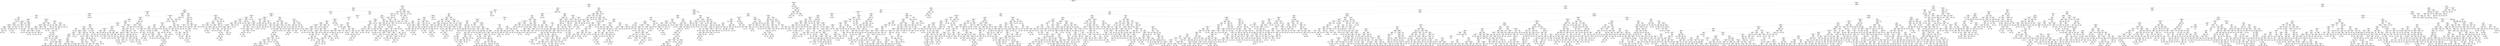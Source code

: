 digraph Tree {
node [shape=box] ;
0 [label="marital-status_Married-civ-spouse <= 0.5\ngini = 0.3656\nsamples = 32561\nvalue = [24720, 7841]"] ;
1 [label="capital-gain <= 7073.5\ngini = 0.1221\nsamples = 17585\nvalue = [16436, 1149]"] ;
0 -> 1 [labeldistance=2.5, labelangle=45, headlabel="True"] ;
2 [label="education-num <= 12.5\ngini = 0.0935\nsamples = 17274\nvalue = [16425, 849]"] ;
1 -> 2 ;
3 [label="capital-loss <= 2218.5\ngini = 0.0481\nsamples = 13864\nvalue = [13522, 342]"] ;
2 -> 3 ;
4 [label="hours-per-week <= 40.5\ngini = 0.0446\nsamples = 13807\nvalue = [13492, 315]"] ;
3 -> 4 ;
5 [label="age <= 33.5\ngini = 0.0268\nsamples = 11351\nvalue = [11197, 154]"] ;
4 -> 5 ;
6 [label="relationship_Husband <= 0.5\ngini = 0.0071\nsamples = 6698\nvalue = [6674, 24]"] ;
5 -> 6 ;
7 [label="relationship_Wife <= 0.5\ngini = 0.0068\nsamples = 6696\nvalue = [6673, 23]"] ;
6 -> 7 ;
8 [label="fnlwgt <= 23759.0\ngini = 0.0066\nsamples = 6692\nvalue = [6670, 22]"] ;
7 -> 8 ;
9 [label="fnlwgt <= 23381.0\ngini = 0.142\nsamples = 26\nvalue = [24, 2]"] ;
8 -> 9 ;
10 [label="gini = 0.0\nsamples = 23\nvalue = [23, 0]"] ;
9 -> 10 ;
11 [label="sex_Female <= 0.5\ngini = 0.4444\nsamples = 3\nvalue = [1, 2]"] ;
9 -> 11 ;
12 [label="gini = 0.0\nsamples = 2\nvalue = [0, 2]"] ;
11 -> 12 ;
13 [label="gini = 0.0\nsamples = 1\nvalue = [1, 0]"] ;
11 -> 13 ;
14 [label="age <= 28.5\ngini = 0.006\nsamples = 6666\nvalue = [6646, 20]"] ;
8 -> 14 ;
15 [label="workclass_Local-gov <= 0.5\ngini = 0.0026\nsamples = 5386\nvalue = [5379, 7]"] ;
14 -> 15 ;
16 [label="workclass_Self-emp-not-inc <= 0.5\ngini = 0.0015\nsamples = 5245\nvalue = [5241, 4]"] ;
15 -> 16 ;
17 [label="occupation_Tech-support <= 0.5\ngini = 0.0012\nsamples = 5139\nvalue = [5136, 3]"] ;
16 -> 17 ;
18 [label="occupation_Exec-managerial <= 0.5\ngini = 0.0008\nsamples = 5026\nvalue = [5024, 2]"] ;
17 -> 18 ;
19 [label="occupation_Other-service <= 0.5\ngini = 0.0004\nsamples = 4882\nvalue = [4881, 1]"] ;
18 -> 19 ;
20 [label="gini = 0.0\nsamples = 3812\nvalue = [3812, 0]"] ;
19 -> 20 ;
21 [label="fnlwgt <= 127914.5\ngini = 0.0019\nsamples = 1070\nvalue = [1069, 1]"] ;
19 -> 21 ;
22 [label="fnlwgt <= 127707.5\ngini = 0.0065\nsamples = 308\nvalue = [307, 1]"] ;
21 -> 22 ;
23 [label="gini = 0.0\nsamples = 307\nvalue = [307, 0]"] ;
22 -> 23 ;
24 [label="gini = 0.0\nsamples = 1\nvalue = [0, 1]"] ;
22 -> 24 ;
25 [label="gini = 0.0\nsamples = 762\nvalue = [762, 0]"] ;
21 -> 25 ;
26 [label="education_Assoc-acdm <= 0.5\ngini = 0.0138\nsamples = 144\nvalue = [143, 1]"] ;
18 -> 26 ;
27 [label="gini = 0.0\nsamples = 135\nvalue = [135, 0]"] ;
26 -> 27 ;
28 [label="age <= 26.5\ngini = 0.1975\nsamples = 9\nvalue = [8, 1]"] ;
26 -> 28 ;
29 [label="gini = 0.0\nsamples = 7\nvalue = [7, 0]"] ;
28 -> 29 ;
30 [label="sex_Female <= 0.5\ngini = 0.5\nsamples = 2\nvalue = [1, 1]"] ;
28 -> 30 ;
31 [label="gini = 0.0\nsamples = 1\nvalue = [1, 0]"] ;
30 -> 31 ;
32 [label="gini = 0.0\nsamples = 1\nvalue = [0, 1]"] ;
30 -> 32 ;
33 [label="marital-status_Separated <= 0.5\ngini = 0.0175\nsamples = 113\nvalue = [112, 1]"] ;
17 -> 33 ;
34 [label="gini = 0.0\nsamples = 111\nvalue = [111, 0]"] ;
33 -> 34 ;
35 [label="sex_Female <= 0.5\ngini = 0.5\nsamples = 2\nvalue = [1, 1]"] ;
33 -> 35 ;
36 [label="gini = 0.0\nsamples = 1\nvalue = [0, 1]"] ;
35 -> 36 ;
37 [label="gini = 0.0\nsamples = 1\nvalue = [1, 0]"] ;
35 -> 37 ;
38 [label="race_Asian-Pac-Islander <= 0.5\ngini = 0.0187\nsamples = 106\nvalue = [105, 1]"] ;
16 -> 38 ;
39 [label="gini = 0.0\nsamples = 100\nvalue = [100, 0]"] ;
38 -> 39 ;
40 [label="relationship_Not-in-family <= 0.5\ngini = 0.2778\nsamples = 6\nvalue = [5, 1]"] ;
38 -> 40 ;
41 [label="gini = 0.0\nsamples = 4\nvalue = [4, 0]"] ;
40 -> 41 ;
42 [label="hours-per-week <= 35.0\ngini = 0.5\nsamples = 2\nvalue = [1, 1]"] ;
40 -> 42 ;
43 [label="gini = 0.0\nsamples = 1\nvalue = [0, 1]"] ;
42 -> 43 ;
44 [label="gini = 0.0\nsamples = 1\nvalue = [1, 0]"] ;
42 -> 44 ;
45 [label="education-num <= 3.5\ngini = 0.0416\nsamples = 141\nvalue = [138, 3]"] ;
15 -> 45 ;
46 [label="gini = 0.0\nsamples = 1\nvalue = [0, 1]"] ;
45 -> 46 ;
47 [label="occupation_Protective-serv <= 0.5\ngini = 0.0282\nsamples = 140\nvalue = [138, 2]"] ;
45 -> 47 ;
48 [label="gini = 0.0\nsamples = 115\nvalue = [115, 0]"] ;
47 -> 48 ;
49 [label="fnlwgt <= 196863.0\ngini = 0.1472\nsamples = 25\nvalue = [23, 2]"] ;
47 -> 49 ;
50 [label="gini = 0.0\nsamples = 14\nvalue = [14, 0]"] ;
49 -> 50 ;
51 [label="fnlwgt <= 234027.0\ngini = 0.2975\nsamples = 11\nvalue = [9, 2]"] ;
49 -> 51 ;
52 [label="age <= 23.5\ngini = 0.4444\nsamples = 3\nvalue = [1, 2]"] ;
51 -> 52 ;
53 [label="gini = 0.0\nsamples = 1\nvalue = [0, 1]"] ;
52 -> 53 ;
54 [label="sex_Male <= 0.5\ngini = 0.5\nsamples = 2\nvalue = [1, 1]"] ;
52 -> 54 ;
55 [label="gini = 0.0\nsamples = 1\nvalue = [0, 1]"] ;
54 -> 55 ;
56 [label="gini = 0.0\nsamples = 1\nvalue = [1, 0]"] ;
54 -> 56 ;
57 [label="gini = 0.0\nsamples = 8\nvalue = [8, 0]"] ;
51 -> 57 ;
58 [label="occupation_Craft-repair <= 0.5\ngini = 0.0201\nsamples = 1280\nvalue = [1267, 13]"] ;
14 -> 58 ;
59 [label="marital-status_Widowed <= 0.5\ngini = 0.0125\nsamples = 1117\nvalue = [1110, 7]"] ;
58 -> 59 ;
60 [label="workclass_State-gov <= 0.5\ngini = 0.0108\nsamples = 1106\nvalue = [1100, 6]"] ;
59 -> 60 ;
61 [label="education_7th-8th <= 0.5\ngini = 0.0075\nsamples = 1060\nvalue = [1056, 4]"] ;
60 -> 61 ;
62 [label="workclass_Federal-gov <= 0.5\ngini = 0.0057\nsamples = 1041\nvalue = [1038, 3]"] ;
61 -> 62 ;
63 [label="education_11th <= 0.5\ngini = 0.004\nsamples = 1004\nvalue = [1002, 2]"] ;
62 -> 63 ;
64 [label="fnlwgt <= 372765.0\ngini = 0.0021\nsamples = 963\nvalue = [962, 1]"] ;
63 -> 64 ;
65 [label="gini = 0.0\nsamples = 901\nvalue = [901, 0]"] ;
64 -> 65 ;
66 [label="fnlwgt <= 373437.5\ngini = 0.0317\nsamples = 62\nvalue = [61, 1]"] ;
64 -> 66 ;
67 [label="gini = 0.0\nsamples = 1\nvalue = [0, 1]"] ;
66 -> 67 ;
68 [label="gini = 0.0\nsamples = 61\nvalue = [61, 0]"] ;
66 -> 68 ;
69 [label="occupation_Exec-managerial <= 0.5\ngini = 0.0476\nsamples = 41\nvalue = [40, 1]"] ;
63 -> 69 ;
70 [label="gini = 0.0\nsamples = 39\nvalue = [39, 0]"] ;
69 -> 70 ;
71 [label="fnlwgt <= 141913.5\ngini = 0.5\nsamples = 2\nvalue = [1, 1]"] ;
69 -> 71 ;
72 [label="gini = 0.0\nsamples = 1\nvalue = [0, 1]"] ;
71 -> 72 ;
73 [label="gini = 0.0\nsamples = 1\nvalue = [1, 0]"] ;
71 -> 73 ;
74 [label="occupation_Other-service <= 0.5\ngini = 0.0526\nsamples = 37\nvalue = [36, 1]"] ;
62 -> 74 ;
75 [label="gini = 0.0\nsamples = 30\nvalue = [30, 0]"] ;
74 -> 75 ;
76 [label="age <= 30.5\ngini = 0.2449\nsamples = 7\nvalue = [6, 1]"] ;
74 -> 76 ;
77 [label="sex_Female <= 0.5\ngini = 0.5\nsamples = 2\nvalue = [1, 1]"] ;
76 -> 77 ;
78 [label="gini = 0.0\nsamples = 1\nvalue = [1, 0]"] ;
77 -> 78 ;
79 [label="gini = 0.0\nsamples = 1\nvalue = [0, 1]"] ;
77 -> 79 ;
80 [label="gini = 0.0\nsamples = 5\nvalue = [5, 0]"] ;
76 -> 80 ;
81 [label="occupation_Farming-fishing <= 0.5\ngini = 0.0997\nsamples = 19\nvalue = [18, 1]"] ;
61 -> 81 ;
82 [label="gini = 0.0\nsamples = 18\nvalue = [18, 0]"] ;
81 -> 82 ;
83 [label="gini = 0.0\nsamples = 1\nvalue = [0, 1]"] ;
81 -> 83 ;
84 [label="education_Assoc-acdm <= 0.5\ngini = 0.0832\nsamples = 46\nvalue = [44, 2]"] ;
60 -> 84 ;
85 [label="fnlwgt <= 399295.0\ngini = 0.0454\nsamples = 43\nvalue = [42, 1]"] ;
84 -> 85 ;
86 [label="gini = 0.0\nsamples = 39\nvalue = [39, 0]"] ;
85 -> 86 ;
87 [label="sex_Female <= 0.5\ngini = 0.375\nsamples = 4\nvalue = [3, 1]"] ;
85 -> 87 ;
88 [label="gini = 0.0\nsamples = 1\nvalue = [0, 1]"] ;
87 -> 88 ;
89 [label="gini = 0.0\nsamples = 3\nvalue = [3, 0]"] ;
87 -> 89 ;
90 [label="age <= 30.0\ngini = 0.4444\nsamples = 3\nvalue = [2, 1]"] ;
84 -> 90 ;
91 [label="gini = 0.0\nsamples = 1\nvalue = [0, 1]"] ;
90 -> 91 ;
92 [label="gini = 0.0\nsamples = 2\nvalue = [2, 0]"] ;
90 -> 92 ;
93 [label="education_Assoc-acdm <= 0.5\ngini = 0.1653\nsamples = 11\nvalue = [10, 1]"] ;
59 -> 93 ;
94 [label="gini = 0.0\nsamples = 10\nvalue = [10, 0]"] ;
93 -> 94 ;
95 [label="gini = 0.0\nsamples = 1\nvalue = [0, 1]"] ;
93 -> 95 ;
96 [label="education-num <= 9.5\ngini = 0.0709\nsamples = 163\nvalue = [157, 6]"] ;
58 -> 96 ;
97 [label="fnlwgt <= 347879.0\ngini = 0.0177\nsamples = 112\nvalue = [111, 1]"] ;
96 -> 97 ;
98 [label="gini = 0.0\nsamples = 104\nvalue = [104, 0]"] ;
97 -> 98 ;
99 [label="fnlwgt <= 352303.5\ngini = 0.2188\nsamples = 8\nvalue = [7, 1]"] ;
97 -> 99 ;
100 [label="gini = 0.0\nsamples = 1\nvalue = [0, 1]"] ;
99 -> 100 ;
101 [label="gini = 0.0\nsamples = 7\nvalue = [7, 0]"] ;
99 -> 101 ;
102 [label="workclass_Federal-gov <= 0.5\ngini = 0.1769\nsamples = 51\nvalue = [46, 5]"] ;
96 -> 102 ;
103 [label="fnlwgt <= 220252.0\ngini = 0.1499\nsamples = 49\nvalue = [45, 4]"] ;
102 -> 103 ;
104 [label="fnlwgt <= 210558.0\ngini = 0.2188\nsamples = 32\nvalue = [28, 4]"] ;
103 -> 104 ;
105 [label="age <= 30.5\ngini = 0.1748\nsamples = 31\nvalue = [28, 3]"] ;
104 -> 105 ;
106 [label="fnlwgt <= 60105.0\ngini = 0.3367\nsamples = 14\nvalue = [11, 3]"] ;
105 -> 106 ;
107 [label="gini = 0.0\nsamples = 1\nvalue = [0, 1]"] ;
106 -> 107 ;
108 [label="fnlwgt <= 154796.5\ngini = 0.2604\nsamples = 13\nvalue = [11, 2]"] ;
106 -> 108 ;
109 [label="gini = 0.0\nsamples = 7\nvalue = [7, 0]"] ;
108 -> 109 ;
110 [label="fnlwgt <= 179165.5\ngini = 0.4444\nsamples = 6\nvalue = [4, 2]"] ;
108 -> 110 ;
111 [label="education_Assoc-voc <= 0.5\ngini = 0.4444\nsamples = 3\nvalue = [1, 2]"] ;
110 -> 111 ;
112 [label="relationship_Not-in-family <= 0.5\ngini = 0.5\nsamples = 2\nvalue = [1, 1]"] ;
111 -> 112 ;
113 [label="gini = 0.0\nsamples = 1\nvalue = [1, 0]"] ;
112 -> 113 ;
114 [label="gini = 0.0\nsamples = 1\nvalue = [0, 1]"] ;
112 -> 114 ;
115 [label="gini = 0.0\nsamples = 1\nvalue = [0, 1]"] ;
111 -> 115 ;
116 [label="gini = 0.0\nsamples = 3\nvalue = [3, 0]"] ;
110 -> 116 ;
117 [label="gini = 0.0\nsamples = 17\nvalue = [17, 0]"] ;
105 -> 117 ;
118 [label="gini = 0.0\nsamples = 1\nvalue = [0, 1]"] ;
104 -> 118 ;
119 [label="gini = 0.0\nsamples = 17\nvalue = [17, 0]"] ;
103 -> 119 ;
120 [label="age <= 31.5\ngini = 0.5\nsamples = 2\nvalue = [1, 1]"] ;
102 -> 120 ;
121 [label="gini = 0.0\nsamples = 1\nvalue = [1, 0]"] ;
120 -> 121 ;
122 [label="gini = 0.0\nsamples = 1\nvalue = [0, 1]"] ;
120 -> 122 ;
123 [label="occupation_Other-service <= 0.5\ngini = 0.375\nsamples = 4\nvalue = [3, 1]"] ;
7 -> 123 ;
124 [label="gini = 0.0\nsamples = 3\nvalue = [3, 0]"] ;
123 -> 124 ;
125 [label="gini = 0.0\nsamples = 1\nvalue = [0, 1]"] ;
123 -> 125 ;
126 [label="age <= 26.5\ngini = 0.5\nsamples = 2\nvalue = [1, 1]"] ;
6 -> 126 ;
127 [label="gini = 0.0\nsamples = 1\nvalue = [1, 0]"] ;
126 -> 127 ;
128 [label="gini = 0.0\nsamples = 1\nvalue = [0, 1]"] ;
126 -> 128 ;
129 [label="occupation_Prof-specialty <= 0.5\ngini = 0.0543\nsamples = 4653\nvalue = [4523, 130]"] ;
5 -> 129 ;
130 [label="occupation_Exec-managerial <= 0.5\ngini = 0.046\nsamples = 4416\nvalue = [4312, 104]"] ;
129 -> 130 ;
131 [label="marital-status_Married-AF-spouse <= 0.5\ngini = 0.0376\nsamples = 4072\nvalue = [3994, 78]"] ;
130 -> 131 ;
132 [label="occupation_Protective-serv <= 0.5\ngini = 0.0367\nsamples = 4067\nvalue = [3991, 76]"] ;
131 -> 132 ;
133 [label="native-country_India <= 0.5\ngini = 0.0339\nsamples = 4000\nvalue = [3931, 69]"] ;
132 -> 133 ;
134 [label="capital-gain <= 4718.5\ngini = 0.0334\nsamples = 3999\nvalue = [3931, 68]"] ;
133 -> 134 ;
135 [label="occupation_Craft-repair <= 0.5\ngini = 0.0317\nsamples = 3972\nvalue = [3908, 64]"] ;
134 -> 135 ;
136 [label="workclass_Self-emp-inc <= 0.5\ngini = 0.0255\nsamples = 3477\nvalue = [3432, 45]"] ;
135 -> 136 ;
137 [label="fnlwgt <= 20302.0\ngini = 0.024\nsamples = 3453\nvalue = [3411, 42]"] ;
136 -> 137 ;
138 [label="fnlwgt <= 20198.5\ngini = 0.32\nsamples = 5\nvalue = [4, 1]"] ;
137 -> 138 ;
139 [label="gini = 0.0\nsamples = 4\nvalue = [4, 0]"] ;
138 -> 139 ;
140 [label="gini = 0.0\nsamples = 1\nvalue = [0, 1]"] ;
138 -> 140 ;
141 [label="occupation_Tech-support <= 0.5\ngini = 0.0235\nsamples = 3448\nvalue = [3407, 41]"] ;
137 -> 141 ;
142 [label="native-country_England <= 0.5\ngini = 0.0209\nsamples = 3319\nvalue = [3284, 35]"] ;
141 -> 142 ;
143 [label="native-country_Italy <= 0.5\ngini = 0.0203\nsamples = 3311\nvalue = [3277, 34]"] ;
142 -> 143 ;
144 [label="race_White <= 0.5\ngini = 0.0198\nsamples = 3302\nvalue = [3269, 33]"] ;
143 -> 144 ;
145 [label="education_Assoc-voc <= 0.5\ngini = 0.0024\nsamples = 827\nvalue = [826, 1]"] ;
144 -> 145 ;
146 [label="gini = 0.0\nsamples = 801\nvalue = [801, 0]"] ;
145 -> 146 ;
147 [label="workclass_Federal-gov <= 0.5\ngini = 0.074\nsamples = 26\nvalue = [25, 1]"] ;
145 -> 147 ;
148 [label="gini = 0.0\nsamples = 22\nvalue = [22, 0]"] ;
147 -> 148 ;
149 [label="fnlwgt <= 230043.5\ngini = 0.375\nsamples = 4\nvalue = [3, 1]"] ;
147 -> 149 ;
150 [label="gini = 0.0\nsamples = 3\nvalue = [3, 0]"] ;
149 -> 150 ;
151 [label="gini = 0.0\nsamples = 1\nvalue = [0, 1]"] ;
149 -> 151 ;
152 [label="occupation_Transport-moving <= 0.5\ngini = 0.0255\nsamples = 2475\nvalue = [2443, 32]"] ;
144 -> 152 ;
153 [label="age <= 56.5\ngini = 0.0227\nsamples = 2356\nvalue = [2329, 27]"] ;
152 -> 153 ;
154 [label="occupation_Adm-clerical <= 0.5\ngini = 0.0161\nsamples = 1729\nvalue = [1715, 14]"] ;
153 -> 154 ;
155 [label="hours-per-week <= 20.5\ngini = 0.0087\nsamples = 1143\nvalue = [1138, 5]"] ;
154 -> 155 ;
156 [label="age <= 50.5\ngini = 0.0339\nsamples = 116\nvalue = [114, 2]"] ;
155 -> 156 ;
157 [label="gini = 0.0\nsamples = 90\nvalue = [90, 0]"] ;
156 -> 157 ;
158 [label="gini = 0.142\nsamples = 26\nvalue = [24, 2]"] ;
156 -> 158 ;
159 [label="workclass_Local-gov <= 0.5\ngini = 0.0058\nsamples = 1027\nvalue = [1024, 3]"] ;
155 -> 159 ;
160 [label="gini = 0.004\nsamples = 995\nvalue = [993, 2]"] ;
159 -> 160 ;
161 [label="gini = 0.0605\nsamples = 32\nvalue = [31, 1]"] ;
159 -> 161 ;
162 [label="education_11th <= 0.5\ngini = 0.0302\nsamples = 586\nvalue = [577, 9]"] ;
154 -> 162 ;
163 [label="fnlwgt <= 29138.5\ngini = 0.0273\nsamples = 579\nvalue = [571, 8]"] ;
162 -> 163 ;
164 [label="gini = 0.1653\nsamples = 11\nvalue = [10, 1]"] ;
163 -> 164 ;
165 [label="gini = 0.0243\nsamples = 568\nvalue = [561, 7]"] ;
163 -> 165 ;
166 [label="sex_Female <= 0.5\ngini = 0.2449\nsamples = 7\nvalue = [6, 1]"] ;
162 -> 166 ;
167 [label="gini = 0.0\nsamples = 1\nvalue = [0, 1]"] ;
166 -> 167 ;
168 [label="gini = 0.0\nsamples = 6\nvalue = [6, 0]"] ;
166 -> 168 ;
169 [label="occupation_Sales <= 0.5\ngini = 0.0406\nsamples = 627\nvalue = [614, 13]"] ;
153 -> 169 ;
170 [label="native-country_Puerto-Rico <= 0.5\ngini = 0.0285\nsamples = 554\nvalue = [546, 8]"] ;
169 -> 170 ;
171 [label="hours-per-week <= 21.0\ngini = 0.0253\nsamples = 547\nvalue = [540, 7]"] ;
170 -> 171 ;
172 [label="gini = 0.0\nsamples = 173\nvalue = [173, 0]"] ;
171 -> 172 ;
173 [label="gini = 0.0367\nsamples = 374\nvalue = [367, 7]"] ;
171 -> 173 ;
174 [label="education_9th <= 0.5\ngini = 0.2449\nsamples = 7\nvalue = [6, 1]"] ;
170 -> 174 ;
175 [label="gini = 0.0\nsamples = 6\nvalue = [6, 0]"] ;
174 -> 175 ;
176 [label="gini = 0.0\nsamples = 1\nvalue = [0, 1]"] ;
174 -> 176 ;
177 [label="hours-per-week <= 34.5\ngini = 0.1276\nsamples = 73\nvalue = [68, 5]"] ;
169 -> 177 ;
178 [label="gini = 0.0\nsamples = 43\nvalue = [43, 0]"] ;
177 -> 178 ;
179 [label="hours-per-week <= 35.5\ngini = 0.2778\nsamples = 30\nvalue = [25, 5]"] ;
177 -> 179 ;
180 [label="gini = 0.4898\nsamples = 7\nvalue = [4, 3]"] ;
179 -> 180 ;
181 [label="gini = 0.1588\nsamples = 23\nvalue = [21, 2]"] ;
179 -> 181 ;
182 [label="education_9th <= 0.5\ngini = 0.0805\nsamples = 119\nvalue = [114, 5]"] ;
152 -> 182 ;
183 [label="education_Some-college <= 0.5\ngini = 0.0655\nsamples = 118\nvalue = [114, 4]"] ;
182 -> 183 ;
184 [label="education_10th <= 0.5\ngini = 0.0412\nsamples = 95\nvalue = [93, 2]"] ;
183 -> 184 ;
185 [label="age <= 52.5\ngini = 0.0227\nsamples = 87\nvalue = [86, 1]"] ;
184 -> 185 ;
186 [label="gini = 0.0\nsamples = 67\nvalue = [67, 0]"] ;
185 -> 186 ;
187 [label="gini = 0.095\nsamples = 20\nvalue = [19, 1]"] ;
185 -> 187 ;
188 [label="marital-status_Never-married <= 0.5\ngini = 0.2188\nsamples = 8\nvalue = [7, 1]"] ;
184 -> 188 ;
189 [label="gini = 0.0\nsamples = 7\nvalue = [7, 0]"] ;
188 -> 189 ;
190 [label="gini = 0.0\nsamples = 1\nvalue = [0, 1]"] ;
188 -> 190 ;
191 [label="marital-status_Divorced <= 0.5\ngini = 0.1588\nsamples = 23\nvalue = [21, 2]"] ;
183 -> 191 ;
192 [label="gini = 0.0\nsamples = 12\nvalue = [12, 0]"] ;
191 -> 192 ;
193 [label="workclass_Private <= 0.5\ngini = 0.2975\nsamples = 11\nvalue = [9, 2]"] ;
191 -> 193 ;
194 [label="gini = 0.0\nsamples = 6\nvalue = [6, 0]"] ;
193 -> 194 ;
195 [label="gini = 0.48\nsamples = 5\nvalue = [3, 2]"] ;
193 -> 195 ;
196 [label="gini = 0.0\nsamples = 1\nvalue = [0, 1]"] ;
182 -> 196 ;
197 [label="fnlwgt <= 81056.5\ngini = 0.1975\nsamples = 9\nvalue = [8, 1]"] ;
143 -> 197 ;
198 [label="gini = 0.0\nsamples = 1\nvalue = [0, 1]"] ;
197 -> 198 ;
199 [label="gini = 0.0\nsamples = 8\nvalue = [8, 0]"] ;
197 -> 199 ;
200 [label="education_Some-college <= 0.5\ngini = 0.2188\nsamples = 8\nvalue = [7, 1]"] ;
142 -> 200 ;
201 [label="gini = 0.0\nsamples = 7\nvalue = [7, 0]"] ;
200 -> 201 ;
202 [label="gini = 0.0\nsamples = 1\nvalue = [0, 1]"] ;
200 -> 202 ;
203 [label="native-country_Guatemala <= 0.5\ngini = 0.0887\nsamples = 129\nvalue = [123, 6]"] ;
141 -> 203 ;
204 [label="hours-per-week <= 13.5\ngini = 0.0751\nsamples = 128\nvalue = [123, 5]"] ;
203 -> 204 ;
205 [label="hours-per-week <= 7.5\ngini = 0.5\nsamples = 2\nvalue = [1, 1]"] ;
204 -> 205 ;
206 [label="gini = 0.0\nsamples = 1\nvalue = [1, 0]"] ;
205 -> 206 ;
207 [label="gini = 0.0\nsamples = 1\nvalue = [0, 1]"] ;
205 -> 207 ;
208 [label="native-country_? <= 0.5\ngini = 0.0615\nsamples = 126\nvalue = [122, 4]"] ;
204 -> 208 ;
209 [label="marital-status_Divorced <= 0.5\ngini = 0.0472\nsamples = 124\nvalue = [121, 3]"] ;
208 -> 209 ;
210 [label="age <= 45.5\ngini = 0.0965\nsamples = 59\nvalue = [56, 3]"] ;
209 -> 210 ;
211 [label="marital-status_Widowed <= 0.5\ngini = 0.1454\nsamples = 38\nvalue = [35, 3]"] ;
210 -> 211 ;
212 [label="education_Some-college <= 0.5\ngini = 0.1049\nsamples = 36\nvalue = [34, 2]"] ;
211 -> 212 ;
213 [label="gini = 0.0\nsamples = 24\nvalue = [24, 0]"] ;
212 -> 213 ;
214 [label="relationship_Not-in-family <= 0.5\ngini = 0.2778\nsamples = 12\nvalue = [10, 2]"] ;
212 -> 214 ;
215 [label="gini = 0.0\nsamples = 7\nvalue = [7, 0]"] ;
214 -> 215 ;
216 [label="gini = 0.48\nsamples = 5\nvalue = [3, 2]"] ;
214 -> 216 ;
217 [label="age <= 43.5\ngini = 0.5\nsamples = 2\nvalue = [1, 1]"] ;
211 -> 217 ;
218 [label="gini = 0.0\nsamples = 1\nvalue = [1, 0]"] ;
217 -> 218 ;
219 [label="gini = 0.0\nsamples = 1\nvalue = [0, 1]"] ;
217 -> 219 ;
220 [label="gini = 0.0\nsamples = 21\nvalue = [21, 0]"] ;
210 -> 220 ;
221 [label="gini = 0.0\nsamples = 65\nvalue = [65, 0]"] ;
209 -> 221 ;
222 [label="education_Some-college <= 0.5\ngini = 0.5\nsamples = 2\nvalue = [1, 1]"] ;
208 -> 222 ;
223 [label="gini = 0.0\nsamples = 1\nvalue = [1, 0]"] ;
222 -> 223 ;
224 [label="gini = 0.0\nsamples = 1\nvalue = [0, 1]"] ;
222 -> 224 ;
225 [label="gini = 0.0\nsamples = 1\nvalue = [0, 1]"] ;
203 -> 225 ;
226 [label="race_White <= 0.5\ngini = 0.2188\nsamples = 24\nvalue = [21, 3]"] ;
136 -> 226 ;
227 [label="gini = 0.0\nsamples = 1\nvalue = [0, 1]"] ;
226 -> 227 ;
228 [label="education_Some-college <= 0.5\ngini = 0.1588\nsamples = 23\nvalue = [21, 2]"] ;
226 -> 228 ;
229 [label="gini = 0.0\nsamples = 15\nvalue = [15, 0]"] ;
228 -> 229 ;
230 [label="fnlwgt <= 109262.0\ngini = 0.375\nsamples = 8\nvalue = [6, 2]"] ;
228 -> 230 ;
231 [label="gini = 0.0\nsamples = 1\nvalue = [0, 1]"] ;
230 -> 231 ;
232 [label="fnlwgt <= 212568.0\ngini = 0.2449\nsamples = 7\nvalue = [6, 1]"] ;
230 -> 232 ;
233 [label="gini = 0.0\nsamples = 5\nvalue = [5, 0]"] ;
232 -> 233 ;
234 [label="fnlwgt <= 241299.5\ngini = 0.5\nsamples = 2\nvalue = [1, 1]"] ;
232 -> 234 ;
235 [label="gini = 0.0\nsamples = 1\nvalue = [0, 1]"] ;
234 -> 235 ;
236 [label="gini = 0.0\nsamples = 1\nvalue = [1, 0]"] ;
234 -> 236 ;
237 [label="age <= 49.5\ngini = 0.0738\nsamples = 495\nvalue = [476, 19]"] ;
135 -> 237 ;
238 [label="education_Some-college <= 0.5\ngini = 0.0422\nsamples = 371\nvalue = [363, 8]"] ;
237 -> 238 ;
239 [label="marital-status_Married-spouse-absent <= 0.5\ngini = 0.014\nsamples = 284\nvalue = [282, 2]"] ;
238 -> 239 ;
240 [label="fnlwgt <= 85951.0\ngini = 0.0074\nsamples = 269\nvalue = [268, 1]"] ;
239 -> 240 ;
241 [label="fnlwgt <= 84861.5\ngini = 0.0713\nsamples = 27\nvalue = [26, 1]"] ;
240 -> 241 ;
242 [label="gini = 0.0\nsamples = 26\nvalue = [26, 0]"] ;
241 -> 242 ;
243 [label="gini = 0.0\nsamples = 1\nvalue = [0, 1]"] ;
241 -> 243 ;
244 [label="gini = 0.0\nsamples = 242\nvalue = [242, 0]"] ;
240 -> 244 ;
245 [label="age <= 40.5\ngini = 0.1244\nsamples = 15\nvalue = [14, 1]"] ;
239 -> 245 ;
246 [label="age <= 39.0\ngini = 0.2778\nsamples = 6\nvalue = [5, 1]"] ;
245 -> 246 ;
247 [label="gini = 0.0\nsamples = 5\nvalue = [5, 0]"] ;
246 -> 247 ;
248 [label="gini = 0.0\nsamples = 1\nvalue = [0, 1]"] ;
246 -> 248 ;
249 [label="gini = 0.0\nsamples = 9\nvalue = [9, 0]"] ;
245 -> 249 ;
250 [label="fnlwgt <= 41026.0\ngini = 0.1284\nsamples = 87\nvalue = [81, 6]"] ;
238 -> 250 ;
251 [label="fnlwgt <= 35229.0\ngini = 0.4444\nsamples = 3\nvalue = [1, 2]"] ;
250 -> 251 ;
252 [label="gini = 0.0\nsamples = 1\nvalue = [1, 0]"] ;
251 -> 252 ;
253 [label="gini = 0.0\nsamples = 2\nvalue = [0, 2]"] ;
251 -> 253 ;
254 [label="age <= 45.5\ngini = 0.0907\nsamples = 84\nvalue = [80, 4]"] ;
250 -> 254 ;
255 [label="hours-per-week <= 36.0\ngini = 0.0548\nsamples = 71\nvalue = [69, 2]"] ;
254 -> 255 ;
256 [label="hours-per-week <= 32.5\ngini = 0.1975\nsamples = 9\nvalue = [8, 1]"] ;
255 -> 256 ;
257 [label="gini = 0.0\nsamples = 7\nvalue = [7, 0]"] ;
256 -> 257 ;
258 [label="workclass_Self-emp-not-inc <= 0.5\ngini = 0.5\nsamples = 2\nvalue = [1, 1]"] ;
256 -> 258 ;
259 [label="gini = 0.0\nsamples = 1\nvalue = [1, 0]"] ;
258 -> 259 ;
260 [label="gini = 0.0\nsamples = 1\nvalue = [0, 1]"] ;
258 -> 260 ;
261 [label="fnlwgt <= 126203.5\ngini = 0.0317\nsamples = 62\nvalue = [61, 1]"] ;
255 -> 261 ;
262 [label="fnlwgt <= 125050.0\ngini = 0.095\nsamples = 20\nvalue = [19, 1]"] ;
261 -> 262 ;
263 [label="gini = 0.0\nsamples = 19\nvalue = [19, 0]"] ;
262 -> 263 ;
264 [label="gini = 0.0\nsamples = 1\nvalue = [0, 1]"] ;
262 -> 264 ;
265 [label="gini = 0.0\nsamples = 42\nvalue = [42, 0]"] ;
261 -> 265 ;
266 [label="fnlwgt <= 308836.0\ngini = 0.2604\nsamples = 13\nvalue = [11, 2]"] ;
254 -> 266 ;
267 [label="hours-per-week <= 39.0\ngini = 0.1528\nsamples = 12\nvalue = [11, 1]"] ;
266 -> 267 ;
268 [label="fnlwgt <= 157817.0\ngini = 0.5\nsamples = 2\nvalue = [1, 1]"] ;
267 -> 268 ;
269 [label="gini = 0.0\nsamples = 1\nvalue = [1, 0]"] ;
268 -> 269 ;
270 [label="gini = 0.0\nsamples = 1\nvalue = [0, 1]"] ;
268 -> 270 ;
271 [label="gini = 0.0\nsamples = 10\nvalue = [10, 0]"] ;
267 -> 271 ;
272 [label="gini = 0.0\nsamples = 1\nvalue = [0, 1]"] ;
266 -> 272 ;
273 [label="workclass_Local-gov <= 0.5\ngini = 0.1617\nsamples = 124\nvalue = [113, 11]"] ;
237 -> 273 ;
274 [label="fnlwgt <= 111950.0\ngini = 0.1409\nsamples = 118\nvalue = [109, 9]"] ;
273 -> 274 ;
275 [label="fnlwgt <= 109658.0\ngini = 0.32\nsamples = 25\nvalue = [20, 5]"] ;
274 -> 275 ;
276 [label="age <= 57.0\ngini = 0.2778\nsamples = 24\nvalue = [20, 4]"] ;
275 -> 276 ;
277 [label="age <= 55.5\ngini = 0.4082\nsamples = 14\nvalue = [10, 4]"] ;
276 -> 277 ;
278 [label="fnlwgt <= 91403.0\ngini = 0.355\nsamples = 13\nvalue = [10, 3]"] ;
277 -> 278 ;
279 [label="marital-status_Divorced <= 0.5\ngini = 0.2188\nsamples = 8\nvalue = [7, 1]"] ;
278 -> 279 ;
280 [label="gini = 0.0\nsamples = 4\nvalue = [4, 0]"] ;
279 -> 280 ;
281 [label="age <= 51.5\ngini = 0.375\nsamples = 4\nvalue = [3, 1]"] ;
279 -> 281 ;
282 [label="gini = 0.0\nsamples = 2\nvalue = [2, 0]"] ;
281 -> 282 ;
283 [label="age <= 53.5\ngini = 0.5\nsamples = 2\nvalue = [1, 1]"] ;
281 -> 283 ;
284 [label="gini = 0.0\nsamples = 1\nvalue = [0, 1]"] ;
283 -> 284 ;
285 [label="gini = 0.0\nsamples = 1\nvalue = [1, 0]"] ;
283 -> 285 ;
286 [label="relationship_Own-child <= 0.5\ngini = 0.48\nsamples = 5\nvalue = [3, 2]"] ;
278 -> 286 ;
287 [label="marital-status_Divorced <= 0.5\ngini = 0.4444\nsamples = 3\nvalue = [1, 2]"] ;
286 -> 287 ;
288 [label="gini = 0.0\nsamples = 2\nvalue = [0, 2]"] ;
287 -> 288 ;
289 [label="gini = 0.0\nsamples = 1\nvalue = [1, 0]"] ;
287 -> 289 ;
290 [label="gini = 0.0\nsamples = 2\nvalue = [2, 0]"] ;
286 -> 290 ;
291 [label="gini = 0.0\nsamples = 1\nvalue = [0, 1]"] ;
277 -> 291 ;
292 [label="gini = 0.0\nsamples = 10\nvalue = [10, 0]"] ;
276 -> 292 ;
293 [label="gini = 0.0\nsamples = 1\nvalue = [0, 1]"] ;
275 -> 293 ;
294 [label="education_Assoc-voc <= 0.5\ngini = 0.0823\nsamples = 93\nvalue = [89, 4]"] ;
274 -> 294 ;
295 [label="native-country_Puerto-Rico <= 0.5\ngini = 0.0638\nsamples = 91\nvalue = [88, 3]"] ;
294 -> 295 ;
296 [label="age <= 50.5\ngini = 0.0439\nsamples = 89\nvalue = [87, 2]"] ;
295 -> 296 ;
297 [label="education_HS-grad <= 0.5\ngini = 0.18\nsamples = 10\nvalue = [9, 1]"] ;
296 -> 297 ;
298 [label="gini = 0.0\nsamples = 7\nvalue = [7, 0]"] ;
297 -> 298 ;
299 [label="marital-status_Divorced <= 0.5\ngini = 0.4444\nsamples = 3\nvalue = [2, 1]"] ;
297 -> 299 ;
300 [label="gini = 0.0\nsamples = 1\nvalue = [1, 0]"] ;
299 -> 300 ;
301 [label="fnlwgt <= 300308.0\ngini = 0.5\nsamples = 2\nvalue = [1, 1]"] ;
299 -> 301 ;
302 [label="gini = 0.0\nsamples = 1\nvalue = [0, 1]"] ;
301 -> 302 ;
303 [label="gini = 0.0\nsamples = 1\nvalue = [1, 0]"] ;
301 -> 303 ;
304 [label="education-num <= 9.5\ngini = 0.025\nsamples = 79\nvalue = [78, 1]"] ;
296 -> 304 ;
305 [label="gini = 0.0\nsamples = 63\nvalue = [63, 0]"] ;
304 -> 305 ;
306 [label="age <= 53.5\ngini = 0.1172\nsamples = 16\nvalue = [15, 1]"] ;
304 -> 306 ;
307 [label="fnlwgt <= 187115.0\ngini = 0.375\nsamples = 4\nvalue = [3, 1]"] ;
306 -> 307 ;
308 [label="gini = 0.0\nsamples = 2\nvalue = [2, 0]"] ;
307 -> 308 ;
309 [label="hours-per-week <= 30.0\ngini = 0.5\nsamples = 2\nvalue = [1, 1]"] ;
307 -> 309 ;
310 [label="gini = 0.0\nsamples = 1\nvalue = [1, 0]"] ;
309 -> 310 ;
311 [label="gini = 0.0\nsamples = 1\nvalue = [0, 1]"] ;
309 -> 311 ;
312 [label="gini = 0.0\nsamples = 12\nvalue = [12, 0]"] ;
306 -> 312 ;
313 [label="education-num <= 9.5\ngini = 0.5\nsamples = 2\nvalue = [1, 1]"] ;
295 -> 313 ;
314 [label="gini = 0.0\nsamples = 1\nvalue = [1, 0]"] ;
313 -> 314 ;
315 [label="gini = 0.0\nsamples = 1\nvalue = [0, 1]"] ;
313 -> 315 ;
316 [label="fnlwgt <= 233733.0\ngini = 0.5\nsamples = 2\nvalue = [1, 1]"] ;
294 -> 316 ;
317 [label="gini = 0.0\nsamples = 1\nvalue = [1, 0]"] ;
316 -> 317 ;
318 [label="gini = 0.0\nsamples = 1\nvalue = [0, 1]"] ;
316 -> 318 ;
319 [label="marital-status_Divorced <= 0.5\ngini = 0.4444\nsamples = 6\nvalue = [4, 2]"] ;
273 -> 319 ;
320 [label="gini = 0.0\nsamples = 3\nvalue = [3, 0]"] ;
319 -> 320 ;
321 [label="education-num <= 10.0\ngini = 0.4444\nsamples = 3\nvalue = [1, 2]"] ;
319 -> 321 ;
322 [label="gini = 0.0\nsamples = 2\nvalue = [0, 2]"] ;
321 -> 322 ;
323 [label="gini = 0.0\nsamples = 1\nvalue = [1, 0]"] ;
321 -> 323 ;
324 [label="capital-gain <= 4826.0\ngini = 0.2524\nsamples = 27\nvalue = [23, 4]"] ;
134 -> 324 ;
325 [label="gini = 0.0\nsamples = 3\nvalue = [0, 3]"] ;
324 -> 325 ;
326 [label="occupation_Tech-support <= 0.5\ngini = 0.0799\nsamples = 24\nvalue = [23, 1]"] ;
324 -> 326 ;
327 [label="gini = 0.0\nsamples = 21\nvalue = [21, 0]"] ;
326 -> 327 ;
328 [label="fnlwgt <= 179372.5\ngini = 0.4444\nsamples = 3\nvalue = [2, 1]"] ;
326 -> 328 ;
329 [label="gini = 0.0\nsamples = 2\nvalue = [2, 0]"] ;
328 -> 329 ;
330 [label="gini = 0.0\nsamples = 1\nvalue = [0, 1]"] ;
328 -> 330 ;
331 [label="gini = 0.0\nsamples = 1\nvalue = [0, 1]"] ;
133 -> 331 ;
332 [label="workclass_Private <= 0.5\ngini = 0.1871\nsamples = 67\nvalue = [60, 7]"] ;
132 -> 332 ;
333 [label="fnlwgt <= 364930.5\ngini = 0.2726\nsamples = 43\nvalue = [36, 7]"] ;
332 -> 333 ;
334 [label="fnlwgt <= 33692.0\ngini = 0.2449\nsamples = 42\nvalue = [36, 6]"] ;
333 -> 334 ;
335 [label="relationship_Not-in-family <= 0.5\ngini = 0.5\nsamples = 2\nvalue = [1, 1]"] ;
334 -> 335 ;
336 [label="gini = 0.0\nsamples = 1\nvalue = [0, 1]"] ;
335 -> 336 ;
337 [label="gini = 0.0\nsamples = 1\nvalue = [1, 0]"] ;
335 -> 337 ;
338 [label="relationship_Not-in-family <= 0.5\ngini = 0.2188\nsamples = 40\nvalue = [35, 5]"] ;
334 -> 338 ;
339 [label="gini = 0.0\nsamples = 16\nvalue = [16, 0]"] ;
338 -> 339 ;
340 [label="fnlwgt <= 158186.0\ngini = 0.3299\nsamples = 24\nvalue = [19, 5]"] ;
338 -> 340 ;
341 [label="gini = 0.0\nsamples = 7\nvalue = [7, 0]"] ;
340 -> 341 ;
342 [label="marital-status_Divorced <= 0.5\ngini = 0.4152\nsamples = 17\nvalue = [12, 5]"] ;
340 -> 342 ;
343 [label="fnlwgt <= 188687.5\ngini = 0.4959\nsamples = 11\nvalue = [6, 5]"] ;
342 -> 343 ;
344 [label="gini = 0.0\nsamples = 2\nvalue = [0, 2]"] ;
343 -> 344 ;
345 [label="education_Assoc-voc <= 0.5\ngini = 0.4444\nsamples = 9\nvalue = [6, 3]"] ;
343 -> 345 ;
346 [label="fnlwgt <= 297652.0\ngini = 0.375\nsamples = 8\nvalue = [6, 2]"] ;
345 -> 346 ;
347 [label="age <= 55.0\ngini = 0.2449\nsamples = 7\nvalue = [6, 1]"] ;
346 -> 347 ;
348 [label="gini = 0.0\nsamples = 5\nvalue = [5, 0]"] ;
347 -> 348 ;
349 [label="workclass_Federal-gov <= 0.5\ngini = 0.5\nsamples = 2\nvalue = [1, 1]"] ;
347 -> 349 ;
350 [label="gini = 0.0\nsamples = 1\nvalue = [0, 1]"] ;
349 -> 350 ;
351 [label="gini = 0.0\nsamples = 1\nvalue = [1, 0]"] ;
349 -> 351 ;
352 [label="gini = 0.0\nsamples = 1\nvalue = [0, 1]"] ;
346 -> 352 ;
353 [label="gini = 0.0\nsamples = 1\nvalue = [0, 1]"] ;
345 -> 353 ;
354 [label="gini = 0.0\nsamples = 6\nvalue = [6, 0]"] ;
342 -> 354 ;
355 [label="gini = 0.0\nsamples = 1\nvalue = [0, 1]"] ;
333 -> 355 ;
356 [label="gini = 0.0\nsamples = 24\nvalue = [24, 0]"] ;
332 -> 356 ;
357 [label="age <= 36.5\ngini = 0.48\nsamples = 5\nvalue = [3, 2]"] ;
131 -> 357 ;
358 [label="education_Assoc-acdm <= 0.5\ngini = 0.4444\nsamples = 3\nvalue = [1, 2]"] ;
357 -> 358 ;
359 [label="gini = 0.0\nsamples = 2\nvalue = [0, 2]"] ;
358 -> 359 ;
360 [label="gini = 0.0\nsamples = 1\nvalue = [1, 0]"] ;
358 -> 360 ;
361 [label="gini = 0.0\nsamples = 2\nvalue = [2, 0]"] ;
357 -> 361 ;
362 [label="capital-gain <= 5373.5\ngini = 0.1397\nsamples = 344\nvalue = [318, 26]"] ;
130 -> 362 ;
363 [label="native-country_Japan <= 0.5\ngini = 0.1351\nsamples = 343\nvalue = [318, 25]"] ;
362 -> 363 ;
364 [label="native-country_Ireland <= 0.5\ngini = 0.1305\nsamples = 342\nvalue = [318, 24]"] ;
363 -> 364 ;
365 [label="education-num <= 10.5\ngini = 0.1258\nsamples = 341\nvalue = [318, 23]"] ;
364 -> 365 ;
366 [label="marital-status_Widowed <= 0.5\ngini = 0.1033\nsamples = 293\nvalue = [277, 16]"] ;
365 -> 366 ;
367 [label="fnlwgt <= 61980.5\ngini = 0.0835\nsamples = 252\nvalue = [241, 11]"] ;
366 -> 367 ;
368 [label="fnlwgt <= 47090.0\ngini = 0.2112\nsamples = 25\nvalue = [22, 3]"] ;
367 -> 368 ;
369 [label="gini = 0.0\nsamples = 19\nvalue = [19, 0]"] ;
368 -> 369 ;
370 [label="relationship_Not-in-family <= 0.5\ngini = 0.5\nsamples = 6\nvalue = [3, 3]"] ;
368 -> 370 ;
371 [label="gini = 0.0\nsamples = 2\nvalue = [0, 2]"] ;
370 -> 371 ;
372 [label="age <= 37.5\ngini = 0.375\nsamples = 4\nvalue = [3, 1]"] ;
370 -> 372 ;
373 [label="gini = 0.0\nsamples = 1\nvalue = [0, 1]"] ;
372 -> 373 ;
374 [label="gini = 0.0\nsamples = 3\nvalue = [3, 0]"] ;
372 -> 374 ;
375 [label="fnlwgt <= 138184.0\ngini = 0.068\nsamples = 227\nvalue = [219, 8]"] ;
367 -> 375 ;
376 [label="gini = 0.0\nsamples = 63\nvalue = [63, 0]"] ;
375 -> 376 ;
377 [label="fnlwgt <= 140565.0\ngini = 0.0928\nsamples = 164\nvalue = [156, 8]"] ;
375 -> 377 ;
378 [label="gini = 0.0\nsamples = 1\nvalue = [0, 1]"] ;
377 -> 378 ;
379 [label="education_HS-grad <= 0.5\ngini = 0.0822\nsamples = 163\nvalue = [156, 7]"] ;
377 -> 379 ;
380 [label="age <= 53.5\ngini = 0.0222\nsamples = 89\nvalue = [88, 1]"] ;
379 -> 380 ;
381 [label="gini = 0.0\nsamples = 73\nvalue = [73, 0]"] ;
380 -> 381 ;
382 [label="marital-status_Never-married <= 0.5\ngini = 0.1172\nsamples = 16\nvalue = [15, 1]"] ;
380 -> 382 ;
383 [label="gini = 0.0\nsamples = 14\nvalue = [14, 0]"] ;
382 -> 383 ;
384 [label="workclass_Private <= 0.5\ngini = 0.5\nsamples = 2\nvalue = [1, 1]"] ;
382 -> 384 ;
385 [label="gini = 0.0\nsamples = 1\nvalue = [1, 0]"] ;
384 -> 385 ;
386 [label="gini = 0.0\nsamples = 1\nvalue = [0, 1]"] ;
384 -> 386 ;
387 [label="fnlwgt <= 329254.5\ngini = 0.149\nsamples = 74\nvalue = [68, 6]"] ;
379 -> 387 ;
388 [label="hours-per-week <= 32.5\ngini = 0.1172\nsamples = 64\nvalue = [60, 4]"] ;
387 -> 388 ;
389 [label="age <= 46.5\ngini = 0.4444\nsamples = 3\nvalue = [2, 1]"] ;
388 -> 389 ;
390 [label="gini = 0.0\nsamples = 1\nvalue = [0, 1]"] ;
389 -> 390 ;
391 [label="gini = 0.0\nsamples = 2\nvalue = [2, 0]"] ;
389 -> 391 ;
392 [label="relationship_Unmarried <= 0.5\ngini = 0.0935\nsamples = 61\nvalue = [58, 3]"] ;
388 -> 392 ;
393 [label="gini = 0.0\nsamples = 32\nvalue = [32, 0]"] ;
392 -> 393 ;
394 [label="fnlwgt <= 157395.5\ngini = 0.1855\nsamples = 29\nvalue = [26, 3]"] ;
392 -> 394 ;
395 [label="gini = 0.0\nsamples = 1\nvalue = [0, 1]"] ;
394 -> 395 ;
396 [label="race_Black <= 0.5\ngini = 0.1327\nsamples = 28\nvalue = [26, 2]"] ;
394 -> 396 ;
397 [label="age <= 35.5\ngini = 0.0713\nsamples = 27\nvalue = [26, 1]"] ;
396 -> 397 ;
398 [label="fnlwgt <= 259374.0\ngini = 0.32\nsamples = 5\nvalue = [4, 1]"] ;
397 -> 398 ;
399 [label="gini = 0.0\nsamples = 3\nvalue = [3, 0]"] ;
398 -> 399 ;
400 [label="gini = 0.5\nsamples = 2\nvalue = [1, 1]"] ;
398 -> 400 ;
401 [label="gini = 0.0\nsamples = 22\nvalue = [22, 0]"] ;
397 -> 401 ;
402 [label="gini = 0.0\nsamples = 1\nvalue = [0, 1]"] ;
396 -> 402 ;
403 [label="fnlwgt <= 344967.5\ngini = 0.32\nsamples = 10\nvalue = [8, 2]"] ;
387 -> 403 ;
404 [label="workclass_Private <= 0.5\ngini = 0.4444\nsamples = 3\nvalue = [1, 2]"] ;
403 -> 404 ;
405 [label="gini = 0.0\nsamples = 1\nvalue = [1, 0]"] ;
404 -> 405 ;
406 [label="gini = 0.0\nsamples = 2\nvalue = [0, 2]"] ;
404 -> 406 ;
407 [label="gini = 0.0\nsamples = 7\nvalue = [7, 0]"] ;
403 -> 407 ;
408 [label="fnlwgt <= 25270.0\ngini = 0.2142\nsamples = 41\nvalue = [36, 5]"] ;
366 -> 408 ;
409 [label="fnlwgt <= 21494.0\ngini = 0.5\nsamples = 2\nvalue = [1, 1]"] ;
408 -> 409 ;
410 [label="gini = 0.0\nsamples = 1\nvalue = [1, 0]"] ;
409 -> 410 ;
411 [label="gini = 0.0\nsamples = 1\nvalue = [0, 1]"] ;
409 -> 411 ;
412 [label="fnlwgt <= 126767.0\ngini = 0.1841\nsamples = 39\nvalue = [35, 4]"] ;
408 -> 412 ;
413 [label="gini = 0.0\nsamples = 12\nvalue = [12, 0]"] ;
412 -> 413 ;
414 [label="fnlwgt <= 142112.0\ngini = 0.2524\nsamples = 27\nvalue = [23, 4]"] ;
412 -> 414 ;
415 [label="hours-per-week <= 35.0\ngini = 0.4444\nsamples = 3\nvalue = [1, 2]"] ;
414 -> 415 ;
416 [label="gini = 0.0\nsamples = 1\nvalue = [1, 0]"] ;
415 -> 416 ;
417 [label="gini = 0.0\nsamples = 2\nvalue = [0, 2]"] ;
415 -> 417 ;
418 [label="age <= 66.5\ngini = 0.1528\nsamples = 24\nvalue = [22, 2]"] ;
414 -> 418 ;
419 [label="gini = 0.0\nsamples = 16\nvalue = [16, 0]"] ;
418 -> 419 ;
420 [label="age <= 69.0\ngini = 0.375\nsamples = 8\nvalue = [6, 2]"] ;
418 -> 420 ;
421 [label="gini = 0.0\nsamples = 2\nvalue = [0, 2]"] ;
420 -> 421 ;
422 [label="gini = 0.0\nsamples = 6\nvalue = [6, 0]"] ;
420 -> 422 ;
423 [label="age <= 57.0\ngini = 0.2491\nsamples = 48\nvalue = [41, 7]"] ;
365 -> 423 ;
424 [label="fnlwgt <= 354495.0\ngini = 0.142\nsamples = 39\nvalue = [36, 3]"] ;
423 -> 424 ;
425 [label="relationship_Not-in-family <= 0.5\ngini = 0.1023\nsamples = 37\nvalue = [35, 2]"] ;
424 -> 425 ;
426 [label="gini = 0.0\nsamples = 19\nvalue = [19, 0]"] ;
425 -> 426 ;
427 [label="workclass_Private <= 0.5\ngini = 0.1975\nsamples = 18\nvalue = [16, 2]"] ;
425 -> 427 ;
428 [label="gini = 0.0\nsamples = 10\nvalue = [10, 0]"] ;
427 -> 428 ;
429 [label="marital-status_Divorced <= 0.5\ngini = 0.375\nsamples = 8\nvalue = [6, 2]"] ;
427 -> 429 ;
430 [label="gini = 0.0\nsamples = 2\nvalue = [2, 0]"] ;
429 -> 430 ;
431 [label="education_Assoc-acdm <= 0.5\ngini = 0.4444\nsamples = 6\nvalue = [4, 2]"] ;
429 -> 431 ;
432 [label="gini = 0.0\nsamples = 1\nvalue = [0, 1]"] ;
431 -> 432 ;
433 [label="fnlwgt <= 235430.0\ngini = 0.32\nsamples = 5\nvalue = [4, 1]"] ;
431 -> 433 ;
434 [label="gini = 0.0\nsamples = 3\nvalue = [3, 0]"] ;
433 -> 434 ;
435 [label="fnlwgt <= 269098.0\ngini = 0.5\nsamples = 2\nvalue = [1, 1]"] ;
433 -> 435 ;
436 [label="gini = 0.0\nsamples = 1\nvalue = [0, 1]"] ;
435 -> 436 ;
437 [label="gini = 0.0\nsamples = 1\nvalue = [1, 0]"] ;
435 -> 437 ;
438 [label="workclass_Private <= 0.5\ngini = 0.5\nsamples = 2\nvalue = [1, 1]"] ;
424 -> 438 ;
439 [label="gini = 0.0\nsamples = 1\nvalue = [1, 0]"] ;
438 -> 439 ;
440 [label="gini = 0.0\nsamples = 1\nvalue = [0, 1]"] ;
438 -> 440 ;
441 [label="fnlwgt <= 157862.0\ngini = 0.4938\nsamples = 9\nvalue = [5, 4]"] ;
423 -> 441 ;
442 [label="gini = 0.0\nsamples = 3\nvalue = [0, 3]"] ;
441 -> 442 ;
443 [label="fnlwgt <= 266228.0\ngini = 0.2778\nsamples = 6\nvalue = [5, 1]"] ;
441 -> 443 ;
444 [label="gini = 0.0\nsamples = 5\nvalue = [5, 0]"] ;
443 -> 444 ;
445 [label="gini = 0.0\nsamples = 1\nvalue = [0, 1]"] ;
443 -> 445 ;
446 [label="gini = 0.0\nsamples = 1\nvalue = [0, 1]"] ;
364 -> 446 ;
447 [label="gini = 0.0\nsamples = 1\nvalue = [0, 1]"] ;
363 -> 447 ;
448 [label="gini = 0.0\nsamples = 1\nvalue = [0, 1]"] ;
362 -> 448 ;
449 [label="sex_Female <= 0.5\ngini = 0.1953\nsamples = 237\nvalue = [211, 26]"] ;
129 -> 449 ;
450 [label="capital-gain <= 4718.5\ngini = 0.4012\nsamples = 54\nvalue = [39, 15]"] ;
449 -> 450 ;
451 [label="education_11th <= 0.5\ngini = 0.375\nsamples = 52\nvalue = [39, 13]"] ;
450 -> 451 ;
452 [label="native-country_Japan <= 0.5\ngini = 0.3599\nsamples = 51\nvalue = [39, 12]"] ;
451 -> 452 ;
453 [label="education-num <= 9.5\ngini = 0.3432\nsamples = 50\nvalue = [39, 11]"] ;
452 -> 453 ;
454 [label="fnlwgt <= 119416.5\ngini = 0.1107\nsamples = 17\nvalue = [16, 1]"] ;
453 -> 454 ;
455 [label="marital-status_Never-married <= 0.5\ngini = 0.375\nsamples = 4\nvalue = [3, 1]"] ;
454 -> 455 ;
456 [label="gini = 0.0\nsamples = 3\nvalue = [3, 0]"] ;
455 -> 456 ;
457 [label="gini = 0.0\nsamples = 1\nvalue = [0, 1]"] ;
455 -> 457 ;
458 [label="gini = 0.0\nsamples = 13\nvalue = [13, 0]"] ;
454 -> 458 ;
459 [label="age <= 51.0\ngini = 0.4224\nsamples = 33\nvalue = [23, 10]"] ;
453 -> 459 ;
460 [label="workclass_Federal-gov <= 0.5\ngini = 0.3367\nsamples = 28\nvalue = [22, 6]"] ;
459 -> 460 ;
461 [label="fnlwgt <= 30665.5\ngini = 0.3018\nsamples = 27\nvalue = [22, 5]"] ;
460 -> 461 ;
462 [label="gini = 0.0\nsamples = 1\nvalue = [0, 1]"] ;
461 -> 462 ;
463 [label="native-country_Germany <= 0.5\ngini = 0.2604\nsamples = 26\nvalue = [22, 4]"] ;
461 -> 463 ;
464 [label="capital-loss <= 782.0\ngini = 0.2112\nsamples = 25\nvalue = [22, 3]"] ;
463 -> 464 ;
465 [label="education-num <= 10.5\ngini = 0.1528\nsamples = 24\nvalue = [22, 2]"] ;
464 -> 465 ;
466 [label="gini = 0.0\nsamples = 14\nvalue = [14, 0]"] ;
465 -> 466 ;
467 [label="fnlwgt <= 223196.5\ngini = 0.32\nsamples = 10\nvalue = [8, 2]"] ;
465 -> 467 ;
468 [label="fnlwgt <= 205587.5\ngini = 0.4444\nsamples = 6\nvalue = [4, 2]"] ;
467 -> 468 ;
469 [label="workclass_Local-gov <= 0.5\ngini = 0.32\nsamples = 5\nvalue = [4, 1]"] ;
468 -> 469 ;
470 [label="gini = 0.0\nsamples = 3\nvalue = [3, 0]"] ;
469 -> 470 ;
471 [label="fnlwgt <= 191959.0\ngini = 0.5\nsamples = 2\nvalue = [1, 1]"] ;
469 -> 471 ;
472 [label="gini = 0.0\nsamples = 1\nvalue = [0, 1]"] ;
471 -> 472 ;
473 [label="gini = 0.0\nsamples = 1\nvalue = [1, 0]"] ;
471 -> 473 ;
474 [label="gini = 0.0\nsamples = 1\nvalue = [0, 1]"] ;
468 -> 474 ;
475 [label="gini = 0.0\nsamples = 4\nvalue = [4, 0]"] ;
467 -> 475 ;
476 [label="gini = 0.0\nsamples = 1\nvalue = [0, 1]"] ;
464 -> 476 ;
477 [label="gini = 0.0\nsamples = 1\nvalue = [0, 1]"] ;
463 -> 477 ;
478 [label="gini = 0.0\nsamples = 1\nvalue = [0, 1]"] ;
460 -> 478 ;
479 [label="fnlwgt <= 188002.5\ngini = 0.32\nsamples = 5\nvalue = [1, 4]"] ;
459 -> 479 ;
480 [label="education_Some-college <= 0.5\ngini = 0.5\nsamples = 2\nvalue = [1, 1]"] ;
479 -> 480 ;
481 [label="gini = 0.0\nsamples = 1\nvalue = [0, 1]"] ;
480 -> 481 ;
482 [label="gini = 0.0\nsamples = 1\nvalue = [1, 0]"] ;
480 -> 482 ;
483 [label="gini = 0.0\nsamples = 3\nvalue = [0, 3]"] ;
479 -> 483 ;
484 [label="gini = 0.0\nsamples = 1\nvalue = [0, 1]"] ;
452 -> 484 ;
485 [label="gini = 0.0\nsamples = 1\nvalue = [0, 1]"] ;
451 -> 485 ;
486 [label="gini = 0.0\nsamples = 2\nvalue = [0, 2]"] ;
450 -> 486 ;
487 [label="native-country_Philippines <= 0.5\ngini = 0.113\nsamples = 183\nvalue = [172, 11]"] ;
449 -> 487 ;
488 [label="capital-loss <= 1472.0\ngini = 0.1039\nsamples = 182\nvalue = [172, 10]"] ;
487 -> 488 ;
489 [label="workclass_Federal-gov <= 0.5\ngini = 0.0955\nsamples = 179\nvalue = [170, 9]"] ;
488 -> 489 ;
490 [label="age <= 36.5\ngini = 0.0794\nsamples = 169\nvalue = [162, 7]"] ;
489 -> 490 ;
491 [label="hours-per-week <= 16.0\ngini = 0.2041\nsamples = 26\nvalue = [23, 3]"] ;
490 -> 491 ;
492 [label="hours-per-week <= 9.0\ngini = 0.5\nsamples = 2\nvalue = [1, 1]"] ;
491 -> 492 ;
493 [label="gini = 0.0\nsamples = 1\nvalue = [1, 0]"] ;
492 -> 493 ;
494 [label="gini = 0.0\nsamples = 1\nvalue = [0, 1]"] ;
492 -> 494 ;
495 [label="marital-status_Divorced <= 0.5\ngini = 0.1528\nsamples = 24\nvalue = [22, 2]"] ;
491 -> 495 ;
496 [label="gini = 0.0\nsamples = 15\nvalue = [15, 0]"] ;
495 -> 496 ;
497 [label="relationship_Own-child <= 0.5\ngini = 0.3457\nsamples = 9\nvalue = [7, 2]"] ;
495 -> 497 ;
498 [label="education_Assoc-voc <= 0.5\ngini = 0.2188\nsamples = 8\nvalue = [7, 1]"] ;
497 -> 498 ;
499 [label="gini = 0.0\nsamples = 5\nvalue = [5, 0]"] ;
498 -> 499 ;
500 [label="fnlwgt <= 178916.0\ngini = 0.4444\nsamples = 3\nvalue = [2, 1]"] ;
498 -> 500 ;
501 [label="gini = 0.0\nsamples = 1\nvalue = [0, 1]"] ;
500 -> 501 ;
502 [label="gini = 0.0\nsamples = 2\nvalue = [2, 0]"] ;
500 -> 502 ;
503 [label="gini = 0.0\nsamples = 1\nvalue = [0, 1]"] ;
497 -> 503 ;
504 [label="marital-status_Divorced <= 0.5\ngini = 0.0544\nsamples = 143\nvalue = [139, 4]"] ;
490 -> 504 ;
505 [label="gini = 0.0\nsamples = 69\nvalue = [69, 0]"] ;
504 -> 505 ;
506 [label="education_Some-college <= 0.5\ngini = 0.1023\nsamples = 74\nvalue = [70, 4]"] ;
504 -> 506 ;
507 [label="fnlwgt <= 46887.0\ngini = 0.1557\nsamples = 47\nvalue = [43, 4]"] ;
506 -> 507 ;
508 [label="relationship_Not-in-family <= 0.5\ngini = 0.5\nsamples = 2\nvalue = [1, 1]"] ;
507 -> 508 ;
509 [label="gini = 0.0\nsamples = 1\nvalue = [0, 1]"] ;
508 -> 509 ;
510 [label="gini = 0.0\nsamples = 1\nvalue = [1, 0]"] ;
508 -> 510 ;
511 [label="fnlwgt <= 137044.5\ngini = 0.1244\nsamples = 45\nvalue = [42, 3]"] ;
507 -> 511 ;
512 [label="gini = 0.0\nsamples = 18\nvalue = [18, 0]"] ;
511 -> 512 ;
513 [label="fnlwgt <= 139169.0\ngini = 0.1975\nsamples = 27\nvalue = [24, 3]"] ;
511 -> 513 ;
514 [label="gini = 0.0\nsamples = 1\nvalue = [0, 1]"] ;
513 -> 514 ;
515 [label="age <= 44.5\ngini = 0.142\nsamples = 26\nvalue = [24, 2]"] ;
513 -> 515 ;
516 [label="age <= 43.5\ngini = 0.32\nsamples = 10\nvalue = [8, 2]"] ;
515 -> 516 ;
517 [label="fnlwgt <= 183690.0\ngini = 0.1975\nsamples = 9\nvalue = [8, 1]"] ;
516 -> 517 ;
518 [label="gini = 0.0\nsamples = 5\nvalue = [5, 0]"] ;
517 -> 518 ;
519 [label="education_Assoc-voc <= 0.5\ngini = 0.375\nsamples = 4\nvalue = [3, 1]"] ;
517 -> 519 ;
520 [label="gini = 0.0\nsamples = 3\nvalue = [3, 0]"] ;
519 -> 520 ;
521 [label="gini = 0.0\nsamples = 1\nvalue = [0, 1]"] ;
519 -> 521 ;
522 [label="gini = 0.0\nsamples = 1\nvalue = [0, 1]"] ;
516 -> 522 ;
523 [label="gini = 0.0\nsamples = 16\nvalue = [16, 0]"] ;
515 -> 523 ;
524 [label="gini = 0.0\nsamples = 27\nvalue = [27, 0]"] ;
506 -> 524 ;
525 [label="education-num <= 11.5\ngini = 0.32\nsamples = 10\nvalue = [8, 2]"] ;
489 -> 525 ;
526 [label="age <= 41.5\ngini = 0.1975\nsamples = 9\nvalue = [8, 1]"] ;
525 -> 526 ;
527 [label="education-num <= 9.5\ngini = 0.375\nsamples = 4\nvalue = [3, 1]"] ;
526 -> 527 ;
528 [label="gini = 0.0\nsamples = 3\nvalue = [3, 0]"] ;
527 -> 528 ;
529 [label="gini = 0.0\nsamples = 1\nvalue = [0, 1]"] ;
527 -> 529 ;
530 [label="gini = 0.0\nsamples = 5\nvalue = [5, 0]"] ;
526 -> 530 ;
531 [label="gini = 0.0\nsamples = 1\nvalue = [0, 1]"] ;
525 -> 531 ;
532 [label="marital-status_Never-married <= 0.5\ngini = 0.4444\nsamples = 3\nvalue = [2, 1]"] ;
488 -> 532 ;
533 [label="gini = 0.0\nsamples = 2\nvalue = [2, 0]"] ;
532 -> 533 ;
534 [label="gini = 0.0\nsamples = 1\nvalue = [0, 1]"] ;
532 -> 534 ;
535 [label="gini = 0.0\nsamples = 1\nvalue = [0, 1]"] ;
487 -> 535 ;
536 [label="age <= 38.5\ngini = 0.1225\nsamples = 2456\nvalue = [2295, 161]"] ;
4 -> 536 ;
537 [label="native-country_India <= 0.5\ngini = 0.0748\nsamples = 1568\nvalue = [1507, 61]"] ;
536 -> 537 ;
538 [label="relationship_Not-in-family <= 0.5\ngini = 0.0736\nsamples = 1567\nvalue = [1507, 60]"] ;
537 -> 538 ;
539 [label="native-country_Portugal <= 0.5\ngini = 0.0264\nsamples = 673\nvalue = [664, 9]"] ;
538 -> 539 ;
540 [label="race_Asian-Pac-Islander <= 0.5\ngini = 0.0236\nsamples = 671\nvalue = [663, 8]"] ;
539 -> 540 ;
541 [label="marital-status_Married-AF-spouse <= 0.5\ngini = 0.0181\nsamples = 657\nvalue = [651, 6]"] ;
540 -> 541 ;
542 [label="hours-per-week <= 98.5\ngini = 0.0152\nsamples = 653\nvalue = [648, 5]"] ;
541 -> 542 ;
543 [label="workclass_Federal-gov <= 0.5\ngini = 0.0123\nsamples = 649\nvalue = [645, 4]"] ;
542 -> 543 ;
544 [label="marital-status_Married-spouse-absent <= 0.5\ngini = 0.0093\nsamples = 642\nvalue = [639, 3]"] ;
543 -> 544 ;
545 [label="fnlwgt <= 284055.5\ngini = 0.0063\nsamples = 628\nvalue = [626, 2]"] ;
544 -> 545 ;
546 [label="gini = 0.0\nsamples = 537\nvalue = [537, 0]"] ;
545 -> 546 ;
547 [label="fnlwgt <= 284811.5\ngini = 0.043\nsamples = 91\nvalue = [89, 2]"] ;
545 -> 547 ;
548 [label="gini = 0.0\nsamples = 1\nvalue = [0, 1]"] ;
547 -> 548 ;
549 [label="fnlwgt <= 287804.5\ngini = 0.022\nsamples = 90\nvalue = [89, 1]"] ;
547 -> 549 ;
550 [label="fnlwgt <= 287188.0\ngini = 0.4444\nsamples = 3\nvalue = [2, 1]"] ;
549 -> 550 ;
551 [label="gini = 0.0\nsamples = 2\nvalue = [2, 0]"] ;
550 -> 551 ;
552 [label="gini = 0.0\nsamples = 1\nvalue = [0, 1]"] ;
550 -> 552 ;
553 [label="gini = 0.0\nsamples = 87\nvalue = [87, 0]"] ;
549 -> 553 ;
554 [label="workclass_Self-emp-not-inc <= 0.5\ngini = 0.1327\nsamples = 14\nvalue = [13, 1]"] ;
544 -> 554 ;
555 [label="gini = 0.0\nsamples = 13\nvalue = [13, 0]"] ;
554 -> 555 ;
556 [label="gini = 0.0\nsamples = 1\nvalue = [0, 1]"] ;
554 -> 556 ;
557 [label="education-num <= 11.5\ngini = 0.2449\nsamples = 7\nvalue = [6, 1]"] ;
543 -> 557 ;
558 [label="gini = 0.0\nsamples = 6\nvalue = [6, 0]"] ;
557 -> 558 ;
559 [label="gini = 0.0\nsamples = 1\nvalue = [0, 1]"] ;
557 -> 559 ;
560 [label="fnlwgt <= 173043.0\ngini = 0.375\nsamples = 4\nvalue = [3, 1]"] ;
542 -> 560 ;
561 [label="gini = 0.0\nsamples = 3\nvalue = [3, 0]"] ;
560 -> 561 ;
562 [label="gini = 0.0\nsamples = 1\nvalue = [0, 1]"] ;
560 -> 562 ;
563 [label="education_Assoc-voc <= 0.5\ngini = 0.375\nsamples = 4\nvalue = [3, 1]"] ;
541 -> 563 ;
564 [label="gini = 0.0\nsamples = 3\nvalue = [3, 0]"] ;
563 -> 564 ;
565 [label="gini = 0.0\nsamples = 1\nvalue = [0, 1]"] ;
563 -> 565 ;
566 [label="occupation_Adm-clerical <= 0.5\ngini = 0.2449\nsamples = 14\nvalue = [12, 2]"] ;
540 -> 566 ;
567 [label="fnlwgt <= 70533.5\ngini = 0.142\nsamples = 13\nvalue = [12, 1]"] ;
566 -> 567 ;
568 [label="gini = 0.0\nsamples = 1\nvalue = [0, 1]"] ;
567 -> 568 ;
569 [label="gini = 0.0\nsamples = 12\nvalue = [12, 0]"] ;
567 -> 569 ;
570 [label="gini = 0.0\nsamples = 1\nvalue = [0, 1]"] ;
566 -> 570 ;
571 [label="sex_Female <= 0.5\ngini = 0.5\nsamples = 2\nvalue = [1, 1]"] ;
539 -> 571 ;
572 [label="gini = 0.0\nsamples = 1\nvalue = [1, 0]"] ;
571 -> 572 ;
573 [label="gini = 0.0\nsamples = 1\nvalue = [0, 1]"] ;
571 -> 573 ;
574 [label="workclass_Private <= 0.5\ngini = 0.1076\nsamples = 894\nvalue = [843, 51]"] ;
538 -> 574 ;
575 [label="occupation_Exec-managerial <= 0.5\ngini = 0.2006\nsamples = 168\nvalue = [149, 19]"] ;
574 -> 575 ;
576 [label="occupation_Protective-serv <= 0.5\ngini = 0.1537\nsamples = 143\nvalue = [131, 12]"] ;
575 -> 576 ;
577 [label="fnlwgt <= 344990.0\ngini = 0.1155\nsamples = 130\nvalue = [122, 8]"] ;
576 -> 577 ;
578 [label="education_HS-grad <= 0.5\ngini = 0.0805\nsamples = 119\nvalue = [114, 5]"] ;
577 -> 578 ;
579 [label="gini = 0.0\nsamples = 68\nvalue = [68, 0]"] ;
578 -> 579 ;
580 [label="fnlwgt <= 34376.0\ngini = 0.1769\nsamples = 51\nvalue = [46, 5]"] ;
578 -> 580 ;
581 [label="hours-per-week <= 57.5\ngini = 0.5\nsamples = 4\nvalue = [2, 2]"] ;
580 -> 581 ;
582 [label="gini = 0.0\nsamples = 2\nvalue = [2, 0]"] ;
581 -> 582 ;
583 [label="gini = 0.0\nsamples = 2\nvalue = [0, 2]"] ;
581 -> 583 ;
584 [label="occupation_Sales <= 0.5\ngini = 0.1195\nsamples = 47\nvalue = [44, 3]"] ;
580 -> 584 ;
585 [label="occupation_Adm-clerical <= 0.5\ngini = 0.0868\nsamples = 44\nvalue = [42, 2]"] ;
584 -> 585 ;
586 [label="age <= 29.5\ngini = 0.0487\nsamples = 40\nvalue = [39, 1]"] ;
585 -> 586 ;
587 [label="age <= 28.5\ngini = 0.18\nsamples = 10\nvalue = [9, 1]"] ;
586 -> 587 ;
588 [label="gini = 0.0\nsamples = 8\nvalue = [8, 0]"] ;
587 -> 588 ;
589 [label="fnlwgt <= 235386.0\ngini = 0.5\nsamples = 2\nvalue = [1, 1]"] ;
587 -> 589 ;
590 [label="gini = 0.0\nsamples = 1\nvalue = [0, 1]"] ;
589 -> 590 ;
591 [label="gini = 0.0\nsamples = 1\nvalue = [1, 0]"] ;
589 -> 591 ;
592 [label="gini = 0.0\nsamples = 30\nvalue = [30, 0]"] ;
586 -> 592 ;
593 [label="marital-status_Divorced <= 0.5\ngini = 0.375\nsamples = 4\nvalue = [3, 1]"] ;
585 -> 593 ;
594 [label="gini = 0.0\nsamples = 1\nvalue = [0, 1]"] ;
593 -> 594 ;
595 [label="gini = 0.0\nsamples = 3\nvalue = [3, 0]"] ;
593 -> 595 ;
596 [label="fnlwgt <= 142863.0\ngini = 0.4444\nsamples = 3\nvalue = [2, 1]"] ;
584 -> 596 ;
597 [label="gini = 0.0\nsamples = 1\nvalue = [0, 1]"] ;
596 -> 597 ;
598 [label="gini = 0.0\nsamples = 2\nvalue = [2, 0]"] ;
596 -> 598 ;
599 [label="workclass_Self-emp-not-inc <= 0.5\ngini = 0.3967\nsamples = 11\nvalue = [8, 3]"] ;
577 -> 599 ;
600 [label="gini = 0.0\nsamples = 6\nvalue = [6, 0]"] ;
599 -> 600 ;
601 [label="education_Some-college <= 0.5\ngini = 0.48\nsamples = 5\nvalue = [2, 3]"] ;
599 -> 601 ;
602 [label="gini = 0.0\nsamples = 3\nvalue = [0, 3]"] ;
601 -> 602 ;
603 [label="gini = 0.0\nsamples = 2\nvalue = [2, 0]"] ;
601 -> 603 ;
604 [label="age <= 28.0\ngini = 0.426\nsamples = 13\nvalue = [9, 4]"] ;
576 -> 604 ;
605 [label="gini = 0.0\nsamples = 4\nvalue = [4, 0]"] ;
604 -> 605 ;
606 [label="age <= 32.0\ngini = 0.4938\nsamples = 9\nvalue = [5, 4]"] ;
604 -> 606 ;
607 [label="gini = 0.0\nsamples = 2\nvalue = [0, 2]"] ;
606 -> 607 ;
608 [label="fnlwgt <= 183982.5\ngini = 0.4082\nsamples = 7\nvalue = [5, 2]"] ;
606 -> 608 ;
609 [label="age <= 33.5\ngini = 0.4444\nsamples = 3\nvalue = [1, 2]"] ;
608 -> 609 ;
610 [label="gini = 0.0\nsamples = 1\nvalue = [1, 0]"] ;
609 -> 610 ;
611 [label="gini = 0.0\nsamples = 2\nvalue = [0, 2]"] ;
609 -> 611 ;
612 [label="gini = 0.0\nsamples = 4\nvalue = [4, 0]"] ;
608 -> 612 ;
613 [label="hours-per-week <= 62.5\ngini = 0.4032\nsamples = 25\nvalue = [18, 7]"] ;
575 -> 613 ;
614 [label="education_12th <= 0.5\ngini = 0.255\nsamples = 20\nvalue = [17, 3]"] ;
613 -> 614 ;
615 [label="fnlwgt <= 58156.5\ngini = 0.1884\nsamples = 19\nvalue = [17, 2]"] ;
614 -> 615 ;
616 [label="gini = 0.0\nsamples = 1\nvalue = [0, 1]"] ;
615 -> 616 ;
617 [label="fnlwgt <= 114965.0\ngini = 0.1049\nsamples = 18\nvalue = [17, 1]"] ;
615 -> 617 ;
618 [label="fnlwgt <= 102419.5\ngini = 0.4444\nsamples = 3\nvalue = [2, 1]"] ;
617 -> 618 ;
619 [label="gini = 0.0\nsamples = 2\nvalue = [2, 0]"] ;
618 -> 619 ;
620 [label="gini = 0.0\nsamples = 1\nvalue = [0, 1]"] ;
618 -> 620 ;
621 [label="gini = 0.0\nsamples = 15\nvalue = [15, 0]"] ;
617 -> 621 ;
622 [label="gini = 0.0\nsamples = 1\nvalue = [0, 1]"] ;
614 -> 622 ;
623 [label="native-country_Cuba <= 0.5\ngini = 0.32\nsamples = 5\nvalue = [1, 4]"] ;
613 -> 623 ;
624 [label="gini = 0.0\nsamples = 4\nvalue = [0, 4]"] ;
623 -> 624 ;
625 [label="gini = 0.0\nsamples = 1\nvalue = [1, 0]"] ;
623 -> 625 ;
626 [label="education-num <= 10.5\ngini = 0.0843\nsamples = 726\nvalue = [694, 32]"] ;
574 -> 626 ;
627 [label="fnlwgt <= 30808.5\ngini = 0.0672\nsamples = 632\nvalue = [610, 22]"] ;
626 -> 627 ;
628 [label="education_11th <= 0.5\ngini = 0.2975\nsamples = 11\nvalue = [9, 2]"] ;
627 -> 628 ;
629 [label="hours-per-week <= 49.0\ngini = 0.18\nsamples = 10\nvalue = [9, 1]"] ;
628 -> 629 ;
630 [label="occupation_Adm-clerical <= 0.5\ngini = 0.5\nsamples = 2\nvalue = [1, 1]"] ;
629 -> 630 ;
631 [label="gini = 0.0\nsamples = 1\nvalue = [0, 1]"] ;
630 -> 631 ;
632 [label="gini = 0.0\nsamples = 1\nvalue = [1, 0]"] ;
630 -> 632 ;
633 [label="gini = 0.0\nsamples = 8\nvalue = [8, 0]"] ;
629 -> 633 ;
634 [label="gini = 0.0\nsamples = 1\nvalue = [0, 1]"] ;
628 -> 634 ;
635 [label="education_9th <= 0.5\ngini = 0.0623\nsamples = 621\nvalue = [601, 20]"] ;
627 -> 635 ;
636 [label="fnlwgt <= 465605.5\ngini = 0.0575\nsamples = 608\nvalue = [590, 18]"] ;
635 -> 636 ;
637 [label="hours-per-week <= 41.5\ngini = 0.0524\nsamples = 594\nvalue = [578, 16]"] ;
636 -> 637 ;
638 [label="education_Some-college <= 0.5\ngini = 0.32\nsamples = 5\nvalue = [4, 1]"] ;
637 -> 638 ;
639 [label="gini = 0.0\nsamples = 4\nvalue = [4, 0]"] ;
638 -> 639 ;
640 [label="gini = 0.0\nsamples = 1\nvalue = [0, 1]"] ;
638 -> 640 ;
641 [label="education_7th-8th <= 0.5\ngini = 0.0496\nsamples = 589\nvalue = [574, 15]"] ;
637 -> 641 ;
642 [label="fnlwgt <= 251746.5\ngini = 0.0469\nsamples = 583\nvalue = [569, 14]"] ;
641 -> 642 ;
643 [label="fnlwgt <= 250640.0\ngini = 0.0617\nsamples = 439\nvalue = [425, 14]"] ;
642 -> 643 ;
644 [label="age <= 23.5\ngini = 0.0576\nsamples = 438\nvalue = [425, 13]"] ;
643 -> 644 ;
645 [label="gini = 0.0\nsamples = 92\nvalue = [92, 0]"] ;
644 -> 645 ;
646 [label="education_12th <= 0.5\ngini = 0.0723\nsamples = 346\nvalue = [333, 13]"] ;
644 -> 646 ;
647 [label="occupation_Sales <= 0.5\ngini = 0.0681\nsamples = 340\nvalue = [328, 12]"] ;
646 -> 647 ;
648 [label="race_Asian-Pac-Islander <= 0.5\ngini = 0.0537\nsamples = 290\nvalue = [282, 8]"] ;
647 -> 648 ;
649 [label="occupation_Prof-specialty <= 0.5\ngini = 0.0476\nsamples = 287\nvalue = [280, 7]"] ;
648 -> 649 ;
650 [label="age <= 24.5\ngini = 0.0424\nsamples = 277\nvalue = [271, 6]"] ;
649 -> 650 ;
651 [label="marital-status_Divorced <= 0.5\ngini = 0.1653\nsamples = 11\nvalue = [10, 1]"] ;
650 -> 651 ;
652 [label="gini = 0.0\nsamples = 9\nvalue = [9, 0]"] ;
651 -> 652 ;
653 [label="gini = 0.5\nsamples = 2\nvalue = [1, 1]"] ;
651 -> 653 ;
654 [label="occupation_Transport-moving <= 0.5\ngini = 0.0369\nsamples = 266\nvalue = [261, 5]"] ;
650 -> 654 ;
655 [label="gini = 0.0259\nsamples = 229\nvalue = [226, 3]"] ;
654 -> 655 ;
656 [label="gini = 0.1023\nsamples = 37\nvalue = [35, 2]"] ;
654 -> 656 ;
657 [label="hours-per-week <= 56.0\ngini = 0.18\nsamples = 10\nvalue = [9, 1]"] ;
649 -> 657 ;
658 [label="gini = 0.0\nsamples = 9\nvalue = [9, 0]"] ;
657 -> 658 ;
659 [label="gini = 0.0\nsamples = 1\nvalue = [0, 1]"] ;
657 -> 659 ;
660 [label="hours-per-week <= 48.5\ngini = 0.4444\nsamples = 3\nvalue = [2, 1]"] ;
648 -> 660 ;
661 [label="gini = 0.0\nsamples = 1\nvalue = [0, 1]"] ;
660 -> 661 ;
662 [label="gini = 0.0\nsamples = 2\nvalue = [2, 0]"] ;
660 -> 662 ;
663 [label="hours-per-week <= 43.5\ngini = 0.1472\nsamples = 50\nvalue = [46, 4]"] ;
647 -> 663 ;
664 [label="gini = 0.0\nsamples = 1\nvalue = [0, 1]"] ;
663 -> 664 ;
665 [label="fnlwgt <= 190181.5\ngini = 0.115\nsamples = 49\nvalue = [46, 3]"] ;
663 -> 665 ;
666 [label="gini = 0.0\nsamples = 31\nvalue = [31, 0]"] ;
665 -> 666 ;
667 [label="fnlwgt <= 190843.0\ngini = 0.2778\nsamples = 18\nvalue = [15, 3]"] ;
665 -> 667 ;
668 [label="gini = 0.0\nsamples = 1\nvalue = [0, 1]"] ;
667 -> 668 ;
669 [label="age <= 30.5\ngini = 0.2076\nsamples = 17\nvalue = [15, 2]"] ;
667 -> 669 ;
670 [label="gini = 0.3457\nsamples = 9\nvalue = [7, 2]"] ;
669 -> 670 ;
671 [label="gini = 0.0\nsamples = 8\nvalue = [8, 0]"] ;
669 -> 671 ;
672 [label="marital-status_Divorced <= 0.5\ngini = 0.2778\nsamples = 6\nvalue = [5, 1]"] ;
646 -> 672 ;
673 [label="gini = 0.0\nsamples = 5\nvalue = [5, 0]"] ;
672 -> 673 ;
674 [label="gini = 0.0\nsamples = 1\nvalue = [0, 1]"] ;
672 -> 674 ;
675 [label="gini = 0.0\nsamples = 1\nvalue = [0, 1]"] ;
643 -> 675 ;
676 [label="gini = 0.0\nsamples = 144\nvalue = [144, 0]"] ;
642 -> 676 ;
677 [label="hours-per-week <= 55.0\ngini = 0.2778\nsamples = 6\nvalue = [5, 1]"] ;
641 -> 677 ;
678 [label="gini = 0.0\nsamples = 5\nvalue = [5, 0]"] ;
677 -> 678 ;
679 [label="gini = 0.0\nsamples = 1\nvalue = [0, 1]"] ;
677 -> 679 ;
680 [label="marital-status_Never-married <= 0.5\ngini = 0.2449\nsamples = 14\nvalue = [12, 2]"] ;
636 -> 680 ;
681 [label="gini = 0.0\nsamples = 1\nvalue = [0, 1]"] ;
680 -> 681 ;
682 [label="fnlwgt <= 477227.5\ngini = 0.142\nsamples = 13\nvalue = [12, 1]"] ;
680 -> 682 ;
683 [label="gini = 0.0\nsamples = 1\nvalue = [0, 1]"] ;
682 -> 683 ;
684 [label="gini = 0.0\nsamples = 12\nvalue = [12, 0]"] ;
682 -> 684 ;
685 [label="hours-per-week <= 44.0\ngini = 0.2604\nsamples = 13\nvalue = [11, 2]"] ;
635 -> 685 ;
686 [label="gini = 0.0\nsamples = 1\nvalue = [0, 1]"] ;
685 -> 686 ;
687 [label="native-country_? <= 0.5\ngini = 0.1528\nsamples = 12\nvalue = [11, 1]"] ;
685 -> 687 ;
688 [label="gini = 0.0\nsamples = 11\nvalue = [11, 0]"] ;
687 -> 688 ;
689 [label="gini = 0.0\nsamples = 1\nvalue = [0, 1]"] ;
687 -> 689 ;
690 [label="capital-gain <= 3692.0\ngini = 0.1901\nsamples = 94\nvalue = [84, 10]"] ;
626 -> 690 ;
691 [label="hours-per-week <= 64.5\ngini = 0.1748\nsamples = 93\nvalue = [84, 9]"] ;
690 -> 691 ;
692 [label="fnlwgt <= 213271.5\ngini = 0.1464\nsamples = 88\nvalue = [81, 7]"] ;
691 -> 692 ;
693 [label="fnlwgt <= 205085.5\ngini = 0.2122\nsamples = 58\nvalue = [51, 7]"] ;
692 -> 693 ;
694 [label="age <= 35.5\ngini = 0.1396\nsamples = 53\nvalue = [49, 4]"] ;
693 -> 694 ;
695 [label="fnlwgt <= 180814.5\ngini = 0.0832\nsamples = 46\nvalue = [44, 2]"] ;
694 -> 695 ;
696 [label="gini = 0.0\nsamples = 37\nvalue = [37, 0]"] ;
695 -> 696 ;
697 [label="marital-status_Never-married <= 0.5\ngini = 0.3457\nsamples = 9\nvalue = [7, 2]"] ;
695 -> 697 ;
698 [label="sex_Male <= 0.5\ngini = 0.4444\nsamples = 3\nvalue = [1, 2]"] ;
697 -> 698 ;
699 [label="gini = 0.0\nsamples = 1\nvalue = [1, 0]"] ;
698 -> 699 ;
700 [label="gini = 0.0\nsamples = 2\nvalue = [0, 2]"] ;
698 -> 700 ;
701 [label="gini = 0.0\nsamples = 6\nvalue = [6, 0]"] ;
697 -> 701 ;
702 [label="hours-per-week <= 43.5\ngini = 0.4082\nsamples = 7\nvalue = [5, 2]"] ;
694 -> 702 ;
703 [label="gini = 0.0\nsamples = 1\nvalue = [0, 1]"] ;
702 -> 703 ;
704 [label="occupation_Sales <= 0.5\ngini = 0.2778\nsamples = 6\nvalue = [5, 1]"] ;
702 -> 704 ;
705 [label="gini = 0.0\nsamples = 5\nvalue = [5, 0]"] ;
704 -> 705 ;
706 [label="gini = 0.0\nsamples = 1\nvalue = [0, 1]"] ;
704 -> 706 ;
707 [label="hours-per-week <= 47.5\ngini = 0.48\nsamples = 5\nvalue = [2, 3]"] ;
693 -> 707 ;
708 [label="gini = 0.0\nsamples = 2\nvalue = [2, 0]"] ;
707 -> 708 ;
709 [label="gini = 0.0\nsamples = 3\nvalue = [0, 3]"] ;
707 -> 709 ;
710 [label="gini = 0.0\nsamples = 30\nvalue = [30, 0]"] ;
692 -> 710 ;
711 [label="occupation_Exec-managerial <= 0.5\ngini = 0.48\nsamples = 5\nvalue = [3, 2]"] ;
691 -> 711 ;
712 [label="age <= 31.5\ngini = 0.375\nsamples = 4\nvalue = [3, 1]"] ;
711 -> 712 ;
713 [label="gini = 0.0\nsamples = 2\nvalue = [2, 0]"] ;
712 -> 713 ;
714 [label="hours-per-week <= 72.5\ngini = 0.5\nsamples = 2\nvalue = [1, 1]"] ;
712 -> 714 ;
715 [label="gini = 0.0\nsamples = 1\nvalue = [1, 0]"] ;
714 -> 715 ;
716 [label="gini = 0.0\nsamples = 1\nvalue = [0, 1]"] ;
714 -> 716 ;
717 [label="gini = 0.0\nsamples = 1\nvalue = [0, 1]"] ;
711 -> 717 ;
718 [label="gini = 0.0\nsamples = 1\nvalue = [0, 1]"] ;
690 -> 718 ;
719 [label="gini = 0.0\nsamples = 1\nvalue = [0, 1]"] ;
537 -> 719 ;
720 [label="capital-gain <= 4668.5\ngini = 0.1999\nsamples = 888\nvalue = [788, 100]"] ;
536 -> 720 ;
721 [label="sex_Male <= 0.5\ngini = 0.1928\nsamples = 879\nvalue = [784, 95]"] ;
720 -> 721 ;
722 [label="relationship_Wife <= 0.5\ngini = 0.12\nsamples = 421\nvalue = [394, 27]"] ;
721 -> 722 ;
723 [label="native-country_Greece <= 0.5\ngini = 0.1161\nsamples = 420\nvalue = [394, 26]"] ;
722 -> 723 ;
724 [label="occupation_Tech-support <= 0.5\ngini = 0.1122\nsamples = 419\nvalue = [394, 25]"] ;
723 -> 724 ;
725 [label="education-num <= 9.5\ngini = 0.1018\nsamples = 409\nvalue = [387, 22]"] ;
724 -> 725 ;
726 [label="workclass_Self-emp-inc <= 0.5\ngini = 0.0375\nsamples = 209\nvalue = [205, 4]"] ;
725 -> 726 ;
727 [label="marital-status_Married-spouse-absent <= 0.5\ngini = 0.0287\nsamples = 206\nvalue = [203, 3]"] ;
726 -> 727 ;
728 [label="workclass_State-gov <= 0.5\ngini = 0.0198\nsamples = 200\nvalue = [198, 2]"] ;
727 -> 728 ;
729 [label="relationship_Own-child <= 0.5\ngini = 0.0103\nsamples = 193\nvalue = [192, 1]"] ;
728 -> 729 ;
730 [label="gini = 0.0\nsamples = 185\nvalue = [185, 0]"] ;
729 -> 730 ;
731 [label="occupation_Craft-repair <= 0.5\ngini = 0.2188\nsamples = 8\nvalue = [7, 1]"] ;
729 -> 731 ;
732 [label="gini = 0.0\nsamples = 7\nvalue = [7, 0]"] ;
731 -> 732 ;
733 [label="gini = 0.0\nsamples = 1\nvalue = [0, 1]"] ;
731 -> 733 ;
734 [label="occupation_Adm-clerical <= 0.5\ngini = 0.2449\nsamples = 7\nvalue = [6, 1]"] ;
728 -> 734 ;
735 [label="gini = 0.0\nsamples = 5\nvalue = [5, 0]"] ;
734 -> 735 ;
736 [label="hours-per-week <= 48.0\ngini = 0.5\nsamples = 2\nvalue = [1, 1]"] ;
734 -> 736 ;
737 [label="gini = 0.0\nsamples = 1\nvalue = [1, 0]"] ;
736 -> 737 ;
738 [label="gini = 0.0\nsamples = 1\nvalue = [0, 1]"] ;
736 -> 738 ;
739 [label="hours-per-week <= 57.5\ngini = 0.2778\nsamples = 6\nvalue = [5, 1]"] ;
727 -> 739 ;
740 [label="gini = 0.0\nsamples = 5\nvalue = [5, 0]"] ;
739 -> 740 ;
741 [label="gini = 0.0\nsamples = 1\nvalue = [0, 1]"] ;
739 -> 741 ;
742 [label="age <= 51.5\ngini = 0.4444\nsamples = 3\nvalue = [2, 1]"] ;
726 -> 742 ;
743 [label="gini = 0.0\nsamples = 2\nvalue = [2, 0]"] ;
742 -> 743 ;
744 [label="gini = 0.0\nsamples = 1\nvalue = [0, 1]"] ;
742 -> 744 ;
745 [label="workclass_? <= 0.5\ngini = 0.1638\nsamples = 200\nvalue = [182, 18]"] ;
725 -> 745 ;
746 [label="occupation_Protective-serv <= 0.5\ngini = 0.1563\nsamples = 199\nvalue = [182, 17]"] ;
745 -> 746 ;
747 [label="age <= 46.5\ngini = 0.1486\nsamples = 198\nvalue = [182, 16]"] ;
746 -> 747 ;
748 [label="fnlwgt <= 369903.5\ngini = 0.0754\nsamples = 102\nvalue = [98, 4]"] ;
747 -> 748 ;
749 [label="relationship_Own-child <= 0.5\ngini = 0.0582\nsamples = 100\nvalue = [97, 3]"] ;
748 -> 749 ;
750 [label="hours-per-week <= 52.5\ngini = 0.0421\nsamples = 93\nvalue = [91, 2]"] ;
749 -> 750 ;
751 [label="gini = 0.0\nsamples = 66\nvalue = [66, 0]"] ;
750 -> 751 ;
752 [label="occupation_Sales <= 0.5\ngini = 0.1372\nsamples = 27\nvalue = [25, 2]"] ;
750 -> 752 ;
753 [label="education_Assoc-voc <= 0.5\ngini = 0.0768\nsamples = 25\nvalue = [24, 1]"] ;
752 -> 753 ;
754 [label="gini = 0.0\nsamples = 19\nvalue = [19, 0]"] ;
753 -> 754 ;
755 [label="hours-per-week <= 57.5\ngini = 0.2778\nsamples = 6\nvalue = [5, 1]"] ;
753 -> 755 ;
756 [label="gini = 0.0\nsamples = 1\nvalue = [0, 1]"] ;
755 -> 756 ;
757 [label="gini = 0.0\nsamples = 5\nvalue = [5, 0]"] ;
755 -> 757 ;
758 [label="age <= 44.0\ngini = 0.5\nsamples = 2\nvalue = [1, 1]"] ;
752 -> 758 ;
759 [label="gini = 0.0\nsamples = 1\nvalue = [0, 1]"] ;
758 -> 759 ;
760 [label="gini = 0.0\nsamples = 1\nvalue = [1, 0]"] ;
758 -> 760 ;
761 [label="hours-per-week <= 44.5\ngini = 0.2449\nsamples = 7\nvalue = [6, 1]"] ;
749 -> 761 ;
762 [label="gini = 0.0\nsamples = 1\nvalue = [0, 1]"] ;
761 -> 762 ;
763 [label="gini = 0.0\nsamples = 6\nvalue = [6, 0]"] ;
761 -> 763 ;
764 [label="occupation_Sales <= 0.5\ngini = 0.5\nsamples = 2\nvalue = [1, 1]"] ;
748 -> 764 ;
765 [label="gini = 0.0\nsamples = 1\nvalue = [0, 1]"] ;
764 -> 765 ;
766 [label="gini = 0.0\nsamples = 1\nvalue = [1, 0]"] ;
764 -> 766 ;
767 [label="hours-per-week <= 56.5\ngini = 0.2188\nsamples = 96\nvalue = [84, 12]"] ;
747 -> 767 ;
768 [label="hours-per-week <= 55.5\ngini = 0.2747\nsamples = 73\nvalue = [61, 12]"] ;
767 -> 768 ;
769 [label="fnlwgt <= 103105.5\ngini = 0.2589\nsamples = 72\nvalue = [61, 11]"] ;
768 -> 769 ;
770 [label="gini = 0.0\nsamples = 18\nvalue = [18, 0]"] ;
769 -> 770 ;
771 [label="fnlwgt <= 209422.5\ngini = 0.3244\nsamples = 54\nvalue = [43, 11]"] ;
769 -> 771 ;
772 [label="fnlwgt <= 204193.0\ngini = 0.4297\nsamples = 32\nvalue = [22, 10]"] ;
771 -> 772 ;
773 [label="hours-per-week <= 49.0\ngini = 0.3911\nsamples = 30\nvalue = [22, 8]"] ;
772 -> 773 ;
774 [label="marital-status_Separated <= 0.5\ngini = 0.2076\nsamples = 17\nvalue = [15, 2]"] ;
773 -> 774 ;
775 [label="age <= 47.5\ngini = 0.1172\nsamples = 16\nvalue = [15, 1]"] ;
774 -> 775 ;
776 [label="occupation_Sales <= 0.5\ngini = 0.5\nsamples = 2\nvalue = [1, 1]"] ;
775 -> 776 ;
777 [label="gini = 0.0\nsamples = 1\nvalue = [1, 0]"] ;
776 -> 777 ;
778 [label="gini = 0.0\nsamples = 1\nvalue = [0, 1]"] ;
776 -> 778 ;
779 [label="gini = 0.0\nsamples = 14\nvalue = [14, 0]"] ;
775 -> 779 ;
780 [label="gini = 0.0\nsamples = 1\nvalue = [0, 1]"] ;
774 -> 780 ;
781 [label="age <= 52.5\ngini = 0.497\nsamples = 13\nvalue = [7, 6]"] ;
773 -> 781 ;
782 [label="age <= 47.5\ngini = 0.2188\nsamples = 8\nvalue = [7, 1]"] ;
781 -> 782 ;
783 [label="gini = 0.0\nsamples = 1\nvalue = [0, 1]"] ;
782 -> 783 ;
784 [label="gini = 0.0\nsamples = 7\nvalue = [7, 0]"] ;
782 -> 784 ;
785 [label="gini = 0.0\nsamples = 5\nvalue = [0, 5]"] ;
781 -> 785 ;
786 [label="gini = 0.0\nsamples = 2\nvalue = [0, 2]"] ;
772 -> 786 ;
787 [label="marital-status_Never-married <= 0.5\ngini = 0.0868\nsamples = 22\nvalue = [21, 1]"] ;
771 -> 787 ;
788 [label="gini = 0.0\nsamples = 20\nvalue = [20, 0]"] ;
787 -> 788 ;
789 [label="hours-per-week <= 44.0\ngini = 0.5\nsamples = 2\nvalue = [1, 1]"] ;
787 -> 789 ;
790 [label="gini = 0.0\nsamples = 1\nvalue = [1, 0]"] ;
789 -> 790 ;
791 [label="gini = 0.0\nsamples = 1\nvalue = [0, 1]"] ;
789 -> 791 ;
792 [label="gini = 0.0\nsamples = 1\nvalue = [0, 1]"] ;
768 -> 792 ;
793 [label="gini = 0.0\nsamples = 23\nvalue = [23, 0]"] ;
767 -> 793 ;
794 [label="gini = 0.0\nsamples = 1\nvalue = [0, 1]"] ;
746 -> 794 ;
795 [label="gini = 0.0\nsamples = 1\nvalue = [0, 1]"] ;
745 -> 795 ;
796 [label="marital-status_Divorced <= 0.5\ngini = 0.42\nsamples = 10\nvalue = [7, 3]"] ;
724 -> 796 ;
797 [label="gini = 0.0\nsamples = 2\nvalue = [0, 2]"] ;
796 -> 797 ;
798 [label="fnlwgt <= 129209.0\ngini = 0.2188\nsamples = 8\nvalue = [7, 1]"] ;
796 -> 798 ;
799 [label="gini = 0.0\nsamples = 1\nvalue = [0, 1]"] ;
798 -> 799 ;
800 [label="gini = 0.0\nsamples = 7\nvalue = [7, 0]"] ;
798 -> 800 ;
801 [label="gini = 0.0\nsamples = 1\nvalue = [0, 1]"] ;
723 -> 801 ;
802 [label="gini = 0.0\nsamples = 1\nvalue = [0, 1]"] ;
722 -> 802 ;
803 [label="fnlwgt <= 361071.0\ngini = 0.2529\nsamples = 458\nvalue = [390, 68]"] ;
721 -> 803 ;
804 [label="marital-status_Never-married <= 0.5\ngini = 0.2345\nsamples = 435\nvalue = [376, 59]"] ;
803 -> 804 ;
805 [label="occupation_Tech-support <= 0.5\ngini = 0.2828\nsamples = 311\nvalue = [258, 53]"] ;
804 -> 805 ;
806 [label="education-num <= 9.5\ngini = 0.2727\nsamples = 307\nvalue = [257, 50]"] ;
805 -> 806 ;
807 [label="fnlwgt <= 26943.0\ngini = 0.1995\nsamples = 178\nvalue = [158, 20]"] ;
806 -> 807 ;
808 [label="education_HS-grad <= 0.5\ngini = 0.4444\nsamples = 3\nvalue = [1, 2]"] ;
807 -> 808 ;
809 [label="gini = 0.0\nsamples = 1\nvalue = [1, 0]"] ;
808 -> 809 ;
810 [label="gini = 0.0\nsamples = 2\nvalue = [0, 2]"] ;
808 -> 810 ;
811 [label="age <= 51.5\ngini = 0.1846\nsamples = 175\nvalue = [157, 18]"] ;
807 -> 811 ;
812 [label="fnlwgt <= 321184.5\ngini = 0.0899\nsamples = 106\nvalue = [101, 5]"] ;
811 -> 812 ;
813 [label="education_12th <= 0.5\ngini = 0.0594\nsamples = 98\nvalue = [95, 3]"] ;
812 -> 813 ;
814 [label="occupation_Sales <= 0.5\ngini = 0.0412\nsamples = 95\nvalue = [93, 2]"] ;
813 -> 814 ;
815 [label="gini = 0.0\nsamples = 81\nvalue = [81, 0]"] ;
814 -> 815 ;
816 [label="age <= 40.5\ngini = 0.2449\nsamples = 14\nvalue = [12, 2]"] ;
814 -> 816 ;
817 [label="gini = 0.0\nsamples = 1\nvalue = [0, 1]"] ;
816 -> 817 ;
818 [label="workclass_Self-emp-not-inc <= 0.5\ngini = 0.142\nsamples = 13\nvalue = [12, 1]"] ;
816 -> 818 ;
819 [label="gini = 0.0\nsamples = 9\nvalue = [9, 0]"] ;
818 -> 819 ;
820 [label="age <= 46.5\ngini = 0.375\nsamples = 4\nvalue = [3, 1]"] ;
818 -> 820 ;
821 [label="gini = 0.0\nsamples = 3\nvalue = [3, 0]"] ;
820 -> 821 ;
822 [label="gini = 0.0\nsamples = 1\nvalue = [0, 1]"] ;
820 -> 822 ;
823 [label="fnlwgt <= 48655.0\ngini = 0.4444\nsamples = 3\nvalue = [2, 1]"] ;
813 -> 823 ;
824 [label="gini = 0.0\nsamples = 1\nvalue = [0, 1]"] ;
823 -> 824 ;
825 [label="gini = 0.0\nsamples = 2\nvalue = [2, 0]"] ;
823 -> 825 ;
826 [label="occupation_Transport-moving <= 0.5\ngini = 0.375\nsamples = 8\nvalue = [6, 2]"] ;
812 -> 826 ;
827 [label="occupation_Exec-managerial <= 0.5\ngini = 0.2449\nsamples = 7\nvalue = [6, 1]"] ;
826 -> 827 ;
828 [label="gini = 0.0\nsamples = 6\nvalue = [6, 0]"] ;
827 -> 828 ;
829 [label="gini = 0.0\nsamples = 1\nvalue = [0, 1]"] ;
827 -> 829 ;
830 [label="gini = 0.0\nsamples = 1\nvalue = [0, 1]"] ;
826 -> 830 ;
831 [label="relationship_Not-in-family <= 0.5\ngini = 0.3058\nsamples = 69\nvalue = [56, 13]"] ;
811 -> 831 ;
832 [label="fnlwgt <= 191470.0\ngini = 0.4753\nsamples = 18\nvalue = [11, 7]"] ;
831 -> 832 ;
833 [label="education-num <= 5.5\ngini = 0.4628\nsamples = 11\nvalue = [4, 7]"] ;
832 -> 833 ;
834 [label="gini = 0.0\nsamples = 3\nvalue = [3, 0]"] ;
833 -> 834 ;
835 [label="age <= 76.5\ngini = 0.2188\nsamples = 8\nvalue = [1, 7]"] ;
833 -> 835 ;
836 [label="gini = 0.0\nsamples = 7\nvalue = [0, 7]"] ;
835 -> 836 ;
837 [label="gini = 0.0\nsamples = 1\nvalue = [1, 0]"] ;
835 -> 837 ;
838 [label="gini = 0.0\nsamples = 7\nvalue = [7, 0]"] ;
832 -> 838 ;
839 [label="occupation_? <= 0.5\ngini = 0.2076\nsamples = 51\nvalue = [45, 6]"] ;
831 -> 839 ;
840 [label="workclass_Self-emp-inc <= 0.5\ngini = 0.18\nsamples = 50\nvalue = [45, 5]"] ;
839 -> 840 ;
841 [label="hours-per-week <= 53.5\ngini = 0.1271\nsamples = 44\nvalue = [41, 3]"] ;
840 -> 841 ;
842 [label="gini = 0.0\nsamples = 23\nvalue = [23, 0]"] ;
841 -> 842 ;
843 [label="age <= 57.5\ngini = 0.2449\nsamples = 21\nvalue = [18, 3]"] ;
841 -> 843 ;
844 [label="fnlwgt <= 177897.5\ngini = 0.42\nsamples = 10\nvalue = [7, 3]"] ;
843 -> 844 ;
845 [label="education_10th <= 0.5\ngini = 0.375\nsamples = 4\nvalue = [1, 3]"] ;
844 -> 845 ;
846 [label="gini = 0.0\nsamples = 3\nvalue = [0, 3]"] ;
845 -> 846 ;
847 [label="gini = 0.0\nsamples = 1\nvalue = [1, 0]"] ;
845 -> 847 ;
848 [label="gini = 0.0\nsamples = 6\nvalue = [6, 0]"] ;
844 -> 848 ;
849 [label="gini = 0.0\nsamples = 11\nvalue = [11, 0]"] ;
843 -> 849 ;
850 [label="marital-status_Divorced <= 0.5\ngini = 0.4444\nsamples = 6\nvalue = [4, 2]"] ;
840 -> 850 ;
851 [label="gini = 0.0\nsamples = 2\nvalue = [0, 2]"] ;
850 -> 851 ;
852 [label="gini = 0.0\nsamples = 4\nvalue = [4, 0]"] ;
850 -> 852 ;
853 [label="gini = 0.0\nsamples = 1\nvalue = [0, 1]"] ;
839 -> 853 ;
854 [label="hours-per-week <= 45.5\ngini = 0.3569\nsamples = 129\nvalue = [99, 30]"] ;
806 -> 854 ;
855 [label="occupation_Exec-managerial <= 0.5\ngini = 0.1884\nsamples = 38\nvalue = [34, 4]"] ;
854 -> 855 ;
856 [label="fnlwgt <= 339936.0\ngini = 0.1172\nsamples = 32\nvalue = [30, 2]"] ;
855 -> 856 ;
857 [label="age <= 59.0\ngini = 0.0624\nsamples = 31\nvalue = [30, 1]"] ;
856 -> 857 ;
858 [label="gini = 0.0\nsamples = 28\nvalue = [28, 0]"] ;
857 -> 858 ;
859 [label="occupation_Craft-repair <= 0.5\ngini = 0.4444\nsamples = 3\nvalue = [2, 1]"] ;
857 -> 859 ;
860 [label="gini = 0.0\nsamples = 2\nvalue = [2, 0]"] ;
859 -> 860 ;
861 [label="gini = 0.0\nsamples = 1\nvalue = [0, 1]"] ;
859 -> 861 ;
862 [label="gini = 0.0\nsamples = 1\nvalue = [0, 1]"] ;
856 -> 862 ;
863 [label="education-num <= 10.5\ngini = 0.4444\nsamples = 6\nvalue = [4, 2]"] ;
855 -> 863 ;
864 [label="marital-status_Divorced <= 0.5\ngini = 0.32\nsamples = 5\nvalue = [4, 1]"] ;
863 -> 864 ;
865 [label="fnlwgt <= 250253.0\ngini = 0.5\nsamples = 2\nvalue = [1, 1]"] ;
864 -> 865 ;
866 [label="gini = 0.0\nsamples = 1\nvalue = [0, 1]"] ;
865 -> 866 ;
867 [label="gini = 0.0\nsamples = 1\nvalue = [1, 0]"] ;
865 -> 867 ;
868 [label="gini = 0.0\nsamples = 3\nvalue = [3, 0]"] ;
864 -> 868 ;
869 [label="gini = 0.0\nsamples = 1\nvalue = [0, 1]"] ;
863 -> 869 ;
870 [label="hours-per-week <= 49.0\ngini = 0.4082\nsamples = 91\nvalue = [65, 26]"] ;
854 -> 870 ;
871 [label="fnlwgt <= 203728.5\ngini = 0.4978\nsamples = 15\nvalue = [7, 8]"] ;
870 -> 871 ;
872 [label="fnlwgt <= 102092.0\ngini = 0.4628\nsamples = 11\nvalue = [7, 4]"] ;
871 -> 872 ;
873 [label="gini = 0.0\nsamples = 2\nvalue = [0, 2]"] ;
872 -> 873 ;
874 [label="occupation_Craft-repair <= 0.5\ngini = 0.3457\nsamples = 9\nvalue = [7, 2]"] ;
872 -> 874 ;
875 [label="gini = 0.0\nsamples = 6\nvalue = [6, 0]"] ;
874 -> 875 ;
876 [label="age <= 56.5\ngini = 0.4444\nsamples = 3\nvalue = [1, 2]"] ;
874 -> 876 ;
877 [label="gini = 0.0\nsamples = 2\nvalue = [0, 2]"] ;
876 -> 877 ;
878 [label="gini = 0.0\nsamples = 1\nvalue = [1, 0]"] ;
876 -> 878 ;
879 [label="gini = 0.0\nsamples = 4\nvalue = [0, 4]"] ;
871 -> 879 ;
880 [label="age <= 43.5\ngini = 0.3615\nsamples = 76\nvalue = [58, 18]"] ;
870 -> 880 ;
881 [label="fnlwgt <= 101486.0\ngini = 0.48\nsamples = 25\nvalue = [15, 10]"] ;
880 -> 881 ;
882 [label="relationship_Own-child <= 0.5\ngini = 0.2778\nsamples = 6\nvalue = [1, 5]"] ;
881 -> 882 ;
883 [label="gini = 0.0\nsamples = 5\nvalue = [0, 5]"] ;
882 -> 883 ;
884 [label="gini = 0.0\nsamples = 1\nvalue = [1, 0]"] ;
882 -> 884 ;
885 [label="age <= 41.5\ngini = 0.3878\nsamples = 19\nvalue = [14, 5]"] ;
881 -> 885 ;
886 [label="occupation_Exec-managerial <= 0.5\ngini = 0.3047\nsamples = 16\nvalue = [13, 3]"] ;
885 -> 886 ;
887 [label="relationship_Unmarried <= 0.5\ngini = 0.2311\nsamples = 15\nvalue = [13, 2]"] ;
886 -> 887 ;
888 [label="marital-status_Divorced <= 0.5\ngini = 0.1327\nsamples = 14\nvalue = [13, 1]"] ;
887 -> 888 ;
889 [label="education_Some-college <= 0.5\ngini = 0.5\nsamples = 2\nvalue = [1, 1]"] ;
888 -> 889 ;
890 [label="gini = 0.0\nsamples = 1\nvalue = [1, 0]"] ;
889 -> 890 ;
891 [label="gini = 0.0\nsamples = 1\nvalue = [0, 1]"] ;
889 -> 891 ;
892 [label="gini = 0.0\nsamples = 12\nvalue = [12, 0]"] ;
888 -> 892 ;
893 [label="gini = 0.0\nsamples = 1\nvalue = [0, 1]"] ;
887 -> 893 ;
894 [label="gini = 0.0\nsamples = 1\nvalue = [0, 1]"] ;
886 -> 894 ;
895 [label="marital-status_Divorced <= 0.5\ngini = 0.4444\nsamples = 3\nvalue = [1, 2]"] ;
885 -> 895 ;
896 [label="gini = 0.0\nsamples = 1\nvalue = [1, 0]"] ;
895 -> 896 ;
897 [label="gini = 0.0\nsamples = 2\nvalue = [0, 2]"] ;
895 -> 897 ;
898 [label="workclass_Federal-gov <= 0.5\ngini = 0.2645\nsamples = 51\nvalue = [43, 8]"] ;
880 -> 898 ;
899 [label="age <= 58.5\ngini = 0.2408\nsamples = 50\nvalue = [43, 7]"] ;
898 -> 899 ;
900 [label="relationship_Unmarried <= 0.5\ngini = 0.1975\nsamples = 45\nvalue = [40, 5]"] ;
899 -> 900 ;
901 [label="workclass_Local-gov <= 0.5\ngini = 0.1078\nsamples = 35\nvalue = [33, 2]"] ;
900 -> 901 ;
902 [label="fnlwgt <= 184052.5\ngini = 0.0588\nsamples = 33\nvalue = [32, 1]"] ;
901 -> 902 ;
903 [label="gini = 0.0\nsamples = 24\nvalue = [24, 0]"] ;
902 -> 903 ;
904 [label="fnlwgt <= 191566.5\ngini = 0.1975\nsamples = 9\nvalue = [8, 1]"] ;
902 -> 904 ;
905 [label="gini = 0.0\nsamples = 1\nvalue = [0, 1]"] ;
904 -> 905 ;
906 [label="gini = 0.0\nsamples = 8\nvalue = [8, 0]"] ;
904 -> 906 ;
907 [label="hours-per-week <= 53.0\ngini = 0.5\nsamples = 2\nvalue = [1, 1]"] ;
901 -> 907 ;
908 [label="gini = 0.0\nsamples = 1\nvalue = [1, 0]"] ;
907 -> 908 ;
909 [label="gini = 0.0\nsamples = 1\nvalue = [0, 1]"] ;
907 -> 909 ;
910 [label="fnlwgt <= 218481.5\ngini = 0.42\nsamples = 10\nvalue = [7, 3]"] ;
900 -> 910 ;
911 [label="occupation_Machine-op-inspct <= 0.5\ngini = 0.3457\nsamples = 9\nvalue = [7, 2]"] ;
910 -> 911 ;
912 [label="fnlwgt <= 124036.5\ngini = 0.2188\nsamples = 8\nvalue = [7, 1]"] ;
911 -> 912 ;
913 [label="hours-per-week <= 67.5\ngini = 0.4444\nsamples = 3\nvalue = [2, 1]"] ;
912 -> 913 ;
914 [label="gini = 0.0\nsamples = 1\nvalue = [0, 1]"] ;
913 -> 914 ;
915 [label="gini = 0.0\nsamples = 2\nvalue = [2, 0]"] ;
913 -> 915 ;
916 [label="gini = 0.0\nsamples = 5\nvalue = [5, 0]"] ;
912 -> 916 ;
917 [label="gini = 0.0\nsamples = 1\nvalue = [0, 1]"] ;
911 -> 917 ;
918 [label="gini = 0.0\nsamples = 1\nvalue = [0, 1]"] ;
910 -> 918 ;
919 [label="hours-per-week <= 53.0\ngini = 0.48\nsamples = 5\nvalue = [3, 2]"] ;
899 -> 919 ;
920 [label="occupation_Exec-managerial <= 0.5\ngini = 0.4444\nsamples = 3\nvalue = [1, 2]"] ;
919 -> 920 ;
921 [label="gini = 0.0\nsamples = 2\nvalue = [0, 2]"] ;
920 -> 921 ;
922 [label="gini = 0.0\nsamples = 1\nvalue = [1, 0]"] ;
920 -> 922 ;
923 [label="gini = 0.0\nsamples = 2\nvalue = [2, 0]"] ;
919 -> 923 ;
924 [label="gini = 0.0\nsamples = 1\nvalue = [0, 1]"] ;
898 -> 924 ;
925 [label="education_Some-college <= 0.5\ngini = 0.375\nsamples = 4\nvalue = [1, 3]"] ;
805 -> 925 ;
926 [label="gini = 0.0\nsamples = 3\nvalue = [0, 3]"] ;
925 -> 926 ;
927 [label="gini = 0.0\nsamples = 1\nvalue = [1, 0]"] ;
925 -> 927 ;
928 [label="capital-loss <= 1534.0\ngini = 0.0921\nsamples = 124\nvalue = [118, 6]"] ;
804 -> 928 ;
929 [label="age <= 59.5\ngini = 0.065\nsamples = 119\nvalue = [115, 4]"] ;
928 -> 929 ;
930 [label="occupation_Adm-clerical <= 0.5\ngini = 0.0517\nsamples = 113\nvalue = [110, 3]"] ;
929 -> 930 ;
931 [label="fnlwgt <= 183920.0\ngini = 0.0374\nsamples = 105\nvalue = [103, 2]"] ;
930 -> 931 ;
932 [label="gini = 0.0\nsamples = 66\nvalue = [66, 0]"] ;
931 -> 932 ;
933 [label="fnlwgt <= 188732.0\ngini = 0.0973\nsamples = 39\nvalue = [37, 2]"] ;
931 -> 933 ;
934 [label="capital-gain <= 1087.0\ngini = 0.5\nsamples = 2\nvalue = [1, 1]"] ;
933 -> 934 ;
935 [label="gini = 0.0\nsamples = 1\nvalue = [0, 1]"] ;
934 -> 935 ;
936 [label="gini = 0.0\nsamples = 1\nvalue = [1, 0]"] ;
934 -> 936 ;
937 [label="occupation_Sales <= 0.5\ngini = 0.0526\nsamples = 37\nvalue = [36, 1]"] ;
933 -> 937 ;
938 [label="gini = 0.0\nsamples = 33\nvalue = [33, 0]"] ;
937 -> 938 ;
939 [label="fnlwgt <= 250791.5\ngini = 0.375\nsamples = 4\nvalue = [3, 1]"] ;
937 -> 939 ;
940 [label="gini = 0.0\nsamples = 3\nvalue = [3, 0]"] ;
939 -> 940 ;
941 [label="gini = 0.0\nsamples = 1\nvalue = [0, 1]"] ;
939 -> 941 ;
942 [label="relationship_Unmarried <= 0.5\ngini = 0.2188\nsamples = 8\nvalue = [7, 1]"] ;
930 -> 942 ;
943 [label="gini = 0.0\nsamples = 6\nvalue = [6, 0]"] ;
942 -> 943 ;
944 [label="age <= 47.5\ngini = 0.5\nsamples = 2\nvalue = [1, 1]"] ;
942 -> 944 ;
945 [label="gini = 0.0\nsamples = 1\nvalue = [0, 1]"] ;
944 -> 945 ;
946 [label="gini = 0.0\nsamples = 1\nvalue = [1, 0]"] ;
944 -> 946 ;
947 [label="fnlwgt <= 51439.0\ngini = 0.2778\nsamples = 6\nvalue = [5, 1]"] ;
929 -> 947 ;
948 [label="gini = 0.0\nsamples = 1\nvalue = [0, 1]"] ;
947 -> 948 ;
949 [label="gini = 0.0\nsamples = 5\nvalue = [5, 0]"] ;
947 -> 949 ;
950 [label="age <= 45.0\ngini = 0.48\nsamples = 5\nvalue = [3, 2]"] ;
928 -> 950 ;
951 [label="gini = 0.0\nsamples = 2\nvalue = [0, 2]"] ;
950 -> 951 ;
952 [label="gini = 0.0\nsamples = 3\nvalue = [3, 0]"] ;
950 -> 952 ;
953 [label="education_Some-college <= 0.5\ngini = 0.4764\nsamples = 23\nvalue = [14, 9]"] ;
803 -> 953 ;
954 [label="occupation_Prof-specialty <= 0.5\ngini = 0.32\nsamples = 15\nvalue = [12, 3]"] ;
953 -> 954 ;
955 [label="age <= 53.0\ngini = 0.2449\nsamples = 14\nvalue = [12, 2]"] ;
954 -> 955 ;
956 [label="occupation_Craft-repair <= 0.5\ngini = 0.142\nsamples = 13\nvalue = [12, 1]"] ;
955 -> 956 ;
957 [label="gini = 0.0\nsamples = 12\nvalue = [12, 0]"] ;
956 -> 957 ;
958 [label="gini = 0.0\nsamples = 1\nvalue = [0, 1]"] ;
956 -> 958 ;
959 [label="gini = 0.0\nsamples = 1\nvalue = [0, 1]"] ;
955 -> 959 ;
960 [label="gini = 0.0\nsamples = 1\nvalue = [0, 1]"] ;
954 -> 960 ;
961 [label="fnlwgt <= 420118.0\ngini = 0.375\nsamples = 8\nvalue = [2, 6]"] ;
953 -> 961 ;
962 [label="gini = 0.0\nsamples = 5\nvalue = [0, 5]"] ;
961 -> 962 ;
963 [label="relationship_Own-child <= 0.5\ngini = 0.4444\nsamples = 3\nvalue = [2, 1]"] ;
961 -> 963 ;
964 [label="gini = 0.0\nsamples = 2\nvalue = [2, 0]"] ;
963 -> 964 ;
965 [label="gini = 0.0\nsamples = 1\nvalue = [0, 1]"] ;
963 -> 965 ;
966 [label="capital-gain <= 5194.5\ngini = 0.4938\nsamples = 9\nvalue = [4, 5]"] ;
720 -> 966 ;
967 [label="age <= 54.0\ngini = 0.2778\nsamples = 6\nvalue = [1, 5]"] ;
966 -> 967 ;
968 [label="gini = 0.0\nsamples = 5\nvalue = [0, 5]"] ;
967 -> 968 ;
969 [label="gini = 0.0\nsamples = 1\nvalue = [1, 0]"] ;
967 -> 969 ;
970 [label="gini = 0.0\nsamples = 3\nvalue = [3, 0]"] ;
966 -> 970 ;
971 [label="fnlwgt <= 125450.5\ngini = 0.4986\nsamples = 57\nvalue = [30, 27]"] ;
3 -> 971 ;
972 [label="age <= 60.0\ngini = 0.3457\nsamples = 18\nvalue = [4, 14]"] ;
971 -> 972 ;
973 [label="occupation_Sales <= 0.5\ngini = 0.1244\nsamples = 15\nvalue = [1, 14]"] ;
972 -> 973 ;
974 [label="gini = 0.0\nsamples = 14\nvalue = [0, 14]"] ;
973 -> 974 ;
975 [label="gini = 0.0\nsamples = 1\nvalue = [1, 0]"] ;
973 -> 975 ;
976 [label="gini = 0.0\nsamples = 3\nvalue = [3, 0]"] ;
972 -> 976 ;
977 [label="capital-loss <= 2391.5\ngini = 0.4444\nsamples = 39\nvalue = [26, 13]"] ;
971 -> 977 ;
978 [label="education_Assoc-acdm <= 0.5\ngini = 0.2873\nsamples = 23\nvalue = [19, 4]"] ;
977 -> 978 ;
979 [label="workclass_Private <= 0.5\ngini = 0.2355\nsamples = 22\nvalue = [19, 3]"] ;
978 -> 979 ;
980 [label="gini = 0.0\nsamples = 10\nvalue = [10, 0]"] ;
979 -> 980 ;
981 [label="occupation_Farming-fishing <= 0.5\ngini = 0.375\nsamples = 12\nvalue = [9, 3]"] ;
979 -> 981 ;
982 [label="relationship_Own-child <= 0.5\ngini = 0.2975\nsamples = 11\nvalue = [9, 2]"] ;
981 -> 982 ;
983 [label="occupation_Exec-managerial <= 0.5\ngini = 0.18\nsamples = 10\nvalue = [9, 1]"] ;
982 -> 983 ;
984 [label="gini = 0.0\nsamples = 8\nvalue = [8, 0]"] ;
983 -> 984 ;
985 [label="marital-status_Never-married <= 0.5\ngini = 0.5\nsamples = 2\nvalue = [1, 1]"] ;
983 -> 985 ;
986 [label="gini = 0.0\nsamples = 1\nvalue = [0, 1]"] ;
985 -> 986 ;
987 [label="gini = 0.0\nsamples = 1\nvalue = [1, 0]"] ;
985 -> 987 ;
988 [label="gini = 0.0\nsamples = 1\nvalue = [0, 1]"] ;
982 -> 988 ;
989 [label="gini = 0.0\nsamples = 1\nvalue = [0, 1]"] ;
981 -> 989 ;
990 [label="gini = 0.0\nsamples = 1\nvalue = [0, 1]"] ;
978 -> 990 ;
991 [label="capital-loss <= 3253.5\ngini = 0.4922\nsamples = 16\nvalue = [7, 9]"] ;
977 -> 991 ;
992 [label="gini = 0.0\nsamples = 9\nvalue = [0, 9]"] ;
991 -> 992 ;
993 [label="gini = 0.0\nsamples = 7\nvalue = [7, 0]"] ;
991 -> 993 ;
994 [label="hours-per-week <= 43.5\ngini = 0.2531\nsamples = 3410\nvalue = [2903, 507]"] ;
2 -> 994 ;
995 [label="age <= 33.5\ngini = 0.1608\nsamples = 2302\nvalue = [2099, 203]"] ;
994 -> 995 ;
996 [label="relationship_Wife <= 0.5\ngini = 0.0463\nsamples = 1181\nvalue = [1153, 28]"] ;
995 -> 996 ;
997 [label="capital-loss <= 2116.0\ngini = 0.0431\nsamples = 1179\nvalue = [1153, 26]"] ;
996 -> 997 ;
998 [label="age <= 29.5\ngini = 0.04\nsamples = 1175\nvalue = [1151, 24]"] ;
997 -> 998 ;
999 [label="marital-status_Separated <= 0.5\ngini = 0.0213\nsamples = 929\nvalue = [919, 10]"] ;
998 -> 999 ;
1000 [label="fnlwgt <= 41011.0\ngini = 0.0193\nsamples = 924\nvalue = [915, 9]"] ;
999 -> 1000 ;
1001 [label="occupation_Craft-repair <= 0.5\ngini = 0.0973\nsamples = 39\nvalue = [37, 2]"] ;
1000 -> 1001 ;
1002 [label="fnlwgt <= 40713.5\ngini = 0.0512\nsamples = 38\nvalue = [37, 1]"] ;
1001 -> 1002 ;
1003 [label="gini = 0.0\nsamples = 36\nvalue = [36, 0]"] ;
1002 -> 1003 ;
1004 [label="occupation_Exec-managerial <= 0.5\ngini = 0.5\nsamples = 2\nvalue = [1, 1]"] ;
1002 -> 1004 ;
1005 [label="gini = 0.0\nsamples = 1\nvalue = [1, 0]"] ;
1004 -> 1005 ;
1006 [label="gini = 0.0\nsamples = 1\nvalue = [0, 1]"] ;
1004 -> 1006 ;
1007 [label="gini = 0.0\nsamples = 1\nvalue = [0, 1]"] ;
1001 -> 1007 ;
1008 [label="capital-loss <= 1486.0\ngini = 0.0157\nsamples = 885\nvalue = [878, 7]"] ;
1000 -> 1008 ;
1009 [label="education_Masters <= 0.5\ngini = 0.0137\nsamples = 870\nvalue = [864, 6]"] ;
1008 -> 1009 ;
1010 [label="relationship_Unmarried <= 0.5\ngini = 0.0101\nsamples = 791\nvalue = [787, 4]"] ;
1009 -> 1010 ;
1011 [label="occupation_Adm-clerical <= 0.5\ngini = 0.0078\nsamples = 764\nvalue = [761, 3]"] ;
1010 -> 1011 ;
1012 [label="fnlwgt <= 323996.5\ngini = 0.0033\nsamples = 612\nvalue = [611, 1]"] ;
1011 -> 1012 ;
1013 [label="gini = 0.0\nsamples = 537\nvalue = [537, 0]"] ;
1012 -> 1013 ;
1014 [label="fnlwgt <= 325594.0\ngini = 0.0263\nsamples = 75\nvalue = [74, 1]"] ;
1012 -> 1014 ;
1015 [label="gini = 0.0\nsamples = 1\nvalue = [0, 1]"] ;
1014 -> 1015 ;
1016 [label="gini = 0.0\nsamples = 74\nvalue = [74, 0]"] ;
1014 -> 1016 ;
1017 [label="fnlwgt <= 199150.0\ngini = 0.026\nsamples = 152\nvalue = [150, 2]"] ;
1011 -> 1017 ;
1018 [label="fnlwgt <= 198928.0\ngini = 0.047\nsamples = 83\nvalue = [81, 2]"] ;
1017 -> 1018 ;
1019 [label="fnlwgt <= 176654.5\ngini = 0.0241\nsamples = 82\nvalue = [81, 1]"] ;
1018 -> 1019 ;
1020 [label="gini = 0.0\nsamples = 65\nvalue = [65, 0]"] ;
1019 -> 1020 ;
1021 [label="fnlwgt <= 177636.5\ngini = 0.1107\nsamples = 17\nvalue = [16, 1]"] ;
1019 -> 1021 ;
1022 [label="gini = 0.0\nsamples = 1\nvalue = [0, 1]"] ;
1021 -> 1022 ;
1023 [label="gini = 0.0\nsamples = 16\nvalue = [16, 0]"] ;
1021 -> 1023 ;
1024 [label="gini = 0.0\nsamples = 1\nvalue = [0, 1]"] ;
1018 -> 1024 ;
1025 [label="gini = 0.0\nsamples = 69\nvalue = [69, 0]"] ;
1017 -> 1025 ;
1026 [label="occupation_Exec-managerial <= 0.5\ngini = 0.0713\nsamples = 27\nvalue = [26, 1]"] ;
1010 -> 1026 ;
1027 [label="gini = 0.0\nsamples = 22\nvalue = [22, 0]"] ;
1026 -> 1027 ;
1028 [label="fnlwgt <= 163012.0\ngini = 0.32\nsamples = 5\nvalue = [4, 1]"] ;
1026 -> 1028 ;
1029 [label="gini = 0.0\nsamples = 1\nvalue = [0, 1]"] ;
1028 -> 1029 ;
1030 [label="gini = 0.0\nsamples = 4\nvalue = [4, 0]"] ;
1028 -> 1030 ;
1031 [label="fnlwgt <= 345340.0\ngini = 0.0494\nsamples = 79\nvalue = [77, 2]"] ;
1009 -> 1031 ;
1032 [label="relationship_Own-child <= 0.5\ngini = 0.0263\nsamples = 75\nvalue = [74, 1]"] ;
1031 -> 1032 ;
1033 [label="gini = 0.0\nsamples = 50\nvalue = [50, 0]"] ;
1032 -> 1033 ;
1034 [label="age <= 25.5\ngini = 0.0768\nsamples = 25\nvalue = [24, 1]"] ;
1032 -> 1034 ;
1035 [label="hours-per-week <= 38.0\ngini = 0.1653\nsamples = 11\nvalue = [10, 1]"] ;
1034 -> 1035 ;
1036 [label="gini = 0.0\nsamples = 7\nvalue = [7, 0]"] ;
1035 -> 1036 ;
1037 [label="fnlwgt <= 189881.0\ngini = 0.375\nsamples = 4\nvalue = [3, 1]"] ;
1035 -> 1037 ;
1038 [label="gini = 0.0\nsamples = 1\nvalue = [0, 1]"] ;
1037 -> 1038 ;
1039 [label="gini = 0.0\nsamples = 3\nvalue = [3, 0]"] ;
1037 -> 1039 ;
1040 [label="gini = 0.0\nsamples = 14\nvalue = [14, 0]"] ;
1034 -> 1040 ;
1041 [label="age <= 27.5\ngini = 0.375\nsamples = 4\nvalue = [3, 1]"] ;
1031 -> 1041 ;
1042 [label="gini = 0.0\nsamples = 3\nvalue = [3, 0]"] ;
1041 -> 1042 ;
1043 [label="gini = 0.0\nsamples = 1\nvalue = [0, 1]"] ;
1041 -> 1043 ;
1044 [label="capital-loss <= 1577.0\ngini = 0.1244\nsamples = 15\nvalue = [14, 1]"] ;
1008 -> 1044 ;
1045 [label="gini = 0.0\nsamples = 1\nvalue = [0, 1]"] ;
1044 -> 1045 ;
1046 [label="gini = 0.0\nsamples = 14\nvalue = [14, 0]"] ;
1044 -> 1046 ;
1047 [label="native-country_United-States <= 0.5\ngini = 0.32\nsamples = 5\nvalue = [4, 1]"] ;
999 -> 1047 ;
1048 [label="gini = 0.0\nsamples = 1\nvalue = [0, 1]"] ;
1047 -> 1048 ;
1049 [label="gini = 0.0\nsamples = 4\nvalue = [4, 0]"] ;
1047 -> 1049 ;
1050 [label="sex_Female <= 0.5\ngini = 0.1073\nsamples = 246\nvalue = [232, 14]"] ;
998 -> 1050 ;
1051 [label="occupation_Sales <= 0.5\ngini = 0.189\nsamples = 123\nvalue = [110, 13]"] ;
1050 -> 1051 ;
1052 [label="education-num <= 14.5\ngini = 0.1515\nsamples = 109\nvalue = [100, 9]"] ;
1051 -> 1052 ;
1053 [label="fnlwgt <= 138993.5\ngini = 0.1128\nsamples = 100\nvalue = [94, 6]"] ;
1052 -> 1053 ;
1054 [label="fnlwgt <= 134457.0\ngini = 0.213\nsamples = 33\nvalue = [29, 4]"] ;
1053 -> 1054 ;
1055 [label="workclass_Federal-gov <= 0.5\ngini = 0.1699\nsamples = 32\nvalue = [29, 3]"] ;
1054 -> 1055 ;
1056 [label="age <= 31.5\ngini = 0.1244\nsamples = 30\nvalue = [28, 2]"] ;
1055 -> 1056 ;
1057 [label="gini = 0.0\nsamples = 17\nvalue = [17, 0]"] ;
1056 -> 1057 ;
1058 [label="fnlwgt <= 90161.0\ngini = 0.2604\nsamples = 13\nvalue = [11, 2]"] ;
1056 -> 1058 ;
1059 [label="gini = 0.0\nsamples = 6\nvalue = [6, 0]"] ;
1058 -> 1059 ;
1060 [label="age <= 32.5\ngini = 0.4082\nsamples = 7\nvalue = [5, 2]"] ;
1058 -> 1060 ;
1061 [label="occupation_Prof-specialty <= 0.5\ngini = 0.2778\nsamples = 6\nvalue = [5, 1]"] ;
1060 -> 1061 ;
1062 [label="gini = 0.0\nsamples = 4\nvalue = [4, 0]"] ;
1061 -> 1062 ;
1063 [label="fnlwgt <= 116244.0\ngini = 0.5\nsamples = 2\nvalue = [1, 1]"] ;
1061 -> 1063 ;
1064 [label="gini = 0.0\nsamples = 1\nvalue = [0, 1]"] ;
1063 -> 1064 ;
1065 [label="gini = 0.0\nsamples = 1\nvalue = [1, 0]"] ;
1063 -> 1065 ;
1066 [label="gini = 0.0\nsamples = 1\nvalue = [0, 1]"] ;
1060 -> 1066 ;
1067 [label="hours-per-week <= 39.0\ngini = 0.5\nsamples = 2\nvalue = [1, 1]"] ;
1055 -> 1067 ;
1068 [label="gini = 0.0\nsamples = 1\nvalue = [1, 0]"] ;
1067 -> 1068 ;
1069 [label="gini = 0.0\nsamples = 1\nvalue = [0, 1]"] ;
1067 -> 1069 ;
1070 [label="gini = 0.0\nsamples = 1\nvalue = [0, 1]"] ;
1054 -> 1070 ;
1071 [label="marital-status_Divorced <= 0.5\ngini = 0.0579\nsamples = 67\nvalue = [65, 2]"] ;
1053 -> 1071 ;
1072 [label="capital-loss <= 1486.0\ngini = 0.0298\nsamples = 66\nvalue = [65, 1]"] ;
1071 -> 1072 ;
1073 [label="gini = 0.0\nsamples = 62\nvalue = [62, 0]"] ;
1072 -> 1073 ;
1074 [label="education-num <= 13.5\ngini = 0.375\nsamples = 4\nvalue = [3, 1]"] ;
1072 -> 1074 ;
1075 [label="gini = 0.0\nsamples = 3\nvalue = [3, 0]"] ;
1074 -> 1075 ;
1076 [label="gini = 0.0\nsamples = 1\nvalue = [0, 1]"] ;
1074 -> 1076 ;
1077 [label="gini = 0.0\nsamples = 1\nvalue = [0, 1]"] ;
1071 -> 1077 ;
1078 [label="age <= 31.5\ngini = 0.4444\nsamples = 9\nvalue = [6, 3]"] ;
1052 -> 1078 ;
1079 [label="gini = 0.0\nsamples = 5\nvalue = [5, 0]"] ;
1078 -> 1079 ;
1080 [label="age <= 32.5\ngini = 0.375\nsamples = 4\nvalue = [1, 3]"] ;
1078 -> 1080 ;
1081 [label="education-num <= 15.5\ngini = 0.5\nsamples = 2\nvalue = [1, 1]"] ;
1080 -> 1081 ;
1082 [label="gini = 0.0\nsamples = 1\nvalue = [1, 0]"] ;
1081 -> 1082 ;
1083 [label="gini = 0.0\nsamples = 1\nvalue = [0, 1]"] ;
1081 -> 1083 ;
1084 [label="gini = 0.0\nsamples = 2\nvalue = [0, 2]"] ;
1080 -> 1084 ;
1085 [label="relationship_Not-in-family <= 0.5\ngini = 0.4082\nsamples = 14\nvalue = [10, 4]"] ;
1051 -> 1085 ;
1086 [label="gini = 0.0\nsamples = 5\nvalue = [5, 0]"] ;
1085 -> 1086 ;
1087 [label="fnlwgt <= 184522.5\ngini = 0.4938\nsamples = 9\nvalue = [5, 4]"] ;
1085 -> 1087 ;
1088 [label="gini = 0.0\nsamples = 3\nvalue = [0, 3]"] ;
1087 -> 1088 ;
1089 [label="marital-status_Divorced <= 0.5\ngini = 0.2778\nsamples = 6\nvalue = [5, 1]"] ;
1087 -> 1089 ;
1090 [label="gini = 0.0\nsamples = 5\nvalue = [5, 0]"] ;
1089 -> 1090 ;
1091 [label="gini = 0.0\nsamples = 1\nvalue = [0, 1]"] ;
1089 -> 1091 ;
1092 [label="occupation_Tech-support <= 0.5\ngini = 0.0161\nsamples = 123\nvalue = [122, 1]"] ;
1050 -> 1092 ;
1093 [label="gini = 0.0\nsamples = 115\nvalue = [115, 0]"] ;
1092 -> 1093 ;
1094 [label="fnlwgt <= 171021.5\ngini = 0.2188\nsamples = 8\nvalue = [7, 1]"] ;
1092 -> 1094 ;
1095 [label="native-country_United-States <= 0.5\ngini = 0.5\nsamples = 2\nvalue = [1, 1]"] ;
1094 -> 1095 ;
1096 [label="gini = 0.0\nsamples = 1\nvalue = [1, 0]"] ;
1095 -> 1096 ;
1097 [label="gini = 0.0\nsamples = 1\nvalue = [0, 1]"] ;
1095 -> 1097 ;
1098 [label="gini = 0.0\nsamples = 6\nvalue = [6, 0]"] ;
1094 -> 1098 ;
1099 [label="age <= 24.0\ngini = 0.5\nsamples = 4\nvalue = [2, 2]"] ;
997 -> 1099 ;
1100 [label="gini = 0.0\nsamples = 2\nvalue = [0, 2]"] ;
1099 -> 1100 ;
1101 [label="gini = 0.0\nsamples = 2\nvalue = [2, 0]"] ;
1099 -> 1101 ;
1102 [label="gini = 0.0\nsamples = 2\nvalue = [0, 2]"] ;
996 -> 1102 ;
1103 [label="capital-loss <= 2365.5\ngini = 0.2635\nsamples = 1121\nvalue = [946, 175]"] ;
995 -> 1103 ;
1104 [label="education-num <= 14.5\ngini = 0.2529\nsamples = 1111\nvalue = [946, 165]"] ;
1103 -> 1104 ;
1105 [label="capital-gain <= 4668.5\ngini = 0.2246\nsamples = 1024\nvalue = [892, 132]"] ;
1104 -> 1105 ;
1106 [label="age <= 46.5\ngini = 0.216\nsamples = 1007\nvalue = [883, 124]"] ;
1105 -> 1106 ;
1107 [label="native-country_Taiwan <= 0.5\ngini = 0.1665\nsamples = 633\nvalue = [575, 58]"] ;
1106 -> 1107 ;
1108 [label="relationship_Not-in-family <= 0.5\ngini = 0.1641\nsamples = 632\nvalue = [575, 57]"] ;
1107 -> 1108 ;
1109 [label="occupation_Sales <= 0.5\ngini = 0.0915\nsamples = 229\nvalue = [218, 11]"] ;
1108 -> 1109 ;
1110 [label="marital-status_Widowed <= 0.5\ngini = 0.0465\nsamples = 210\nvalue = [205, 5]"] ;
1109 -> 1110 ;
1111 [label="native-country_Philippines <= 0.5\ngini = 0.03\nsamples = 197\nvalue = [194, 3]"] ;
1110 -> 1111 ;
1112 [label="fnlwgt <= 408540.5\ngini = 0.0205\nsamples = 193\nvalue = [191, 2]"] ;
1111 -> 1112 ;
1113 [label="age <= 34.5\ngini = 0.0106\nsamples = 188\nvalue = [187, 1]"] ;
1112 -> 1113 ;
1114 [label="marital-status_Divorced <= 0.5\ngini = 0.095\nsamples = 20\nvalue = [19, 1]"] ;
1113 -> 1114 ;
1115 [label="gini = 0.0\nsamples = 15\nvalue = [15, 0]"] ;
1114 -> 1115 ;
1116 [label="occupation_Prof-specialty <= 0.5\ngini = 0.32\nsamples = 5\nvalue = [4, 1]"] ;
1114 -> 1116 ;
1117 [label="gini = 0.0\nsamples = 2\nvalue = [2, 0]"] ;
1116 -> 1117 ;
1118 [label="education_Masters <= 0.5\ngini = 0.4444\nsamples = 3\nvalue = [2, 1]"] ;
1116 -> 1118 ;
1119 [label="fnlwgt <= 215964.5\ngini = 0.5\nsamples = 2\nvalue = [1, 1]"] ;
1118 -> 1119 ;
1120 [label="gini = 0.0\nsamples = 1\nvalue = [0, 1]"] ;
1119 -> 1120 ;
1121 [label="gini = 0.0\nsamples = 1\nvalue = [1, 0]"] ;
1119 -> 1121 ;
1122 [label="gini = 0.0\nsamples = 1\nvalue = [1, 0]"] ;
1118 -> 1122 ;
1123 [label="gini = 0.0\nsamples = 168\nvalue = [168, 0]"] ;
1113 -> 1123 ;
1124 [label="hours-per-week <= 37.5\ngini = 0.32\nsamples = 5\nvalue = [4, 1]"] ;
1112 -> 1124 ;
1125 [label="gini = 0.0\nsamples = 1\nvalue = [0, 1]"] ;
1124 -> 1125 ;
1126 [label="gini = 0.0\nsamples = 4\nvalue = [4, 0]"] ;
1124 -> 1126 ;
1127 [label="occupation_Prof-specialty <= 0.5\ngini = 0.375\nsamples = 4\nvalue = [3, 1]"] ;
1111 -> 1127 ;
1128 [label="gini = 0.0\nsamples = 3\nvalue = [3, 0]"] ;
1127 -> 1128 ;
1129 [label="gini = 0.0\nsamples = 1\nvalue = [0, 1]"] ;
1127 -> 1129 ;
1130 [label="fnlwgt <= 55932.5\ngini = 0.2604\nsamples = 13\nvalue = [11, 2]"] ;
1110 -> 1130 ;
1131 [label="gini = 0.0\nsamples = 1\nvalue = [0, 1]"] ;
1130 -> 1131 ;
1132 [label="age <= 35.5\ngini = 0.1528\nsamples = 12\nvalue = [11, 1]"] ;
1130 -> 1132 ;
1133 [label="gini = 0.0\nsamples = 1\nvalue = [0, 1]"] ;
1132 -> 1133 ;
1134 [label="gini = 0.0\nsamples = 11\nvalue = [11, 0]"] ;
1132 -> 1134 ;
1135 [label="age <= 45.0\ngini = 0.4321\nsamples = 19\nvalue = [13, 6]"] ;
1109 -> 1135 ;
1136 [label="fnlwgt <= 310021.5\ngini = 0.3599\nsamples = 17\nvalue = [13, 4]"] ;
1135 -> 1136 ;
1137 [label="age <= 42.5\ngini = 0.2449\nsamples = 14\nvalue = [12, 2]"] ;
1136 -> 1137 ;
1138 [label="age <= 34.5\ngini = 0.1528\nsamples = 12\nvalue = [11, 1]"] ;
1137 -> 1138 ;
1139 [label="sex_Female <= 0.5\ngini = 0.4444\nsamples = 3\nvalue = [2, 1]"] ;
1138 -> 1139 ;
1140 [label="gini = 0.0\nsamples = 1\nvalue = [0, 1]"] ;
1139 -> 1140 ;
1141 [label="gini = 0.0\nsamples = 2\nvalue = [2, 0]"] ;
1139 -> 1141 ;
1142 [label="gini = 0.0\nsamples = 9\nvalue = [9, 0]"] ;
1138 -> 1142 ;
1143 [label="race_White <= 0.5\ngini = 0.5\nsamples = 2\nvalue = [1, 1]"] ;
1137 -> 1143 ;
1144 [label="gini = 0.0\nsamples = 1\nvalue = [0, 1]"] ;
1143 -> 1144 ;
1145 [label="gini = 0.0\nsamples = 1\nvalue = [1, 0]"] ;
1143 -> 1145 ;
1146 [label="fnlwgt <= 572438.0\ngini = 0.4444\nsamples = 3\nvalue = [1, 2]"] ;
1136 -> 1146 ;
1147 [label="gini = 0.0\nsamples = 2\nvalue = [0, 2]"] ;
1146 -> 1147 ;
1148 [label="gini = 0.0\nsamples = 1\nvalue = [1, 0]"] ;
1146 -> 1148 ;
1149 [label="gini = 0.0\nsamples = 2\nvalue = [0, 2]"] ;
1135 -> 1149 ;
1150 [label="hours-per-week <= 37.5\ngini = 0.2022\nsamples = 403\nvalue = [357, 46]"] ;
1108 -> 1150 ;
1151 [label="occupation_Tech-support <= 0.5\ngini = 0.0217\nsamples = 91\nvalue = [90, 1]"] ;
1150 -> 1151 ;
1152 [label="gini = 0.0\nsamples = 86\nvalue = [86, 0]"] ;
1151 -> 1152 ;
1153 [label="education-num <= 13.5\ngini = 0.32\nsamples = 5\nvalue = [4, 1]"] ;
1151 -> 1153 ;
1154 [label="gini = 0.0\nsamples = 4\nvalue = [4, 0]"] ;
1153 -> 1154 ;
1155 [label="gini = 0.0\nsamples = 1\nvalue = [0, 1]"] ;
1153 -> 1155 ;
1156 [label="occupation_Exec-managerial <= 0.5\ngini = 0.2469\nsamples = 312\nvalue = [267, 45]"] ;
1150 -> 1156 ;
1157 [label="occupation_Prof-specialty <= 0.5\ngini = 0.2076\nsamples = 255\nvalue = [225, 30]"] ;
1156 -> 1157 ;
1158 [label="marital-status_Widowed <= 0.5\ngini = 0.1244\nsamples = 120\nvalue = [112, 8]"] ;
1157 -> 1158 ;
1159 [label="capital-loss <= 2129.5\ngini = 0.1116\nsamples = 118\nvalue = [111, 7]"] ;
1158 -> 1159 ;
1160 [label="native-country_Mexico <= 0.5\ngini = 0.0981\nsamples = 116\nvalue = [110, 6]"] ;
1159 -> 1160 ;
1161 [label="age <= 42.5\ngini = 0.0839\nsamples = 114\nvalue = [109, 5]"] ;
1160 -> 1161 ;
1162 [label="occupation_Sales <= 0.5\ngini = 0.0247\nsamples = 80\nvalue = [79, 1]"] ;
1161 -> 1162 ;
1163 [label="gini = 0.0\nsamples = 60\nvalue = [60, 0]"] ;
1162 -> 1163 ;
1164 [label="fnlwgt <= 187911.0\ngini = 0.095\nsamples = 20\nvalue = [19, 1]"] ;
1162 -> 1164 ;
1165 [label="gini = 0.0\nsamples = 10\nvalue = [10, 0]"] ;
1164 -> 1165 ;
1166 [label="fnlwgt <= 190300.0\ngini = 0.18\nsamples = 10\nvalue = [9, 1]"] ;
1164 -> 1166 ;
1167 [label="gini = 0.0\nsamples = 1\nvalue = [0, 1]"] ;
1166 -> 1167 ;
1168 [label="gini = 0.0\nsamples = 9\nvalue = [9, 0]"] ;
1166 -> 1168 ;
1169 [label="workclass_Local-gov <= 0.5\ngini = 0.2076\nsamples = 34\nvalue = [30, 4]"] ;
1161 -> 1169 ;
1170 [label="fnlwgt <= 328369.0\ngini = 0.1699\nsamples = 32\nvalue = [29, 3]"] ;
1169 -> 1170 ;
1171 [label="race_Black <= 0.5\ngini = 0.1244\nsamples = 30\nvalue = [28, 2]"] ;
1170 -> 1171 ;
1172 [label="occupation_Sales <= 0.5\ngini = 0.0689\nsamples = 28\nvalue = [27, 1]"] ;
1171 -> 1172 ;
1173 [label="gini = 0.0\nsamples = 23\nvalue = [23, 0]"] ;
1172 -> 1173 ;
1174 [label="marital-status_Never-married <= 0.5\ngini = 0.32\nsamples = 5\nvalue = [4, 1]"] ;
1172 -> 1174 ;
1175 [label="fnlwgt <= 159675.0\ngini = 0.5\nsamples = 2\nvalue = [1, 1]"] ;
1174 -> 1175 ;
1176 [label="gini = 0.0\nsamples = 1\nvalue = [1, 0]"] ;
1175 -> 1176 ;
1177 [label="gini = 0.0\nsamples = 1\nvalue = [0, 1]"] ;
1175 -> 1177 ;
1178 [label="gini = 0.0\nsamples = 3\nvalue = [3, 0]"] ;
1174 -> 1178 ;
1179 [label="sex_Male <= 0.5\ngini = 0.5\nsamples = 2\nvalue = [1, 1]"] ;
1171 -> 1179 ;
1180 [label="gini = 0.0\nsamples = 1\nvalue = [0, 1]"] ;
1179 -> 1180 ;
1181 [label="gini = 0.0\nsamples = 1\nvalue = [1, 0]"] ;
1179 -> 1181 ;
1182 [label="workclass_Private <= 0.5\ngini = 0.5\nsamples = 2\nvalue = [1, 1]"] ;
1170 -> 1182 ;
1183 [label="gini = 0.0\nsamples = 1\nvalue = [1, 0]"] ;
1182 -> 1183 ;
1184 [label="gini = 0.0\nsamples = 1\nvalue = [0, 1]"] ;
1182 -> 1184 ;
1185 [label="fnlwgt <= 275074.5\ngini = 0.5\nsamples = 2\nvalue = [1, 1]"] ;
1169 -> 1185 ;
1186 [label="gini = 0.0\nsamples = 1\nvalue = [0, 1]"] ;
1185 -> 1186 ;
1187 [label="gini = 0.0\nsamples = 1\nvalue = [1, 0]"] ;
1185 -> 1187 ;
1188 [label="workclass_Private <= 0.5\ngini = 0.5\nsamples = 2\nvalue = [1, 1]"] ;
1160 -> 1188 ;
1189 [label="gini = 0.0\nsamples = 1\nvalue = [0, 1]"] ;
1188 -> 1189 ;
1190 [label="gini = 0.0\nsamples = 1\nvalue = [1, 0]"] ;
1188 -> 1190 ;
1191 [label="fnlwgt <= 27456.5\ngini = 0.5\nsamples = 2\nvalue = [1, 1]"] ;
1159 -> 1191 ;
1192 [label="gini = 0.0\nsamples = 1\nvalue = [1, 0]"] ;
1191 -> 1192 ;
1193 [label="gini = 0.0\nsamples = 1\nvalue = [0, 1]"] ;
1191 -> 1193 ;
1194 [label="workclass_Federal-gov <= 0.5\ngini = 0.5\nsamples = 2\nvalue = [1, 1]"] ;
1158 -> 1194 ;
1195 [label="gini = 0.0\nsamples = 1\nvalue = [1, 0]"] ;
1194 -> 1195 ;
1196 [label="gini = 0.0\nsamples = 1\nvalue = [0, 1]"] ;
1194 -> 1196 ;
1197 [label="workclass_Private <= 0.5\ngini = 0.2728\nsamples = 135\nvalue = [113, 22]"] ;
1157 -> 1197 ;
1198 [label="workclass_Self-emp-not-inc <= 0.5\ngini = 0.1362\nsamples = 68\nvalue = [63, 5]"] ;
1197 -> 1198 ;
1199 [label="fnlwgt <= 144328.0\ngini = 0.0907\nsamples = 63\nvalue = [60, 3]"] ;
1198 -> 1199 ;
1200 [label="gini = 0.0\nsamples = 30\nvalue = [30, 0]"] ;
1199 -> 1200 ;
1201 [label="fnlwgt <= 145026.5\ngini = 0.1653\nsamples = 33\nvalue = [30, 3]"] ;
1199 -> 1201 ;
1202 [label="gini = 0.0\nsamples = 1\nvalue = [0, 1]"] ;
1201 -> 1202 ;
1203 [label="marital-status_Never-married <= 0.5\ngini = 0.1172\nsamples = 32\nvalue = [30, 2]"] ;
1201 -> 1203 ;
1204 [label="gini = 0.0\nsamples = 15\nvalue = [15, 0]"] ;
1203 -> 1204 ;
1205 [label="age <= 42.5\ngini = 0.2076\nsamples = 17\nvalue = [15, 2]"] ;
1203 -> 1205 ;
1206 [label="age <= 41.5\ngini = 0.2975\nsamples = 11\nvalue = [9, 2]"] ;
1205 -> 1206 ;
1207 [label="sex_Male <= 0.5\ngini = 0.18\nsamples = 10\nvalue = [9, 1]"] ;
1206 -> 1207 ;
1208 [label="gini = 0.0\nsamples = 6\nvalue = [6, 0]"] ;
1207 -> 1208 ;
1209 [label="fnlwgt <= 179402.0\ngini = 0.375\nsamples = 4\nvalue = [3, 1]"] ;
1207 -> 1209 ;
1210 [label="age <= 38.0\ngini = 0.5\nsamples = 2\nvalue = [1, 1]"] ;
1209 -> 1210 ;
1211 [label="gini = 0.0\nsamples = 1\nvalue = [1, 0]"] ;
1210 -> 1211 ;
1212 [label="gini = 0.0\nsamples = 1\nvalue = [0, 1]"] ;
1210 -> 1212 ;
1213 [label="gini = 0.0\nsamples = 2\nvalue = [2, 0]"] ;
1209 -> 1213 ;
1214 [label="gini = 0.0\nsamples = 1\nvalue = [0, 1]"] ;
1206 -> 1214 ;
1215 [label="gini = 0.0\nsamples = 6\nvalue = [6, 0]"] ;
1205 -> 1215 ;
1216 [label="age <= 38.5\ngini = 0.48\nsamples = 5\nvalue = [3, 2]"] ;
1198 -> 1216 ;
1217 [label="gini = 0.0\nsamples = 2\nvalue = [0, 2]"] ;
1216 -> 1217 ;
1218 [label="gini = 0.0\nsamples = 3\nvalue = [3, 0]"] ;
1216 -> 1218 ;
1219 [label="hours-per-week <= 39.0\ngini = 0.3787\nsamples = 67\nvalue = [50, 17]"] ;
1197 -> 1219 ;
1220 [label="gini = 0.0\nsamples = 2\nvalue = [0, 2]"] ;
1219 -> 1220 ;
1221 [label="native-country_? <= 0.5\ngini = 0.355\nsamples = 65\nvalue = [50, 15]"] ;
1219 -> 1221 ;
1222 [label="marital-status_Separated <= 0.5\ngini = 0.3314\nsamples = 62\nvalue = [49, 13]"] ;
1221 -> 1222 ;
1223 [label="marital-status_Never-married <= 0.5\ngini = 0.316\nsamples = 61\nvalue = [49, 12]"] ;
1222 -> 1223 ;
1224 [label="fnlwgt <= 265107.5\ngini = 0.1107\nsamples = 17\nvalue = [16, 1]"] ;
1223 -> 1224 ;
1225 [label="gini = 0.0\nsamples = 16\nvalue = [16, 0]"] ;
1224 -> 1225 ;
1226 [label="gini = 0.0\nsamples = 1\nvalue = [0, 1]"] ;
1224 -> 1226 ;
1227 [label="native-country_Philippines <= 0.5\ngini = 0.375\nsamples = 44\nvalue = [33, 11]"] ;
1223 -> 1227 ;
1228 [label="sex_Male <= 0.5\ngini = 0.3569\nsamples = 43\nvalue = [33, 10]"] ;
1227 -> 1228 ;
1229 [label="fnlwgt <= 212826.5\ngini = 0.2604\nsamples = 26\nvalue = [22, 4]"] ;
1228 -> 1229 ;
1230 [label="fnlwgt <= 188857.0\ngini = 0.3599\nsamples = 17\nvalue = [13, 4]"] ;
1229 -> 1230 ;
1231 [label="age <= 43.5\ngini = 0.142\nsamples = 13\nvalue = [12, 1]"] ;
1230 -> 1231 ;
1232 [label="gini = 0.0\nsamples = 10\nvalue = [10, 0]"] ;
1231 -> 1232 ;
1233 [label="gini = 0.4444\nsamples = 3\nvalue = [2, 1]"] ;
1231 -> 1233 ;
1234 [label="fnlwgt <= 199696.5\ngini = 0.375\nsamples = 4\nvalue = [1, 3]"] ;
1230 -> 1234 ;
1235 [label="gini = 0.5\nsamples = 2\nvalue = [1, 1]"] ;
1234 -> 1235 ;
1236 [label="gini = 0.0\nsamples = 2\nvalue = [0, 2]"] ;
1234 -> 1236 ;
1237 [label="gini = 0.0\nsamples = 9\nvalue = [9, 0]"] ;
1229 -> 1237 ;
1238 [label="age <= 42.0\ngini = 0.4567\nsamples = 17\nvalue = [11, 6]"] ;
1228 -> 1238 ;
1239 [label="fnlwgt <= 279415.0\ngini = 0.4959\nsamples = 11\nvalue = [6, 5]"] ;
1238 -> 1239 ;
1240 [label="fnlwgt <= 163733.5\ngini = 0.4444\nsamples = 9\nvalue = [6, 3]"] ;
1239 -> 1240 ;
1241 [label="gini = 0.4444\nsamples = 3\nvalue = [1, 2]"] ;
1240 -> 1241 ;
1242 [label="gini = 0.2778\nsamples = 6\nvalue = [5, 1]"] ;
1240 -> 1242 ;
1243 [label="gini = 0.0\nsamples = 2\nvalue = [0, 2]"] ;
1239 -> 1243 ;
1244 [label="age <= 44.5\ngini = 0.2778\nsamples = 6\nvalue = [5, 1]"] ;
1238 -> 1244 ;
1245 [label="gini = 0.0\nsamples = 3\nvalue = [3, 0]"] ;
1244 -> 1245 ;
1246 [label="fnlwgt <= 125107.5\ngini = 0.4444\nsamples = 3\nvalue = [2, 1]"] ;
1244 -> 1246 ;
1247 [label="gini = 0.0\nsamples = 1\nvalue = [1, 0]"] ;
1246 -> 1247 ;
1248 [label="gini = 0.5\nsamples = 2\nvalue = [1, 1]"] ;
1246 -> 1248 ;
1249 [label="gini = 0.0\nsamples = 1\nvalue = [0, 1]"] ;
1227 -> 1249 ;
1250 [label="gini = 0.0\nsamples = 1\nvalue = [0, 1]"] ;
1222 -> 1250 ;
1251 [label="fnlwgt <= 224852.0\ngini = 0.4444\nsamples = 3\nvalue = [1, 2]"] ;
1221 -> 1251 ;
1252 [label="gini = 0.0\nsamples = 2\nvalue = [0, 2]"] ;
1251 -> 1252 ;
1253 [label="gini = 0.0\nsamples = 1\nvalue = [1, 0]"] ;
1251 -> 1253 ;
1254 [label="education-num <= 13.5\ngini = 0.3878\nsamples = 57\nvalue = [42, 15]"] ;
1156 -> 1254 ;
1255 [label="age <= 39.5\ngini = 0.2887\nsamples = 40\nvalue = [33, 7]"] ;
1254 -> 1255 ;
1256 [label="fnlwgt <= 254082.5\ngini = 0.0868\nsamples = 22\nvalue = [21, 1]"] ;
1255 -> 1256 ;
1257 [label="gini = 0.0\nsamples = 17\nvalue = [17, 0]"] ;
1256 -> 1257 ;
1258 [label="age <= 38.0\ngini = 0.32\nsamples = 5\nvalue = [4, 1]"] ;
1256 -> 1258 ;
1259 [label="gini = 0.0\nsamples = 4\nvalue = [4, 0]"] ;
1258 -> 1259 ;
1260 [label="gini = 0.0\nsamples = 1\nvalue = [0, 1]"] ;
1258 -> 1260 ;
1261 [label="sex_Female <= 0.5\ngini = 0.4444\nsamples = 18\nvalue = [12, 6]"] ;
1255 -> 1261 ;
1262 [label="fnlwgt <= 202621.5\ngini = 0.4938\nsamples = 9\nvalue = [4, 5]"] ;
1261 -> 1262 ;
1263 [label="fnlwgt <= 163703.5\ngini = 0.4444\nsamples = 6\nvalue = [4, 2]"] ;
1262 -> 1263 ;
1264 [label="workclass_Self-emp-not-inc <= 0.5\ngini = 0.4444\nsamples = 3\nvalue = [1, 2]"] ;
1263 -> 1264 ;
1265 [label="gini = 0.0\nsamples = 2\nvalue = [0, 2]"] ;
1264 -> 1265 ;
1266 [label="gini = 0.0\nsamples = 1\nvalue = [1, 0]"] ;
1264 -> 1266 ;
1267 [label="gini = 0.0\nsamples = 3\nvalue = [3, 0]"] ;
1263 -> 1267 ;
1268 [label="gini = 0.0\nsamples = 3\nvalue = [0, 3]"] ;
1262 -> 1268 ;
1269 [label="race_White <= 0.5\ngini = 0.1975\nsamples = 9\nvalue = [8, 1]"] ;
1261 -> 1269 ;
1270 [label="workclass_Private <= 0.5\ngini = 0.5\nsamples = 2\nvalue = [1, 1]"] ;
1269 -> 1270 ;
1271 [label="gini = 0.0\nsamples = 1\nvalue = [1, 0]"] ;
1270 -> 1271 ;
1272 [label="gini = 0.0\nsamples = 1\nvalue = [0, 1]"] ;
1270 -> 1272 ;
1273 [label="gini = 0.0\nsamples = 7\nvalue = [7, 0]"] ;
1269 -> 1273 ;
1274 [label="workclass_Private <= 0.5\ngini = 0.4983\nsamples = 17\nvalue = [9, 8]"] ;
1254 -> 1274 ;
1275 [label="workclass_Federal-gov <= 0.5\ngini = 0.32\nsamples = 5\nvalue = [4, 1]"] ;
1274 -> 1275 ;
1276 [label="gini = 0.0\nsamples = 4\nvalue = [4, 0]"] ;
1275 -> 1276 ;
1277 [label="gini = 0.0\nsamples = 1\nvalue = [0, 1]"] ;
1275 -> 1277 ;
1278 [label="fnlwgt <= 184648.0\ngini = 0.4861\nsamples = 12\nvalue = [5, 7]"] ;
1274 -> 1278 ;
1279 [label="fnlwgt <= 73980.5\ngini = 0.2778\nsamples = 6\nvalue = [1, 5]"] ;
1278 -> 1279 ;
1280 [label="gini = 0.0\nsamples = 1\nvalue = [1, 0]"] ;
1279 -> 1280 ;
1281 [label="gini = 0.0\nsamples = 5\nvalue = [0, 5]"] ;
1279 -> 1281 ;
1282 [label="sex_Female <= 0.5\ngini = 0.4444\nsamples = 6\nvalue = [4, 2]"] ;
1278 -> 1282 ;
1283 [label="gini = 0.0\nsamples = 3\nvalue = [3, 0]"] ;
1282 -> 1283 ;
1284 [label="age <= 41.0\ngini = 0.4444\nsamples = 3\nvalue = [1, 2]"] ;
1282 -> 1284 ;
1285 [label="gini = 0.0\nsamples = 2\nvalue = [0, 2]"] ;
1284 -> 1285 ;
1286 [label="gini = 0.0\nsamples = 1\nvalue = [1, 0]"] ;
1284 -> 1286 ;
1287 [label="gini = 0.0\nsamples = 1\nvalue = [0, 1]"] ;
1107 -> 1287 ;
1288 [label="hours-per-week <= 31.0\ngini = 0.2907\nsamples = 374\nvalue = [308, 66]"] ;
1106 -> 1288 ;
1289 [label="race_Asian-Pac-Islander <= 0.5\ngini = 0.0907\nsamples = 84\nvalue = [80, 4]"] ;
1288 -> 1289 ;
1290 [label="marital-status_Married-spouse-absent <= 0.5\ngini = 0.0697\nsamples = 83\nvalue = [80, 3]"] ;
1289 -> 1290 ;
1291 [label="occupation_Adm-clerical <= 0.5\ngini = 0.0487\nsamples = 80\nvalue = [78, 2]"] ;
1290 -> 1291 ;
1292 [label="fnlwgt <= 43926.5\ngini = 0.026\nsamples = 76\nvalue = [75, 1]"] ;
1291 -> 1292 ;
1293 [label="workclass_? <= 0.5\ngini = 0.2449\nsamples = 7\nvalue = [6, 1]"] ;
1292 -> 1293 ;
1294 [label="gini = 0.0\nsamples = 6\nvalue = [6, 0]"] ;
1293 -> 1294 ;
1295 [label="gini = 0.0\nsamples = 1\nvalue = [0, 1]"] ;
1293 -> 1295 ;
1296 [label="gini = 0.0\nsamples = 69\nvalue = [69, 0]"] ;
1292 -> 1296 ;
1297 [label="education_Bachelors <= 0.5\ngini = 0.375\nsamples = 4\nvalue = [3, 1]"] ;
1291 -> 1297 ;
1298 [label="gini = 0.0\nsamples = 1\nvalue = [0, 1]"] ;
1297 -> 1298 ;
1299 [label="gini = 0.0\nsamples = 3\nvalue = [3, 0]"] ;
1297 -> 1299 ;
1300 [label="relationship_Unmarried <= 0.5\ngini = 0.4444\nsamples = 3\nvalue = [2, 1]"] ;
1290 -> 1300 ;
1301 [label="gini = 0.0\nsamples = 1\nvalue = [0, 1]"] ;
1300 -> 1301 ;
1302 [label="gini = 0.0\nsamples = 2\nvalue = [2, 0]"] ;
1300 -> 1302 ;
1303 [label="gini = 0.0\nsamples = 1\nvalue = [0, 1]"] ;
1289 -> 1303 ;
1304 [label="age <= 48.5\ngini = 0.3362\nsamples = 290\nvalue = [228, 62]"] ;
1288 -> 1304 ;
1305 [label="fnlwgt <= 104358.5\ngini = 0.4352\nsamples = 50\nvalue = [34, 16]"] ;
1304 -> 1305 ;
1306 [label="fnlwgt <= 64128.5\ngini = 0.2449\nsamples = 14\nvalue = [12, 2]"] ;
1305 -> 1306 ;
1307 [label="sex_Female <= 0.5\ngini = 0.4444\nsamples = 3\nvalue = [1, 2]"] ;
1306 -> 1307 ;
1308 [label="gini = 0.0\nsamples = 2\nvalue = [0, 2]"] ;
1307 -> 1308 ;
1309 [label="gini = 0.0\nsamples = 1\nvalue = [1, 0]"] ;
1307 -> 1309 ;
1310 [label="gini = 0.0\nsamples = 11\nvalue = [11, 0]"] ;
1306 -> 1310 ;
1311 [label="occupation_Sales <= 0.5\ngini = 0.4753\nsamples = 36\nvalue = [22, 14]"] ;
1305 -> 1311 ;
1312 [label="occupation_Exec-managerial <= 0.5\ngini = 0.4444\nsamples = 33\nvalue = [22, 11]"] ;
1311 -> 1312 ;
1313 [label="hours-per-week <= 39.0\ngini = 0.355\nsamples = 26\nvalue = [20, 6]"] ;
1312 -> 1313 ;
1314 [label="education-num <= 13.5\ngini = 0.4444\nsamples = 6\nvalue = [2, 4]"] ;
1313 -> 1314 ;
1315 [label="gini = 0.0\nsamples = 3\nvalue = [0, 3]"] ;
1314 -> 1315 ;
1316 [label="workclass_Local-gov <= 0.5\ngini = 0.4444\nsamples = 3\nvalue = [2, 1]"] ;
1314 -> 1316 ;
1317 [label="gini = 0.0\nsamples = 2\nvalue = [2, 0]"] ;
1316 -> 1317 ;
1318 [label="gini = 0.0\nsamples = 1\nvalue = [0, 1]"] ;
1316 -> 1318 ;
1319 [label="workclass_State-gov <= 0.5\ngini = 0.18\nsamples = 20\nvalue = [18, 2]"] ;
1313 -> 1319 ;
1320 [label="fnlwgt <= 146121.5\ngini = 0.1049\nsamples = 18\nvalue = [17, 1]"] ;
1319 -> 1320 ;
1321 [label="fnlwgt <= 132872.0\ngini = 0.4444\nsamples = 3\nvalue = [2, 1]"] ;
1320 -> 1321 ;
1322 [label="gini = 0.0\nsamples = 2\nvalue = [2, 0]"] ;
1321 -> 1322 ;
1323 [label="gini = 0.0\nsamples = 1\nvalue = [0, 1]"] ;
1321 -> 1323 ;
1324 [label="gini = 0.0\nsamples = 15\nvalue = [15, 0]"] ;
1320 -> 1324 ;
1325 [label="relationship_Unmarried <= 0.5\ngini = 0.5\nsamples = 2\nvalue = [1, 1]"] ;
1319 -> 1325 ;
1326 [label="gini = 0.0\nsamples = 1\nvalue = [0, 1]"] ;
1325 -> 1326 ;
1327 [label="gini = 0.0\nsamples = 1\nvalue = [1, 0]"] ;
1325 -> 1327 ;
1328 [label="marital-status_Never-married <= 0.5\ngini = 0.4082\nsamples = 7\nvalue = [2, 5]"] ;
1312 -> 1328 ;
1329 [label="relationship_Other-relative <= 0.5\ngini = 0.2778\nsamples = 6\nvalue = [1, 5]"] ;
1328 -> 1329 ;
1330 [label="gini = 0.0\nsamples = 5\nvalue = [0, 5]"] ;
1329 -> 1330 ;
1331 [label="gini = 0.0\nsamples = 1\nvalue = [1, 0]"] ;
1329 -> 1331 ;
1332 [label="gini = 0.0\nsamples = 1\nvalue = [1, 0]"] ;
1328 -> 1332 ;
1333 [label="gini = 0.0\nsamples = 3\nvalue = [0, 3]"] ;
1311 -> 1333 ;
1334 [label="workclass_Local-gov <= 0.5\ngini = 0.3099\nsamples = 240\nvalue = [194, 46]"] ;
1304 -> 1334 ;
1335 [label="hours-per-week <= 39.5\ngini = 0.2743\nsamples = 195\nvalue = [163, 32]"] ;
1334 -> 1335 ;
1336 [label="age <= 67.5\ngini = 0.0588\nsamples = 33\nvalue = [32, 1]"] ;
1335 -> 1336 ;
1337 [label="gini = 0.0\nsamples = 30\nvalue = [30, 0]"] ;
1336 -> 1337 ;
1338 [label="occupation_Sales <= 0.5\ngini = 0.4444\nsamples = 3\nvalue = [2, 1]"] ;
1336 -> 1338 ;
1339 [label="gini = 0.0\nsamples = 2\nvalue = [2, 0]"] ;
1338 -> 1339 ;
1340 [label="gini = 0.0\nsamples = 1\nvalue = [0, 1]"] ;
1338 -> 1340 ;
1341 [label="race_White <= 0.5\ngini = 0.3095\nsamples = 162\nvalue = [131, 31]"] ;
1335 -> 1341 ;
1342 [label="workclass_State-gov <= 0.5\ngini = 0.0768\nsamples = 25\nvalue = [24, 1]"] ;
1341 -> 1342 ;
1343 [label="gini = 0.0\nsamples = 20\nvalue = [20, 0]"] ;
1342 -> 1343 ;
1344 [label="fnlwgt <= 127374.5\ngini = 0.32\nsamples = 5\nvalue = [4, 1]"] ;
1342 -> 1344 ;
1345 [label="gini = 0.0\nsamples = 1\nvalue = [0, 1]"] ;
1344 -> 1345 ;
1346 [label="gini = 0.0\nsamples = 4\nvalue = [4, 0]"] ;
1344 -> 1346 ;
1347 [label="education_Bachelors <= 0.5\ngini = 0.3421\nsamples = 137\nvalue = [107, 30]"] ;
1341 -> 1347 ;
1348 [label="fnlwgt <= 174180.0\ngini = 0.4392\nsamples = 43\nvalue = [29, 14]"] ;
1347 -> 1348 ;
1349 [label="occupation_? <= 0.5\ngini = 0.4965\nsamples = 24\nvalue = [13, 11]"] ;
1348 -> 1349 ;
1350 [label="fnlwgt <= 51517.5\ngini = 0.495\nsamples = 20\nvalue = [9, 11]"] ;
1349 -> 1350 ;
1351 [label="gini = 0.0\nsamples = 4\nvalue = [0, 4]"] ;
1350 -> 1351 ;
1352 [label="fnlwgt <= 161686.5\ngini = 0.4922\nsamples = 16\nvalue = [9, 7]"] ;
1350 -> 1352 ;
1353 [label="marital-status_Widowed <= 0.5\ngini = 0.426\nsamples = 13\nvalue = [9, 4]"] ;
1352 -> 1353 ;
1354 [label="workclass_Federal-gov <= 0.5\ngini = 0.2975\nsamples = 11\nvalue = [9, 2]"] ;
1353 -> 1354 ;
1355 [label="occupation_Exec-managerial <= 0.5\ngini = 0.18\nsamples = 10\nvalue = [9, 1]"] ;
1354 -> 1355 ;
1356 [label="gini = 0.0\nsamples = 8\nvalue = [8, 0]"] ;
1355 -> 1356 ;
1357 [label="sex_Male <= 0.5\ngini = 0.5\nsamples = 2\nvalue = [1, 1]"] ;
1355 -> 1357 ;
1358 [label="gini = 0.0\nsamples = 1\nvalue = [1, 0]"] ;
1357 -> 1358 ;
1359 [label="gini = 0.0\nsamples = 1\nvalue = [0, 1]"] ;
1357 -> 1359 ;
1360 [label="gini = 0.0\nsamples = 1\nvalue = [0, 1]"] ;
1354 -> 1360 ;
1361 [label="gini = 0.0\nsamples = 2\nvalue = [0, 2]"] ;
1353 -> 1361 ;
1362 [label="gini = 0.0\nsamples = 3\nvalue = [0, 3]"] ;
1352 -> 1362 ;
1363 [label="gini = 0.0\nsamples = 4\nvalue = [4, 0]"] ;
1349 -> 1363 ;
1364 [label="fnlwgt <= 334511.5\ngini = 0.2659\nsamples = 19\nvalue = [16, 3]"] ;
1348 -> 1364 ;
1365 [label="occupation_Sales <= 0.5\ngini = 0.1107\nsamples = 17\nvalue = [16, 1]"] ;
1364 -> 1365 ;
1366 [label="gini = 0.0\nsamples = 14\nvalue = [14, 0]"] ;
1365 -> 1366 ;
1367 [label="fnlwgt <= 199407.5\ngini = 0.4444\nsamples = 3\nvalue = [2, 1]"] ;
1365 -> 1367 ;
1368 [label="gini = 0.0\nsamples = 1\nvalue = [0, 1]"] ;
1367 -> 1368 ;
1369 [label="gini = 0.0\nsamples = 2\nvalue = [2, 0]"] ;
1367 -> 1369 ;
1370 [label="gini = 0.0\nsamples = 2\nvalue = [0, 2]"] ;
1364 -> 1370 ;
1371 [label="capital-loss <= 1452.0\ngini = 0.2825\nsamples = 94\nvalue = [78, 16]"] ;
1347 -> 1371 ;
1372 [label="native-country_Hungary <= 0.5\ngini = 0.2495\nsamples = 89\nvalue = [76, 13]"] ;
1371 -> 1372 ;
1373 [label="age <= 63.5\ngini = 0.2355\nsamples = 88\nvalue = [76, 12]"] ;
1372 -> 1373 ;
1374 [label="age <= 60.5\ngini = 0.2631\nsamples = 77\nvalue = [65, 12]"] ;
1373 -> 1374 ;
1375 [label="occupation_Exec-managerial <= 0.5\ngini = 0.2103\nsamples = 67\nvalue = [59, 8]"] ;
1374 -> 1375 ;
1376 [label="marital-status_Married-spouse-absent <= 0.5\ngini = 0.1271\nsamples = 44\nvalue = [41, 3]"] ;
1375 -> 1376 ;
1377 [label="fnlwgt <= 93258.5\ngini = 0.0907\nsamples = 42\nvalue = [40, 2]"] ;
1376 -> 1377 ;
1378 [label="fnlwgt <= 84928.5\ngini = 0.32\nsamples = 5\nvalue = [4, 1]"] ;
1377 -> 1378 ;
1379 [label="gini = 0.0\nsamples = 4\nvalue = [4, 0]"] ;
1378 -> 1379 ;
1380 [label="gini = 0.0\nsamples = 1\nvalue = [0, 1]"] ;
1378 -> 1380 ;
1381 [label="occupation_Sales <= 0.5\ngini = 0.0526\nsamples = 37\nvalue = [36, 1]"] ;
1377 -> 1381 ;
1382 [label="gini = 0.0\nsamples = 32\nvalue = [32, 0]"] ;
1381 -> 1382 ;
1383 [label="age <= 50.5\ngini = 0.32\nsamples = 5\nvalue = [4, 1]"] ;
1381 -> 1383 ;
1384 [label="gini = 0.0\nsamples = 1\nvalue = [0, 1]"] ;
1383 -> 1384 ;
1385 [label="gini = 0.0\nsamples = 4\nvalue = [4, 0]"] ;
1383 -> 1385 ;
1386 [label="relationship_Unmarried <= 0.5\ngini = 0.5\nsamples = 2\nvalue = [1, 1]"] ;
1376 -> 1386 ;
1387 [label="gini = 0.0\nsamples = 1\nvalue = [0, 1]"] ;
1386 -> 1387 ;
1388 [label="gini = 0.0\nsamples = 1\nvalue = [1, 0]"] ;
1386 -> 1388 ;
1389 [label="age <= 52.5\ngini = 0.3403\nsamples = 23\nvalue = [18, 5]"] ;
1375 -> 1389 ;
1390 [label="sex_Male <= 0.5\ngini = 0.4444\nsamples = 15\nvalue = [10, 5]"] ;
1389 -> 1390 ;
1391 [label="relationship_Unmarried <= 0.5\ngini = 0.32\nsamples = 10\nvalue = [8, 2]"] ;
1390 -> 1391 ;
1392 [label="gini = 0.0\nsamples = 5\nvalue = [5, 0]"] ;
1391 -> 1392 ;
1393 [label="fnlwgt <= 132346.0\ngini = 0.48\nsamples = 5\nvalue = [3, 2]"] ;
1391 -> 1393 ;
1394 [label="gini = 0.0\nsamples = 2\nvalue = [2, 0]"] ;
1393 -> 1394 ;
1395 [label="gini = 0.4444\nsamples = 3\nvalue = [1, 2]"] ;
1393 -> 1395 ;
1396 [label="fnlwgt <= 202120.0\ngini = 0.48\nsamples = 5\nvalue = [2, 3]"] ;
1390 -> 1396 ;
1397 [label="age <= 49.5\ngini = 0.4444\nsamples = 3\nvalue = [2, 1]"] ;
1396 -> 1397 ;
1398 [label="gini = 0.0\nsamples = 1\nvalue = [0, 1]"] ;
1397 -> 1398 ;
1399 [label="gini = 0.0\nsamples = 2\nvalue = [2, 0]"] ;
1397 -> 1399 ;
1400 [label="gini = 0.0\nsamples = 2\nvalue = [0, 2]"] ;
1396 -> 1400 ;
1401 [label="gini = 0.0\nsamples = 8\nvalue = [8, 0]"] ;
1389 -> 1401 ;
1402 [label="fnlwgt <= 231172.5\ngini = 0.48\nsamples = 10\nvalue = [6, 4]"] ;
1374 -> 1402 ;
1403 [label="sex_Female <= 0.5\ngini = 0.4898\nsamples = 7\nvalue = [3, 4]"] ;
1402 -> 1403 ;
1404 [label="gini = 0.0\nsamples = 2\nvalue = [0, 2]"] ;
1403 -> 1404 ;
1405 [label="age <= 61.5\ngini = 0.48\nsamples = 5\nvalue = [3, 2]"] ;
1403 -> 1405 ;
1406 [label="gini = 0.0\nsamples = 2\nvalue = [2, 0]"] ;
1405 -> 1406 ;
1407 [label="fnlwgt <= 126434.0\ngini = 0.4444\nsamples = 3\nvalue = [1, 2]"] ;
1405 -> 1407 ;
1408 [label="gini = 0.0\nsamples = 1\nvalue = [1, 0]"] ;
1407 -> 1408 ;
1409 [label="gini = 0.0\nsamples = 2\nvalue = [0, 2]"] ;
1407 -> 1409 ;
1410 [label="gini = 0.0\nsamples = 3\nvalue = [3, 0]"] ;
1402 -> 1410 ;
1411 [label="gini = 0.0\nsamples = 11\nvalue = [11, 0]"] ;
1373 -> 1411 ;
1412 [label="gini = 0.0\nsamples = 1\nvalue = [0, 1]"] ;
1372 -> 1412 ;
1413 [label="workclass_Private <= 0.5\ngini = 0.48\nsamples = 5\nvalue = [2, 3]"] ;
1371 -> 1413 ;
1414 [label="gini = 0.0\nsamples = 2\nvalue = [2, 0]"] ;
1413 -> 1414 ;
1415 [label="gini = 0.0\nsamples = 3\nvalue = [0, 3]"] ;
1413 -> 1415 ;
1416 [label="hours-per-week <= 33.5\ngini = 0.4286\nsamples = 45\nvalue = [31, 14]"] ;
1334 -> 1416 ;
1417 [label="gini = 0.0\nsamples = 2\nvalue = [0, 2]"] ;
1416 -> 1417 ;
1418 [label="age <= 50.5\ngini = 0.4024\nsamples = 43\nvalue = [31, 12]"] ;
1416 -> 1418 ;
1419 [label="age <= 49.5\ngini = 0.5\nsamples = 10\nvalue = [5, 5]"] ;
1418 -> 1419 ;
1420 [label="fnlwgt <= 111723.0\ngini = 0.2778\nsamples = 6\nvalue = [5, 1]"] ;
1419 -> 1420 ;
1421 [label="gini = 0.0\nsamples = 1\nvalue = [0, 1]"] ;
1420 -> 1421 ;
1422 [label="gini = 0.0\nsamples = 5\nvalue = [5, 0]"] ;
1420 -> 1422 ;
1423 [label="gini = 0.0\nsamples = 4\nvalue = [0, 4]"] ;
1419 -> 1423 ;
1424 [label="fnlwgt <= 42423.0\ngini = 0.3343\nsamples = 33\nvalue = [26, 7]"] ;
1418 -> 1424 ;
1425 [label="gini = 0.0\nsamples = 1\nvalue = [0, 1]"] ;
1424 -> 1425 ;
1426 [label="education-num <= 13.5\ngini = 0.3047\nsamples = 32\nvalue = [26, 6]"] ;
1424 -> 1426 ;
1427 [label="gini = 0.0\nsamples = 11\nvalue = [11, 0]"] ;
1426 -> 1427 ;
1428 [label="fnlwgt <= 145329.0\ngini = 0.4082\nsamples = 21\nvalue = [15, 6]"] ;
1426 -> 1428 ;
1429 [label="gini = 0.0\nsamples = 4\nvalue = [4, 0]"] ;
1428 -> 1429 ;
1430 [label="hours-per-week <= 36.5\ngini = 0.4567\nsamples = 17\nvalue = [11, 6]"] ;
1428 -> 1430 ;
1431 [label="gini = 0.0\nsamples = 2\nvalue = [0, 2]"] ;
1430 -> 1431 ;
1432 [label="fnlwgt <= 247508.0\ngini = 0.3911\nsamples = 15\nvalue = [11, 4]"] ;
1430 -> 1432 ;
1433 [label="age <= 58.0\ngini = 0.4938\nsamples = 9\nvalue = [5, 4]"] ;
1432 -> 1433 ;
1434 [label="fnlwgt <= 216640.0\ngini = 0.2778\nsamples = 6\nvalue = [5, 1]"] ;
1433 -> 1434 ;
1435 [label="gini = 0.0\nsamples = 5\nvalue = [5, 0]"] ;
1434 -> 1435 ;
1436 [label="gini = 0.0\nsamples = 1\nvalue = [0, 1]"] ;
1434 -> 1436 ;
1437 [label="gini = 0.0\nsamples = 3\nvalue = [0, 3]"] ;
1433 -> 1437 ;
1438 [label="gini = 0.0\nsamples = 6\nvalue = [6, 0]"] ;
1432 -> 1438 ;
1439 [label="capital-gain <= 5194.5\ngini = 0.4983\nsamples = 17\nvalue = [9, 8]"] ;
1105 -> 1439 ;
1440 [label="gini = 0.0\nsamples = 8\nvalue = [0, 8]"] ;
1439 -> 1440 ;
1441 [label="gini = 0.0\nsamples = 9\nvalue = [9, 0]"] ;
1439 -> 1441 ;
1442 [label="sex_Male <= 0.5\ngini = 0.4709\nsamples = 87\nvalue = [54, 33]"] ;
1104 -> 1442 ;
1443 [label="workclass_Federal-gov <= 0.5\ngini = 0.3482\nsamples = 49\nvalue = [38, 11]"] ;
1442 -> 1443 ;
1444 [label="workclass_State-gov <= 0.5\ngini = 0.3096\nsamples = 47\nvalue = [38, 9]"] ;
1443 -> 1444 ;
1445 [label="occupation_Machine-op-inspct <= 0.5\ngini = 0.1567\nsamples = 35\nvalue = [32, 3]"] ;
1444 -> 1445 ;
1446 [label="age <= 44.5\ngini = 0.1107\nsamples = 34\nvalue = [32, 2]"] ;
1445 -> 1446 ;
1447 [label="age <= 41.5\ngini = 0.2449\nsamples = 14\nvalue = [12, 2]"] ;
1446 -> 1447 ;
1448 [label="gini = 0.0\nsamples = 8\nvalue = [8, 0]"] ;
1447 -> 1448 ;
1449 [label="education_Prof-school <= 0.5\ngini = 0.4444\nsamples = 6\nvalue = [4, 2]"] ;
1447 -> 1449 ;
1450 [label="gini = 0.0\nsamples = 3\nvalue = [3, 0]"] ;
1449 -> 1450 ;
1451 [label="marital-status_Separated <= 0.5\ngini = 0.4444\nsamples = 3\nvalue = [1, 2]"] ;
1449 -> 1451 ;
1452 [label="gini = 0.0\nsamples = 2\nvalue = [0, 2]"] ;
1451 -> 1452 ;
1453 [label="gini = 0.0\nsamples = 1\nvalue = [1, 0]"] ;
1451 -> 1453 ;
1454 [label="gini = 0.0\nsamples = 20\nvalue = [20, 0]"] ;
1446 -> 1454 ;
1455 [label="gini = 0.0\nsamples = 1\nvalue = [0, 1]"] ;
1445 -> 1455 ;
1456 [label="education_Doctorate <= 0.5\ngini = 0.5\nsamples = 12\nvalue = [6, 6]"] ;
1444 -> 1456 ;
1457 [label="gini = 0.0\nsamples = 4\nvalue = [4, 0]"] ;
1456 -> 1457 ;
1458 [label="race_Black <= 0.5\ngini = 0.375\nsamples = 8\nvalue = [2, 6]"] ;
1456 -> 1458 ;
1459 [label="fnlwgt <= 342011.5\ngini = 0.2449\nsamples = 7\nvalue = [1, 6]"] ;
1458 -> 1459 ;
1460 [label="gini = 0.0\nsamples = 6\nvalue = [0, 6]"] ;
1459 -> 1460 ;
1461 [label="gini = 0.0\nsamples = 1\nvalue = [1, 0]"] ;
1459 -> 1461 ;
1462 [label="gini = 0.0\nsamples = 1\nvalue = [1, 0]"] ;
1458 -> 1462 ;
1463 [label="gini = 0.0\nsamples = 2\nvalue = [0, 2]"] ;
1443 -> 1463 ;
1464 [label="marital-status_Divorced <= 0.5\ngini = 0.4875\nsamples = 38\nvalue = [16, 22]"] ;
1442 -> 1464 ;
1465 [label="fnlwgt <= 93895.5\ngini = 0.42\nsamples = 30\nvalue = [9, 21]"] ;
1464 -> 1465 ;
1466 [label="marital-status_Widowed <= 0.5\ngini = 0.32\nsamples = 5\nvalue = [4, 1]"] ;
1465 -> 1466 ;
1467 [label="gini = 0.0\nsamples = 4\nvalue = [4, 0]"] ;
1466 -> 1467 ;
1468 [label="gini = 0.0\nsamples = 1\nvalue = [0, 1]"] ;
1466 -> 1468 ;
1469 [label="hours-per-week <= 16.5\ngini = 0.32\nsamples = 25\nvalue = [5, 20]"] ;
1465 -> 1469 ;
1470 [label="gini = 0.0\nsamples = 2\nvalue = [2, 0]"] ;
1469 -> 1470 ;
1471 [label="native-country_England <= 0.5\ngini = 0.2268\nsamples = 23\nvalue = [3, 20]"] ;
1469 -> 1471 ;
1472 [label="workclass_Local-gov <= 0.5\ngini = 0.1653\nsamples = 22\nvalue = [2, 20]"] ;
1471 -> 1472 ;
1473 [label="age <= 66.5\ngini = 0.0907\nsamples = 21\nvalue = [1, 20]"] ;
1472 -> 1473 ;
1474 [label="gini = 0.0\nsamples = 19\nvalue = [0, 19]"] ;
1473 -> 1474 ;
1475 [label="workclass_Self-emp-not-inc <= 0.5\ngini = 0.5\nsamples = 2\nvalue = [1, 1]"] ;
1473 -> 1475 ;
1476 [label="gini = 0.0\nsamples = 1\nvalue = [1, 0]"] ;
1475 -> 1476 ;
1477 [label="gini = 0.0\nsamples = 1\nvalue = [0, 1]"] ;
1475 -> 1477 ;
1478 [label="gini = 0.0\nsamples = 1\nvalue = [1, 0]"] ;
1472 -> 1478 ;
1479 [label="gini = 0.0\nsamples = 1\nvalue = [1, 0]"] ;
1471 -> 1479 ;
1480 [label="relationship_Unmarried <= 0.5\ngini = 0.2188\nsamples = 8\nvalue = [7, 1]"] ;
1464 -> 1480 ;
1481 [label="gini = 0.0\nsamples = 7\nvalue = [7, 0]"] ;
1480 -> 1481 ;
1482 [label="gini = 0.0\nsamples = 1\nvalue = [0, 1]"] ;
1480 -> 1482 ;
1483 [label="gini = 0.0\nsamples = 10\nvalue = [0, 10]"] ;
1103 -> 1483 ;
1484 [label="age <= 27.5\ngini = 0.3982\nsamples = 1108\nvalue = [804, 304]"] ;
994 -> 1484 ;
1485 [label="capital-loss <= 2116.0\ngini = 0.0736\nsamples = 209\nvalue = [201, 8]"] ;
1484 -> 1485 ;
1486 [label="hours-per-week <= 62.5\ngini = 0.0653\nsamples = 207\nvalue = [200, 7]"] ;
1485 -> 1486 ;
1487 [label="workclass_Self-emp-inc <= 0.5\ngini = 0.0425\nsamples = 184\nvalue = [180, 4]"] ;
1486 -> 1487 ;
1488 [label="occupation_Craft-repair <= 0.5\ngini = 0.0328\nsamples = 180\nvalue = [177, 3]"] ;
1487 -> 1488 ;
1489 [label="hours-per-week <= 53.5\ngini = 0.0225\nsamples = 176\nvalue = [174, 2]"] ;
1488 -> 1489 ;
1490 [label="gini = 0.0\nsamples = 135\nvalue = [135, 0]"] ;
1489 -> 1490 ;
1491 [label="occupation_Tech-support <= 0.5\ngini = 0.0928\nsamples = 41\nvalue = [39, 2]"] ;
1489 -> 1491 ;
1492 [label="education_Bachelors <= 0.5\ngini = 0.0512\nsamples = 38\nvalue = [37, 1]"] ;
1491 -> 1492 ;
1493 [label="age <= 25.5\ngini = 0.32\nsamples = 5\nvalue = [4, 1]"] ;
1492 -> 1493 ;
1494 [label="gini = 0.0\nsamples = 4\nvalue = [4, 0]"] ;
1493 -> 1494 ;
1495 [label="gini = 0.0\nsamples = 1\nvalue = [0, 1]"] ;
1493 -> 1495 ;
1496 [label="gini = 0.0\nsamples = 33\nvalue = [33, 0]"] ;
1492 -> 1496 ;
1497 [label="fnlwgt <= 181076.0\ngini = 0.4444\nsamples = 3\nvalue = [2, 1]"] ;
1491 -> 1497 ;
1498 [label="gini = 0.0\nsamples = 2\nvalue = [2, 0]"] ;
1497 -> 1498 ;
1499 [label="gini = 0.0\nsamples = 1\nvalue = [0, 1]"] ;
1497 -> 1499 ;
1500 [label="age <= 26.5\ngini = 0.375\nsamples = 4\nvalue = [3, 1]"] ;
1488 -> 1500 ;
1501 [label="gini = 0.0\nsamples = 1\nvalue = [0, 1]"] ;
1500 -> 1501 ;
1502 [label="gini = 0.0\nsamples = 3\nvalue = [3, 0]"] ;
1500 -> 1502 ;
1503 [label="hours-per-week <= 47.5\ngini = 0.375\nsamples = 4\nvalue = [3, 1]"] ;
1487 -> 1503 ;
1504 [label="gini = 0.0\nsamples = 1\nvalue = [0, 1]"] ;
1503 -> 1504 ;
1505 [label="gini = 0.0\nsamples = 3\nvalue = [3, 0]"] ;
1503 -> 1505 ;
1506 [label="fnlwgt <= 78354.0\ngini = 0.2268\nsamples = 23\nvalue = [20, 3]"] ;
1486 -> 1506 ;
1507 [label="gini = 0.0\nsamples = 1\nvalue = [0, 1]"] ;
1506 -> 1507 ;
1508 [label="occupation_Sales <= 0.5\ngini = 0.1653\nsamples = 22\nvalue = [20, 2]"] ;
1506 -> 1508 ;
1509 [label="occupation_Exec-managerial <= 0.5\ngini = 0.0997\nsamples = 19\nvalue = [18, 1]"] ;
1508 -> 1509 ;
1510 [label="gini = 0.0\nsamples = 15\nvalue = [15, 0]"] ;
1509 -> 1510 ;
1511 [label="relationship_Not-in-family <= 0.5\ngini = 0.375\nsamples = 4\nvalue = [3, 1]"] ;
1509 -> 1511 ;
1512 [label="gini = 0.0\nsamples = 3\nvalue = [3, 0]"] ;
1511 -> 1512 ;
1513 [label="gini = 0.0\nsamples = 1\nvalue = [0, 1]"] ;
1511 -> 1513 ;
1514 [label="age <= 26.0\ngini = 0.4444\nsamples = 3\nvalue = [2, 1]"] ;
1508 -> 1514 ;
1515 [label="gini = 0.0\nsamples = 2\nvalue = [2, 0]"] ;
1514 -> 1515 ;
1516 [label="gini = 0.0\nsamples = 1\nvalue = [0, 1]"] ;
1514 -> 1516 ;
1517 [label="capital-loss <= 2298.5\ngini = 0.5\nsamples = 2\nvalue = [1, 1]"] ;
1485 -> 1517 ;
1518 [label="gini = 0.0\nsamples = 1\nvalue = [0, 1]"] ;
1517 -> 1518 ;
1519 [label="gini = 0.0\nsamples = 1\nvalue = [1, 0]"] ;
1517 -> 1519 ;
1520 [label="capital-loss <= 2391.5\ngini = 0.4417\nsamples = 899\nvalue = [603, 296]"] ;
1484 -> 1520 ;
1521 [label="occupation_Exec-managerial <= 0.5\ngini = 0.4337\nsamples = 884\nvalue = [603, 281]"] ;
1520 -> 1521 ;
1522 [label="education-num <= 14.5\ngini = 0.3981\nsamples = 660\nvalue = [479, 181]"] ;
1521 -> 1522 ;
1523 [label="sex_Female <= 0.5\ngini = 0.3612\nsamples = 558\nvalue = [426, 132]"] ;
1522 -> 1523 ;
1524 [label="age <= 42.5\ngini = 0.4241\nsamples = 308\nvalue = [214, 94]"] ;
1523 -> 1524 ;
1525 [label="workclass_Private <= 0.5\ngini = 0.385\nsamples = 196\nvalue = [145, 51]"] ;
1524 -> 1525 ;
1526 [label="race_Black <= 0.5\ngini = 0.2809\nsamples = 71\nvalue = [59, 12]"] ;
1525 -> 1526 ;
1527 [label="relationship_Husband <= 0.5\ngini = 0.2386\nsamples = 65\nvalue = [56, 9]"] ;
1526 -> 1527 ;
1528 [label="fnlwgt <= 30280.5\ngini = 0.2188\nsamples = 64\nvalue = [56, 8]"] ;
1527 -> 1528 ;
1529 [label="gini = 0.0\nsamples = 1\nvalue = [0, 1]"] ;
1528 -> 1529 ;
1530 [label="native-country_India <= 0.5\ngini = 0.1975\nsamples = 63\nvalue = [56, 7]"] ;
1528 -> 1530 ;
1531 [label="occupation_Protective-serv <= 0.5\ngini = 0.1748\nsamples = 62\nvalue = [56, 6]"] ;
1530 -> 1531 ;
1532 [label="fnlwgt <= 390353.5\ngini = 0.1305\nsamples = 57\nvalue = [53, 4]"] ;
1531 -> 1532 ;
1533 [label="occupation_Sales <= 0.5\ngini = 0.074\nsamples = 52\nvalue = [50, 2]"] ;
1532 -> 1533 ;
1534 [label="fnlwgt <= 47701.0\ngini = 0.0425\nsamples = 46\nvalue = [45, 1]"] ;
1533 -> 1534 ;
1535 [label="fnlwgt <= 43444.0\ngini = 0.2778\nsamples = 6\nvalue = [5, 1]"] ;
1534 -> 1535 ;
1536 [label="gini = 0.0\nsamples = 5\nvalue = [5, 0]"] ;
1535 -> 1536 ;
1537 [label="gini = 0.0\nsamples = 1\nvalue = [0, 1]"] ;
1535 -> 1537 ;
1538 [label="gini = 0.0\nsamples = 40\nvalue = [40, 0]"] ;
1534 -> 1538 ;
1539 [label="marital-status_Divorced <= 0.5\ngini = 0.2778\nsamples = 6\nvalue = [5, 1]"] ;
1533 -> 1539 ;
1540 [label="gini = 0.0\nsamples = 4\nvalue = [4, 0]"] ;
1539 -> 1540 ;
1541 [label="age <= 34.5\ngini = 0.5\nsamples = 2\nvalue = [1, 1]"] ;
1539 -> 1541 ;
1542 [label="gini = 0.0\nsamples = 1\nvalue = [0, 1]"] ;
1541 -> 1542 ;
1543 [label="gini = 0.0\nsamples = 1\nvalue = [1, 0]"] ;
1541 -> 1543 ;
1544 [label="occupation_Prof-specialty <= 0.5\ngini = 0.48\nsamples = 5\nvalue = [3, 2]"] ;
1532 -> 1544 ;
1545 [label="gini = 0.0\nsamples = 2\nvalue = [2, 0]"] ;
1544 -> 1545 ;
1546 [label="hours-per-week <= 51.0\ngini = 0.4444\nsamples = 3\nvalue = [1, 2]"] ;
1544 -> 1546 ;
1547 [label="gini = 0.0\nsamples = 2\nvalue = [0, 2]"] ;
1546 -> 1547 ;
1548 [label="gini = 0.0\nsamples = 1\nvalue = [1, 0]"] ;
1546 -> 1548 ;
1549 [label="age <= 30.0\ngini = 0.48\nsamples = 5\nvalue = [3, 2]"] ;
1531 -> 1549 ;
1550 [label="gini = 0.0\nsamples = 2\nvalue = [2, 0]"] ;
1549 -> 1550 ;
1551 [label="workclass_Local-gov <= 0.5\ngini = 0.4444\nsamples = 3\nvalue = [1, 2]"] ;
1549 -> 1551 ;
1552 [label="gini = 0.0\nsamples = 2\nvalue = [0, 2]"] ;
1551 -> 1552 ;
1553 [label="gini = 0.0\nsamples = 1\nvalue = [1, 0]"] ;
1551 -> 1553 ;
1554 [label="gini = 0.0\nsamples = 1\nvalue = [0, 1]"] ;
1530 -> 1554 ;
1555 [label="gini = 0.0\nsamples = 1\nvalue = [0, 1]"] ;
1527 -> 1555 ;
1556 [label="native-country_United-States <= 0.5\ngini = 0.5\nsamples = 6\nvalue = [3, 3]"] ;
1526 -> 1556 ;
1557 [label="gini = 0.0\nsamples = 2\nvalue = [2, 0]"] ;
1556 -> 1557 ;
1558 [label="relationship_Own-child <= 0.5\ngini = 0.375\nsamples = 4\nvalue = [1, 3]"] ;
1556 -> 1558 ;
1559 [label="gini = 0.0\nsamples = 3\nvalue = [0, 3]"] ;
1558 -> 1559 ;
1560 [label="gini = 0.0\nsamples = 1\nvalue = [1, 0]"] ;
1558 -> 1560 ;
1561 [label="education-num <= 13.5\ngini = 0.4293\nsamples = 125\nvalue = [86, 39]"] ;
1525 -> 1561 ;
1562 [label="relationship_Not-in-family <= 0.5\ngini = 0.3983\nsamples = 102\nvalue = [74, 28]"] ;
1561 -> 1562 ;
1563 [label="native-country_Philippines <= 0.5\ngini = 0.18\nsamples = 20\nvalue = [18, 2]"] ;
1562 -> 1563 ;
1564 [label="capital-loss <= 326.5\ngini = 0.0997\nsamples = 19\nvalue = [18, 1]"] ;
1563 -> 1564 ;
1565 [label="gini = 0.0\nsamples = 18\nvalue = [18, 0]"] ;
1564 -> 1565 ;
1566 [label="gini = 0.0\nsamples = 1\nvalue = [0, 1]"] ;
1564 -> 1566 ;
1567 [label="gini = 0.0\nsamples = 1\nvalue = [0, 1]"] ;
1563 -> 1567 ;
1568 [label="native-country_? <= 0.5\ngini = 0.4331\nsamples = 82\nvalue = [56, 26]"] ;
1562 -> 1568 ;
1569 [label="marital-status_Divorced <= 0.5\ngini = 0.4158\nsamples = 78\nvalue = [55, 23]"] ;
1568 -> 1569 ;
1570 [label="fnlwgt <= 197344.0\ngini = 0.3787\nsamples = 67\nvalue = [50, 17]"] ;
1569 -> 1570 ;
1571 [label="hours-per-week <= 87.0\ngini = 0.2449\nsamples = 35\nvalue = [30, 5]"] ;
1570 -> 1571 ;
1572 [label="fnlwgt <= 115902.0\ngini = 0.2076\nsamples = 34\nvalue = [30, 4]"] ;
1571 -> 1572 ;
1573 [label="gini = 0.0\nsamples = 16\nvalue = [16, 0]"] ;
1572 -> 1573 ;
1574 [label="fnlwgt <= 141913.5\ngini = 0.3457\nsamples = 18\nvalue = [14, 4]"] ;
1572 -> 1574 ;
1575 [label="gini = 0.0\nsamples = 2\nvalue = [0, 2]"] ;
1574 -> 1575 ;
1576 [label="age <= 30.5\ngini = 0.2188\nsamples = 16\nvalue = [14, 2]"] ;
1574 -> 1576 ;
1577 [label="occupation_Sales <= 0.5\ngini = 0.4444\nsamples = 6\nvalue = [4, 2]"] ;
1576 -> 1577 ;
1578 [label="gini = 0.0\nsamples = 2\nvalue = [2, 0]"] ;
1577 -> 1578 ;
1579 [label="hours-per-week <= 49.0\ngini = 0.5\nsamples = 4\nvalue = [2, 2]"] ;
1577 -> 1579 ;
1580 [label="gini = 0.0\nsamples = 1\nvalue = [1, 0]"] ;
1579 -> 1580 ;
1581 [label="fnlwgt <= 157004.0\ngini = 0.4444\nsamples = 3\nvalue = [1, 2]"] ;
1579 -> 1581 ;
1582 [label="gini = 0.0\nsamples = 1\nvalue = [1, 0]"] ;
1581 -> 1582 ;
1583 [label="gini = 0.0\nsamples = 2\nvalue = [0, 2]"] ;
1581 -> 1583 ;
1584 [label="gini = 0.0\nsamples = 10\nvalue = [10, 0]"] ;
1576 -> 1584 ;
1585 [label="gini = 0.0\nsamples = 1\nvalue = [0, 1]"] ;
1571 -> 1585 ;
1586 [label="age <= 29.5\ngini = 0.4688\nsamples = 32\nvalue = [20, 12]"] ;
1570 -> 1586 ;
1587 [label="hours-per-week <= 47.5\ngini = 0.4688\nsamples = 8\nvalue = [3, 5]"] ;
1586 -> 1587 ;
1588 [label="gini = 0.0\nsamples = 2\nvalue = [2, 0]"] ;
1587 -> 1588 ;
1589 [label="native-country_United-States <= 0.5\ngini = 0.2778\nsamples = 6\nvalue = [1, 5]"] ;
1587 -> 1589 ;
1590 [label="gini = 0.0\nsamples = 1\nvalue = [1, 0]"] ;
1589 -> 1590 ;
1591 [label="gini = 0.0\nsamples = 5\nvalue = [0, 5]"] ;
1589 -> 1591 ;
1592 [label="age <= 31.5\ngini = 0.4132\nsamples = 24\nvalue = [17, 7]"] ;
1586 -> 1592 ;
1593 [label="race_White <= 0.5\ngini = 0.18\nsamples = 10\nvalue = [9, 1]"] ;
1592 -> 1593 ;
1594 [label="gini = 0.0\nsamples = 1\nvalue = [0, 1]"] ;
1593 -> 1594 ;
1595 [label="gini = 0.0\nsamples = 9\nvalue = [9, 0]"] ;
1593 -> 1595 ;
1596 [label="age <= 35.5\ngini = 0.4898\nsamples = 14\nvalue = [8, 6]"] ;
1592 -> 1596 ;
1597 [label="capital-gain <= 1101.0\ngini = 0.5\nsamples = 12\nvalue = [6, 6]"] ;
1596 -> 1597 ;
1598 [label="occupation_Sales <= 0.5\ngini = 0.48\nsamples = 10\nvalue = [4, 6]"] ;
1597 -> 1598 ;
1599 [label="capital-loss <= 938.0\ngini = 0.32\nsamples = 5\nvalue = [1, 4]"] ;
1598 -> 1599 ;
1600 [label="gini = 0.0\nsamples = 4\nvalue = [0, 4]"] ;
1599 -> 1600 ;
1601 [label="gini = 0.0\nsamples = 1\nvalue = [1, 0]"] ;
1599 -> 1601 ;
1602 [label="age <= 34.5\ngini = 0.48\nsamples = 5\nvalue = [3, 2]"] ;
1598 -> 1602 ;
1603 [label="age <= 32.5\ngini = 0.4444\nsamples = 3\nvalue = [1, 2]"] ;
1602 -> 1603 ;
1604 [label="gini = 0.0\nsamples = 1\nvalue = [1, 0]"] ;
1603 -> 1604 ;
1605 [label="gini = 0.0\nsamples = 2\nvalue = [0, 2]"] ;
1603 -> 1605 ;
1606 [label="gini = 0.0\nsamples = 2\nvalue = [2, 0]"] ;
1602 -> 1606 ;
1607 [label="gini = 0.0\nsamples = 2\nvalue = [2, 0]"] ;
1597 -> 1607 ;
1608 [label="gini = 0.0\nsamples = 2\nvalue = [2, 0]"] ;
1596 -> 1608 ;
1609 [label="fnlwgt <= 190606.0\ngini = 0.4959\nsamples = 11\nvalue = [5, 6]"] ;
1569 -> 1609 ;
1610 [label="occupation_Prof-specialty <= 0.5\ngini = 0.375\nsamples = 8\nvalue = [2, 6]"] ;
1609 -> 1610 ;
1611 [label="age <= 40.5\ngini = 0.2449\nsamples = 7\nvalue = [1, 6]"] ;
1610 -> 1611 ;
1612 [label="gini = 0.0\nsamples = 6\nvalue = [0, 6]"] ;
1611 -> 1612 ;
1613 [label="gini = 0.0\nsamples = 1\nvalue = [1, 0]"] ;
1611 -> 1613 ;
1614 [label="gini = 0.0\nsamples = 1\nvalue = [1, 0]"] ;
1610 -> 1614 ;
1615 [label="gini = 0.0\nsamples = 3\nvalue = [3, 0]"] ;
1609 -> 1615 ;
1616 [label="race_Black <= 0.5\ngini = 0.375\nsamples = 4\nvalue = [1, 3]"] ;
1568 -> 1616 ;
1617 [label="gini = 0.0\nsamples = 3\nvalue = [0, 3]"] ;
1616 -> 1617 ;
1618 [label="gini = 0.0\nsamples = 1\nvalue = [1, 0]"] ;
1616 -> 1618 ;
1619 [label="age <= 34.5\ngini = 0.4991\nsamples = 23\nvalue = [12, 11]"] ;
1561 -> 1619 ;
1620 [label="occupation_Sales <= 0.5\ngini = 0.3967\nsamples = 11\nvalue = [8, 3]"] ;
1619 -> 1620 ;
1621 [label="hours-per-week <= 47.5\ngini = 0.2188\nsamples = 8\nvalue = [7, 1]"] ;
1620 -> 1621 ;
1622 [label="occupation_Tech-support <= 0.5\ngini = 0.5\nsamples = 2\nvalue = [1, 1]"] ;
1621 -> 1622 ;
1623 [label="gini = 0.0\nsamples = 1\nvalue = [0, 1]"] ;
1622 -> 1623 ;
1624 [label="gini = 0.0\nsamples = 1\nvalue = [1, 0]"] ;
1622 -> 1624 ;
1625 [label="gini = 0.0\nsamples = 6\nvalue = [6, 0]"] ;
1621 -> 1625 ;
1626 [label="native-country_United-States <= 0.5\ngini = 0.4444\nsamples = 3\nvalue = [1, 2]"] ;
1620 -> 1626 ;
1627 [label="gini = 0.0\nsamples = 1\nvalue = [1, 0]"] ;
1626 -> 1627 ;
1628 [label="gini = 0.0\nsamples = 2\nvalue = [0, 2]"] ;
1626 -> 1628 ;
1629 [label="fnlwgt <= 215015.5\ngini = 0.4444\nsamples = 12\nvalue = [4, 8]"] ;
1619 -> 1629 ;
1630 [label="fnlwgt <= 33060.5\ngini = 0.1975\nsamples = 9\nvalue = [1, 8]"] ;
1629 -> 1630 ;
1631 [label="gini = 0.0\nsamples = 1\nvalue = [1, 0]"] ;
1630 -> 1631 ;
1632 [label="gini = 0.0\nsamples = 8\nvalue = [0, 8]"] ;
1630 -> 1632 ;
1633 [label="gini = 0.0\nsamples = 3\nvalue = [3, 0]"] ;
1629 -> 1633 ;
1634 [label="age <= 53.5\ngini = 0.4731\nsamples = 112\nvalue = [69, 43]"] ;
1524 -> 1634 ;
1635 [label="fnlwgt <= 74021.5\ngini = 0.4987\nsamples = 78\nvalue = [41, 37]"] ;
1634 -> 1635 ;
1636 [label="hours-per-week <= 44.5\ngini = 0.355\nsamples = 13\nvalue = [10, 3]"] ;
1635 -> 1636 ;
1637 [label="gini = 0.0\nsamples = 1\nvalue = [0, 1]"] ;
1636 -> 1637 ;
1638 [label="age <= 51.5\ngini = 0.2778\nsamples = 12\nvalue = [10, 2]"] ;
1636 -> 1638 ;
1639 [label="hours-per-week <= 65.0\ngini = 0.1653\nsamples = 11\nvalue = [10, 1]"] ;
1638 -> 1639 ;
1640 [label="gini = 0.0\nsamples = 9\nvalue = [9, 0]"] ;
1639 -> 1640 ;
1641 [label="education_Bachelors <= 0.5\ngini = 0.5\nsamples = 2\nvalue = [1, 1]"] ;
1639 -> 1641 ;
1642 [label="gini = 0.0\nsamples = 1\nvalue = [1, 0]"] ;
1641 -> 1642 ;
1643 [label="gini = 0.0\nsamples = 1\nvalue = [0, 1]"] ;
1641 -> 1643 ;
1644 [label="gini = 0.0\nsamples = 1\nvalue = [0, 1]"] ;
1638 -> 1644 ;
1645 [label="workclass_Self-emp-not-inc <= 0.5\ngini = 0.4989\nsamples = 65\nvalue = [31, 34]"] ;
1635 -> 1645 ;
1646 [label="marital-status_Married-spouse-absent <= 0.5\ngini = 0.4856\nsamples = 53\nvalue = [22, 31]"] ;
1645 -> 1646 ;
1647 [label="marital-status_Separated <= 0.5\ngini = 0.4712\nsamples = 50\nvalue = [19, 31]"] ;
1646 -> 1647 ;
1648 [label="fnlwgt <= 193763.0\ngini = 0.4575\nsamples = 48\nvalue = [17, 31]"] ;
1647 -> 1648 ;
1649 [label="age <= 51.5\ngini = 0.3299\nsamples = 24\nvalue = [5, 19]"] ;
1648 -> 1649 ;
1650 [label="age <= 46.5\ngini = 0.2873\nsamples = 23\nvalue = [4, 19]"] ;
1649 -> 1650 ;
1651 [label="fnlwgt <= 95269.5\ngini = 0.142\nsamples = 13\nvalue = [1, 12]"] ;
1650 -> 1651 ;
1652 [label="education_Masters <= 0.5\ngini = 0.5\nsamples = 2\nvalue = [1, 1]"] ;
1651 -> 1652 ;
1653 [label="gini = 0.0\nsamples = 1\nvalue = [0, 1]"] ;
1652 -> 1653 ;
1654 [label="gini = 0.0\nsamples = 1\nvalue = [1, 0]"] ;
1652 -> 1654 ;
1655 [label="gini = 0.0\nsamples = 11\nvalue = [0, 11]"] ;
1651 -> 1655 ;
1656 [label="age <= 47.5\ngini = 0.42\nsamples = 10\nvalue = [3, 7]"] ;
1650 -> 1656 ;
1657 [label="occupation_Sales <= 0.5\ngini = 0.48\nsamples = 5\nvalue = [3, 2]"] ;
1656 -> 1657 ;
1658 [label="marital-status_Never-married <= 0.5\ngini = 0.4444\nsamples = 3\nvalue = [1, 2]"] ;
1657 -> 1658 ;
1659 [label="gini = 0.0\nsamples = 2\nvalue = [0, 2]"] ;
1658 -> 1659 ;
1660 [label="gini = 0.0\nsamples = 1\nvalue = [1, 0]"] ;
1658 -> 1660 ;
1661 [label="gini = 0.0\nsamples = 2\nvalue = [2, 0]"] ;
1657 -> 1661 ;
1662 [label="gini = 0.0\nsamples = 5\nvalue = [0, 5]"] ;
1656 -> 1662 ;
1663 [label="gini = 0.0\nsamples = 1\nvalue = [1, 0]"] ;
1649 -> 1663 ;
1664 [label="occupation_Sales <= 0.5\ngini = 0.5\nsamples = 24\nvalue = [12, 12]"] ;
1648 -> 1664 ;
1665 [label="relationship_Not-in-family <= 0.5\ngini = 0.4567\nsamples = 17\nvalue = [11, 6]"] ;
1664 -> 1665 ;
1666 [label="gini = 0.0\nsamples = 3\nvalue = [3, 0]"] ;
1665 -> 1666 ;
1667 [label="hours-per-week <= 49.0\ngini = 0.4898\nsamples = 14\nvalue = [8, 6]"] ;
1665 -> 1667 ;
1668 [label="gini = 0.0\nsamples = 3\nvalue = [3, 0]"] ;
1667 -> 1668 ;
1669 [label="fnlwgt <= 258442.5\ngini = 0.4959\nsamples = 11\nvalue = [5, 6]"] ;
1667 -> 1669 ;
1670 [label="occupation_Protective-serv <= 0.5\ngini = 0.4444\nsamples = 6\nvalue = [4, 2]"] ;
1669 -> 1670 ;
1671 [label="fnlwgt <= 200052.5\ngini = 0.32\nsamples = 5\nvalue = [4, 1]"] ;
1670 -> 1671 ;
1672 [label="education-num <= 13.5\ngini = 0.5\nsamples = 2\nvalue = [1, 1]"] ;
1671 -> 1672 ;
1673 [label="gini = 0.0\nsamples = 1\nvalue = [0, 1]"] ;
1672 -> 1673 ;
1674 [label="gini = 0.0\nsamples = 1\nvalue = [1, 0]"] ;
1672 -> 1674 ;
1675 [label="gini = 0.0\nsamples = 3\nvalue = [3, 0]"] ;
1671 -> 1675 ;
1676 [label="gini = 0.0\nsamples = 1\nvalue = [0, 1]"] ;
1670 -> 1676 ;
1677 [label="occupation_Tech-support <= 0.5\ngini = 0.32\nsamples = 5\nvalue = [1, 4]"] ;
1669 -> 1677 ;
1678 [label="gini = 0.0\nsamples = 4\nvalue = [0, 4]"] ;
1677 -> 1678 ;
1679 [label="gini = 0.0\nsamples = 1\nvalue = [1, 0]"] ;
1677 -> 1679 ;
1680 [label="fnlwgt <= 401555.5\ngini = 0.2449\nsamples = 7\nvalue = [1, 6]"] ;
1664 -> 1680 ;
1681 [label="gini = 0.0\nsamples = 6\nvalue = [0, 6]"] ;
1680 -> 1681 ;
1682 [label="gini = 0.0\nsamples = 1\nvalue = [1, 0]"] ;
1680 -> 1682 ;
1683 [label="gini = 0.0\nsamples = 2\nvalue = [2, 0]"] ;
1647 -> 1683 ;
1684 [label="gini = 0.0\nsamples = 3\nvalue = [3, 0]"] ;
1646 -> 1684 ;
1685 [label="relationship_Not-in-family <= 0.5\ngini = 0.375\nsamples = 12\nvalue = [9, 3]"] ;
1645 -> 1685 ;
1686 [label="marital-status_Never-married <= 0.5\ngini = 0.4444\nsamples = 3\nvalue = [1, 2]"] ;
1685 -> 1686 ;
1687 [label="gini = 0.0\nsamples = 2\nvalue = [0, 2]"] ;
1686 -> 1687 ;
1688 [label="gini = 0.0\nsamples = 1\nvalue = [1, 0]"] ;
1686 -> 1688 ;
1689 [label="age <= 44.5\ngini = 0.1975\nsamples = 9\nvalue = [8, 1]"] ;
1685 -> 1689 ;
1690 [label="age <= 43.5\ngini = 0.5\nsamples = 2\nvalue = [1, 1]"] ;
1689 -> 1690 ;
1691 [label="gini = 0.0\nsamples = 1\nvalue = [1, 0]"] ;
1690 -> 1691 ;
1692 [label="gini = 0.0\nsamples = 1\nvalue = [0, 1]"] ;
1690 -> 1692 ;
1693 [label="gini = 0.0\nsamples = 7\nvalue = [7, 0]"] ;
1689 -> 1693 ;
1694 [label="marital-status_Never-married <= 0.5\ngini = 0.2907\nsamples = 34\nvalue = [28, 6]"] ;
1634 -> 1694 ;
1695 [label="fnlwgt <= 101032.0\ngini = 0.4321\nsamples = 19\nvalue = [13, 6]"] ;
1694 -> 1695 ;
1696 [label="fnlwgt <= 60755.5\ngini = 0.375\nsamples = 4\nvalue = [1, 3]"] ;
1695 -> 1696 ;
1697 [label="gini = 0.0\nsamples = 1\nvalue = [1, 0]"] ;
1696 -> 1697 ;
1698 [label="gini = 0.0\nsamples = 3\nvalue = [0, 3]"] ;
1696 -> 1698 ;
1699 [label="race_Black <= 0.5\ngini = 0.32\nsamples = 15\nvalue = [12, 3]"] ;
1695 -> 1699 ;
1700 [label="occupation_Prof-specialty <= 0.5\ngini = 0.2449\nsamples = 14\nvalue = [12, 2]"] ;
1699 -> 1700 ;
1701 [label="gini = 0.0\nsamples = 8\nvalue = [8, 0]"] ;
1700 -> 1701 ;
1702 [label="hours-per-week <= 49.0\ngini = 0.4444\nsamples = 6\nvalue = [4, 2]"] ;
1700 -> 1702 ;
1703 [label="gini = 0.0\nsamples = 1\nvalue = [0, 1]"] ;
1702 -> 1703 ;
1704 [label="hours-per-week <= 65.0\ngini = 0.32\nsamples = 5\nvalue = [4, 1]"] ;
1702 -> 1704 ;
1705 [label="gini = 0.0\nsamples = 3\nvalue = [3, 0]"] ;
1704 -> 1705 ;
1706 [label="age <= 60.0\ngini = 0.5\nsamples = 2\nvalue = [1, 1]"] ;
1704 -> 1706 ;
1707 [label="gini = 0.0\nsamples = 1\nvalue = [1, 0]"] ;
1706 -> 1707 ;
1708 [label="gini = 0.0\nsamples = 1\nvalue = [0, 1]"] ;
1706 -> 1708 ;
1709 [label="gini = 0.0\nsamples = 1\nvalue = [0, 1]"] ;
1699 -> 1709 ;
1710 [label="gini = 0.0\nsamples = 15\nvalue = [15, 0]"] ;
1694 -> 1710 ;
1711 [label="fnlwgt <= 131504.0\ngini = 0.2578\nsamples = 250\nvalue = [212, 38]"] ;
1523 -> 1711 ;
1712 [label="hours-per-week <= 61.0\ngini = 0.095\nsamples = 80\nvalue = [76, 4]"] ;
1711 -> 1712 ;
1713 [label="workclass_Federal-gov <= 0.5\ngini = 0.0533\nsamples = 73\nvalue = [71, 2]"] ;
1712 -> 1713 ;
1714 [label="occupation_Sales <= 0.5\ngini = 0.0282\nsamples = 70\nvalue = [69, 1]"] ;
1713 -> 1714 ;
1715 [label="gini = 0.0\nsamples = 62\nvalue = [62, 0]"] ;
1714 -> 1715 ;
1716 [label="age <= 35.5\ngini = 0.2188\nsamples = 8\nvalue = [7, 1]"] ;
1714 -> 1716 ;
1717 [label="fnlwgt <= 115794.0\ngini = 0.5\nsamples = 2\nvalue = [1, 1]"] ;
1716 -> 1717 ;
1718 [label="gini = 0.0\nsamples = 1\nvalue = [0, 1]"] ;
1717 -> 1718 ;
1719 [label="gini = 0.0\nsamples = 1\nvalue = [1, 0]"] ;
1717 -> 1719 ;
1720 [label="gini = 0.0\nsamples = 6\nvalue = [6, 0]"] ;
1716 -> 1720 ;
1721 [label="marital-status_Never-married <= 0.5\ngini = 0.4444\nsamples = 3\nvalue = [2, 1]"] ;
1713 -> 1721 ;
1722 [label="gini = 0.0\nsamples = 1\nvalue = [0, 1]"] ;
1721 -> 1722 ;
1723 [label="gini = 0.0\nsamples = 2\nvalue = [2, 0]"] ;
1721 -> 1723 ;
1724 [label="fnlwgt <= 48103.5\ngini = 0.4082\nsamples = 7\nvalue = [5, 2]"] ;
1712 -> 1724 ;
1725 [label="gini = 0.0\nsamples = 4\nvalue = [4, 0]"] ;
1724 -> 1725 ;
1726 [label="marital-status_Separated <= 0.5\ngini = 0.4444\nsamples = 3\nvalue = [1, 2]"] ;
1724 -> 1726 ;
1727 [label="gini = 0.0\nsamples = 2\nvalue = [0, 2]"] ;
1726 -> 1727 ;
1728 [label="gini = 0.0\nsamples = 1\nvalue = [1, 0]"] ;
1726 -> 1728 ;
1729 [label="fnlwgt <= 352536.5\ngini = 0.32\nsamples = 170\nvalue = [136, 34]"] ;
1711 -> 1729 ;
1730 [label="marital-status_Widowed <= 0.5\ngini = 0.2982\nsamples = 159\nvalue = [130, 29]"] ;
1729 -> 1730 ;
1731 [label="fnlwgt <= 134534.0\ngini = 0.2717\nsamples = 148\nvalue = [124, 24]"] ;
1730 -> 1731 ;
1732 [label="occupation_Sales <= 0.5\ngini = 0.4444\nsamples = 3\nvalue = [1, 2]"] ;
1731 -> 1732 ;
1733 [label="gini = 0.0\nsamples = 2\nvalue = [0, 2]"] ;
1732 -> 1733 ;
1734 [label="gini = 0.0\nsamples = 1\nvalue = [1, 0]"] ;
1732 -> 1734 ;
1735 [label="race_Amer-Indian-Eskimo <= 0.5\ngini = 0.2574\nsamples = 145\nvalue = [123, 22]"] ;
1731 -> 1735 ;
1736 [label="occupation_Protective-serv <= 0.5\ngini = 0.2491\nsamples = 144\nvalue = [123, 21]"] ;
1735 -> 1736 ;
1737 [label="race_Other <= 0.5\ngini = 0.2406\nsamples = 143\nvalue = [123, 20]"] ;
1736 -> 1737 ;
1738 [label="native-country_South <= 0.5\ngini = 0.2318\nsamples = 142\nvalue = [123, 19]"] ;
1737 -> 1738 ;
1739 [label="native-country_United-States <= 0.5\ngini = 0.2227\nsamples = 141\nvalue = [123, 18]"] ;
1738 -> 1739 ;
1740 [label="gini = 0.0\nsamples = 21\nvalue = [21, 0]"] ;
1739 -> 1740 ;
1741 [label="occupation_Tech-support <= 0.5\ngini = 0.255\nsamples = 120\nvalue = [102, 18]"] ;
1739 -> 1741 ;
1742 [label="fnlwgt <= 226919.0\ngini = 0.2449\nsamples = 119\nvalue = [102, 17]"] ;
1741 -> 1742 ;
1743 [label="fnlwgt <= 221038.5\ngini = 0.2934\nsamples = 84\nvalue = [69, 15]"] ;
1742 -> 1743 ;
1744 [label="workclass_State-gov <= 0.5\ngini = 0.255\nsamples = 80\nvalue = [68, 12]"] ;
1743 -> 1744 ;
1745 [label="hours-per-week <= 48.0\ngini = 0.2397\nsamples = 79\nvalue = [68, 11]"] ;
1744 -> 1745 ;
1746 [label="workclass_Local-gov <= 0.5\ngini = 0.0832\nsamples = 23\nvalue = [22, 1]"] ;
1745 -> 1746 ;
1747 [label="gini = 0.0\nsamples = 19\nvalue = [19, 0]"] ;
1746 -> 1747 ;
1748 [label="gini = 0.375\nsamples = 4\nvalue = [3, 1]"] ;
1746 -> 1748 ;
1749 [label="workclass_Private <= 0.5\ngini = 0.2934\nsamples = 56\nvalue = [46, 10]"] ;
1745 -> 1749 ;
1750 [label="gini = 0.1327\nsamples = 28\nvalue = [26, 2]"] ;
1749 -> 1750 ;
1751 [label="gini = 0.4082\nsamples = 28\nvalue = [20, 8]"] ;
1749 -> 1751 ;
1752 [label="gini = 0.0\nsamples = 1\nvalue = [0, 1]"] ;
1744 -> 1752 ;
1753 [label="occupation_Prof-specialty <= 0.5\ngini = 0.375\nsamples = 4\nvalue = [1, 3]"] ;
1743 -> 1753 ;
1754 [label="gini = 0.0\nsamples = 1\nvalue = [1, 0]"] ;
1753 -> 1754 ;
1755 [label="gini = 0.0\nsamples = 3\nvalue = [0, 3]"] ;
1753 -> 1755 ;
1756 [label="age <= 44.0\ngini = 0.1078\nsamples = 35\nvalue = [33, 2]"] ;
1742 -> 1756 ;
1757 [label="gini = 0.0\nsamples = 21\nvalue = [21, 0]"] ;
1756 -> 1757 ;
1758 [label="education_Masters <= 0.5\ngini = 0.2449\nsamples = 14\nvalue = [12, 2]"] ;
1756 -> 1758 ;
1759 [label="age <= 48.5\ngini = 0.48\nsamples = 5\nvalue = [3, 2]"] ;
1758 -> 1759 ;
1760 [label="workclass_Local-gov <= 0.5\ngini = 0.4444\nsamples = 3\nvalue = [1, 2]"] ;
1759 -> 1760 ;
1761 [label="gini = 0.5\nsamples = 2\nvalue = [1, 1]"] ;
1760 -> 1761 ;
1762 [label="gini = 0.0\nsamples = 1\nvalue = [0, 1]"] ;
1760 -> 1762 ;
1763 [label="gini = 0.0\nsamples = 2\nvalue = [2, 0]"] ;
1759 -> 1763 ;
1764 [label="gini = 0.0\nsamples = 9\nvalue = [9, 0]"] ;
1758 -> 1764 ;
1765 [label="gini = 0.0\nsamples = 1\nvalue = [0, 1]"] ;
1741 -> 1765 ;
1766 [label="gini = 0.0\nsamples = 1\nvalue = [0, 1]"] ;
1738 -> 1766 ;
1767 [label="gini = 0.0\nsamples = 1\nvalue = [0, 1]"] ;
1737 -> 1767 ;
1768 [label="gini = 0.0\nsamples = 1\nvalue = [0, 1]"] ;
1736 -> 1768 ;
1769 [label="gini = 0.0\nsamples = 1\nvalue = [0, 1]"] ;
1735 -> 1769 ;
1770 [label="hours-per-week <= 49.0\ngini = 0.4959\nsamples = 11\nvalue = [6, 5]"] ;
1730 -> 1770 ;
1771 [label="gini = 0.0\nsamples = 4\nvalue = [4, 0]"] ;
1770 -> 1771 ;
1772 [label="fnlwgt <= 182583.0\ngini = 0.4082\nsamples = 7\nvalue = [2, 5]"] ;
1770 -> 1772 ;
1773 [label="age <= 33.5\ngini = 0.4444\nsamples = 3\nvalue = [2, 1]"] ;
1772 -> 1773 ;
1774 [label="gini = 0.0\nsamples = 1\nvalue = [0, 1]"] ;
1773 -> 1774 ;
1775 [label="gini = 0.0\nsamples = 2\nvalue = [2, 0]"] ;
1773 -> 1775 ;
1776 [label="gini = 0.0\nsamples = 4\nvalue = [0, 4]"] ;
1772 -> 1776 ;
1777 [label="age <= 38.5\ngini = 0.4959\nsamples = 11\nvalue = [6, 5]"] ;
1729 -> 1777 ;
1778 [label="fnlwgt <= 392054.5\ngini = 0.4082\nsamples = 7\nvalue = [2, 5]"] ;
1777 -> 1778 ;
1779 [label="gini = 0.0\nsamples = 3\nvalue = [0, 3]"] ;
1778 -> 1779 ;
1780 [label="fnlwgt <= 409631.5\ngini = 0.5\nsamples = 4\nvalue = [2, 2]"] ;
1778 -> 1780 ;
1781 [label="gini = 0.0\nsamples = 2\nvalue = [2, 0]"] ;
1780 -> 1781 ;
1782 [label="gini = 0.0\nsamples = 2\nvalue = [0, 2]"] ;
1780 -> 1782 ;
1783 [label="gini = 0.0\nsamples = 4\nvalue = [4, 0]"] ;
1777 -> 1783 ;
1784 [label="age <= 32.5\ngini = 0.4992\nsamples = 102\nvalue = [53, 49]"] ;
1522 -> 1784 ;
1785 [label="fnlwgt <= 401751.5\ngini = 0.2975\nsamples = 33\nvalue = [27, 6]"] ;
1784 -> 1785 ;
1786 [label="native-country_Italy <= 0.5\ngini = 0.2311\nsamples = 30\nvalue = [26, 4]"] ;
1785 -> 1786 ;
1787 [label="marital-status_Divorced <= 0.5\ngini = 0.1855\nsamples = 29\nvalue = [26, 3]"] ;
1786 -> 1787 ;
1788 [label="fnlwgt <= 77487.5\ngini = 0.0799\nsamples = 24\nvalue = [23, 1]"] ;
1787 -> 1788 ;
1789 [label="age <= 28.5\ngini = 0.32\nsamples = 5\nvalue = [4, 1]"] ;
1788 -> 1789 ;
1790 [label="gini = 0.0\nsamples = 1\nvalue = [0, 1]"] ;
1789 -> 1790 ;
1791 [label="gini = 0.0\nsamples = 4\nvalue = [4, 0]"] ;
1789 -> 1791 ;
1792 [label="gini = 0.0\nsamples = 19\nvalue = [19, 0]"] ;
1788 -> 1792 ;
1793 [label="relationship_Not-in-family <= 0.5\ngini = 0.48\nsamples = 5\nvalue = [3, 2]"] ;
1787 -> 1793 ;
1794 [label="gini = 0.0\nsamples = 3\nvalue = [3, 0]"] ;
1793 -> 1794 ;
1795 [label="gini = 0.0\nsamples = 2\nvalue = [0, 2]"] ;
1793 -> 1795 ;
1796 [label="gini = 0.0\nsamples = 1\nvalue = [0, 1]"] ;
1786 -> 1796 ;
1797 [label="native-country_United-States <= 0.5\ngini = 0.4444\nsamples = 3\nvalue = [1, 2]"] ;
1785 -> 1797 ;
1798 [label="gini = 0.0\nsamples = 2\nvalue = [0, 2]"] ;
1797 -> 1798 ;
1799 [label="gini = 0.0\nsamples = 1\nvalue = [1, 0]"] ;
1797 -> 1799 ;
1800 [label="hours-per-week <= 89.5\ngini = 0.4696\nsamples = 69\nvalue = [26, 43]"] ;
1784 -> 1800 ;
1801 [label="fnlwgt <= 40537.5\ngini = 0.4541\nsamples = 66\nvalue = [23, 43]"] ;
1800 -> 1801 ;
1802 [label="education_Prof-school <= 0.5\ngini = 0.32\nsamples = 5\nvalue = [4, 1]"] ;
1801 -> 1802 ;
1803 [label="gini = 0.0\nsamples = 4\nvalue = [4, 0]"] ;
1802 -> 1803 ;
1804 [label="gini = 0.0\nsamples = 1\nvalue = [0, 1]"] ;
1802 -> 1804 ;
1805 [label="age <= 58.0\ngini = 0.4289\nsamples = 61\nvalue = [19, 42]"] ;
1801 -> 1805 ;
1806 [label="hours-per-week <= 49.0\ngini = 0.3967\nsamples = 55\nvalue = [15, 40]"] ;
1805 -> 1806 ;
1807 [label="age <= 35.5\ngini = 0.5\nsamples = 10\nvalue = [5, 5]"] ;
1806 -> 1807 ;
1808 [label="gini = 0.0\nsamples = 3\nvalue = [0, 3]"] ;
1807 -> 1808 ;
1809 [label="marital-status_Never-married <= 0.5\ngini = 0.4082\nsamples = 7\nvalue = [5, 2]"] ;
1807 -> 1809 ;
1810 [label="age <= 45.5\ngini = 0.4444\nsamples = 3\nvalue = [1, 2]"] ;
1809 -> 1810 ;
1811 [label="gini = 0.0\nsamples = 2\nvalue = [0, 2]"] ;
1810 -> 1811 ;
1812 [label="gini = 0.0\nsamples = 1\nvalue = [1, 0]"] ;
1810 -> 1812 ;
1813 [label="gini = 0.0\nsamples = 4\nvalue = [4, 0]"] ;
1809 -> 1813 ;
1814 [label="fnlwgt <= 448288.5\ngini = 0.3457\nsamples = 45\nvalue = [10, 35]"] ;
1806 -> 1814 ;
1815 [label="hours-per-week <= 62.0\ngini = 0.3254\nsamples = 44\nvalue = [9, 35]"] ;
1814 -> 1815 ;
1816 [label="workclass_Local-gov <= 0.5\ngini = 0.2449\nsamples = 35\nvalue = [5, 30]"] ;
1815 -> 1816 ;
1817 [label="workclass_State-gov <= 0.5\ngini = 0.213\nsamples = 33\nvalue = [4, 29]"] ;
1816 -> 1817 ;
1818 [label="workclass_Private <= 0.5\ngini = 0.142\nsamples = 26\nvalue = [2, 24]"] ;
1817 -> 1818 ;
1819 [label="gini = 0.0\nsamples = 14\nvalue = [0, 14]"] ;
1818 -> 1819 ;
1820 [label="age <= 52.0\ngini = 0.2778\nsamples = 12\nvalue = [2, 10]"] ;
1818 -> 1820 ;
1821 [label="fnlwgt <= 269193.5\ngini = 0.1653\nsamples = 11\nvalue = [1, 10]"] ;
1820 -> 1821 ;
1822 [label="gini = 0.0\nsamples = 8\nvalue = [0, 8]"] ;
1821 -> 1822 ;
1823 [label="fnlwgt <= 315666.0\ngini = 0.4444\nsamples = 3\nvalue = [1, 2]"] ;
1821 -> 1823 ;
1824 [label="gini = 0.0\nsamples = 1\nvalue = [1, 0]"] ;
1823 -> 1824 ;
1825 [label="gini = 0.0\nsamples = 2\nvalue = [0, 2]"] ;
1823 -> 1825 ;
1826 [label="gini = 0.0\nsamples = 1\nvalue = [1, 0]"] ;
1820 -> 1826 ;
1827 [label="age <= 44.5\ngini = 0.4082\nsamples = 7\nvalue = [2, 5]"] ;
1817 -> 1827 ;
1828 [label="gini = 0.0\nsamples = 2\nvalue = [2, 0]"] ;
1827 -> 1828 ;
1829 [label="gini = 0.0\nsamples = 5\nvalue = [0, 5]"] ;
1827 -> 1829 ;
1830 [label="fnlwgt <= 195682.0\ngini = 0.5\nsamples = 2\nvalue = [1, 1]"] ;
1816 -> 1830 ;
1831 [label="gini = 0.0\nsamples = 1\nvalue = [0, 1]"] ;
1830 -> 1831 ;
1832 [label="gini = 0.0\nsamples = 1\nvalue = [1, 0]"] ;
1830 -> 1832 ;
1833 [label="relationship_Not-in-family <= 0.5\ngini = 0.4938\nsamples = 9\nvalue = [4, 5]"] ;
1815 -> 1833 ;
1834 [label="gini = 0.0\nsamples = 2\nvalue = [2, 0]"] ;
1833 -> 1834 ;
1835 [label="hours-per-week <= 68.0\ngini = 0.4082\nsamples = 7\nvalue = [2, 5]"] ;
1833 -> 1835 ;
1836 [label="sex_Female <= 0.5\ngini = 0.4444\nsamples = 3\nvalue = [2, 1]"] ;
1835 -> 1836 ;
1837 [label="gini = 0.0\nsamples = 2\nvalue = [2, 0]"] ;
1836 -> 1837 ;
1838 [label="gini = 0.0\nsamples = 1\nvalue = [0, 1]"] ;
1836 -> 1838 ;
1839 [label="gini = 0.0\nsamples = 4\nvalue = [0, 4]"] ;
1835 -> 1839 ;
1840 [label="gini = 0.0\nsamples = 1\nvalue = [1, 0]"] ;
1814 -> 1840 ;
1841 [label="hours-per-week <= 62.5\ngini = 0.4444\nsamples = 6\nvalue = [4, 2]"] ;
1805 -> 1841 ;
1842 [label="gini = 0.0\nsamples = 4\nvalue = [4, 0]"] ;
1841 -> 1842 ;
1843 [label="gini = 0.0\nsamples = 2\nvalue = [0, 2]"] ;
1841 -> 1843 ;
1844 [label="gini = 0.0\nsamples = 3\nvalue = [3, 0]"] ;
1800 -> 1844 ;
1845 [label="age <= 39.5\ngini = 0.4943\nsamples = 224\nvalue = [124, 100]"] ;
1521 -> 1845 ;
1846 [label="fnlwgt <= 185983.5\ngini = 0.4339\nsamples = 110\nvalue = [75, 35]"] ;
1845 -> 1846 ;
1847 [label="marital-status_Divorced <= 0.5\ngini = 0.4824\nsamples = 64\nvalue = [38, 26]"] ;
1846 -> 1847 ;
1848 [label="race_White <= 0.5\ngini = 0.4395\nsamples = 46\nvalue = [31, 15]"] ;
1847 -> 1848 ;
1849 [label="gini = 0.0\nsamples = 5\nvalue = [5, 0]"] ;
1848 -> 1849 ;
1850 [label="hours-per-week <= 52.5\ngini = 0.464\nsamples = 41\nvalue = [26, 15]"] ;
1848 -> 1850 ;
1851 [label="fnlwgt <= 117858.5\ngini = 0.4965\nsamples = 24\nvalue = [13, 11]"] ;
1850 -> 1851 ;
1852 [label="age <= 38.5\ngini = 0.3967\nsamples = 11\nvalue = [8, 3]"] ;
1851 -> 1852 ;
1853 [label="age <= 29.5\ngini = 0.32\nsamples = 10\nvalue = [8, 2]"] ;
1852 -> 1853 ;
1854 [label="workclass_Self-emp-not-inc <= 0.5\ngini = 0.5\nsamples = 4\nvalue = [2, 2]"] ;
1853 -> 1854 ;
1855 [label="sex_Male <= 0.5\ngini = 0.4444\nsamples = 3\nvalue = [1, 2]"] ;
1854 -> 1855 ;
1856 [label="gini = 0.0\nsamples = 1\nvalue = [1, 0]"] ;
1855 -> 1856 ;
1857 [label="gini = 0.0\nsamples = 2\nvalue = [0, 2]"] ;
1855 -> 1857 ;
1858 [label="gini = 0.0\nsamples = 1\nvalue = [1, 0]"] ;
1854 -> 1858 ;
1859 [label="gini = 0.0\nsamples = 6\nvalue = [6, 0]"] ;
1853 -> 1859 ;
1860 [label="gini = 0.0\nsamples = 1\nvalue = [0, 1]"] ;
1852 -> 1860 ;
1861 [label="fnlwgt <= 149987.0\ngini = 0.4734\nsamples = 13\nvalue = [5, 8]"] ;
1851 -> 1861 ;
1862 [label="gini = 0.0\nsamples = 4\nvalue = [0, 4]"] ;
1861 -> 1862 ;
1863 [label="fnlwgt <= 171899.0\ngini = 0.4938\nsamples = 9\nvalue = [5, 4]"] ;
1861 -> 1863 ;
1864 [label="age <= 34.5\ngini = 0.32\nsamples = 5\nvalue = [4, 1]"] ;
1863 -> 1864 ;
1865 [label="gini = 0.0\nsamples = 4\nvalue = [4, 0]"] ;
1864 -> 1865 ;
1866 [label="gini = 0.0\nsamples = 1\nvalue = [0, 1]"] ;
1864 -> 1866 ;
1867 [label="age <= 36.5\ngini = 0.375\nsamples = 4\nvalue = [1, 3]"] ;
1863 -> 1867 ;
1868 [label="gini = 0.0\nsamples = 3\nvalue = [0, 3]"] ;
1867 -> 1868 ;
1869 [label="gini = 0.0\nsamples = 1\nvalue = [1, 0]"] ;
1867 -> 1869 ;
1870 [label="age <= 33.0\ngini = 0.3599\nsamples = 17\nvalue = [13, 4]"] ;
1850 -> 1870 ;
1871 [label="fnlwgt <= 49574.0\ngini = 0.2449\nsamples = 14\nvalue = [12, 2]"] ;
1870 -> 1871 ;
1872 [label="gini = 0.0\nsamples = 1\nvalue = [0, 1]"] ;
1871 -> 1872 ;
1873 [label="hours-per-week <= 65.0\ngini = 0.142\nsamples = 13\nvalue = [12, 1]"] ;
1871 -> 1873 ;
1874 [label="gini = 0.0\nsamples = 10\nvalue = [10, 0]"] ;
1873 -> 1874 ;
1875 [label="sex_Female <= 0.5\ngini = 0.4444\nsamples = 3\nvalue = [2, 1]"] ;
1873 -> 1875 ;
1876 [label="gini = 0.0\nsamples = 1\nvalue = [0, 1]"] ;
1875 -> 1876 ;
1877 [label="gini = 0.0\nsamples = 2\nvalue = [2, 0]"] ;
1875 -> 1877 ;
1878 [label="fnlwgt <= 157442.5\ngini = 0.4444\nsamples = 3\nvalue = [1, 2]"] ;
1870 -> 1878 ;
1879 [label="gini = 0.0\nsamples = 1\nvalue = [1, 0]"] ;
1878 -> 1879 ;
1880 [label="gini = 0.0\nsamples = 2\nvalue = [0, 2]"] ;
1878 -> 1880 ;
1881 [label="fnlwgt <= 40949.5\ngini = 0.4753\nsamples = 18\nvalue = [7, 11]"] ;
1847 -> 1881 ;
1882 [label="gini = 0.0\nsamples = 2\nvalue = [2, 0]"] ;
1881 -> 1882 ;
1883 [label="age <= 34.5\ngini = 0.4297\nsamples = 16\nvalue = [5, 11]"] ;
1881 -> 1883 ;
1884 [label="gini = 0.0\nsamples = 5\nvalue = [0, 5]"] ;
1883 -> 1884 ;
1885 [label="sex_Male <= 0.5\ngini = 0.4959\nsamples = 11\nvalue = [5, 6]"] ;
1883 -> 1885 ;
1886 [label="fnlwgt <= 71663.0\ngini = 0.32\nsamples = 5\nvalue = [4, 1]"] ;
1885 -> 1886 ;
1887 [label="gini = 0.0\nsamples = 1\nvalue = [0, 1]"] ;
1886 -> 1887 ;
1888 [label="gini = 0.0\nsamples = 4\nvalue = [4, 0]"] ;
1886 -> 1888 ;
1889 [label="fnlwgt <= 178392.5\ngini = 0.2778\nsamples = 6\nvalue = [1, 5]"] ;
1885 -> 1889 ;
1890 [label="gini = 0.0\nsamples = 4\nvalue = [0, 4]"] ;
1889 -> 1890 ;
1891 [label="education_Masters <= 0.5\ngini = 0.5\nsamples = 2\nvalue = [1, 1]"] ;
1889 -> 1891 ;
1892 [label="gini = 0.0\nsamples = 1\nvalue = [1, 0]"] ;
1891 -> 1892 ;
1893 [label="gini = 0.0\nsamples = 1\nvalue = [0, 1]"] ;
1891 -> 1893 ;
1894 [label="fnlwgt <= 572687.5\ngini = 0.3147\nsamples = 46\nvalue = [37, 9]"] ;
1846 -> 1894 ;
1895 [label="marital-status_Separated <= 0.5\ngini = 0.2676\nsamples = 44\nvalue = [37, 7]"] ;
1894 -> 1895 ;
1896 [label="age <= 32.5\ngini = 0.2142\nsamples = 41\nvalue = [36, 5]"] ;
1895 -> 1896 ;
1897 [label="age <= 31.5\ngini = 0.3911\nsamples = 15\nvalue = [11, 4]"] ;
1896 -> 1897 ;
1898 [label="relationship_Unmarried <= 0.5\ngini = 0.2604\nsamples = 13\nvalue = [11, 2]"] ;
1897 -> 1898 ;
1899 [label="hours-per-week <= 52.5\ngini = 0.1528\nsamples = 12\nvalue = [11, 1]"] ;
1898 -> 1899 ;
1900 [label="gini = 0.0\nsamples = 9\nvalue = [9, 0]"] ;
1899 -> 1900 ;
1901 [label="fnlwgt <= 222574.5\ngini = 0.4444\nsamples = 3\nvalue = [2, 1]"] ;
1899 -> 1901 ;
1902 [label="gini = 0.0\nsamples = 2\nvalue = [2, 0]"] ;
1901 -> 1902 ;
1903 [label="gini = 0.0\nsamples = 1\nvalue = [0, 1]"] ;
1901 -> 1903 ;
1904 [label="gini = 0.0\nsamples = 1\nvalue = [0, 1]"] ;
1898 -> 1904 ;
1905 [label="gini = 0.0\nsamples = 2\nvalue = [0, 2]"] ;
1897 -> 1905 ;
1906 [label="hours-per-week <= 49.0\ngini = 0.074\nsamples = 26\nvalue = [25, 1]"] ;
1896 -> 1906 ;
1907 [label="hours-per-week <= 46.5\ngini = 0.2188\nsamples = 8\nvalue = [7, 1]"] ;
1906 -> 1907 ;
1908 [label="gini = 0.0\nsamples = 7\nvalue = [7, 0]"] ;
1907 -> 1908 ;
1909 [label="gini = 0.0\nsamples = 1\nvalue = [0, 1]"] ;
1907 -> 1909 ;
1910 [label="gini = 0.0\nsamples = 18\nvalue = [18, 0]"] ;
1906 -> 1910 ;
1911 [label="race_Black <= 0.5\ngini = 0.4444\nsamples = 3\nvalue = [1, 2]"] ;
1895 -> 1911 ;
1912 [label="gini = 0.0\nsamples = 2\nvalue = [0, 2]"] ;
1911 -> 1912 ;
1913 [label="gini = 0.0\nsamples = 1\nvalue = [1, 0]"] ;
1911 -> 1913 ;
1914 [label="gini = 0.0\nsamples = 2\nvalue = [0, 2]"] ;
1894 -> 1914 ;
1915 [label="workclass_Self-emp-not-inc <= 0.5\ngini = 0.4902\nsamples = 114\nvalue = [49, 65]"] ;
1845 -> 1915 ;
1916 [label="education-num <= 14.5\ngini = 0.4741\nsamples = 101\nvalue = [39, 62]"] ;
1915 -> 1916 ;
1917 [label="fnlwgt <= 114362.0\ngini = 0.487\nsamples = 93\nvalue = [39, 54]"] ;
1916 -> 1917 ;
1918 [label="race_White <= 0.5\ngini = 0.4851\nsamples = 29\nvalue = [17, 12]"] ;
1917 -> 1918 ;
1919 [label="gini = 0.0\nsamples = 4\nvalue = [0, 4]"] ;
1918 -> 1919 ;
1920 [label="hours-per-week <= 55.5\ngini = 0.4352\nsamples = 25\nvalue = [17, 8]"] ;
1918 -> 1920 ;
1921 [label="relationship_Not-in-family <= 0.5\ngini = 0.2907\nsamples = 17\nvalue = [14, 3]"] ;
1920 -> 1921 ;
1922 [label="fnlwgt <= 50489.5\ngini = 0.375\nsamples = 4\nvalue = [1, 3]"] ;
1921 -> 1922 ;
1923 [label="gini = 0.0\nsamples = 1\nvalue = [1, 0]"] ;
1922 -> 1923 ;
1924 [label="gini = 0.0\nsamples = 3\nvalue = [0, 3]"] ;
1922 -> 1924 ;
1925 [label="gini = 0.0\nsamples = 13\nvalue = [13, 0]"] ;
1921 -> 1925 ;
1926 [label="fnlwgt <= 72788.5\ngini = 0.4688\nsamples = 8\nvalue = [3, 5]"] ;
1920 -> 1926 ;
1927 [label="gini = 0.0\nsamples = 4\nvalue = [0, 4]"] ;
1926 -> 1927 ;
1928 [label="age <= 48.0\ngini = 0.375\nsamples = 4\nvalue = [3, 1]"] ;
1926 -> 1928 ;
1929 [label="gini = 0.0\nsamples = 1\nvalue = [0, 1]"] ;
1928 -> 1929 ;
1930 [label="gini = 0.0\nsamples = 3\nvalue = [3, 0]"] ;
1928 -> 1930 ;
1931 [label="relationship_Unmarried <= 0.5\ngini = 0.4512\nsamples = 64\nvalue = [22, 42]"] ;
1917 -> 1931 ;
1932 [label="workclass_State-gov <= 0.5\ngini = 0.3803\nsamples = 47\nvalue = [12, 35]"] ;
1931 -> 1932 ;
1933 [label="workclass_Self-emp-inc <= 0.5\ngini = 0.3457\nsamples = 45\nvalue = [10, 35]"] ;
1932 -> 1933 ;
1934 [label="hours-per-week <= 66.0\ngini = 0.2887\nsamples = 40\nvalue = [7, 33]"] ;
1933 -> 1934 ;
1935 [label="race_Amer-Indian-Eskimo <= 0.5\ngini = 0.2337\nsamples = 37\nvalue = [5, 32]"] ;
1934 -> 1935 ;
1936 [label="age <= 41.5\ngini = 0.1975\nsamples = 36\nvalue = [4, 32]"] ;
1935 -> 1936 ;
1937 [label="hours-per-week <= 46.5\ngini = 0.5\nsamples = 4\nvalue = [2, 2]"] ;
1936 -> 1937 ;
1938 [label="gini = 0.0\nsamples = 1\nvalue = [0, 1]"] ;
1937 -> 1938 ;
1939 [label="sex_Female <= 0.5\ngini = 0.4444\nsamples = 3\nvalue = [2, 1]"] ;
1937 -> 1939 ;
1940 [label="gini = 0.0\nsamples = 1\nvalue = [0, 1]"] ;
1939 -> 1940 ;
1941 [label="gini = 0.0\nsamples = 2\nvalue = [2, 0]"] ;
1939 -> 1941 ;
1942 [label="marital-status_Never-married <= 0.5\ngini = 0.1172\nsamples = 32\nvalue = [2, 30]"] ;
1936 -> 1942 ;
1943 [label="gini = 0.0\nsamples = 20\nvalue = [0, 20]"] ;
1942 -> 1943 ;
1944 [label="fnlwgt <= 201768.5\ngini = 0.2778\nsamples = 12\nvalue = [2, 10]"] ;
1942 -> 1944 ;
1945 [label="age <= 48.5\ngini = 0.48\nsamples = 5\nvalue = [2, 3]"] ;
1944 -> 1945 ;
1946 [label="gini = 0.0\nsamples = 2\nvalue = [2, 0]"] ;
1945 -> 1946 ;
1947 [label="gini = 0.0\nsamples = 3\nvalue = [0, 3]"] ;
1945 -> 1947 ;
1948 [label="gini = 0.0\nsamples = 7\nvalue = [0, 7]"] ;
1944 -> 1948 ;
1949 [label="gini = 0.0\nsamples = 1\nvalue = [1, 0]"] ;
1935 -> 1949 ;
1950 [label="fnlwgt <= 184927.0\ngini = 0.4444\nsamples = 3\nvalue = [2, 1]"] ;
1934 -> 1950 ;
1951 [label="gini = 0.0\nsamples = 1\nvalue = [0, 1]"] ;
1950 -> 1951 ;
1952 [label="gini = 0.0\nsamples = 2\nvalue = [2, 0]"] ;
1950 -> 1952 ;
1953 [label="hours-per-week <= 60.0\ngini = 0.48\nsamples = 5\nvalue = [3, 2]"] ;
1933 -> 1953 ;
1954 [label="gini = 0.0\nsamples = 3\nvalue = [3, 0]"] ;
1953 -> 1954 ;
1955 [label="gini = 0.0\nsamples = 2\nvalue = [0, 2]"] ;
1953 -> 1955 ;
1956 [label="gini = 0.0\nsamples = 2\nvalue = [2, 0]"] ;
1932 -> 1956 ;
1957 [label="fnlwgt <= 128327.5\ngini = 0.4844\nsamples = 17\nvalue = [10, 7]"] ;
1931 -> 1957 ;
1958 [label="gini = 0.0\nsamples = 3\nvalue = [0, 3]"] ;
1957 -> 1958 ;
1959 [label="sex_Female <= 0.5\ngini = 0.4082\nsamples = 14\nvalue = [10, 4]"] ;
1957 -> 1959 ;
1960 [label="age <= 51.0\ngini = 0.375\nsamples = 4\nvalue = [1, 3]"] ;
1959 -> 1960 ;
1961 [label="gini = 0.0\nsamples = 3\nvalue = [0, 3]"] ;
1960 -> 1961 ;
1962 [label="gini = 0.0\nsamples = 1\nvalue = [1, 0]"] ;
1960 -> 1962 ;
1963 [label="hours-per-week <= 57.5\ngini = 0.18\nsamples = 10\nvalue = [9, 1]"] ;
1959 -> 1963 ;
1964 [label="gini = 0.0\nsamples = 8\nvalue = [8, 0]"] ;
1963 -> 1964 ;
1965 [label="education_Bachelors <= 0.5\ngini = 0.5\nsamples = 2\nvalue = [1, 1]"] ;
1963 -> 1965 ;
1966 [label="gini = 0.0\nsamples = 1\nvalue = [0, 1]"] ;
1965 -> 1966 ;
1967 [label="gini = 0.0\nsamples = 1\nvalue = [1, 0]"] ;
1965 -> 1967 ;
1968 [label="gini = 0.0\nsamples = 8\nvalue = [0, 8]"] ;
1916 -> 1968 ;
1969 [label="education_Masters <= 0.5\ngini = 0.355\nsamples = 13\nvalue = [10, 3]"] ;
1915 -> 1969 ;
1970 [label="gini = 0.0\nsamples = 9\nvalue = [9, 0]"] ;
1969 -> 1970 ;
1971 [label="hours-per-week <= 52.5\ngini = 0.375\nsamples = 4\nvalue = [1, 3]"] ;
1969 -> 1971 ;
1972 [label="gini = 0.0\nsamples = 3\nvalue = [0, 3]"] ;
1971 -> 1972 ;
1973 [label="gini = 0.0\nsamples = 1\nvalue = [1, 0]"] ;
1971 -> 1973 ;
1974 [label="gini = 0.0\nsamples = 15\nvalue = [0, 15]"] ;
1520 -> 1974 ;
1975 [label="age <= 20.5\ngini = 0.0682\nsamples = 311\nvalue = [11, 300]"] ;
1 -> 1975 ;
1976 [label="gini = 0.0\nsamples = 4\nvalue = [4, 0]"] ;
1975 -> 1976 ;
1977 [label="fnlwgt <= 25115.5\ngini = 0.0446\nsamples = 307\nvalue = [7, 300]"] ;
1975 -> 1977 ;
1978 [label="gini = 0.0\nsamples = 2\nvalue = [2, 0]"] ;
1977 -> 1978 ;
1979 [label="occupation_Handlers-cleaners <= 0.5\ngini = 0.0322\nsamples = 305\nvalue = [5, 300]"] ;
1977 -> 1979 ;
1980 [label="capital-gain <= 8296.0\ngini = 0.026\nsamples = 304\nvalue = [4, 300]"] ;
1979 -> 1980 ;
1981 [label="occupation_Adm-clerical <= 0.5\ngini = 0.3047\nsamples = 16\nvalue = [3, 13]"] ;
1980 -> 1981 ;
1982 [label="age <= 36.0\ngini = 0.1327\nsamples = 14\nvalue = [1, 13]"] ;
1981 -> 1982 ;
1983 [label="capital-gain <= 7436.5\ngini = 0.5\nsamples = 2\nvalue = [1, 1]"] ;
1982 -> 1983 ;
1984 [label="gini = 0.0\nsamples = 1\nvalue = [0, 1]"] ;
1983 -> 1984 ;
1985 [label="gini = 0.0\nsamples = 1\nvalue = [1, 0]"] ;
1983 -> 1985 ;
1986 [label="gini = 0.0\nsamples = 12\nvalue = [0, 12]"] ;
1982 -> 1986 ;
1987 [label="gini = 0.0\nsamples = 2\nvalue = [2, 0]"] ;
1981 -> 1987 ;
1988 [label="capital-gain <= 30961.5\ngini = 0.0069\nsamples = 288\nvalue = [1, 287]"] ;
1980 -> 1988 ;
1989 [label="gini = 0.0\nsamples = 260\nvalue = [0, 260]"] ;
1988 -> 1989 ;
1990 [label="capital-gain <= 67047.0\ngini = 0.0689\nsamples = 28\nvalue = [1, 27]"] ;
1988 -> 1990 ;
1991 [label="gini = 0.0\nsamples = 1\nvalue = [1, 0]"] ;
1990 -> 1991 ;
1992 [label="gini = 0.0\nsamples = 27\nvalue = [0, 27]"] ;
1990 -> 1992 ;
1993 [label="gini = 0.0\nsamples = 1\nvalue = [1, 0]"] ;
1979 -> 1993 ;
1994 [label="education-num <= 12.5\ngini = 0.4943\nsamples = 14976\nvalue = [8284, 6692]"] ;
0 -> 1994 [labeldistance=2.5, labelangle=-45, headlabel="False"] ;
1995 [label="capital-gain <= 5095.5\ngini = 0.4429\nsamples = 10507\nvalue = [7029, 3478]"] ;
1994 -> 1995 ;
1996 [label="education-num <= 8.5\ngini = 0.4174\nsamples = 9979\nvalue = [7018, 2961]"] ;
1995 -> 1996 ;
1997 [label="capital-loss <= 1791.5\ngini = 0.1814\nsamples = 1656\nvalue = [1489, 167]"] ;
1996 -> 1997 ;
1998 [label="age <= 36.5\ngini = 0.17\nsamples = 1621\nvalue = [1469, 152]"] ;
1997 -> 1998 ;
1999 [label="native-country_Trinadad&Tobago <= 0.5\ngini = 0.0816\nsamples = 493\nvalue = [472, 21]"] ;
1998 -> 1999 ;
2000 [label="occupation_Tech-support <= 0.5\ngini = 0.078\nsamples = 492\nvalue = [472, 20]"] ;
1999 -> 2000 ;
2001 [label="hours-per-week <= 49.0\ngini = 0.0712\nsamples = 487\nvalue = [469, 18]"] ;
2000 -> 2001 ;
2002 [label="native-country_Laos <= 0.5\ngini = 0.0432\nsamples = 407\nvalue = [398, 9]"] ;
2001 -> 2002 ;
2003 [label="education-num <= 7.5\ngini = 0.0387\nsamples = 405\nvalue = [397, 8]"] ;
2002 -> 2003 ;
2004 [label="native-country_? <= 0.5\ngini = 0.027\nsamples = 365\nvalue = [360, 5]"] ;
2003 -> 2004 ;
2005 [label="occupation_Adm-clerical <= 0.5\ngini = 0.022\nsamples = 360\nvalue = [356, 4]"] ;
2004 -> 2005 ;
2006 [label="education_10th <= 0.5\ngini = 0.0169\nsamples = 353\nvalue = [350, 3]"] ;
2005 -> 2006 ;
2007 [label="gini = 0.0\nsamples = 268\nvalue = [268, 0]"] ;
2006 -> 2007 ;
2008 [label="occupation_Craft-repair <= 0.5\ngini = 0.0681\nsamples = 85\nvalue = [82, 3]"] ;
2006 -> 2008 ;
2009 [label="gini = 0.0\nsamples = 57\nvalue = [57, 0]"] ;
2008 -> 2009 ;
2010 [label="hours-per-week <= 35.5\ngini = 0.1913\nsamples = 28\nvalue = [25, 3]"] ;
2008 -> 2010 ;
2011 [label="gini = 0.0\nsamples = 1\nvalue = [0, 1]"] ;
2010 -> 2011 ;
2012 [label="age <= 31.5\ngini = 0.1372\nsamples = 27\nvalue = [25, 2]"] ;
2010 -> 2012 ;
2013 [label="gini = 0.0\nsamples = 15\nvalue = [15, 0]"] ;
2012 -> 2013 ;
2014 [label="hours-per-week <= 42.5\ngini = 0.2778\nsamples = 12\nvalue = [10, 2]"] ;
2012 -> 2014 ;
2015 [label="age <= 32.5\ngini = 0.1653\nsamples = 11\nvalue = [10, 1]"] ;
2014 -> 2015 ;
2016 [label="fnlwgt <= 135365.0\ngini = 0.5\nsamples = 2\nvalue = [1, 1]"] ;
2015 -> 2016 ;
2017 [label="gini = 0.0\nsamples = 1\nvalue = [1, 0]"] ;
2016 -> 2017 ;
2018 [label="gini = 0.0\nsamples = 1\nvalue = [0, 1]"] ;
2016 -> 2018 ;
2019 [label="gini = 0.0\nsamples = 9\nvalue = [9, 0]"] ;
2015 -> 2019 ;
2020 [label="gini = 0.0\nsamples = 1\nvalue = [0, 1]"] ;
2014 -> 2020 ;
2021 [label="fnlwgt <= 219946.5\ngini = 0.2449\nsamples = 7\nvalue = [6, 1]"] ;
2005 -> 2021 ;
2022 [label="gini = 0.0\nsamples = 6\nvalue = [6, 0]"] ;
2021 -> 2022 ;
2023 [label="gini = 0.0\nsamples = 1\nvalue = [0, 1]"] ;
2021 -> 2023 ;
2024 [label="education_7th-8th <= 0.5\ngini = 0.32\nsamples = 5\nvalue = [4, 1]"] ;
2004 -> 2024 ;
2025 [label="gini = 0.0\nsamples = 4\nvalue = [4, 0]"] ;
2024 -> 2025 ;
2026 [label="gini = 0.0\nsamples = 1\nvalue = [0, 1]"] ;
2024 -> 2026 ;
2027 [label="occupation_Sales <= 0.5\ngini = 0.1388\nsamples = 40\nvalue = [37, 3]"] ;
2003 -> 2027 ;
2028 [label="occupation_Transport-moving <= 0.5\ngini = 0.0973\nsamples = 39\nvalue = [37, 2]"] ;
2027 -> 2028 ;
2029 [label="age <= 25.5\ngini = 0.0571\nsamples = 34\nvalue = [33, 1]"] ;
2028 -> 2029 ;
2030 [label="fnlwgt <= 182183.5\ngini = 0.18\nsamples = 10\nvalue = [9, 1]"] ;
2029 -> 2030 ;
2031 [label="fnlwgt <= 140672.0\ngini = 0.375\nsamples = 4\nvalue = [3, 1]"] ;
2030 -> 2031 ;
2032 [label="gini = 0.0\nsamples = 3\nvalue = [3, 0]"] ;
2031 -> 2032 ;
2033 [label="gini = 0.0\nsamples = 1\nvalue = [0, 1]"] ;
2031 -> 2033 ;
2034 [label="gini = 0.0\nsamples = 6\nvalue = [6, 0]"] ;
2030 -> 2034 ;
2035 [label="gini = 0.0\nsamples = 24\nvalue = [24, 0]"] ;
2029 -> 2035 ;
2036 [label="fnlwgt <= 121094.5\ngini = 0.32\nsamples = 5\nvalue = [4, 1]"] ;
2028 -> 2036 ;
2037 [label="gini = 0.0\nsamples = 2\nvalue = [2, 0]"] ;
2036 -> 2037 ;
2038 [label="fnlwgt <= 176860.5\ngini = 0.4444\nsamples = 3\nvalue = [2, 1]"] ;
2036 -> 2038 ;
2039 [label="gini = 0.0\nsamples = 1\nvalue = [0, 1]"] ;
2038 -> 2039 ;
2040 [label="gini = 0.0\nsamples = 2\nvalue = [2, 0]"] ;
2038 -> 2040 ;
2041 [label="gini = 0.0\nsamples = 1\nvalue = [0, 1]"] ;
2027 -> 2041 ;
2042 [label="education-num <= 5.0\ngini = 0.5\nsamples = 2\nvalue = [1, 1]"] ;
2002 -> 2042 ;
2043 [label="gini = 0.0\nsamples = 1\nvalue = [0, 1]"] ;
2042 -> 2043 ;
2044 [label="gini = 0.0\nsamples = 1\nvalue = [1, 0]"] ;
2042 -> 2044 ;
2045 [label="relationship_Not-in-family <= 0.5\ngini = 0.1997\nsamples = 80\nvalue = [71, 9]"] ;
2001 -> 2045 ;
2046 [label="fnlwgt <= 29992.5\ngini = 0.182\nsamples = 79\nvalue = [71, 8]"] ;
2045 -> 2046 ;
2047 [label="education-num <= 5.5\ngini = 0.5\nsamples = 2\nvalue = [1, 1]"] ;
2046 -> 2047 ;
2048 [label="gini = 0.0\nsamples = 1\nvalue = [1, 0]"] ;
2047 -> 2048 ;
2049 [label="gini = 0.0\nsamples = 1\nvalue = [0, 1]"] ;
2047 -> 2049 ;
2050 [label="hours-per-week <= 52.5\ngini = 0.1653\nsamples = 77\nvalue = [70, 7]"] ;
2046 -> 2050 ;
2051 [label="workclass_Self-emp-inc <= 0.5\ngini = 0.2907\nsamples = 34\nvalue = [28, 6]"] ;
2050 -> 2051 ;
2052 [label="relationship_Own-child <= 0.5\ngini = 0.2571\nsamples = 33\nvalue = [28, 5]"] ;
2051 -> 2052 ;
2053 [label="native-country_Mexico <= 0.5\ngini = 0.2188\nsamples = 32\nvalue = [28, 4]"] ;
2052 -> 2053 ;
2054 [label="occupation_Exec-managerial <= 0.5\ngini = 0.1748\nsamples = 31\nvalue = [28, 3]"] ;
2053 -> 2054 ;
2055 [label="education_5th-6th <= 0.5\ngini = 0.1284\nsamples = 29\nvalue = [27, 2]"] ;
2054 -> 2055 ;
2056 [label="age <= 24.5\ngini = 0.074\nsamples = 26\nvalue = [25, 1]"] ;
2055 -> 2056 ;
2057 [label="occupation_Craft-repair <= 0.5\ngini = 0.32\nsamples = 5\nvalue = [4, 1]"] ;
2056 -> 2057 ;
2058 [label="gini = 0.0\nsamples = 4\nvalue = [4, 0]"] ;
2057 -> 2058 ;
2059 [label="gini = 0.0\nsamples = 1\nvalue = [0, 1]"] ;
2057 -> 2059 ;
2060 [label="gini = 0.0\nsamples = 21\nvalue = [21, 0]"] ;
2056 -> 2060 ;
2061 [label="workclass_Self-emp-not-inc <= 0.5\ngini = 0.4444\nsamples = 3\nvalue = [2, 1]"] ;
2055 -> 2061 ;
2062 [label="gini = 0.0\nsamples = 2\nvalue = [2, 0]"] ;
2061 -> 2062 ;
2063 [label="gini = 0.0\nsamples = 1\nvalue = [0, 1]"] ;
2061 -> 2063 ;
2064 [label="age <= 27.5\ngini = 0.5\nsamples = 2\nvalue = [1, 1]"] ;
2054 -> 2064 ;
2065 [label="gini = 0.0\nsamples = 1\nvalue = [1, 0]"] ;
2064 -> 2065 ;
2066 [label="gini = 0.0\nsamples = 1\nvalue = [0, 1]"] ;
2064 -> 2066 ;
2067 [label="gini = 0.0\nsamples = 1\nvalue = [0, 1]"] ;
2053 -> 2067 ;
2068 [label="gini = 0.0\nsamples = 1\nvalue = [0, 1]"] ;
2052 -> 2068 ;
2069 [label="gini = 0.0\nsamples = 1\nvalue = [0, 1]"] ;
2051 -> 2069 ;
2070 [label="occupation_Machine-op-inspct <= 0.5\ngini = 0.0454\nsamples = 43\nvalue = [42, 1]"] ;
2050 -> 2070 ;
2071 [label="gini = 0.0\nsamples = 41\nvalue = [41, 0]"] ;
2070 -> 2071 ;
2072 [label="hours-per-week <= 65.0\ngini = 0.5\nsamples = 2\nvalue = [1, 1]"] ;
2070 -> 2072 ;
2073 [label="gini = 0.0\nsamples = 1\nvalue = [1, 0]"] ;
2072 -> 2073 ;
2074 [label="gini = 0.0\nsamples = 1\nvalue = [0, 1]"] ;
2072 -> 2074 ;
2075 [label="gini = 0.0\nsamples = 1\nvalue = [0, 1]"] ;
2045 -> 2075 ;
2076 [label="fnlwgt <= 273083.5\ngini = 0.48\nsamples = 5\nvalue = [3, 2]"] ;
2000 -> 2076 ;
2077 [label="gini = 0.0\nsamples = 3\nvalue = [3, 0]"] ;
2076 -> 2077 ;
2078 [label="gini = 0.0\nsamples = 2\nvalue = [0, 2]"] ;
2076 -> 2078 ;
2079 [label="gini = 0.0\nsamples = 1\nvalue = [0, 1]"] ;
1999 -> 2079 ;
2080 [label="education-num <= 5.5\ngini = 0.2053\nsamples = 1128\nvalue = [997, 131]"] ;
1998 -> 2080 ;
2081 [label="hours-per-week <= 49.5\ngini = 0.155\nsamples = 626\nvalue = [573, 53]"] ;
2080 -> 2081 ;
2082 [label="workclass_Self-emp-inc <= 0.5\ngini = 0.1117\nsamples = 522\nvalue = [491, 31]"] ;
2081 -> 2082 ;
2083 [label="native-country_Yugoslavia <= 0.5\ngini = 0.0999\nsamples = 512\nvalue = [485, 27]"] ;
2082 -> 2083 ;
2084 [label="workclass_Federal-gov <= 0.5\ngini = 0.0966\nsamples = 511\nvalue = [485, 26]"] ;
2083 -> 2084 ;
2085 [label="occupation_Exec-managerial <= 0.5\ngini = 0.0932\nsamples = 510\nvalue = [485, 25]"] ;
2084 -> 2085 ;
2086 [label="occupation_Sales <= 0.5\ngini = 0.0809\nsamples = 497\nvalue = [476, 21]"] ;
2085 -> 2086 ;
2087 [label="native-country_Haiti <= 0.5\ngini = 0.0685\nsamples = 479\nvalue = [462, 17]"] ;
2086 -> 2087 ;
2088 [label="native-country_Vietnam <= 0.5\ngini = 0.065\nsamples = 476\nvalue = [460, 16]"] ;
2087 -> 2088 ;
2089 [label="fnlwgt <= 34377.5\ngini = 0.0614\nsamples = 473\nvalue = [458, 15]"] ;
2088 -> 2089 ;
2090 [label="fnlwgt <= 34209.5\ngini = 0.2975\nsamples = 11\nvalue = [9, 2]"] ;
2089 -> 2090 ;
2091 [label="occupation_? <= 0.5\ngini = 0.18\nsamples = 10\nvalue = [9, 1]"] ;
2090 -> 2091 ;
2092 [label="gini = 0.0\nsamples = 6\nvalue = [6, 0]"] ;
2091 -> 2092 ;
2093 [label="age <= 64.0\ngini = 0.375\nsamples = 4\nvalue = [3, 1]"] ;
2091 -> 2093 ;
2094 [label="age <= 57.0\ngini = 0.5\nsamples = 2\nvalue = [1, 1]"] ;
2093 -> 2094 ;
2095 [label="gini = 0.0\nsamples = 1\nvalue = [1, 0]"] ;
2094 -> 2095 ;
2096 [label="gini = 0.0\nsamples = 1\nvalue = [0, 1]"] ;
2094 -> 2096 ;
2097 [label="gini = 0.0\nsamples = 2\nvalue = [2, 0]"] ;
2093 -> 2097 ;
2098 [label="gini = 0.0\nsamples = 1\nvalue = [0, 1]"] ;
2090 -> 2098 ;
2099 [label="fnlwgt <= 390988.5\ngini = 0.0547\nsamples = 462\nvalue = [449, 13]"] ;
2089 -> 2099 ;
2100 [label="workclass_Self-emp-not-inc <= 0.5\ngini = 0.0446\nsamples = 438\nvalue = [428, 10]"] ;
2099 -> 2100 ;
2101 [label="fnlwgt <= 53841.5\ngini = 0.0303\nsamples = 390\nvalue = [384, 6]"] ;
2100 -> 2101 ;
2102 [label="education-num <= 3.5\ngini = 0.1653\nsamples = 11\nvalue = [10, 1]"] ;
2101 -> 2102 ;
2103 [label="gini = 0.0\nsamples = 1\nvalue = [0, 1]"] ;
2102 -> 2103 ;
2104 [label="gini = 0.0\nsamples = 10\nvalue = [10, 0]"] ;
2102 -> 2104 ;
2105 [label="occupation_Machine-op-inspct <= 0.5\ngini = 0.026\nsamples = 379\nvalue = [374, 5]"] ;
2101 -> 2105 ;
2106 [label="fnlwgt <= 136260.0\ngini = 0.0132\nsamples = 300\nvalue = [298, 2]"] ;
2105 -> 2106 ;
2107 [label="fnlwgt <= 131456.0\ngini = 0.0506\nsamples = 77\nvalue = [75, 2]"] ;
2106 -> 2107 ;
2108 [label="gini = 0.0\nsamples = 74\nvalue = [74, 0]"] ;
2107 -> 2108 ;
2109 [label="native-country_United-States <= 0.5\ngini = 0.4444\nsamples = 3\nvalue = [1, 2]"] ;
2107 -> 2109 ;
2110 [label="gini = 0.0\nsamples = 1\nvalue = [1, 0]"] ;
2109 -> 2110 ;
2111 [label="gini = 0.0\nsamples = 2\nvalue = [0, 2]"] ;
2109 -> 2111 ;
2112 [label="gini = 0.0\nsamples = 223\nvalue = [223, 0]"] ;
2106 -> 2112 ;
2113 [label="age <= 41.5\ngini = 0.0731\nsamples = 79\nvalue = [76, 3]"] ;
2105 -> 2113 ;
2114 [label="fnlwgt <= 230434.5\ngini = 0.4444\nsamples = 6\nvalue = [4, 2]"] ;
2113 -> 2114 ;
2115 [label="gini = 0.0\nsamples = 4\nvalue = [4, 0]"] ;
2114 -> 2115 ;
2116 [label="gini = 0.0\nsamples = 2\nvalue = [0, 2]"] ;
2114 -> 2116 ;
2117 [label="relationship_Wife <= 0.5\ngini = 0.027\nsamples = 73\nvalue = [72, 1]"] ;
2113 -> 2117 ;
2118 [label="gini = 0.0\nsamples = 60\nvalue = [60, 0]"] ;
2117 -> 2118 ;
2119 [label="age <= 45.5\ngini = 0.142\nsamples = 13\nvalue = [12, 1]"] ;
2117 -> 2119 ;
2120 [label="native-country_United-States <= 0.5\ngini = 0.4444\nsamples = 3\nvalue = [2, 1]"] ;
2119 -> 2120 ;
2121 [label="gini = 0.0\nsamples = 2\nvalue = [2, 0]"] ;
2120 -> 2121 ;
2122 [label="gini = 0.0\nsamples = 1\nvalue = [0, 1]"] ;
2120 -> 2122 ;
2123 [label="gini = 0.0\nsamples = 10\nvalue = [10, 0]"] ;
2119 -> 2123 ;
2124 [label="occupation_Transport-moving <= 0.5\ngini = 0.1528\nsamples = 48\nvalue = [44, 4]"] ;
2100 -> 2124 ;
2125 [label="education_9th <= 0.5\ngini = 0.0887\nsamples = 43\nvalue = [41, 2]"] ;
2124 -> 2125 ;
2126 [label="gini = 0.0\nsamples = 30\nvalue = [30, 0]"] ;
2125 -> 2126 ;
2127 [label="fnlwgt <= 273308.0\ngini = 0.2604\nsamples = 13\nvalue = [11, 2]"] ;
2125 -> 2127 ;
2128 [label="age <= 41.5\ngini = 0.1528\nsamples = 12\nvalue = [11, 1]"] ;
2127 -> 2128 ;
2129 [label="age <= 39.5\ngini = 0.375\nsamples = 4\nvalue = [3, 1]"] ;
2128 -> 2129 ;
2130 [label="gini = 0.0\nsamples = 3\nvalue = [3, 0]"] ;
2129 -> 2130 ;
2131 [label="gini = 0.0\nsamples = 1\nvalue = [0, 1]"] ;
2129 -> 2131 ;
2132 [label="gini = 0.0\nsamples = 8\nvalue = [8, 0]"] ;
2128 -> 2132 ;
2133 [label="gini = 0.0\nsamples = 1\nvalue = [0, 1]"] ;
2127 -> 2133 ;
2134 [label="fnlwgt <= 140278.5\ngini = 0.48\nsamples = 5\nvalue = [3, 2]"] ;
2124 -> 2134 ;
2135 [label="gini = 0.0\nsamples = 2\nvalue = [0, 2]"] ;
2134 -> 2135 ;
2136 [label="gini = 0.0\nsamples = 3\nvalue = [3, 0]"] ;
2134 -> 2136 ;
2137 [label="age <= 63.5\ngini = 0.2188\nsamples = 24\nvalue = [21, 3]"] ;
2099 -> 2137 ;
2138 [label="occupation_Machine-op-inspct <= 0.5\ngini = 0.1588\nsamples = 23\nvalue = [21, 2]"] ;
2137 -> 2138 ;
2139 [label="education_1st-4th <= 0.5\ngini = 0.095\nsamples = 20\nvalue = [19, 1]"] ;
2138 -> 2139 ;
2140 [label="gini = 0.0\nsamples = 17\nvalue = [17, 0]"] ;
2139 -> 2140 ;
2141 [label="fnlwgt <= 476768.0\ngini = 0.4444\nsamples = 3\nvalue = [2, 1]"] ;
2139 -> 2141 ;
2142 [label="gini = 0.0\nsamples = 2\nvalue = [2, 0]"] ;
2141 -> 2142 ;
2143 [label="gini = 0.0\nsamples = 1\nvalue = [0, 1]"] ;
2141 -> 2143 ;
2144 [label="native-country_Mexico <= 0.5\ngini = 0.4444\nsamples = 3\nvalue = [2, 1]"] ;
2138 -> 2144 ;
2145 [label="gini = 0.0\nsamples = 1\nvalue = [0, 1]"] ;
2144 -> 2145 ;
2146 [label="gini = 0.0\nsamples = 2\nvalue = [2, 0]"] ;
2144 -> 2146 ;
2147 [label="gini = 0.0\nsamples = 1\nvalue = [0, 1]"] ;
2137 -> 2147 ;
2148 [label="occupation_Machine-op-inspct <= 0.5\ngini = 0.4444\nsamples = 3\nvalue = [2, 1]"] ;
2088 -> 2148 ;
2149 [label="gini = 0.0\nsamples = 2\nvalue = [2, 0]"] ;
2148 -> 2149 ;
2150 [label="gini = 0.0\nsamples = 1\nvalue = [0, 1]"] ;
2148 -> 2150 ;
2151 [label="hours-per-week <= 32.0\ngini = 0.4444\nsamples = 3\nvalue = [2, 1]"] ;
2087 -> 2151 ;
2152 [label="gini = 0.0\nsamples = 2\nvalue = [2, 0]"] ;
2151 -> 2152 ;
2153 [label="gini = 0.0\nsamples = 1\nvalue = [0, 1]"] ;
2151 -> 2153 ;
2154 [label="age <= 58.5\ngini = 0.3457\nsamples = 18\nvalue = [14, 4]"] ;
2086 -> 2154 ;
2155 [label="age <= 39.0\ngini = 0.1528\nsamples = 12\nvalue = [11, 1]"] ;
2154 -> 2155 ;
2156 [label="native-country_Mexico <= 0.5\ngini = 0.4444\nsamples = 3\nvalue = [2, 1]"] ;
2155 -> 2156 ;
2157 [label="gini = 0.0\nsamples = 1\nvalue = [0, 1]"] ;
2156 -> 2157 ;
2158 [label="gini = 0.0\nsamples = 2\nvalue = [2, 0]"] ;
2156 -> 2158 ;
2159 [label="gini = 0.0\nsamples = 9\nvalue = [9, 0]"] ;
2155 -> 2159 ;
2160 [label="fnlwgt <= 178666.0\ngini = 0.5\nsamples = 6\nvalue = [3, 3]"] ;
2154 -> 2160 ;
2161 [label="fnlwgt <= 28259.0\ngini = 0.375\nsamples = 4\nvalue = [3, 1]"] ;
2160 -> 2161 ;
2162 [label="gini = 0.0\nsamples = 1\nvalue = [0, 1]"] ;
2161 -> 2162 ;
2163 [label="gini = 0.0\nsamples = 3\nvalue = [3, 0]"] ;
2161 -> 2163 ;
2164 [label="gini = 0.0\nsamples = 2\nvalue = [0, 2]"] ;
2160 -> 2164 ;
2165 [label="workclass_Private <= 0.5\ngini = 0.426\nsamples = 13\nvalue = [9, 4]"] ;
2085 -> 2165 ;
2166 [label="gini = 0.0\nsamples = 6\nvalue = [6, 0]"] ;
2165 -> 2166 ;
2167 [label="age <= 52.0\ngini = 0.4898\nsamples = 7\nvalue = [3, 4]"] ;
2165 -> 2167 ;
2168 [label="gini = 0.0\nsamples = 2\nvalue = [2, 0]"] ;
2167 -> 2168 ;
2169 [label="fnlwgt <= 49328.0\ngini = 0.32\nsamples = 5\nvalue = [1, 4]"] ;
2167 -> 2169 ;
2170 [label="gini = 0.0\nsamples = 1\nvalue = [1, 0]"] ;
2169 -> 2170 ;
2171 [label="gini = 0.0\nsamples = 4\nvalue = [0, 4]"] ;
2169 -> 2171 ;
2172 [label="gini = 0.0\nsamples = 1\nvalue = [0, 1]"] ;
2084 -> 2172 ;
2173 [label="gini = 0.0\nsamples = 1\nvalue = [0, 1]"] ;
2083 -> 2173 ;
2174 [label="education-num <= 4.5\ngini = 0.48\nsamples = 10\nvalue = [6, 4]"] ;
2082 -> 2174 ;
2175 [label="fnlwgt <= 129309.0\ngini = 0.4898\nsamples = 7\nvalue = [3, 4]"] ;
2174 -> 2175 ;
2176 [label="gini = 0.0\nsamples = 2\nvalue = [0, 2]"] ;
2175 -> 2176 ;
2177 [label="education_5th-6th <= 0.5\ngini = 0.48\nsamples = 5\nvalue = [3, 2]"] ;
2175 -> 2177 ;
2178 [label="gini = 0.0\nsamples = 2\nvalue = [2, 0]"] ;
2177 -> 2178 ;
2179 [label="fnlwgt <= 144432.5\ngini = 0.4444\nsamples = 3\nvalue = [1, 2]"] ;
2177 -> 2179 ;
2180 [label="gini = 0.0\nsamples = 1\nvalue = [1, 0]"] ;
2179 -> 2180 ;
2181 [label="gini = 0.0\nsamples = 2\nvalue = [0, 2]"] ;
2179 -> 2181 ;
2182 [label="gini = 0.0\nsamples = 3\nvalue = [3, 0]"] ;
2174 -> 2182 ;
2183 [label="capital-gain <= 4164.0\ngini = 0.3336\nsamples = 104\nvalue = [82, 22]"] ;
2081 -> 2183 ;
2184 [label="age <= 63.5\ngini = 0.3246\nsamples = 103\nvalue = [82, 21]"] ;
2183 -> 2184 ;
2185 [label="age <= 62.5\ngini = 0.3496\nsamples = 93\nvalue = [72, 21]"] ;
2184 -> 2185 ;
2186 [label="fnlwgt <= 157700.0\ngini = 0.3331\nsamples = 90\nvalue = [71, 19]"] ;
2185 -> 2186 ;
2187 [label="fnlwgt <= 147178.0\ngini = 0.4244\nsamples = 36\nvalue = [25, 11]"] ;
2186 -> 2187 ;
2188 [label="native-country_Italy <= 0.5\ngini = 0.3893\nsamples = 34\nvalue = [25, 9]"] ;
2187 -> 2188 ;
2189 [label="education-num <= 4.5\ngini = 0.3673\nsamples = 33\nvalue = [25, 8]"] ;
2188 -> 2189 ;
2190 [label="hours-per-week <= 51.0\ngini = 0.3018\nsamples = 27\nvalue = [22, 5]"] ;
2189 -> 2190 ;
2191 [label="fnlwgt <= 111145.5\ngini = 0.5\nsamples = 8\nvalue = [4, 4]"] ;
2190 -> 2191 ;
2192 [label="workclass_Self-emp-inc <= 0.5\ngini = 0.4444\nsamples = 6\nvalue = [4, 2]"] ;
2191 -> 2192 ;
2193 [label="age <= 40.0\ngini = 0.32\nsamples = 5\nvalue = [4, 1]"] ;
2192 -> 2193 ;
2194 [label="gini = 0.0\nsamples = 1\nvalue = [0, 1]"] ;
2193 -> 2194 ;
2195 [label="gini = 0.0\nsamples = 4\nvalue = [4, 0]"] ;
2193 -> 2195 ;
2196 [label="gini = 0.0\nsamples = 1\nvalue = [0, 1]"] ;
2192 -> 2196 ;
2197 [label="gini = 0.0\nsamples = 2\nvalue = [0, 2]"] ;
2191 -> 2197 ;
2198 [label="fnlwgt <= 132903.0\ngini = 0.0997\nsamples = 19\nvalue = [18, 1]"] ;
2190 -> 2198 ;
2199 [label="gini = 0.0\nsamples = 17\nvalue = [17, 0]"] ;
2198 -> 2199 ;
2200 [label="race_White <= 0.5\ngini = 0.5\nsamples = 2\nvalue = [1, 1]"] ;
2198 -> 2200 ;
2201 [label="gini = 0.0\nsamples = 1\nvalue = [1, 0]"] ;
2200 -> 2201 ;
2202 [label="gini = 0.0\nsamples = 1\nvalue = [0, 1]"] ;
2200 -> 2202 ;
2203 [label="occupation_Transport-moving <= 0.5\ngini = 0.5\nsamples = 6\nvalue = [3, 3]"] ;
2189 -> 2203 ;
2204 [label="occupation_Sales <= 0.5\ngini = 0.375\nsamples = 4\nvalue = [3, 1]"] ;
2203 -> 2204 ;
2205 [label="gini = 0.0\nsamples = 3\nvalue = [3, 0]"] ;
2204 -> 2205 ;
2206 [label="gini = 0.0\nsamples = 1\nvalue = [0, 1]"] ;
2204 -> 2206 ;
2207 [label="gini = 0.0\nsamples = 2\nvalue = [0, 2]"] ;
2203 -> 2207 ;
2208 [label="gini = 0.0\nsamples = 1\nvalue = [0, 1]"] ;
2188 -> 2208 ;
2209 [label="gini = 0.0\nsamples = 2\nvalue = [0, 2]"] ;
2187 -> 2209 ;
2210 [label="race_Black <= 0.5\ngini = 0.2524\nsamples = 54\nvalue = [46, 8]"] ;
2186 -> 2210 ;
2211 [label="fnlwgt <= 245164.5\ngini = 0.2112\nsamples = 50\nvalue = [44, 6]"] ;
2210 -> 2211 ;
2212 [label="fnlwgt <= 241814.0\ngini = 0.2975\nsamples = 33\nvalue = [27, 6]"] ;
2211 -> 2212 ;
2213 [label="age <= 52.5\ngini = 0.2637\nsamples = 32\nvalue = [27, 5]"] ;
2212 -> 2213 ;
2214 [label="hours-per-week <= 75.0\ngini = 0.375\nsamples = 16\nvalue = [12, 4]"] ;
2213 -> 2214 ;
2215 [label="age <= 47.0\ngini = 0.32\nsamples = 15\nvalue = [12, 3]"] ;
2214 -> 2215 ;
2216 [label="gini = 0.0\nsamples = 8\nvalue = [8, 0]"] ;
2215 -> 2216 ;
2217 [label="occupation_Farming-fishing <= 0.5\ngini = 0.4898\nsamples = 7\nvalue = [4, 3]"] ;
2215 -> 2217 ;
2218 [label="occupation_Craft-repair <= 0.5\ngini = 0.4444\nsamples = 6\nvalue = [4, 2]"] ;
2217 -> 2218 ;
2219 [label="gini = 0.0\nsamples = 3\nvalue = [3, 0]"] ;
2218 -> 2219 ;
2220 [label="race_Other <= 0.5\ngini = 0.4444\nsamples = 3\nvalue = [1, 2]"] ;
2218 -> 2220 ;
2221 [label="gini = 0.0\nsamples = 2\nvalue = [0, 2]"] ;
2220 -> 2221 ;
2222 [label="gini = 0.0\nsamples = 1\nvalue = [1, 0]"] ;
2220 -> 2222 ;
2223 [label="gini = 0.0\nsamples = 1\nvalue = [0, 1]"] ;
2217 -> 2223 ;
2224 [label="gini = 0.0\nsamples = 1\nvalue = [0, 1]"] ;
2214 -> 2224 ;
2225 [label="occupation_Handlers-cleaners <= 0.5\ngini = 0.1172\nsamples = 16\nvalue = [15, 1]"] ;
2213 -> 2225 ;
2226 [label="gini = 0.0\nsamples = 15\nvalue = [15, 0]"] ;
2225 -> 2226 ;
2227 [label="gini = 0.0\nsamples = 1\nvalue = [0, 1]"] ;
2225 -> 2227 ;
2228 [label="gini = 0.0\nsamples = 1\nvalue = [0, 1]"] ;
2212 -> 2228 ;
2229 [label="gini = 0.0\nsamples = 17\nvalue = [17, 0]"] ;
2211 -> 2229 ;
2230 [label="fnlwgt <= 318354.0\ngini = 0.5\nsamples = 4\nvalue = [2, 2]"] ;
2210 -> 2230 ;
2231 [label="gini = 0.0\nsamples = 2\nvalue = [2, 0]"] ;
2230 -> 2231 ;
2232 [label="gini = 0.0\nsamples = 2\nvalue = [0, 2]"] ;
2230 -> 2232 ;
2233 [label="workclass_Local-gov <= 0.5\ngini = 0.4444\nsamples = 3\nvalue = [1, 2]"] ;
2185 -> 2233 ;
2234 [label="gini = 0.0\nsamples = 2\nvalue = [0, 2]"] ;
2233 -> 2234 ;
2235 [label="gini = 0.0\nsamples = 1\nvalue = [1, 0]"] ;
2233 -> 2235 ;
2236 [label="gini = 0.0\nsamples = 10\nvalue = [10, 0]"] ;
2184 -> 2236 ;
2237 [label="gini = 0.0\nsamples = 1\nvalue = [0, 1]"] ;
2183 -> 2237 ;
2238 [label="age <= 65.5\ngini = 0.2625\nsamples = 502\nvalue = [424, 78]"] ;
2080 -> 2238 ;
2239 [label="occupation_Prof-specialty <= 0.5\ngini = 0.2851\nsamples = 453\nvalue = [375, 78]"] ;
2238 -> 2239 ;
2240 [label="fnlwgt <= 366223.0\ngini = 0.2783\nsamples = 449\nvalue = [374, 75]"] ;
2239 -> 2240 ;
2241 [label="fnlwgt <= 198384.0\ngini = 0.2651\nsamples = 426\nvalue = [359, 67]"] ;
2240 -> 2241 ;
2242 [label="fnlwgt <= 197304.0\ngini = 0.3055\nsamples = 287\nvalue = [233, 54]"] ;
2241 -> 2242 ;
2243 [label="native-country_Japan <= 0.5\ngini = 0.2955\nsamples = 283\nvalue = [232, 51]"] ;
2242 -> 2243 ;
2244 [label="native-country_Cambodia <= 0.5\ngini = 0.2917\nsamples = 282\nvalue = [232, 50]"] ;
2243 -> 2244 ;
2245 [label="capital-gain <= 2869.0\ngini = 0.2879\nsamples = 281\nvalue = [232, 49]"] ;
2244 -> 2245 ;
2246 [label="hours-per-week <= 57.0\ngini = 0.2761\nsamples = 272\nvalue = [227, 45]"] ;
2245 -> 2246 ;
2247 [label="hours-per-week <= 55.5\ngini = 0.2937\nsamples = 246\nvalue = [202, 44]"] ;
2246 -> 2247 ;
2248 [label="age <= 43.5\ngini = 0.2894\nsamples = 245\nvalue = [202, 43]"] ;
2247 -> 2248 ;
2249 [label="education_12th <= 0.5\ngini = 0.1855\nsamples = 58\nvalue = [52, 6]"] ;
2248 -> 2249 ;
2250 [label="occupation_Machine-op-inspct <= 0.5\ngini = 0.1172\nsamples = 48\nvalue = [45, 3]"] ;
2249 -> 2250 ;
2251 [label="age <= 37.5\ngini = 0.0465\nsamples = 42\nvalue = [41, 1]"] ;
2250 -> 2251 ;
2252 [label="fnlwgt <= 125605.5\ngini = 0.18\nsamples = 10\nvalue = [9, 1]"] ;
2251 -> 2252 ;
2253 [label="occupation_Craft-repair <= 0.5\ngini = 0.375\nsamples = 4\nvalue = [3, 1]"] ;
2252 -> 2253 ;
2254 [label="gini = 0.0\nsamples = 3\nvalue = [3, 0]"] ;
2253 -> 2254 ;
2255 [label="gini = 0.0\nsamples = 1\nvalue = [0, 1]"] ;
2253 -> 2255 ;
2256 [label="gini = 0.0\nsamples = 6\nvalue = [6, 0]"] ;
2252 -> 2256 ;
2257 [label="gini = 0.0\nsamples = 32\nvalue = [32, 0]"] ;
2251 -> 2257 ;
2258 [label="age <= 38.5\ngini = 0.4444\nsamples = 6\nvalue = [4, 2]"] ;
2250 -> 2258 ;
2259 [label="gini = 0.0\nsamples = 1\nvalue = [0, 1]"] ;
2258 -> 2259 ;
2260 [label="age <= 39.5\ngini = 0.32\nsamples = 5\nvalue = [4, 1]"] ;
2258 -> 2260 ;
2261 [label="gini = 0.0\nsamples = 2\nvalue = [2, 0]"] ;
2260 -> 2261 ;
2262 [label="fnlwgt <= 57848.5\ngini = 0.4444\nsamples = 3\nvalue = [2, 1]"] ;
2260 -> 2262 ;
2263 [label="gini = 0.0\nsamples = 1\nvalue = [1, 0]"] ;
2262 -> 2263 ;
2264 [label="fnlwgt <= 129651.0\ngini = 0.5\nsamples = 2\nvalue = [1, 1]"] ;
2262 -> 2264 ;
2265 [label="gini = 0.0\nsamples = 1\nvalue = [0, 1]"] ;
2264 -> 2265 ;
2266 [label="gini = 0.0\nsamples = 1\nvalue = [1, 0]"] ;
2264 -> 2266 ;
2267 [label="fnlwgt <= 141963.5\ngini = 0.42\nsamples = 10\nvalue = [7, 3]"] ;
2249 -> 2267 ;
2268 [label="hours-per-week <= 45.0\ngini = 0.2449\nsamples = 7\nvalue = [6, 1]"] ;
2267 -> 2268 ;
2269 [label="gini = 0.0\nsamples = 6\nvalue = [6, 0]"] ;
2268 -> 2269 ;
2270 [label="gini = 0.0\nsamples = 1\nvalue = [0, 1]"] ;
2268 -> 2270 ;
2271 [label="hours-per-week <= 44.0\ngini = 0.4444\nsamples = 3\nvalue = [1, 2]"] ;
2267 -> 2271 ;
2272 [label="gini = 0.0\nsamples = 2\nvalue = [0, 2]"] ;
2271 -> 2272 ;
2273 [label="gini = 0.0\nsamples = 1\nvalue = [1, 0]"] ;
2271 -> 2273 ;
2274 [label="occupation_Transport-moving <= 0.5\ngini = 0.3174\nsamples = 187\nvalue = [150, 37]"] ;
2248 -> 2274 ;
2275 [label="age <= 53.5\ngini = 0.2845\nsamples = 163\nvalue = [135, 28]"] ;
2274 -> 2275 ;
2276 [label="hours-per-week <= 43.0\ngini = 0.3682\nsamples = 74\nvalue = [56, 18]"] ;
2275 -> 2276 ;
2277 [label="age <= 44.5\ngini = 0.2893\nsamples = 57\nvalue = [47, 10]"] ;
2276 -> 2277 ;
2278 [label="occupation_? <= 0.5\ngini = 0.4444\nsamples = 3\nvalue = [1, 2]"] ;
2277 -> 2278 ;
2279 [label="gini = 0.0\nsamples = 2\nvalue = [0, 2]"] ;
2278 -> 2279 ;
2280 [label="gini = 0.0\nsamples = 1\nvalue = [1, 0]"] ;
2278 -> 2280 ;
2281 [label="fnlwgt <= 102755.5\ngini = 0.2524\nsamples = 54\nvalue = [46, 8]"] ;
2277 -> 2281 ;
2282 [label="fnlwgt <= 99474.0\ngini = 0.4012\nsamples = 18\nvalue = [13, 5]"] ;
2281 -> 2282 ;
2283 [label="gini = 0.3599\nsamples = 17\nvalue = [13, 4]"] ;
2282 -> 2283 ;
2284 [label="gini = 0.0\nsamples = 1\nvalue = [0, 1]"] ;
2282 -> 2284 ;
2285 [label="fnlwgt <= 182915.5\ngini = 0.1528\nsamples = 36\nvalue = [33, 3]"] ;
2281 -> 2285 ;
2286 [label="gini = 0.1139\nsamples = 33\nvalue = [31, 2]"] ;
2285 -> 2286 ;
2287 [label="gini = 0.4444\nsamples = 3\nvalue = [2, 1]"] ;
2285 -> 2287 ;
2288 [label="workclass_Self-emp-not-inc <= 0.5\ngini = 0.4983\nsamples = 17\nvalue = [9, 8]"] ;
2276 -> 2288 ;
2289 [label="fnlwgt <= 177149.5\ngini = 0.426\nsamples = 13\nvalue = [9, 4]"] ;
2288 -> 2289 ;
2290 [label="occupation_Exec-managerial <= 0.5\ngini = 0.1975\nsamples = 9\nvalue = [8, 1]"] ;
2289 -> 2290 ;
2291 [label="gini = 0.0\nsamples = 7\nvalue = [7, 0]"] ;
2290 -> 2291 ;
2292 [label="gini = 0.5\nsamples = 2\nvalue = [1, 1]"] ;
2290 -> 2292 ;
2293 [label="fnlwgt <= 188749.5\ngini = 0.375\nsamples = 4\nvalue = [1, 3]"] ;
2289 -> 2293 ;
2294 [label="gini = 0.0\nsamples = 3\nvalue = [0, 3]"] ;
2293 -> 2294 ;
2295 [label="gini = 0.0\nsamples = 1\nvalue = [1, 0]"] ;
2293 -> 2295 ;
2296 [label="gini = 0.0\nsamples = 4\nvalue = [0, 4]"] ;
2288 -> 2296 ;
2297 [label="native-country_Cuba <= 0.5\ngini = 0.1995\nsamples = 89\nvalue = [79, 10]"] ;
2275 -> 2297 ;
2298 [label="age <= 64.5\ngini = 0.1836\nsamples = 88\nvalue = [79, 9]"] ;
2297 -> 2298 ;
2299 [label="occupation_Craft-repair <= 0.5\ngini = 0.1687\nsamples = 86\nvalue = [78, 8]"] ;
2298 -> 2299 ;
2300 [label="education_11th <= 0.5\ngini = 0.0965\nsamples = 59\nvalue = [56, 3]"] ;
2299 -> 2300 ;
2301 [label="gini = 0.0\nsamples = 34\nvalue = [34, 0]"] ;
2300 -> 2301 ;
2302 [label="gini = 0.2112\nsamples = 25\nvalue = [22, 3]"] ;
2300 -> 2302 ;
2303 [label="fnlwgt <= 162841.0\ngini = 0.3018\nsamples = 27\nvalue = [22, 5]"] ;
2299 -> 2303 ;
2304 [label="gini = 0.4012\nsamples = 18\nvalue = [13, 5]"] ;
2303 -> 2304 ;
2305 [label="gini = 0.0\nsamples = 9\nvalue = [9, 0]"] ;
2303 -> 2305 ;
2306 [label="fnlwgt <= 90918.5\ngini = 0.5\nsamples = 2\nvalue = [1, 1]"] ;
2298 -> 2306 ;
2307 [label="gini = 0.0\nsamples = 1\nvalue = [0, 1]"] ;
2306 -> 2307 ;
2308 [label="gini = 0.0\nsamples = 1\nvalue = [1, 0]"] ;
2306 -> 2308 ;
2309 [label="gini = 0.0\nsamples = 1\nvalue = [0, 1]"] ;
2297 -> 2309 ;
2310 [label="age <= 49.0\ngini = 0.4688\nsamples = 24\nvalue = [15, 9]"] ;
2274 -> 2310 ;
2311 [label="gini = 0.0\nsamples = 2\nvalue = [0, 2]"] ;
2310 -> 2311 ;
2312 [label="education-num <= 6.5\ngini = 0.4339\nsamples = 22\nvalue = [15, 7]"] ;
2310 -> 2312 ;
2313 [label="fnlwgt <= 182773.5\ngini = 0.497\nsamples = 13\nvalue = [7, 6]"] ;
2312 -> 2313 ;
2314 [label="age <= 53.5\ngini = 0.4959\nsamples = 11\nvalue = [5, 6]"] ;
2313 -> 2314 ;
2315 [label="gini = 0.0\nsamples = 2\nvalue = [0, 2]"] ;
2314 -> 2315 ;
2316 [label="age <= 57.0\ngini = 0.4938\nsamples = 9\nvalue = [5, 4]"] ;
2314 -> 2316 ;
2317 [label="gini = 0.0\nsamples = 3\nvalue = [3, 0]"] ;
2316 -> 2317 ;
2318 [label="gini = 0.4444\nsamples = 6\nvalue = [2, 4]"] ;
2316 -> 2318 ;
2319 [label="gini = 0.0\nsamples = 2\nvalue = [2, 0]"] ;
2313 -> 2319 ;
2320 [label="workclass_Self-emp-inc <= 0.5\ngini = 0.1975\nsamples = 9\nvalue = [8, 1]"] ;
2312 -> 2320 ;
2321 [label="gini = 0.0\nsamples = 8\nvalue = [8, 0]"] ;
2320 -> 2321 ;
2322 [label="gini = 0.0\nsamples = 1\nvalue = [0, 1]"] ;
2320 -> 2322 ;
2323 [label="gini = 0.0\nsamples = 1\nvalue = [0, 1]"] ;
2247 -> 2323 ;
2324 [label="occupation_Transport-moving <= 0.5\ngini = 0.074\nsamples = 26\nvalue = [25, 1]"] ;
2246 -> 2324 ;
2325 [label="gini = 0.0\nsamples = 19\nvalue = [19, 0]"] ;
2324 -> 2325 ;
2326 [label="fnlwgt <= 150547.5\ngini = 0.2449\nsamples = 7\nvalue = [6, 1]"] ;
2324 -> 2326 ;
2327 [label="gini = 0.0\nsamples = 6\nvalue = [6, 0]"] ;
2326 -> 2327 ;
2328 [label="gini = 0.0\nsamples = 1\nvalue = [0, 1]"] ;
2326 -> 2328 ;
2329 [label="education_10th <= 0.5\ngini = 0.4938\nsamples = 9\nvalue = [5, 4]"] ;
2245 -> 2329 ;
2330 [label="occupation_Transport-moving <= 0.5\ngini = 0.4444\nsamples = 6\nvalue = [2, 4]"] ;
2329 -> 2330 ;
2331 [label="hours-per-week <= 29.0\ngini = 0.32\nsamples = 5\nvalue = [1, 4]"] ;
2330 -> 2331 ;
2332 [label="gini = 0.0\nsamples = 1\nvalue = [1, 0]"] ;
2331 -> 2332 ;
2333 [label="gini = 0.0\nsamples = 4\nvalue = [0, 4]"] ;
2331 -> 2333 ;
2334 [label="gini = 0.0\nsamples = 1\nvalue = [1, 0]"] ;
2330 -> 2334 ;
2335 [label="gini = 0.0\nsamples = 3\nvalue = [3, 0]"] ;
2329 -> 2335 ;
2336 [label="gini = 0.0\nsamples = 1\nvalue = [0, 1]"] ;
2244 -> 2336 ;
2337 [label="gini = 0.0\nsamples = 1\nvalue = [0, 1]"] ;
2243 -> 2337 ;
2338 [label="age <= 57.5\ngini = 0.375\nsamples = 4\nvalue = [1, 3]"] ;
2242 -> 2338 ;
2339 [label="gini = 0.0\nsamples = 3\nvalue = [0, 3]"] ;
2338 -> 2339 ;
2340 [label="gini = 0.0\nsamples = 1\nvalue = [1, 0]"] ;
2338 -> 2340 ;
2341 [label="race_Black <= 0.5\ngini = 0.1696\nsamples = 139\nvalue = [126, 13]"] ;
2241 -> 2341 ;
2342 [label="workclass_Private <= 0.5\ngini = 0.1254\nsamples = 119\nvalue = [111, 8]"] ;
2341 -> 2342 ;
2343 [label="gini = 0.0\nsamples = 40\nvalue = [40, 0]"] ;
2342 -> 2343 ;
2344 [label="education_12th <= 0.5\ngini = 0.182\nsamples = 79\nvalue = [71, 8]"] ;
2342 -> 2344 ;
2345 [label="age <= 44.5\ngini = 0.1309\nsamples = 71\nvalue = [66, 5]"] ;
2344 -> 2345 ;
2346 [label="occupation_Handlers-cleaners <= 0.5\ngini = 0.2688\nsamples = 25\nvalue = [21, 4]"] ;
2345 -> 2346 ;
2347 [label="occupation_Exec-managerial <= 0.5\ngini = 0.2188\nsamples = 24\nvalue = [21, 3]"] ;
2346 -> 2347 ;
2348 [label="fnlwgt <= 295424.5\ngini = 0.1588\nsamples = 23\nvalue = [21, 2]"] ;
2347 -> 2348 ;
2349 [label="gini = 0.0\nsamples = 16\nvalue = [16, 0]"] ;
2348 -> 2349 ;
2350 [label="fnlwgt <= 344102.0\ngini = 0.4082\nsamples = 7\nvalue = [5, 2]"] ;
2348 -> 2350 ;
2351 [label="hours-per-week <= 65.0\ngini = 0.4444\nsamples = 3\nvalue = [1, 2]"] ;
2350 -> 2351 ;
2352 [label="gini = 0.0\nsamples = 2\nvalue = [0, 2]"] ;
2351 -> 2352 ;
2353 [label="gini = 0.0\nsamples = 1\nvalue = [1, 0]"] ;
2351 -> 2353 ;
2354 [label="gini = 0.0\nsamples = 4\nvalue = [4, 0]"] ;
2350 -> 2354 ;
2355 [label="gini = 0.0\nsamples = 1\nvalue = [0, 1]"] ;
2347 -> 2355 ;
2356 [label="gini = 0.0\nsamples = 1\nvalue = [0, 1]"] ;
2346 -> 2356 ;
2357 [label="fnlwgt <= 212108.0\ngini = 0.0425\nsamples = 46\nvalue = [45, 1]"] ;
2345 -> 2357 ;
2358 [label="occupation_Craft-repair <= 0.5\ngini = 0.2449\nsamples = 7\nvalue = [6, 1]"] ;
2357 -> 2358 ;
2359 [label="gini = 0.0\nsamples = 6\nvalue = [6, 0]"] ;
2358 -> 2359 ;
2360 [label="gini = 0.0\nsamples = 1\nvalue = [0, 1]"] ;
2358 -> 2360 ;
2361 [label="gini = 0.0\nsamples = 39\nvalue = [39, 0]"] ;
2357 -> 2361 ;
2362 [label="fnlwgt <= 255075.0\ngini = 0.4688\nsamples = 8\nvalue = [5, 3]"] ;
2344 -> 2362 ;
2363 [label="fnlwgt <= 231477.5\ngini = 0.48\nsamples = 5\nvalue = [2, 3]"] ;
2362 -> 2363 ;
2364 [label="fnlwgt <= 225039.5\ngini = 0.4444\nsamples = 3\nvalue = [2, 1]"] ;
2363 -> 2364 ;
2365 [label="gini = 0.0\nsamples = 1\nvalue = [0, 1]"] ;
2364 -> 2365 ;
2366 [label="gini = 0.0\nsamples = 2\nvalue = [2, 0]"] ;
2364 -> 2366 ;
2367 [label="gini = 0.0\nsamples = 2\nvalue = [0, 2]"] ;
2363 -> 2367 ;
2368 [label="gini = 0.0\nsamples = 3\nvalue = [3, 0]"] ;
2362 -> 2368 ;
2369 [label="occupation_Craft-repair <= 0.5\ngini = 0.375\nsamples = 20\nvalue = [15, 5]"] ;
2341 -> 2369 ;
2370 [label="workclass_Self-emp-not-inc <= 0.5\ngini = 0.2778\nsamples = 18\nvalue = [15, 3]"] ;
2369 -> 2370 ;
2371 [label="occupation_Transport-moving <= 0.5\ngini = 0.2076\nsamples = 17\nvalue = [15, 2]"] ;
2370 -> 2371 ;
2372 [label="gini = 0.0\nsamples = 12\nvalue = [12, 0]"] ;
2371 -> 2372 ;
2373 [label="fnlwgt <= 242300.0\ngini = 0.48\nsamples = 5\nvalue = [3, 2]"] ;
2371 -> 2373 ;
2374 [label="gini = 0.0\nsamples = 2\nvalue = [2, 0]"] ;
2373 -> 2374 ;
2375 [label="education_10th <= 0.5\ngini = 0.4444\nsamples = 3\nvalue = [1, 2]"] ;
2373 -> 2375 ;
2376 [label="gini = 0.0\nsamples = 1\nvalue = [1, 0]"] ;
2375 -> 2376 ;
2377 [label="gini = 0.0\nsamples = 2\nvalue = [0, 2]"] ;
2375 -> 2377 ;
2378 [label="gini = 0.0\nsamples = 1\nvalue = [0, 1]"] ;
2370 -> 2378 ;
2379 [label="gini = 0.0\nsamples = 2\nvalue = [0, 2]"] ;
2369 -> 2379 ;
2380 [label="hours-per-week <= 41.5\ngini = 0.4537\nsamples = 23\nvalue = [15, 8]"] ;
2240 -> 2380 ;
2381 [label="fnlwgt <= 385541.5\ngini = 0.3457\nsamples = 18\nvalue = [14, 4]"] ;
2380 -> 2381 ;
2382 [label="workclass_Local-gov <= 0.5\ngini = 0.5\nsamples = 6\nvalue = [3, 3]"] ;
2381 -> 2382 ;
2383 [label="education_10th <= 0.5\ngini = 0.48\nsamples = 5\nvalue = [3, 2]"] ;
2382 -> 2383 ;
2384 [label="gini = 0.0\nsamples = 2\nvalue = [2, 0]"] ;
2383 -> 2384 ;
2385 [label="capital-gain <= 1551.5\ngini = 0.4444\nsamples = 3\nvalue = [1, 2]"] ;
2383 -> 2385 ;
2386 [label="occupation_Transport-moving <= 0.5\ngini = 0.5\nsamples = 2\nvalue = [1, 1]"] ;
2385 -> 2386 ;
2387 [label="gini = 0.0\nsamples = 1\nvalue = [1, 0]"] ;
2386 -> 2387 ;
2388 [label="gini = 0.0\nsamples = 1\nvalue = [0, 1]"] ;
2386 -> 2388 ;
2389 [label="gini = 0.0\nsamples = 1\nvalue = [0, 1]"] ;
2385 -> 2389 ;
2390 [label="gini = 0.0\nsamples = 1\nvalue = [0, 1]"] ;
2382 -> 2390 ;
2391 [label="workclass_State-gov <= 0.5\ngini = 0.1528\nsamples = 12\nvalue = [11, 1]"] ;
2381 -> 2391 ;
2392 [label="gini = 0.0\nsamples = 11\nvalue = [11, 0]"] ;
2391 -> 2392 ;
2393 [label="gini = 0.0\nsamples = 1\nvalue = [0, 1]"] ;
2391 -> 2393 ;
2394 [label="hours-per-week <= 67.5\ngini = 0.32\nsamples = 5\nvalue = [1, 4]"] ;
2380 -> 2394 ;
2395 [label="gini = 0.0\nsamples = 4\nvalue = [0, 4]"] ;
2394 -> 2395 ;
2396 [label="gini = 0.0\nsamples = 1\nvalue = [1, 0]"] ;
2394 -> 2396 ;
2397 [label="age <= 39.5\ngini = 0.375\nsamples = 4\nvalue = [1, 3]"] ;
2239 -> 2397 ;
2398 [label="gini = 0.0\nsamples = 1\nvalue = [1, 0]"] ;
2397 -> 2398 ;
2399 [label="gini = 0.0\nsamples = 3\nvalue = [0, 3]"] ;
2397 -> 2399 ;
2400 [label="gini = 0.0\nsamples = 49\nvalue = [49, 0]"] ;
2238 -> 2400 ;
2401 [label="capital-loss <= 1989.5\ngini = 0.4898\nsamples = 35\nvalue = [20, 15]"] ;
1997 -> 2401 ;
2402 [label="race_Amer-Indian-Eskimo <= 0.5\ngini = 0.2076\nsamples = 17\nvalue = [2, 15]"] ;
2401 -> 2402 ;
2403 [label="workclass_Local-gov <= 0.5\ngini = 0.1172\nsamples = 16\nvalue = [1, 15]"] ;
2402 -> 2403 ;
2404 [label="gini = 0.0\nsamples = 13\nvalue = [0, 13]"] ;
2403 -> 2404 ;
2405 [label="capital-loss <= 1894.5\ngini = 0.4444\nsamples = 3\nvalue = [1, 2]"] ;
2403 -> 2405 ;
2406 [label="gini = 0.0\nsamples = 2\nvalue = [0, 2]"] ;
2405 -> 2406 ;
2407 [label="gini = 0.0\nsamples = 1\nvalue = [1, 0]"] ;
2405 -> 2407 ;
2408 [label="gini = 0.0\nsamples = 1\nvalue = [1, 0]"] ;
2402 -> 2408 ;
2409 [label="gini = 0.0\nsamples = 18\nvalue = [18, 0]"] ;
2401 -> 2409 ;
2410 [label="capital-loss <= 1782.5\ngini = 0.446\nsamples = 8323\nvalue = [5529, 2794]"] ;
1996 -> 2410 ;
2411 [label="age <= 35.5\ngini = 0.4339\nsamples = 7988\nvalue = [5446, 2542]"] ;
2410 -> 2411 ;
2412 [label="age <= 29.5\ngini = 0.3249\nsamples = 2704\nvalue = [2152, 552]"] ;
2411 -> 2412 ;
2413 [label="age <= 24.5\ngini = 0.2388\nsamples = 1205\nvalue = [1038, 167]"] ;
2412 -> 2413 ;
2414 [label="occupation_Transport-moving <= 0.5\ngini = 0.1076\nsamples = 333\nvalue = [314, 19]"] ;
2413 -> 2414 ;
2415 [label="fnlwgt <= 542762.5\ngini = 0.0794\nsamples = 314\nvalue = [301, 13]"] ;
2414 -> 2415 ;
2416 [label="capital-gain <= 4164.0\ngini = 0.0737\nsamples = 313\nvalue = [301, 12]"] ;
2415 -> 2416 ;
2417 [label="hours-per-week <= 44.5\ngini = 0.0682\nsamples = 311\nvalue = [300, 11]"] ;
2416 -> 2417 ;
2418 [label="occupation_Prof-specialty <= 0.5\ngini = 0.0319\nsamples = 247\nvalue = [243, 4]"] ;
2417 -> 2418 ;
2419 [label="fnlwgt <= 66533.5\ngini = 0.0246\nsamples = 241\nvalue = [238, 3]"] ;
2418 -> 2419 ;
2420 [label="fnlwgt <= 63629.0\ngini = 0.1139\nsamples = 33\nvalue = [31, 2]"] ;
2419 -> 2420 ;
2421 [label="fnlwgt <= 52020.5\ngini = 0.0605\nsamples = 32\nvalue = [31, 1]"] ;
2420 -> 2421 ;
2422 [label="gini = 0.0\nsamples = 28\nvalue = [28, 0]"] ;
2421 -> 2422 ;
2423 [label="sex_Female <= 0.5\ngini = 0.375\nsamples = 4\nvalue = [3, 1]"] ;
2421 -> 2423 ;
2424 [label="gini = 0.0\nsamples = 3\nvalue = [3, 0]"] ;
2423 -> 2424 ;
2425 [label="gini = 0.0\nsamples = 1\nvalue = [0, 1]"] ;
2423 -> 2425 ;
2426 [label="gini = 0.0\nsamples = 1\nvalue = [0, 1]"] ;
2420 -> 2426 ;
2427 [label="fnlwgt <= 379329.0\ngini = 0.0096\nsamples = 208\nvalue = [207, 1]"] ;
2419 -> 2427 ;
2428 [label="gini = 0.0\nsamples = 184\nvalue = [184, 0]"] ;
2427 -> 2428 ;
2429 [label="fnlwgt <= 382597.5\ngini = 0.0799\nsamples = 24\nvalue = [23, 1]"] ;
2427 -> 2429 ;
2430 [label="gini = 0.0\nsamples = 1\nvalue = [0, 1]"] ;
2429 -> 2430 ;
2431 [label="gini = 0.0\nsamples = 23\nvalue = [23, 0]"] ;
2429 -> 2431 ;
2432 [label="relationship_Wife <= 0.5\ngini = 0.2778\nsamples = 6\nvalue = [5, 1]"] ;
2418 -> 2432 ;
2433 [label="gini = 0.0\nsamples = 4\nvalue = [4, 0]"] ;
2432 -> 2433 ;
2434 [label="age <= 23.0\ngini = 0.5\nsamples = 2\nvalue = [1, 1]"] ;
2432 -> 2434 ;
2435 [label="gini = 0.0\nsamples = 1\nvalue = [1, 0]"] ;
2434 -> 2435 ;
2436 [label="gini = 0.0\nsamples = 1\nvalue = [0, 1]"] ;
2434 -> 2436 ;
2437 [label="race_Amer-Indian-Eskimo <= 0.5\ngini = 0.1948\nsamples = 64\nvalue = [57, 7]"] ;
2417 -> 2437 ;
2438 [label="workclass_Local-gov <= 0.5\ngini = 0.1723\nsamples = 63\nvalue = [57, 6]"] ;
2437 -> 2438 ;
2439 [label="occupation_Tech-support <= 0.5\ngini = 0.1483\nsamples = 62\nvalue = [57, 5]"] ;
2438 -> 2439 ;
2440 [label="native-country_United-States <= 0.5\ngini = 0.1225\nsamples = 61\nvalue = [57, 4]"] ;
2439 -> 2440 ;
2441 [label="education_HS-grad <= 0.5\ngini = 0.5\nsamples = 2\nvalue = [1, 1]"] ;
2440 -> 2441 ;
2442 [label="gini = 0.0\nsamples = 1\nvalue = [1, 0]"] ;
2441 -> 2442 ;
2443 [label="gini = 0.0\nsamples = 1\nvalue = [0, 1]"] ;
2441 -> 2443 ;
2444 [label="fnlwgt <= 449672.0\ngini = 0.0965\nsamples = 59\nvalue = [56, 3]"] ;
2440 -> 2444 ;
2445 [label="education_Assoc-voc <= 0.5\ngini = 0.0689\nsamples = 56\nvalue = [54, 2]"] ;
2444 -> 2445 ;
2446 [label="occupation_Other-service <= 0.5\ngini = 0.0377\nsamples = 52\nvalue = [51, 1]"] ;
2445 -> 2446 ;
2447 [label="gini = 0.0\nsamples = 47\nvalue = [47, 0]"] ;
2446 -> 2447 ;
2448 [label="age <= 23.5\ngini = 0.32\nsamples = 5\nvalue = [4, 1]"] ;
2446 -> 2448 ;
2449 [label="gini = 0.0\nsamples = 4\nvalue = [4, 0]"] ;
2448 -> 2449 ;
2450 [label="gini = 0.0\nsamples = 1\nvalue = [0, 1]"] ;
2448 -> 2450 ;
2451 [label="hours-per-week <= 50.5\ngini = 0.375\nsamples = 4\nvalue = [3, 1]"] ;
2445 -> 2451 ;
2452 [label="gini = 0.0\nsamples = 3\nvalue = [3, 0]"] ;
2451 -> 2452 ;
2453 [label="gini = 0.0\nsamples = 1\nvalue = [0, 1]"] ;
2451 -> 2453 ;
2454 [label="fnlwgt <= 485113.0\ngini = 0.4444\nsamples = 3\nvalue = [2, 1]"] ;
2444 -> 2454 ;
2455 [label="gini = 0.0\nsamples = 1\nvalue = [0, 1]"] ;
2454 -> 2455 ;
2456 [label="gini = 0.0\nsamples = 2\nvalue = [2, 0]"] ;
2454 -> 2456 ;
2457 [label="gini = 0.0\nsamples = 1\nvalue = [0, 1]"] ;
2439 -> 2457 ;
2458 [label="gini = 0.0\nsamples = 1\nvalue = [0, 1]"] ;
2438 -> 2458 ;
2459 [label="gini = 0.0\nsamples = 1\nvalue = [0, 1]"] ;
2437 -> 2459 ;
2460 [label="occupation_Priv-house-serv <= 0.5\ngini = 0.5\nsamples = 2\nvalue = [1, 1]"] ;
2416 -> 2460 ;
2461 [label="gini = 0.0\nsamples = 1\nvalue = [0, 1]"] ;
2460 -> 2461 ;
2462 [label="gini = 0.0\nsamples = 1\nvalue = [1, 0]"] ;
2460 -> 2462 ;
2463 [label="gini = 0.0\nsamples = 1\nvalue = [0, 1]"] ;
2415 -> 2463 ;
2464 [label="fnlwgt <= 332860.0\ngini = 0.4321\nsamples = 19\nvalue = [13, 6]"] ;
2414 -> 2464 ;
2465 [label="workclass_State-gov <= 0.5\ngini = 0.3599\nsamples = 17\nvalue = [13, 4]"] ;
2464 -> 2465 ;
2466 [label="education_Some-college <= 0.5\ngini = 0.3047\nsamples = 16\nvalue = [13, 3]"] ;
2465 -> 2466 ;
2467 [label="gini = 0.0\nsamples = 9\nvalue = [9, 0]"] ;
2466 -> 2467 ;
2468 [label="fnlwgt <= 212104.0\ngini = 0.4898\nsamples = 7\nvalue = [4, 3]"] ;
2466 -> 2468 ;
2469 [label="fnlwgt <= 84117.5\ngini = 0.4444\nsamples = 6\nvalue = [4, 2]"] ;
2468 -> 2469 ;
2470 [label="hours-per-week <= 42.0\ngini = 0.4444\nsamples = 3\nvalue = [1, 2]"] ;
2469 -> 2470 ;
2471 [label="gini = 0.0\nsamples = 1\nvalue = [1, 0]"] ;
2470 -> 2471 ;
2472 [label="gini = 0.0\nsamples = 2\nvalue = [0, 2]"] ;
2470 -> 2472 ;
2473 [label="gini = 0.0\nsamples = 3\nvalue = [3, 0]"] ;
2469 -> 2473 ;
2474 [label="gini = 0.0\nsamples = 1\nvalue = [0, 1]"] ;
2468 -> 2474 ;
2475 [label="gini = 0.0\nsamples = 1\nvalue = [0, 1]"] ;
2465 -> 2475 ;
2476 [label="gini = 0.0\nsamples = 2\nvalue = [0, 2]"] ;
2464 -> 2476 ;
2477 [label="education_HS-grad <= 0.5\ngini = 0.2818\nsamples = 872\nvalue = [724, 148]"] ;
2413 -> 2477 ;
2478 [label="fnlwgt <= 291086.0\ngini = 0.3492\nsamples = 386\nvalue = [299, 87]"] ;
2477 -> 2478 ;
2479 [label="workclass_Federal-gov <= 0.5\ngini = 0.3162\nsamples = 315\nvalue = [253, 62]"] ;
2478 -> 2479 ;
2480 [label="occupation_Machine-op-inspct <= 0.5\ngini = 0.3039\nsamples = 305\nvalue = [248, 57]"] ;
2479 -> 2480 ;
2481 [label="fnlwgt <= 146553.5\ngini = 0.3175\nsamples = 288\nvalue = [231, 57]"] ;
2480 -> 2481 ;
2482 [label="native-country_India <= 0.5\ngini = 0.2382\nsamples = 123\nvalue = [106, 17]"] ;
2481 -> 2482 ;
2483 [label="native-country_Philippines <= 0.5\ngini = 0.2279\nsamples = 122\nvalue = [106, 16]"] ;
2482 -> 2483 ;
2484 [label="education-num <= 10.5\ngini = 0.2172\nsamples = 121\nvalue = [106, 15]"] ;
2483 -> 2484 ;
2485 [label="relationship_Other-relative <= 0.5\ngini = 0.162\nsamples = 90\nvalue = [82, 8]"] ;
2484 -> 2485 ;
2486 [label="native-country_Germany <= 0.5\ngini = 0.1449\nsamples = 89\nvalue = [82, 7]"] ;
2485 -> 2486 ;
2487 [label="workclass_Local-gov <= 0.5\ngini = 0.1284\nsamples = 87\nvalue = [81, 6]"] ;
2486 -> 2487 ;
2488 [label="occupation_Adm-clerical <= 0.5\ngini = 0.112\nsamples = 84\nvalue = [79, 5]"] ;
2487 -> 2488 ;
2489 [label="occupation_Handlers-cleaners <= 0.5\ngini = 0.0799\nsamples = 72\nvalue = [69, 3]"] ;
2488 -> 2489 ;
2490 [label="occupation_Exec-managerial <= 0.5\ngini = 0.0579\nsamples = 67\nvalue = [65, 2]"] ;
2489 -> 2490 ;
2491 [label="gini = 0.0\nsamples = 49\nvalue = [49, 0]"] ;
2490 -> 2491 ;
2492 [label="age <= 27.5\ngini = 0.1975\nsamples = 18\nvalue = [16, 2]"] ;
2490 -> 2492 ;
2493 [label="gini = 0.0\nsamples = 10\nvalue = [10, 0]"] ;
2492 -> 2493 ;
2494 [label="age <= 28.5\ngini = 0.375\nsamples = 8\nvalue = [6, 2]"] ;
2492 -> 2494 ;
2495 [label="gini = 0.5\nsamples = 4\nvalue = [2, 2]"] ;
2494 -> 2495 ;
2496 [label="gini = 0.0\nsamples = 4\nvalue = [4, 0]"] ;
2494 -> 2496 ;
2497 [label="hours-per-week <= 37.5\ngini = 0.32\nsamples = 5\nvalue = [4, 1]"] ;
2489 -> 2497 ;
2498 [label="gini = 0.0\nsamples = 2\nvalue = [2, 0]"] ;
2497 -> 2498 ;
2499 [label="age <= 27.5\ngini = 0.4444\nsamples = 3\nvalue = [2, 1]"] ;
2497 -> 2499 ;
2500 [label="gini = 0.0\nsamples = 1\nvalue = [0, 1]"] ;
2499 -> 2500 ;
2501 [label="gini = 0.0\nsamples = 2\nvalue = [2, 0]"] ;
2499 -> 2501 ;
2502 [label="fnlwgt <= 103044.0\ngini = 0.2778\nsamples = 12\nvalue = [10, 2]"] ;
2488 -> 2502 ;
2503 [label="gini = 0.0\nsamples = 5\nvalue = [5, 0]"] ;
2502 -> 2503 ;
2504 [label="fnlwgt <= 108558.0\ngini = 0.4082\nsamples = 7\nvalue = [5, 2]"] ;
2502 -> 2504 ;
2505 [label="race_White <= 0.5\ngini = 0.4444\nsamples = 3\nvalue = [1, 2]"] ;
2504 -> 2505 ;
2506 [label="gini = 0.0\nsamples = 1\nvalue = [1, 0]"] ;
2505 -> 2506 ;
2507 [label="gini = 0.0\nsamples = 2\nvalue = [0, 2]"] ;
2505 -> 2507 ;
2508 [label="gini = 0.0\nsamples = 4\nvalue = [4, 0]"] ;
2504 -> 2508 ;
2509 [label="age <= 26.5\ngini = 0.4444\nsamples = 3\nvalue = [2, 1]"] ;
2487 -> 2509 ;
2510 [label="gini = 0.0\nsamples = 1\nvalue = [0, 1]"] ;
2509 -> 2510 ;
2511 [label="gini = 0.0\nsamples = 2\nvalue = [2, 0]"] ;
2509 -> 2511 ;
2512 [label="fnlwgt <= 74052.0\ngini = 0.5\nsamples = 2\nvalue = [1, 1]"] ;
2486 -> 2512 ;
2513 [label="gini = 0.0\nsamples = 1\nvalue = [0, 1]"] ;
2512 -> 2513 ;
2514 [label="gini = 0.0\nsamples = 1\nvalue = [1, 0]"] ;
2512 -> 2514 ;
2515 [label="gini = 0.0\nsamples = 1\nvalue = [0, 1]"] ;
2485 -> 2515 ;
2516 [label="relationship_Wife <= 0.5\ngini = 0.3496\nsamples = 31\nvalue = [24, 7]"] ;
2484 -> 2516 ;
2517 [label="fnlwgt <= 112327.0\ngini = 0.2188\nsamples = 24\nvalue = [21, 3]"] ;
2516 -> 2517 ;
2518 [label="occupation_Exec-managerial <= 0.5\ngini = 0.0997\nsamples = 19\nvalue = [18, 1]"] ;
2517 -> 2518 ;
2519 [label="gini = 0.0\nsamples = 17\nvalue = [17, 0]"] ;
2518 -> 2519 ;
2520 [label="age <= 27.0\ngini = 0.5\nsamples = 2\nvalue = [1, 1]"] ;
2518 -> 2520 ;
2521 [label="gini = 0.0\nsamples = 1\nvalue = [1, 0]"] ;
2520 -> 2521 ;
2522 [label="gini = 0.0\nsamples = 1\nvalue = [0, 1]"] ;
2520 -> 2522 ;
2523 [label="race_White <= 0.5\ngini = 0.48\nsamples = 5\nvalue = [3, 2]"] ;
2517 -> 2523 ;
2524 [label="gini = 0.0\nsamples = 2\nvalue = [2, 0]"] ;
2523 -> 2524 ;
2525 [label="education_Assoc-acdm <= 0.5\ngini = 0.4444\nsamples = 3\nvalue = [1, 2]"] ;
2523 -> 2525 ;
2526 [label="gini = 0.0\nsamples = 2\nvalue = [0, 2]"] ;
2525 -> 2526 ;
2527 [label="gini = 0.0\nsamples = 1\nvalue = [1, 0]"] ;
2525 -> 2527 ;
2528 [label="hours-per-week <= 43.5\ngini = 0.4898\nsamples = 7\nvalue = [3, 4]"] ;
2516 -> 2528 ;
2529 [label="native-country_United-States <= 0.5\ngini = 0.32\nsamples = 5\nvalue = [1, 4]"] ;
2528 -> 2529 ;
2530 [label="gini = 0.0\nsamples = 1\nvalue = [1, 0]"] ;
2529 -> 2530 ;
2531 [label="gini = 0.0\nsamples = 4\nvalue = [0, 4]"] ;
2529 -> 2531 ;
2532 [label="gini = 0.0\nsamples = 2\nvalue = [2, 0]"] ;
2528 -> 2532 ;
2533 [label="gini = 0.0\nsamples = 1\nvalue = [0, 1]"] ;
2483 -> 2533 ;
2534 [label="gini = 0.0\nsamples = 1\nvalue = [0, 1]"] ;
2482 -> 2534 ;
2535 [label="fnlwgt <= 264036.5\ngini = 0.3673\nsamples = 165\nvalue = [125, 40]"] ;
2481 -> 2535 ;
2536 [label="fnlwgt <= 258300.5\ngini = 0.3878\nsamples = 152\nvalue = [112, 40]"] ;
2535 -> 2536 ;
2537 [label="hours-per-week <= 27.5\ngini = 0.3733\nsamples = 149\nvalue = [112, 37]"] ;
2536 -> 2537 ;
2538 [label="gini = 0.0\nsamples = 10\nvalue = [10, 0]"] ;
2537 -> 2538 ;
2539 [label="fnlwgt <= 157099.0\ngini = 0.3907\nsamples = 139\nvalue = [102, 37]"] ;
2537 -> 2539 ;
2540 [label="hours-per-week <= 47.5\ngini = 0.4978\nsamples = 15\nvalue = [8, 7]"] ;
2539 -> 2540 ;
2541 [label="sex_Female <= 0.5\ngini = 0.3967\nsamples = 11\nvalue = [8, 3]"] ;
2540 -> 2541 ;
2542 [label="capital-loss <= 742.5\ngini = 0.2188\nsamples = 8\nvalue = [7, 1]"] ;
2541 -> 2542 ;
2543 [label="gini = 0.0\nsamples = 6\nvalue = [6, 0]"] ;
2542 -> 2543 ;
2544 [label="capital-loss <= 1578.5\ngini = 0.5\nsamples = 2\nvalue = [1, 1]"] ;
2542 -> 2544 ;
2545 [label="gini = 0.0\nsamples = 1\nvalue = [0, 1]"] ;
2544 -> 2545 ;
2546 [label="gini = 0.0\nsamples = 1\nvalue = [1, 0]"] ;
2544 -> 2546 ;
2547 [label="education_Assoc-acdm <= 0.5\ngini = 0.4444\nsamples = 3\nvalue = [1, 2]"] ;
2541 -> 2547 ;
2548 [label="gini = 0.0\nsamples = 2\nvalue = [0, 2]"] ;
2547 -> 2548 ;
2549 [label="gini = 0.0\nsamples = 1\nvalue = [1, 0]"] ;
2547 -> 2549 ;
2550 [label="gini = 0.0\nsamples = 4\nvalue = [0, 4]"] ;
2540 -> 2550 ;
2551 [label="fnlwgt <= 165978.5\ngini = 0.3668\nsamples = 124\nvalue = [94, 30]"] ;
2539 -> 2551 ;
2552 [label="gini = 0.0\nsamples = 11\nvalue = [11, 0]"] ;
2551 -> 2552 ;
2553 [label="native-country_Jamaica <= 0.5\ngini = 0.39\nsamples = 113\nvalue = [83, 30]"] ;
2551 -> 2553 ;
2554 [label="capital-loss <= 742.5\ngini = 0.3838\nsamples = 112\nvalue = [83, 29]"] ;
2553 -> 2554 ;
2555 [label="fnlwgt <= 167932.0\ngini = 0.3772\nsamples = 111\nvalue = [83, 28]"] ;
2554 -> 2555 ;
2556 [label="gini = 0.0\nsamples = 1\nvalue = [0, 1]"] ;
2555 -> 2556 ;
2557 [label="native-country_United-States <= 0.5\ngini = 0.3704\nsamples = 110\nvalue = [83, 27]"] ;
2555 -> 2557 ;
2558 [label="gini = 0.0\nsamples = 7\nvalue = [7, 0]"] ;
2557 -> 2558 ;
2559 [label="fnlwgt <= 250502.5\ngini = 0.3868\nsamples = 103\nvalue = [76, 27]"] ;
2557 -> 2559 ;
2560 [label="fnlwgt <= 249789.5\ngini = 0.4017\nsamples = 97\nvalue = [70, 27]"] ;
2559 -> 2560 ;
2561 [label="gini = 0.395\nsamples = 96\nvalue = [70, 26]"] ;
2560 -> 2561 ;
2562 [label="gini = 0.0\nsamples = 1\nvalue = [0, 1]"] ;
2560 -> 2562 ;
2563 [label="gini = 0.0\nsamples = 6\nvalue = [6, 0]"] ;
2559 -> 2563 ;
2564 [label="gini = 0.0\nsamples = 1\nvalue = [0, 1]"] ;
2554 -> 2564 ;
2565 [label="gini = 0.0\nsamples = 1\nvalue = [0, 1]"] ;
2553 -> 2565 ;
2566 [label="gini = 0.0\nsamples = 3\nvalue = [0, 3]"] ;
2536 -> 2566 ;
2567 [label="gini = 0.0\nsamples = 13\nvalue = [13, 0]"] ;
2535 -> 2567 ;
2568 [label="gini = 0.0\nsamples = 17\nvalue = [17, 0]"] ;
2480 -> 2568 ;
2569 [label="fnlwgt <= 126506.0\ngini = 0.5\nsamples = 10\nvalue = [5, 5]"] ;
2479 -> 2569 ;
2570 [label="gini = 0.0\nsamples = 3\nvalue = [0, 3]"] ;
2569 -> 2570 ;
2571 [label="occupation_Tech-support <= 0.5\ngini = 0.4082\nsamples = 7\nvalue = [5, 2]"] ;
2569 -> 2571 ;
2572 [label="fnlwgt <= 162931.5\ngini = 0.2778\nsamples = 6\nvalue = [5, 1]"] ;
2571 -> 2572 ;
2573 [label="age <= 28.0\ngini = 0.5\nsamples = 2\nvalue = [1, 1]"] ;
2572 -> 2573 ;
2574 [label="gini = 0.0\nsamples = 1\nvalue = [1, 0]"] ;
2573 -> 2574 ;
2575 [label="gini = 0.0\nsamples = 1\nvalue = [0, 1]"] ;
2573 -> 2575 ;
2576 [label="gini = 0.0\nsamples = 4\nvalue = [4, 0]"] ;
2572 -> 2576 ;
2577 [label="gini = 0.0\nsamples = 1\nvalue = [0, 1]"] ;
2571 -> 2577 ;
2578 [label="workclass_Local-gov <= 0.5\ngini = 0.4563\nsamples = 71\nvalue = [46, 25]"] ;
2478 -> 2578 ;
2579 [label="fnlwgt <= 305999.5\ngini = 0.4304\nsamples = 67\nvalue = [46, 21]"] ;
2578 -> 2579 ;
2580 [label="occupation_Protective-serv <= 0.5\ngini = 0.4444\nsamples = 9\nvalue = [3, 6]"] ;
2579 -> 2580 ;
2581 [label="occupation_Craft-repair <= 0.5\ngini = 0.375\nsamples = 8\nvalue = [2, 6]"] ;
2580 -> 2581 ;
2582 [label="occupation_Transport-moving <= 0.5\ngini = 0.2449\nsamples = 7\nvalue = [1, 6]"] ;
2581 -> 2582 ;
2583 [label="gini = 0.0\nsamples = 6\nvalue = [0, 6]"] ;
2582 -> 2583 ;
2584 [label="gini = 0.0\nsamples = 1\nvalue = [1, 0]"] ;
2582 -> 2584 ;
2585 [label="gini = 0.0\nsamples = 1\nvalue = [1, 0]"] ;
2581 -> 2585 ;
2586 [label="gini = 0.0\nsamples = 1\nvalue = [1, 0]"] ;
2580 -> 2586 ;
2587 [label="occupation_Tech-support <= 0.5\ngini = 0.3835\nsamples = 58\nvalue = [43, 15]"] ;
2579 -> 2587 ;
2588 [label="education_Assoc-voc <= 0.5\ngini = 0.3457\nsamples = 54\nvalue = [42, 12]"] ;
2587 -> 2588 ;
2589 [label="native-country_Germany <= 0.5\ngini = 0.2627\nsamples = 45\nvalue = [38, 7]"] ;
2588 -> 2589 ;
2590 [label="occupation_Transport-moving <= 0.5\ngini = 0.2355\nsamples = 44\nvalue = [38, 6]"] ;
2589 -> 2590 ;
2591 [label="occupation_Adm-clerical <= 0.5\ngini = 0.2055\nsamples = 43\nvalue = [38, 5]"] ;
2590 -> 2591 ;
2592 [label="native-country_? <= 0.5\ngini = 0.1049\nsamples = 36\nvalue = [34, 2]"] ;
2591 -> 2592 ;
2593 [label="fnlwgt <= 518575.0\ngini = 0.0588\nsamples = 33\nvalue = [32, 1]"] ;
2592 -> 2593 ;
2594 [label="gini = 0.0\nsamples = 29\nvalue = [29, 0]"] ;
2593 -> 2594 ;
2595 [label="fnlwgt <= 553399.5\ngini = 0.375\nsamples = 4\nvalue = [3, 1]"] ;
2593 -> 2595 ;
2596 [label="age <= 28.5\ngini = 0.5\nsamples = 2\nvalue = [1, 1]"] ;
2595 -> 2596 ;
2597 [label="gini = 0.0\nsamples = 1\nvalue = [0, 1]"] ;
2596 -> 2597 ;
2598 [label="gini = 0.0\nsamples = 1\nvalue = [1, 0]"] ;
2596 -> 2598 ;
2599 [label="gini = 0.0\nsamples = 2\nvalue = [2, 0]"] ;
2595 -> 2599 ;
2600 [label="fnlwgt <= 364138.0\ngini = 0.4444\nsamples = 3\nvalue = [2, 1]"] ;
2592 -> 2600 ;
2601 [label="gini = 0.0\nsamples = 2\nvalue = [2, 0]"] ;
2600 -> 2601 ;
2602 [label="gini = 0.0\nsamples = 1\nvalue = [0, 1]"] ;
2600 -> 2602 ;
2603 [label="hours-per-week <= 47.5\ngini = 0.4898\nsamples = 7\nvalue = [4, 3]"] ;
2591 -> 2603 ;
2604 [label="race_White <= 0.5\ngini = 0.32\nsamples = 5\nvalue = [4, 1]"] ;
2603 -> 2604 ;
2605 [label="gini = 0.0\nsamples = 1\nvalue = [0, 1]"] ;
2604 -> 2605 ;
2606 [label="gini = 0.0\nsamples = 4\nvalue = [4, 0]"] ;
2604 -> 2606 ;
2607 [label="gini = 0.0\nsamples = 2\nvalue = [0, 2]"] ;
2603 -> 2607 ;
2608 [label="gini = 0.0\nsamples = 1\nvalue = [0, 1]"] ;
2590 -> 2608 ;
2609 [label="gini = 0.0\nsamples = 1\nvalue = [0, 1]"] ;
2589 -> 2609 ;
2610 [label="age <= 27.5\ngini = 0.4938\nsamples = 9\nvalue = [4, 5]"] ;
2588 -> 2610 ;
2611 [label="gini = 0.0\nsamples = 2\nvalue = [2, 0]"] ;
2610 -> 2611 ;
2612 [label="fnlwgt <= 393397.0\ngini = 0.4082\nsamples = 7\nvalue = [2, 5]"] ;
2610 -> 2612 ;
2613 [label="gini = 0.0\nsamples = 4\nvalue = [0, 4]"] ;
2612 -> 2613 ;
2614 [label="age <= 28.5\ngini = 0.4444\nsamples = 3\nvalue = [2, 1]"] ;
2612 -> 2614 ;
2615 [label="gini = 0.0\nsamples = 1\nvalue = [0, 1]"] ;
2614 -> 2615 ;
2616 [label="gini = 0.0\nsamples = 2\nvalue = [2, 0]"] ;
2614 -> 2616 ;
2617 [label="native-country_United-States <= 0.5\ngini = 0.375\nsamples = 4\nvalue = [1, 3]"] ;
2587 -> 2617 ;
2618 [label="gini = 0.0\nsamples = 1\nvalue = [1, 0]"] ;
2617 -> 2618 ;
2619 [label="gini = 0.0\nsamples = 3\nvalue = [0, 3]"] ;
2617 -> 2619 ;
2620 [label="gini = 0.0\nsamples = 4\nvalue = [0, 4]"] ;
2578 -> 2620 ;
2621 [label="occupation_Prof-specialty <= 0.5\ngini = 0.2195\nsamples = 486\nvalue = [425, 61]"] ;
2477 -> 2621 ;
2622 [label="hours-per-week <= 76.0\ngini = 0.208\nsamples = 475\nvalue = [419, 56]"] ;
2621 -> 2622 ;
2623 [label="sex_Male <= 0.5\ngini = 0.2008\nsamples = 468\nvalue = [415, 53]"] ;
2622 -> 2623 ;
2624 [label="hours-per-week <= 42.5\ngini = 0.3115\nsamples = 57\nvalue = [46, 11]"] ;
2623 -> 2624 ;
2625 [label="fnlwgt <= 56159.0\ngini = 0.2368\nsamples = 51\nvalue = [44, 7]"] ;
2624 -> 2625 ;
2626 [label="workclass_Private <= 0.5\ngini = 0.5\nsamples = 6\nvalue = [3, 3]"] ;
2625 -> 2626 ;
2627 [label="gini = 0.0\nsamples = 2\nvalue = [2, 0]"] ;
2626 -> 2627 ;
2628 [label="relationship_Wife <= 0.5\ngini = 0.375\nsamples = 4\nvalue = [1, 3]"] ;
2626 -> 2628 ;
2629 [label="gini = 0.0\nsamples = 1\nvalue = [1, 0]"] ;
2628 -> 2629 ;
2630 [label="gini = 0.0\nsamples = 3\nvalue = [0, 3]"] ;
2628 -> 2630 ;
2631 [label="occupation_Handlers-cleaners <= 0.5\ngini = 0.162\nsamples = 45\nvalue = [41, 4]"] ;
2625 -> 2631 ;
2632 [label="fnlwgt <= 183255.0\ngini = 0.1271\nsamples = 44\nvalue = [41, 3]"] ;
2631 -> 2632 ;
2633 [label="fnlwgt <= 178187.0\ngini = 0.2659\nsamples = 19\nvalue = [16, 3]"] ;
2632 -> 2633 ;
2634 [label="occupation_Sales <= 0.5\ngini = 0.1975\nsamples = 18\nvalue = [16, 2]"] ;
2633 -> 2634 ;
2635 [label="occupation_Other-service <= 0.5\ngini = 0.1107\nsamples = 17\nvalue = [16, 1]"] ;
2634 -> 2635 ;
2636 [label="gini = 0.0\nsamples = 12\nvalue = [12, 0]"] ;
2635 -> 2636 ;
2637 [label="fnlwgt <= 110928.5\ngini = 0.32\nsamples = 5\nvalue = [4, 1]"] ;
2635 -> 2637 ;
2638 [label="gini = 0.0\nsamples = 3\nvalue = [3, 0]"] ;
2637 -> 2638 ;
2639 [label="fnlwgt <= 136695.5\ngini = 0.5\nsamples = 2\nvalue = [1, 1]"] ;
2637 -> 2639 ;
2640 [label="gini = 0.0\nsamples = 1\nvalue = [0, 1]"] ;
2639 -> 2640 ;
2641 [label="gini = 0.0\nsamples = 1\nvalue = [1, 0]"] ;
2639 -> 2641 ;
2642 [label="gini = 0.0\nsamples = 1\nvalue = [0, 1]"] ;
2634 -> 2642 ;
2643 [label="gini = 0.0\nsamples = 1\nvalue = [0, 1]"] ;
2633 -> 2643 ;
2644 [label="gini = 0.0\nsamples = 25\nvalue = [25, 0]"] ;
2632 -> 2644 ;
2645 [label="gini = 0.0\nsamples = 1\nvalue = [0, 1]"] ;
2631 -> 2645 ;
2646 [label="hours-per-week <= 54.0\ngini = 0.4444\nsamples = 6\nvalue = [2, 4]"] ;
2624 -> 2646 ;
2647 [label="occupation_Sales <= 0.5\ngini = 0.32\nsamples = 5\nvalue = [1, 4]"] ;
2646 -> 2647 ;
2648 [label="gini = 0.0\nsamples = 4\nvalue = [0, 4]"] ;
2647 -> 2648 ;
2649 [label="gini = 0.0\nsamples = 1\nvalue = [1, 0]"] ;
2647 -> 2649 ;
2650 [label="gini = 0.0\nsamples = 1\nvalue = [1, 0]"] ;
2646 -> 2650 ;
2651 [label="occupation_Exec-managerial <= 0.5\ngini = 0.1835\nsamples = 411\nvalue = [369, 42]"] ;
2623 -> 2651 ;
2652 [label="native-country_? <= 0.5\ngini = 0.1725\nsamples = 388\nvalue = [351, 37]"] ;
2651 -> 2652 ;
2653 [label="fnlwgt <= 278932.5\ngini = 0.1691\nsamples = 386\nvalue = [350, 36]"] ;
2652 -> 2653 ;
2654 [label="fnlwgt <= 276842.0\ngini = 0.1901\nsamples = 329\nvalue = [294, 35]"] ;
2653 -> 2654 ;
2655 [label="occupation_Protective-serv <= 0.5\ngini = 0.1858\nsamples = 328\nvalue = [294, 34]"] ;
2654 -> 2655 ;
2656 [label="workclass_State-gov <= 0.5\ngini = 0.1755\nsamples = 319\nvalue = [288, 31]"] ;
2655 -> 2656 ;
2657 [label="fnlwgt <= 131314.5\ngini = 0.1714\nsamples = 317\nvalue = [287, 30]"] ;
2656 -> 2657 ;
2658 [label="hours-per-week <= 67.5\ngini = 0.1097\nsamples = 103\nvalue = [97, 6]"] ;
2657 -> 2658 ;
2659 [label="occupation_Transport-moving <= 0.5\ngini = 0.0941\nsamples = 101\nvalue = [96, 5]"] ;
2658 -> 2659 ;
2660 [label="occupation_Craft-repair <= 0.5\ngini = 0.0659\nsamples = 88\nvalue = [85, 3]"] ;
2659 -> 2660 ;
2661 [label="gini = 0.0\nsamples = 52\nvalue = [52, 0]"] ;
2660 -> 2661 ;
2662 [label="fnlwgt <= 64728.5\ngini = 0.1528\nsamples = 36\nvalue = [33, 3]"] ;
2660 -> 2662 ;
2663 [label="gini = 0.0\nsamples = 14\nvalue = [14, 0]"] ;
2662 -> 2663 ;
2664 [label="fnlwgt <= 66159.0\ngini = 0.2355\nsamples = 22\nvalue = [19, 3]"] ;
2662 -> 2664 ;
2665 [label="gini = 0.0\nsamples = 1\nvalue = [0, 1]"] ;
2664 -> 2665 ;
2666 [label="gini = 0.1723\nsamples = 21\nvalue = [19, 2]"] ;
2664 -> 2666 ;
2667 [label="fnlwgt <= 87897.0\ngini = 0.2604\nsamples = 13\nvalue = [11, 2]"] ;
2659 -> 2667 ;
2668 [label="fnlwgt <= 68242.5\ngini = 0.4444\nsamples = 6\nvalue = [4, 2]"] ;
2667 -> 2668 ;
2669 [label="gini = 0.0\nsamples = 4\nvalue = [4, 0]"] ;
2668 -> 2669 ;
2670 [label="gini = 0.0\nsamples = 2\nvalue = [0, 2]"] ;
2668 -> 2670 ;
2671 [label="gini = 0.0\nsamples = 7\nvalue = [7, 0]"] ;
2667 -> 2671 ;
2672 [label="workclass_Self-emp-not-inc <= 0.5\ngini = 0.5\nsamples = 2\nvalue = [1, 1]"] ;
2658 -> 2672 ;
2673 [label="gini = 0.0\nsamples = 1\nvalue = [1, 0]"] ;
2672 -> 2673 ;
2674 [label="gini = 0.0\nsamples = 1\nvalue = [0, 1]"] ;
2672 -> 2674 ;
2675 [label="fnlwgt <= 132780.0\ngini = 0.1991\nsamples = 214\nvalue = [190, 24]"] ;
2657 -> 2675 ;
2676 [label="gini = 0.0\nsamples = 2\nvalue = [0, 2]"] ;
2675 -> 2676 ;
2677 [label="hours-per-week <= 28.0\ngini = 0.186\nsamples = 212\nvalue = [190, 22]"] ;
2675 -> 2677 ;
2678 [label="gini = 0.0\nsamples = 1\nvalue = [0, 1]"] ;
2677 -> 2678 ;
2679 [label="age <= 28.5\ngini = 0.1792\nsamples = 211\nvalue = [190, 21]"] ;
2677 -> 2679 ;
2680 [label="native-country_Poland <= 0.5\ngini = 0.1412\nsamples = 157\nvalue = [145, 12]"] ;
2679 -> 2680 ;
2681 [label="fnlwgt <= 255276.0\ngini = 0.1319\nsamples = 155\nvalue = [144, 11]"] ;
2680 -> 2681 ;
2682 [label="gini = 0.1063\nsamples = 142\nvalue = [134, 8]"] ;
2681 -> 2682 ;
2683 [label="gini = 0.355\nsamples = 13\nvalue = [10, 3]"] ;
2681 -> 2683 ;
2684 [label="age <= 27.0\ngini = 0.5\nsamples = 2\nvalue = [1, 1]"] ;
2680 -> 2684 ;
2685 [label="gini = 0.0\nsamples = 1\nvalue = [1, 0]"] ;
2684 -> 2685 ;
2686 [label="gini = 0.0\nsamples = 1\nvalue = [0, 1]"] ;
2684 -> 2686 ;
2687 [label="workclass_Federal-gov <= 0.5\ngini = 0.2778\nsamples = 54\nvalue = [45, 9]"] ;
2679 -> 2687 ;
2688 [label="fnlwgt <= 162181.0\ngini = 0.2563\nsamples = 53\nvalue = [45, 8]"] ;
2687 -> 2688 ;
2689 [label="gini = 0.426\nsamples = 13\nvalue = [9, 4]"] ;
2688 -> 2689 ;
2690 [label="gini = 0.18\nsamples = 40\nvalue = [36, 4]"] ;
2688 -> 2690 ;
2691 [label="gini = 0.0\nsamples = 1\nvalue = [0, 1]"] ;
2687 -> 2691 ;
2692 [label="occupation_Tech-support <= 0.5\ngini = 0.5\nsamples = 2\nvalue = [1, 1]"] ;
2656 -> 2692 ;
2693 [label="gini = 0.0\nsamples = 1\nvalue = [0, 1]"] ;
2692 -> 2693 ;
2694 [label="gini = 0.0\nsamples = 1\nvalue = [1, 0]"] ;
2692 -> 2694 ;
2695 [label="fnlwgt <= 227192.0\ngini = 0.4444\nsamples = 9\nvalue = [6, 3]"] ;
2655 -> 2695 ;
2696 [label="race_Asian-Pac-Islander <= 0.5\ngini = 0.2449\nsamples = 7\nvalue = [6, 1]"] ;
2695 -> 2696 ;
2697 [label="gini = 0.0\nsamples = 6\nvalue = [6, 0]"] ;
2696 -> 2697 ;
2698 [label="gini = 0.0\nsamples = 1\nvalue = [0, 1]"] ;
2696 -> 2698 ;
2699 [label="gini = 0.0\nsamples = 2\nvalue = [0, 2]"] ;
2695 -> 2699 ;
2700 [label="gini = 0.0\nsamples = 1\nvalue = [0, 1]"] ;
2654 -> 2700 ;
2701 [label="hours-per-week <= 62.5\ngini = 0.0345\nsamples = 57\nvalue = [56, 1]"] ;
2653 -> 2701 ;
2702 [label="gini = 0.0\nsamples = 56\nvalue = [56, 0]"] ;
2701 -> 2702 ;
2703 [label="gini = 0.0\nsamples = 1\nvalue = [0, 1]"] ;
2701 -> 2703 ;
2704 [label="workclass_Self-emp-inc <= 0.5\ngini = 0.5\nsamples = 2\nvalue = [1, 1]"] ;
2652 -> 2704 ;
2705 [label="gini = 0.0\nsamples = 1\nvalue = [0, 1]"] ;
2704 -> 2705 ;
2706 [label="gini = 0.0\nsamples = 1\nvalue = [1, 0]"] ;
2704 -> 2706 ;
2707 [label="age <= 27.5\ngini = 0.3403\nsamples = 23\nvalue = [18, 5]"] ;
2651 -> 2707 ;
2708 [label="age <= 25.5\ngini = 0.1653\nsamples = 11\nvalue = [10, 1]"] ;
2707 -> 2708 ;
2709 [label="fnlwgt <= 154947.5\ngini = 0.5\nsamples = 2\nvalue = [1, 1]"] ;
2708 -> 2709 ;
2710 [label="gini = 0.0\nsamples = 1\nvalue = [0, 1]"] ;
2709 -> 2710 ;
2711 [label="gini = 0.0\nsamples = 1\nvalue = [1, 0]"] ;
2709 -> 2711 ;
2712 [label="gini = 0.0\nsamples = 9\nvalue = [9, 0]"] ;
2708 -> 2712 ;
2713 [label="fnlwgt <= 197564.0\ngini = 0.4444\nsamples = 12\nvalue = [8, 4]"] ;
2707 -> 2713 ;
2714 [label="fnlwgt <= 81286.5\ngini = 0.2449\nsamples = 7\nvalue = [6, 1]"] ;
2713 -> 2714 ;
2715 [label="gini = 0.0\nsamples = 1\nvalue = [0, 1]"] ;
2714 -> 2715 ;
2716 [label="gini = 0.0\nsamples = 6\nvalue = [6, 0]"] ;
2714 -> 2716 ;
2717 [label="native-country_Poland <= 0.5\ngini = 0.48\nsamples = 5\nvalue = [2, 3]"] ;
2713 -> 2717 ;
2718 [label="hours-per-week <= 47.5\ngini = 0.375\nsamples = 4\nvalue = [1, 3]"] ;
2717 -> 2718 ;
2719 [label="gini = 0.0\nsamples = 2\nvalue = [0, 2]"] ;
2718 -> 2719 ;
2720 [label="fnlwgt <= 275113.5\ngini = 0.5\nsamples = 2\nvalue = [1, 1]"] ;
2718 -> 2720 ;
2721 [label="gini = 0.0\nsamples = 1\nvalue = [1, 0]"] ;
2720 -> 2721 ;
2722 [label="gini = 0.0\nsamples = 1\nvalue = [0, 1]"] ;
2720 -> 2722 ;
2723 [label="gini = 0.0\nsamples = 1\nvalue = [1, 0]"] ;
2717 -> 2723 ;
2724 [label="hours-per-week <= 82.0\ngini = 0.4898\nsamples = 7\nvalue = [4, 3]"] ;
2622 -> 2724 ;
2725 [label="gini = 0.0\nsamples = 3\nvalue = [0, 3]"] ;
2724 -> 2725 ;
2726 [label="gini = 0.0\nsamples = 4\nvalue = [4, 0]"] ;
2724 -> 2726 ;
2727 [label="age <= 28.5\ngini = 0.4959\nsamples = 11\nvalue = [6, 5]"] ;
2621 -> 2727 ;
2728 [label="gini = 0.0\nsamples = 5\nvalue = [5, 0]"] ;
2727 -> 2728 ;
2729 [label="fnlwgt <= 72858.5\ngini = 0.2778\nsamples = 6\nvalue = [1, 5]"] ;
2727 -> 2729 ;
2730 [label="gini = 0.0\nsamples = 1\nvalue = [1, 0]"] ;
2729 -> 2730 ;
2731 [label="gini = 0.0\nsamples = 5\nvalue = [0, 5]"] ;
2729 -> 2731 ;
2732 [label="education-num <= 9.5\ngini = 0.3817\nsamples = 1499\nvalue = [1114, 385]"] ;
2412 -> 2732 ;
2733 [label="hours-per-week <= 52.5\ngini = 0.3269\nsamples = 821\nvalue = [652, 169]"] ;
2732 -> 2733 ;
2734 [label="race_White <= 0.5\ngini = 0.2975\nsamples = 704\nvalue = [576, 128]"] ;
2733 -> 2734 ;
2735 [label="fnlwgt <= 22421.0\ngini = 0.1083\nsamples = 87\nvalue = [82, 5]"] ;
2734 -> 2735 ;
2736 [label="gini = 0.0\nsamples = 1\nvalue = [0, 1]"] ;
2735 -> 2736 ;
2737 [label="occupation_Prof-specialty <= 0.5\ngini = 0.0887\nsamples = 86\nvalue = [82, 4]"] ;
2735 -> 2737 ;
2738 [label="native-country_Vietnam <= 0.5\ngini = 0.0681\nsamples = 85\nvalue = [82, 3]"] ;
2737 -> 2738 ;
2739 [label="fnlwgt <= 457878.0\ngini = 0.0465\nsamples = 84\nvalue = [82, 2]"] ;
2738 -> 2739 ;
2740 [label="fnlwgt <= 71069.0\ngini = 0.0244\nsamples = 81\nvalue = [80, 1]"] ;
2739 -> 2740 ;
2741 [label="fnlwgt <= 68167.0\ngini = 0.2449\nsamples = 7\nvalue = [6, 1]"] ;
2740 -> 2741 ;
2742 [label="gini = 0.0\nsamples = 6\nvalue = [6, 0]"] ;
2741 -> 2742 ;
2743 [label="gini = 0.0\nsamples = 1\nvalue = [0, 1]"] ;
2741 -> 2743 ;
2744 [label="gini = 0.0\nsamples = 74\nvalue = [74, 0]"] ;
2740 -> 2744 ;
2745 [label="fnlwgt <= 464169.5\ngini = 0.4444\nsamples = 3\nvalue = [2, 1]"] ;
2739 -> 2745 ;
2746 [label="gini = 0.0\nsamples = 1\nvalue = [0, 1]"] ;
2745 -> 2746 ;
2747 [label="gini = 0.0\nsamples = 2\nvalue = [2, 0]"] ;
2745 -> 2747 ;
2748 [label="gini = 0.0\nsamples = 1\nvalue = [0, 1]"] ;
2738 -> 2748 ;
2749 [label="gini = 0.0\nsamples = 1\nvalue = [0, 1]"] ;
2737 -> 2749 ;
2750 [label="relationship_Wife <= 0.5\ngini = 0.3192\nsamples = 617\nvalue = [494, 123]"] ;
2734 -> 2750 ;
2751 [label="native-country_Cuba <= 0.5\ngini = 0.2977\nsamples = 555\nvalue = [454, 101]"] ;
2750 -> 2751 ;
2752 [label="fnlwgt <= 88409.0\ngini = 0.2939\nsamples = 553\nvalue = [454, 99]"] ;
2751 -> 2752 ;
2753 [label="occupation_Sales <= 0.5\ngini = 0.1356\nsamples = 82\nvalue = [76, 6]"] ;
2752 -> 2753 ;
2754 [label="occupation_Tech-support <= 0.5\ngini = 0.0758\nsamples = 76\nvalue = [73, 3]"] ;
2753 -> 2754 ;
2755 [label="fnlwgt <= 31092.5\ngini = 0.0519\nsamples = 75\nvalue = [73, 2]"] ;
2754 -> 2755 ;
2756 [label="hours-per-week <= 37.5\ngini = 0.4444\nsamples = 6\nvalue = [4, 2]"] ;
2755 -> 2756 ;
2757 [label="gini = 0.0\nsamples = 1\nvalue = [0, 1]"] ;
2756 -> 2757 ;
2758 [label="hours-per-week <= 45.0\ngini = 0.32\nsamples = 5\nvalue = [4, 1]"] ;
2756 -> 2758 ;
2759 [label="gini = 0.0\nsamples = 4\nvalue = [4, 0]"] ;
2758 -> 2759 ;
2760 [label="gini = 0.0\nsamples = 1\nvalue = [0, 1]"] ;
2758 -> 2760 ;
2761 [label="gini = 0.0\nsamples = 69\nvalue = [69, 0]"] ;
2755 -> 2761 ;
2762 [label="gini = 0.0\nsamples = 1\nvalue = [0, 1]"] ;
2754 -> 2762 ;
2763 [label="fnlwgt <= 46169.5\ngini = 0.5\nsamples = 6\nvalue = [3, 3]"] ;
2753 -> 2763 ;
2764 [label="gini = 0.0\nsamples = 2\nvalue = [2, 0]"] ;
2763 -> 2764 ;
2765 [label="age <= 34.5\ngini = 0.375\nsamples = 4\nvalue = [1, 3]"] ;
2763 -> 2765 ;
2766 [label="gini = 0.0\nsamples = 3\nvalue = [0, 3]"] ;
2765 -> 2766 ;
2767 [label="gini = 0.0\nsamples = 1\nvalue = [1, 0]"] ;
2765 -> 2767 ;
2768 [label="workclass_Self-emp-inc <= 0.5\ngini = 0.3169\nsamples = 471\nvalue = [378, 93]"] ;
2752 -> 2768 ;
2769 [label="native-country_Yugoslavia <= 0.5\ngini = 0.3072\nsamples = 459\nvalue = [372, 87]"] ;
2768 -> 2769 ;
2770 [label="fnlwgt <= 90326.5\ngini = 0.305\nsamples = 458\nvalue = [372, 86]"] ;
2769 -> 2770 ;
2771 [label="gini = 0.0\nsamples = 1\nvalue = [0, 1]"] ;
2770 -> 2771 ;
2772 [label="hours-per-week <= 39.0\ngini = 0.3028\nsamples = 457\nvalue = [372, 85]"] ;
2770 -> 2772 ;
2773 [label="fnlwgt <= 200329.5\ngini = 0.1207\nsamples = 31\nvalue = [29, 2]"] ;
2772 -> 2773 ;
2774 [label="gini = 0.0\nsamples = 18\nvalue = [18, 0]"] ;
2773 -> 2774 ;
2775 [label="fnlwgt <= 213005.5\ngini = 0.2604\nsamples = 13\nvalue = [11, 2]"] ;
2773 -> 2775 ;
2776 [label="gini = 0.0\nsamples = 2\nvalue = [0, 2]"] ;
2775 -> 2776 ;
2777 [label="gini = 0.0\nsamples = 11\nvalue = [11, 0]"] ;
2775 -> 2777 ;
2778 [label="age <= 31.5\ngini = 0.3137\nsamples = 426\nvalue = [343, 83]"] ;
2772 -> 2778 ;
2779 [label="occupation_Protective-serv <= 0.5\ngini = 0.3731\nsamples = 129\nvalue = [97, 32]"] ;
2778 -> 2779 ;
2780 [label="age <= 30.5\ngini = 0.3394\nsamples = 120\nvalue = [94, 26]"] ;
2779 -> 2780 ;
2781 [label="workclass_Federal-gov <= 0.5\ngini = 0.2378\nsamples = 58\nvalue = [50, 8]"] ;
2780 -> 2781 ;
2782 [label="fnlwgt <= 421388.0\ngini = 0.2155\nsamples = 57\nvalue = [50, 7]"] ;
2781 -> 2782 ;
2783 [label="fnlwgt <= 208478.5\ngini = 0.1913\nsamples = 56\nvalue = [50, 6]"] ;
2782 -> 2783 ;
2784 [label="occupation_Tech-support <= 0.5\ngini = 0.3047\nsamples = 32\nvalue = [26, 6]"] ;
2783 -> 2784 ;
2785 [label="gini = 0.2706\nsamples = 31\nvalue = [26, 5]"] ;
2784 -> 2785 ;
2786 [label="gini = 0.0\nsamples = 1\nvalue = [0, 1]"] ;
2784 -> 2786 ;
2787 [label="gini = 0.0\nsamples = 24\nvalue = [24, 0]"] ;
2783 -> 2787 ;
2788 [label="gini = 0.0\nsamples = 1\nvalue = [0, 1]"] ;
2782 -> 2788 ;
2789 [label="gini = 0.0\nsamples = 1\nvalue = [0, 1]"] ;
2781 -> 2789 ;
2790 [label="occupation_Exec-managerial <= 0.5\ngini = 0.4121\nsamples = 62\nvalue = [44, 18]"] ;
2780 -> 2790 ;
2791 [label="fnlwgt <= 350144.5\ngini = 0.3792\nsamples = 59\nvalue = [44, 15]"] ;
2790 -> 2791 ;
2792 [label="fnlwgt <= 313453.0\ngini = 0.4058\nsamples = 53\nvalue = [38, 15]"] ;
2791 -> 2792 ;
2793 [label="workclass_Federal-gov <= 0.5\ngini = 0.3799\nsamples = 51\nvalue = [38, 13]"] ;
2792 -> 2793 ;
2794 [label="gini = 0.3648\nsamples = 50\nvalue = [38, 12]"] ;
2793 -> 2794 ;
2795 [label="gini = 0.0\nsamples = 1\nvalue = [0, 1]"] ;
2793 -> 2795 ;
2796 [label="gini = 0.0\nsamples = 2\nvalue = [0, 2]"] ;
2792 -> 2796 ;
2797 [label="gini = 0.0\nsamples = 6\nvalue = [6, 0]"] ;
2791 -> 2797 ;
2798 [label="gini = 0.0\nsamples = 3\nvalue = [0, 3]"] ;
2790 -> 2798 ;
2799 [label="fnlwgt <= 200219.0\ngini = 0.4444\nsamples = 9\nvalue = [3, 6]"] ;
2779 -> 2799 ;
2800 [label="fnlwgt <= 128101.5\ngini = 0.375\nsamples = 4\nvalue = [3, 1]"] ;
2799 -> 2800 ;
2801 [label="gini = 0.0\nsamples = 2\nvalue = [2, 0]"] ;
2800 -> 2801 ;
2802 [label="fnlwgt <= 169102.5\ngini = 0.5\nsamples = 2\nvalue = [1, 1]"] ;
2800 -> 2802 ;
2803 [label="gini = 0.0\nsamples = 1\nvalue = [0, 1]"] ;
2802 -> 2803 ;
2804 [label="gini = 0.0\nsamples = 1\nvalue = [1, 0]"] ;
2802 -> 2804 ;
2805 [label="gini = 0.0\nsamples = 5\nvalue = [0, 5]"] ;
2799 -> 2805 ;
2806 [label="workclass_State-gov <= 0.5\ngini = 0.2845\nsamples = 297\nvalue = [246, 51]"] ;
2778 -> 2806 ;
2807 [label="fnlwgt <= 99227.5\ngini = 0.2698\nsamples = 280\nvalue = [235, 45]"] ;
2806 -> 2807 ;
2808 [label="fnlwgt <= 94082.5\ngini = 0.4898\nsamples = 7\nvalue = [4, 3]"] ;
2807 -> 2808 ;
2809 [label="gini = 0.0\nsamples = 2\nvalue = [2, 0]"] ;
2808 -> 2809 ;
2810 [label="fnlwgt <= 95329.0\ngini = 0.48\nsamples = 5\nvalue = [2, 3]"] ;
2808 -> 2810 ;
2811 [label="gini = 0.0\nsamples = 2\nvalue = [0, 2]"] ;
2810 -> 2811 ;
2812 [label="occupation_Exec-managerial <= 0.5\ngini = 0.4444\nsamples = 3\nvalue = [2, 1]"] ;
2810 -> 2812 ;
2813 [label="gini = 0.0\nsamples = 2\nvalue = [2, 0]"] ;
2812 -> 2813 ;
2814 [label="gini = 0.0\nsamples = 1\nvalue = [0, 1]"] ;
2812 -> 2814 ;
2815 [label="occupation_Transport-moving <= 0.5\ngini = 0.2604\nsamples = 273\nvalue = [231, 42]"] ;
2807 -> 2815 ;
2816 [label="age <= 34.5\ngini = 0.2833\nsamples = 240\nvalue = [199, 41]"] ;
2815 -> 2816 ;
2817 [label="age <= 32.5\ngini = 0.3055\nsamples = 186\nvalue = [151, 35]"] ;
2816 -> 2817 ;
2818 [label="capital-gain <= 2966.0\ngini = 0.2061\nsamples = 60\nvalue = [53, 7]"] ;
2817 -> 2818 ;
2819 [label="gini = 0.1855\nsamples = 58\nvalue = [52, 6]"] ;
2818 -> 2819 ;
2820 [label="gini = 0.5\nsamples = 2\nvalue = [1, 1]"] ;
2818 -> 2820 ;
2821 [label="occupation_Sales <= 0.5\ngini = 0.3457\nsamples = 126\nvalue = [98, 28]"] ;
2817 -> 2821 ;
2822 [label="gini = 0.3221\nsamples = 114\nvalue = [91, 23]"] ;
2821 -> 2822 ;
2823 [label="gini = 0.4861\nsamples = 12\nvalue = [7, 5]"] ;
2821 -> 2823 ;
2824 [label="occupation_Craft-repair <= 0.5\ngini = 0.1975\nsamples = 54\nvalue = [48, 6]"] ;
2816 -> 2824 ;
2825 [label="gini = 0.0\nsamples = 31\nvalue = [31, 0]"] ;
2824 -> 2825 ;
2826 [label="fnlwgt <= 181543.5\ngini = 0.3856\nsamples = 23\nvalue = [17, 6]"] ;
2824 -> 2826 ;
2827 [label="gini = 0.0\nsamples = 8\nvalue = [8, 0]"] ;
2826 -> 2827 ;
2828 [label="gini = 0.48\nsamples = 15\nvalue = [9, 6]"] ;
2826 -> 2828 ;
2829 [label="hours-per-week <= 49.0\ngini = 0.0588\nsamples = 33\nvalue = [32, 1]"] ;
2815 -> 2829 ;
2830 [label="gini = 0.0\nsamples = 28\nvalue = [28, 0]"] ;
2829 -> 2830 ;
2831 [label="fnlwgt <= 186209.5\ngini = 0.32\nsamples = 5\nvalue = [4, 1]"] ;
2829 -> 2831 ;
2832 [label="fnlwgt <= 135368.5\ngini = 0.5\nsamples = 2\nvalue = [1, 1]"] ;
2831 -> 2832 ;
2833 [label="gini = 0.0\nsamples = 1\nvalue = [1, 0]"] ;
2832 -> 2833 ;
2834 [label="gini = 0.0\nsamples = 1\nvalue = [0, 1]"] ;
2832 -> 2834 ;
2835 [label="gini = 0.0\nsamples = 3\nvalue = [3, 0]"] ;
2831 -> 2835 ;
2836 [label="fnlwgt <= 187251.0\ngini = 0.4567\nsamples = 17\nvalue = [11, 6]"] ;
2806 -> 2836 ;
2837 [label="fnlwgt <= 176952.5\ngini = 0.4938\nsamples = 9\nvalue = [4, 5]"] ;
2836 -> 2837 ;
2838 [label="occupation_Protective-serv <= 0.5\ngini = 0.4898\nsamples = 7\nvalue = [4, 3]"] ;
2837 -> 2838 ;
2839 [label="age <= 32.5\ngini = 0.48\nsamples = 5\nvalue = [2, 3]"] ;
2838 -> 2839 ;
2840 [label="gini = 0.0\nsamples = 2\nvalue = [0, 2]"] ;
2839 -> 2840 ;
2841 [label="fnlwgt <= 157009.0\ngini = 0.4444\nsamples = 3\nvalue = [2, 1]"] ;
2839 -> 2841 ;
2842 [label="gini = 0.0\nsamples = 2\nvalue = [2, 0]"] ;
2841 -> 2842 ;
2843 [label="gini = 0.0\nsamples = 1\nvalue = [0, 1]"] ;
2841 -> 2843 ;
2844 [label="gini = 0.0\nsamples = 2\nvalue = [2, 0]"] ;
2838 -> 2844 ;
2845 [label="gini = 0.0\nsamples = 2\nvalue = [0, 2]"] ;
2837 -> 2845 ;
2846 [label="fnlwgt <= 314330.5\ngini = 0.2188\nsamples = 8\nvalue = [7, 1]"] ;
2836 -> 2846 ;
2847 [label="gini = 0.0\nsamples = 6\nvalue = [6, 0]"] ;
2846 -> 2847 ;
2848 [label="occupation_Craft-repair <= 0.5\ngini = 0.5\nsamples = 2\nvalue = [1, 1]"] ;
2846 -> 2848 ;
2849 [label="gini = 0.0\nsamples = 1\nvalue = [1, 0]"] ;
2848 -> 2849 ;
2850 [label="gini = 0.0\nsamples = 1\nvalue = [0, 1]"] ;
2848 -> 2850 ;
2851 [label="gini = 0.0\nsamples = 1\nvalue = [0, 1]"] ;
2769 -> 2851 ;
2852 [label="fnlwgt <= 236263.0\ngini = 0.5\nsamples = 12\nvalue = [6, 6]"] ;
2768 -> 2852 ;
2853 [label="hours-per-week <= 42.5\ngini = 0.4444\nsamples = 9\nvalue = [6, 3]"] ;
2852 -> 2853 ;
2854 [label="gini = 0.0\nsamples = 2\nvalue = [0, 2]"] ;
2853 -> 2854 ;
2855 [label="age <= 30.5\ngini = 0.2449\nsamples = 7\nvalue = [6, 1]"] ;
2853 -> 2855 ;
2856 [label="gini = 0.0\nsamples = 1\nvalue = [0, 1]"] ;
2855 -> 2856 ;
2857 [label="gini = 0.0\nsamples = 6\nvalue = [6, 0]"] ;
2855 -> 2857 ;
2858 [label="gini = 0.0\nsamples = 3\nvalue = [0, 3]"] ;
2852 -> 2858 ;
2859 [label="gini = 0.0\nsamples = 2\nvalue = [0, 2]"] ;
2751 -> 2859 ;
2860 [label="hours-per-week <= 39.0\ngini = 0.4579\nsamples = 62\nvalue = [40, 22]"] ;
2750 -> 2860 ;
2861 [label="capital-gain <= 4225.0\ngini = 0.3018\nsamples = 27\nvalue = [22, 5]"] ;
2860 -> 2861 ;
2862 [label="hours-per-week <= 3.5\ngini = 0.2604\nsamples = 26\nvalue = [22, 4]"] ;
2861 -> 2862 ;
2863 [label="gini = 0.0\nsamples = 1\nvalue = [0, 1]"] ;
2862 -> 2863 ;
2864 [label="fnlwgt <= 259066.0\ngini = 0.2112\nsamples = 25\nvalue = [22, 3]"] ;
2862 -> 2864 ;
2865 [label="age <= 33.5\ngini = 0.1588\nsamples = 23\nvalue = [21, 2]"] ;
2864 -> 2865 ;
2866 [label="gini = 0.0\nsamples = 15\nvalue = [15, 0]"] ;
2865 -> 2866 ;
2867 [label="fnlwgt <= 148597.0\ngini = 0.375\nsamples = 8\nvalue = [6, 2]"] ;
2865 -> 2867 ;
2868 [label="gini = 0.0\nsamples = 4\nvalue = [4, 0]"] ;
2867 -> 2868 ;
2869 [label="fnlwgt <= 181434.0\ngini = 0.5\nsamples = 4\nvalue = [2, 2]"] ;
2867 -> 2869 ;
2870 [label="gini = 0.0\nsamples = 2\nvalue = [0, 2]"] ;
2869 -> 2870 ;
2871 [label="gini = 0.0\nsamples = 2\nvalue = [2, 0]"] ;
2869 -> 2871 ;
2872 [label="occupation_Adm-clerical <= 0.5\ngini = 0.5\nsamples = 2\nvalue = [1, 1]"] ;
2864 -> 2872 ;
2873 [label="gini = 0.0\nsamples = 1\nvalue = [1, 0]"] ;
2872 -> 2873 ;
2874 [label="gini = 0.0\nsamples = 1\nvalue = [0, 1]"] ;
2872 -> 2874 ;
2875 [label="gini = 0.0\nsamples = 1\nvalue = [0, 1]"] ;
2861 -> 2875 ;
2876 [label="fnlwgt <= 140656.0\ngini = 0.4996\nsamples = 35\nvalue = [18, 17]"] ;
2860 -> 2876 ;
2877 [label="fnlwgt <= 85546.5\ngini = 0.2188\nsamples = 8\nvalue = [1, 7]"] ;
2876 -> 2877 ;
2878 [label="gini = 0.0\nsamples = 1\nvalue = [1, 0]"] ;
2877 -> 2878 ;
2879 [label="gini = 0.0\nsamples = 7\nvalue = [0, 7]"] ;
2877 -> 2879 ;
2880 [label="workclass_Private <= 0.5\ngini = 0.4664\nsamples = 27\nvalue = [17, 10]"] ;
2876 -> 2880 ;
2881 [label="gini = 0.0\nsamples = 3\nvalue = [0, 3]"] ;
2880 -> 2881 ;
2882 [label="age <= 34.5\ngini = 0.4132\nsamples = 24\nvalue = [17, 7]"] ;
2880 -> 2882 ;
2883 [label="native-country_? <= 0.5\ngini = 0.32\nsamples = 20\nvalue = [16, 4]"] ;
2882 -> 2883 ;
2884 [label="fnlwgt <= 380266.5\ngini = 0.2659\nsamples = 19\nvalue = [16, 3]"] ;
2883 -> 2884 ;
2885 [label="occupation_Craft-repair <= 0.5\ngini = 0.2076\nsamples = 17\nvalue = [15, 2]"] ;
2884 -> 2885 ;
2886 [label="occupation_Adm-clerical <= 0.5\ngini = 0.1327\nsamples = 14\nvalue = [13, 1]"] ;
2885 -> 2886 ;
2887 [label="gini = 0.0\nsamples = 10\nvalue = [10, 0]"] ;
2886 -> 2887 ;
2888 [label="fnlwgt <= 185295.5\ngini = 0.375\nsamples = 4\nvalue = [3, 1]"] ;
2886 -> 2888 ;
2889 [label="gini = 0.0\nsamples = 1\nvalue = [0, 1]"] ;
2888 -> 2889 ;
2890 [label="gini = 0.0\nsamples = 3\nvalue = [3, 0]"] ;
2888 -> 2890 ;
2891 [label="hours-per-week <= 42.5\ngini = 0.4444\nsamples = 3\nvalue = [2, 1]"] ;
2885 -> 2891 ;
2892 [label="fnlwgt <= 244804.5\ngini = 0.5\nsamples = 2\nvalue = [1, 1]"] ;
2891 -> 2892 ;
2893 [label="gini = 0.0\nsamples = 1\nvalue = [0, 1]"] ;
2892 -> 2893 ;
2894 [label="gini = 0.0\nsamples = 1\nvalue = [1, 0]"] ;
2892 -> 2894 ;
2895 [label="gini = 0.0\nsamples = 1\nvalue = [1, 0]"] ;
2891 -> 2895 ;
2896 [label="native-country_United-States <= 0.5\ngini = 0.5\nsamples = 2\nvalue = [1, 1]"] ;
2884 -> 2896 ;
2897 [label="gini = 0.0\nsamples = 1\nvalue = [1, 0]"] ;
2896 -> 2897 ;
2898 [label="gini = 0.0\nsamples = 1\nvalue = [0, 1]"] ;
2896 -> 2898 ;
2899 [label="gini = 0.0\nsamples = 1\nvalue = [0, 1]"] ;
2883 -> 2899 ;
2900 [label="occupation_Handlers-cleaners <= 0.5\ngini = 0.375\nsamples = 4\nvalue = [1, 3]"] ;
2882 -> 2900 ;
2901 [label="gini = 0.0\nsamples = 3\nvalue = [0, 3]"] ;
2900 -> 2901 ;
2902 [label="gini = 0.0\nsamples = 1\nvalue = [1, 0]"] ;
2900 -> 2902 ;
2903 [label="native-country_United-States <= 0.5\ngini = 0.4553\nsamples = 117\nvalue = [76, 41]"] ;
2733 -> 2903 ;
2904 [label="relationship_Own-child <= 0.5\ngini = 0.3457\nsamples = 9\nvalue = [2, 7]"] ;
2903 -> 2904 ;
2905 [label="native-country_Germany <= 0.5\ngini = 0.2188\nsamples = 8\nvalue = [1, 7]"] ;
2904 -> 2905 ;
2906 [label="gini = 0.0\nsamples = 7\nvalue = [0, 7]"] ;
2905 -> 2906 ;
2907 [label="gini = 0.0\nsamples = 1\nvalue = [1, 0]"] ;
2905 -> 2907 ;
2908 [label="gini = 0.0\nsamples = 1\nvalue = [1, 0]"] ;
2904 -> 2908 ;
2909 [label="workclass_Self-emp-not-inc <= 0.5\ngini = 0.4314\nsamples = 108\nvalue = [74, 34]"] ;
2903 -> 2909 ;
2910 [label="fnlwgt <= 219811.0\ngini = 0.4688\nsamples = 80\nvalue = [50, 30]"] ;
2909 -> 2910 ;
2911 [label="fnlwgt <= 40769.5\ngini = 0.4962\nsamples = 57\nvalue = [31, 26]"] ;
2910 -> 2911 ;
2912 [label="gini = 0.0\nsamples = 3\nvalue = [0, 3]"] ;
2911 -> 2912 ;
2913 [label="fnlwgt <= 86979.0\ngini = 0.489\nsamples = 54\nvalue = [31, 23]"] ;
2911 -> 2913 ;
2914 [label="occupation_Farming-fishing <= 0.5\ngini = 0.2188\nsamples = 8\nvalue = [7, 1]"] ;
2913 -> 2914 ;
2915 [label="gini = 0.0\nsamples = 7\nvalue = [7, 0]"] ;
2914 -> 2915 ;
2916 [label="gini = 0.0\nsamples = 1\nvalue = [0, 1]"] ;
2914 -> 2916 ;
2917 [label="occupation_Other-service <= 0.5\ngini = 0.4991\nsamples = 46\nvalue = [24, 22]"] ;
2913 -> 2917 ;
2918 [label="occupation_Exec-managerial <= 0.5\ngini = 0.4997\nsamples = 43\nvalue = [21, 22]"] ;
2917 -> 2918 ;
2919 [label="relationship_Husband <= 0.5\ngini = 0.4945\nsamples = 38\nvalue = [17, 21]"] ;
2918 -> 2919 ;
2920 [label="gini = 0.0\nsamples = 2\nvalue = [2, 0]"] ;
2919 -> 2920 ;
2921 [label="hours-per-week <= 61.0\ngini = 0.4861\nsamples = 36\nvalue = [15, 21]"] ;
2919 -> 2921 ;
2922 [label="occupation_Handlers-cleaners <= 0.5\ngini = 0.3878\nsamples = 19\nvalue = [5, 14]"] ;
2921 -> 2922 ;
2923 [label="occupation_Craft-repair <= 0.5\ngini = 0.3457\nsamples = 18\nvalue = [4, 14]"] ;
2922 -> 2923 ;
2924 [label="occupation_Transport-moving <= 0.5\ngini = 0.2449\nsamples = 14\nvalue = [2, 12]"] ;
2923 -> 2924 ;
2925 [label="gini = 0.0\nsamples = 8\nvalue = [0, 8]"] ;
2924 -> 2925 ;
2926 [label="age <= 34.0\ngini = 0.4444\nsamples = 6\nvalue = [2, 4]"] ;
2924 -> 2926 ;
2927 [label="fnlwgt <= 144761.0\ngini = 0.32\nsamples = 5\nvalue = [1, 4]"] ;
2926 -> 2927 ;
2928 [label="age <= 32.5\ngini = 0.5\nsamples = 2\nvalue = [1, 1]"] ;
2927 -> 2928 ;
2929 [label="gini = 0.0\nsamples = 1\nvalue = [0, 1]"] ;
2928 -> 2929 ;
2930 [label="gini = 0.0\nsamples = 1\nvalue = [1, 0]"] ;
2928 -> 2930 ;
2931 [label="gini = 0.0\nsamples = 3\nvalue = [0, 3]"] ;
2927 -> 2931 ;
2932 [label="gini = 0.0\nsamples = 1\nvalue = [1, 0]"] ;
2926 -> 2932 ;
2933 [label="age <= 33.5\ngini = 0.5\nsamples = 4\nvalue = [2, 2]"] ;
2923 -> 2933 ;
2934 [label="gini = 0.0\nsamples = 2\nvalue = [2, 0]"] ;
2933 -> 2934 ;
2935 [label="gini = 0.0\nsamples = 2\nvalue = [0, 2]"] ;
2933 -> 2935 ;
2936 [label="gini = 0.0\nsamples = 1\nvalue = [1, 0]"] ;
2922 -> 2936 ;
2937 [label="fnlwgt <= 126432.0\ngini = 0.4844\nsamples = 17\nvalue = [10, 7]"] ;
2921 -> 2937 ;
2938 [label="age <= 33.5\ngini = 0.32\nsamples = 5\nvalue = [1, 4]"] ;
2937 -> 2938 ;
2939 [label="gini = 0.0\nsamples = 3\nvalue = [0, 3]"] ;
2938 -> 2939 ;
2940 [label="hours-per-week <= 67.5\ngini = 0.5\nsamples = 2\nvalue = [1, 1]"] ;
2938 -> 2940 ;
2941 [label="gini = 0.0\nsamples = 1\nvalue = [0, 1]"] ;
2940 -> 2941 ;
2942 [label="gini = 0.0\nsamples = 1\nvalue = [1, 0]"] ;
2940 -> 2942 ;
2943 [label="age <= 30.5\ngini = 0.375\nsamples = 12\nvalue = [9, 3]"] ;
2937 -> 2943 ;
2944 [label="occupation_Transport-moving <= 0.5\ngini = 0.4444\nsamples = 3\nvalue = [1, 2]"] ;
2943 -> 2944 ;
2945 [label="gini = 0.0\nsamples = 1\nvalue = [1, 0]"] ;
2944 -> 2945 ;
2946 [label="gini = 0.0\nsamples = 2\nvalue = [0, 2]"] ;
2944 -> 2946 ;
2947 [label="workclass_Self-emp-inc <= 0.5\ngini = 0.1975\nsamples = 9\nvalue = [8, 1]"] ;
2943 -> 2947 ;
2948 [label="gini = 0.0\nsamples = 7\nvalue = [7, 0]"] ;
2947 -> 2948 ;
2949 [label="fnlwgt <= 180212.0\ngini = 0.5\nsamples = 2\nvalue = [1, 1]"] ;
2947 -> 2949 ;
2950 [label="gini = 0.0\nsamples = 1\nvalue = [0, 1]"] ;
2949 -> 2950 ;
2951 [label="gini = 0.0\nsamples = 1\nvalue = [1, 0]"] ;
2949 -> 2951 ;
2952 [label="age <= 33.5\ngini = 0.32\nsamples = 5\nvalue = [4, 1]"] ;
2918 -> 2952 ;
2953 [label="gini = 0.0\nsamples = 3\nvalue = [3, 0]"] ;
2952 -> 2953 ;
2954 [label="fnlwgt <= 156615.5\ngini = 0.5\nsamples = 2\nvalue = [1, 1]"] ;
2952 -> 2954 ;
2955 [label="gini = 0.0\nsamples = 1\nvalue = [1, 0]"] ;
2954 -> 2955 ;
2956 [label="gini = 0.0\nsamples = 1\nvalue = [0, 1]"] ;
2954 -> 2956 ;
2957 [label="gini = 0.0\nsamples = 3\nvalue = [3, 0]"] ;
2917 -> 2957 ;
2958 [label="race_Black <= 0.5\ngini = 0.2873\nsamples = 23\nvalue = [19, 4]"] ;
2910 -> 2958 ;
2959 [label="hours-per-week <= 68.0\ngini = 0.1723\nsamples = 21\nvalue = [19, 2]"] ;
2958 -> 2959 ;
2960 [label="gini = 0.0\nsamples = 17\nvalue = [17, 0]"] ;
2959 -> 2960 ;
2961 [label="occupation_Transport-moving <= 0.5\ngini = 0.5\nsamples = 4\nvalue = [2, 2]"] ;
2959 -> 2961 ;
2962 [label="gini = 0.0\nsamples = 2\nvalue = [2, 0]"] ;
2961 -> 2962 ;
2963 [label="gini = 0.0\nsamples = 2\nvalue = [0, 2]"] ;
2961 -> 2963 ;
2964 [label="gini = 0.0\nsamples = 2\nvalue = [0, 2]"] ;
2958 -> 2964 ;
2965 [label="fnlwgt <= 404702.5\ngini = 0.2449\nsamples = 28\nvalue = [24, 4]"] ;
2909 -> 2965 ;
2966 [label="age <= 34.5\ngini = 0.1975\nsamples = 27\nvalue = [24, 3]"] ;
2965 -> 2966 ;
2967 [label="occupation_Sales <= 0.5\ngini = 0.0907\nsamples = 21\nvalue = [20, 1]"] ;
2966 -> 2967 ;
2968 [label="gini = 0.0\nsamples = 17\nvalue = [17, 0]"] ;
2967 -> 2968 ;
2969 [label="age <= 32.5\ngini = 0.375\nsamples = 4\nvalue = [3, 1]"] ;
2967 -> 2969 ;
2970 [label="gini = 0.0\nsamples = 1\nvalue = [0, 1]"] ;
2969 -> 2970 ;
2971 [label="gini = 0.0\nsamples = 3\nvalue = [3, 0]"] ;
2969 -> 2971 ;
2972 [label="hours-per-week <= 85.0\ngini = 0.4444\nsamples = 6\nvalue = [4, 2]"] ;
2966 -> 2972 ;
2973 [label="occupation_Exec-managerial <= 0.5\ngini = 0.5\nsamples = 4\nvalue = [2, 2]"] ;
2972 -> 2973 ;
2974 [label="hours-per-week <= 57.5\ngini = 0.4444\nsamples = 3\nvalue = [1, 2]"] ;
2973 -> 2974 ;
2975 [label="gini = 0.0\nsamples = 1\nvalue = [1, 0]"] ;
2974 -> 2975 ;
2976 [label="gini = 0.0\nsamples = 2\nvalue = [0, 2]"] ;
2974 -> 2976 ;
2977 [label="gini = 0.0\nsamples = 1\nvalue = [1, 0]"] ;
2973 -> 2977 ;
2978 [label="gini = 0.0\nsamples = 2\nvalue = [2, 0]"] ;
2972 -> 2978 ;
2979 [label="gini = 0.0\nsamples = 1\nvalue = [0, 1]"] ;
2965 -> 2979 ;
2980 [label="fnlwgt <= 157762.5\ngini = 0.4342\nsamples = 678\nvalue = [462, 216]"] ;
2732 -> 2980 ;
2981 [label="fnlwgt <= 27233.5\ngini = 0.3641\nsamples = 280\nvalue = [213, 67]"] ;
2980 -> 2981 ;
2982 [label="fnlwgt <= 25285.5\ngini = 0.4444\nsamples = 9\nvalue = [3, 6]"] ;
2981 -> 2982 ;
2983 [label="fnlwgt <= 24305.0\ngini = 0.48\nsamples = 5\nvalue = [3, 2]"] ;
2982 -> 2983 ;
2984 [label="occupation_Prof-specialty <= 0.5\ngini = 0.4444\nsamples = 3\nvalue = [1, 2]"] ;
2983 -> 2984 ;
2985 [label="gini = 0.0\nsamples = 2\nvalue = [0, 2]"] ;
2984 -> 2985 ;
2986 [label="gini = 0.0\nsamples = 1\nvalue = [1, 0]"] ;
2984 -> 2986 ;
2987 [label="gini = 0.0\nsamples = 2\nvalue = [2, 0]"] ;
2983 -> 2987 ;
2988 [label="gini = 0.0\nsamples = 4\nvalue = [0, 4]"] ;
2982 -> 2988 ;
2989 [label="fnlwgt <= 83939.0\ngini = 0.3489\nsamples = 271\nvalue = [210, 61]"] ;
2981 -> 2989 ;
2990 [label="fnlwgt <= 36870.5\ngini = 0.2488\nsamples = 103\nvalue = [88, 15]"] ;
2989 -> 2990 ;
2991 [label="workclass_Local-gov <= 0.5\ngini = 0.4043\nsamples = 32\nvalue = [23, 9]"] ;
2990 -> 2991 ;
2992 [label="fnlwgt <= 36384.5\ngini = 0.3578\nsamples = 30\nvalue = [23, 7]"] ;
2991 -> 2992 ;
2993 [label="hours-per-week <= 30.0\ngini = 0.3282\nsamples = 29\nvalue = [23, 6]"] ;
2992 -> 2993 ;
2994 [label="gini = 0.0\nsamples = 1\nvalue = [0, 1]"] ;
2993 -> 2994 ;
2995 [label="workclass_Self-emp-not-inc <= 0.5\ngini = 0.2934\nsamples = 28\nvalue = [23, 5]"] ;
2993 -> 2995 ;
2996 [label="occupation_Transport-moving <= 0.5\ngini = 0.2188\nsamples = 24\nvalue = [21, 3]"] ;
2995 -> 2996 ;
2997 [label="occupation_Craft-repair <= 0.5\ngini = 0.1653\nsamples = 22\nvalue = [20, 2]"] ;
2996 -> 2997 ;
2998 [label="gini = 0.0\nsamples = 15\nvalue = [15, 0]"] ;
2997 -> 2998 ;
2999 [label="fnlwgt <= 34291.5\ngini = 0.4082\nsamples = 7\nvalue = [5, 2]"] ;
2997 -> 2999 ;
3000 [label="gini = 0.0\nsamples = 5\nvalue = [5, 0]"] ;
2999 -> 3000 ;
3001 [label="gini = 0.0\nsamples = 2\nvalue = [0, 2]"] ;
2999 -> 3001 ;
3002 [label="capital-gain <= 2032.0\ngini = 0.5\nsamples = 2\nvalue = [1, 1]"] ;
2996 -> 3002 ;
3003 [label="gini = 0.0\nsamples = 1\nvalue = [0, 1]"] ;
3002 -> 3003 ;
3004 [label="gini = 0.0\nsamples = 1\nvalue = [1, 0]"] ;
3002 -> 3004 ;
3005 [label="age <= 33.0\ngini = 0.5\nsamples = 4\nvalue = [2, 2]"] ;
2995 -> 3005 ;
3006 [label="gini = 0.0\nsamples = 2\nvalue = [2, 0]"] ;
3005 -> 3006 ;
3007 [label="gini = 0.0\nsamples = 2\nvalue = [0, 2]"] ;
3005 -> 3007 ;
3008 [label="gini = 0.0\nsamples = 1\nvalue = [0, 1]"] ;
2992 -> 3008 ;
3009 [label="gini = 0.0\nsamples = 2\nvalue = [0, 2]"] ;
2991 -> 3009 ;
3010 [label="occupation_Prof-specialty <= 0.5\ngini = 0.1547\nsamples = 71\nvalue = [65, 6]"] ;
2990 -> 3010 ;
3011 [label="occupation_Machine-op-inspct <= 0.5\ngini = 0.1155\nsamples = 65\nvalue = [61, 4]"] ;
3010 -> 3011 ;
3012 [label="occupation_Tech-support <= 0.5\ngini = 0.0677\nsamples = 57\nvalue = [55, 2]"] ;
3011 -> 3012 ;
3013 [label="occupation_Exec-managerial <= 0.5\ngini = 0.0364\nsamples = 54\nvalue = [53, 1]"] ;
3012 -> 3013 ;
3014 [label="gini = 0.0\nsamples = 46\nvalue = [46, 0]"] ;
3013 -> 3014 ;
3015 [label="age <= 34.5\ngini = 0.2188\nsamples = 8\nvalue = [7, 1]"] ;
3013 -> 3015 ;
3016 [label="gini = 0.0\nsamples = 6\nvalue = [6, 0]"] ;
3015 -> 3016 ;
3017 [label="hours-per-week <= 67.5\ngini = 0.5\nsamples = 2\nvalue = [1, 1]"] ;
3015 -> 3017 ;
3018 [label="gini = 0.0\nsamples = 1\nvalue = [0, 1]"] ;
3017 -> 3018 ;
3019 [label="gini = 0.0\nsamples = 1\nvalue = [1, 0]"] ;
3017 -> 3019 ;
3020 [label="fnlwgt <= 52287.0\ngini = 0.4444\nsamples = 3\nvalue = [2, 1]"] ;
3012 -> 3020 ;
3021 [label="gini = 0.0\nsamples = 1\nvalue = [1, 0]"] ;
3020 -> 3021 ;
3022 [label="education-num <= 11.0\ngini = 0.5\nsamples = 2\nvalue = [1, 1]"] ;
3020 -> 3022 ;
3023 [label="gini = 0.0\nsamples = 1\nvalue = [0, 1]"] ;
3022 -> 3023 ;
3024 [label="gini = 0.0\nsamples = 1\nvalue = [1, 0]"] ;
3022 -> 3024 ;
3025 [label="fnlwgt <= 73076.0\ngini = 0.375\nsamples = 8\nvalue = [6, 2]"] ;
3011 -> 3025 ;
3026 [label="gini = 0.0\nsamples = 6\nvalue = [6, 0]"] ;
3025 -> 3026 ;
3027 [label="gini = 0.0\nsamples = 2\nvalue = [0, 2]"] ;
3025 -> 3027 ;
3028 [label="age <= 32.0\ngini = 0.4444\nsamples = 6\nvalue = [4, 2]"] ;
3010 -> 3028 ;
3029 [label="gini = 0.0\nsamples = 4\nvalue = [4, 0]"] ;
3028 -> 3029 ;
3030 [label="gini = 0.0\nsamples = 2\nvalue = [0, 2]"] ;
3028 -> 3030 ;
3031 [label="fnlwgt <= 86955.0\ngini = 0.3977\nsamples = 168\nvalue = [122, 46]"] ;
2989 -> 3031 ;
3032 [label="gini = 0.0\nsamples = 3\nvalue = [0, 3]"] ;
3031 -> 3032 ;
3033 [label="race_Asian-Pac-Islander <= 0.5\ngini = 0.3854\nsamples = 165\nvalue = [122, 43]"] ;
3031 -> 3033 ;
3034 [label="fnlwgt <= 129547.0\ngini = 0.3719\nsamples = 162\nvalue = [122, 40]"] ;
3033 -> 3034 ;
3035 [label="fnlwgt <= 114665.0\ngini = 0.4244\nsamples = 108\nvalue = [75, 33]"] ;
3034 -> 3035 ;
3036 [label="occupation_Transport-moving <= 0.5\ngini = 0.3418\nsamples = 64\nvalue = [50, 14]"] ;
3035 -> 3036 ;
3037 [label="age <= 33.5\ngini = 0.2994\nsamples = 60\nvalue = [49, 11]"] ;
3036 -> 3037 ;
3038 [label="hours-per-week <= 38.0\ngini = 0.1723\nsamples = 42\nvalue = [38, 4]"] ;
3037 -> 3038 ;
3039 [label="relationship_Husband <= 0.5\ngini = 0.48\nsamples = 5\nvalue = [3, 2]"] ;
3038 -> 3039 ;
3040 [label="gini = 0.0\nsamples = 2\nvalue = [0, 2]"] ;
3039 -> 3040 ;
3041 [label="gini = 0.0\nsamples = 3\nvalue = [3, 0]"] ;
3039 -> 3041 ;
3042 [label="occupation_Other-service <= 0.5\ngini = 0.1023\nsamples = 37\nvalue = [35, 2]"] ;
3038 -> 3042 ;
3043 [label="fnlwgt <= 91474.0\ngini = 0.0571\nsamples = 34\nvalue = [33, 1]"] ;
3042 -> 3043 ;
3044 [label="fnlwgt <= 88813.0\ngini = 0.375\nsamples = 4\nvalue = [3, 1]"] ;
3043 -> 3044 ;
3045 [label="gini = 0.0\nsamples = 3\nvalue = [3, 0]"] ;
3044 -> 3045 ;
3046 [label="gini = 0.0\nsamples = 1\nvalue = [0, 1]"] ;
3044 -> 3046 ;
3047 [label="gini = 0.0\nsamples = 30\nvalue = [30, 0]"] ;
3043 -> 3047 ;
3048 [label="fnlwgt <= 112689.5\ngini = 0.4444\nsamples = 3\nvalue = [2, 1]"] ;
3042 -> 3048 ;
3049 [label="gini = 0.0\nsamples = 2\nvalue = [2, 0]"] ;
3048 -> 3049 ;
3050 [label="gini = 0.0\nsamples = 1\nvalue = [0, 1]"] ;
3048 -> 3050 ;
3051 [label="fnlwgt <= 106172.0\ngini = 0.4753\nsamples = 18\nvalue = [11, 7]"] ;
3037 -> 3051 ;
3052 [label="fnlwgt <= 99032.0\ngini = 0.4688\nsamples = 8\nvalue = [3, 5]"] ;
3051 -> 3052 ;
3053 [label="occupation_Sales <= 0.5\ngini = 0.48\nsamples = 5\nvalue = [3, 2]"] ;
3052 -> 3053 ;
3054 [label="gini = 0.0\nsamples = 3\nvalue = [3, 0]"] ;
3053 -> 3054 ;
3055 [label="gini = 0.0\nsamples = 2\nvalue = [0, 2]"] ;
3053 -> 3055 ;
3056 [label="gini = 0.0\nsamples = 3\nvalue = [0, 3]"] ;
3052 -> 3056 ;
3057 [label="occupation_Handlers-cleaners <= 0.5\ngini = 0.32\nsamples = 10\nvalue = [8, 2]"] ;
3051 -> 3057 ;
3058 [label="occupation_Sales <= 0.5\ngini = 0.2188\nsamples = 8\nvalue = [7, 1]"] ;
3057 -> 3058 ;
3059 [label="gini = 0.0\nsamples = 6\nvalue = [6, 0]"] ;
3058 -> 3059 ;
3060 [label="education_Assoc-voc <= 0.5\ngini = 0.5\nsamples = 2\nvalue = [1, 1]"] ;
3058 -> 3060 ;
3061 [label="gini = 0.0\nsamples = 1\nvalue = [0, 1]"] ;
3060 -> 3061 ;
3062 [label="gini = 0.0\nsamples = 1\nvalue = [1, 0]"] ;
3060 -> 3062 ;
3063 [label="fnlwgt <= 110112.0\ngini = 0.5\nsamples = 2\nvalue = [1, 1]"] ;
3057 -> 3063 ;
3064 [label="gini = 0.0\nsamples = 1\nvalue = [0, 1]"] ;
3063 -> 3064 ;
3065 [label="gini = 0.0\nsamples = 1\nvalue = [1, 0]"] ;
3063 -> 3065 ;
3066 [label="age <= 32.5\ngini = 0.375\nsamples = 4\nvalue = [1, 3]"] ;
3036 -> 3066 ;
3067 [label="gini = 0.0\nsamples = 3\nvalue = [0, 3]"] ;
3066 -> 3067 ;
3068 [label="gini = 0.0\nsamples = 1\nvalue = [1, 0]"] ;
3066 -> 3068 ;
3069 [label="age <= 30.5\ngini = 0.4907\nsamples = 44\nvalue = [25, 19]"] ;
3035 -> 3069 ;
3070 [label="gini = 0.0\nsamples = 4\nvalue = [4, 0]"] ;
3069 -> 3070 ;
3071 [label="age <= 34.5\ngini = 0.4988\nsamples = 40\nvalue = [21, 19]"] ;
3069 -> 3071 ;
3072 [label="occupation_Tech-support <= 0.5\ngini = 0.4959\nsamples = 33\nvalue = [15, 18]"] ;
3071 -> 3072 ;
3073 [label="age <= 33.5\ngini = 0.4995\nsamples = 31\nvalue = [15, 16]"] ;
3072 -> 3073 ;
3074 [label="occupation_Sales <= 0.5\ngini = 0.48\nsamples = 20\nvalue = [8, 12]"] ;
3073 -> 3074 ;
3075 [label="hours-per-week <= 47.5\ngini = 0.4082\nsamples = 14\nvalue = [4, 10]"] ;
3074 -> 3075 ;
3076 [label="occupation_Craft-repair <= 0.5\ngini = 0.4938\nsamples = 9\nvalue = [4, 5]"] ;
3075 -> 3076 ;
3077 [label="fnlwgt <= 127726.5\ngini = 0.4082\nsamples = 7\nvalue = [2, 5]"] ;
3076 -> 3077 ;
3078 [label="occupation_? <= 0.5\ngini = 0.2778\nsamples = 6\nvalue = [1, 5]"] ;
3077 -> 3078 ;
3079 [label="gini = 0.0\nsamples = 5\nvalue = [0, 5]"] ;
3078 -> 3079 ;
3080 [label="gini = 0.0\nsamples = 1\nvalue = [1, 0]"] ;
3078 -> 3080 ;
3081 [label="gini = 0.0\nsamples = 1\nvalue = [1, 0]"] ;
3077 -> 3081 ;
3082 [label="gini = 0.0\nsamples = 2\nvalue = [2, 0]"] ;
3076 -> 3082 ;
3083 [label="gini = 0.0\nsamples = 5\nvalue = [0, 5]"] ;
3075 -> 3083 ;
3084 [label="education_Assoc-voc <= 0.5\ngini = 0.4444\nsamples = 6\nvalue = [4, 2]"] ;
3074 -> 3084 ;
3085 [label="fnlwgt <= 126247.0\ngini = 0.32\nsamples = 5\nvalue = [4, 1]"] ;
3084 -> 3085 ;
3086 [label="gini = 0.0\nsamples = 3\nvalue = [3, 0]"] ;
3085 -> 3086 ;
3087 [label="hours-per-week <= 44.0\ngini = 0.5\nsamples = 2\nvalue = [1, 1]"] ;
3085 -> 3087 ;
3088 [label="gini = 0.0\nsamples = 1\nvalue = [1, 0]"] ;
3087 -> 3088 ;
3089 [label="gini = 0.0\nsamples = 1\nvalue = [0, 1]"] ;
3087 -> 3089 ;
3090 [label="gini = 0.0\nsamples = 1\nvalue = [0, 1]"] ;
3084 -> 3090 ;
3091 [label="occupation_Exec-managerial <= 0.5\ngini = 0.4628\nsamples = 11\nvalue = [7, 4]"] ;
3073 -> 3091 ;
3092 [label="occupation_Other-service <= 0.5\ngini = 0.2778\nsamples = 6\nvalue = [5, 1]"] ;
3091 -> 3092 ;
3093 [label="gini = 0.0\nsamples = 5\nvalue = [5, 0]"] ;
3092 -> 3093 ;
3094 [label="gini = 0.0\nsamples = 1\nvalue = [0, 1]"] ;
3092 -> 3094 ;
3095 [label="fnlwgt <= 118591.0\ngini = 0.48\nsamples = 5\nvalue = [2, 3]"] ;
3091 -> 3095 ;
3096 [label="gini = 0.0\nsamples = 2\nvalue = [0, 2]"] ;
3095 -> 3096 ;
3097 [label="workclass_Private <= 0.5\ngini = 0.4444\nsamples = 3\nvalue = [2, 1]"] ;
3095 -> 3097 ;
3098 [label="gini = 0.0\nsamples = 1\nvalue = [0, 1]"] ;
3097 -> 3098 ;
3099 [label="gini = 0.0\nsamples = 2\nvalue = [2, 0]"] ;
3097 -> 3099 ;
3100 [label="gini = 0.0\nsamples = 2\nvalue = [0, 2]"] ;
3072 -> 3100 ;
3101 [label="sex_Female <= 0.5\ngini = 0.2449\nsamples = 7\nvalue = [6, 1]"] ;
3071 -> 3101 ;
3102 [label="gini = 0.0\nsamples = 6\nvalue = [6, 0]"] ;
3101 -> 3102 ;
3103 [label="gini = 0.0\nsamples = 1\nvalue = [0, 1]"] ;
3101 -> 3103 ;
3104 [label="hours-per-week <= 63.5\ngini = 0.2257\nsamples = 54\nvalue = [47, 7]"] ;
3034 -> 3104 ;
3105 [label="occupation_? <= 0.5\ngini = 0.2008\nsamples = 53\nvalue = [47, 6]"] ;
3104 -> 3105 ;
3106 [label="fnlwgt <= 146862.0\ngini = 0.1769\nsamples = 51\nvalue = [46, 5]"] ;
3105 -> 3106 ;
3107 [label="gini = 0.0\nsamples = 20\nvalue = [20, 0]"] ;
3106 -> 3107 ;
3108 [label="fnlwgt <= 147469.0\ngini = 0.2706\nsamples = 31\nvalue = [26, 5]"] ;
3106 -> 3108 ;
3109 [label="gini = 0.0\nsamples = 1\nvalue = [0, 1]"] ;
3108 -> 3109 ;
3110 [label="occupation_Exec-managerial <= 0.5\ngini = 0.2311\nsamples = 30\nvalue = [26, 4]"] ;
3108 -> 3110 ;
3111 [label="occupation_Machine-op-inspct <= 0.5\ngini = 0.1855\nsamples = 29\nvalue = [26, 3]"] ;
3110 -> 3111 ;
3112 [label="occupation_Sales <= 0.5\ngini = 0.1372\nsamples = 27\nvalue = [25, 2]"] ;
3111 -> 3112 ;
3113 [label="age <= 33.5\ngini = 0.0832\nsamples = 23\nvalue = [22, 1]"] ;
3112 -> 3113 ;
3114 [label="gini = 0.0\nsamples = 19\nvalue = [19, 0]"] ;
3113 -> 3114 ;
3115 [label="age <= 34.5\ngini = 0.375\nsamples = 4\nvalue = [3, 1]"] ;
3113 -> 3115 ;
3116 [label="fnlwgt <= 156220.0\ngini = 0.5\nsamples = 2\nvalue = [1, 1]"] ;
3115 -> 3116 ;
3117 [label="gini = 0.0\nsamples = 1\nvalue = [0, 1]"] ;
3116 -> 3117 ;
3118 [label="gini = 0.0\nsamples = 1\nvalue = [1, 0]"] ;
3116 -> 3118 ;
3119 [label="gini = 0.0\nsamples = 2\nvalue = [2, 0]"] ;
3115 -> 3119 ;
3120 [label="age <= 32.5\ngini = 0.375\nsamples = 4\nvalue = [3, 1]"] ;
3112 -> 3120 ;
3121 [label="fnlwgt <= 151235.5\ngini = 0.5\nsamples = 2\nvalue = [1, 1]"] ;
3120 -> 3121 ;
3122 [label="gini = 0.0\nsamples = 1\nvalue = [1, 0]"] ;
3121 -> 3122 ;
3123 [label="gini = 0.0\nsamples = 1\nvalue = [0, 1]"] ;
3121 -> 3123 ;
3124 [label="gini = 0.0\nsamples = 2\nvalue = [2, 0]"] ;
3120 -> 3124 ;
3125 [label="age <= 32.0\ngini = 0.5\nsamples = 2\nvalue = [1, 1]"] ;
3111 -> 3125 ;
3126 [label="gini = 0.0\nsamples = 1\nvalue = [0, 1]"] ;
3125 -> 3126 ;
3127 [label="gini = 0.0\nsamples = 1\nvalue = [1, 0]"] ;
3125 -> 3127 ;
3128 [label="gini = 0.0\nsamples = 1\nvalue = [0, 1]"] ;
3110 -> 3128 ;
3129 [label="fnlwgt <= 141971.0\ngini = 0.5\nsamples = 2\nvalue = [1, 1]"] ;
3105 -> 3129 ;
3130 [label="gini = 0.0\nsamples = 1\nvalue = [0, 1]"] ;
3129 -> 3130 ;
3131 [label="gini = 0.0\nsamples = 1\nvalue = [1, 0]"] ;
3129 -> 3131 ;
3132 [label="gini = 0.0\nsamples = 1\nvalue = [0, 1]"] ;
3104 -> 3132 ;
3133 [label="gini = 0.0\nsamples = 3\nvalue = [0, 3]"] ;
3033 -> 3133 ;
3134 [label="occupation_Exec-managerial <= 0.5\ngini = 0.4684\nsamples = 398\nvalue = [249, 149]"] ;
2980 -> 3134 ;
3135 [label="occupation_Prof-specialty <= 0.5\ngini = 0.4508\nsamples = 341\nvalue = [224, 117]"] ;
3134 -> 3135 ;
3136 [label="capital-loss <= 1532.0\ngini = 0.4331\nsamples = 309\nvalue = [211, 98]"] ;
3135 -> 3136 ;
3137 [label="capital-loss <= 742.5\ngini = 0.4407\nsamples = 299\nvalue = [201, 98]"] ;
3136 -> 3137 ;
3138 [label="fnlwgt <= 241444.5\ngini = 0.4375\nsamples = 297\nvalue = [201, 96]"] ;
3137 -> 3138 ;
3139 [label="occupation_Tech-support <= 0.5\ngini = 0.4711\nsamples = 158\nvalue = [98, 60]"] ;
3138 -> 3139 ;
3140 [label="hours-per-week <= 79.5\ngini = 0.4608\nsamples = 150\nvalue = [96, 54]"] ;
3139 -> 3140 ;
3141 [label="hours-per-week <= 61.5\ngini = 0.4558\nsamples = 148\nvalue = [96, 52]"] ;
3140 -> 3141 ;
3142 [label="hours-per-week <= 52.5\ngini = 0.4642\nsamples = 142\nvalue = [90, 52]"] ;
3141 -> 3142 ;
3143 [label="fnlwgt <= 171184.5\ngini = 0.4479\nsamples = 127\nvalue = [84, 43]"] ;
3142 -> 3143 ;
3144 [label="age <= 34.5\ngini = 0.2975\nsamples = 22\nvalue = [18, 4]"] ;
3143 -> 3144 ;
3145 [label="workclass_Self-emp-not-inc <= 0.5\ngini = 0.375\nsamples = 16\nvalue = [12, 4]"] ;
3144 -> 3145 ;
3146 [label="occupation_Craft-repair <= 0.5\ngini = 0.32\nsamples = 15\nvalue = [12, 3]"] ;
3145 -> 3146 ;
3147 [label="occupation_Handlers-cleaners <= 0.5\ngini = 0.1653\nsamples = 11\nvalue = [10, 1]"] ;
3146 -> 3147 ;
3148 [label="gini = 0.0\nsamples = 9\nvalue = [9, 0]"] ;
3147 -> 3148 ;
3149 [label="education_Some-college <= 0.5\ngini = 0.5\nsamples = 2\nvalue = [1, 1]"] ;
3147 -> 3149 ;
3150 [label="gini = 0.0\nsamples = 1\nvalue = [0, 1]"] ;
3149 -> 3150 ;
3151 [label="gini = 0.0\nsamples = 1\nvalue = [1, 0]"] ;
3149 -> 3151 ;
3152 [label="education_Assoc-acdm <= 0.5\ngini = 0.5\nsamples = 4\nvalue = [2, 2]"] ;
3146 -> 3152 ;
3153 [label="fnlwgt <= 165349.5\ngini = 0.4444\nsamples = 3\nvalue = [1, 2]"] ;
3152 -> 3153 ;
3154 [label="gini = 0.0\nsamples = 2\nvalue = [0, 2]"] ;
3153 -> 3154 ;
3155 [label="gini = 0.0\nsamples = 1\nvalue = [1, 0]"] ;
3153 -> 3155 ;
3156 [label="gini = 0.0\nsamples = 1\nvalue = [1, 0]"] ;
3152 -> 3156 ;
3157 [label="gini = 0.0\nsamples = 1\nvalue = [0, 1]"] ;
3145 -> 3157 ;
3158 [label="gini = 0.0\nsamples = 6\nvalue = [6, 0]"] ;
3144 -> 3158 ;
3159 [label="fnlwgt <= 207227.0\ngini = 0.4669\nsamples = 105\nvalue = [66, 39]"] ;
3143 -> 3159 ;
3160 [label="occupation_Handlers-cleaners <= 0.5\ngini = 0.495\nsamples = 60\nvalue = [33, 27]"] ;
3159 -> 3160 ;
3161 [label="education_Assoc-voc <= 0.5\ngini = 0.4994\nsamples = 56\nvalue = [29, 27]"] ;
3160 -> 3161 ;
3162 [label="occupation_Other-service <= 0.5\ngini = 0.4962\nsamples = 46\nvalue = [21, 25]"] ;
3161 -> 3162 ;
3163 [label="workclass_Self-emp-not-inc <= 0.5\ngini = 0.4867\nsamples = 43\nvalue = [18, 25]"] ;
3162 -> 3163 ;
3164 [label="gini = 0.4759\nsamples = 41\nvalue = [16, 25]"] ;
3163 -> 3164 ;
3165 [label="gini = 0.0\nsamples = 2\nvalue = [2, 0]"] ;
3163 -> 3165 ;
3166 [label="gini = 0.0\nsamples = 3\nvalue = [3, 0]"] ;
3162 -> 3166 ;
3167 [label="age <= 34.5\ngini = 0.32\nsamples = 10\nvalue = [8, 2]"] ;
3161 -> 3167 ;
3168 [label="gini = 0.0\nsamples = 7\nvalue = [7, 0]"] ;
3167 -> 3168 ;
3169 [label="occupation_Craft-repair <= 0.5\ngini = 0.4444\nsamples = 3\nvalue = [1, 2]"] ;
3167 -> 3169 ;
3170 [label="gini = 0.0\nsamples = 2\nvalue = [0, 2]"] ;
3169 -> 3170 ;
3171 [label="gini = 0.0\nsamples = 1\nvalue = [1, 0]"] ;
3169 -> 3171 ;
3172 [label="gini = 0.0\nsamples = 4\nvalue = [4, 0]"] ;
3160 -> 3172 ;
3173 [label="fnlwgt <= 236366.5\ngini = 0.3911\nsamples = 45\nvalue = [33, 12]"] ;
3159 -> 3173 ;
3174 [label="fnlwgt <= 226536.0\ngini = 0.3488\nsamples = 40\nvalue = [31, 9]"] ;
3173 -> 3174 ;
3175 [label="education_Some-college <= 0.5\ngini = 0.4234\nsamples = 23\nvalue = [16, 7]"] ;
3174 -> 3175 ;
3176 [label="native-country_United-States <= 0.5\ngini = 0.4898\nsamples = 7\nvalue = [3, 4]"] ;
3175 -> 3176 ;
3177 [label="gini = 0.0\nsamples = 2\nvalue = [2, 0]"] ;
3176 -> 3177 ;
3178 [label="gini = 0.32\nsamples = 5\nvalue = [1, 4]"] ;
3176 -> 3178 ;
3179 [label="fnlwgt <= 226355.0\ngini = 0.3047\nsamples = 16\nvalue = [13, 3]"] ;
3175 -> 3179 ;
3180 [label="gini = 0.2311\nsamples = 15\nvalue = [13, 2]"] ;
3179 -> 3180 ;
3181 [label="gini = 0.0\nsamples = 1\nvalue = [0, 1]"] ;
3179 -> 3181 ;
3182 [label="age <= 30.5\ngini = 0.2076\nsamples = 17\nvalue = [15, 2]"] ;
3174 -> 3182 ;
3183 [label="occupation_Protective-serv <= 0.5\ngini = 0.4444\nsamples = 3\nvalue = [1, 2]"] ;
3182 -> 3183 ;
3184 [label="gini = 0.0\nsamples = 2\nvalue = [0, 2]"] ;
3183 -> 3184 ;
3185 [label="gini = 0.0\nsamples = 1\nvalue = [1, 0]"] ;
3183 -> 3185 ;
3186 [label="gini = 0.0\nsamples = 14\nvalue = [14, 0]"] ;
3182 -> 3186 ;
3187 [label="fnlwgt <= 240576.0\ngini = 0.48\nsamples = 5\nvalue = [2, 3]"] ;
3173 -> 3187 ;
3188 [label="gini = 0.0\nsamples = 2\nvalue = [0, 2]"] ;
3187 -> 3188 ;
3189 [label="occupation_Craft-repair <= 0.5\ngini = 0.4444\nsamples = 3\nvalue = [2, 1]"] ;
3187 -> 3189 ;
3190 [label="gini = 0.0\nsamples = 2\nvalue = [2, 0]"] ;
3189 -> 3190 ;
3191 [label="gini = 0.0\nsamples = 1\nvalue = [0, 1]"] ;
3189 -> 3191 ;
3192 [label="fnlwgt <= 210305.5\ngini = 0.48\nsamples = 15\nvalue = [6, 9]"] ;
3142 -> 3192 ;
3193 [label="fnlwgt <= 187769.5\ngini = 0.4688\nsamples = 8\nvalue = [5, 3]"] ;
3192 -> 3193 ;
3194 [label="age <= 31.0\ngini = 0.48\nsamples = 5\nvalue = [2, 3]"] ;
3193 -> 3194 ;
3195 [label="gini = 0.0\nsamples = 2\nvalue = [2, 0]"] ;
3194 -> 3195 ;
3196 [label="gini = 0.0\nsamples = 3\nvalue = [0, 3]"] ;
3194 -> 3196 ;
3197 [label="gini = 0.0\nsamples = 3\nvalue = [3, 0]"] ;
3193 -> 3197 ;
3198 [label="fnlwgt <= 232051.5\ngini = 0.2449\nsamples = 7\nvalue = [1, 6]"] ;
3192 -> 3198 ;
3199 [label="gini = 0.0\nsamples = 4\nvalue = [0, 4]"] ;
3198 -> 3199 ;
3200 [label="fnlwgt <= 234887.0\ngini = 0.4444\nsamples = 3\nvalue = [1, 2]"] ;
3198 -> 3200 ;
3201 [label="gini = 0.0\nsamples = 1\nvalue = [1, 0]"] ;
3200 -> 3201 ;
3202 [label="gini = 0.0\nsamples = 2\nvalue = [0, 2]"] ;
3200 -> 3202 ;
3203 [label="gini = 0.0\nsamples = 6\nvalue = [6, 0]"] ;
3141 -> 3203 ;
3204 [label="gini = 0.0\nsamples = 2\nvalue = [0, 2]"] ;
3140 -> 3204 ;
3205 [label="age <= 34.5\ngini = 0.375\nsamples = 8\nvalue = [2, 6]"] ;
3139 -> 3205 ;
3206 [label="gini = 0.0\nsamples = 5\nvalue = [0, 5]"] ;
3205 -> 3206 ;
3207 [label="fnlwgt <= 227257.0\ngini = 0.4444\nsamples = 3\nvalue = [2, 1]"] ;
3205 -> 3207 ;
3208 [label="gini = 0.0\nsamples = 2\nvalue = [2, 0]"] ;
3207 -> 3208 ;
3209 [label="gini = 0.0\nsamples = 1\nvalue = [0, 1]"] ;
3207 -> 3209 ;
3210 [label="fnlwgt <= 351623.0\ngini = 0.3838\nsamples = 139\nvalue = [103, 36]"] ;
3138 -> 3210 ;
3211 [label="workclass_Self-emp-inc <= 0.5\ngini = 0.32\nsamples = 100\nvalue = [80, 20]"] ;
3210 -> 3211 ;
3212 [label="race_Amer-Indian-Eskimo <= 0.5\ngini = 0.3023\nsamples = 97\nvalue = [79, 18]"] ;
3211 -> 3212 ;
3213 [label="native-country_Jamaica <= 0.5\ngini = 0.2914\nsamples = 96\nvalue = [79, 17]"] ;
3212 -> 3213 ;
3214 [label="occupation_Adm-clerical <= 0.5\ngini = 0.2801\nsamples = 95\nvalue = [79, 16]"] ;
3213 -> 3214 ;
3215 [label="fnlwgt <= 260041.5\ngini = 0.2425\nsamples = 85\nvalue = [73, 12]"] ;
3214 -> 3215 ;
3216 [label="gini = 0.0\nsamples = 18\nvalue = [18, 0]"] ;
3215 -> 3216 ;
3217 [label="fnlwgt <= 265361.0\ngini = 0.2941\nsamples = 67\nvalue = [55, 12]"] ;
3215 -> 3217 ;
3218 [label="workclass_State-gov <= 0.5\ngini = 0.4444\nsamples = 3\nvalue = [1, 2]"] ;
3217 -> 3218 ;
3219 [label="gini = 0.0\nsamples = 2\nvalue = [0, 2]"] ;
3218 -> 3219 ;
3220 [label="gini = 0.0\nsamples = 1\nvalue = [1, 0]"] ;
3218 -> 3220 ;
3221 [label="hours-per-week <= 22.5\ngini = 0.2637\nsamples = 64\nvalue = [54, 10]"] ;
3217 -> 3221 ;
3222 [label="gini = 0.0\nsamples = 1\nvalue = [0, 1]"] ;
3221 -> 3222 ;
3223 [label="age <= 34.5\ngini = 0.2449\nsamples = 63\nvalue = [54, 9]"] ;
3221 -> 3223 ;
3224 [label="capital-gain <= 4225.0\ngini = 0.1833\nsamples = 49\nvalue = [44, 5]"] ;
3223 -> 3224 ;
3225 [label="gini = 0.1557\nsamples = 47\nvalue = [43, 4]"] ;
3224 -> 3225 ;
3226 [label="gini = 0.5\nsamples = 2\nvalue = [1, 1]"] ;
3224 -> 3226 ;
3227 [label="occupation_Other-service <= 0.5\ngini = 0.4082\nsamples = 14\nvalue = [10, 4]"] ;
3223 -> 3227 ;
3228 [label="gini = 0.2778\nsamples = 12\nvalue = [10, 2]"] ;
3227 -> 3228 ;
3229 [label="gini = 0.0\nsamples = 2\nvalue = [0, 2]"] ;
3227 -> 3229 ;
3230 [label="fnlwgt <= 275060.0\ngini = 0.48\nsamples = 10\nvalue = [6, 4]"] ;
3214 -> 3230 ;
3231 [label="gini = 0.0\nsamples = 3\nvalue = [0, 3]"] ;
3230 -> 3231 ;
3232 [label="workclass_State-gov <= 0.5\ngini = 0.2449\nsamples = 7\nvalue = [6, 1]"] ;
3230 -> 3232 ;
3233 [label="gini = 0.0\nsamples = 5\nvalue = [5, 0]"] ;
3232 -> 3233 ;
3234 [label="fnlwgt <= 315350.0\ngini = 0.5\nsamples = 2\nvalue = [1, 1]"] ;
3232 -> 3234 ;
3235 [label="gini = 0.0\nsamples = 1\nvalue = [1, 0]"] ;
3234 -> 3235 ;
3236 [label="gini = 0.0\nsamples = 1\nvalue = [0, 1]"] ;
3234 -> 3236 ;
3237 [label="gini = 0.0\nsamples = 1\nvalue = [0, 1]"] ;
3213 -> 3237 ;
3238 [label="gini = 0.0\nsamples = 1\nvalue = [0, 1]"] ;
3212 -> 3238 ;
3239 [label="native-country_United-States <= 0.5\ngini = 0.4444\nsamples = 3\nvalue = [1, 2]"] ;
3211 -> 3239 ;
3240 [label="gini = 0.0\nsamples = 1\nvalue = [1, 0]"] ;
3239 -> 3240 ;
3241 [label="gini = 0.0\nsamples = 2\nvalue = [0, 2]"] ;
3239 -> 3241 ;
3242 [label="native-country_Mexico <= 0.5\ngini = 0.4839\nsamples = 39\nvalue = [23, 16]"] ;
3210 -> 3242 ;
3243 [label="relationship_Husband <= 0.5\ngini = 0.4963\nsamples = 35\nvalue = [19, 16]"] ;
3242 -> 3243 ;
3244 [label="gini = 0.0\nsamples = 2\nvalue = [0, 2]"] ;
3243 -> 3244 ;
3245 [label="age <= 30.5\ngini = 0.4885\nsamples = 33\nvalue = [19, 14]"] ;
3243 -> 3245 ;
3246 [label="gini = 0.0\nsamples = 5\nvalue = [5, 0]"] ;
3245 -> 3246 ;
3247 [label="fnlwgt <= 411780.5\ngini = 0.5\nsamples = 28\nvalue = [14, 14]"] ;
3245 -> 3247 ;
3248 [label="fnlwgt <= 383715.0\ngini = 0.4753\nsamples = 18\nvalue = [11, 7]"] ;
3247 -> 3248 ;
3249 [label="age <= 33.5\ngini = 0.48\nsamples = 10\nvalue = [4, 6]"] ;
3248 -> 3249 ;
3250 [label="fnlwgt <= 379605.0\ngini = 0.375\nsamples = 4\nvalue = [3, 1]"] ;
3249 -> 3250 ;
3251 [label="gini = 0.0\nsamples = 3\nvalue = [3, 0]"] ;
3250 -> 3251 ;
3252 [label="gini = 0.0\nsamples = 1\nvalue = [0, 1]"] ;
3250 -> 3252 ;
3253 [label="native-country_United-States <= 0.5\ngini = 0.2778\nsamples = 6\nvalue = [1, 5]"] ;
3249 -> 3253 ;
3254 [label="gini = 0.0\nsamples = 1\nvalue = [1, 0]"] ;
3253 -> 3254 ;
3255 [label="gini = 0.0\nsamples = 5\nvalue = [0, 5]"] ;
3253 -> 3255 ;
3256 [label="occupation_Handlers-cleaners <= 0.5\ngini = 0.2188\nsamples = 8\nvalue = [7, 1]"] ;
3248 -> 3256 ;
3257 [label="gini = 0.0\nsamples = 7\nvalue = [7, 0]"] ;
3256 -> 3257 ;
3258 [label="gini = 0.0\nsamples = 1\nvalue = [0, 1]"] ;
3256 -> 3258 ;
3259 [label="workclass_Private <= 0.5\ngini = 0.42\nsamples = 10\nvalue = [3, 7]"] ;
3247 -> 3259 ;
3260 [label="education_Assoc-voc <= 0.5\ngini = 0.4444\nsamples = 3\nvalue = [2, 1]"] ;
3259 -> 3260 ;
3261 [label="gini = 0.0\nsamples = 2\nvalue = [2, 0]"] ;
3260 -> 3261 ;
3262 [label="gini = 0.0\nsamples = 1\nvalue = [0, 1]"] ;
3260 -> 3262 ;
3263 [label="fnlwgt <= 520864.5\ngini = 0.2449\nsamples = 7\nvalue = [1, 6]"] ;
3259 -> 3263 ;
3264 [label="gini = 0.0\nsamples = 5\nvalue = [0, 5]"] ;
3263 -> 3264 ;
3265 [label="race_White <= 0.5\ngini = 0.5\nsamples = 2\nvalue = [1, 1]"] ;
3263 -> 3265 ;
3266 [label="gini = 0.0\nsamples = 1\nvalue = [0, 1]"] ;
3265 -> 3266 ;
3267 [label="gini = 0.0\nsamples = 1\nvalue = [1, 0]"] ;
3265 -> 3267 ;
3268 [label="gini = 0.0\nsamples = 4\nvalue = [4, 0]"] ;
3242 -> 3268 ;
3269 [label="gini = 0.0\nsamples = 2\nvalue = [0, 2]"] ;
3137 -> 3269 ;
3270 [label="gini = 0.0\nsamples = 10\nvalue = [10, 0]"] ;
3136 -> 3270 ;
3271 [label="fnlwgt <= 424372.5\ngini = 0.4824\nsamples = 32\nvalue = [13, 19]"] ;
3135 -> 3271 ;
3272 [label="sex_Female <= 0.5\ngini = 0.4644\nsamples = 30\nvalue = [11, 19]"] ;
3271 -> 3272 ;
3273 [label="hours-per-week <= 55.0\ngini = 0.4928\nsamples = 25\nvalue = [11, 14]"] ;
3272 -> 3273 ;
3274 [label="fnlwgt <= 166656.0\ngini = 0.455\nsamples = 20\nvalue = [7, 13]"] ;
3273 -> 3274 ;
3275 [label="gini = 0.0\nsamples = 2\nvalue = [0, 2]"] ;
3274 -> 3275 ;
3276 [label="age <= 31.5\ngini = 0.4753\nsamples = 18\nvalue = [7, 11]"] ;
3274 -> 3276 ;
3277 [label="gini = 0.0\nsamples = 2\nvalue = [2, 0]"] ;
3276 -> 3277 ;
3278 [label="fnlwgt <= 269512.0\ngini = 0.4297\nsamples = 16\nvalue = [5, 11]"] ;
3276 -> 3278 ;
3279 [label="education_Some-college <= 0.5\ngini = 0.4861\nsamples = 12\nvalue = [5, 7]"] ;
3278 -> 3279 ;
3280 [label="gini = 0.0\nsamples = 4\nvalue = [0, 4]"] ;
3279 -> 3280 ;
3281 [label="fnlwgt <= 180379.5\ngini = 0.4688\nsamples = 8\nvalue = [5, 3]"] ;
3279 -> 3281 ;
3282 [label="gini = 0.0\nsamples = 2\nvalue = [0, 2]"] ;
3281 -> 3282 ;
3283 [label="hours-per-week <= 45.0\ngini = 0.2778\nsamples = 6\nvalue = [5, 1]"] ;
3281 -> 3283 ;
3284 [label="gini = 0.0\nsamples = 3\nvalue = [3, 0]"] ;
3283 -> 3284 ;
3285 [label="fnlwgt <= 217493.5\ngini = 0.4444\nsamples = 3\nvalue = [2, 1]"] ;
3283 -> 3285 ;
3286 [label="gini = 0.0\nsamples = 1\nvalue = [0, 1]"] ;
3285 -> 3286 ;
3287 [label="gini = 0.0\nsamples = 2\nvalue = [2, 0]"] ;
3285 -> 3287 ;
3288 [label="gini = 0.0\nsamples = 4\nvalue = [0, 4]"] ;
3278 -> 3288 ;
3289 [label="fnlwgt <= 170603.5\ngini = 0.32\nsamples = 5\nvalue = [4, 1]"] ;
3273 -> 3289 ;
3290 [label="gini = 0.0\nsamples = 1\nvalue = [0, 1]"] ;
3289 -> 3290 ;
3291 [label="gini = 0.0\nsamples = 4\nvalue = [4, 0]"] ;
3289 -> 3291 ;
3292 [label="gini = 0.0\nsamples = 5\nvalue = [0, 5]"] ;
3272 -> 3292 ;
3293 [label="gini = 0.0\nsamples = 2\nvalue = [2, 0]"] ;
3271 -> 3293 ;
3294 [label="workclass_Self-emp-not-inc <= 0.5\ngini = 0.4925\nsamples = 57\nvalue = [25, 32]"] ;
3134 -> 3294 ;
3295 [label="hours-per-week <= 59.0\ngini = 0.4785\nsamples = 53\nvalue = [21, 32]"] ;
3294 -> 3295 ;
3296 [label="fnlwgt <= 200174.5\ngini = 0.4943\nsamples = 47\nvalue = [21, 26]"] ;
3295 -> 3296 ;
3297 [label="native-country_Puerto-Rico <= 0.5\ngini = 0.426\nsamples = 13\nvalue = [9, 4]"] ;
3296 -> 3297 ;
3298 [label="fnlwgt <= 179254.0\ngini = 0.375\nsamples = 12\nvalue = [9, 3]"] ;
3297 -> 3298 ;
3299 [label="gini = 0.0\nsamples = 3\nvalue = [3, 0]"] ;
3298 -> 3299 ;
3300 [label="fnlwgt <= 184845.5\ngini = 0.4444\nsamples = 9\nvalue = [6, 3]"] ;
3298 -> 3300 ;
3301 [label="gini = 0.0\nsamples = 1\nvalue = [0, 1]"] ;
3300 -> 3301 ;
3302 [label="hours-per-week <= 46.0\ngini = 0.375\nsamples = 8\nvalue = [6, 2]"] ;
3300 -> 3302 ;
3303 [label="fnlwgt <= 186236.5\ngini = 0.5\nsamples = 4\nvalue = [2, 2]"] ;
3302 -> 3303 ;
3304 [label="gini = 0.0\nsamples = 1\nvalue = [1, 0]"] ;
3303 -> 3304 ;
3305 [label="fnlwgt <= 193448.0\ngini = 0.4444\nsamples = 3\nvalue = [1, 2]"] ;
3303 -> 3305 ;
3306 [label="gini = 0.0\nsamples = 2\nvalue = [0, 2]"] ;
3305 -> 3306 ;
3307 [label="gini = 0.0\nsamples = 1\nvalue = [1, 0]"] ;
3305 -> 3307 ;
3308 [label="gini = 0.0\nsamples = 4\nvalue = [4, 0]"] ;
3302 -> 3308 ;
3309 [label="gini = 0.0\nsamples = 1\nvalue = [0, 1]"] ;
3297 -> 3309 ;
3310 [label="age <= 34.5\ngini = 0.4567\nsamples = 34\nvalue = [12, 22]"] ;
3296 -> 3310 ;
3311 [label="age <= 32.5\ngini = 0.4121\nsamples = 31\nvalue = [9, 22]"] ;
3310 -> 3311 ;
3312 [label="fnlwgt <= 207381.0\ngini = 0.4875\nsamples = 19\nvalue = [8, 11]"] ;
3311 -> 3312 ;
3313 [label="gini = 0.0\nsamples = 3\nvalue = [0, 3]"] ;
3312 -> 3313 ;
3314 [label="education-num <= 11.5\ngini = 0.5\nsamples = 16\nvalue = [8, 8]"] ;
3312 -> 3314 ;
3315 [label="fnlwgt <= 218274.5\ngini = 0.4898\nsamples = 14\nvalue = [8, 6]"] ;
3314 -> 3315 ;
3316 [label="gini = 0.0\nsamples = 2\nvalue = [2, 0]"] ;
3315 -> 3316 ;
3317 [label="fnlwgt <= 345597.0\ngini = 0.5\nsamples = 12\nvalue = [6, 6]"] ;
3315 -> 3317 ;
3318 [label="fnlwgt <= 305262.0\ngini = 0.4444\nsamples = 6\nvalue = [2, 4]"] ;
3317 -> 3318 ;
3319 [label="fnlwgt <= 244694.5\ngini = 0.4444\nsamples = 3\nvalue = [2, 1]"] ;
3318 -> 3319 ;
3320 [label="gini = 0.0\nsamples = 1\nvalue = [0, 1]"] ;
3319 -> 3320 ;
3321 [label="gini = 0.0\nsamples = 2\nvalue = [2, 0]"] ;
3319 -> 3321 ;
3322 [label="gini = 0.0\nsamples = 3\nvalue = [0, 3]"] ;
3318 -> 3322 ;
3323 [label="native-country_United-States <= 0.5\ngini = 0.4444\nsamples = 6\nvalue = [4, 2]"] ;
3317 -> 3323 ;
3324 [label="gini = 0.0\nsamples = 1\nvalue = [0, 1]"] ;
3323 -> 3324 ;
3325 [label="race_Black <= 0.5\ngini = 0.32\nsamples = 5\nvalue = [4, 1]"] ;
3323 -> 3325 ;
3326 [label="gini = 0.0\nsamples = 4\nvalue = [4, 0]"] ;
3325 -> 3326 ;
3327 [label="gini = 0.0\nsamples = 1\nvalue = [0, 1]"] ;
3325 -> 3327 ;
3328 [label="gini = 0.0\nsamples = 2\nvalue = [0, 2]"] ;
3314 -> 3328 ;
3329 [label="fnlwgt <= 311424.5\ngini = 0.1528\nsamples = 12\nvalue = [1, 11]"] ;
3311 -> 3329 ;
3330 [label="fnlwgt <= 295802.0\ngini = 0.2778\nsamples = 6\nvalue = [1, 5]"] ;
3329 -> 3330 ;
3331 [label="gini = 0.0\nsamples = 5\nvalue = [0, 5]"] ;
3330 -> 3331 ;
3332 [label="gini = 0.0\nsamples = 1\nvalue = [1, 0]"] ;
3330 -> 3332 ;
3333 [label="gini = 0.0\nsamples = 6\nvalue = [0, 6]"] ;
3329 -> 3333 ;
3334 [label="gini = 0.0\nsamples = 3\nvalue = [3, 0]"] ;
3310 -> 3334 ;
3335 [label="gini = 0.0\nsamples = 6\nvalue = [0, 6]"] ;
3295 -> 3335 ;
3336 [label="gini = 0.0\nsamples = 4\nvalue = [4, 0]"] ;
3294 -> 3336 ;
3337 [label="hours-per-week <= 34.5\ngini = 0.4695\nsamples = 5284\nvalue = [3294, 1990]"] ;
2411 -> 3337 ;
3338 [label="relationship_Wife <= 0.5\ngini = 0.2653\nsamples = 578\nvalue = [487, 91]"] ;
3337 -> 3338 ;
3339 [label="education-num <= 9.5\ngini = 0.1859\nsamples = 434\nvalue = [389, 45]"] ;
3338 -> 3339 ;
3340 [label="workclass_Self-emp-inc <= 0.5\ngini = 0.1064\nsamples = 266\nvalue = [251, 15]"] ;
3339 -> 3340 ;
3341 [label="occupation_Tech-support <= 0.5\ngini = 0.0894\nsamples = 256\nvalue = [244, 12]"] ;
3340 -> 3341 ;
3342 [label="hours-per-week <= 1.5\ngini = 0.0765\nsamples = 251\nvalue = [241, 10]"] ;
3341 -> 3342 ;
3343 [label="race_White <= 0.5\ngini = 0.4444\nsamples = 3\nvalue = [2, 1]"] ;
3342 -> 3343 ;
3344 [label="gini = 0.0\nsamples = 1\nvalue = [1, 0]"] ;
3343 -> 3344 ;
3345 [label="occupation_Exec-managerial <= 0.5\ngini = 0.5\nsamples = 2\nvalue = [1, 1]"] ;
3343 -> 3345 ;
3346 [label="gini = 0.0\nsamples = 1\nvalue = [0, 1]"] ;
3345 -> 3346 ;
3347 [label="gini = 0.0\nsamples = 1\nvalue = [1, 0]"] ;
3345 -> 3347 ;
3348 [label="capital-gain <= 4102.0\ngini = 0.0699\nsamples = 248\nvalue = [239, 9]"] ;
3342 -> 3348 ;
3349 [label="age <= 36.5\ngini = 0.0632\nsamples = 245\nvalue = [237, 8]"] ;
3348 -> 3349 ;
3350 [label="fnlwgt <= 101363.5\ngini = 0.375\nsamples = 4\nvalue = [3, 1]"] ;
3349 -> 3350 ;
3351 [label="gini = 0.0\nsamples = 1\nvalue = [0, 1]"] ;
3350 -> 3351 ;
3352 [label="gini = 0.0\nsamples = 3\nvalue = [3, 0]"] ;
3350 -> 3352 ;
3353 [label="occupation_Protective-serv <= 0.5\ngini = 0.0564\nsamples = 241\nvalue = [234, 7]"] ;
3349 -> 3353 ;
3354 [label="occupation_Sales <= 0.5\ngini = 0.0496\nsamples = 236\nvalue = [230, 6]"] ;
3353 -> 3354 ;
3355 [label="age <= 59.5\ngini = 0.0367\nsamples = 214\nvalue = [210, 4]"] ;
3354 -> 3355 ;
3356 [label="age <= 54.5\ngini = 0.0799\nsamples = 96\nvalue = [92, 4]"] ;
3355 -> 3356 ;
3357 [label="gini = 0.0\nsamples = 72\nvalue = [72, 0]"] ;
3356 -> 3357 ;
3358 [label="occupation_Exec-managerial <= 0.5\ngini = 0.2778\nsamples = 24\nvalue = [20, 4]"] ;
3356 -> 3358 ;
3359 [label="workclass_Local-gov <= 0.5\ngini = 0.2268\nsamples = 23\nvalue = [20, 3]"] ;
3358 -> 3359 ;
3360 [label="race_Black <= 0.5\ngini = 0.1653\nsamples = 22\nvalue = [20, 2]"] ;
3359 -> 3360 ;
3361 [label="age <= 55.5\ngini = 0.095\nsamples = 20\nvalue = [19, 1]"] ;
3360 -> 3361 ;
3362 [label="fnlwgt <= 199180.5\ngini = 0.375\nsamples = 4\nvalue = [3, 1]"] ;
3361 -> 3362 ;
3363 [label="gini = 0.0\nsamples = 3\nvalue = [3, 0]"] ;
3362 -> 3363 ;
3364 [label="gini = 0.0\nsamples = 1\nvalue = [0, 1]"] ;
3362 -> 3364 ;
3365 [label="gini = 0.0\nsamples = 16\nvalue = [16, 0]"] ;
3361 -> 3365 ;
3366 [label="fnlwgt <= 275426.0\ngini = 0.5\nsamples = 2\nvalue = [1, 1]"] ;
3360 -> 3366 ;
3367 [label="gini = 0.0\nsamples = 1\nvalue = [0, 1]"] ;
3366 -> 3367 ;
3368 [label="gini = 0.0\nsamples = 1\nvalue = [1, 0]"] ;
3366 -> 3368 ;
3369 [label="gini = 0.0\nsamples = 1\nvalue = [0, 1]"] ;
3359 -> 3369 ;
3370 [label="gini = 0.0\nsamples = 1\nvalue = [0, 1]"] ;
3358 -> 3370 ;
3371 [label="gini = 0.0\nsamples = 118\nvalue = [118, 0]"] ;
3355 -> 3371 ;
3372 [label="fnlwgt <= 104269.5\ngini = 0.1653\nsamples = 22\nvalue = [20, 2]"] ;
3354 -> 3372 ;
3373 [label="fnlwgt <= 97854.0\ngini = 0.48\nsamples = 5\nvalue = [3, 2]"] ;
3372 -> 3373 ;
3374 [label="gini = 0.0\nsamples = 3\nvalue = [3, 0]"] ;
3373 -> 3374 ;
3375 [label="gini = 0.0\nsamples = 2\nvalue = [0, 2]"] ;
3373 -> 3375 ;
3376 [label="gini = 0.0\nsamples = 17\nvalue = [17, 0]"] ;
3372 -> 3376 ;
3377 [label="age <= 63.0\ngini = 0.32\nsamples = 5\nvalue = [4, 1]"] ;
3353 -> 3377 ;
3378 [label="gini = 0.0\nsamples = 1\nvalue = [0, 1]"] ;
3377 -> 3378 ;
3379 [label="gini = 0.0\nsamples = 4\nvalue = [4, 0]"] ;
3377 -> 3379 ;
3380 [label="occupation_Other-service <= 0.5\ngini = 0.4444\nsamples = 3\nvalue = [2, 1]"] ;
3348 -> 3380 ;
3381 [label="gini = 0.0\nsamples = 2\nvalue = [2, 0]"] ;
3380 -> 3381 ;
3382 [label="gini = 0.0\nsamples = 1\nvalue = [0, 1]"] ;
3380 -> 3382 ;
3383 [label="fnlwgt <= 94307.5\ngini = 0.48\nsamples = 5\nvalue = [3, 2]"] ;
3341 -> 3383 ;
3384 [label="gini = 0.0\nsamples = 2\nvalue = [2, 0]"] ;
3383 -> 3384 ;
3385 [label="age <= 59.0\ngini = 0.4444\nsamples = 3\nvalue = [1, 2]"] ;
3383 -> 3385 ;
3386 [label="gini = 0.0\nsamples = 2\nvalue = [0, 2]"] ;
3385 -> 3386 ;
3387 [label="gini = 0.0\nsamples = 1\nvalue = [1, 0]"] ;
3385 -> 3387 ;
3388 [label="fnlwgt <= 222288.0\ngini = 0.42\nsamples = 10\nvalue = [7, 3]"] ;
3340 -> 3388 ;
3389 [label="occupation_Exec-managerial <= 0.5\ngini = 0.2449\nsamples = 7\nvalue = [6, 1]"] ;
3388 -> 3389 ;
3390 [label="gini = 0.0\nsamples = 5\nvalue = [5, 0]"] ;
3389 -> 3390 ;
3391 [label="age <= 65.5\ngini = 0.5\nsamples = 2\nvalue = [1, 1]"] ;
3389 -> 3391 ;
3392 [label="gini = 0.0\nsamples = 1\nvalue = [0, 1]"] ;
3391 -> 3392 ;
3393 [label="gini = 0.0\nsamples = 1\nvalue = [1, 0]"] ;
3391 -> 3393 ;
3394 [label="fnlwgt <= 377748.5\ngini = 0.4444\nsamples = 3\nvalue = [1, 2]"] ;
3388 -> 3394 ;
3395 [label="gini = 0.0\nsamples = 2\nvalue = [0, 2]"] ;
3394 -> 3395 ;
3396 [label="gini = 0.0\nsamples = 1\nvalue = [1, 0]"] ;
3394 -> 3396 ;
3397 [label="hours-per-week <= 2.5\ngini = 0.2934\nsamples = 168\nvalue = [138, 30]"] ;
3339 -> 3397 ;
3398 [label="gini = 0.0\nsamples = 1\nvalue = [0, 1]"] ;
3397 -> 3398 ;
3399 [label="age <= 69.5\ngini = 0.287\nsamples = 167\nvalue = [138, 29]"] ;
3397 -> 3399 ;
3400 [label="occupation_Tech-support <= 0.5\ngini = 0.2434\nsamples = 134\nvalue = [115, 19]"] ;
3399 -> 3400 ;
3401 [label="age <= 60.5\ngini = 0.2202\nsamples = 127\nvalue = [111, 16]"] ;
3400 -> 3401 ;
3402 [label="age <= 54.5\ngini = 0.2804\nsamples = 83\nvalue = [69, 14]"] ;
3401 -> 3402 ;
3403 [label="occupation_Exec-managerial <= 0.5\ngini = 0.1748\nsamples = 62\nvalue = [56, 6]"] ;
3402 -> 3403 ;
3404 [label="capital-gain <= 2994.0\ngini = 0.1505\nsamples = 61\nvalue = [56, 5]"] ;
3403 -> 3404 ;
3405 [label="age <= 36.5\ngini = 0.1264\nsamples = 59\nvalue = [55, 4]"] ;
3404 -> 3405 ;
3406 [label="gini = 0.0\nsamples = 1\nvalue = [0, 1]"] ;
3405 -> 3406 ;
3407 [label="fnlwgt <= 228053.0\ngini = 0.0981\nsamples = 58\nvalue = [55, 3]"] ;
3405 -> 3407 ;
3408 [label="occupation_Sales <= 0.5\ngini = 0.0476\nsamples = 41\nvalue = [40, 1]"] ;
3407 -> 3408 ;
3409 [label="gini = 0.0\nsamples = 33\nvalue = [33, 0]"] ;
3408 -> 3409 ;
3410 [label="fnlwgt <= 147803.0\ngini = 0.2188\nsamples = 8\nvalue = [7, 1]"] ;
3408 -> 3410 ;
3411 [label="gini = 0.0\nsamples = 5\nvalue = [5, 0]"] ;
3410 -> 3411 ;
3412 [label="fnlwgt <= 161450.0\ngini = 0.4444\nsamples = 3\nvalue = [2, 1]"] ;
3410 -> 3412 ;
3413 [label="gini = 0.0\nsamples = 1\nvalue = [0, 1]"] ;
3412 -> 3413 ;
3414 [label="gini = 0.0\nsamples = 2\nvalue = [2, 0]"] ;
3412 -> 3414 ;
3415 [label="fnlwgt <= 234365.0\ngini = 0.2076\nsamples = 17\nvalue = [15, 2]"] ;
3407 -> 3415 ;
3416 [label="gini = 0.0\nsamples = 1\nvalue = [0, 1]"] ;
3415 -> 3416 ;
3417 [label="occupation_Prof-specialty <= 0.5\ngini = 0.1172\nsamples = 16\nvalue = [15, 1]"] ;
3415 -> 3417 ;
3418 [label="gini = 0.0\nsamples = 13\nvalue = [13, 0]"] ;
3417 -> 3418 ;
3419 [label="education_Some-college <= 0.5\ngini = 0.4444\nsamples = 3\nvalue = [2, 1]"] ;
3417 -> 3419 ;
3420 [label="gini = 0.0\nsamples = 1\nvalue = [0, 1]"] ;
3419 -> 3420 ;
3421 [label="gini = 0.0\nsamples = 2\nvalue = [2, 0]"] ;
3419 -> 3421 ;
3422 [label="education_Assoc-acdm <= 0.5\ngini = 0.5\nsamples = 2\nvalue = [1, 1]"] ;
3404 -> 3422 ;
3423 [label="gini = 0.0\nsamples = 1\nvalue = [1, 0]"] ;
3422 -> 3423 ;
3424 [label="gini = 0.0\nsamples = 1\nvalue = [0, 1]"] ;
3422 -> 3424 ;
3425 [label="gini = 0.0\nsamples = 1\nvalue = [0, 1]"] ;
3403 -> 3425 ;
3426 [label="occupation_Transport-moving <= 0.5\ngini = 0.4717\nsamples = 21\nvalue = [13, 8]"] ;
3402 -> 3426 ;
3427 [label="fnlwgt <= 235107.5\ngini = 0.4321\nsamples = 19\nvalue = [13, 6]"] ;
3426 -> 3427 ;
3428 [label="occupation_Protective-serv <= 0.5\ngini = 0.3367\nsamples = 14\nvalue = [11, 3]"] ;
3427 -> 3428 ;
3429 [label="workclass_Private <= 0.5\ngini = 0.2604\nsamples = 13\nvalue = [11, 2]"] ;
3428 -> 3429 ;
3430 [label="age <= 59.5\ngini = 0.4444\nsamples = 6\nvalue = [4, 2]"] ;
3429 -> 3430 ;
3431 [label="hours-per-week <= 25.0\ngini = 0.4444\nsamples = 3\nvalue = [1, 2]"] ;
3430 -> 3431 ;
3432 [label="gini = 0.0\nsamples = 2\nvalue = [0, 2]"] ;
3431 -> 3432 ;
3433 [label="gini = 0.0\nsamples = 1\nvalue = [1, 0]"] ;
3431 -> 3433 ;
3434 [label="gini = 0.0\nsamples = 3\nvalue = [3, 0]"] ;
3430 -> 3434 ;
3435 [label="gini = 0.0\nsamples = 7\nvalue = [7, 0]"] ;
3429 -> 3435 ;
3436 [label="gini = 0.0\nsamples = 1\nvalue = [0, 1]"] ;
3428 -> 3436 ;
3437 [label="fnlwgt <= 332916.0\ngini = 0.48\nsamples = 5\nvalue = [2, 3]"] ;
3427 -> 3437 ;
3438 [label="gini = 0.0\nsamples = 3\nvalue = [0, 3]"] ;
3437 -> 3438 ;
3439 [label="gini = 0.0\nsamples = 2\nvalue = [2, 0]"] ;
3437 -> 3439 ;
3440 [label="gini = 0.0\nsamples = 2\nvalue = [0, 2]"] ;
3426 -> 3440 ;
3441 [label="hours-per-week <= 22.0\ngini = 0.0868\nsamples = 44\nvalue = [42, 2]"] ;
3401 -> 3441 ;
3442 [label="gini = 0.0\nsamples = 27\nvalue = [27, 0]"] ;
3441 -> 3442 ;
3443 [label="occupation_? <= 0.5\ngini = 0.2076\nsamples = 17\nvalue = [15, 2]"] ;
3441 -> 3443 ;
3444 [label="hours-per-week <= 24.5\ngini = 0.1327\nsamples = 14\nvalue = [13, 1]"] ;
3443 -> 3444 ;
3445 [label="fnlwgt <= 220233.5\ngini = 0.4444\nsamples = 3\nvalue = [2, 1]"] ;
3444 -> 3445 ;
3446 [label="gini = 0.0\nsamples = 1\nvalue = [0, 1]"] ;
3445 -> 3446 ;
3447 [label="gini = 0.0\nsamples = 2\nvalue = [2, 0]"] ;
3445 -> 3447 ;
3448 [label="gini = 0.0\nsamples = 11\nvalue = [11, 0]"] ;
3444 -> 3448 ;
3449 [label="fnlwgt <= 167562.0\ngini = 0.4444\nsamples = 3\nvalue = [2, 1]"] ;
3443 -> 3449 ;
3450 [label="gini = 0.0\nsamples = 1\nvalue = [1, 0]"] ;
3449 -> 3450 ;
3451 [label="fnlwgt <= 229042.5\ngini = 0.5\nsamples = 2\nvalue = [1, 1]"] ;
3449 -> 3451 ;
3452 [label="gini = 0.0\nsamples = 1\nvalue = [0, 1]"] ;
3451 -> 3452 ;
3453 [label="gini = 0.0\nsamples = 1\nvalue = [1, 0]"] ;
3451 -> 3453 ;
3454 [label="hours-per-week <= 22.0\ngini = 0.4898\nsamples = 7\nvalue = [4, 3]"] ;
3400 -> 3454 ;
3455 [label="sex_Male <= 0.5\ngini = 0.375\nsamples = 4\nvalue = [1, 3]"] ;
3454 -> 3455 ;
3456 [label="gini = 0.0\nsamples = 1\nvalue = [1, 0]"] ;
3455 -> 3456 ;
3457 [label="gini = 0.0\nsamples = 3\nvalue = [0, 3]"] ;
3455 -> 3457 ;
3458 [label="gini = 0.0\nsamples = 3\nvalue = [3, 0]"] ;
3454 -> 3458 ;
3459 [label="fnlwgt <= 96684.5\ngini = 0.4224\nsamples = 33\nvalue = [23, 10]"] ;
3399 -> 3459 ;
3460 [label="gini = 0.0\nsamples = 3\nvalue = [0, 3]"] ;
3459 -> 3460 ;
3461 [label="fnlwgt <= 406643.0\ngini = 0.3578\nsamples = 30\nvalue = [23, 7]"] ;
3459 -> 3461 ;
3462 [label="occupation_Farming-fishing <= 0.5\ngini = 0.2934\nsamples = 28\nvalue = [23, 5]"] ;
3461 -> 3462 ;
3463 [label="age <= 70.5\ngini = 0.2524\nsamples = 27\nvalue = [23, 4]"] ;
3462 -> 3463 ;
3464 [label="fnlwgt <= 229325.5\ngini = 0.4444\nsamples = 6\nvalue = [4, 2]"] ;
3463 -> 3464 ;
3465 [label="workclass_Self-emp-not-inc <= 0.5\ngini = 0.4444\nsamples = 3\nvalue = [1, 2]"] ;
3464 -> 3465 ;
3466 [label="gini = 0.0\nsamples = 2\nvalue = [0, 2]"] ;
3465 -> 3466 ;
3467 [label="gini = 0.0\nsamples = 1\nvalue = [1, 0]"] ;
3465 -> 3467 ;
3468 [label="gini = 0.0\nsamples = 3\nvalue = [3, 0]"] ;
3464 -> 3468 ;
3469 [label="workclass_Self-emp-not-inc <= 0.5\ngini = 0.1723\nsamples = 21\nvalue = [19, 2]"] ;
3463 -> 3469 ;
3470 [label="hours-per-week <= 18.0\ngini = 0.0997\nsamples = 19\nvalue = [18, 1]"] ;
3469 -> 3470 ;
3471 [label="gini = 0.0\nsamples = 10\nvalue = [10, 0]"] ;
3470 -> 3471 ;
3472 [label="occupation_? <= 0.5\ngini = 0.1975\nsamples = 9\nvalue = [8, 1]"] ;
3470 -> 3472 ;
3473 [label="gini = 0.0\nsamples = 5\nvalue = [5, 0]"] ;
3472 -> 3473 ;
3474 [label="age <= 74.0\ngini = 0.375\nsamples = 4\nvalue = [3, 1]"] ;
3472 -> 3474 ;
3475 [label="gini = 0.0\nsamples = 3\nvalue = [3, 0]"] ;
3474 -> 3475 ;
3476 [label="gini = 0.0\nsamples = 1\nvalue = [0, 1]"] ;
3474 -> 3476 ;
3477 [label="hours-per-week <= 5.0\ngini = 0.5\nsamples = 2\nvalue = [1, 1]"] ;
3469 -> 3477 ;
3478 [label="gini = 0.0\nsamples = 1\nvalue = [1, 0]"] ;
3477 -> 3478 ;
3479 [label="gini = 0.0\nsamples = 1\nvalue = [0, 1]"] ;
3477 -> 3479 ;
3480 [label="gini = 0.0\nsamples = 1\nvalue = [0, 1]"] ;
3462 -> 3480 ;
3481 [label="gini = 0.0\nsamples = 2\nvalue = [0, 2]"] ;
3461 -> 3481 ;
3482 [label="occupation_Exec-managerial <= 0.5\ngini = 0.4348\nsamples = 144\nvalue = [98, 46]"] ;
3338 -> 3482 ;
3483 [label="education-num <= 10.5\ngini = 0.4024\nsamples = 129\nvalue = [93, 36]"] ;
3482 -> 3483 ;
3484 [label="occupation_Adm-clerical <= 0.5\ngini = 0.3581\nsamples = 107\nvalue = [82, 25]"] ;
3483 -> 3484 ;
3485 [label="race_Amer-Indian-Eskimo <= 0.5\ngini = 0.2807\nsamples = 77\nvalue = [64, 13]"] ;
3484 -> 3485 ;
3486 [label="native-country_England <= 0.5\ngini = 0.2659\nsamples = 76\nvalue = [64, 12]"] ;
3485 -> 3486 ;
3487 [label="age <= 48.5\ngini = 0.2503\nsamples = 75\nvalue = [64, 11]"] ;
3486 -> 3487 ;
3488 [label="age <= 46.5\ngini = 0.3367\nsamples = 42\nvalue = [33, 9]"] ;
3487 -> 3488 ;
3489 [label="fnlwgt <= 65928.0\ngini = 0.2076\nsamples = 34\nvalue = [30, 4]"] ;
3488 -> 3489 ;
3490 [label="fnlwgt <= 61528.0\ngini = 0.48\nsamples = 5\nvalue = [3, 2]"] ;
3489 -> 3490 ;
3491 [label="gini = 0.0\nsamples = 3\nvalue = [3, 0]"] ;
3490 -> 3491 ;
3492 [label="gini = 0.0\nsamples = 2\nvalue = [0, 2]"] ;
3490 -> 3492 ;
3493 [label="age <= 38.5\ngini = 0.1284\nsamples = 29\nvalue = [27, 2]"] ;
3489 -> 3493 ;
3494 [label="hours-per-week <= 22.0\ngini = 0.3457\nsamples = 9\nvalue = [7, 2]"] ;
3493 -> 3494 ;
3495 [label="gini = 0.0\nsamples = 6\nvalue = [6, 0]"] ;
3494 -> 3495 ;
3496 [label="workclass_? <= 0.5\ngini = 0.4444\nsamples = 3\nvalue = [1, 2]"] ;
3494 -> 3496 ;
3497 [label="gini = 0.0\nsamples = 2\nvalue = [0, 2]"] ;
3496 -> 3497 ;
3498 [label="gini = 0.0\nsamples = 1\nvalue = [1, 0]"] ;
3496 -> 3498 ;
3499 [label="gini = 0.0\nsamples = 20\nvalue = [20, 0]"] ;
3493 -> 3499 ;
3500 [label="education-num <= 9.5\ngini = 0.4688\nsamples = 8\nvalue = [3, 5]"] ;
3488 -> 3500 ;
3501 [label="race_White <= 0.5\ngini = 0.4082\nsamples = 7\nvalue = [2, 5]"] ;
3500 -> 3501 ;
3502 [label="gini = 0.0\nsamples = 1\nvalue = [1, 0]"] ;
3501 -> 3502 ;
3503 [label="occupation_Prof-specialty <= 0.5\ngini = 0.2778\nsamples = 6\nvalue = [1, 5]"] ;
3501 -> 3503 ;
3504 [label="gini = 0.0\nsamples = 5\nvalue = [0, 5]"] ;
3503 -> 3504 ;
3505 [label="gini = 0.0\nsamples = 1\nvalue = [1, 0]"] ;
3503 -> 3505 ;
3506 [label="gini = 0.0\nsamples = 1\nvalue = [1, 0]"] ;
3500 -> 3506 ;
3507 [label="education-num <= 9.5\ngini = 0.1139\nsamples = 33\nvalue = [31, 2]"] ;
3487 -> 3507 ;
3508 [label="gini = 0.0\nsamples = 26\nvalue = [26, 0]"] ;
3507 -> 3508 ;
3509 [label="occupation_Sales <= 0.5\ngini = 0.4082\nsamples = 7\nvalue = [5, 2]"] ;
3507 -> 3509 ;
3510 [label="age <= 65.5\ngini = 0.2778\nsamples = 6\nvalue = [5, 1]"] ;
3509 -> 3510 ;
3511 [label="gini = 0.0\nsamples = 4\nvalue = [4, 0]"] ;
3510 -> 3511 ;
3512 [label="workclass_Self-emp-not-inc <= 0.5\ngini = 0.5\nsamples = 2\nvalue = [1, 1]"] ;
3510 -> 3512 ;
3513 [label="gini = 0.0\nsamples = 1\nvalue = [0, 1]"] ;
3512 -> 3513 ;
3514 [label="gini = 0.0\nsamples = 1\nvalue = [1, 0]"] ;
3512 -> 3514 ;
3515 [label="gini = 0.0\nsamples = 1\nvalue = [0, 1]"] ;
3509 -> 3515 ;
3516 [label="gini = 0.0\nsamples = 1\nvalue = [0, 1]"] ;
3486 -> 3516 ;
3517 [label="gini = 0.0\nsamples = 1\nvalue = [0, 1]"] ;
3485 -> 3517 ;
3518 [label="native-country_United-States <= 0.5\ngini = 0.48\nsamples = 30\nvalue = [18, 12]"] ;
3484 -> 3518 ;
3519 [label="gini = 0.0\nsamples = 3\nvalue = [0, 3]"] ;
3518 -> 3519 ;
3520 [label="age <= 43.5\ngini = 0.4444\nsamples = 27\nvalue = [18, 9]"] ;
3518 -> 3520 ;
3521 [label="age <= 39.5\ngini = 0.4959\nsamples = 11\nvalue = [5, 6]"] ;
3520 -> 3521 ;
3522 [label="age <= 36.5\ngini = 0.32\nsamples = 5\nvalue = [4, 1]"] ;
3521 -> 3522 ;
3523 [label="gini = 0.0\nsamples = 1\nvalue = [0, 1]"] ;
3522 -> 3523 ;
3524 [label="gini = 0.0\nsamples = 4\nvalue = [4, 0]"] ;
3522 -> 3524 ;
3525 [label="hours-per-week <= 16.0\ngini = 0.2778\nsamples = 6\nvalue = [1, 5]"] ;
3521 -> 3525 ;
3526 [label="gini = 0.0\nsamples = 1\nvalue = [1, 0]"] ;
3525 -> 3526 ;
3527 [label="gini = 0.0\nsamples = 5\nvalue = [0, 5]"] ;
3525 -> 3527 ;
3528 [label="age <= 70.5\ngini = 0.3047\nsamples = 16\nvalue = [13, 3]"] ;
3520 -> 3528 ;
3529 [label="workclass_Self-emp-not-inc <= 0.5\ngini = 0.2311\nsamples = 15\nvalue = [13, 2]"] ;
3528 -> 3529 ;
3530 [label="age <= 48.0\ngini = 0.142\nsamples = 13\nvalue = [12, 1]"] ;
3529 -> 3530 ;
3531 [label="fnlwgt <= 161199.0\ngini = 0.4444\nsamples = 3\nvalue = [2, 1]"] ;
3530 -> 3531 ;
3532 [label="gini = 0.0\nsamples = 1\nvalue = [0, 1]"] ;
3531 -> 3532 ;
3533 [label="gini = 0.0\nsamples = 2\nvalue = [2, 0]"] ;
3531 -> 3533 ;
3534 [label="gini = 0.0\nsamples = 10\nvalue = [10, 0]"] ;
3530 -> 3534 ;
3535 [label="age <= 62.5\ngini = 0.5\nsamples = 2\nvalue = [1, 1]"] ;
3529 -> 3535 ;
3536 [label="gini = 0.0\nsamples = 1\nvalue = [0, 1]"] ;
3535 -> 3536 ;
3537 [label="gini = 0.0\nsamples = 1\nvalue = [1, 0]"] ;
3535 -> 3537 ;
3538 [label="gini = 0.0\nsamples = 1\nvalue = [0, 1]"] ;
3528 -> 3538 ;
3539 [label="fnlwgt <= 75722.5\ngini = 0.5\nsamples = 22\nvalue = [11, 11]"] ;
3483 -> 3539 ;
3540 [label="gini = 0.0\nsamples = 3\nvalue = [3, 0]"] ;
3539 -> 3540 ;
3541 [label="occupation_Adm-clerical <= 0.5\ngini = 0.4875\nsamples = 19\nvalue = [8, 11]"] ;
3539 -> 3541 ;
3542 [label="fnlwgt <= 101057.0\ngini = 0.5\nsamples = 16\nvalue = [8, 8]"] ;
3541 -> 3542 ;
3543 [label="gini = 0.0\nsamples = 3\nvalue = [0, 3]"] ;
3542 -> 3543 ;
3544 [label="fnlwgt <= 359018.5\ngini = 0.4734\nsamples = 13\nvalue = [8, 5]"] ;
3542 -> 3544 ;
3545 [label="occupation_Tech-support <= 0.5\ngini = 0.3967\nsamples = 11\nvalue = [8, 3]"] ;
3544 -> 3545 ;
3546 [label="occupation_Prof-specialty <= 0.5\ngini = 0.32\nsamples = 10\nvalue = [8, 2]"] ;
3545 -> 3546 ;
3547 [label="gini = 0.0\nsamples = 6\nvalue = [6, 0]"] ;
3546 -> 3547 ;
3548 [label="education_Assoc-voc <= 0.5\ngini = 0.5\nsamples = 4\nvalue = [2, 2]"] ;
3546 -> 3548 ;
3549 [label="gini = 0.0\nsamples = 1\nvalue = [0, 1]"] ;
3548 -> 3549 ;
3550 [label="workclass_Self-emp-not-inc <= 0.5\ngini = 0.4444\nsamples = 3\nvalue = [2, 1]"] ;
3548 -> 3550 ;
3551 [label="gini = 0.0\nsamples = 2\nvalue = [2, 0]"] ;
3550 -> 3551 ;
3552 [label="gini = 0.0\nsamples = 1\nvalue = [0, 1]"] ;
3550 -> 3552 ;
3553 [label="gini = 0.0\nsamples = 1\nvalue = [0, 1]"] ;
3545 -> 3553 ;
3554 [label="gini = 0.0\nsamples = 2\nvalue = [0, 2]"] ;
3544 -> 3554 ;
3555 [label="gini = 0.0\nsamples = 3\nvalue = [0, 3]"] ;
3541 -> 3555 ;
3556 [label="hours-per-week <= 31.0\ngini = 0.4444\nsamples = 15\nvalue = [5, 10]"] ;
3482 -> 3556 ;
3557 [label="age <= 38.5\ngini = 0.2778\nsamples = 12\nvalue = [2, 10]"] ;
3556 -> 3557 ;
3558 [label="gini = 0.0\nsamples = 1\nvalue = [1, 0]"] ;
3557 -> 3558 ;
3559 [label="hours-per-week <= 29.0\ngini = 0.1653\nsamples = 11\nvalue = [1, 10]"] ;
3557 -> 3559 ;
3560 [label="gini = 0.0\nsamples = 8\nvalue = [0, 8]"] ;
3559 -> 3560 ;
3561 [label="workclass_Self-emp-not-inc <= 0.5\ngini = 0.4444\nsamples = 3\nvalue = [1, 2]"] ;
3559 -> 3561 ;
3562 [label="gini = 0.0\nsamples = 2\nvalue = [0, 2]"] ;
3561 -> 3562 ;
3563 [label="gini = 0.0\nsamples = 1\nvalue = [1, 0]"] ;
3561 -> 3563 ;
3564 [label="gini = 0.0\nsamples = 3\nvalue = [3, 0]"] ;
3556 -> 3564 ;
3565 [label="education-num <= 9.5\ngini = 0.4814\nsamples = 4706\nvalue = [2807, 1899]"] ;
3337 -> 3565 ;
3566 [label="occupation_Exec-managerial <= 0.5\ngini = 0.4528\nsamples = 2622\nvalue = [1714, 908]"] ;
3565 -> 3566 ;
3567 [label="workclass_Federal-gov <= 0.5\ngini = 0.4423\nsamples = 2353\nvalue = [1576, 777]"] ;
3566 -> 3567 ;
3568 [label="occupation_Other-service <= 0.5\ngini = 0.4358\nsamples = 2269\nvalue = [1541, 728]"] ;
3567 -> 3568 ;
3569 [label="occupation_Farming-fishing <= 0.5\ngini = 0.4433\nsamples = 2129\nvalue = [1423, 706]"] ;
3568 -> 3569 ;
3570 [label="hours-per-week <= 41.5\ngini = 0.4507\nsamples = 1985\nvalue = [1304, 681]"] ;
3569 -> 3570 ;
3571 [label="relationship_Wife <= 0.5\ngini = 0.4271\nsamples = 1307\nvalue = [903, 404]"] ;
3570 -> 3571 ;
3572 [label="age <= 46.5\ngini = 0.4166\nsamples = 1180\nvalue = [831, 349]"] ;
3571 -> 3572 ;
3573 [label="fnlwgt <= 358029.5\ngini = 0.3741\nsamples = 538\nvalue = [404, 134]"] ;
3572 -> 3573 ;
3574 [label="hours-per-week <= 35.5\ngini = 0.3627\nsamples = 500\nvalue = [381, 119]"] ;
3573 -> 3574 ;
3575 [label="occupation_Sales <= 0.5\ngini = 0.0997\nsamples = 19\nvalue = [18, 1]"] ;
3574 -> 3575 ;
3576 [label="gini = 0.0\nsamples = 17\nvalue = [17, 0]"] ;
3575 -> 3576 ;
3577 [label="age <= 45.0\ngini = 0.5\nsamples = 2\nvalue = [1, 1]"] ;
3575 -> 3577 ;
3578 [label="gini = 0.0\nsamples = 1\nvalue = [0, 1]"] ;
3577 -> 3578 ;
3579 [label="gini = 0.0\nsamples = 1\nvalue = [1, 0]"] ;
3577 -> 3579 ;
3580 [label="native-country_Germany <= 0.5\ngini = 0.3703\nsamples = 481\nvalue = [363, 118]"] ;
3574 -> 3580 ;
3581 [label="native-country_United-States <= 0.5\ngini = 0.3687\nsamples = 480\nvalue = [363, 117]"] ;
3580 -> 3581 ;
3582 [label="age <= 45.5\ngini = 0.1928\nsamples = 37\nvalue = [33, 4]"] ;
3581 -> 3582 ;
3583 [label="occupation_Machine-op-inspct <= 0.5\ngini = 0.1528\nsamples = 36\nvalue = [33, 3]"] ;
3582 -> 3583 ;
3584 [label="native-country_? <= 0.5\ngini = 0.0689\nsamples = 28\nvalue = [27, 1]"] ;
3583 -> 3584 ;
3585 [label="gini = 0.0\nsamples = 21\nvalue = [21, 0]"] ;
3584 -> 3585 ;
3586 [label="occupation_Craft-repair <= 0.5\ngini = 0.2449\nsamples = 7\nvalue = [6, 1]"] ;
3584 -> 3586 ;
3587 [label="gini = 0.0\nsamples = 4\nvalue = [4, 0]"] ;
3586 -> 3587 ;
3588 [label="age <= 39.5\ngini = 0.4444\nsamples = 3\nvalue = [2, 1]"] ;
3586 -> 3588 ;
3589 [label="gini = 0.0\nsamples = 1\nvalue = [1, 0]"] ;
3588 -> 3589 ;
3590 [label="gini = 0.5\nsamples = 2\nvalue = [1, 1]"] ;
3588 -> 3590 ;
3591 [label="fnlwgt <= 243234.0\ngini = 0.375\nsamples = 8\nvalue = [6, 2]"] ;
3583 -> 3591 ;
3592 [label="native-country_Portugal <= 0.5\ngini = 0.4444\nsamples = 3\nvalue = [1, 2]"] ;
3591 -> 3592 ;
3593 [label="gini = 0.0\nsamples = 2\nvalue = [0, 2]"] ;
3592 -> 3593 ;
3594 [label="gini = 0.0\nsamples = 1\nvalue = [1, 0]"] ;
3592 -> 3594 ;
3595 [label="gini = 0.0\nsamples = 5\nvalue = [5, 0]"] ;
3591 -> 3595 ;
3596 [label="gini = 0.0\nsamples = 1\nvalue = [0, 1]"] ;
3582 -> 3596 ;
3597 [label="occupation_Adm-clerical <= 0.5\ngini = 0.38\nsamples = 443\nvalue = [330, 113]"] ;
3581 -> 3597 ;
3598 [label="capital-gain <= 4225.0\ngini = 0.3708\nsamples = 423\nvalue = [319, 104]"] ;
3597 -> 3598 ;
3599 [label="capital-gain <= 3120.0\ngini = 0.369\nsamples = 422\nvalue = [319, 103]"] ;
3598 -> 3599 ;
3600 [label="fnlwgt <= 25402.0\ngini = 0.375\nsamples = 412\nvalue = [309, 103]"] ;
3599 -> 3600 ;
3601 [label="gini = 0.0\nsamples = 1\nvalue = [0, 1]"] ;
3600 -> 3601 ;
3602 [label="fnlwgt <= 182386.0\ngini = 0.3732\nsamples = 411\nvalue = [309, 102]"] ;
3600 -> 3602 ;
3603 [label="gini = 0.3352\nsamples = 216\nvalue = [170, 46]"] ;
3602 -> 3603 ;
3604 [label="gini = 0.4094\nsamples = 195\nvalue = [139, 56]"] ;
3602 -> 3604 ;
3605 [label="gini = 0.0\nsamples = 10\nvalue = [10, 0]"] ;
3599 -> 3605 ;
3606 [label="gini = 0.0\nsamples = 1\nvalue = [0, 1]"] ;
3598 -> 3606 ;
3607 [label="age <= 44.5\ngini = 0.495\nsamples = 20\nvalue = [11, 9]"] ;
3597 -> 3607 ;
3608 [label="workclass_Private <= 0.5\ngini = 0.4567\nsamples = 17\nvalue = [11, 6]"] ;
3607 -> 3608 ;
3609 [label="gini = 0.0\nsamples = 3\nvalue = [3, 0]"] ;
3608 -> 3609 ;
3610 [label="fnlwgt <= 263551.5\ngini = 0.4898\nsamples = 14\nvalue = [8, 6]"] ;
3608 -> 3610 ;
3611 [label="fnlwgt <= 91563.0\ngini = 0.4444\nsamples = 12\nvalue = [8, 4]"] ;
3610 -> 3611 ;
3612 [label="gini = 0.0\nsamples = 1\nvalue = [0, 1]"] ;
3611 -> 3612 ;
3613 [label="gini = 0.3967\nsamples = 11\nvalue = [8, 3]"] ;
3611 -> 3613 ;
3614 [label="gini = 0.0\nsamples = 2\nvalue = [0, 2]"] ;
3610 -> 3614 ;
3615 [label="gini = 0.0\nsamples = 3\nvalue = [0, 3]"] ;
3607 -> 3615 ;
3616 [label="gini = 0.0\nsamples = 1\nvalue = [0, 1]"] ;
3580 -> 3616 ;
3617 [label="occupation_Craft-repair <= 0.5\ngini = 0.4778\nsamples = 38\nvalue = [23, 15]"] ;
3573 -> 3617 ;
3618 [label="age <= 44.5\ngini = 0.375\nsamples = 20\nvalue = [15, 5]"] ;
3617 -> 3618 ;
3619 [label="fnlwgt <= 501828.0\ngini = 0.1327\nsamples = 14\nvalue = [13, 1]"] ;
3618 -> 3619 ;
3620 [label="gini = 0.0\nsamples = 12\nvalue = [12, 0]"] ;
3619 -> 3620 ;
3621 [label="fnlwgt <= 581134.0\ngini = 0.5\nsamples = 2\nvalue = [1, 1]"] ;
3619 -> 3621 ;
3622 [label="gini = 0.0\nsamples = 1\nvalue = [0, 1]"] ;
3621 -> 3622 ;
3623 [label="gini = 0.0\nsamples = 1\nvalue = [1, 0]"] ;
3621 -> 3623 ;
3624 [label="occupation_Prof-specialty <= 0.5\ngini = 0.4444\nsamples = 6\nvalue = [2, 4]"] ;
3618 -> 3624 ;
3625 [label="fnlwgt <= 361724.5\ngini = 0.32\nsamples = 5\nvalue = [1, 4]"] ;
3624 -> 3625 ;
3626 [label="age <= 45.5\ngini = 0.5\nsamples = 2\nvalue = [1, 1]"] ;
3625 -> 3626 ;
3627 [label="gini = 0.0\nsamples = 1\nvalue = [0, 1]"] ;
3626 -> 3627 ;
3628 [label="gini = 0.0\nsamples = 1\nvalue = [1, 0]"] ;
3626 -> 3628 ;
3629 [label="gini = 0.0\nsamples = 3\nvalue = [0, 3]"] ;
3625 -> 3629 ;
3630 [label="gini = 0.0\nsamples = 1\nvalue = [1, 0]"] ;
3624 -> 3630 ;
3631 [label="race_Black <= 0.5\ngini = 0.4938\nsamples = 18\nvalue = [8, 10]"] ;
3617 -> 3631 ;
3632 [label="age <= 43.5\ngini = 0.4978\nsamples = 15\nvalue = [8, 7]"] ;
3631 -> 3632 ;
3633 [label="fnlwgt <= 529623.0\ngini = 0.4861\nsamples = 12\nvalue = [5, 7]"] ;
3632 -> 3633 ;
3634 [label="fnlwgt <= 407180.5\ngini = 0.42\nsamples = 10\nvalue = [3, 7]"] ;
3633 -> 3634 ;
3635 [label="hours-per-week <= 37.5\ngini = 0.5\nsamples = 6\nvalue = [3, 3]"] ;
3634 -> 3635 ;
3636 [label="gini = 0.0\nsamples = 2\nvalue = [2, 0]"] ;
3635 -> 3636 ;
3637 [label="fnlwgt <= 388372.5\ngini = 0.375\nsamples = 4\nvalue = [1, 3]"] ;
3635 -> 3637 ;
3638 [label="gini = 0.0\nsamples = 3\nvalue = [0, 3]"] ;
3637 -> 3638 ;
3639 [label="gini = 0.0\nsamples = 1\nvalue = [1, 0]"] ;
3637 -> 3639 ;
3640 [label="gini = 0.0\nsamples = 4\nvalue = [0, 4]"] ;
3634 -> 3640 ;
3641 [label="gini = 0.0\nsamples = 2\nvalue = [2, 0]"] ;
3633 -> 3641 ;
3642 [label="gini = 0.0\nsamples = 3\nvalue = [3, 0]"] ;
3632 -> 3642 ;
3643 [label="gini = 0.0\nsamples = 3\nvalue = [0, 3]"] ;
3631 -> 3643 ;
3644 [label="age <= 59.5\ngini = 0.4455\nsamples = 642\nvalue = [427, 215]"] ;
3572 -> 3644 ;
3645 [label="fnlwgt <= 566058.0\ngini = 0.4689\nsamples = 485\nvalue = [303, 182]"] ;
3644 -> 3645 ;
3646 [label="fnlwgt <= 403376.5\ngini = 0.4662\nsamples = 481\nvalue = [303, 178]"] ;
3645 -> 3646 ;
3647 [label="age <= 58.5\ngini = 0.4698\nsamples = 472\nvalue = [294, 178]"] ;
3646 -> 3647 ;
3648 [label="fnlwgt <= 139892.0\ngini = 0.4637\nsamples = 449\nvalue = [285, 164]"] ;
3647 -> 3648 ;
3649 [label="occupation_Protective-serv <= 0.5\ngini = 0.4249\nsamples = 160\nvalue = [111, 49]"] ;
3648 -> 3649 ;
3650 [label="race_Black <= 0.5\ngini = 0.4354\nsamples = 153\nvalue = [104, 49]"] ;
3649 -> 3650 ;
3651 [label="fnlwgt <= 133765.5\ngini = 0.446\nsamples = 146\nvalue = [97, 49]"] ;
3650 -> 3651 ;
3652 [label="fnlwgt <= 128358.5\ngini = 0.4583\nsamples = 135\nvalue = [87, 48]"] ;
3651 -> 3652 ;
3653 [label="gini = 0.4494\nsamples = 132\nvalue = [87, 45]"] ;
3652 -> 3653 ;
3654 [label="gini = 0.0\nsamples = 3\nvalue = [0, 3]"] ;
3652 -> 3654 ;
3655 [label="workclass_Local-gov <= 0.5\ngini = 0.1653\nsamples = 11\nvalue = [10, 1]"] ;
3651 -> 3655 ;
3656 [label="gini = 0.0\nsamples = 10\nvalue = [10, 0]"] ;
3655 -> 3656 ;
3657 [label="gini = 0.0\nsamples = 1\nvalue = [0, 1]"] ;
3655 -> 3657 ;
3658 [label="gini = 0.0\nsamples = 7\nvalue = [7, 0]"] ;
3650 -> 3658 ;
3659 [label="gini = 0.0\nsamples = 7\nvalue = [7, 0]"] ;
3649 -> 3659 ;
3660 [label="fnlwgt <= 241617.5\ngini = 0.4792\nsamples = 289\nvalue = [174, 115]"] ;
3648 -> 3660 ;
3661 [label="fnlwgt <= 236206.0\ngini = 0.4933\nsamples = 208\nvalue = [116, 92]"] ;
3660 -> 3661 ;
3662 [label="fnlwgt <= 148210.0\ngini = 0.4888\nsamples = 200\nvalue = [115, 85]"] ;
3661 -> 3662 ;
3663 [label="fnlwgt <= 144942.5\ngini = 0.4734\nsamples = 26\nvalue = [10, 16]"] ;
3662 -> 3663 ;
3664 [label="gini = 0.4978\nsamples = 15\nvalue = [8, 7]"] ;
3663 -> 3664 ;
3665 [label="gini = 0.2975\nsamples = 11\nvalue = [2, 9]"] ;
3663 -> 3665 ;
3666 [label="occupation_Adm-clerical <= 0.5\ngini = 0.4786\nsamples = 174\nvalue = [105, 69]"] ;
3662 -> 3666 ;
3667 [label="gini = 0.4841\nsamples = 168\nvalue = [99, 69]"] ;
3666 -> 3667 ;
3668 [label="gini = 0.0\nsamples = 6\nvalue = [6, 0]"] ;
3666 -> 3668 ;
3669 [label="occupation_Craft-repair <= 0.5\ngini = 0.2188\nsamples = 8\nvalue = [1, 7]"] ;
3661 -> 3669 ;
3670 [label="gini = 0.0\nsamples = 6\nvalue = [0, 6]"] ;
3669 -> 3670 ;
3671 [label="fnlwgt <= 239422.5\ngini = 0.5\nsamples = 2\nvalue = [1, 1]"] ;
3669 -> 3671 ;
3672 [label="gini = 0.0\nsamples = 1\nvalue = [1, 0]"] ;
3671 -> 3672 ;
3673 [label="gini = 0.0\nsamples = 1\nvalue = [0, 1]"] ;
3671 -> 3673 ;
3674 [label="occupation_Protective-serv <= 0.5\ngini = 0.4066\nsamples = 81\nvalue = [58, 23]"] ;
3660 -> 3674 ;
3675 [label="fnlwgt <= 381065.5\ngini = 0.3903\nsamples = 79\nvalue = [58, 21]"] ;
3674 -> 3675 ;
3676 [label="workclass_Private <= 0.5\ngini = 0.3573\nsamples = 73\nvalue = [56, 17]"] ;
3675 -> 3676 ;
3677 [label="gini = 0.1049\nsamples = 18\nvalue = [17, 1]"] ;
3676 -> 3677 ;
3678 [label="gini = 0.4126\nsamples = 55\nvalue = [39, 16]"] ;
3676 -> 3678 ;
3679 [label="occupation_Transport-moving <= 0.5\ngini = 0.4444\nsamples = 6\nvalue = [2, 4]"] ;
3675 -> 3679 ;
3680 [label="gini = 0.0\nsamples = 3\nvalue = [0, 3]"] ;
3679 -> 3680 ;
3681 [label="gini = 0.4444\nsamples = 3\nvalue = [2, 1]"] ;
3679 -> 3681 ;
3682 [label="gini = 0.0\nsamples = 2\nvalue = [0, 2]"] ;
3674 -> 3682 ;
3683 [label="fnlwgt <= 269531.5\ngini = 0.4764\nsamples = 23\nvalue = [9, 14]"] ;
3647 -> 3683 ;
3684 [label="fnlwgt <= 197766.5\ngini = 0.4986\nsamples = 19\nvalue = [9, 10]"] ;
3683 -> 3684 ;
3685 [label="native-country_? <= 0.5\ngini = 0.4444\nsamples = 15\nvalue = [5, 10]"] ;
3684 -> 3685 ;
3686 [label="fnlwgt <= 180332.0\ngini = 0.4082\nsamples = 14\nvalue = [4, 10]"] ;
3685 -> 3686 ;
3687 [label="fnlwgt <= 144081.5\ngini = 0.4628\nsamples = 11\nvalue = [4, 7]"] ;
3686 -> 3687 ;
3688 [label="gini = 0.2449\nsamples = 7\nvalue = [1, 6]"] ;
3687 -> 3688 ;
3689 [label="gini = 0.375\nsamples = 4\nvalue = [3, 1]"] ;
3687 -> 3689 ;
3690 [label="gini = 0.0\nsamples = 3\nvalue = [0, 3]"] ;
3686 -> 3690 ;
3691 [label="gini = 0.0\nsamples = 1\nvalue = [1, 0]"] ;
3685 -> 3691 ;
3692 [label="gini = 0.0\nsamples = 4\nvalue = [4, 0]"] ;
3684 -> 3692 ;
3693 [label="gini = 0.0\nsamples = 4\nvalue = [0, 4]"] ;
3683 -> 3693 ;
3694 [label="gini = 0.0\nsamples = 9\nvalue = [9, 0]"] ;
3646 -> 3694 ;
3695 [label="gini = 0.0\nsamples = 4\nvalue = [0, 4]"] ;
3645 -> 3695 ;
3696 [label="native-country_Canada <= 0.5\ngini = 0.332\nsamples = 157\nvalue = [124, 33]"] ;
3644 -> 3696 ;
3697 [label="occupation_Tech-support <= 0.5\ngini = 0.32\nsamples = 155\nvalue = [124, 31]"] ;
3696 -> 3697 ;
3698 [label="occupation_Prof-specialty <= 0.5\ngini = 0.3072\nsamples = 153\nvalue = [124, 29]"] ;
3697 -> 3698 ;
3699 [label="workclass_? <= 0.5\ngini = 0.2881\nsamples = 149\nvalue = [123, 26]"] ;
3698 -> 3699 ;
3700 [label="race_Amer-Indian-Eskimo <= 0.5\ngini = 0.2355\nsamples = 110\nvalue = [95, 15]"] ;
3699 -> 3700 ;
3701 [label="fnlwgt <= 103788.0\ngini = 0.2239\nsamples = 109\nvalue = [95, 14]"] ;
3700 -> 3701 ;
3702 [label="gini = 0.0\nsamples = 21\nvalue = [21, 0]"] ;
3701 -> 3702 ;
3703 [label="fnlwgt <= 106176.5\ngini = 0.2676\nsamples = 88\nvalue = [74, 14]"] ;
3701 -> 3703 ;
3704 [label="gini = 0.0\nsamples = 2\nvalue = [0, 2]"] ;
3703 -> 3704 ;
3705 [label="fnlwgt <= 161443.5\ngini = 0.2401\nsamples = 86\nvalue = [74, 12]"] ;
3703 -> 3705 ;
3706 [label="gini = 0.0768\nsamples = 25\nvalue = [24, 1]"] ;
3705 -> 3706 ;
3707 [label="gini = 0.2956\nsamples = 61\nvalue = [50, 11]"] ;
3705 -> 3707 ;
3708 [label="gini = 0.0\nsamples = 1\nvalue = [0, 1]"] ;
3700 -> 3708 ;
3709 [label="fnlwgt <= 45445.0\ngini = 0.405\nsamples = 39\nvalue = [28, 11]"] ;
3699 -> 3709 ;
3710 [label="gini = 0.0\nsamples = 2\nvalue = [0, 2]"] ;
3709 -> 3710 ;
3711 [label="age <= 84.5\ngini = 0.3682\nsamples = 37\nvalue = [28, 9]"] ;
3709 -> 3711 ;
3712 [label="native-country_? <= 0.5\ngini = 0.3457\nsamples = 36\nvalue = [28, 8]"] ;
3711 -> 3712 ;
3713 [label="fnlwgt <= 85126.5\ngini = 0.32\nsamples = 35\nvalue = [28, 7]"] ;
3712 -> 3713 ;
3714 [label="gini = 0.4898\nsamples = 7\nvalue = [4, 3]"] ;
3713 -> 3714 ;
3715 [label="gini = 0.2449\nsamples = 28\nvalue = [24, 4]"] ;
3713 -> 3715 ;
3716 [label="gini = 0.0\nsamples = 1\nvalue = [0, 1]"] ;
3712 -> 3716 ;
3717 [label="gini = 0.0\nsamples = 1\nvalue = [0, 1]"] ;
3711 -> 3717 ;
3718 [label="capital-gain <= 2506.5\ngini = 0.375\nsamples = 4\nvalue = [1, 3]"] ;
3698 -> 3718 ;
3719 [label="gini = 0.0\nsamples = 3\nvalue = [0, 3]"] ;
3718 -> 3719 ;
3720 [label="gini = 0.0\nsamples = 1\nvalue = [1, 0]"] ;
3718 -> 3720 ;
3721 [label="gini = 0.0\nsamples = 2\nvalue = [0, 2]"] ;
3697 -> 3721 ;
3722 [label="gini = 0.0\nsamples = 2\nvalue = [0, 2]"] ;
3696 -> 3722 ;
3723 [label="age <= 44.5\ngini = 0.491\nsamples = 127\nvalue = [72, 55]"] ;
3571 -> 3723 ;
3724 [label="race_Black <= 0.5\ngini = 0.4891\nsamples = 61\nvalue = [26, 35]"] ;
3723 -> 3724 ;
3725 [label="fnlwgt <= 61500.5\ngini = 0.4786\nsamples = 58\nvalue = [23, 35]"] ;
3724 -> 3725 ;
3726 [label="gini = 0.0\nsamples = 3\nvalue = [3, 0]"] ;
3725 -> 3726 ;
3727 [label="age <= 40.5\ngini = 0.4628\nsamples = 55\nvalue = [20, 35]"] ;
3725 -> 3727 ;
3728 [label="capital-gain <= 1568.5\ngini = 0.3662\nsamples = 29\nvalue = [7, 22]"] ;
3727 -> 3728 ;
3729 [label="age <= 36.5\ngini = 0.3367\nsamples = 28\nvalue = [6, 22]"] ;
3728 -> 3729 ;
3730 [label="gini = 0.0\nsamples = 6\nvalue = [0, 6]"] ;
3729 -> 3730 ;
3731 [label="fnlwgt <= 175820.5\ngini = 0.3967\nsamples = 22\nvalue = [6, 16]"] ;
3729 -> 3731 ;
3732 [label="fnlwgt <= 94355.0\ngini = 0.2188\nsamples = 8\nvalue = [1, 7]"] ;
3731 -> 3732 ;
3733 [label="fnlwgt <= 78496.0\ngini = 0.5\nsamples = 2\nvalue = [1, 1]"] ;
3732 -> 3733 ;
3734 [label="gini = 0.0\nsamples = 1\nvalue = [0, 1]"] ;
3733 -> 3734 ;
3735 [label="gini = 0.0\nsamples = 1\nvalue = [1, 0]"] ;
3733 -> 3735 ;
3736 [label="gini = 0.0\nsamples = 6\nvalue = [0, 6]"] ;
3732 -> 3736 ;
3737 [label="fnlwgt <= 191226.0\ngini = 0.4592\nsamples = 14\nvalue = [5, 9]"] ;
3731 -> 3737 ;
3738 [label="gini = 0.0\nsamples = 2\nvalue = [2, 0]"] ;
3737 -> 3738 ;
3739 [label="workclass_Private <= 0.5\ngini = 0.375\nsamples = 12\nvalue = [3, 9]"] ;
3737 -> 3739 ;
3740 [label="gini = 0.0\nsamples = 3\nvalue = [0, 3]"] ;
3739 -> 3740 ;
3741 [label="fnlwgt <= 227189.0\ngini = 0.4444\nsamples = 9\nvalue = [3, 6]"] ;
3739 -> 3741 ;
3742 [label="gini = 0.0\nsamples = 3\nvalue = [0, 3]"] ;
3741 -> 3742 ;
3743 [label="gini = 0.5\nsamples = 6\nvalue = [3, 3]"] ;
3741 -> 3743 ;
3744 [label="gini = 0.0\nsamples = 1\nvalue = [1, 0]"] ;
3728 -> 3744 ;
3745 [label="fnlwgt <= 108719.0\ngini = 0.5\nsamples = 26\nvalue = [13, 13]"] ;
3727 -> 3745 ;
3746 [label="gini = 0.0\nsamples = 5\nvalue = [0, 5]"] ;
3745 -> 3746 ;
3747 [label="workclass_Self-emp-not-inc <= 0.5\ngini = 0.4717\nsamples = 21\nvalue = [13, 8]"] ;
3745 -> 3747 ;
3748 [label="hours-per-week <= 39.0\ngini = 0.4321\nsamples = 19\nvalue = [13, 6]"] ;
3747 -> 3748 ;
3749 [label="gini = 0.0\nsamples = 4\nvalue = [4, 0]"] ;
3748 -> 3749 ;
3750 [label="occupation_Machine-op-inspct <= 0.5\ngini = 0.48\nsamples = 15\nvalue = [9, 6]"] ;
3748 -> 3750 ;
3751 [label="age <= 42.5\ngini = 0.5\nsamples = 12\nvalue = [6, 6]"] ;
3750 -> 3751 ;
3752 [label="occupation_Sales <= 0.5\ngini = 0.4082\nsamples = 7\nvalue = [5, 2]"] ;
3751 -> 3752 ;
3753 [label="gini = 0.2778\nsamples = 6\nvalue = [5, 1]"] ;
3752 -> 3753 ;
3754 [label="gini = 0.0\nsamples = 1\nvalue = [0, 1]"] ;
3752 -> 3754 ;
3755 [label="occupation_Sales <= 0.5\ngini = 0.32\nsamples = 5\nvalue = [1, 4]"] ;
3751 -> 3755 ;
3756 [label="gini = 0.0\nsamples = 4\nvalue = [0, 4]"] ;
3755 -> 3756 ;
3757 [label="gini = 0.0\nsamples = 1\nvalue = [1, 0]"] ;
3755 -> 3757 ;
3758 [label="gini = 0.0\nsamples = 3\nvalue = [3, 0]"] ;
3750 -> 3758 ;
3759 [label="gini = 0.0\nsamples = 2\nvalue = [0, 2]"] ;
3747 -> 3759 ;
3760 [label="gini = 0.0\nsamples = 3\nvalue = [3, 0]"] ;
3724 -> 3760 ;
3761 [label="workclass_Private <= 0.5\ngini = 0.4224\nsamples = 66\nvalue = [46, 20]"] ;
3723 -> 3761 ;
3762 [label="capital-gain <= 1442.5\ngini = 0.497\nsamples = 13\nvalue = [6, 7]"] ;
3761 -> 3762 ;
3763 [label="native-country_United-States <= 0.5\ngini = 0.4628\nsamples = 11\nvalue = [4, 7]"] ;
3762 -> 3763 ;
3764 [label="gini = 0.0\nsamples = 1\nvalue = [1, 0]"] ;
3763 -> 3764 ;
3765 [label="race_Asian-Pac-Islander <= 0.5\ngini = 0.42\nsamples = 10\nvalue = [3, 7]"] ;
3763 -> 3765 ;
3766 [label="fnlwgt <= 182910.5\ngini = 0.3457\nsamples = 9\nvalue = [2, 7]"] ;
3765 -> 3766 ;
3767 [label="gini = 0.0\nsamples = 4\nvalue = [0, 4]"] ;
3766 -> 3767 ;
3768 [label="fnlwgt <= 211640.5\ngini = 0.48\nsamples = 5\nvalue = [2, 3]"] ;
3766 -> 3768 ;
3769 [label="age <= 48.5\ngini = 0.4444\nsamples = 3\nvalue = [2, 1]"] ;
3768 -> 3769 ;
3770 [label="gini = 0.0\nsamples = 1\nvalue = [0, 1]"] ;
3769 -> 3770 ;
3771 [label="gini = 0.0\nsamples = 2\nvalue = [2, 0]"] ;
3769 -> 3771 ;
3772 [label="gini = 0.0\nsamples = 2\nvalue = [0, 2]"] ;
3768 -> 3772 ;
3773 [label="gini = 0.0\nsamples = 1\nvalue = [1, 0]"] ;
3765 -> 3773 ;
3774 [label="gini = 0.0\nsamples = 2\nvalue = [2, 0]"] ;
3762 -> 3774 ;
3775 [label="fnlwgt <= 38856.5\ngini = 0.3702\nsamples = 53\nvalue = [40, 13]"] ;
3761 -> 3775 ;
3776 [label="gini = 0.0\nsamples = 1\nvalue = [0, 1]"] ;
3775 -> 3776 ;
3777 [label="native-country_Germany <= 0.5\ngini = 0.355\nsamples = 52\nvalue = [40, 12]"] ;
3775 -> 3777 ;
3778 [label="occupation_Craft-repair <= 0.5\ngini = 0.3383\nsamples = 51\nvalue = [40, 11]"] ;
3777 -> 3778 ;
3779 [label="native-country_Italy <= 0.5\ngini = 0.32\nsamples = 50\nvalue = [40, 10]"] ;
3778 -> 3779 ;
3780 [label="fnlwgt <= 142155.5\ngini = 0.2999\nsamples = 49\nvalue = [40, 9]"] ;
3779 -> 3780 ;
3781 [label="gini = 0.0\nsamples = 16\nvalue = [16, 0]"] ;
3780 -> 3781 ;
3782 [label="fnlwgt <= 147389.5\ngini = 0.3967\nsamples = 33\nvalue = [24, 9]"] ;
3780 -> 3782 ;
3783 [label="gini = 0.0\nsamples = 2\nvalue = [0, 2]"] ;
3782 -> 3783 ;
3784 [label="fnlwgt <= 198511.5\ngini = 0.3496\nsamples = 31\nvalue = [24, 7]"] ;
3782 -> 3784 ;
3785 [label="occupation_Adm-clerical <= 0.5\ngini = 0.1975\nsamples = 18\nvalue = [16, 2]"] ;
3784 -> 3785 ;
3786 [label="gini = 0.0\nsamples = 7\nvalue = [7, 0]"] ;
3785 -> 3786 ;
3787 [label="gini = 0.2975\nsamples = 11\nvalue = [9, 2]"] ;
3785 -> 3787 ;
3788 [label="fnlwgt <= 218341.0\ngini = 0.4734\nsamples = 13\nvalue = [8, 5]"] ;
3784 -> 3788 ;
3789 [label="gini = 0.0\nsamples = 4\nvalue = [0, 4]"] ;
3788 -> 3789 ;
3790 [label="gini = 0.1975\nsamples = 9\nvalue = [8, 1]"] ;
3788 -> 3790 ;
3791 [label="gini = 0.0\nsamples = 1\nvalue = [0, 1]"] ;
3779 -> 3791 ;
3792 [label="gini = 0.0\nsamples = 1\nvalue = [0, 1]"] ;
3778 -> 3792 ;
3793 [label="gini = 0.0\nsamples = 1\nvalue = [0, 1]"] ;
3777 -> 3793 ;
3794 [label="workclass_Self-emp-not-inc <= 0.5\ngini = 0.4833\nsamples = 678\nvalue = [401, 277]"] ;
3570 -> 3794 ;
3795 [label="fnlwgt <= 338085.0\ngini = 0.4912\nsamples = 572\nvalue = [324, 248]"] ;
3794 -> 3795 ;
3796 [label="age <= 42.5\ngini = 0.4868\nsamples = 542\nvalue = [315, 227]"] ;
3795 -> 3796 ;
3797 [label="race_White <= 0.5\ngini = 0.4526\nsamples = 211\nvalue = [138, 73]"] ;
3796 -> 3797 ;
3798 [label="workclass_Local-gov <= 0.5\ngini = 0.1653\nsamples = 11\nvalue = [10, 1]"] ;
3797 -> 3798 ;
3799 [label="gini = 0.0\nsamples = 10\nvalue = [10, 0]"] ;
3798 -> 3799 ;
3800 [label="gini = 0.0\nsamples = 1\nvalue = [0, 1]"] ;
3798 -> 3800 ;
3801 [label="fnlwgt <= 306059.5\ngini = 0.4608\nsamples = 200\nvalue = [128, 72]"] ;
3797 -> 3801 ;
3802 [label="fnlwgt <= 291463.5\ngini = 0.4658\nsamples = 195\nvalue = [123, 72]"] ;
3801 -> 3802 ;
3803 [label="capital-loss <= 1532.0\ngini = 0.4623\nsamples = 193\nvalue = [123, 70]"] ;
3802 -> 3803 ;
3804 [label="fnlwgt <= 36154.5\ngini = 0.4674\nsamples = 188\nvalue = [118, 70]"] ;
3803 -> 3804 ;
3805 [label="fnlwgt <= 30852.5\ngini = 0.2778\nsamples = 12\nvalue = [10, 2]"] ;
3804 -> 3805 ;
3806 [label="age <= 38.0\ngini = 0.4444\nsamples = 3\nvalue = [1, 2]"] ;
3805 -> 3806 ;
3807 [label="gini = 0.0\nsamples = 1\nvalue = [1, 0]"] ;
3806 -> 3807 ;
3808 [label="gini = 0.0\nsamples = 2\nvalue = [0, 2]"] ;
3806 -> 3808 ;
3809 [label="gini = 0.0\nsamples = 9\nvalue = [9, 0]"] ;
3805 -> 3809 ;
3810 [label="fnlwgt <= 45486.5\ngini = 0.4742\nsamples = 176\nvalue = [108, 68]"] ;
3804 -> 3810 ;
3811 [label="occupation_Transport-moving <= 0.5\ngini = 0.2778\nsamples = 6\nvalue = [1, 5]"] ;
3810 -> 3811 ;
3812 [label="gini = 0.0\nsamples = 5\nvalue = [0, 5]"] ;
3811 -> 3812 ;
3813 [label="gini = 0.0\nsamples = 1\nvalue = [1, 0]"] ;
3811 -> 3813 ;
3814 [label="fnlwgt <= 93596.5\ngini = 0.4665\nsamples = 170\nvalue = [107, 63]"] ;
3810 -> 3814 ;
3815 [label="hours-per-week <= 46.5\ngini = 0.1528\nsamples = 12\nvalue = [11, 1]"] ;
3814 -> 3815 ;
3816 [label="gini = 0.375\nsamples = 4\nvalue = [3, 1]"] ;
3815 -> 3816 ;
3817 [label="gini = 0.0\nsamples = 8\nvalue = [8, 0]"] ;
3815 -> 3817 ;
3818 [label="fnlwgt <= 106902.0\ngini = 0.4768\nsamples = 158\nvalue = [96, 62]"] ;
3814 -> 3818 ;
3819 [label="gini = 0.3457\nsamples = 9\nvalue = [2, 7]"] ;
3818 -> 3819 ;
3820 [label="gini = 0.4657\nsamples = 149\nvalue = [94, 55]"] ;
3818 -> 3820 ;
3821 [label="gini = 0.0\nsamples = 5\nvalue = [5, 0]"] ;
3803 -> 3821 ;
3822 [label="gini = 0.0\nsamples = 2\nvalue = [0, 2]"] ;
3802 -> 3822 ;
3823 [label="gini = 0.0\nsamples = 5\nvalue = [5, 0]"] ;
3801 -> 3823 ;
3824 [label="fnlwgt <= 234135.0\ngini = 0.4976\nsamples = 331\nvalue = [177, 154]"] ;
3796 -> 3824 ;
3825 [label="race_White <= 0.5\ngini = 0.4997\nsamples = 285\nvalue = [146, 139]"] ;
3824 -> 3825 ;
3826 [label="occupation_Prof-specialty <= 0.5\ngini = 0.2188\nsamples = 8\nvalue = [7, 1]"] ;
3825 -> 3826 ;
3827 [label="gini = 0.0\nsamples = 7\nvalue = [7, 0]"] ;
3826 -> 3827 ;
3828 [label="gini = 0.0\nsamples = 1\nvalue = [0, 1]"] ;
3826 -> 3828 ;
3829 [label="capital-loss <= 1556.5\ngini = 0.5\nsamples = 277\nvalue = [139, 138]"] ;
3825 -> 3829 ;
3830 [label="age <= 53.5\ngini = 0.4999\nsamples = 273\nvalue = [135, 138]"] ;
3829 -> 3830 ;
3831 [label="fnlwgt <= 86818.0\ngini = 0.4951\nsamples = 182\nvalue = [82, 100]"] ;
3830 -> 3831 ;
3832 [label="age <= 48.5\ngini = 0.426\nsamples = 26\nvalue = [18, 8]"] ;
3831 -> 3832 ;
3833 [label="fnlwgt <= 32840.0\ngini = 0.2188\nsamples = 16\nvalue = [14, 2]"] ;
3832 -> 3833 ;
3834 [label="gini = 0.0\nsamples = 1\nvalue = [0, 1]"] ;
3833 -> 3834 ;
3835 [label="age <= 43.5\ngini = 0.1244\nsamples = 15\nvalue = [14, 1]"] ;
3833 -> 3835 ;
3836 [label="gini = 0.32\nsamples = 5\nvalue = [4, 1]"] ;
3835 -> 3836 ;
3837 [label="gini = 0.0\nsamples = 10\nvalue = [10, 0]"] ;
3835 -> 3837 ;
3838 [label="fnlwgt <= 66249.0\ngini = 0.48\nsamples = 10\nvalue = [4, 6]"] ;
3832 -> 3838 ;
3839 [label="hours-per-week <= 55.0\ngini = 0.32\nsamples = 5\nvalue = [1, 4]"] ;
3838 -> 3839 ;
3840 [label="gini = 0.0\nsamples = 4\nvalue = [0, 4]"] ;
3839 -> 3840 ;
3841 [label="gini = 0.0\nsamples = 1\nvalue = [1, 0]"] ;
3839 -> 3841 ;
3842 [label="hours-per-week <= 52.5\ngini = 0.48\nsamples = 5\nvalue = [3, 2]"] ;
3838 -> 3842 ;
3843 [label="gini = 0.375\nsamples = 4\nvalue = [3, 1]"] ;
3842 -> 3843 ;
3844 [label="gini = 0.0\nsamples = 1\nvalue = [0, 1]"] ;
3842 -> 3844 ;
3845 [label="fnlwgt <= 160149.0\ngini = 0.4839\nsamples = 156\nvalue = [64, 92]"] ;
3831 -> 3845 ;
3846 [label="fnlwgt <= 138759.5\ngini = 0.431\nsamples = 70\nvalue = [22, 48]"] ;
3845 -> 3846 ;
3847 [label="fnlwgt <= 97916.5\ngini = 0.4819\nsamples = 42\nvalue = [17, 25]"] ;
3846 -> 3847 ;
3848 [label="gini = 0.0\nsamples = 6\nvalue = [0, 6]"] ;
3847 -> 3848 ;
3849 [label="gini = 0.4985\nsamples = 36\nvalue = [17, 19]"] ;
3847 -> 3849 ;
3850 [label="workclass_Self-emp-inc <= 0.5\ngini = 0.2934\nsamples = 28\nvalue = [5, 23]"] ;
3846 -> 3850 ;
3851 [label="gini = 0.2188\nsamples = 24\nvalue = [3, 21]"] ;
3850 -> 3851 ;
3852 [label="gini = 0.5\nsamples = 4\nvalue = [2, 2]"] ;
3850 -> 3852 ;
3853 [label="occupation_Handlers-cleaners <= 0.5\ngini = 0.4997\nsamples = 86\nvalue = [42, 44]"] ;
3845 -> 3853 ;
3854 [label="fnlwgt <= 180953.0\ngini = 0.4973\nsamples = 82\nvalue = [38, 44]"] ;
3853 -> 3854 ;
3855 [label="gini = 0.4844\nsamples = 34\nvalue = [20, 14]"] ;
3854 -> 3855 ;
3856 [label="gini = 0.4688\nsamples = 48\nvalue = [18, 30]"] ;
3854 -> 3856 ;
3857 [label="gini = 0.0\nsamples = 4\nvalue = [4, 0]"] ;
3853 -> 3857 ;
3858 [label="fnlwgt <= 173394.0\ngini = 0.4864\nsamples = 91\nvalue = [53, 38]"] ;
3830 -> 3858 ;
3859 [label="fnlwgt <= 95349.0\ngini = 0.4512\nsamples = 64\nvalue = [42, 22]"] ;
3858 -> 3859 ;
3860 [label="age <= 69.5\ngini = 0.4986\nsamples = 19\nvalue = [9, 10]"] ;
3859 -> 3860 ;
3861 [label="workclass_Local-gov <= 0.5\ngini = 0.4844\nsamples = 17\nvalue = [7, 10]"] ;
3860 -> 3861 ;
3862 [label="gini = 0.4444\nsamples = 15\nvalue = [5, 10]"] ;
3861 -> 3862 ;
3863 [label="gini = 0.0\nsamples = 2\nvalue = [2, 0]"] ;
3861 -> 3863 ;
3864 [label="gini = 0.0\nsamples = 2\nvalue = [2, 0]"] ;
3860 -> 3864 ;
3865 [label="occupation_Machine-op-inspct <= 0.5\ngini = 0.3911\nsamples = 45\nvalue = [33, 12]"] ;
3859 -> 3865 ;
3866 [label="workclass_Self-emp-inc <= 0.5\ngini = 0.3569\nsamples = 43\nvalue = [33, 10]"] ;
3865 -> 3866 ;
3867 [label="gini = 0.3068\nsamples = 37\nvalue = [30, 7]"] ;
3866 -> 3867 ;
3868 [label="gini = 0.5\nsamples = 6\nvalue = [3, 3]"] ;
3866 -> 3868 ;
3869 [label="gini = 0.0\nsamples = 2\nvalue = [0, 2]"] ;
3865 -> 3869 ;
3870 [label="fnlwgt <= 180387.0\ngini = 0.4829\nsamples = 27\nvalue = [11, 16]"] ;
3858 -> 3870 ;
3871 [label="workclass_? <= 0.5\ngini = 0.2188\nsamples = 8\nvalue = [1, 7]"] ;
3870 -> 3871 ;
3872 [label="gini = 0.0\nsamples = 7\nvalue = [0, 7]"] ;
3871 -> 3872 ;
3873 [label="gini = 0.0\nsamples = 1\nvalue = [1, 0]"] ;
3871 -> 3873 ;
3874 [label="workclass_Private <= 0.5\ngini = 0.4986\nsamples = 19\nvalue = [10, 9]"] ;
3870 -> 3874 ;
3875 [label="native-country_United-States <= 0.5\ngini = 0.32\nsamples = 5\nvalue = [1, 4]"] ;
3874 -> 3875 ;
3876 [label="gini = 0.0\nsamples = 1\nvalue = [1, 0]"] ;
3875 -> 3876 ;
3877 [label="gini = 0.0\nsamples = 4\nvalue = [0, 4]"] ;
3875 -> 3877 ;
3878 [label="hours-per-week <= 52.5\ngini = 0.4592\nsamples = 14\nvalue = [9, 5]"] ;
3874 -> 3878 ;
3879 [label="gini = 0.32\nsamples = 10\nvalue = [8, 2]"] ;
3878 -> 3879 ;
3880 [label="gini = 0.375\nsamples = 4\nvalue = [1, 3]"] ;
3878 -> 3880 ;
3881 [label="gini = 0.0\nsamples = 4\nvalue = [4, 0]"] ;
3829 -> 3881 ;
3882 [label="age <= 51.5\ngini = 0.4395\nsamples = 46\nvalue = [31, 15]"] ;
3824 -> 3882 ;
3883 [label="age <= 47.5\ngini = 0.3282\nsamples = 29\nvalue = [23, 6]"] ;
3882 -> 3883 ;
3884 [label="age <= 44.5\ngini = 0.4734\nsamples = 13\nvalue = [8, 5]"] ;
3883 -> 3884 ;
3885 [label="gini = 0.0\nsamples = 4\nvalue = [4, 0]"] ;
3884 -> 3885 ;
3886 [label="hours-per-week <= 52.5\ngini = 0.4938\nsamples = 9\nvalue = [4, 5]"] ;
3884 -> 3886 ;
3887 [label="fnlwgt <= 249108.0\ngini = 0.4444\nsamples = 6\nvalue = [4, 2]"] ;
3886 -> 3887 ;
3888 [label="gini = 0.0\nsamples = 1\nvalue = [0, 1]"] ;
3887 -> 3888 ;
3889 [label="capital-gain <= 2193.0\ngini = 0.32\nsamples = 5\nvalue = [4, 1]"] ;
3887 -> 3889 ;
3890 [label="gini = 0.0\nsamples = 3\nvalue = [3, 0]"] ;
3889 -> 3890 ;
3891 [label="capital-gain <= 4699.5\ngini = 0.5\nsamples = 2\nvalue = [1, 1]"] ;
3889 -> 3891 ;
3892 [label="gini = 0.0\nsamples = 1\nvalue = [0, 1]"] ;
3891 -> 3892 ;
3893 [label="gini = 0.0\nsamples = 1\nvalue = [1, 0]"] ;
3891 -> 3893 ;
3894 [label="gini = 0.0\nsamples = 3\nvalue = [0, 3]"] ;
3886 -> 3894 ;
3895 [label="fnlwgt <= 248094.5\ngini = 0.1172\nsamples = 16\nvalue = [15, 1]"] ;
3883 -> 3895 ;
3896 [label="gini = 0.0\nsamples = 1\nvalue = [0, 1]"] ;
3895 -> 3896 ;
3897 [label="gini = 0.0\nsamples = 15\nvalue = [15, 0]"] ;
3895 -> 3897 ;
3898 [label="occupation_Craft-repair <= 0.5\ngini = 0.4983\nsamples = 17\nvalue = [8, 9]"] ;
3882 -> 3898 ;
3899 [label="occupation_Adm-clerical <= 0.5\ngini = 0.42\nsamples = 10\nvalue = [7, 3]"] ;
3898 -> 3899 ;
3900 [label="race_Asian-Pac-Islander <= 0.5\ngini = 0.3457\nsamples = 9\nvalue = [7, 2]"] ;
3899 -> 3900 ;
3901 [label="fnlwgt <= 312960.5\ngini = 0.2188\nsamples = 8\nvalue = [7, 1]"] ;
3900 -> 3901 ;
3902 [label="gini = 0.0\nsamples = 7\nvalue = [7, 0]"] ;
3901 -> 3902 ;
3903 [label="gini = 0.0\nsamples = 1\nvalue = [0, 1]"] ;
3901 -> 3903 ;
3904 [label="gini = 0.0\nsamples = 1\nvalue = [0, 1]"] ;
3900 -> 3904 ;
3905 [label="gini = 0.0\nsamples = 1\nvalue = [0, 1]"] ;
3899 -> 3905 ;
3906 [label="capital-gain <= 1442.5\ngini = 0.2449\nsamples = 7\nvalue = [1, 6]"] ;
3898 -> 3906 ;
3907 [label="gini = 0.0\nsamples = 6\nvalue = [0, 6]"] ;
3906 -> 3907 ;
3908 [label="gini = 0.0\nsamples = 1\nvalue = [1, 0]"] ;
3906 -> 3908 ;
3909 [label="occupation_Craft-repair <= 0.5\ngini = 0.42\nsamples = 30\nvalue = [9, 21]"] ;
3795 -> 3909 ;
3910 [label="hours-per-week <= 56.0\ngini = 0.2907\nsamples = 17\nvalue = [3, 14]"] ;
3909 -> 3910 ;
3911 [label="occupation_Machine-op-inspct <= 0.5\ngini = 0.1327\nsamples = 14\nvalue = [1, 13]"] ;
3910 -> 3911 ;
3912 [label="gini = 0.0\nsamples = 12\nvalue = [0, 12]"] ;
3911 -> 3912 ;
3913 [label="fnlwgt <= 422561.5\ngini = 0.5\nsamples = 2\nvalue = [1, 1]"] ;
3911 -> 3913 ;
3914 [label="gini = 0.0\nsamples = 1\nvalue = [0, 1]"] ;
3913 -> 3914 ;
3915 [label="gini = 0.0\nsamples = 1\nvalue = [1, 0]"] ;
3913 -> 3915 ;
3916 [label="hours-per-week <= 66.0\ngini = 0.4444\nsamples = 3\nvalue = [2, 1]"] ;
3910 -> 3916 ;
3917 [label="gini = 0.0\nsamples = 2\nvalue = [2, 0]"] ;
3916 -> 3917 ;
3918 [label="gini = 0.0\nsamples = 1\nvalue = [0, 1]"] ;
3916 -> 3918 ;
3919 [label="fnlwgt <= 531464.0\ngini = 0.497\nsamples = 13\nvalue = [6, 7]"] ;
3909 -> 3919 ;
3920 [label="fnlwgt <= 398395.0\ngini = 0.4688\nsamples = 8\nvalue = [5, 3]"] ;
3919 -> 3920 ;
3921 [label="workclass_Local-gov <= 0.5\ngini = 0.375\nsamples = 4\nvalue = [1, 3]"] ;
3920 -> 3921 ;
3922 [label="gini = 0.0\nsamples = 3\nvalue = [0, 3]"] ;
3921 -> 3922 ;
3923 [label="gini = 0.0\nsamples = 1\nvalue = [1, 0]"] ;
3921 -> 3923 ;
3924 [label="gini = 0.0\nsamples = 4\nvalue = [4, 0]"] ;
3920 -> 3924 ;
3925 [label="hours-per-week <= 48.0\ngini = 0.32\nsamples = 5\nvalue = [1, 4]"] ;
3919 -> 3925 ;
3926 [label="age <= 47.0\ngini = 0.5\nsamples = 2\nvalue = [1, 1]"] ;
3925 -> 3926 ;
3927 [label="gini = 0.0\nsamples = 1\nvalue = [1, 0]"] ;
3926 -> 3927 ;
3928 [label="gini = 0.0\nsamples = 1\nvalue = [0, 1]"] ;
3926 -> 3928 ;
3929 [label="gini = 0.0\nsamples = 3\nvalue = [0, 3]"] ;
3925 -> 3929 ;
3930 [label="hours-per-week <= 71.0\ngini = 0.3975\nsamples = 106\nvalue = [77, 29]"] ;
3794 -> 3930 ;
3931 [label="hours-per-week <= 43.5\ngini = 0.3644\nsamples = 96\nvalue = [73, 23]"] ;
3930 -> 3931 ;
3932 [label="gini = 0.0\nsamples = 2\nvalue = [0, 2]"] ;
3931 -> 3932 ;
3933 [label="native-country_Dominican-Republic <= 0.5\ngini = 0.347\nsamples = 94\nvalue = [73, 21]"] ;
3931 -> 3933 ;
3934 [label="capital-loss <= 742.5\ngini = 0.3376\nsamples = 93\nvalue = [73, 20]"] ;
3933 -> 3934 ;
3935 [label="native-country_Cuba <= 0.5\ngini = 0.3277\nsamples = 92\nvalue = [73, 19]"] ;
3934 -> 3935 ;
3936 [label="age <= 53.5\ngini = 0.3174\nsamples = 91\nvalue = [73, 18]"] ;
3935 -> 3936 ;
3937 [label="race_White <= 0.5\ngini = 0.2482\nsamples = 62\nvalue = [53, 9]"] ;
3936 -> 3937 ;
3938 [label="age <= 44.5\ngini = 0.5\nsamples = 4\nvalue = [2, 2]"] ;
3937 -> 3938 ;
3939 [label="gini = 0.0\nsamples = 2\nvalue = [2, 0]"] ;
3938 -> 3939 ;
3940 [label="gini = 0.0\nsamples = 2\nvalue = [0, 2]"] ;
3938 -> 3940 ;
3941 [label="occupation_Prof-specialty <= 0.5\ngini = 0.2122\nsamples = 58\nvalue = [51, 7]"] ;
3937 -> 3941 ;
3942 [label="fnlwgt <= 98433.5\ngini = 0.1913\nsamples = 56\nvalue = [50, 6]"] ;
3941 -> 3942 ;
3943 [label="fnlwgt <= 75356.5\ngini = 0.4082\nsamples = 7\nvalue = [5, 2]"] ;
3942 -> 3943 ;
3944 [label="gini = 0.0\nsamples = 5\nvalue = [5, 0]"] ;
3943 -> 3944 ;
3945 [label="gini = 0.0\nsamples = 2\nvalue = [0, 2]"] ;
3943 -> 3945 ;
3946 [label="fnlwgt <= 262210.0\ngini = 0.1499\nsamples = 49\nvalue = [45, 4]"] ;
3942 -> 3946 ;
3947 [label="gini = 0.0907\nsamples = 42\nvalue = [40, 2]"] ;
3946 -> 3947 ;
3948 [label="gini = 0.4082\nsamples = 7\nvalue = [5, 2]"] ;
3946 -> 3948 ;
3949 [label="hours-per-week <= 55.0\ngini = 0.5\nsamples = 2\nvalue = [1, 1]"] ;
3941 -> 3949 ;
3950 [label="gini = 0.0\nsamples = 1\nvalue = [0, 1]"] ;
3949 -> 3950 ;
3951 [label="gini = 0.0\nsamples = 1\nvalue = [1, 0]"] ;
3949 -> 3951 ;
3952 [label="age <= 61.5\ngini = 0.4281\nsamples = 29\nvalue = [20, 9]"] ;
3936 -> 3952 ;
3953 [label="capital-gain <= 1551.5\ngini = 0.4764\nsamples = 23\nvalue = [14, 9]"] ;
3952 -> 3953 ;
3954 [label="age <= 58.5\ngini = 0.4628\nsamples = 22\nvalue = [14, 8]"] ;
3953 -> 3954 ;
3955 [label="occupation_Transport-moving <= 0.5\ngini = 0.497\nsamples = 13\nvalue = [7, 6]"] ;
3954 -> 3955 ;
3956 [label="gini = 0.4861\nsamples = 12\nvalue = [7, 5]"] ;
3955 -> 3956 ;
3957 [label="gini = 0.0\nsamples = 1\nvalue = [0, 1]"] ;
3955 -> 3957 ;
3958 [label="occupation_Craft-repair <= 0.5\ngini = 0.3457\nsamples = 9\nvalue = [7, 2]"] ;
3954 -> 3958 ;
3959 [label="gini = 0.2188\nsamples = 8\nvalue = [7, 1]"] ;
3958 -> 3959 ;
3960 [label="gini = 0.0\nsamples = 1\nvalue = [0, 1]"] ;
3958 -> 3960 ;
3961 [label="gini = 0.0\nsamples = 1\nvalue = [0, 1]"] ;
3953 -> 3961 ;
3962 [label="gini = 0.0\nsamples = 6\nvalue = [6, 0]"] ;
3952 -> 3962 ;
3963 [label="gini = 0.0\nsamples = 1\nvalue = [0, 1]"] ;
3935 -> 3963 ;
3964 [label="gini = 0.0\nsamples = 1\nvalue = [0, 1]"] ;
3934 -> 3964 ;
3965 [label="gini = 0.0\nsamples = 1\nvalue = [0, 1]"] ;
3933 -> 3965 ;
3966 [label="occupation_Transport-moving <= 0.5\ngini = 0.48\nsamples = 10\nvalue = [4, 6]"] ;
3930 -> 3966 ;
3967 [label="capital-gain <= 1551.5\ngini = 0.2778\nsamples = 6\nvalue = [1, 5]"] ;
3966 -> 3967 ;
3968 [label="gini = 0.0\nsamples = 5\nvalue = [0, 5]"] ;
3967 -> 3968 ;
3969 [label="gini = 0.0\nsamples = 1\nvalue = [1, 0]"] ;
3967 -> 3969 ;
3970 [label="age <= 41.0\ngini = 0.375\nsamples = 4\nvalue = [3, 1]"] ;
3966 -> 3970 ;
3971 [label="gini = 0.0\nsamples = 1\nvalue = [0, 1]"] ;
3970 -> 3971 ;
3972 [label="gini = 0.0\nsamples = 3\nvalue = [3, 0]"] ;
3970 -> 3972 ;
3973 [label="hours-per-week <= 51.5\ngini = 0.2869\nsamples = 144\nvalue = [119, 25]"] ;
3569 -> 3973 ;
3974 [label="native-country_Cambodia <= 0.5\ngini = 0.1818\nsamples = 89\nvalue = [80, 9]"] ;
3973 -> 3974 ;
3975 [label="fnlwgt <= 38558.0\ngini = 0.1653\nsamples = 88\nvalue = [80, 8]"] ;
3974 -> 3975 ;
3976 [label="fnlwgt <= 35709.0\ngini = 0.3911\nsamples = 15\nvalue = [11, 4]"] ;
3975 -> 3976 ;
3977 [label="fnlwgt <= 32131.0\ngini = 0.1528\nsamples = 12\nvalue = [11, 1]"] ;
3976 -> 3977 ;
3978 [label="gini = 0.0\nsamples = 7\nvalue = [7, 0]"] ;
3977 -> 3978 ;
3979 [label="age <= 54.5\ngini = 0.32\nsamples = 5\nvalue = [4, 1]"] ;
3977 -> 3979 ;
3980 [label="gini = 0.0\nsamples = 4\nvalue = [4, 0]"] ;
3979 -> 3980 ;
3981 [label="gini = 0.0\nsamples = 1\nvalue = [0, 1]"] ;
3979 -> 3981 ;
3982 [label="gini = 0.0\nsamples = 3\nvalue = [0, 3]"] ;
3976 -> 3982 ;
3983 [label="workclass_State-gov <= 0.5\ngini = 0.1036\nsamples = 73\nvalue = [69, 4]"] ;
3975 -> 3983 ;
3984 [label="age <= 36.5\ngini = 0.0809\nsamples = 71\nvalue = [68, 3]"] ;
3983 -> 3984 ;
3985 [label="hours-per-week <= 47.5\ngini = 0.375\nsamples = 4\nvalue = [3, 1]"] ;
3984 -> 3985 ;
3986 [label="gini = 0.0\nsamples = 3\nvalue = [3, 0]"] ;
3985 -> 3986 ;
3987 [label="gini = 0.0\nsamples = 1\nvalue = [0, 1]"] ;
3985 -> 3987 ;
3988 [label="fnlwgt <= 341793.0\ngini = 0.0579\nsamples = 67\nvalue = [65, 2]"] ;
3984 -> 3988 ;
3989 [label="age <= 67.5\ngini = 0.0317\nsamples = 62\nvalue = [61, 1]"] ;
3988 -> 3989 ;
3990 [label="gini = 0.0\nsamples = 54\nvalue = [54, 0]"] ;
3989 -> 3990 ;
3991 [label="fnlwgt <= 73566.5\ngini = 0.2188\nsamples = 8\nvalue = [7, 1]"] ;
3989 -> 3991 ;
3992 [label="gini = 0.0\nsamples = 1\nvalue = [0, 1]"] ;
3991 -> 3992 ;
3993 [label="gini = 0.0\nsamples = 7\nvalue = [7, 0]"] ;
3991 -> 3993 ;
3994 [label="fnlwgt <= 361656.5\ngini = 0.32\nsamples = 5\nvalue = [4, 1]"] ;
3988 -> 3994 ;
3995 [label="gini = 0.0\nsamples = 1\nvalue = [0, 1]"] ;
3994 -> 3995 ;
3996 [label="gini = 0.0\nsamples = 4\nvalue = [4, 0]"] ;
3994 -> 3996 ;
3997 [label="fnlwgt <= 137615.0\ngini = 0.5\nsamples = 2\nvalue = [1, 1]"] ;
3983 -> 3997 ;
3998 [label="gini = 0.0\nsamples = 1\nvalue = [1, 0]"] ;
3997 -> 3998 ;
3999 [label="gini = 0.0\nsamples = 1\nvalue = [0, 1]"] ;
3997 -> 3999 ;
4000 [label="gini = 0.0\nsamples = 1\nvalue = [0, 1]"] ;
3974 -> 4000 ;
4001 [label="hours-per-week <= 54.0\ngini = 0.4126\nsamples = 55\nvalue = [39, 16]"] ;
3973 -> 4001 ;
4002 [label="gini = 0.0\nsamples = 2\nvalue = [0, 2]"] ;
4001 -> 4002 ;
4003 [label="fnlwgt <= 23363.5\ngini = 0.3888\nsamples = 53\nvalue = [39, 14]"] ;
4001 -> 4003 ;
4004 [label="gini = 0.0\nsamples = 1\nvalue = [0, 1]"] ;
4003 -> 4004 ;
4005 [label="hours-per-week <= 98.5\ngini = 0.375\nsamples = 52\nvalue = [39, 13]"] ;
4003 -> 4005 ;
4006 [label="age <= 49.5\ngini = 0.3599\nsamples = 51\nvalue = [39, 12]"] ;
4005 -> 4006 ;
4007 [label="hours-per-week <= 58.0\ngini = 0.2188\nsamples = 24\nvalue = [21, 3]"] ;
4006 -> 4007 ;
4008 [label="fnlwgt <= 222809.5\ngini = 0.5\nsamples = 2\nvalue = [1, 1]"] ;
4007 -> 4008 ;
4009 [label="gini = 0.0\nsamples = 1\nvalue = [0, 1]"] ;
4008 -> 4009 ;
4010 [label="gini = 0.0\nsamples = 1\nvalue = [1, 0]"] ;
4008 -> 4010 ;
4011 [label="age <= 40.5\ngini = 0.1653\nsamples = 22\nvalue = [20, 2]"] ;
4007 -> 4011 ;
4012 [label="fnlwgt <= 126706.5\ngini = 0.32\nsamples = 10\nvalue = [8, 2]"] ;
4011 -> 4012 ;
4013 [label="fnlwgt <= 32838.5\ngini = 0.4444\nsamples = 6\nvalue = [4, 2]"] ;
4012 -> 4013 ;
4014 [label="gini = 0.0\nsamples = 3\nvalue = [3, 0]"] ;
4013 -> 4014 ;
4015 [label="age <= 38.5\ngini = 0.4444\nsamples = 3\nvalue = [1, 2]"] ;
4013 -> 4015 ;
4016 [label="gini = 0.0\nsamples = 1\nvalue = [0, 1]"] ;
4015 -> 4016 ;
4017 [label="fnlwgt <= 75864.0\ngini = 0.5\nsamples = 2\nvalue = [1, 1]"] ;
4015 -> 4017 ;
4018 [label="gini = 0.0\nsamples = 1\nvalue = [0, 1]"] ;
4017 -> 4018 ;
4019 [label="gini = 0.0\nsamples = 1\nvalue = [1, 0]"] ;
4017 -> 4019 ;
4020 [label="gini = 0.0\nsamples = 4\nvalue = [4, 0]"] ;
4012 -> 4020 ;
4021 [label="gini = 0.0\nsamples = 12\nvalue = [12, 0]"] ;
4011 -> 4021 ;
4022 [label="age <= 54.5\ngini = 0.4444\nsamples = 27\nvalue = [18, 9]"] ;
4006 -> 4022 ;
4023 [label="age <= 53.5\ngini = 0.497\nsamples = 13\nvalue = [6, 7]"] ;
4022 -> 4023 ;
4024 [label="fnlwgt <= 194222.0\ngini = 0.4959\nsamples = 11\nvalue = [6, 5]"] ;
4023 -> 4024 ;
4025 [label="capital-gain <= 1551.5\ngini = 0.4444\nsamples = 9\nvalue = [6, 3]"] ;
4024 -> 4025 ;
4026 [label="workclass_Private <= 0.5\ngini = 0.375\nsamples = 8\nvalue = [6, 2]"] ;
4025 -> 4026 ;
4027 [label="hours-per-week <= 57.5\ngini = 0.2449\nsamples = 7\nvalue = [6, 1]"] ;
4026 -> 4027 ;
4028 [label="fnlwgt <= 117910.0\ngini = 0.5\nsamples = 2\nvalue = [1, 1]"] ;
4027 -> 4028 ;
4029 [label="gini = 0.0\nsamples = 1\nvalue = [0, 1]"] ;
4028 -> 4029 ;
4030 [label="gini = 0.0\nsamples = 1\nvalue = [1, 0]"] ;
4028 -> 4030 ;
4031 [label="gini = 0.0\nsamples = 5\nvalue = [5, 0]"] ;
4027 -> 4031 ;
4032 [label="gini = 0.0\nsamples = 1\nvalue = [0, 1]"] ;
4026 -> 4032 ;
4033 [label="gini = 0.0\nsamples = 1\nvalue = [0, 1]"] ;
4025 -> 4033 ;
4034 [label="gini = 0.0\nsamples = 2\nvalue = [0, 2]"] ;
4024 -> 4034 ;
4035 [label="gini = 0.0\nsamples = 2\nvalue = [0, 2]"] ;
4023 -> 4035 ;
4036 [label="fnlwgt <= 78723.0\ngini = 0.2449\nsamples = 14\nvalue = [12, 2]"] ;
4022 -> 4036 ;
4037 [label="fnlwgt <= 33349.0\ngini = 0.4444\nsamples = 6\nvalue = [4, 2]"] ;
4036 -> 4037 ;
4038 [label="gini = 0.0\nsamples = 3\nvalue = [3, 0]"] ;
4037 -> 4038 ;
4039 [label="hours-per-week <= 57.5\ngini = 0.4444\nsamples = 3\nvalue = [1, 2]"] ;
4037 -> 4039 ;
4040 [label="gini = 0.0\nsamples = 1\nvalue = [1, 0]"] ;
4039 -> 4040 ;
4041 [label="gini = 0.0\nsamples = 2\nvalue = [0, 2]"] ;
4039 -> 4041 ;
4042 [label="gini = 0.0\nsamples = 8\nvalue = [8, 0]"] ;
4036 -> 4042 ;
4043 [label="gini = 0.0\nsamples = 1\nvalue = [0, 1]"] ;
4005 -> 4043 ;
4044 [label="hours-per-week <= 82.0\ngini = 0.2649\nsamples = 140\nvalue = [118, 22]"] ;
3568 -> 4044 ;
4045 [label="native-country_Jamaica <= 0.5\ngini = 0.2565\nsamples = 139\nvalue = [118, 21]"] ;
4044 -> 4045 ;
4046 [label="native-country_Germany <= 0.5\ngini = 0.2478\nsamples = 138\nvalue = [118, 20]"] ;
4045 -> 4046 ;
4047 [label="age <= 61.5\ngini = 0.2389\nsamples = 137\nvalue = [118, 19]"] ;
4046 -> 4047 ;
4048 [label="age <= 49.5\ngini = 0.2159\nsamples = 130\nvalue = [114, 16]"] ;
4047 -> 4048 ;
4049 [label="fnlwgt <= 121238.5\ngini = 0.2726\nsamples = 86\nvalue = [72, 14]"] ;
4048 -> 4049 ;
4050 [label="age <= 39.5\ngini = 0.0868\nsamples = 22\nvalue = [21, 1]"] ;
4049 -> 4050 ;
4051 [label="age <= 38.0\ngini = 0.2778\nsamples = 6\nvalue = [5, 1]"] ;
4050 -> 4051 ;
4052 [label="gini = 0.0\nsamples = 4\nvalue = [4, 0]"] ;
4051 -> 4052 ;
4053 [label="fnlwgt <= 92314.0\ngini = 0.5\nsamples = 2\nvalue = [1, 1]"] ;
4051 -> 4053 ;
4054 [label="gini = 0.0\nsamples = 1\nvalue = [0, 1]"] ;
4053 -> 4054 ;
4055 [label="gini = 0.0\nsamples = 1\nvalue = [1, 0]"] ;
4053 -> 4055 ;
4056 [label="gini = 0.0\nsamples = 16\nvalue = [16, 0]"] ;
4050 -> 4056 ;
4057 [label="fnlwgt <= 124065.0\ngini = 0.3237\nsamples = 64\nvalue = [51, 13]"] ;
4049 -> 4057 ;
4058 [label="gini = 0.0\nsamples = 1\nvalue = [0, 1]"] ;
4057 -> 4058 ;
4059 [label="age <= 42.5\ngini = 0.3084\nsamples = 63\nvalue = [51, 12]"] ;
4057 -> 4059 ;
4060 [label="hours-per-week <= 55.0\ngini = 0.18\nsamples = 30\nvalue = [27, 3]"] ;
4059 -> 4060 ;
4061 [label="race_Black <= 0.5\ngini = 0.074\nsamples = 26\nvalue = [25, 1]"] ;
4060 -> 4061 ;
4062 [label="gini = 0.0\nsamples = 21\nvalue = [21, 0]"] ;
4061 -> 4062 ;
4063 [label="fnlwgt <= 191818.0\ngini = 0.32\nsamples = 5\nvalue = [4, 1]"] ;
4061 -> 4063 ;
4064 [label="relationship_Husband <= 0.5\ngini = 0.5\nsamples = 2\nvalue = [1, 1]"] ;
4063 -> 4064 ;
4065 [label="gini = 0.0\nsamples = 1\nvalue = [1, 0]"] ;
4064 -> 4065 ;
4066 [label="gini = 0.0\nsamples = 1\nvalue = [0, 1]"] ;
4064 -> 4066 ;
4067 [label="gini = 0.0\nsamples = 3\nvalue = [3, 0]"] ;
4063 -> 4067 ;
4068 [label="workclass_Private <= 0.5\ngini = 0.5\nsamples = 4\nvalue = [2, 2]"] ;
4060 -> 4068 ;
4069 [label="gini = 0.0\nsamples = 2\nvalue = [2, 0]"] ;
4068 -> 4069 ;
4070 [label="gini = 0.0\nsamples = 2\nvalue = [0, 2]"] ;
4068 -> 4070 ;
4071 [label="race_Asian-Pac-Islander <= 0.5\ngini = 0.3967\nsamples = 33\nvalue = [24, 9]"] ;
4059 -> 4071 ;
4072 [label="age <= 43.5\ngini = 0.42\nsamples = 30\nvalue = [21, 9]"] ;
4071 -> 4072 ;
4073 [label="hours-per-week <= 50.0\ngini = 0.4444\nsamples = 3\nvalue = [1, 2]"] ;
4072 -> 4073 ;
4074 [label="gini = 0.0\nsamples = 2\nvalue = [0, 2]"] ;
4073 -> 4074 ;
4075 [label="gini = 0.0\nsamples = 1\nvalue = [1, 0]"] ;
4073 -> 4075 ;
4076 [label="hours-per-week <= 55.0\ngini = 0.3841\nsamples = 27\nvalue = [20, 7]"] ;
4072 -> 4076 ;
4077 [label="workclass_Private <= 0.5\ngini = 0.355\nsamples = 26\nvalue = [20, 6]"] ;
4076 -> 4077 ;
4078 [label="fnlwgt <= 167206.5\ngini = 0.5\nsamples = 6\nvalue = [3, 3]"] ;
4077 -> 4078 ;
4079 [label="gini = 0.0\nsamples = 1\nvalue = [0, 1]"] ;
4078 -> 4079 ;
4080 [label="gini = 0.48\nsamples = 5\nvalue = [3, 2]"] ;
4078 -> 4080 ;
4081 [label="fnlwgt <= 438423.5\ngini = 0.255\nsamples = 20\nvalue = [17, 3]"] ;
4077 -> 4081 ;
4082 [label="gini = 0.1975\nsamples = 18\nvalue = [16, 2]"] ;
4081 -> 4082 ;
4083 [label="gini = 0.5\nsamples = 2\nvalue = [1, 1]"] ;
4081 -> 4083 ;
4084 [label="gini = 0.0\nsamples = 1\nvalue = [0, 1]"] ;
4076 -> 4084 ;
4085 [label="gini = 0.0\nsamples = 3\nvalue = [3, 0]"] ;
4071 -> 4085 ;
4086 [label="age <= 58.5\ngini = 0.0868\nsamples = 44\nvalue = [42, 2]"] ;
4048 -> 4086 ;
4087 [label="gini = 0.0\nsamples = 28\nvalue = [28, 0]"] ;
4086 -> 4087 ;
4088 [label="workclass_Private <= 0.5\ngini = 0.2188\nsamples = 16\nvalue = [14, 2]"] ;
4086 -> 4088 ;
4089 [label="gini = 0.0\nsamples = 7\nvalue = [7, 0]"] ;
4088 -> 4089 ;
4090 [label="age <= 60.5\ngini = 0.3457\nsamples = 9\nvalue = [7, 2]"] ;
4088 -> 4090 ;
4091 [label="fnlwgt <= 137355.5\ngini = 0.4444\nsamples = 6\nvalue = [4, 2]"] ;
4090 -> 4091 ;
4092 [label="gini = 0.0\nsamples = 2\nvalue = [2, 0]"] ;
4091 -> 4092 ;
4093 [label="fnlwgt <= 174260.5\ngini = 0.5\nsamples = 4\nvalue = [2, 2]"] ;
4091 -> 4093 ;
4094 [label="gini = 0.0\nsamples = 1\nvalue = [0, 1]"] ;
4093 -> 4094 ;
4095 [label="fnlwgt <= 228445.5\ngini = 0.4444\nsamples = 3\nvalue = [2, 1]"] ;
4093 -> 4095 ;
4096 [label="gini = 0.0\nsamples = 1\nvalue = [1, 0]"] ;
4095 -> 4096 ;
4097 [label="native-country_United-States <= 0.5\ngini = 0.5\nsamples = 2\nvalue = [1, 1]"] ;
4095 -> 4097 ;
4098 [label="gini = 0.0\nsamples = 1\nvalue = [1, 0]"] ;
4097 -> 4098 ;
4099 [label="gini = 0.0\nsamples = 1\nvalue = [0, 1]"] ;
4097 -> 4099 ;
4100 [label="gini = 0.0\nsamples = 3\nvalue = [3, 0]"] ;
4090 -> 4100 ;
4101 [label="fnlwgt <= 169768.5\ngini = 0.4898\nsamples = 7\nvalue = [4, 3]"] ;
4047 -> 4101 ;
4102 [label="workclass_Without-pay <= 0.5\ngini = 0.375\nsamples = 4\nvalue = [1, 3]"] ;
4101 -> 4102 ;
4103 [label="gini = 0.0\nsamples = 3\nvalue = [0, 3]"] ;
4102 -> 4103 ;
4104 [label="gini = 0.0\nsamples = 1\nvalue = [1, 0]"] ;
4102 -> 4104 ;
4105 [label="gini = 0.0\nsamples = 3\nvalue = [3, 0]"] ;
4101 -> 4105 ;
4106 [label="gini = 0.0\nsamples = 1\nvalue = [0, 1]"] ;
4046 -> 4106 ;
4107 [label="gini = 0.0\nsamples = 1\nvalue = [0, 1]"] ;
4045 -> 4107 ;
4108 [label="gini = 0.0\nsamples = 1\nvalue = [0, 1]"] ;
4044 -> 4108 ;
4109 [label="age <= 43.5\ngini = 0.4861\nsamples = 84\nvalue = [35, 49]"] ;
3567 -> 4109 ;
4110 [label="fnlwgt <= 93574.0\ngini = 0.48\nsamples = 25\nvalue = [15, 10]"] ;
4109 -> 4110 ;
4111 [label="fnlwgt <= 43127.5\ngini = 0.2778\nsamples = 6\nvalue = [5, 1]"] ;
4110 -> 4111 ;
4112 [label="gini = 0.0\nsamples = 1\nvalue = [0, 1]"] ;
4111 -> 4112 ;
4113 [label="gini = 0.0\nsamples = 5\nvalue = [5, 0]"] ;
4111 -> 4113 ;
4114 [label="age <= 40.5\ngini = 0.4986\nsamples = 19\nvalue = [10, 9]"] ;
4110 -> 4114 ;
4115 [label="fnlwgt <= 131943.0\ngini = 0.4592\nsamples = 14\nvalue = [9, 5]"] ;
4114 -> 4115 ;
4116 [label="gini = 0.0\nsamples = 2\nvalue = [0, 2]"] ;
4115 -> 4116 ;
4117 [label="sex_Male <= 0.5\ngini = 0.375\nsamples = 12\nvalue = [9, 3]"] ;
4115 -> 4117 ;
4118 [label="fnlwgt <= 266342.0\ngini = 0.5\nsamples = 2\nvalue = [1, 1]"] ;
4117 -> 4118 ;
4119 [label="gini = 0.0\nsamples = 1\nvalue = [0, 1]"] ;
4118 -> 4119 ;
4120 [label="gini = 0.0\nsamples = 1\nvalue = [1, 0]"] ;
4118 -> 4120 ;
4121 [label="fnlwgt <= 272530.0\ngini = 0.32\nsamples = 10\nvalue = [8, 2]"] ;
4117 -> 4121 ;
4122 [label="gini = 0.0\nsamples = 5\nvalue = [5, 0]"] ;
4121 -> 4122 ;
4123 [label="fnlwgt <= 396446.5\ngini = 0.48\nsamples = 5\nvalue = [3, 2]"] ;
4121 -> 4123 ;
4124 [label="race_Black <= 0.5\ngini = 0.4444\nsamples = 3\nvalue = [1, 2]"] ;
4123 -> 4124 ;
4125 [label="gini = 0.0\nsamples = 2\nvalue = [0, 2]"] ;
4124 -> 4125 ;
4126 [label="gini = 0.0\nsamples = 1\nvalue = [1, 0]"] ;
4124 -> 4126 ;
4127 [label="gini = 0.0\nsamples = 2\nvalue = [2, 0]"] ;
4123 -> 4127 ;
4128 [label="fnlwgt <= 143934.5\ngini = 0.32\nsamples = 5\nvalue = [1, 4]"] ;
4114 -> 4128 ;
4129 [label="gini = 0.0\nsamples = 1\nvalue = [1, 0]"] ;
4128 -> 4129 ;
4130 [label="gini = 0.0\nsamples = 4\nvalue = [0, 4]"] ;
4128 -> 4130 ;
4131 [label="hours-per-week <= 39.0\ngini = 0.4481\nsamples = 59\nvalue = [20, 39]"] ;
4109 -> 4131 ;
4132 [label="gini = 0.0\nsamples = 2\nvalue = [2, 0]"] ;
4131 -> 4132 ;
4133 [label="capital-loss <= 836.0\ngini = 0.4321\nsamples = 57\nvalue = [18, 39]"] ;
4131 -> 4133 ;
4134 [label="age <= 46.5\ngini = 0.4126\nsamples = 55\nvalue = [16, 39]"] ;
4133 -> 4134 ;
4135 [label="gini = 0.0\nsamples = 9\nvalue = [0, 9]"] ;
4134 -> 4135 ;
4136 [label="hours-per-week <= 60.0\ngini = 0.4537\nsamples = 46\nvalue = [16, 30]"] ;
4134 -> 4136 ;
4137 [label="fnlwgt <= 194421.5\ngini = 0.4218\nsamples = 43\nvalue = [13, 30]"] ;
4136 -> 4137 ;
4138 [label="age <= 50.5\ngini = 0.3496\nsamples = 31\nvalue = [7, 24]"] ;
4137 -> 4138 ;
4139 [label="gini = 0.0\nsamples = 9\nvalue = [0, 9]"] ;
4138 -> 4139 ;
4140 [label="race_White <= 0.5\ngini = 0.4339\nsamples = 22\nvalue = [7, 15]"] ;
4138 -> 4140 ;
4141 [label="fnlwgt <= 80366.5\ngini = 0.375\nsamples = 4\nvalue = [3, 1]"] ;
4140 -> 4141 ;
4142 [label="gini = 0.0\nsamples = 1\nvalue = [0, 1]"] ;
4141 -> 4142 ;
4143 [label="gini = 0.0\nsamples = 3\nvalue = [3, 0]"] ;
4141 -> 4143 ;
4144 [label="age <= 51.5\ngini = 0.3457\nsamples = 18\nvalue = [4, 14]"] ;
4140 -> 4144 ;
4145 [label="occupation_Adm-clerical <= 0.5\ngini = 0.5\nsamples = 4\nvalue = [2, 2]"] ;
4144 -> 4145 ;
4146 [label="gini = 0.0\nsamples = 1\nvalue = [1, 0]"] ;
4145 -> 4146 ;
4147 [label="fnlwgt <= 150369.0\ngini = 0.4444\nsamples = 3\nvalue = [1, 2]"] ;
4145 -> 4147 ;
4148 [label="gini = 0.0\nsamples = 1\nvalue = [0, 1]"] ;
4147 -> 4148 ;
4149 [label="fnlwgt <= 167402.5\ngini = 0.5\nsamples = 2\nvalue = [1, 1]"] ;
4147 -> 4149 ;
4150 [label="gini = 0.0\nsamples = 1\nvalue = [1, 0]"] ;
4149 -> 4150 ;
4151 [label="gini = 0.0\nsamples = 1\nvalue = [0, 1]"] ;
4149 -> 4151 ;
4152 [label="age <= 61.5\ngini = 0.2449\nsamples = 14\nvalue = [2, 12]"] ;
4144 -> 4152 ;
4153 [label="age <= 53.5\ngini = 0.1528\nsamples = 12\nvalue = [1, 11]"] ;
4152 -> 4153 ;
4154 [label="fnlwgt <= 111753.0\ngini = 0.375\nsamples = 4\nvalue = [1, 3]"] ;
4153 -> 4154 ;
4155 [label="gini = 0.0\nsamples = 1\nvalue = [1, 0]"] ;
4154 -> 4155 ;
4156 [label="gini = 0.0\nsamples = 3\nvalue = [0, 3]"] ;
4154 -> 4156 ;
4157 [label="gini = 0.0\nsamples = 8\nvalue = [0, 8]"] ;
4153 -> 4157 ;
4158 [label="age <= 65.5\ngini = 0.5\nsamples = 2\nvalue = [1, 1]"] ;
4152 -> 4158 ;
4159 [label="gini = 0.0\nsamples = 1\nvalue = [1, 0]"] ;
4158 -> 4159 ;
4160 [label="gini = 0.0\nsamples = 1\nvalue = [0, 1]"] ;
4158 -> 4160 ;
4161 [label="fnlwgt <= 213256.0\ngini = 0.5\nsamples = 12\nvalue = [6, 6]"] ;
4137 -> 4161 ;
4162 [label="gini = 0.0\nsamples = 4\nvalue = [4, 0]"] ;
4161 -> 4162 ;
4163 [label="hours-per-week <= 44.0\ngini = 0.375\nsamples = 8\nvalue = [2, 6]"] ;
4161 -> 4163 ;
4164 [label="fnlwgt <= 272967.5\ngini = 0.2449\nsamples = 7\nvalue = [1, 6]"] ;
4163 -> 4164 ;
4165 [label="gini = 0.0\nsamples = 5\nvalue = [0, 5]"] ;
4164 -> 4165 ;
4166 [label="occupation_Craft-repair <= 0.5\ngini = 0.5\nsamples = 2\nvalue = [1, 1]"] ;
4164 -> 4166 ;
4167 [label="gini = 0.0\nsamples = 1\nvalue = [1, 0]"] ;
4166 -> 4167 ;
4168 [label="gini = 0.0\nsamples = 1\nvalue = [0, 1]"] ;
4166 -> 4168 ;
4169 [label="gini = 0.0\nsamples = 1\nvalue = [1, 0]"] ;
4163 -> 4169 ;
4170 [label="gini = 0.0\nsamples = 3\nvalue = [3, 0]"] ;
4136 -> 4170 ;
4171 [label="gini = 0.0\nsamples = 2\nvalue = [2, 0]"] ;
4133 -> 4171 ;
4172 [label="workclass_Self-emp-not-inc <= 0.5\ngini = 0.4997\nsamples = 269\nvalue = [138, 131]"] ;
3566 -> 4172 ;
4173 [label="fnlwgt <= 190421.0\ngini = 0.4966\nsamples = 218\nvalue = [100, 118]"] ;
4172 -> 4173 ;
4174 [label="hours-per-week <= 37.5\ngini = 0.4996\nsamples = 144\nvalue = [74, 70]"] ;
4173 -> 4174 ;
4175 [label="gini = 0.0\nsamples = 6\nvalue = [0, 6]"] ;
4174 -> 4175 ;
4176 [label="fnlwgt <= 29791.5\ngini = 0.4974\nsamples = 138\nvalue = [74, 64]"] ;
4174 -> 4176 ;
4177 [label="race_White <= 0.5\ngini = 0.2778\nsamples = 6\nvalue = [1, 5]"] ;
4176 -> 4177 ;
4178 [label="gini = 0.0\nsamples = 1\nvalue = [1, 0]"] ;
4177 -> 4178 ;
4179 [label="gini = 0.0\nsamples = 5\nvalue = [0, 5]"] ;
4177 -> 4179 ;
4180 [label="fnlwgt <= 69245.5\ngini = 0.4944\nsamples = 132\nvalue = [73, 59]"] ;
4176 -> 4180 ;
4181 [label="hours-per-week <= 58.0\ngini = 0.375\nsamples = 24\nvalue = [18, 6]"] ;
4180 -> 4181 ;
4182 [label="relationship_Other-relative <= 0.5\ngini = 0.3084\nsamples = 21\nvalue = [17, 4]"] ;
4181 -> 4182 ;
4183 [label="workclass_Local-gov <= 0.5\ngini = 0.255\nsamples = 20\nvalue = [17, 3]"] ;
4182 -> 4183 ;
4184 [label="age <= 36.5\ngini = 0.1172\nsamples = 16\nvalue = [15, 1]"] ;
4183 -> 4184 ;
4185 [label="fnlwgt <= 42785.5\ngini = 0.5\nsamples = 2\nvalue = [1, 1]"] ;
4184 -> 4185 ;
4186 [label="gini = 0.0\nsamples = 1\nvalue = [0, 1]"] ;
4185 -> 4186 ;
4187 [label="gini = 0.0\nsamples = 1\nvalue = [1, 0]"] ;
4185 -> 4187 ;
4188 [label="gini = 0.0\nsamples = 14\nvalue = [14, 0]"] ;
4184 -> 4188 ;
4189 [label="fnlwgt <= 44276.5\ngini = 0.5\nsamples = 4\nvalue = [2, 2]"] ;
4183 -> 4189 ;
4190 [label="gini = 0.0\nsamples = 2\nvalue = [2, 0]"] ;
4189 -> 4190 ;
4191 [label="gini = 0.0\nsamples = 2\nvalue = [0, 2]"] ;
4189 -> 4191 ;
4192 [label="gini = 0.0\nsamples = 1\nvalue = [0, 1]"] ;
4182 -> 4192 ;
4193 [label="fnlwgt <= 62333.0\ngini = 0.4444\nsamples = 3\nvalue = [1, 2]"] ;
4181 -> 4193 ;
4194 [label="gini = 0.0\nsamples = 2\nvalue = [0, 2]"] ;
4193 -> 4194 ;
4195 [label="gini = 0.0\nsamples = 1\nvalue = [1, 0]"] ;
4193 -> 4195 ;
4196 [label="age <= 40.5\ngini = 0.4998\nsamples = 108\nvalue = [55, 53]"] ;
4180 -> 4196 ;
4197 [label="age <= 37.5\ngini = 0.4592\nsamples = 28\nvalue = [18, 10]"] ;
4196 -> 4197 ;
4198 [label="hours-per-week <= 42.5\ngini = 0.48\nsamples = 10\nvalue = [4, 6]"] ;
4197 -> 4198 ;
4199 [label="age <= 36.5\ngini = 0.4444\nsamples = 6\nvalue = [4, 2]"] ;
4198 -> 4199 ;
4200 [label="gini = 0.0\nsamples = 3\nvalue = [3, 0]"] ;
4199 -> 4200 ;
4201 [label="fnlwgt <= 169596.5\ngini = 0.4444\nsamples = 3\nvalue = [1, 2]"] ;
4199 -> 4201 ;
4202 [label="gini = 0.0\nsamples = 2\nvalue = [0, 2]"] ;
4201 -> 4202 ;
4203 [label="gini = 0.0\nsamples = 1\nvalue = [1, 0]"] ;
4201 -> 4203 ;
4204 [label="gini = 0.0\nsamples = 4\nvalue = [0, 4]"] ;
4198 -> 4204 ;
4205 [label="fnlwgt <= 187337.5\ngini = 0.3457\nsamples = 18\nvalue = [14, 4]"] ;
4197 -> 4205 ;
4206 [label="hours-per-week <= 42.5\ngini = 0.2907\nsamples = 17\nvalue = [14, 3]"] ;
4205 -> 4206 ;
4207 [label="age <= 39.5\ngini = 0.42\nsamples = 10\nvalue = [7, 3]"] ;
4206 -> 4207 ;
4208 [label="workclass_Self-emp-inc <= 0.5\ngini = 0.4898\nsamples = 7\nvalue = [4, 3]"] ;
4207 -> 4208 ;
4209 [label="fnlwgt <= 137262.5\ngini = 0.32\nsamples = 5\nvalue = [4, 1]"] ;
4208 -> 4209 ;
4210 [label="fnlwgt <= 106024.5\ngini = 0.5\nsamples = 2\nvalue = [1, 1]"] ;
4209 -> 4210 ;
4211 [label="gini = 0.0\nsamples = 1\nvalue = [1, 0]"] ;
4210 -> 4211 ;
4212 [label="gini = 0.0\nsamples = 1\nvalue = [0, 1]"] ;
4210 -> 4212 ;
4213 [label="gini = 0.0\nsamples = 3\nvalue = [3, 0]"] ;
4209 -> 4213 ;
4214 [label="gini = 0.0\nsamples = 2\nvalue = [0, 2]"] ;
4208 -> 4214 ;
4215 [label="gini = 0.0\nsamples = 3\nvalue = [3, 0]"] ;
4207 -> 4215 ;
4216 [label="gini = 0.0\nsamples = 7\nvalue = [7, 0]"] ;
4206 -> 4216 ;
4217 [label="gini = 0.0\nsamples = 1\nvalue = [0, 1]"] ;
4205 -> 4217 ;
4218 [label="fnlwgt <= 119844.5\ngini = 0.4972\nsamples = 80\nvalue = [37, 43]"] ;
4196 -> 4218 ;
4219 [label="age <= 54.5\ngini = 0.4444\nsamples = 30\nvalue = [10, 20]"] ;
4218 -> 4219 ;
4220 [label="capital-gain <= 2506.5\ngini = 0.2449\nsamples = 14\nvalue = [2, 12]"] ;
4219 -> 4220 ;
4221 [label="sex_Male <= 0.5\ngini = 0.142\nsamples = 13\nvalue = [1, 12]"] ;
4220 -> 4221 ;
4222 [label="fnlwgt <= 93395.0\ngini = 0.5\nsamples = 2\nvalue = [1, 1]"] ;
4221 -> 4222 ;
4223 [label="gini = 0.0\nsamples = 1\nvalue = [1, 0]"] ;
4222 -> 4223 ;
4224 [label="gini = 0.0\nsamples = 1\nvalue = [0, 1]"] ;
4222 -> 4224 ;
4225 [label="gini = 0.0\nsamples = 11\nvalue = [0, 11]"] ;
4221 -> 4225 ;
4226 [label="gini = 0.0\nsamples = 1\nvalue = [1, 0]"] ;
4220 -> 4226 ;
4227 [label="hours-per-week <= 42.5\ngini = 0.5\nsamples = 16\nvalue = [8, 8]"] ;
4219 -> 4227 ;
4228 [label="fnlwgt <= 107740.5\ngini = 0.375\nsamples = 8\nvalue = [2, 6]"] ;
4227 -> 4228 ;
4229 [label="gini = 0.0\nsamples = 6\nvalue = [0, 6]"] ;
4228 -> 4229 ;
4230 [label="gini = 0.0\nsamples = 2\nvalue = [2, 0]"] ;
4228 -> 4230 ;
4231 [label="fnlwgt <= 105600.5\ngini = 0.375\nsamples = 8\nvalue = [6, 2]"] ;
4227 -> 4231 ;
4232 [label="gini = 0.0\nsamples = 5\nvalue = [5, 0]"] ;
4231 -> 4232 ;
4233 [label="hours-per-week <= 57.5\ngini = 0.4444\nsamples = 3\nvalue = [1, 2]"] ;
4231 -> 4233 ;
4234 [label="gini = 0.0\nsamples = 2\nvalue = [0, 2]"] ;
4233 -> 4234 ;
4235 [label="gini = 0.0\nsamples = 1\nvalue = [1, 0]"] ;
4233 -> 4235 ;
4236 [label="hours-per-week <= 67.5\ngini = 0.4968\nsamples = 50\nvalue = [27, 23]"] ;
4218 -> 4236 ;
4237 [label="race_White <= 0.5\ngini = 0.4922\nsamples = 48\nvalue = [27, 21]"] ;
4236 -> 4237 ;
4238 [label="gini = 0.0\nsamples = 2\nvalue = [0, 2]"] ;
4237 -> 4238 ;
4239 [label="workclass_Private <= 0.5\ngini = 0.4849\nsamples = 46\nvalue = [27, 19]"] ;
4237 -> 4239 ;
4240 [label="age <= 53.5\ngini = 0.2975\nsamples = 11\nvalue = [9, 2]"] ;
4239 -> 4240 ;
4241 [label="age <= 51.5\ngini = 0.4444\nsamples = 6\nvalue = [4, 2]"] ;
4240 -> 4241 ;
4242 [label="fnlwgt <= 155820.5\ngini = 0.32\nsamples = 5\nvalue = [4, 1]"] ;
4241 -> 4242 ;
4243 [label="gini = 0.0\nsamples = 3\nvalue = [3, 0]"] ;
4242 -> 4243 ;
4244 [label="fnlwgt <= 166964.0\ngini = 0.5\nsamples = 2\nvalue = [1, 1]"] ;
4242 -> 4244 ;
4245 [label="gini = 0.0\nsamples = 1\nvalue = [0, 1]"] ;
4244 -> 4245 ;
4246 [label="gini = 0.0\nsamples = 1\nvalue = [1, 0]"] ;
4244 -> 4246 ;
4247 [label="gini = 0.0\nsamples = 1\nvalue = [0, 1]"] ;
4241 -> 4247 ;
4248 [label="gini = 0.0\nsamples = 5\nvalue = [5, 0]"] ;
4240 -> 4248 ;
4249 [label="native-country_United-States <= 0.5\ngini = 0.4996\nsamples = 35\nvalue = [18, 17]"] ;
4239 -> 4249 ;
4250 [label="gini = 0.0\nsamples = 2\nvalue = [2, 0]"] ;
4249 -> 4250 ;
4251 [label="age <= 61.5\ngini = 0.4995\nsamples = 33\nvalue = [16, 17]"] ;
4249 -> 4251 ;
4252 [label="fnlwgt <= 163591.0\ngini = 0.4978\nsamples = 30\nvalue = [16, 14]"] ;
4251 -> 4252 ;
4253 [label="fnlwgt <= 147215.5\ngini = 0.4567\nsamples = 17\nvalue = [11, 6]"] ;
4252 -> 4253 ;
4254 [label="fnlwgt <= 133537.0\ngini = 0.5\nsamples = 10\nvalue = [5, 5]"] ;
4253 -> 4254 ;
4255 [label="gini = 0.4444\nsamples = 6\nvalue = [4, 2]"] ;
4254 -> 4255 ;
4256 [label="gini = 0.375\nsamples = 4\nvalue = [1, 3]"] ;
4254 -> 4256 ;
4257 [label="hours-per-week <= 49.0\ngini = 0.2449\nsamples = 7\nvalue = [6, 1]"] ;
4253 -> 4257 ;
4258 [label="gini = 0.0\nsamples = 4\nvalue = [4, 0]"] ;
4257 -> 4258 ;
4259 [label="gini = 0.4444\nsamples = 3\nvalue = [2, 1]"] ;
4257 -> 4259 ;
4260 [label="fnlwgt <= 166976.0\ngini = 0.4734\nsamples = 13\nvalue = [5, 8]"] ;
4252 -> 4260 ;
4261 [label="gini = 0.0\nsamples = 3\nvalue = [0, 3]"] ;
4260 -> 4261 ;
4262 [label="hours-per-week <= 42.0\ngini = 0.5\nsamples = 10\nvalue = [5, 5]"] ;
4260 -> 4262 ;
4263 [label="gini = 0.32\nsamples = 5\nvalue = [1, 4]"] ;
4262 -> 4263 ;
4264 [label="gini = 0.32\nsamples = 5\nvalue = [4, 1]"] ;
4262 -> 4264 ;
4265 [label="gini = 0.0\nsamples = 3\nvalue = [0, 3]"] ;
4251 -> 4265 ;
4266 [label="gini = 0.0\nsamples = 2\nvalue = [0, 2]"] ;
4236 -> 4266 ;
4267 [label="workclass_Local-gov <= 0.5\ngini = 0.4558\nsamples = 74\nvalue = [26, 48]"] ;
4173 -> 4267 ;
4268 [label="hours-per-week <= 62.5\ngini = 0.4344\nsamples = 69\nvalue = [22, 47]"] ;
4267 -> 4268 ;
4269 [label="fnlwgt <= 224412.5\ngini = 0.4188\nsamples = 67\nvalue = [20, 47]"] ;
4268 -> 4269 ;
4270 [label="race_Amer-Indian-Eskimo <= 0.5\ngini = 0.2378\nsamples = 29\nvalue = [4, 25]"] ;
4269 -> 4270 ;
4271 [label="age <= 65.5\ngini = 0.1913\nsamples = 28\nvalue = [3, 25]"] ;
4270 -> 4271 ;
4272 [label="relationship_Wife <= 0.5\ngini = 0.142\nsamples = 26\nvalue = [2, 24]"] ;
4271 -> 4272 ;
4273 [label="age <= 55.5\ngini = 0.0832\nsamples = 23\nvalue = [1, 22]"] ;
4272 -> 4273 ;
4274 [label="gini = 0.0\nsamples = 18\nvalue = [0, 18]"] ;
4273 -> 4274 ;
4275 [label="age <= 59.0\ngini = 0.32\nsamples = 5\nvalue = [1, 4]"] ;
4273 -> 4275 ;
4276 [label="gini = 0.0\nsamples = 1\nvalue = [1, 0]"] ;
4275 -> 4276 ;
4277 [label="gini = 0.0\nsamples = 4\nvalue = [0, 4]"] ;
4275 -> 4277 ;
4278 [label="fnlwgt <= 205599.5\ngini = 0.4444\nsamples = 3\nvalue = [1, 2]"] ;
4272 -> 4278 ;
4279 [label="gini = 0.0\nsamples = 2\nvalue = [0, 2]"] ;
4278 -> 4279 ;
4280 [label="gini = 0.0\nsamples = 1\nvalue = [1, 0]"] ;
4278 -> 4280 ;
4281 [label="fnlwgt <= 211118.5\ngini = 0.5\nsamples = 2\nvalue = [1, 1]"] ;
4271 -> 4281 ;
4282 [label="gini = 0.0\nsamples = 1\nvalue = [0, 1]"] ;
4281 -> 4282 ;
4283 [label="gini = 0.0\nsamples = 1\nvalue = [1, 0]"] ;
4281 -> 4283 ;
4284 [label="gini = 0.0\nsamples = 1\nvalue = [1, 0]"] ;
4270 -> 4284 ;
4285 [label="hours-per-week <= 52.5\ngini = 0.4875\nsamples = 38\nvalue = [16, 22]"] ;
4269 -> 4285 ;
4286 [label="fnlwgt <= 237013.5\ngini = 0.5\nsamples = 32\nvalue = [16, 16]"] ;
4285 -> 4286 ;
4287 [label="gini = 0.0\nsamples = 3\nvalue = [3, 0]"] ;
4286 -> 4287 ;
4288 [label="age <= 57.5\ngini = 0.4946\nsamples = 29\nvalue = [13, 16]"] ;
4286 -> 4288 ;
4289 [label="age <= 50.5\ngini = 0.5\nsamples = 26\nvalue = [13, 13]"] ;
4288 -> 4289 ;
4290 [label="age <= 38.0\ngini = 0.4654\nsamples = 19\nvalue = [7, 12]"] ;
4289 -> 4290 ;
4291 [label="hours-per-week <= 47.5\ngini = 0.375\nsamples = 4\nvalue = [3, 1]"] ;
4290 -> 4291 ;
4292 [label="gini = 0.0\nsamples = 3\nvalue = [3, 0]"] ;
4291 -> 4292 ;
4293 [label="gini = 0.0\nsamples = 1\nvalue = [0, 1]"] ;
4291 -> 4293 ;
4294 [label="hours-per-week <= 42.5\ngini = 0.3911\nsamples = 15\nvalue = [4, 11]"] ;
4290 -> 4294 ;
4295 [label="fnlwgt <= 344590.0\ngini = 0.4628\nsamples = 11\nvalue = [4, 7]"] ;
4294 -> 4295 ;
4296 [label="fnlwgt <= 319322.0\ngini = 0.48\nsamples = 5\nvalue = [3, 2]"] ;
4295 -> 4296 ;
4297 [label="workclass_Private <= 0.5\ngini = 0.4444\nsamples = 3\nvalue = [1, 2]"] ;
4296 -> 4297 ;
4298 [label="gini = 0.0\nsamples = 1\nvalue = [0, 1]"] ;
4297 -> 4298 ;
4299 [label="age <= 40.5\ngini = 0.5\nsamples = 2\nvalue = [1, 1]"] ;
4297 -> 4299 ;
4300 [label="gini = 0.0\nsamples = 1\nvalue = [0, 1]"] ;
4299 -> 4300 ;
4301 [label="gini = 0.0\nsamples = 1\nvalue = [1, 0]"] ;
4299 -> 4301 ;
4302 [label="gini = 0.0\nsamples = 2\nvalue = [2, 0]"] ;
4296 -> 4302 ;
4303 [label="fnlwgt <= 396188.5\ngini = 0.2778\nsamples = 6\nvalue = [1, 5]"] ;
4295 -> 4303 ;
4304 [label="gini = 0.0\nsamples = 3\nvalue = [0, 3]"] ;
4303 -> 4304 ;
4305 [label="fnlwgt <= 425345.5\ngini = 0.4444\nsamples = 3\nvalue = [1, 2]"] ;
4303 -> 4305 ;
4306 [label="gini = 0.0\nsamples = 1\nvalue = [1, 0]"] ;
4305 -> 4306 ;
4307 [label="gini = 0.0\nsamples = 2\nvalue = [0, 2]"] ;
4305 -> 4307 ;
4308 [label="gini = 0.0\nsamples = 4\nvalue = [0, 4]"] ;
4294 -> 4308 ;
4309 [label="workclass_State-gov <= 0.5\ngini = 0.2449\nsamples = 7\nvalue = [6, 1]"] ;
4289 -> 4309 ;
4310 [label="gini = 0.0\nsamples = 6\nvalue = [6, 0]"] ;
4309 -> 4310 ;
4311 [label="gini = 0.0\nsamples = 1\nvalue = [0, 1]"] ;
4309 -> 4311 ;
4312 [label="gini = 0.0\nsamples = 3\nvalue = [0, 3]"] ;
4288 -> 4312 ;
4313 [label="gini = 0.0\nsamples = 6\nvalue = [0, 6]"] ;
4285 -> 4313 ;
4314 [label="gini = 0.0\nsamples = 2\nvalue = [2, 0]"] ;
4268 -> 4314 ;
4315 [label="age <= 48.0\ngini = 0.32\nsamples = 5\nvalue = [4, 1]"] ;
4267 -> 4315 ;
4316 [label="age <= 39.5\ngini = 0.5\nsamples = 2\nvalue = [1, 1]"] ;
4315 -> 4316 ;
4317 [label="gini = 0.0\nsamples = 1\nvalue = [1, 0]"] ;
4316 -> 4317 ;
4318 [label="gini = 0.0\nsamples = 1\nvalue = [0, 1]"] ;
4316 -> 4318 ;
4319 [label="gini = 0.0\nsamples = 3\nvalue = [3, 0]"] ;
4315 -> 4319 ;
4320 [label="age <= 46.5\ngini = 0.3799\nsamples = 51\nvalue = [38, 13]"] ;
4172 -> 4320 ;
4321 [label="hours-per-week <= 36.5\ngini = 0.1975\nsamples = 27\nvalue = [24, 3]"] ;
4320 -> 4321 ;
4322 [label="fnlwgt <= 215302.5\ngini = 0.5\nsamples = 2\nvalue = [1, 1]"] ;
4321 -> 4322 ;
4323 [label="gini = 0.0\nsamples = 1\nvalue = [0, 1]"] ;
4322 -> 4323 ;
4324 [label="gini = 0.0\nsamples = 1\nvalue = [1, 0]"] ;
4322 -> 4324 ;
4325 [label="fnlwgt <= 93803.5\ngini = 0.1472\nsamples = 25\nvalue = [23, 2]"] ;
4321 -> 4325 ;
4326 [label="fnlwgt <= 74552.5\ngini = 0.4082\nsamples = 7\nvalue = [5, 2]"] ;
4325 -> 4326 ;
4327 [label="gini = 0.0\nsamples = 5\nvalue = [5, 0]"] ;
4326 -> 4327 ;
4328 [label="gini = 0.0\nsamples = 2\nvalue = [0, 2]"] ;
4326 -> 4328 ;
4329 [label="gini = 0.0\nsamples = 18\nvalue = [18, 0]"] ;
4325 -> 4329 ;
4330 [label="hours-per-week <= 42.5\ngini = 0.4861\nsamples = 24\nvalue = [14, 10]"] ;
4320 -> 4330 ;
4331 [label="age <= 64.5\ngini = 0.32\nsamples = 10\nvalue = [8, 2]"] ;
4330 -> 4331 ;
4332 [label="fnlwgt <= 282829.0\ngini = 0.2188\nsamples = 8\nvalue = [7, 1]"] ;
4331 -> 4332 ;
4333 [label="gini = 0.0\nsamples = 6\nvalue = [6, 0]"] ;
4332 -> 4333 ;
4334 [label="age <= 59.0\ngini = 0.5\nsamples = 2\nvalue = [1, 1]"] ;
4332 -> 4334 ;
4335 [label="gini = 0.0\nsamples = 1\nvalue = [0, 1]"] ;
4334 -> 4335 ;
4336 [label="gini = 0.0\nsamples = 1\nvalue = [1, 0]"] ;
4334 -> 4336 ;
4337 [label="age <= 70.5\ngini = 0.5\nsamples = 2\nvalue = [1, 1]"] ;
4331 -> 4337 ;
4338 [label="gini = 0.0\nsamples = 1\nvalue = [0, 1]"] ;
4337 -> 4338 ;
4339 [label="gini = 0.0\nsamples = 1\nvalue = [1, 0]"] ;
4337 -> 4339 ;
4340 [label="native-country_United-States <= 0.5\ngini = 0.4898\nsamples = 14\nvalue = [6, 8]"] ;
4330 -> 4340 ;
4341 [label="gini = 0.0\nsamples = 2\nvalue = [2, 0]"] ;
4340 -> 4341 ;
4342 [label="fnlwgt <= 215912.0\ngini = 0.4444\nsamples = 12\nvalue = [4, 8]"] ;
4340 -> 4342 ;
4343 [label="age <= 49.5\ngini = 0.32\nsamples = 10\nvalue = [2, 8]"] ;
4342 -> 4343 ;
4344 [label="hours-per-week <= 47.5\ngini = 0.5\nsamples = 2\nvalue = [1, 1]"] ;
4343 -> 4344 ;
4345 [label="gini = 0.0\nsamples = 1\nvalue = [1, 0]"] ;
4344 -> 4345 ;
4346 [label="gini = 0.0\nsamples = 1\nvalue = [0, 1]"] ;
4344 -> 4346 ;
4347 [label="fnlwgt <= 178973.5\ngini = 0.2188\nsamples = 8\nvalue = [1, 7]"] ;
4343 -> 4347 ;
4348 [label="gini = 0.0\nsamples = 5\nvalue = [0, 5]"] ;
4347 -> 4348 ;
4349 [label="hours-per-week <= 46.5\ngini = 0.4444\nsamples = 3\nvalue = [1, 2]"] ;
4347 -> 4349 ;
4350 [label="gini = 0.0\nsamples = 2\nvalue = [0, 2]"] ;
4349 -> 4350 ;
4351 [label="gini = 0.0\nsamples = 1\nvalue = [1, 0]"] ;
4349 -> 4351 ;
4352 [label="gini = 0.0\nsamples = 2\nvalue = [2, 0]"] ;
4342 -> 4352 ;
4353 [label="workclass_Self-emp-not-inc <= 0.5\ngini = 0.4988\nsamples = 2084\nvalue = [1093, 991]"] ;
3565 -> 4353 ;
4354 [label="occupation_Exec-managerial <= 0.5\ngini = 0.5\nsamples = 1846\nvalue = [923, 923]"] ;
4353 -> 4354 ;
4355 [label="occupation_Handlers-cleaners <= 0.5\ngini = 0.4981\nsamples = 1519\nvalue = [806, 713]"] ;
4354 -> 4355 ;
4356 [label="occupation_Other-service <= 0.5\ngini = 0.499\nsamples = 1481\nvalue = [773, 708]"] ;
4355 -> 4356 ;
4357 [label="fnlwgt <= 154698.0\ngini = 0.4997\nsamples = 1422\nvalue = [727, 695]"] ;
4356 -> 4357 ;
4358 [label="occupation_Transport-moving <= 0.5\ngini = 0.4874\nsamples = 568\nvalue = [329, 239]"] ;
4357 -> 4358 ;
4359 [label="workclass_Self-emp-inc <= 0.5\ngini = 0.4927\nsamples = 528\nvalue = [296, 232]"] ;
4358 -> 4359 ;
4360 [label="fnlwgt <= 71713.0\ngini = 0.4886\nsamples = 490\nvalue = [282, 208]"] ;
4359 -> 4360 ;
4361 [label="fnlwgt <= 48598.0\ngini = 0.4565\nsamples = 139\nvalue = [90, 49]"] ;
4360 -> 4361 ;
4362 [label="fnlwgt <= 31652.5\ngini = 0.4924\nsamples = 73\nvalue = [41, 32]"] ;
4361 -> 4362 ;
4363 [label="fnlwgt <= 28187.0\ngini = 0.4281\nsamples = 29\nvalue = [20, 9]"] ;
4362 -> 4363 ;
4364 [label="occupation_Craft-repair <= 0.5\ngini = 0.497\nsamples = 13\nvalue = [6, 7]"] ;
4363 -> 4364 ;
4365 [label="education_Assoc-voc <= 0.5\ngini = 0.42\nsamples = 10\nvalue = [3, 7]"] ;
4364 -> 4365 ;
4366 [label="workclass_Private <= 0.5\ngini = 0.3457\nsamples = 9\nvalue = [2, 7]"] ;
4365 -> 4366 ;
4367 [label="gini = 0.0\nsamples = 3\nvalue = [0, 3]"] ;
4366 -> 4367 ;
4368 [label="fnlwgt <= 23731.0\ngini = 0.4444\nsamples = 6\nvalue = [2, 4]"] ;
4366 -> 4368 ;
4369 [label="gini = 0.0\nsamples = 2\nvalue = [0, 2]"] ;
4368 -> 4369 ;
4370 [label="native-country_United-States <= 0.5\ngini = 0.5\nsamples = 4\nvalue = [2, 2]"] ;
4368 -> 4370 ;
4371 [label="gini = 0.0\nsamples = 1\nvalue = [0, 1]"] ;
4370 -> 4371 ;
4372 [label="gini = 0.4444\nsamples = 3\nvalue = [2, 1]"] ;
4370 -> 4372 ;
4373 [label="gini = 0.0\nsamples = 1\nvalue = [1, 0]"] ;
4365 -> 4373 ;
4374 [label="gini = 0.0\nsamples = 3\nvalue = [3, 0]"] ;
4364 -> 4374 ;
4375 [label="capital-gain <= 3761.5\ngini = 0.2188\nsamples = 16\nvalue = [14, 2]"] ;
4363 -> 4375 ;
4376 [label="occupation_Adm-clerical <= 0.5\ngini = 0.1244\nsamples = 15\nvalue = [14, 1]"] ;
4375 -> 4376 ;
4377 [label="gini = 0.0\nsamples = 13\nvalue = [13, 0]"] ;
4376 -> 4377 ;
4378 [label="fnlwgt <= 30196.5\ngini = 0.5\nsamples = 2\nvalue = [1, 1]"] ;
4376 -> 4378 ;
4379 [label="gini = 0.0\nsamples = 1\nvalue = [0, 1]"] ;
4378 -> 4379 ;
4380 [label="gini = 0.0\nsamples = 1\nvalue = [1, 0]"] ;
4378 -> 4380 ;
4381 [label="gini = 0.0\nsamples = 1\nvalue = [0, 1]"] ;
4375 -> 4381 ;
4382 [label="age <= 55.5\ngini = 0.499\nsamples = 44\nvalue = [21, 23]"] ;
4362 -> 4382 ;
4383 [label="fnlwgt <= 34377.5\ngini = 0.497\nsamples = 39\nvalue = [21, 18]"] ;
4382 -> 4383 ;
4384 [label="fnlwgt <= 32751.5\ngini = 0.426\nsamples = 13\nvalue = [4, 9]"] ;
4383 -> 4384 ;
4385 [label="fnlwgt <= 31906.5\ngini = 0.4444\nsamples = 6\nvalue = [4, 2]"] ;
4384 -> 4385 ;
4386 [label="gini = 0.0\nsamples = 2\nvalue = [0, 2]"] ;
4385 -> 4386 ;
4387 [label="gini = 0.0\nsamples = 4\nvalue = [4, 0]"] ;
4385 -> 4387 ;
4388 [label="gini = 0.0\nsamples = 7\nvalue = [0, 7]"] ;
4384 -> 4388 ;
4389 [label="occupation_Adm-clerical <= 0.5\ngini = 0.4527\nsamples = 26\nvalue = [17, 9]"] ;
4383 -> 4389 ;
4390 [label="age <= 54.5\ngini = 0.375\nsamples = 20\nvalue = [15, 5]"] ;
4389 -> 4390 ;
4391 [label="occupation_Sales <= 0.5\ngini = 0.3324\nsamples = 19\nvalue = [15, 4]"] ;
4390 -> 4391 ;
4392 [label="fnlwgt <= 42305.5\ngini = 0.142\nsamples = 13\nvalue = [12, 1]"] ;
4391 -> 4392 ;
4393 [label="gini = 0.0\nsamples = 8\nvalue = [8, 0]"] ;
4392 -> 4393 ;
4394 [label="gini = 0.32\nsamples = 5\nvalue = [4, 1]"] ;
4392 -> 4394 ;
4395 [label="fnlwgt <= 40119.0\ngini = 0.5\nsamples = 6\nvalue = [3, 3]"] ;
4391 -> 4395 ;
4396 [label="gini = 0.375\nsamples = 4\nvalue = [3, 1]"] ;
4395 -> 4396 ;
4397 [label="gini = 0.0\nsamples = 2\nvalue = [0, 2]"] ;
4395 -> 4397 ;
4398 [label="gini = 0.0\nsamples = 1\nvalue = [0, 1]"] ;
4390 -> 4398 ;
4399 [label="education_Some-college <= 0.5\ngini = 0.4444\nsamples = 6\nvalue = [2, 4]"] ;
4389 -> 4399 ;
4400 [label="gini = 0.0\nsamples = 1\nvalue = [1, 0]"] ;
4399 -> 4400 ;
4401 [label="age <= 46.0\ngini = 0.32\nsamples = 5\nvalue = [1, 4]"] ;
4399 -> 4401 ;
4402 [label="gini = 0.0\nsamples = 3\nvalue = [0, 3]"] ;
4401 -> 4402 ;
4403 [label="relationship_Wife <= 0.5\ngini = 0.5\nsamples = 2\nvalue = [1, 1]"] ;
4401 -> 4403 ;
4404 [label="gini = 0.0\nsamples = 1\nvalue = [0, 1]"] ;
4403 -> 4404 ;
4405 [label="gini = 0.0\nsamples = 1\nvalue = [1, 0]"] ;
4403 -> 4405 ;
4406 [label="gini = 0.0\nsamples = 5\nvalue = [0, 5]"] ;
4382 -> 4406 ;
4407 [label="fnlwgt <= 53788.5\ngini = 0.3825\nsamples = 66\nvalue = [49, 17]"] ;
4361 -> 4407 ;
4408 [label="fnlwgt <= 53023.0\ngini = 0.0768\nsamples = 25\nvalue = [24, 1]"] ;
4407 -> 4408 ;
4409 [label="gini = 0.0\nsamples = 19\nvalue = [19, 0]"] ;
4408 -> 4409 ;
4410 [label="fnlwgt <= 53339.0\ngini = 0.2778\nsamples = 6\nvalue = [5, 1]"] ;
4408 -> 4410 ;
4411 [label="gini = 0.0\nsamples = 1\nvalue = [0, 1]"] ;
4410 -> 4411 ;
4412 [label="gini = 0.0\nsamples = 5\nvalue = [5, 0]"] ;
4410 -> 4412 ;
4413 [label="race_Black <= 0.5\ngini = 0.4759\nsamples = 41\nvalue = [25, 16]"] ;
4407 -> 4413 ;
4414 [label="age <= 52.0\ngini = 0.4501\nsamples = 38\nvalue = [25, 13]"] ;
4413 -> 4414 ;
4415 [label="age <= 46.5\ngini = 0.4824\nsamples = 32\nvalue = [19, 13]"] ;
4414 -> 4415 ;
4416 [label="fnlwgt <= 66875.5\ngini = 0.4444\nsamples = 27\nvalue = [18, 9]"] ;
4415 -> 4416 ;
4417 [label="occupation_Craft-repair <= 0.5\ngini = 0.495\nsamples = 20\nvalue = [11, 9]"] ;
4416 -> 4417 ;
4418 [label="education-num <= 10.5\ngini = 0.4444\nsamples = 9\nvalue = [3, 6]"] ;
4417 -> 4418 ;
4419 [label="gini = 0.5\nsamples = 6\nvalue = [3, 3]"] ;
4418 -> 4419 ;
4420 [label="gini = 0.0\nsamples = 3\nvalue = [0, 3]"] ;
4418 -> 4420 ;
4421 [label="fnlwgt <= 55055.0\ngini = 0.3967\nsamples = 11\nvalue = [8, 3]"] ;
4417 -> 4421 ;
4422 [label="gini = 0.0\nsamples = 1\nvalue = [0, 1]"] ;
4421 -> 4422 ;
4423 [label="gini = 0.32\nsamples = 10\nvalue = [8, 2]"] ;
4421 -> 4423 ;
4424 [label="gini = 0.0\nsamples = 7\nvalue = [7, 0]"] ;
4416 -> 4424 ;
4425 [label="occupation_Sales <= 0.5\ngini = 0.32\nsamples = 5\nvalue = [1, 4]"] ;
4415 -> 4425 ;
4426 [label="gini = 0.0\nsamples = 3\nvalue = [0, 3]"] ;
4425 -> 4426 ;
4427 [label="hours-per-week <= 52.0\ngini = 0.5\nsamples = 2\nvalue = [1, 1]"] ;
4425 -> 4427 ;
4428 [label="gini = 0.0\nsamples = 1\nvalue = [1, 0]"] ;
4427 -> 4428 ;
4429 [label="gini = 0.0\nsamples = 1\nvalue = [0, 1]"] ;
4427 -> 4429 ;
4430 [label="gini = 0.0\nsamples = 6\nvalue = [6, 0]"] ;
4414 -> 4430 ;
4431 [label="gini = 0.0\nsamples = 3\nvalue = [0, 3]"] ;
4413 -> 4431 ;
4432 [label="fnlwgt <= 82180.5\ngini = 0.4956\nsamples = 351\nvalue = [192, 159]"] ;
4360 -> 4432 ;
4433 [label="workclass_Private <= 0.5\ngini = 0.4132\nsamples = 24\nvalue = [7, 17]"] ;
4432 -> 4433 ;
4434 [label="gini = 0.0\nsamples = 6\nvalue = [0, 6]"] ;
4433 -> 4434 ;
4435 [label="age <= 54.5\ngini = 0.4753\nsamples = 18\nvalue = [7, 11]"] ;
4433 -> 4435 ;
4436 [label="age <= 44.5\ngini = 0.4978\nsamples = 15\nvalue = [7, 8]"] ;
4435 -> 4436 ;
4437 [label="occupation_Sales <= 0.5\ngini = 0.375\nsamples = 8\nvalue = [2, 6]"] ;
4436 -> 4437 ;
4438 [label="gini = 0.0\nsamples = 5\nvalue = [0, 5]"] ;
4437 -> 4438 ;
4439 [label="hours-per-week <= 55.0\ngini = 0.4444\nsamples = 3\nvalue = [2, 1]"] ;
4437 -> 4439 ;
4440 [label="gini = 0.0\nsamples = 2\nvalue = [2, 0]"] ;
4439 -> 4440 ;
4441 [label="gini = 0.0\nsamples = 1\nvalue = [0, 1]"] ;
4439 -> 4441 ;
4442 [label="race_White <= 0.5\ngini = 0.4082\nsamples = 7\nvalue = [5, 2]"] ;
4436 -> 4442 ;
4443 [label="native-country_Philippines <= 0.5\ngini = 0.4444\nsamples = 3\nvalue = [1, 2]"] ;
4442 -> 4443 ;
4444 [label="gini = 0.0\nsamples = 2\nvalue = [0, 2]"] ;
4443 -> 4444 ;
4445 [label="gini = 0.0\nsamples = 1\nvalue = [1, 0]"] ;
4443 -> 4445 ;
4446 [label="gini = 0.0\nsamples = 4\nvalue = [4, 0]"] ;
4442 -> 4446 ;
4447 [label="gini = 0.0\nsamples = 3\nvalue = [0, 3]"] ;
4435 -> 4447 ;
4448 [label="hours-per-week <= 46.5\ngini = 0.4914\nsamples = 327\nvalue = [185, 142]"] ;
4432 -> 4448 ;
4449 [label="age <= 46.5\ngini = 0.4806\nsamples = 249\nvalue = [149, 100]"] ;
4448 -> 4449 ;
4450 [label="occupation_Craft-repair <= 0.5\ngini = 0.439\nsamples = 126\nvalue = [85, 41]"] ;
4449 -> 4450 ;
4451 [label="occupation_Farming-fishing <= 0.5\ngini = 0.4827\nsamples = 86\nvalue = [51, 35]"] ;
4450 -> 4451 ;
4452 [label="fnlwgt <= 113242.0\ngini = 0.477\nsamples = 84\nvalue = [51, 33]"] ;
4451 -> 4452 ;
4453 [label="age <= 44.0\ngini = 0.3911\nsamples = 30\nvalue = [22, 8]"] ;
4452 -> 4453 ;
4454 [label="fnlwgt <= 100897.5\ngini = 0.2449\nsamples = 21\nvalue = [18, 3]"] ;
4453 -> 4454 ;
4455 [label="gini = 0.3967\nsamples = 11\nvalue = [8, 3]"] ;
4454 -> 4455 ;
4456 [label="gini = 0.0\nsamples = 10\nvalue = [10, 0]"] ;
4454 -> 4456 ;
4457 [label="education-num <= 11.0\ngini = 0.4938\nsamples = 9\nvalue = [4, 5]"] ;
4453 -> 4457 ;
4458 [label="gini = 0.4898\nsamples = 7\nvalue = [4, 3]"] ;
4457 -> 4458 ;
4459 [label="gini = 0.0\nsamples = 2\nvalue = [0, 2]"] ;
4457 -> 4459 ;
4460 [label="age <= 37.5\ngini = 0.4973\nsamples = 54\nvalue = [29, 25]"] ;
4452 -> 4460 ;
4461 [label="workclass_State-gov <= 0.5\ngini = 0.3457\nsamples = 9\nvalue = [2, 7]"] ;
4460 -> 4461 ;
4462 [label="gini = 0.0\nsamples = 7\nvalue = [0, 7]"] ;
4461 -> 4462 ;
4463 [label="gini = 0.0\nsamples = 2\nvalue = [2, 0]"] ;
4461 -> 4463 ;
4464 [label="occupation_Machine-op-inspct <= 0.5\ngini = 0.48\nsamples = 45\nvalue = [27, 18]"] ;
4460 -> 4464 ;
4465 [label="gini = 0.4986\nsamples = 38\nvalue = [20, 18]"] ;
4464 -> 4465 ;
4466 [label="gini = 0.0\nsamples = 7\nvalue = [7, 0]"] ;
4464 -> 4466 ;
4467 [label="gini = 0.0\nsamples = 2\nvalue = [0, 2]"] ;
4451 -> 4467 ;
4468 [label="native-country_Canada <= 0.5\ngini = 0.255\nsamples = 40\nvalue = [34, 6]"] ;
4450 -> 4468 ;
4469 [label="hours-per-week <= 43.0\ngini = 0.1928\nsamples = 37\nvalue = [33, 4]"] ;
4468 -> 4469 ;
4470 [label="fnlwgt <= 90949.5\ngini = 0.1139\nsamples = 33\nvalue = [31, 2]"] ;
4469 -> 4470 ;
4471 [label="education_Some-college <= 0.5\ngini = 0.5\nsamples = 2\nvalue = [1, 1]"] ;
4470 -> 4471 ;
4472 [label="gini = 0.0\nsamples = 1\nvalue = [1, 0]"] ;
4471 -> 4472 ;
4473 [label="gini = 0.0\nsamples = 1\nvalue = [0, 1]"] ;
4471 -> 4473 ;
4474 [label="native-country_? <= 0.5\ngini = 0.0624\nsamples = 31\nvalue = [30, 1]"] ;
4470 -> 4474 ;
4475 [label="gini = 0.0\nsamples = 28\nvalue = [28, 0]"] ;
4474 -> 4475 ;
4476 [label="gini = 0.4444\nsamples = 3\nvalue = [2, 1]"] ;
4474 -> 4476 ;
4477 [label="education_Assoc-voc <= 0.5\ngini = 0.5\nsamples = 4\nvalue = [2, 2]"] ;
4469 -> 4477 ;
4478 [label="age <= 38.0\ngini = 0.4444\nsamples = 3\nvalue = [1, 2]"] ;
4477 -> 4478 ;
4479 [label="gini = 0.0\nsamples = 1\nvalue = [1, 0]"] ;
4478 -> 4479 ;
4480 [label="gini = 0.0\nsamples = 2\nvalue = [0, 2]"] ;
4478 -> 4480 ;
4481 [label="gini = 0.0\nsamples = 1\nvalue = [1, 0]"] ;
4477 -> 4481 ;
4482 [label="education_Assoc-voc <= 0.5\ngini = 0.4444\nsamples = 3\nvalue = [1, 2]"] ;
4468 -> 4482 ;
4483 [label="gini = 0.0\nsamples = 1\nvalue = [0, 1]"] ;
4482 -> 4483 ;
4484 [label="fnlwgt <= 105173.0\ngini = 0.5\nsamples = 2\nvalue = [1, 1]"] ;
4482 -> 4484 ;
4485 [label="gini = 0.0\nsamples = 1\nvalue = [0, 1]"] ;
4484 -> 4485 ;
4486 [label="gini = 0.0\nsamples = 1\nvalue = [1, 0]"] ;
4484 -> 4486 ;
4487 [label="fnlwgt <= 116592.5\ngini = 0.4992\nsamples = 123\nvalue = [64, 59]"] ;
4449 -> 4487 ;
4488 [label="age <= 61.5\ngini = 0.4709\nsamples = 58\nvalue = [36, 22]"] ;
4487 -> 4488 ;
4489 [label="race_Asian-Pac-Islander <= 0.5\ngini = 0.4928\nsamples = 50\nvalue = [28, 22]"] ;
4488 -> 4489 ;
4490 [label="workclass_Local-gov <= 0.5\ngini = 0.4817\nsamples = 47\nvalue = [28, 19]"] ;
4489 -> 4490 ;
4491 [label="fnlwgt <= 115206.0\ngini = 0.4932\nsamples = 43\nvalue = [24, 19]"] ;
4490 -> 4491 ;
4492 [label="gini = 0.4988\nsamples = 40\nvalue = [21, 19]"] ;
4491 -> 4492 ;
4493 [label="gini = 0.0\nsamples = 3\nvalue = [3, 0]"] ;
4491 -> 4493 ;
4494 [label="gini = 0.0\nsamples = 4\nvalue = [4, 0]"] ;
4490 -> 4494 ;
4495 [label="gini = 0.0\nsamples = 3\nvalue = [0, 3]"] ;
4489 -> 4495 ;
4496 [label="gini = 0.0\nsamples = 8\nvalue = [8, 0]"] ;
4488 -> 4496 ;
4497 [label="fnlwgt <= 145793.5\ngini = 0.4904\nsamples = 65\nvalue = [28, 37]"] ;
4487 -> 4497 ;
4498 [label="fnlwgt <= 138814.5\ngini = 0.4346\nsamples = 47\nvalue = [15, 32]"] ;
4497 -> 4498 ;
4499 [label="relationship_Husband <= 0.5\ngini = 0.4898\nsamples = 35\nvalue = [15, 20]"] ;
4498 -> 4499 ;
4500 [label="gini = 0.0\nsamples = 4\nvalue = [4, 0]"] ;
4499 -> 4500 ;
4501 [label="education_Assoc-acdm <= 0.5\ngini = 0.4579\nsamples = 31\nvalue = [11, 20]"] ;
4499 -> 4501 ;
4502 [label="gini = 0.4281\nsamples = 29\nvalue = [9, 20]"] ;
4501 -> 4502 ;
4503 [label="gini = 0.0\nsamples = 2\nvalue = [2, 0]"] ;
4501 -> 4503 ;
4504 [label="gini = 0.0\nsamples = 12\nvalue = [0, 12]"] ;
4498 -> 4504 ;
4505 [label="occupation_Prof-specialty <= 0.5\ngini = 0.4012\nsamples = 18\nvalue = [13, 5]"] ;
4497 -> 4505 ;
4506 [label="occupation_Protective-serv <= 0.5\ngini = 0.2311\nsamples = 15\nvalue = [13, 2]"] ;
4505 -> 4506 ;
4507 [label="age <= 49.5\ngini = 0.1327\nsamples = 14\nvalue = [13, 1]"] ;
4506 -> 4507 ;
4508 [label="gini = 0.4444\nsamples = 3\nvalue = [2, 1]"] ;
4507 -> 4508 ;
4509 [label="gini = 0.0\nsamples = 11\nvalue = [11, 0]"] ;
4507 -> 4509 ;
4510 [label="gini = 0.0\nsamples = 1\nvalue = [0, 1]"] ;
4506 -> 4510 ;
4511 [label="gini = 0.0\nsamples = 3\nvalue = [0, 3]"] ;
4505 -> 4511 ;
4512 [label="workclass_State-gov <= 0.5\ngini = 0.497\nsamples = 78\nvalue = [36, 42]"] ;
4448 -> 4512 ;
4513 [label="fnlwgt <= 152725.5\ngini = 0.4928\nsamples = 75\nvalue = [33, 42]"] ;
4512 -> 4513 ;
4514 [label="fnlwgt <= 150780.5\ngini = 0.4984\nsamples = 70\nvalue = [33, 37]"] ;
4513 -> 4514 ;
4515 [label="hours-per-week <= 51.0\ngini = 0.4945\nsamples = 67\nvalue = [30, 37]"] ;
4514 -> 4515 ;
4516 [label="workclass_Private <= 0.5\ngini = 0.437\nsamples = 31\nvalue = [10, 21]"] ;
4515 -> 4516 ;
4517 [label="occupation_Protective-serv <= 0.5\ngini = 0.2778\nsamples = 6\nvalue = [5, 1]"] ;
4516 -> 4517 ;
4518 [label="gini = 0.0\nsamples = 4\nvalue = [4, 0]"] ;
4517 -> 4518 ;
4519 [label="gini = 0.5\nsamples = 2\nvalue = [1, 1]"] ;
4517 -> 4519 ;
4520 [label="age <= 57.5\ngini = 0.32\nsamples = 25\nvalue = [5, 20]"] ;
4516 -> 4520 ;
4521 [label="gini = 0.18\nsamples = 20\nvalue = [2, 18]"] ;
4520 -> 4521 ;
4522 [label="gini = 0.48\nsamples = 5\nvalue = [3, 2]"] ;
4520 -> 4522 ;
4523 [label="hours-per-week <= 55.5\ngini = 0.4938\nsamples = 36\nvalue = [20, 16]"] ;
4515 -> 4523 ;
4524 [label="fnlwgt <= 149023.0\ngini = 0.32\nsamples = 10\nvalue = [8, 2]"] ;
4523 -> 4524 ;
4525 [label="gini = 0.1975\nsamples = 9\nvalue = [8, 1]"] ;
4524 -> 4525 ;
4526 [label="gini = 0.0\nsamples = 1\nvalue = [0, 1]"] ;
4524 -> 4526 ;
4527 [label="hours-per-week <= 62.5\ngini = 0.497\nsamples = 26\nvalue = [12, 14]"] ;
4523 -> 4527 ;
4528 [label="gini = 0.4082\nsamples = 14\nvalue = [4, 10]"] ;
4527 -> 4528 ;
4529 [label="gini = 0.4444\nsamples = 12\nvalue = [8, 4]"] ;
4527 -> 4529 ;
4530 [label="gini = 0.0\nsamples = 3\nvalue = [3, 0]"] ;
4514 -> 4530 ;
4531 [label="gini = 0.0\nsamples = 5\nvalue = [0, 5]"] ;
4513 -> 4531 ;
4532 [label="gini = 0.0\nsamples = 3\nvalue = [3, 0]"] ;
4512 -> 4532 ;
4533 [label="hours-per-week <= 59.0\ngini = 0.4654\nsamples = 38\nvalue = [14, 24]"] ;
4359 -> 4533 ;
4534 [label="age <= 58.5\ngini = 0.3403\nsamples = 23\nvalue = [5, 18]"] ;
4533 -> 4534 ;
4535 [label="fnlwgt <= 69638.5\ngini = 0.255\nsamples = 20\nvalue = [3, 17]"] ;
4534 -> 4535 ;
4536 [label="fnlwgt <= 51914.5\ngini = 0.42\nsamples = 10\nvalue = [3, 7]"] ;
4535 -> 4536 ;
4537 [label="occupation_Farming-fishing <= 0.5\ngini = 0.2188\nsamples = 8\nvalue = [1, 7]"] ;
4536 -> 4537 ;
4538 [label="gini = 0.0\nsamples = 6\nvalue = [0, 6]"] ;
4537 -> 4538 ;
4539 [label="hours-per-week <= 52.0\ngini = 0.5\nsamples = 2\nvalue = [1, 1]"] ;
4537 -> 4539 ;
4540 [label="gini = 0.0\nsamples = 1\nvalue = [1, 0]"] ;
4539 -> 4540 ;
4541 [label="gini = 0.0\nsamples = 1\nvalue = [0, 1]"] ;
4539 -> 4541 ;
4542 [label="gini = 0.0\nsamples = 2\nvalue = [2, 0]"] ;
4536 -> 4542 ;
4543 [label="gini = 0.0\nsamples = 10\nvalue = [0, 10]"] ;
4535 -> 4543 ;
4544 [label="education_Assoc-acdm <= 0.5\ngini = 0.4444\nsamples = 3\nvalue = [2, 1]"] ;
4534 -> 4544 ;
4545 [label="gini = 0.0\nsamples = 2\nvalue = [2, 0]"] ;
4544 -> 4545 ;
4546 [label="gini = 0.0\nsamples = 1\nvalue = [0, 1]"] ;
4544 -> 4546 ;
4547 [label="education_Assoc-voc <= 0.5\ngini = 0.48\nsamples = 15\nvalue = [9, 6]"] ;
4533 -> 4547 ;
4548 [label="age <= 51.5\ngini = 0.3967\nsamples = 11\nvalue = [8, 3]"] ;
4547 -> 4548 ;
4549 [label="sex_Male <= 0.5\ngini = 0.2188\nsamples = 8\nvalue = [7, 1]"] ;
4548 -> 4549 ;
4550 [label="gini = 0.0\nsamples = 1\nvalue = [0, 1]"] ;
4549 -> 4550 ;
4551 [label="gini = 0.0\nsamples = 7\nvalue = [7, 0]"] ;
4549 -> 4551 ;
4552 [label="occupation_Farming-fishing <= 0.5\ngini = 0.4444\nsamples = 3\nvalue = [1, 2]"] ;
4548 -> 4552 ;
4553 [label="gini = 0.0\nsamples = 2\nvalue = [0, 2]"] ;
4552 -> 4553 ;
4554 [label="gini = 0.0\nsamples = 1\nvalue = [1, 0]"] ;
4552 -> 4554 ;
4555 [label="fnlwgt <= 28991.5\ngini = 0.375\nsamples = 4\nvalue = [1, 3]"] ;
4547 -> 4555 ;
4556 [label="gini = 0.0\nsamples = 1\nvalue = [1, 0]"] ;
4555 -> 4556 ;
4557 [label="gini = 0.0\nsamples = 3\nvalue = [0, 3]"] ;
4555 -> 4557 ;
4558 [label="workclass_Self-emp-inc <= 0.5\ngini = 0.2887\nsamples = 40\nvalue = [33, 7]"] ;
4358 -> 4558 ;
4559 [label="capital-gain <= 2966.0\ngini = 0.2285\nsamples = 38\nvalue = [33, 5]"] ;
4558 -> 4559 ;
4560 [label="fnlwgt <= 86093.0\ngini = 0.1567\nsamples = 35\nvalue = [32, 3]"] ;
4559 -> 4560 ;
4561 [label="fnlwgt <= 79847.5\ngini = 0.2778\nsamples = 18\nvalue = [15, 3]"] ;
4560 -> 4561 ;
4562 [label="hours-per-week <= 41.5\ngini = 0.2076\nsamples = 17\nvalue = [15, 2]"] ;
4561 -> 4562 ;
4563 [label="age <= 51.0\ngini = 0.4444\nsamples = 6\nvalue = [4, 2]"] ;
4562 -> 4563 ;
4564 [label="fnlwgt <= 41612.5\ngini = 0.32\nsamples = 5\nvalue = [4, 1]"] ;
4563 -> 4564 ;
4565 [label="gini = 0.0\nsamples = 3\nvalue = [3, 0]"] ;
4564 -> 4565 ;
4566 [label="race_White <= 0.5\ngini = 0.5\nsamples = 2\nvalue = [1, 1]"] ;
4564 -> 4566 ;
4567 [label="gini = 0.0\nsamples = 1\nvalue = [1, 0]"] ;
4566 -> 4567 ;
4568 [label="gini = 0.0\nsamples = 1\nvalue = [0, 1]"] ;
4566 -> 4568 ;
4569 [label="gini = 0.0\nsamples = 1\nvalue = [0, 1]"] ;
4563 -> 4569 ;
4570 [label="gini = 0.0\nsamples = 11\nvalue = [11, 0]"] ;
4562 -> 4570 ;
4571 [label="gini = 0.0\nsamples = 1\nvalue = [0, 1]"] ;
4561 -> 4571 ;
4572 [label="gini = 0.0\nsamples = 17\nvalue = [17, 0]"] ;
4560 -> 4572 ;
4573 [label="workclass_Private <= 0.5\ngini = 0.4444\nsamples = 3\nvalue = [1, 2]"] ;
4559 -> 4573 ;
4574 [label="gini = 0.0\nsamples = 1\nvalue = [1, 0]"] ;
4573 -> 4574 ;
4575 [label="gini = 0.0\nsamples = 2\nvalue = [0, 2]"] ;
4573 -> 4575 ;
4576 [label="gini = 0.0\nsamples = 2\nvalue = [0, 2]"] ;
4558 -> 4576 ;
4577 [label="capital-loss <= 1532.0\ngini = 0.4977\nsamples = 854\nvalue = [398, 456]"] ;
4357 -> 4577 ;
4578 [label="occupation_Farming-fishing <= 0.5\ngini = 0.4969\nsamples = 845\nvalue = [389, 456]"] ;
4577 -> 4578 ;
4579 [label="occupation_Machine-op-inspct <= 0.5\ngini = 0.4954\nsamples = 825\nvalue = [373, 452]"] ;
4578 -> 4579 ;
4580 [label="occupation_Transport-moving <= 0.5\ngini = 0.4921\nsamples = 766\nvalue = [335, 431]"] ;
4579 -> 4580 ;
4581 [label="capital-gain <= 3120.0\ngini = 0.4878\nsamples = 704\nvalue = [297, 407]"] ;
4580 -> 4581 ;
4582 [label="occupation_Tech-support <= 0.5\ngini = 0.4844\nsamples = 680\nvalue = [280, 400]"] ;
4581 -> 4582 ;
4583 [label="hours-per-week <= 43.5\ngini = 0.4895\nsamples = 622\nvalue = [266, 356]"] ;
4582 -> 4583 ;
4584 [label="fnlwgt <= 352431.0\ngini = 0.4983\nsamples = 399\nvalue = [188, 211]"] ;
4583 -> 4584 ;
4585 [label="fnlwgt <= 204839.5\ngini = 0.4999\nsamples = 349\nvalue = [172, 177]"] ;
4584 -> 4585 ;
4586 [label="occupation_Protective-serv <= 0.5\ngini = 0.4856\nsamples = 159\nvalue = [66, 93]"] ;
4585 -> 4586 ;
4587 [label="occupation_Prof-specialty <= 0.5\ngini = 0.4938\nsamples = 144\nvalue = [64, 80]"] ;
4586 -> 4587 ;
4588 [label="gini = 0.4998\nsamples = 114\nvalue = [56, 58]"] ;
4587 -> 4588 ;
4589 [label="gini = 0.3911\nsamples = 30\nvalue = [8, 22]"] ;
4587 -> 4589 ;
4590 [label="fnlwgt <= 189355.5\ngini = 0.2311\nsamples = 15\nvalue = [2, 13]"] ;
4586 -> 4590 ;
4591 [label="gini = 0.4444\nsamples = 6\nvalue = [2, 4]"] ;
4590 -> 4591 ;
4592 [label="gini = 0.0\nsamples = 9\nvalue = [0, 9]"] ;
4590 -> 4592 ;
4593 [label="native-country_United-States <= 0.5\ngini = 0.4933\nsamples = 190\nvalue = [106, 84]"] ;
4585 -> 4593 ;
4594 [label="fnlwgt <= 302253.5\ngini = 0.3047\nsamples = 16\nvalue = [13, 3]"] ;
4593 -> 4594 ;
4595 [label="gini = 0.142\nsamples = 13\nvalue = [12, 1]"] ;
4594 -> 4595 ;
4596 [label="gini = 0.4444\nsamples = 3\nvalue = [1, 2]"] ;
4594 -> 4596 ;
4597 [label="workclass_Federal-gov <= 0.5\ngini = 0.4976\nsamples = 174\nvalue = [93, 81]"] ;
4593 -> 4597 ;
4598 [label="gini = 0.4925\nsamples = 155\nvalue = [87, 68]"] ;
4597 -> 4598 ;
4599 [label="gini = 0.4321\nsamples = 19\nvalue = [6, 13]"] ;
4597 -> 4599 ;
4600 [label="fnlwgt <= 460775.5\ngini = 0.4352\nsamples = 50\nvalue = [16, 34]"] ;
4584 -> 4600 ;
4601 [label="age <= 45.5\ngini = 0.3911\nsamples = 45\nvalue = [12, 33]"] ;
4600 -> 4601 ;
4602 [label="education-num <= 10.5\ngini = 0.4764\nsamples = 23\nvalue = [9, 14]"] ;
4601 -> 4602 ;
4603 [label="gini = 0.375\nsamples = 16\nvalue = [4, 12]"] ;
4602 -> 4603 ;
4604 [label="gini = 0.4082\nsamples = 7\nvalue = [5, 2]"] ;
4602 -> 4604 ;
4605 [label="age <= 55.5\ngini = 0.2355\nsamples = 22\nvalue = [3, 19]"] ;
4601 -> 4605 ;
4606 [label="gini = 0.0\nsamples = 17\nvalue = [0, 17]"] ;
4605 -> 4606 ;
4607 [label="gini = 0.48\nsamples = 5\nvalue = [3, 2]"] ;
4605 -> 4607 ;
4608 [label="race_White <= 0.5\ngini = 0.32\nsamples = 5\nvalue = [4, 1]"] ;
4600 -> 4608 ;
4609 [label="gini = 0.0\nsamples = 1\nvalue = [0, 1]"] ;
4608 -> 4609 ;
4610 [label="gini = 0.0\nsamples = 4\nvalue = [4, 0]"] ;
4608 -> 4610 ;
4611 [label="fnlwgt <= 212809.5\ngini = 0.4549\nsamples = 223\nvalue = [78, 145]"] ;
4583 -> 4611 ;
4612 [label="relationship_Husband <= 0.5\ngini = 0.4925\nsamples = 114\nvalue = [50, 64]"] ;
4611 -> 4612 ;
4613 [label="gini = 0.0\nsamples = 5\nvalue = [0, 5]"] ;
4612 -> 4613 ;
4614 [label="fnlwgt <= 206877.0\ngini = 0.4966\nsamples = 109\nvalue = [50, 59]"] ;
4612 -> 4614 ;
4615 [label="fnlwgt <= 202624.0\ngini = 0.492\nsamples = 103\nvalue = [45, 58]"] ;
4614 -> 4615 ;
4616 [label="gini = 0.4973\nsamples = 95\nvalue = [44, 51]"] ;
4615 -> 4616 ;
4617 [label="gini = 0.2188\nsamples = 8\nvalue = [1, 7]"] ;
4615 -> 4617 ;
4618 [label="native-country_United-States <= 0.5\ngini = 0.2778\nsamples = 6\nvalue = [5, 1]"] ;
4614 -> 4618 ;
4619 [label="gini = 0.0\nsamples = 1\nvalue = [0, 1]"] ;
4618 -> 4619 ;
4620 [label="gini = 0.0\nsamples = 5\nvalue = [5, 0]"] ;
4618 -> 4620 ;
4621 [label="age <= 37.5\ngini = 0.3818\nsamples = 109\nvalue = [28, 81]"] ;
4611 -> 4621 ;
4622 [label="fnlwgt <= 327426.5\ngini = 0.4983\nsamples = 17\nvalue = [8, 9]"] ;
4621 -> 4622 ;
4623 [label="workclass_Private <= 0.5\ngini = 0.375\nsamples = 12\nvalue = [3, 9]"] ;
4622 -> 4623 ;
4624 [label="gini = 0.0\nsamples = 4\nvalue = [0, 4]"] ;
4623 -> 4624 ;
4625 [label="gini = 0.4688\nsamples = 8\nvalue = [3, 5]"] ;
4623 -> 4625 ;
4626 [label="gini = 0.0\nsamples = 5\nvalue = [5, 0]"] ;
4622 -> 4626 ;
4627 [label="hours-per-week <= 90.0\ngini = 0.3403\nsamples = 92\nvalue = [20, 72]"] ;
4621 -> 4627 ;
4628 [label="native-country_Mexico <= 0.5\ngini = 0.3304\nsamples = 91\nvalue = [19, 72]"] ;
4627 -> 4628 ;
4629 [label="gini = 0.32\nsamples = 90\nvalue = [18, 72]"] ;
4628 -> 4629 ;
4630 [label="gini = 0.0\nsamples = 1\nvalue = [1, 0]"] ;
4628 -> 4630 ;
4631 [label="gini = 0.0\nsamples = 1\nvalue = [1, 0]"] ;
4627 -> 4631 ;
4632 [label="fnlwgt <= 250010.5\ngini = 0.3662\nsamples = 58\nvalue = [14, 44]"] ;
4582 -> 4632 ;
4633 [label="race_Black <= 0.5\ngini = 0.2778\nsamples = 42\nvalue = [7, 35]"] ;
4632 -> 4633 ;
4634 [label="workclass_Federal-gov <= 0.5\ngini = 0.2499\nsamples = 41\nvalue = [6, 35]"] ;
4633 -> 4634 ;
4635 [label="fnlwgt <= 161858.5\ngini = 0.2188\nsamples = 40\nvalue = [5, 35]"] ;
4634 -> 4635 ;
4636 [label="fnlwgt <= 158520.0\ngini = 0.4898\nsamples = 7\nvalue = [3, 4]"] ;
4635 -> 4636 ;
4637 [label="gini = 0.0\nsamples = 3\nvalue = [0, 3]"] ;
4636 -> 4637 ;
4638 [label="gini = 0.375\nsamples = 4\nvalue = [3, 1]"] ;
4636 -> 4638 ;
4639 [label="hours-per-week <= 57.5\ngini = 0.1139\nsamples = 33\nvalue = [2, 31]"] ;
4635 -> 4639 ;
4640 [label="gini = 0.0605\nsamples = 32\nvalue = [1, 31]"] ;
4639 -> 4640 ;
4641 [label="gini = 0.0\nsamples = 1\nvalue = [1, 0]"] ;
4639 -> 4641 ;
4642 [label="gini = 0.0\nsamples = 1\nvalue = [1, 0]"] ;
4634 -> 4642 ;
4643 [label="gini = 0.0\nsamples = 1\nvalue = [1, 0]"] ;
4633 -> 4643 ;
4644 [label="fnlwgt <= 269113.0\ngini = 0.4922\nsamples = 16\nvalue = [7, 9]"] ;
4632 -> 4644 ;
4645 [label="gini = 0.0\nsamples = 2\nvalue = [2, 0]"] ;
4644 -> 4645 ;
4646 [label="fnlwgt <= 300188.0\ngini = 0.4592\nsamples = 14\nvalue = [5, 9]"] ;
4644 -> 4646 ;
4647 [label="gini = 0.0\nsamples = 4\nvalue = [0, 4]"] ;
4646 -> 4647 ;
4648 [label="fnlwgt <= 343976.0\ngini = 0.5\nsamples = 10\nvalue = [5, 5]"] ;
4646 -> 4648 ;
4649 [label="race_Black <= 0.5\ngini = 0.32\nsamples = 5\nvalue = [4, 1]"] ;
4648 -> 4649 ;
4650 [label="gini = 0.0\nsamples = 4\nvalue = [4, 0]"] ;
4649 -> 4650 ;
4651 [label="gini = 0.0\nsamples = 1\nvalue = [0, 1]"] ;
4649 -> 4651 ;
4652 [label="fnlwgt <= 411248.5\ngini = 0.32\nsamples = 5\nvalue = [1, 4]"] ;
4648 -> 4652 ;
4653 [label="gini = 0.0\nsamples = 3\nvalue = [0, 3]"] ;
4652 -> 4653 ;
4654 [label="gini = 0.5\nsamples = 2\nvalue = [1, 1]"] ;
4652 -> 4654 ;
4655 [label="capital-gain <= 4225.0\ngini = 0.4132\nsamples = 24\nvalue = [17, 7]"] ;
4581 -> 4655 ;
4656 [label="gini = 0.0\nsamples = 10\nvalue = [10, 0]"] ;
4655 -> 4656 ;
4657 [label="capital-gain <= 4699.5\ngini = 0.5\nsamples = 14\nvalue = [7, 7]"] ;
4655 -> 4657 ;
4658 [label="fnlwgt <= 175555.0\ngini = 0.2188\nsamples = 8\nvalue = [1, 7]"] ;
4657 -> 4658 ;
4659 [label="gini = 0.0\nsamples = 1\nvalue = [1, 0]"] ;
4658 -> 4659 ;
4660 [label="gini = 0.0\nsamples = 7\nvalue = [0, 7]"] ;
4658 -> 4660 ;
4661 [label="gini = 0.0\nsamples = 6\nvalue = [6, 0]"] ;
4657 -> 4661 ;
4662 [label="age <= 48.5\ngini = 0.4745\nsamples = 62\nvalue = [38, 24]"] ;
4580 -> 4662 ;
4663 [label="hours-per-week <= 58.5\ngini = 0.4082\nsamples = 42\nvalue = [30, 12]"] ;
4662 -> 4663 ;
4664 [label="workclass_Local-gov <= 0.5\ngini = 0.3068\nsamples = 37\nvalue = [30, 7]"] ;
4663 -> 4664 ;
4665 [label="fnlwgt <= 170982.5\ngini = 0.2778\nsamples = 36\nvalue = [30, 6]"] ;
4664 -> 4665 ;
4666 [label="fnlwgt <= 163977.0\ngini = 0.5\nsamples = 4\nvalue = [2, 2]"] ;
4665 -> 4666 ;
4667 [label="gini = 0.0\nsamples = 1\nvalue = [1, 0]"] ;
4666 -> 4667 ;
4668 [label="hours-per-week <= 44.0\ngini = 0.4444\nsamples = 3\nvalue = [1, 2]"] ;
4666 -> 4668 ;
4669 [label="gini = 0.0\nsamples = 1\nvalue = [1, 0]"] ;
4668 -> 4669 ;
4670 [label="gini = 0.0\nsamples = 2\nvalue = [0, 2]"] ;
4668 -> 4670 ;
4671 [label="fnlwgt <= 207220.0\ngini = 0.2188\nsamples = 32\nvalue = [28, 4]"] ;
4665 -> 4671 ;
4672 [label="gini = 0.0\nsamples = 13\nvalue = [13, 0]"] ;
4671 -> 4672 ;
4673 [label="fnlwgt <= 209458.0\ngini = 0.3324\nsamples = 19\nvalue = [15, 4]"] ;
4671 -> 4673 ;
4674 [label="gini = 0.0\nsamples = 1\nvalue = [0, 1]"] ;
4673 -> 4674 ;
4675 [label="hours-per-week <= 44.0\ngini = 0.2778\nsamples = 18\nvalue = [15, 3]"] ;
4673 -> 4675 ;
4676 [label="gini = 0.0\nsamples = 9\nvalue = [9, 0]"] ;
4675 -> 4676 ;
4677 [label="gini = 0.4444\nsamples = 9\nvalue = [6, 3]"] ;
4675 -> 4677 ;
4678 [label="gini = 0.0\nsamples = 1\nvalue = [0, 1]"] ;
4664 -> 4678 ;
4679 [label="gini = 0.0\nsamples = 5\nvalue = [0, 5]"] ;
4663 -> 4679 ;
4680 [label="race_White <= 0.5\ngini = 0.48\nsamples = 20\nvalue = [8, 12]"] ;
4662 -> 4680 ;
4681 [label="gini = 0.0\nsamples = 4\nvalue = [4, 0]"] ;
4680 -> 4681 ;
4682 [label="fnlwgt <= 298303.0\ngini = 0.375\nsamples = 16\nvalue = [4, 12]"] ;
4680 -> 4682 ;
4683 [label="hours-per-week <= 55.0\ngini = 0.2449\nsamples = 14\nvalue = [2, 12]"] ;
4682 -> 4683 ;
4684 [label="gini = 0.0\nsamples = 11\nvalue = [0, 11]"] ;
4683 -> 4684 ;
4685 [label="age <= 52.5\ngini = 0.4444\nsamples = 3\nvalue = [2, 1]"] ;
4683 -> 4685 ;
4686 [label="gini = 0.0\nsamples = 1\nvalue = [0, 1]"] ;
4685 -> 4686 ;
4687 [label="gini = 0.0\nsamples = 2\nvalue = [2, 0]"] ;
4685 -> 4687 ;
4688 [label="gini = 0.0\nsamples = 2\nvalue = [2, 0]"] ;
4682 -> 4688 ;
4689 [label="fnlwgt <= 157676.5\ngini = 0.4585\nsamples = 59\nvalue = [38, 21]"] ;
4579 -> 4689 ;
4690 [label="gini = 0.0\nsamples = 3\nvalue = [0, 3]"] ;
4689 -> 4690 ;
4691 [label="race_Asian-Pac-Islander <= 0.5\ngini = 0.4362\nsamples = 56\nvalue = [38, 18]"] ;
4689 -> 4691 ;
4692 [label="education_Assoc-voc <= 0.5\ngini = 0.417\nsamples = 54\nvalue = [38, 16]"] ;
4691 -> 4692 ;
4693 [label="fnlwgt <= 389990.0\ngini = 0.3512\nsamples = 44\nvalue = [34, 10]"] ;
4692 -> 4693 ;
4694 [label="workclass_State-gov <= 0.5\ngini = 0.2945\nsamples = 39\nvalue = [32, 7]"] ;
4693 -> 4694 ;
4695 [label="age <= 45.0\ngini = 0.2659\nsamples = 38\nvalue = [32, 6]"] ;
4694 -> 4695 ;
4696 [label="fnlwgt <= 288046.5\ngini = 0.32\nsamples = 30\nvalue = [24, 6]"] ;
4695 -> 4696 ;
4697 [label="fnlwgt <= 269693.5\ngini = 0.3856\nsamples = 23\nvalue = [17, 6]"] ;
4696 -> 4697 ;
4698 [label="gini = 0.3084\nsamples = 21\nvalue = [17, 4]"] ;
4697 -> 4698 ;
4699 [label="gini = 0.0\nsamples = 2\nvalue = [0, 2]"] ;
4697 -> 4699 ;
4700 [label="gini = 0.0\nsamples = 7\nvalue = [7, 0]"] ;
4696 -> 4700 ;
4701 [label="gini = 0.0\nsamples = 8\nvalue = [8, 0]"] ;
4695 -> 4701 ;
4702 [label="gini = 0.0\nsamples = 1\nvalue = [0, 1]"] ;
4694 -> 4702 ;
4703 [label="fnlwgt <= 418668.5\ngini = 0.48\nsamples = 5\nvalue = [2, 3]"] ;
4693 -> 4703 ;
4704 [label="gini = 0.0\nsamples = 3\nvalue = [0, 3]"] ;
4703 -> 4704 ;
4705 [label="gini = 0.0\nsamples = 2\nvalue = [2, 0]"] ;
4703 -> 4705 ;
4706 [label="age <= 40.5\ngini = 0.48\nsamples = 10\nvalue = [4, 6]"] ;
4692 -> 4706 ;
4707 [label="gini = 0.0\nsamples = 4\nvalue = [0, 4]"] ;
4706 -> 4707 ;
4708 [label="age <= 43.5\ngini = 0.4444\nsamples = 6\nvalue = [4, 2]"] ;
4706 -> 4708 ;
4709 [label="gini = 0.0\nsamples = 3\nvalue = [3, 0]"] ;
4708 -> 4709 ;
4710 [label="fnlwgt <= 206688.5\ngini = 0.4444\nsamples = 3\nvalue = [1, 2]"] ;
4708 -> 4710 ;
4711 [label="gini = 0.0\nsamples = 2\nvalue = [0, 2]"] ;
4710 -> 4711 ;
4712 [label="gini = 0.0\nsamples = 1\nvalue = [1, 0]"] ;
4710 -> 4712 ;
4713 [label="gini = 0.0\nsamples = 2\nvalue = [0, 2]"] ;
4691 -> 4713 ;
4714 [label="fnlwgt <= 160493.0\ngini = 0.32\nsamples = 20\nvalue = [16, 4]"] ;
4578 -> 4714 ;
4715 [label="gini = 0.0\nsamples = 1\nvalue = [0, 1]"] ;
4714 -> 4715 ;
4716 [label="age <= 44.5\ngini = 0.2659\nsamples = 19\nvalue = [16, 3]"] ;
4714 -> 4716 ;
4717 [label="age <= 42.5\ngini = 0.4444\nsamples = 9\nvalue = [6, 3]"] ;
4716 -> 4717 ;
4718 [label="fnlwgt <= 238349.0\ngini = 0.375\nsamples = 8\nvalue = [6, 2]"] ;
4717 -> 4718 ;
4719 [label="fnlwgt <= 170686.0\ngini = 0.5\nsamples = 4\nvalue = [2, 2]"] ;
4718 -> 4719 ;
4720 [label="gini = 0.0\nsamples = 2\nvalue = [2, 0]"] ;
4719 -> 4720 ;
4721 [label="gini = 0.0\nsamples = 2\nvalue = [0, 2]"] ;
4719 -> 4721 ;
4722 [label="gini = 0.0\nsamples = 4\nvalue = [4, 0]"] ;
4718 -> 4722 ;
4723 [label="gini = 0.0\nsamples = 1\nvalue = [0, 1]"] ;
4717 -> 4723 ;
4724 [label="gini = 0.0\nsamples = 10\nvalue = [10, 0]"] ;
4716 -> 4724 ;
4725 [label="gini = 0.0\nsamples = 9\nvalue = [9, 0]"] ;
4577 -> 4725 ;
4726 [label="hours-per-week <= 55.5\ngini = 0.3436\nsamples = 59\nvalue = [46, 13]"] ;
4356 -> 4726 ;
4727 [label="native-country_Germany <= 0.5\ngini = 0.2975\nsamples = 55\nvalue = [45, 10]"] ;
4726 -> 4727 ;
4728 [label="relationship_Own-child <= 0.5\ngini = 0.2778\nsamples = 54\nvalue = [45, 9]"] ;
4727 -> 4728 ;
4729 [label="age <= 40.5\ngini = 0.2563\nsamples = 53\nvalue = [45, 8]"] ;
4728 -> 4729 ;
4730 [label="fnlwgt <= 83464.0\ngini = 0.0907\nsamples = 21\nvalue = [20, 1]"] ;
4729 -> 4730 ;
4731 [label="workclass_Private <= 0.5\ngini = 0.5\nsamples = 2\nvalue = [1, 1]"] ;
4730 -> 4731 ;
4732 [label="gini = 0.0\nsamples = 1\nvalue = [1, 0]"] ;
4731 -> 4732 ;
4733 [label="gini = 0.0\nsamples = 1\nvalue = [0, 1]"] ;
4731 -> 4733 ;
4734 [label="gini = 0.0\nsamples = 19\nvalue = [19, 0]"] ;
4730 -> 4734 ;
4735 [label="race_Asian-Pac-Islander <= 0.5\ngini = 0.3418\nsamples = 32\nvalue = [25, 7]"] ;
4729 -> 4735 ;
4736 [label="age <= 51.5\ngini = 0.3122\nsamples = 31\nvalue = [25, 6]"] ;
4735 -> 4736 ;
4737 [label="education_Some-college <= 0.5\ngini = 0.4082\nsamples = 21\nvalue = [15, 6]"] ;
4736 -> 4737 ;
4738 [label="gini = 0.0\nsamples = 5\nvalue = [5, 0]"] ;
4737 -> 4738 ;
4739 [label="fnlwgt <= 124431.0\ngini = 0.4688\nsamples = 16\nvalue = [10, 6]"] ;
4737 -> 4739 ;
4740 [label="gini = 0.0\nsamples = 2\nvalue = [0, 2]"] ;
4739 -> 4740 ;
4741 [label="age <= 42.5\ngini = 0.4082\nsamples = 14\nvalue = [10, 4]"] ;
4739 -> 4741 ;
4742 [label="hours-per-week <= 44.0\ngini = 0.4444\nsamples = 3\nvalue = [1, 2]"] ;
4741 -> 4742 ;
4743 [label="gini = 0.0\nsamples = 2\nvalue = [0, 2]"] ;
4742 -> 4743 ;
4744 [label="gini = 0.0\nsamples = 1\nvalue = [1, 0]"] ;
4742 -> 4744 ;
4745 [label="age <= 50.0\ngini = 0.2975\nsamples = 11\nvalue = [9, 2]"] ;
4741 -> 4745 ;
4746 [label="fnlwgt <= 234084.0\ngini = 0.18\nsamples = 10\nvalue = [9, 1]"] ;
4745 -> 4746 ;
4747 [label="gini = 0.0\nsamples = 8\nvalue = [8, 0]"] ;
4746 -> 4747 ;
4748 [label="hours-per-week <= 47.5\ngini = 0.5\nsamples = 2\nvalue = [1, 1]"] ;
4746 -> 4748 ;
4749 [label="gini = 0.0\nsamples = 1\nvalue = [0, 1]"] ;
4748 -> 4749 ;
4750 [label="gini = 0.0\nsamples = 1\nvalue = [1, 0]"] ;
4748 -> 4750 ;
4751 [label="gini = 0.0\nsamples = 1\nvalue = [0, 1]"] ;
4745 -> 4751 ;
4752 [label="gini = 0.0\nsamples = 10\nvalue = [10, 0]"] ;
4736 -> 4752 ;
4753 [label="gini = 0.0\nsamples = 1\nvalue = [0, 1]"] ;
4735 -> 4753 ;
4754 [label="gini = 0.0\nsamples = 1\nvalue = [0, 1]"] ;
4728 -> 4754 ;
4755 [label="gini = 0.0\nsamples = 1\nvalue = [0, 1]"] ;
4727 -> 4755 ;
4756 [label="age <= 54.0\ngini = 0.375\nsamples = 4\nvalue = [1, 3]"] ;
4726 -> 4756 ;
4757 [label="gini = 0.0\nsamples = 3\nvalue = [0, 3]"] ;
4756 -> 4757 ;
4758 [label="gini = 0.0\nsamples = 1\nvalue = [1, 0]"] ;
4756 -> 4758 ;
4759 [label="native-country_Germany <= 0.5\ngini = 0.2285\nsamples = 38\nvalue = [33, 5]"] ;
4355 -> 4759 ;
4760 [label="fnlwgt <= 204079.0\ngini = 0.1928\nsamples = 37\nvalue = [33, 4]"] ;
4759 -> 4760 ;
4761 [label="age <= 43.5\ngini = 0.0868\nsamples = 22\nvalue = [21, 1]"] ;
4760 -> 4761 ;
4762 [label="age <= 42.5\ngini = 0.18\nsamples = 10\nvalue = [9, 1]"] ;
4761 -> 4762 ;
4763 [label="gini = 0.0\nsamples = 9\nvalue = [9, 0]"] ;
4762 -> 4763 ;
4764 [label="gini = 0.0\nsamples = 1\nvalue = [0, 1]"] ;
4762 -> 4764 ;
4765 [label="gini = 0.0\nsamples = 12\nvalue = [12, 0]"] ;
4761 -> 4765 ;
4766 [label="fnlwgt <= 205548.5\ngini = 0.32\nsamples = 15\nvalue = [12, 3]"] ;
4760 -> 4766 ;
4767 [label="gini = 0.0\nsamples = 1\nvalue = [0, 1]"] ;
4766 -> 4767 ;
4768 [label="age <= 37.5\ngini = 0.2449\nsamples = 14\nvalue = [12, 2]"] ;
4766 -> 4768 ;
4769 [label="gini = 0.0\nsamples = 1\nvalue = [0, 1]"] ;
4768 -> 4769 ;
4770 [label="workclass_Federal-gov <= 0.5\ngini = 0.142\nsamples = 13\nvalue = [12, 1]"] ;
4768 -> 4770 ;
4771 [label="gini = 0.0\nsamples = 11\nvalue = [11, 0]"] ;
4770 -> 4771 ;
4772 [label="race_White <= 0.5\ngini = 0.5\nsamples = 2\nvalue = [1, 1]"] ;
4770 -> 4772 ;
4773 [label="gini = 0.0\nsamples = 1\nvalue = [1, 0]"] ;
4772 -> 4773 ;
4774 [label="gini = 0.0\nsamples = 1\nvalue = [0, 1]"] ;
4772 -> 4774 ;
4775 [label="gini = 0.0\nsamples = 1\nvalue = [0, 1]"] ;
4759 -> 4775 ;
4776 [label="capital-loss <= 1512.0\ngini = 0.4596\nsamples = 327\nvalue = [117, 210]"] ;
4354 -> 4776 ;
4777 [label="hours-per-week <= 41.0\ngini = 0.4512\nsamples = 320\nvalue = [110, 210]"] ;
4776 -> 4777 ;
4778 [label="workclass_State-gov <= 0.5\ngini = 0.4887\nsamples = 153\nvalue = [65, 88]"] ;
4777 -> 4778 ;
4779 [label="relationship_Husband <= 0.5\ngini = 0.4806\nsamples = 142\nvalue = [57, 85]"] ;
4778 -> 4779 ;
4780 [label="age <= 60.0\ngini = 0.2907\nsamples = 17\nvalue = [3, 14]"] ;
4779 -> 4780 ;
4781 [label="education_Assoc-acdm <= 0.5\ngini = 0.2188\nsamples = 16\nvalue = [2, 14]"] ;
4780 -> 4781 ;
4782 [label="gini = 0.0\nsamples = 11\nvalue = [0, 11]"] ;
4781 -> 4782 ;
4783 [label="age <= 36.5\ngini = 0.48\nsamples = 5\nvalue = [2, 3]"] ;
4781 -> 4783 ;
4784 [label="gini = 0.0\nsamples = 1\nvalue = [1, 0]"] ;
4783 -> 4784 ;
4785 [label="fnlwgt <= 175645.5\ngini = 0.375\nsamples = 4\nvalue = [1, 3]"] ;
4783 -> 4785 ;
4786 [label="gini = 0.0\nsamples = 3\nvalue = [0, 3]"] ;
4785 -> 4786 ;
4787 [label="gini = 0.0\nsamples = 1\nvalue = [1, 0]"] ;
4785 -> 4787 ;
4788 [label="gini = 0.0\nsamples = 1\nvalue = [1, 0]"] ;
4780 -> 4788 ;
4789 [label="capital-gain <= 1909.0\ngini = 0.4908\nsamples = 125\nvalue = [54, 71]"] ;
4779 -> 4789 ;
4790 [label="education-num <= 11.5\ngini = 0.4881\nsamples = 123\nvalue = [52, 71]"] ;
4789 -> 4790 ;
4791 [label="age <= 43.5\ngini = 0.4951\nsamples = 111\nvalue = [50, 61]"] ;
4790 -> 4791 ;
4792 [label="race_Black <= 0.5\ngini = 0.4444\nsamples = 30\nvalue = [20, 10]"] ;
4791 -> 4792 ;
4793 [label="workclass_Federal-gov <= 0.5\ngini = 0.4082\nsamples = 28\nvalue = [20, 8]"] ;
4792 -> 4793 ;
4794 [label="fnlwgt <= 33373.0\ngini = 0.3841\nsamples = 27\nvalue = [20, 7]"] ;
4793 -> 4794 ;
4795 [label="gini = 0.0\nsamples = 1\nvalue = [0, 1]"] ;
4794 -> 4795 ;
4796 [label="fnlwgt <= 81070.0\ngini = 0.355\nsamples = 26\nvalue = [20, 6]"] ;
4794 -> 4796 ;
4797 [label="gini = 0.0\nsamples = 5\nvalue = [5, 0]"] ;
4796 -> 4797 ;
4798 [label="fnlwgt <= 98012.0\ngini = 0.4082\nsamples = 21\nvalue = [15, 6]"] ;
4796 -> 4798 ;
4799 [label="gini = 0.0\nsamples = 1\nvalue = [0, 1]"] ;
4798 -> 4799 ;
4800 [label="fnlwgt <= 128112.0\ngini = 0.375\nsamples = 20\nvalue = [15, 5]"] ;
4798 -> 4800 ;
4801 [label="gini = 0.0\nsamples = 4\nvalue = [4, 0]"] ;
4800 -> 4801 ;
4802 [label="fnlwgt <= 186743.0\ngini = 0.4297\nsamples = 16\nvalue = [11, 5]"] ;
4800 -> 4802 ;
4803 [label="gini = 0.48\nsamples = 5\nvalue = [2, 3]"] ;
4802 -> 4803 ;
4804 [label="gini = 0.2975\nsamples = 11\nvalue = [9, 2]"] ;
4802 -> 4804 ;
4805 [label="gini = 0.0\nsamples = 1\nvalue = [0, 1]"] ;
4793 -> 4805 ;
4806 [label="gini = 0.0\nsamples = 2\nvalue = [0, 2]"] ;
4792 -> 4806 ;
4807 [label="fnlwgt <= 41470.5\ngini = 0.4664\nsamples = 81\nvalue = [30, 51]"] ;
4791 -> 4807 ;
4808 [label="gini = 0.0\nsamples = 4\nvalue = [0, 4]"] ;
4807 -> 4808 ;
4809 [label="fnlwgt <= 95878.0\ngini = 0.4756\nsamples = 77\nvalue = [30, 47]"] ;
4807 -> 4809 ;
4810 [label="fnlwgt <= 46953.5\ngini = 0.375\nsamples = 4\nvalue = [3, 1]"] ;
4809 -> 4810 ;
4811 [label="fnlwgt <= 44966.0\ngini = 0.5\nsamples = 2\nvalue = [1, 1]"] ;
4810 -> 4811 ;
4812 [label="gini = 0.0\nsamples = 1\nvalue = [1, 0]"] ;
4811 -> 4812 ;
4813 [label="gini = 0.0\nsamples = 1\nvalue = [0, 1]"] ;
4811 -> 4813 ;
4814 [label="gini = 0.0\nsamples = 2\nvalue = [2, 0]"] ;
4810 -> 4814 ;
4815 [label="fnlwgt <= 341459.5\ngini = 0.4661\nsamples = 73\nvalue = [27, 46]"] ;
4809 -> 4815 ;
4816 [label="age <= 76.0\ngini = 0.4509\nsamples = 67\nvalue = [23, 44]"] ;
4815 -> 4816 ;
4817 [label="fnlwgt <= 199145.5\ngini = 0.4444\nsamples = 66\nvalue = [22, 44]"] ;
4816 -> 4817 ;
4818 [label="fnlwgt <= 182539.5\ngini = 0.4759\nsamples = 41\nvalue = [16, 25]"] ;
4817 -> 4818 ;
4819 [label="age <= 51.5\ngini = 0.4224\nsamples = 33\nvalue = [10, 23]"] ;
4818 -> 4819 ;
4820 [label="gini = 0.4922\nsamples = 16\nvalue = [7, 9]"] ;
4819 -> 4820 ;
4821 [label="gini = 0.2907\nsamples = 17\nvalue = [3, 14]"] ;
4819 -> 4821 ;
4822 [label="fnlwgt <= 188634.5\ngini = 0.375\nsamples = 8\nvalue = [6, 2]"] ;
4818 -> 4822 ;
4823 [label="gini = 0.0\nsamples = 4\nvalue = [4, 0]"] ;
4822 -> 4823 ;
4824 [label="gini = 0.5\nsamples = 4\nvalue = [2, 2]"] ;
4822 -> 4824 ;
4825 [label="race_Black <= 0.5\ngini = 0.3648\nsamples = 25\nvalue = [6, 19]"] ;
4817 -> 4825 ;
4826 [label="capital-loss <= 742.5\ngini = 0.2975\nsamples = 22\nvalue = [4, 18]"] ;
4825 -> 4826 ;
4827 [label="gini = 0.2449\nsamples = 21\nvalue = [3, 18]"] ;
4826 -> 4827 ;
4828 [label="gini = 0.0\nsamples = 1\nvalue = [1, 0]"] ;
4826 -> 4828 ;
4829 [label="workclass_Federal-gov <= 0.5\ngini = 0.4444\nsamples = 3\nvalue = [2, 1]"] ;
4825 -> 4829 ;
4830 [label="gini = 0.5\nsamples = 2\nvalue = [1, 1]"] ;
4829 -> 4830 ;
4831 [label="gini = 0.0\nsamples = 1\nvalue = [1, 0]"] ;
4829 -> 4831 ;
4832 [label="gini = 0.0\nsamples = 1\nvalue = [1, 0]"] ;
4816 -> 4832 ;
4833 [label="age <= 51.0\ngini = 0.4444\nsamples = 6\nvalue = [4, 2]"] ;
4815 -> 4833 ;
4834 [label="gini = 0.0\nsamples = 3\nvalue = [3, 0]"] ;
4833 -> 4834 ;
4835 [label="fnlwgt <= 396886.0\ngini = 0.4444\nsamples = 3\nvalue = [1, 2]"] ;
4833 -> 4835 ;
4836 [label="gini = 0.0\nsamples = 1\nvalue = [1, 0]"] ;
4835 -> 4836 ;
4837 [label="gini = 0.0\nsamples = 2\nvalue = [0, 2]"] ;
4835 -> 4837 ;
4838 [label="age <= 50.0\ngini = 0.2778\nsamples = 12\nvalue = [2, 10]"] ;
4790 -> 4838 ;
4839 [label="gini = 0.0\nsamples = 9\nvalue = [0, 9]"] ;
4838 -> 4839 ;
4840 [label="fnlwgt <= 125016.5\ngini = 0.4444\nsamples = 3\nvalue = [2, 1]"] ;
4838 -> 4840 ;
4841 [label="gini = 0.0\nsamples = 1\nvalue = [0, 1]"] ;
4840 -> 4841 ;
4842 [label="gini = 0.0\nsamples = 2\nvalue = [2, 0]"] ;
4840 -> 4842 ;
4843 [label="gini = 0.0\nsamples = 2\nvalue = [2, 0]"] ;
4789 -> 4843 ;
4844 [label="age <= 54.0\ngini = 0.3967\nsamples = 11\nvalue = [8, 3]"] ;
4778 -> 4844 ;
4845 [label="fnlwgt <= 154714.0\ngini = 0.32\nsamples = 10\nvalue = [8, 2]"] ;
4844 -> 4845 ;
4846 [label="gini = 0.0\nsamples = 5\nvalue = [5, 0]"] ;
4845 -> 4846 ;
4847 [label="fnlwgt <= 348560.5\ngini = 0.48\nsamples = 5\nvalue = [3, 2]"] ;
4845 -> 4847 ;
4848 [label="age <= 49.5\ngini = 0.4444\nsamples = 3\nvalue = [1, 2]"] ;
4847 -> 4848 ;
4849 [label="gini = 0.0\nsamples = 2\nvalue = [0, 2]"] ;
4848 -> 4849 ;
4850 [label="gini = 0.0\nsamples = 1\nvalue = [1, 0]"] ;
4848 -> 4850 ;
4851 [label="gini = 0.0\nsamples = 2\nvalue = [2, 0]"] ;
4847 -> 4851 ;
4852 [label="gini = 0.0\nsamples = 1\nvalue = [0, 1]"] ;
4844 -> 4852 ;
4853 [label="age <= 64.0\ngini = 0.3937\nsamples = 167\nvalue = [45, 122]"] ;
4777 -> 4853 ;
4854 [label="race_Asian-Pac-Islander <= 0.5\ngini = 0.381\nsamples = 164\nvalue = [42, 122]"] ;
4853 -> 4854 ;
4855 [label="fnlwgt <= 82992.0\ngini = 0.3638\nsamples = 159\nvalue = [38, 121]"] ;
4854 -> 4855 ;
4856 [label="fnlwgt <= 60137.0\ngini = 0.4959\nsamples = 22\nvalue = [10, 12]"] ;
4855 -> 4856 ;
4857 [label="age <= 46.5\ngini = 0.3911\nsamples = 15\nvalue = [4, 11]"] ;
4856 -> 4857 ;
4858 [label="education_Some-college <= 0.5\ngini = 0.4938\nsamples = 9\nvalue = [4, 5]"] ;
4857 -> 4858 ;
4859 [label="gini = 0.0\nsamples = 3\nvalue = [0, 3]"] ;
4858 -> 4859 ;
4860 [label="fnlwgt <= 37259.0\ngini = 0.4444\nsamples = 6\nvalue = [4, 2]"] ;
4858 -> 4860 ;
4861 [label="gini = 0.0\nsamples = 4\nvalue = [4, 0]"] ;
4860 -> 4861 ;
4862 [label="gini = 0.0\nsamples = 2\nvalue = [0, 2]"] ;
4860 -> 4862 ;
4863 [label="gini = 0.0\nsamples = 6\nvalue = [0, 6]"] ;
4857 -> 4863 ;
4864 [label="education_Assoc-voc <= 0.5\ngini = 0.2449\nsamples = 7\nvalue = [6, 1]"] ;
4856 -> 4864 ;
4865 [label="gini = 0.0\nsamples = 6\nvalue = [6, 0]"] ;
4864 -> 4865 ;
4866 [label="gini = 0.0\nsamples = 1\nvalue = [0, 1]"] ;
4864 -> 4866 ;
4867 [label="native-country_Italy <= 0.5\ngini = 0.3252\nsamples = 137\nvalue = [28, 109]"] ;
4855 -> 4867 ;
4868 [label="education-num <= 10.5\ngini = 0.3182\nsamples = 136\nvalue = [27, 109]"] ;
4867 -> 4868 ;
4869 [label="age <= 42.5\ngini = 0.3666\nsamples = 91\nvalue = [22, 69]"] ;
4868 -> 4869 ;
4870 [label="hours-per-week <= 44.5\ngini = 0.4628\nsamples = 33\nvalue = [12, 21]"] ;
4869 -> 4870 ;
4871 [label="gini = 0.0\nsamples = 3\nvalue = [0, 3]"] ;
4870 -> 4871 ;
4872 [label="fnlwgt <= 315927.0\ngini = 0.48\nsamples = 30\nvalue = [12, 18]"] ;
4870 -> 4872 ;
4873 [label="fnlwgt <= 285512.0\ngini = 0.4965\nsamples = 24\nvalue = [11, 13]"] ;
4872 -> 4873 ;
4874 [label="hours-per-week <= 58.5\ngini = 0.4835\nsamples = 22\nvalue = [9, 13]"] ;
4873 -> 4874 ;
4875 [label="age <= 36.5\ngini = 0.5\nsamples = 16\nvalue = [8, 8]"] ;
4874 -> 4875 ;
4876 [label="gini = 0.0\nsamples = 3\nvalue = [0, 3]"] ;
4875 -> 4876 ;
4877 [label="age <= 38.5\ngini = 0.4734\nsamples = 13\nvalue = [8, 5]"] ;
4875 -> 4877 ;
4878 [label="gini = 0.3457\nsamples = 9\nvalue = [7, 2]"] ;
4877 -> 4878 ;
4879 [label="gini = 0.375\nsamples = 4\nvalue = [1, 3]"] ;
4877 -> 4879 ;
4880 [label="age <= 36.5\ngini = 0.2778\nsamples = 6\nvalue = [1, 5]"] ;
4874 -> 4880 ;
4881 [label="hours-per-week <= 62.5\ngini = 0.5\nsamples = 2\nvalue = [1, 1]"] ;
4880 -> 4881 ;
4882 [label="gini = 0.0\nsamples = 1\nvalue = [0, 1]"] ;
4881 -> 4882 ;
4883 [label="gini = 0.0\nsamples = 1\nvalue = [1, 0]"] ;
4881 -> 4883 ;
4884 [label="gini = 0.0\nsamples = 4\nvalue = [0, 4]"] ;
4880 -> 4884 ;
4885 [label="gini = 0.0\nsamples = 2\nvalue = [2, 0]"] ;
4873 -> 4885 ;
4886 [label="hours-per-week <= 49.0\ngini = 0.2778\nsamples = 6\nvalue = [1, 5]"] ;
4872 -> 4886 ;
4887 [label="gini = 0.0\nsamples = 1\nvalue = [1, 0]"] ;
4886 -> 4887 ;
4888 [label="gini = 0.0\nsamples = 5\nvalue = [0, 5]"] ;
4886 -> 4888 ;
4889 [label="workclass_Local-gov <= 0.5\ngini = 0.2854\nsamples = 58\nvalue = [10, 48]"] ;
4869 -> 4889 ;
4890 [label="hours-per-week <= 46.5\ngini = 0.2659\nsamples = 57\nvalue = [9, 48]"] ;
4889 -> 4890 ;
4891 [label="fnlwgt <= 113879.5\ngini = 0.426\nsamples = 13\nvalue = [4, 9]"] ;
4890 -> 4891 ;
4892 [label="gini = 0.0\nsamples = 1\nvalue = [1, 0]"] ;
4891 -> 4892 ;
4893 [label="fnlwgt <= 198672.0\ngini = 0.375\nsamples = 12\nvalue = [3, 9]"] ;
4891 -> 4893 ;
4894 [label="fnlwgt <= 154526.5\ngini = 0.2449\nsamples = 7\nvalue = [1, 6]"] ;
4893 -> 4894 ;
4895 [label="age <= 54.0\ngini = 0.5\nsamples = 2\nvalue = [1, 1]"] ;
4894 -> 4895 ;
4896 [label="gini = 0.0\nsamples = 1\nvalue = [0, 1]"] ;
4895 -> 4896 ;
4897 [label="gini = 0.0\nsamples = 1\nvalue = [1, 0]"] ;
4895 -> 4897 ;
4898 [label="gini = 0.0\nsamples = 5\nvalue = [0, 5]"] ;
4894 -> 4898 ;
4899 [label="fnlwgt <= 323687.5\ngini = 0.48\nsamples = 5\nvalue = [2, 3]"] ;
4893 -> 4899 ;
4900 [label="age <= 45.5\ngini = 0.4444\nsamples = 3\nvalue = [2, 1]"] ;
4899 -> 4900 ;
4901 [label="gini = 0.0\nsamples = 1\nvalue = [0, 1]"] ;
4900 -> 4901 ;
4902 [label="gini = 0.0\nsamples = 2\nvalue = [2, 0]"] ;
4900 -> 4902 ;
4903 [label="gini = 0.0\nsamples = 2\nvalue = [0, 2]"] ;
4899 -> 4903 ;
4904 [label="age <= 44.5\ngini = 0.2014\nsamples = 44\nvalue = [5, 39]"] ;
4890 -> 4904 ;
4905 [label="age <= 43.5\ngini = 0.3911\nsamples = 15\nvalue = [4, 11]"] ;
4904 -> 4905 ;
4906 [label="gini = 0.0\nsamples = 6\nvalue = [0, 6]"] ;
4905 -> 4906 ;
4907 [label="fnlwgt <= 117474.5\ngini = 0.4938\nsamples = 9\nvalue = [4, 5]"] ;
4905 -> 4907 ;
4908 [label="gini = 0.0\nsamples = 3\nvalue = [0, 3]"] ;
4907 -> 4908 ;
4909 [label="fnlwgt <= 220498.5\ngini = 0.4444\nsamples = 6\nvalue = [4, 2]"] ;
4907 -> 4909 ;
4910 [label="gini = 0.32\nsamples = 5\nvalue = [4, 1]"] ;
4909 -> 4910 ;
4911 [label="gini = 0.0\nsamples = 1\nvalue = [0, 1]"] ;
4909 -> 4911 ;
4912 [label="hours-per-week <= 57.5\ngini = 0.0666\nsamples = 29\nvalue = [1, 28]"] ;
4904 -> 4912 ;
4913 [label="gini = 0.0\nsamples = 16\nvalue = [0, 16]"] ;
4912 -> 4913 ;
4914 [label="fnlwgt <= 177993.5\ngini = 0.142\nsamples = 13\nvalue = [1, 12]"] ;
4912 -> 4914 ;
4915 [label="gini = 0.0\nsamples = 7\nvalue = [0, 7]"] ;
4914 -> 4915 ;
4916 [label="fnlwgt <= 182749.0\ngini = 0.2778\nsamples = 6\nvalue = [1, 5]"] ;
4914 -> 4916 ;
4917 [label="gini = 0.0\nsamples = 1\nvalue = [1, 0]"] ;
4916 -> 4917 ;
4918 [label="gini = 0.0\nsamples = 5\nvalue = [0, 5]"] ;
4916 -> 4918 ;
4919 [label="gini = 0.0\nsamples = 1\nvalue = [1, 0]"] ;
4889 -> 4919 ;
4920 [label="age <= 52.5\ngini = 0.1975\nsamples = 45\nvalue = [5, 40]"] ;
4868 -> 4920 ;
4921 [label="workclass_Self-emp-inc <= 0.5\ngini = 0.0526\nsamples = 37\nvalue = [1, 36]"] ;
4920 -> 4921 ;
4922 [label="gini = 0.0\nsamples = 28\nvalue = [0, 28]"] ;
4921 -> 4922 ;
4923 [label="fnlwgt <= 159007.5\ngini = 0.1975\nsamples = 9\nvalue = [1, 8]"] ;
4921 -> 4923 ;
4924 [label="relationship_Husband <= 0.5\ngini = 0.4444\nsamples = 3\nvalue = [1, 2]"] ;
4923 -> 4924 ;
4925 [label="gini = 0.0\nsamples = 1\nvalue = [0, 1]"] ;
4924 -> 4925 ;
4926 [label="age <= 44.0\ngini = 0.5\nsamples = 2\nvalue = [1, 1]"] ;
4924 -> 4926 ;
4927 [label="gini = 0.0\nsamples = 1\nvalue = [1, 0]"] ;
4926 -> 4927 ;
4928 [label="gini = 0.0\nsamples = 1\nvalue = [0, 1]"] ;
4926 -> 4928 ;
4929 [label="gini = 0.0\nsamples = 6\nvalue = [0, 6]"] ;
4923 -> 4929 ;
4930 [label="age <= 55.5\ngini = 0.5\nsamples = 8\nvalue = [4, 4]"] ;
4920 -> 4930 ;
4931 [label="gini = 0.0\nsamples = 2\nvalue = [2, 0]"] ;
4930 -> 4931 ;
4932 [label="workclass_Self-emp-inc <= 0.5\ngini = 0.4444\nsamples = 6\nvalue = [2, 4]"] ;
4930 -> 4932 ;
4933 [label="hours-per-week <= 43.5\ngini = 0.32\nsamples = 5\nvalue = [1, 4]"] ;
4932 -> 4933 ;
4934 [label="gini = 0.0\nsamples = 1\nvalue = [1, 0]"] ;
4933 -> 4934 ;
4935 [label="gini = 0.0\nsamples = 4\nvalue = [0, 4]"] ;
4933 -> 4935 ;
4936 [label="gini = 0.0\nsamples = 1\nvalue = [1, 0]"] ;
4932 -> 4936 ;
4937 [label="gini = 0.0\nsamples = 1\nvalue = [1, 0]"] ;
4867 -> 4937 ;
4938 [label="hours-per-week <= 67.5\ngini = 0.32\nsamples = 5\nvalue = [4, 1]"] ;
4854 -> 4938 ;
4939 [label="gini = 0.0\nsamples = 4\nvalue = [4, 0]"] ;
4938 -> 4939 ;
4940 [label="gini = 0.0\nsamples = 1\nvalue = [0, 1]"] ;
4938 -> 4940 ;
4941 [label="gini = 0.0\nsamples = 3\nvalue = [3, 0]"] ;
4853 -> 4941 ;
4942 [label="gini = 0.0\nsamples = 7\nvalue = [7, 0]"] ;
4776 -> 4942 ;
4943 [label="fnlwgt <= 353260.0\ngini = 0.4082\nsamples = 238\nvalue = [170, 68]"] ;
4353 -> 4943 ;
4944 [label="occupation_Machine-op-inspct <= 0.5\ngini = 0.3838\nsamples = 224\nvalue = [166, 58]"] ;
4943 -> 4944 ;
4945 [label="occupation_Adm-clerical <= 0.5\ngini = 0.3704\nsamples = 220\nvalue = [166, 54]"] ;
4944 -> 4945 ;
4946 [label="occupation_Tech-support <= 0.5\ngini = 0.3596\nsamples = 217\nvalue = [166, 51]"] ;
4945 -> 4946 ;
4947 [label="fnlwgt <= 26407.0\ngini = 0.3451\nsamples = 212\nvalue = [165, 47]"] ;
4946 -> 4947 ;
4948 [label="fnlwgt <= 22634.0\ngini = 0.375\nsamples = 4\nvalue = [1, 3]"] ;
4947 -> 4948 ;
4949 [label="gini = 0.0\nsamples = 1\nvalue = [1, 0]"] ;
4948 -> 4949 ;
4950 [label="gini = 0.0\nsamples = 3\nvalue = [0, 3]"] ;
4948 -> 4950 ;
4951 [label="fnlwgt <= 44103.5\ngini = 0.3336\nsamples = 208\nvalue = [164, 44]"] ;
4947 -> 4951 ;
4952 [label="age <= 57.5\ngini = 0.0644\nsamples = 30\nvalue = [29, 1]"] ;
4951 -> 4952 ;
4953 [label="gini = 0.0\nsamples = 27\nvalue = [27, 0]"] ;
4952 -> 4953 ;
4954 [label="fnlwgt <= 33254.0\ngini = 0.4444\nsamples = 3\nvalue = [2, 1]"] ;
4952 -> 4954 ;
4955 [label="gini = 0.0\nsamples = 1\nvalue = [0, 1]"] ;
4954 -> 4955 ;
4956 [label="gini = 0.0\nsamples = 2\nvalue = [2, 0]"] ;
4954 -> 4956 ;
4957 [label="fnlwgt <= 46831.0\ngini = 0.3664\nsamples = 178\nvalue = [135, 43]"] ;
4951 -> 4957 ;
4958 [label="gini = 0.0\nsamples = 2\nvalue = [0, 2]"] ;
4957 -> 4958 ;
4959 [label="fnlwgt <= 255112.5\ngini = 0.3574\nsamples = 176\nvalue = [135, 41]"] ;
4957 -> 4959 ;
4960 [label="fnlwgt <= 210708.5\ngini = 0.3831\nsamples = 151\nvalue = [112, 39]"] ;
4959 -> 4960 ;
4961 [label="occupation_Exec-managerial <= 0.5\ngini = 0.352\nsamples = 136\nvalue = [105, 31]"] ;
4960 -> 4961 ;
4962 [label="education_Assoc-voc <= 0.5\ngini = 0.2862\nsamples = 104\nvalue = [86, 18]"] ;
4961 -> 4962 ;
4963 [label="race_Asian-Pac-Islander <= 0.5\ngini = 0.2333\nsamples = 89\nvalue = [77, 12]"] ;
4962 -> 4963 ;
4964 [label="occupation_Handlers-cleaners <= 0.5\ngini = 0.2188\nsamples = 88\nvalue = [77, 11]"] ;
4963 -> 4964 ;
4965 [label="fnlwgt <= 170757.5\ngini = 0.2035\nsamples = 87\nvalue = [77, 10]"] ;
4964 -> 4965 ;
4966 [label="occupation_Prof-specialty <= 0.5\ngini = 0.1225\nsamples = 61\nvalue = [57, 4]"] ;
4965 -> 4966 ;
4967 [label="gini = 0.0965\nsamples = 59\nvalue = [56, 3]"] ;
4966 -> 4967 ;
4968 [label="gini = 0.5\nsamples = 2\nvalue = [1, 1]"] ;
4966 -> 4968 ;
4969 [label="fnlwgt <= 192827.0\ngini = 0.355\nsamples = 26\nvalue = [20, 6]"] ;
4965 -> 4969 ;
4970 [label="gini = 0.4861\nsamples = 12\nvalue = [7, 5]"] ;
4969 -> 4970 ;
4971 [label="gini = 0.1327\nsamples = 14\nvalue = [13, 1]"] ;
4969 -> 4971 ;
4972 [label="gini = 0.0\nsamples = 1\nvalue = [0, 1]"] ;
4964 -> 4972 ;
4973 [label="gini = 0.0\nsamples = 1\nvalue = [0, 1]"] ;
4963 -> 4973 ;
4974 [label="fnlwgt <= 72191.5\ngini = 0.48\nsamples = 15\nvalue = [9, 6]"] ;
4962 -> 4974 ;
4975 [label="gini = 0.0\nsamples = 4\nvalue = [0, 4]"] ;
4974 -> 4975 ;
4976 [label="hours-per-week <= 57.5\ngini = 0.2975\nsamples = 11\nvalue = [9, 2]"] ;
4974 -> 4976 ;
4977 [label="gini = 0.0\nsamples = 8\nvalue = [8, 0]"] ;
4976 -> 4977 ;
4978 [label="fnlwgt <= 167914.5\ngini = 0.4444\nsamples = 3\nvalue = [1, 2]"] ;
4976 -> 4978 ;
4979 [label="gini = 0.0\nsamples = 2\nvalue = [0, 2]"] ;
4978 -> 4979 ;
4980 [label="gini = 0.0\nsamples = 1\nvalue = [1, 0]"] ;
4978 -> 4980 ;
4981 [label="age <= 44.5\ngini = 0.4824\nsamples = 32\nvalue = [19, 13]"] ;
4961 -> 4981 ;
4982 [label="hours-per-week <= 57.5\ngini = 0.4861\nsamples = 12\nvalue = [5, 7]"] ;
4981 -> 4982 ;
4983 [label="fnlwgt <= 156726.5\ngini = 0.42\nsamples = 10\nvalue = [3, 7]"] ;
4982 -> 4983 ;
4984 [label="fnlwgt <= 108489.0\ngini = 0.4898\nsamples = 7\nvalue = [3, 4]"] ;
4983 -> 4984 ;
4985 [label="education_Assoc-voc <= 0.5\ngini = 0.32\nsamples = 5\nvalue = [1, 4]"] ;
4984 -> 4985 ;
4986 [label="gini = 0.0\nsamples = 3\nvalue = [0, 3]"] ;
4985 -> 4986 ;
4987 [label="gini = 0.5\nsamples = 2\nvalue = [1, 1]"] ;
4985 -> 4987 ;
4988 [label="gini = 0.0\nsamples = 2\nvalue = [2, 0]"] ;
4984 -> 4988 ;
4989 [label="gini = 0.0\nsamples = 3\nvalue = [0, 3]"] ;
4983 -> 4989 ;
4990 [label="gini = 0.0\nsamples = 2\nvalue = [2, 0]"] ;
4982 -> 4990 ;
4991 [label="age <= 50.0\ngini = 0.42\nsamples = 20\nvalue = [14, 6]"] ;
4981 -> 4991 ;
4992 [label="gini = 0.0\nsamples = 6\nvalue = [6, 0]"] ;
4991 -> 4992 ;
4993 [label="fnlwgt <= 77766.0\ngini = 0.4898\nsamples = 14\nvalue = [8, 6]"] ;
4991 -> 4993 ;
4994 [label="gini = 0.0\nsamples = 2\nvalue = [0, 2]"] ;
4993 -> 4994 ;
4995 [label="hours-per-week <= 57.5\ngini = 0.4444\nsamples = 12\nvalue = [8, 4]"] ;
4993 -> 4995 ;
4996 [label="education_Assoc-acdm <= 0.5\ngini = 0.2449\nsamples = 7\nvalue = [6, 1]"] ;
4995 -> 4996 ;
4997 [label="gini = 0.0\nsamples = 5\nvalue = [5, 0]"] ;
4996 -> 4997 ;
4998 [label="gini = 0.5\nsamples = 2\nvalue = [1, 1]"] ;
4996 -> 4998 ;
4999 [label="fnlwgt <= 176806.0\ngini = 0.48\nsamples = 5\nvalue = [2, 3]"] ;
4995 -> 4999 ;
5000 [label="gini = 0.4444\nsamples = 3\nvalue = [2, 1]"] ;
4999 -> 5000 ;
5001 [label="gini = 0.0\nsamples = 2\nvalue = [0, 2]"] ;
4999 -> 5001 ;
5002 [label="capital-gain <= 1568.5\ngini = 0.4978\nsamples = 15\nvalue = [7, 8]"] ;
4960 -> 5002 ;
5003 [label="sex_Female <= 0.5\ngini = 0.4734\nsamples = 13\nvalue = [5, 8]"] ;
5002 -> 5003 ;
5004 [label="hours-per-week <= 52.5\ngini = 0.4444\nsamples = 12\nvalue = [4, 8]"] ;
5003 -> 5004 ;
5005 [label="occupation_Other-service <= 0.5\ngini = 0.5\nsamples = 8\nvalue = [4, 4]"] ;
5004 -> 5005 ;
5006 [label="fnlwgt <= 226002.5\ngini = 0.4444\nsamples = 6\nvalue = [4, 2]"] ;
5005 -> 5006 ;
5007 [label="age <= 50.5\ngini = 0.4444\nsamples = 3\nvalue = [1, 2]"] ;
5006 -> 5007 ;
5008 [label="gini = 0.0\nsamples = 1\nvalue = [1, 0]"] ;
5007 -> 5008 ;
5009 [label="gini = 0.0\nsamples = 2\nvalue = [0, 2]"] ;
5007 -> 5009 ;
5010 [label="gini = 0.0\nsamples = 3\nvalue = [3, 0]"] ;
5006 -> 5010 ;
5011 [label="gini = 0.0\nsamples = 2\nvalue = [0, 2]"] ;
5005 -> 5011 ;
5012 [label="gini = 0.0\nsamples = 4\nvalue = [0, 4]"] ;
5004 -> 5012 ;
5013 [label="gini = 0.0\nsamples = 1\nvalue = [1, 0]"] ;
5003 -> 5013 ;
5014 [label="gini = 0.0\nsamples = 2\nvalue = [2, 0]"] ;
5002 -> 5014 ;
5015 [label="occupation_Transport-moving <= 0.5\ngini = 0.1472\nsamples = 25\nvalue = [23, 2]"] ;
4959 -> 5015 ;
5016 [label="gini = 0.0\nsamples = 21\nvalue = [21, 0]"] ;
5015 -> 5016 ;
5017 [label="fnlwgt <= 293910.5\ngini = 0.5\nsamples = 4\nvalue = [2, 2]"] ;
5015 -> 5017 ;
5018 [label="gini = 0.0\nsamples = 2\nvalue = [2, 0]"] ;
5017 -> 5018 ;
5019 [label="gini = 0.0\nsamples = 2\nvalue = [0, 2]"] ;
5017 -> 5019 ;
5020 [label="fnlwgt <= 84688.0\ngini = 0.32\nsamples = 5\nvalue = [1, 4]"] ;
4946 -> 5020 ;
5021 [label="gini = 0.0\nsamples = 1\nvalue = [1, 0]"] ;
5020 -> 5021 ;
5022 [label="gini = 0.0\nsamples = 4\nvalue = [0, 4]"] ;
5020 -> 5022 ;
5023 [label="gini = 0.0\nsamples = 3\nvalue = [0, 3]"] ;
4945 -> 5023 ;
5024 [label="gini = 0.0\nsamples = 4\nvalue = [0, 4]"] ;
4944 -> 5024 ;
5025 [label="occupation_Sales <= 0.5\ngini = 0.4082\nsamples = 14\nvalue = [4, 10]"] ;
4943 -> 5025 ;
5026 [label="hours-per-week <= 42.5\ngini = 0.4938\nsamples = 9\nvalue = [4, 5]"] ;
5025 -> 5026 ;
5027 [label="gini = 0.0\nsamples = 4\nvalue = [0, 4]"] ;
5026 -> 5027 ;
5028 [label="occupation_Craft-repair <= 0.5\ngini = 0.32\nsamples = 5\nvalue = [4, 1]"] ;
5026 -> 5028 ;
5029 [label="gini = 0.0\nsamples = 3\nvalue = [3, 0]"] ;
5028 -> 5029 ;
5030 [label="age <= 48.0\ngini = 0.5\nsamples = 2\nvalue = [1, 1]"] ;
5028 -> 5030 ;
5031 [label="gini = 0.0\nsamples = 1\nvalue = [1, 0]"] ;
5030 -> 5031 ;
5032 [label="gini = 0.0\nsamples = 1\nvalue = [0, 1]"] ;
5030 -> 5032 ;
5033 [label="gini = 0.0\nsamples = 5\nvalue = [0, 5]"] ;
5025 -> 5033 ;
5034 [label="capital-loss <= 1989.5\ngini = 0.3728\nsamples = 335\nvalue = [83, 252]"] ;
2410 -> 5034 ;
5035 [label="age <= 24.0\ngini = 0.0795\nsamples = 241\nvalue = [10, 231]"] ;
5034 -> 5035 ;
5036 [label="gini = 0.0\nsamples = 2\nvalue = [2, 0]"] ;
5035 -> 5036 ;
5037 [label="age <= 66.5\ngini = 0.0647\nsamples = 239\nvalue = [8, 231]"] ;
5035 -> 5037 ;
5038 [label="capital-loss <= 1894.5\ngini = 0.0571\nsamples = 238\nvalue = [7, 231]"] ;
5037 -> 5038 ;
5039 [label="gini = 0.0\nsamples = 123\nvalue = [0, 123]"] ;
5038 -> 5039 ;
5040 [label="workclass_State-gov <= 0.5\ngini = 0.1143\nsamples = 115\nvalue = [7, 108]"] ;
5038 -> 5040 ;
5041 [label="age <= 27.5\ngini = 0.1006\nsamples = 113\nvalue = [6, 107]"] ;
5040 -> 5041 ;
5042 [label="fnlwgt <= 197406.0\ngini = 0.5\nsamples = 2\nvalue = [1, 1]"] ;
5041 -> 5042 ;
5043 [label="gini = 0.0\nsamples = 1\nvalue = [1, 0]"] ;
5042 -> 5043 ;
5044 [label="gini = 0.0\nsamples = 1\nvalue = [0, 1]"] ;
5042 -> 5044 ;
5045 [label="workclass_Local-gov <= 0.5\ngini = 0.086\nsamples = 111\nvalue = [5, 106]"] ;
5041 -> 5045 ;
5046 [label="age <= 56.5\ngini = 0.0713\nsamples = 108\nvalue = [4, 104]"] ;
5045 -> 5046 ;
5047 [label="occupation_Machine-op-inspct <= 0.5\ngini = 0.0408\nsamples = 96\nvalue = [2, 94]"] ;
5046 -> 5047 ;
5048 [label="occupation_Craft-repair <= 0.5\ngini = 0.0215\nsamples = 92\nvalue = [1, 91]"] ;
5047 -> 5048 ;
5049 [label="gini = 0.0\nsamples = 71\nvalue = [0, 71]"] ;
5048 -> 5049 ;
5050 [label="age <= 37.5\ngini = 0.0907\nsamples = 21\nvalue = [1, 20]"] ;
5048 -> 5050 ;
5051 [label="age <= 36.5\ngini = 0.32\nsamples = 5\nvalue = [1, 4]"] ;
5050 -> 5051 ;
5052 [label="gini = 0.0\nsamples = 3\nvalue = [0, 3]"] ;
5051 -> 5052 ;
5053 [label="education_HS-grad <= 0.5\ngini = 0.5\nsamples = 2\nvalue = [1, 1]"] ;
5051 -> 5053 ;
5054 [label="gini = 0.0\nsamples = 1\nvalue = [0, 1]"] ;
5053 -> 5054 ;
5055 [label="gini = 0.0\nsamples = 1\nvalue = [1, 0]"] ;
5053 -> 5055 ;
5056 [label="gini = 0.0\nsamples = 16\nvalue = [0, 16]"] ;
5050 -> 5056 ;
5057 [label="fnlwgt <= 216602.5\ngini = 0.375\nsamples = 4\nvalue = [1, 3]"] ;
5047 -> 5057 ;
5058 [label="fnlwgt <= 110583.0\ngini = 0.5\nsamples = 2\nvalue = [1, 1]"] ;
5057 -> 5058 ;
5059 [label="gini = 0.0\nsamples = 1\nvalue = [0, 1]"] ;
5058 -> 5059 ;
5060 [label="gini = 0.0\nsamples = 1\nvalue = [1, 0]"] ;
5058 -> 5060 ;
5061 [label="gini = 0.0\nsamples = 2\nvalue = [0, 2]"] ;
5057 -> 5061 ;
5062 [label="education_Assoc-voc <= 0.5\ngini = 0.2778\nsamples = 12\nvalue = [2, 10]"] ;
5046 -> 5062 ;
5063 [label="occupation_Craft-repair <= 0.5\ngini = 0.1653\nsamples = 11\nvalue = [1, 10]"] ;
5062 -> 5063 ;
5064 [label="gini = 0.0\nsamples = 10\nvalue = [0, 10]"] ;
5063 -> 5064 ;
5065 [label="gini = 0.0\nsamples = 1\nvalue = [1, 0]"] ;
5063 -> 5065 ;
5066 [label="gini = 0.0\nsamples = 1\nvalue = [1, 0]"] ;
5062 -> 5066 ;
5067 [label="fnlwgt <= 71045.0\ngini = 0.4444\nsamples = 3\nvalue = [1, 2]"] ;
5045 -> 5067 ;
5068 [label="gini = 0.0\nsamples = 1\nvalue = [1, 0]"] ;
5067 -> 5068 ;
5069 [label="gini = 0.0\nsamples = 2\nvalue = [0, 2]"] ;
5067 -> 5069 ;
5070 [label="education-num <= 9.5\ngini = 0.5\nsamples = 2\nvalue = [1, 1]"] ;
5040 -> 5070 ;
5071 [label="gini = 0.0\nsamples = 1\nvalue = [1, 0]"] ;
5070 -> 5071 ;
5072 [label="gini = 0.0\nsamples = 1\nvalue = [0, 1]"] ;
5070 -> 5072 ;
5073 [label="gini = 0.0\nsamples = 1\nvalue = [1, 0]"] ;
5037 -> 5073 ;
5074 [label="capital-loss <= 2161.5\ngini = 0.347\nsamples = 94\nvalue = [73, 21]"] ;
5034 -> 5074 ;
5075 [label="gini = 0.0\nsamples = 45\nvalue = [45, 0]"] ;
5074 -> 5075 ;
5076 [label="age <= 37.5\ngini = 0.4898\nsamples = 49\nvalue = [28, 21]"] ;
5074 -> 5076 ;
5077 [label="occupation_Other-service <= 0.5\ngini = 0.1528\nsamples = 12\nvalue = [11, 1]"] ;
5076 -> 5077 ;
5078 [label="gini = 0.0\nsamples = 11\nvalue = [11, 0]"] ;
5077 -> 5078 ;
5079 [label="gini = 0.0\nsamples = 1\nvalue = [0, 1]"] ;
5077 -> 5079 ;
5080 [label="capital-loss <= 2436.0\ngini = 0.4967\nsamples = 37\nvalue = [17, 20]"] ;
5076 -> 5080 ;
5081 [label="capital-loss <= 2396.0\ngini = 0.4444\nsamples = 30\nvalue = [10, 20]"] ;
5080 -> 5081 ;
5082 [label="age <= 63.0\ngini = 0.4989\nsamples = 21\nvalue = [10, 11]"] ;
5081 -> 5082 ;
5083 [label="sex_Female <= 0.5\ngini = 0.32\nsamples = 10\nvalue = [8, 2]"] ;
5082 -> 5083 ;
5084 [label="gini = 0.0\nsamples = 8\nvalue = [8, 0]"] ;
5083 -> 5084 ;
5085 [label="gini = 0.0\nsamples = 2\nvalue = [0, 2]"] ;
5083 -> 5085 ;
5086 [label="fnlwgt <= 96448.0\ngini = 0.2975\nsamples = 11\nvalue = [2, 9]"] ;
5082 -> 5086 ;
5087 [label="occupation_Exec-managerial <= 0.5\ngini = 0.4444\nsamples = 3\nvalue = [2, 1]"] ;
5086 -> 5087 ;
5088 [label="gini = 0.0\nsamples = 2\nvalue = [2, 0]"] ;
5087 -> 5088 ;
5089 [label="gini = 0.0\nsamples = 1\nvalue = [0, 1]"] ;
5087 -> 5089 ;
5090 [label="gini = 0.0\nsamples = 8\nvalue = [0, 8]"] ;
5086 -> 5090 ;
5091 [label="gini = 0.0\nsamples = 9\nvalue = [0, 9]"] ;
5081 -> 5091 ;
5092 [label="gini = 0.0\nsamples = 7\nvalue = [7, 0]"] ;
5080 -> 5092 ;
5093 [label="age <= 60.5\ngini = 0.0408\nsamples = 528\nvalue = [11, 517]"] ;
1995 -> 5093 ;
5094 [label="education-num <= 1.5\ngini = 0.0043\nsamples = 462\nvalue = [1, 461]"] ;
5093 -> 5094 ;
5095 [label="gini = 0.0\nsamples = 1\nvalue = [1, 0]"] ;
5094 -> 5095 ;
5096 [label="gini = 0.0\nsamples = 461\nvalue = [0, 461]"] ;
5094 -> 5096 ;
5097 [label="occupation_Other-service <= 0.5\ngini = 0.2571\nsamples = 66\nvalue = [10, 56]"] ;
5093 -> 5097 ;
5098 [label="occupation_Protective-serv <= 0.5\ngini = 0.2386\nsamples = 65\nvalue = [9, 56]"] ;
5097 -> 5098 ;
5099 [label="capital-gain <= 9976.0\ngini = 0.2188\nsamples = 64\nvalue = [8, 56]"] ;
5098 -> 5099 ;
5100 [label="hours-per-week <= 8.0\ngini = 0.1049\nsamples = 36\nvalue = [2, 34]"] ;
5099 -> 5100 ;
5101 [label="gini = 0.0\nsamples = 1\nvalue = [1, 0]"] ;
5100 -> 5101 ;
5102 [label="education_Assoc-voc <= 0.5\ngini = 0.0555\nsamples = 35\nvalue = [1, 34]"] ;
5100 -> 5102 ;
5103 [label="gini = 0.0\nsamples = 32\nvalue = [0, 32]"] ;
5102 -> 5103 ;
5104 [label="occupation_Farming-fishing <= 0.5\ngini = 0.4444\nsamples = 3\nvalue = [1, 2]"] ;
5102 -> 5104 ;
5105 [label="gini = 0.0\nsamples = 2\nvalue = [0, 2]"] ;
5104 -> 5105 ;
5106 [label="gini = 0.0\nsamples = 1\nvalue = [1, 0]"] ;
5104 -> 5106 ;
5107 [label="capital-gain <= 10585.5\ngini = 0.3367\nsamples = 28\nvalue = [6, 22]"] ;
5099 -> 5107 ;
5108 [label="gini = 0.0\nsamples = 5\nvalue = [5, 0]"] ;
5107 -> 5108 ;
5109 [label="fnlwgt <= 34689.5\ngini = 0.0832\nsamples = 23\nvalue = [1, 22]"] ;
5107 -> 5109 ;
5110 [label="gini = 0.0\nsamples = 1\nvalue = [1, 0]"] ;
5109 -> 5110 ;
5111 [label="gini = 0.0\nsamples = 22\nvalue = [0, 22]"] ;
5109 -> 5111 ;
5112 [label="gini = 0.0\nsamples = 1\nvalue = [1, 0]"] ;
5098 -> 5112 ;
5113 [label="gini = 0.0\nsamples = 1\nvalue = [1, 0]"] ;
5097 -> 5113 ;
5114 [label="capital-gain <= 5095.5\ngini = 0.4039\nsamples = 4469\nvalue = [1255, 3214]"] ;
1994 -> 5114 ;
5115 [label="capital-loss <= 1782.5\ngini = 0.4426\nsamples = 3788\nvalue = [1252, 2536]"] ;
5114 -> 5115 ;
5116 [label="hours-per-week <= 31.0\ngini = 0.4638\nsamples = 3390\nvalue = [1239, 2151]"] ;
5115 -> 5116 ;
5117 [label="relationship_Wife <= 0.5\ngini = 0.4641\nsamples = 306\nvalue = [194, 112]"] ;
5116 -> 5117 ;
5118 [label="education-num <= 14.5\ngini = 0.4097\nsamples = 233\nvalue = [166, 67]"] ;
5117 -> 5118 ;
5119 [label="age <= 32.5\ngini = 0.3585\nsamples = 188\nvalue = [144, 44]"] ;
5118 -> 5119 ;
5120 [label="occupation_Other-service <= 0.5\ngini = 0.0571\nsamples = 34\nvalue = [33, 1]"] ;
5119 -> 5120 ;
5121 [label="gini = 0.0\nsamples = 32\nvalue = [32, 0]"] ;
5120 -> 5121 ;
5122 [label="education_Masters <= 0.5\ngini = 0.5\nsamples = 2\nvalue = [1, 1]"] ;
5120 -> 5122 ;
5123 [label="gini = 0.0\nsamples = 1\nvalue = [1, 0]"] ;
5122 -> 5123 ;
5124 [label="gini = 0.0\nsamples = 1\nvalue = [0, 1]"] ;
5122 -> 5124 ;
5125 [label="occupation_Tech-support <= 0.5\ngini = 0.4025\nsamples = 154\nvalue = [111, 43]"] ;
5119 -> 5125 ;
5126 [label="fnlwgt <= 566384.5\ngini = 0.3784\nsamples = 146\nvalue = [109, 37]"] ;
5125 -> 5126 ;
5127 [label="age <= 67.5\ngini = 0.368\nsamples = 144\nvalue = [109, 35]"] ;
5126 -> 5127 ;
5128 [label="fnlwgt <= 185807.5\ngini = 0.4082\nsamples = 105\nvalue = [75, 30]"] ;
5127 -> 5128 ;
5129 [label="age <= 60.5\ngini = 0.3436\nsamples = 59\nvalue = [46, 13]"] ;
5128 -> 5129 ;
5130 [label="occupation_Prof-specialty <= 0.5\ngini = 0.2076\nsamples = 34\nvalue = [30, 4]"] ;
5129 -> 5130 ;
5131 [label="fnlwgt <= 27050.5\ngini = 0.1327\nsamples = 28\nvalue = [26, 2]"] ;
5130 -> 5131 ;
5132 [label="workclass_Self-emp-not-inc <= 0.5\ngini = 0.4444\nsamples = 3\nvalue = [2, 1]"] ;
5131 -> 5132 ;
5133 [label="gini = 0.0\nsamples = 2\nvalue = [2, 0]"] ;
5132 -> 5133 ;
5134 [label="gini = 0.0\nsamples = 1\nvalue = [0, 1]"] ;
5132 -> 5134 ;
5135 [label="occupation_Other-service <= 0.5\ngini = 0.0768\nsamples = 25\nvalue = [24, 1]"] ;
5131 -> 5135 ;
5136 [label="gini = 0.0\nsamples = 22\nvalue = [22, 0]"] ;
5135 -> 5136 ;
5137 [label="race_Asian-Pac-Islander <= 0.5\ngini = 0.4444\nsamples = 3\nvalue = [2, 1]"] ;
5135 -> 5137 ;
5138 [label="gini = 0.0\nsamples = 1\nvalue = [0, 1]"] ;
5137 -> 5138 ;
5139 [label="gini = 0.0\nsamples = 2\nvalue = [2, 0]"] ;
5137 -> 5139 ;
5140 [label="hours-per-week <= 18.5\ngini = 0.4444\nsamples = 6\nvalue = [4, 2]"] ;
5130 -> 5140 ;
5141 [label="hours-per-week <= 6.5\ngini = 0.4444\nsamples = 3\nvalue = [1, 2]"] ;
5140 -> 5141 ;
5142 [label="gini = 0.0\nsamples = 1\nvalue = [1, 0]"] ;
5141 -> 5142 ;
5143 [label="gini = 0.0\nsamples = 2\nvalue = [0, 2]"] ;
5141 -> 5143 ;
5144 [label="gini = 0.0\nsamples = 3\nvalue = [3, 0]"] ;
5140 -> 5144 ;
5145 [label="hours-per-week <= 7.0\ngini = 0.4608\nsamples = 25\nvalue = [16, 9]"] ;
5129 -> 5145 ;
5146 [label="gini = 0.0\nsamples = 7\nvalue = [7, 0]"] ;
5145 -> 5146 ;
5147 [label="fnlwgt <= 107948.5\ngini = 0.5\nsamples = 18\nvalue = [9, 9]"] ;
5145 -> 5147 ;
5148 [label="gini = 0.0\nsamples = 4\nvalue = [0, 4]"] ;
5147 -> 5148 ;
5149 [label="age <= 63.5\ngini = 0.4592\nsamples = 14\nvalue = [9, 5]"] ;
5147 -> 5149 ;
5150 [label="fnlwgt <= 163740.0\ngini = 0.4444\nsamples = 6\nvalue = [2, 4]"] ;
5149 -> 5150 ;
5151 [label="gini = 0.0\nsamples = 4\nvalue = [0, 4]"] ;
5150 -> 5151 ;
5152 [label="gini = 0.0\nsamples = 2\nvalue = [2, 0]"] ;
5150 -> 5152 ;
5153 [label="hours-per-week <= 9.0\ngini = 0.2188\nsamples = 8\nvalue = [7, 1]"] ;
5149 -> 5153 ;
5154 [label="gini = 0.0\nsamples = 1\nvalue = [0, 1]"] ;
5153 -> 5154 ;
5155 [label="gini = 0.0\nsamples = 7\nvalue = [7, 0]"] ;
5153 -> 5155 ;
5156 [label="fnlwgt <= 186827.0\ngini = 0.466\nsamples = 46\nvalue = [29, 17]"] ;
5128 -> 5156 ;
5157 [label="gini = 0.0\nsamples = 2\nvalue = [0, 2]"] ;
5156 -> 5157 ;
5158 [label="age <= 37.5\ngini = 0.4494\nsamples = 44\nvalue = [29, 15]"] ;
5156 -> 5158 ;
5159 [label="fnlwgt <= 233773.0\ngini = 0.4688\nsamples = 8\nvalue = [3, 5]"] ;
5158 -> 5159 ;
5160 [label="age <= 35.5\ngini = 0.375\nsamples = 4\nvalue = [3, 1]"] ;
5159 -> 5160 ;
5161 [label="gini = 0.0\nsamples = 3\nvalue = [3, 0]"] ;
5160 -> 5161 ;
5162 [label="gini = 0.0\nsamples = 1\nvalue = [0, 1]"] ;
5160 -> 5162 ;
5163 [label="gini = 0.0\nsamples = 4\nvalue = [0, 4]"] ;
5159 -> 5163 ;
5164 [label="capital-gain <= 2193.0\ngini = 0.4012\nsamples = 36\nvalue = [26, 10]"] ;
5158 -> 5164 ;
5165 [label="occupation_Protective-serv <= 0.5\ngini = 0.382\nsamples = 35\nvalue = [26, 9]"] ;
5164 -> 5165 ;
5166 [label="occupation_? <= 0.5\ngini = 0.3599\nsamples = 34\nvalue = [26, 8]"] ;
5165 -> 5166 ;
5167 [label="workclass_Private <= 0.5\ngini = 0.2934\nsamples = 28\nvalue = [23, 5]"] ;
5166 -> 5167 ;
5168 [label="fnlwgt <= 336797.0\ngini = 0.1172\nsamples = 16\nvalue = [15, 1]"] ;
5167 -> 5168 ;
5169 [label="gini = 0.0\nsamples = 14\nvalue = [14, 0]"] ;
5168 -> 5169 ;
5170 [label="age <= 57.5\ngini = 0.5\nsamples = 2\nvalue = [1, 1]"] ;
5168 -> 5170 ;
5171 [label="gini = 0.0\nsamples = 1\nvalue = [1, 0]"] ;
5170 -> 5171 ;
5172 [label="gini = 0.0\nsamples = 1\nvalue = [0, 1]"] ;
5170 -> 5172 ;
5173 [label="occupation_Sales <= 0.5\ngini = 0.4444\nsamples = 12\nvalue = [8, 4]"] ;
5167 -> 5173 ;
5174 [label="occupation_Craft-repair <= 0.5\ngini = 0.2188\nsamples = 8\nvalue = [7, 1]"] ;
5173 -> 5174 ;
5175 [label="gini = 0.0\nsamples = 7\nvalue = [7, 0]"] ;
5174 -> 5175 ;
5176 [label="gini = 0.0\nsamples = 1\nvalue = [0, 1]"] ;
5174 -> 5176 ;
5177 [label="fnlwgt <= 368846.0\ngini = 0.375\nsamples = 4\nvalue = [1, 3]"] ;
5173 -> 5177 ;
5178 [label="gini = 0.0\nsamples = 3\nvalue = [0, 3]"] ;
5177 -> 5178 ;
5179 [label="gini = 0.0\nsamples = 1\nvalue = [1, 0]"] ;
5177 -> 5179 ;
5180 [label="hours-per-week <= 14.0\ngini = 0.5\nsamples = 6\nvalue = [3, 3]"] ;
5166 -> 5180 ;
5181 [label="gini = 0.0\nsamples = 2\nvalue = [0, 2]"] ;
5180 -> 5181 ;
5182 [label="age <= 56.0\ngini = 0.375\nsamples = 4\nvalue = [3, 1]"] ;
5180 -> 5182 ;
5183 [label="gini = 0.0\nsamples = 1\nvalue = [0, 1]"] ;
5182 -> 5183 ;
5184 [label="gini = 0.0\nsamples = 3\nvalue = [3, 0]"] ;
5182 -> 5184 ;
5185 [label="gini = 0.0\nsamples = 1\nvalue = [0, 1]"] ;
5165 -> 5185 ;
5186 [label="gini = 0.0\nsamples = 1\nvalue = [0, 1]"] ;
5164 -> 5186 ;
5187 [label="fnlwgt <= 37084.5\ngini = 0.2235\nsamples = 39\nvalue = [34, 5]"] ;
5127 -> 5187 ;
5188 [label="gini = 0.0\nsamples = 1\nvalue = [0, 1]"] ;
5187 -> 5188 ;
5189 [label="native-country_Poland <= 0.5\ngini = 0.1884\nsamples = 38\nvalue = [34, 4]"] ;
5187 -> 5189 ;
5190 [label="workclass_Self-emp-inc <= 0.5\ngini = 0.1528\nsamples = 36\nvalue = [33, 3]"] ;
5189 -> 5190 ;
5191 [label="hours-per-week <= 10.5\ngini = 0.1107\nsamples = 34\nvalue = [32, 2]"] ;
5190 -> 5191 ;
5192 [label="fnlwgt <= 177513.5\ngini = 0.2604\nsamples = 13\nvalue = [11, 2]"] ;
5191 -> 5192 ;
5193 [label="age <= 76.5\ngini = 0.1528\nsamples = 12\nvalue = [11, 1]"] ;
5192 -> 5193 ;
5194 [label="gini = 0.0\nsamples = 10\nvalue = [10, 0]"] ;
5193 -> 5194 ;
5195 [label="fnlwgt <= 117525.0\ngini = 0.5\nsamples = 2\nvalue = [1, 1]"] ;
5193 -> 5195 ;
5196 [label="gini = 0.0\nsamples = 1\nvalue = [1, 0]"] ;
5195 -> 5196 ;
5197 [label="gini = 0.0\nsamples = 1\nvalue = [0, 1]"] ;
5195 -> 5197 ;
5198 [label="gini = 0.0\nsamples = 1\nvalue = [0, 1]"] ;
5192 -> 5198 ;
5199 [label="gini = 0.0\nsamples = 21\nvalue = [21, 0]"] ;
5191 -> 5199 ;
5200 [label="occupation_Sales <= 0.5\ngini = 0.5\nsamples = 2\nvalue = [1, 1]"] ;
5190 -> 5200 ;
5201 [label="gini = 0.0\nsamples = 1\nvalue = [1, 0]"] ;
5200 -> 5201 ;
5202 [label="gini = 0.0\nsamples = 1\nvalue = [0, 1]"] ;
5200 -> 5202 ;
5203 [label="hours-per-week <= 6.5\ngini = 0.5\nsamples = 2\nvalue = [1, 1]"] ;
5189 -> 5203 ;
5204 [label="gini = 0.0\nsamples = 1\nvalue = [1, 0]"] ;
5203 -> 5204 ;
5205 [label="gini = 0.0\nsamples = 1\nvalue = [0, 1]"] ;
5203 -> 5205 ;
5206 [label="gini = 0.0\nsamples = 2\nvalue = [0, 2]"] ;
5126 -> 5206 ;
5207 [label="age <= 42.0\ngini = 0.375\nsamples = 8\nvalue = [2, 6]"] ;
5125 -> 5207 ;
5208 [label="gini = 0.0\nsamples = 2\nvalue = [2, 0]"] ;
5207 -> 5208 ;
5209 [label="gini = 0.0\nsamples = 6\nvalue = [0, 6]"] ;
5207 -> 5209 ;
5210 [label="hours-per-week <= 23.5\ngini = 0.4998\nsamples = 45\nvalue = [22, 23]"] ;
5118 -> 5210 ;
5211 [label="fnlwgt <= 127052.5\ngini = 0.4734\nsamples = 26\nvalue = [16, 10]"] ;
5210 -> 5211 ;
5212 [label="capital-gain <= 1890.5\ngini = 0.32\nsamples = 5\nvalue = [1, 4]"] ;
5211 -> 5212 ;
5213 [label="gini = 0.0\nsamples = 4\nvalue = [0, 4]"] ;
5212 -> 5213 ;
5214 [label="gini = 0.0\nsamples = 1\nvalue = [1, 0]"] ;
5212 -> 5214 ;
5215 [label="native-country_India <= 0.5\ngini = 0.4082\nsamples = 21\nvalue = [15, 6]"] ;
5211 -> 5215 ;
5216 [label="native-country_Canada <= 0.5\ngini = 0.375\nsamples = 20\nvalue = [15, 5]"] ;
5215 -> 5216 ;
5217 [label="hours-per-week <= 15.5\ngini = 0.3324\nsamples = 19\nvalue = [15, 4]"] ;
5216 -> 5217 ;
5218 [label="hours-per-week <= 7.5\ngini = 0.4628\nsamples = 11\nvalue = [7, 4]"] ;
5217 -> 5218 ;
5219 [label="gini = 0.0\nsamples = 4\nvalue = [4, 0]"] ;
5218 -> 5219 ;
5220 [label="fnlwgt <= 152358.5\ngini = 0.4898\nsamples = 7\nvalue = [3, 4]"] ;
5218 -> 5220 ;
5221 [label="gini = 0.0\nsamples = 2\nvalue = [2, 0]"] ;
5220 -> 5221 ;
5222 [label="race_Black <= 0.5\ngini = 0.32\nsamples = 5\nvalue = [1, 4]"] ;
5220 -> 5222 ;
5223 [label="gini = 0.0\nsamples = 4\nvalue = [0, 4]"] ;
5222 -> 5223 ;
5224 [label="gini = 0.0\nsamples = 1\nvalue = [1, 0]"] ;
5222 -> 5224 ;
5225 [label="gini = 0.0\nsamples = 8\nvalue = [8, 0]"] ;
5217 -> 5225 ;
5226 [label="gini = 0.0\nsamples = 1\nvalue = [0, 1]"] ;
5216 -> 5226 ;
5227 [label="gini = 0.0\nsamples = 1\nvalue = [0, 1]"] ;
5215 -> 5227 ;
5228 [label="age <= 58.5\ngini = 0.4321\nsamples = 19\nvalue = [6, 13]"] ;
5210 -> 5228 ;
5229 [label="gini = 0.0\nsamples = 7\nvalue = [0, 7]"] ;
5228 -> 5229 ;
5230 [label="workclass_? <= 0.5\ngini = 0.5\nsamples = 12\nvalue = [6, 6]"] ;
5228 -> 5230 ;
5231 [label="fnlwgt <= 127168.5\ngini = 0.4444\nsamples = 9\nvalue = [6, 3]"] ;
5230 -> 5231 ;
5232 [label="gini = 0.0\nsamples = 4\nvalue = [4, 0]"] ;
5231 -> 5232 ;
5233 [label="fnlwgt <= 164095.5\ngini = 0.48\nsamples = 5\nvalue = [2, 3]"] ;
5231 -> 5233 ;
5234 [label="gini = 0.0\nsamples = 2\nvalue = [0, 2]"] ;
5233 -> 5234 ;
5235 [label="fnlwgt <= 177420.0\ngini = 0.4444\nsamples = 3\nvalue = [2, 1]"] ;
5233 -> 5235 ;
5236 [label="gini = 0.0\nsamples = 2\nvalue = [2, 0]"] ;
5235 -> 5236 ;
5237 [label="gini = 0.0\nsamples = 1\nvalue = [0, 1]"] ;
5235 -> 5237 ;
5238 [label="gini = 0.0\nsamples = 3\nvalue = [0, 3]"] ;
5230 -> 5238 ;
5239 [label="fnlwgt <= 373002.5\ngini = 0.4729\nsamples = 73\nvalue = [28, 45]"] ;
5117 -> 5239 ;
5240 [label="fnlwgt <= 102478.5\ngini = 0.4592\nsamples = 70\nvalue = [25, 45]"] ;
5239 -> 5240 ;
5241 [label="age <= 30.5\ngini = 0.4938\nsamples = 18\nvalue = [10, 8]"] ;
5240 -> 5241 ;
5242 [label="gini = 0.0\nsamples = 5\nvalue = [5, 0]"] ;
5241 -> 5242 ;
5243 [label="hours-per-week <= 17.5\ngini = 0.4734\nsamples = 13\nvalue = [5, 8]"] ;
5241 -> 5243 ;
5244 [label="age <= 35.0\ngini = 0.375\nsamples = 4\nvalue = [3, 1]"] ;
5243 -> 5244 ;
5245 [label="gini = 0.0\nsamples = 1\nvalue = [0, 1]"] ;
5244 -> 5245 ;
5246 [label="gini = 0.0\nsamples = 3\nvalue = [3, 0]"] ;
5244 -> 5246 ;
5247 [label="fnlwgt <= 94074.0\ngini = 0.3457\nsamples = 9\nvalue = [2, 7]"] ;
5243 -> 5247 ;
5248 [label="workclass_State-gov <= 0.5\ngini = 0.2188\nsamples = 8\nvalue = [1, 7]"] ;
5247 -> 5248 ;
5249 [label="gini = 0.0\nsamples = 6\nvalue = [0, 6]"] ;
5248 -> 5249 ;
5250 [label="age <= 41.0\ngini = 0.5\nsamples = 2\nvalue = [1, 1]"] ;
5248 -> 5250 ;
5251 [label="gini = 0.0\nsamples = 1\nvalue = [1, 0]"] ;
5250 -> 5251 ;
5252 [label="gini = 0.0\nsamples = 1\nvalue = [0, 1]"] ;
5250 -> 5252 ;
5253 [label="gini = 0.0\nsamples = 1\nvalue = [1, 0]"] ;
5247 -> 5253 ;
5254 [label="native-country_? <= 0.5\ngini = 0.4105\nsamples = 52\nvalue = [15, 37]"] ;
5240 -> 5254 ;
5255 [label="native-country_Canada <= 0.5\ngini = 0.3848\nsamples = 50\nvalue = [13, 37]"] ;
5254 -> 5255 ;
5256 [label="fnlwgt <= 277638.0\ngini = 0.3698\nsamples = 49\nvalue = [12, 37]"] ;
5255 -> 5256 ;
5257 [label="fnlwgt <= 203102.5\ngini = 0.3141\nsamples = 41\nvalue = [8, 33]"] ;
5256 -> 5257 ;
5258 [label="age <= 48.5\ngini = 0.4082\nsamples = 28\nvalue = [8, 20]"] ;
5257 -> 5258 ;
5259 [label="workclass_? <= 0.5\ngini = 0.355\nsamples = 26\nvalue = [6, 20]"] ;
5258 -> 5259 ;
5260 [label="native-country_Poland <= 0.5\ngini = 0.1884\nsamples = 19\nvalue = [2, 17]"] ;
5259 -> 5260 ;
5261 [label="age <= 43.0\ngini = 0.1049\nsamples = 18\nvalue = [1, 17]"] ;
5260 -> 5261 ;
5262 [label="gini = 0.0\nsamples = 14\nvalue = [0, 14]"] ;
5261 -> 5262 ;
5263 [label="fnlwgt <= 168386.0\ngini = 0.375\nsamples = 4\nvalue = [1, 3]"] ;
5261 -> 5263 ;
5264 [label="gini = 0.0\nsamples = 3\nvalue = [0, 3]"] ;
5263 -> 5264 ;
5265 [label="gini = 0.0\nsamples = 1\nvalue = [1, 0]"] ;
5263 -> 5265 ;
5266 [label="gini = 0.0\nsamples = 1\nvalue = [1, 0]"] ;
5260 -> 5266 ;
5267 [label="fnlwgt <= 134607.5\ngini = 0.4898\nsamples = 7\nvalue = [4, 3]"] ;
5259 -> 5267 ;
5268 [label="gini = 0.0\nsamples = 2\nvalue = [0, 2]"] ;
5267 -> 5268 ;
5269 [label="hours-per-week <= 7.0\ngini = 0.32\nsamples = 5\nvalue = [4, 1]"] ;
5267 -> 5269 ;
5270 [label="gini = 0.0\nsamples = 2\nvalue = [2, 0]"] ;
5269 -> 5270 ;
5271 [label="hours-per-week <= 15.0\ngini = 0.4444\nsamples = 3\nvalue = [2, 1]"] ;
5269 -> 5271 ;
5272 [label="gini = 0.0\nsamples = 1\nvalue = [0, 1]"] ;
5271 -> 5272 ;
5273 [label="gini = 0.0\nsamples = 2\nvalue = [2, 0]"] ;
5271 -> 5273 ;
5274 [label="gini = 0.0\nsamples = 2\nvalue = [2, 0]"] ;
5258 -> 5274 ;
5275 [label="gini = 0.0\nsamples = 13\nvalue = [0, 13]"] ;
5257 -> 5275 ;
5276 [label="fnlwgt <= 301821.0\ngini = 0.5\nsamples = 8\nvalue = [4, 4]"] ;
5256 -> 5276 ;
5277 [label="gini = 0.0\nsamples = 3\nvalue = [3, 0]"] ;
5276 -> 5277 ;
5278 [label="capital-loss <= 870.0\ngini = 0.32\nsamples = 5\nvalue = [1, 4]"] ;
5276 -> 5278 ;
5279 [label="gini = 0.0\nsamples = 4\nvalue = [0, 4]"] ;
5278 -> 5279 ;
5280 [label="gini = 0.0\nsamples = 1\nvalue = [1, 0]"] ;
5278 -> 5280 ;
5281 [label="gini = 0.0\nsamples = 1\nvalue = [1, 0]"] ;
5255 -> 5281 ;
5282 [label="gini = 0.0\nsamples = 2\nvalue = [2, 0]"] ;
5254 -> 5282 ;
5283 [label="gini = 0.0\nsamples = 3\nvalue = [3, 0]"] ;
5239 -> 5283 ;
5284 [label="age <= 28.5\ngini = 0.4481\nsamples = 3084\nvalue = [1045, 2039]"] ;
5116 -> 5284 ;
5285 [label="age <= 25.5\ngini = 0.4878\nsamples = 211\nvalue = [122, 89]"] ;
5284 -> 5285 ;
5286 [label="fnlwgt <= 401760.0\ngini = 0.3636\nsamples = 67\nvalue = [51, 16]"] ;
5285 -> 5286 ;
5287 [label="hours-per-week <= 43.5\ngini = 0.338\nsamples = 65\nvalue = [51, 14]"] ;
5286 -> 5287 ;
5288 [label="occupation_Protective-serv <= 0.5\ngini = 0.2098\nsamples = 42\nvalue = [37, 5]"] ;
5287 -> 5288 ;
5289 [label="workclass_Self-emp-inc <= 0.5\ngini = 0.1761\nsamples = 41\nvalue = [37, 4]"] ;
5288 -> 5289 ;
5290 [label="hours-per-week <= 39.0\ngini = 0.1388\nsamples = 40\nvalue = [37, 3]"] ;
5289 -> 5290 ;
5291 [label="occupation_Prof-specialty <= 0.5\ngini = 0.4082\nsamples = 7\nvalue = [5, 2]"] ;
5290 -> 5291 ;
5292 [label="gini = 0.0\nsamples = 4\nvalue = [4, 0]"] ;
5291 -> 5292 ;
5293 [label="fnlwgt <= 213107.0\ngini = 0.4444\nsamples = 3\nvalue = [1, 2]"] ;
5291 -> 5293 ;
5294 [label="gini = 0.0\nsamples = 2\nvalue = [0, 2]"] ;
5293 -> 5294 ;
5295 [label="gini = 0.0\nsamples = 1\nvalue = [1, 0]"] ;
5293 -> 5295 ;
5296 [label="occupation_Sales <= 0.5\ngini = 0.0588\nsamples = 33\nvalue = [32, 1]"] ;
5290 -> 5296 ;
5297 [label="gini = 0.0\nsamples = 29\nvalue = [29, 0]"] ;
5296 -> 5297 ;
5298 [label="age <= 24.5\ngini = 0.375\nsamples = 4\nvalue = [3, 1]"] ;
5296 -> 5298 ;
5299 [label="gini = 0.0\nsamples = 3\nvalue = [3, 0]"] ;
5298 -> 5299 ;
5300 [label="gini = 0.0\nsamples = 1\nvalue = [0, 1]"] ;
5298 -> 5300 ;
5301 [label="gini = 0.0\nsamples = 1\nvalue = [0, 1]"] ;
5289 -> 5301 ;
5302 [label="gini = 0.0\nsamples = 1\nvalue = [0, 1]"] ;
5288 -> 5302 ;
5303 [label="occupation_Exec-managerial <= 0.5\ngini = 0.4764\nsamples = 23\nvalue = [14, 9]"] ;
5287 -> 5303 ;
5304 [label="hours-per-week <= 47.5\ngini = 0.4444\nsamples = 21\nvalue = [14, 7]"] ;
5303 -> 5304 ;
5305 [label="age <= 24.5\ngini = 0.4959\nsamples = 11\nvalue = [5, 6]"] ;
5304 -> 5305 ;
5306 [label="fnlwgt <= 285487.0\ngini = 0.4082\nsamples = 7\nvalue = [5, 2]"] ;
5305 -> 5306 ;
5307 [label="gini = 0.0\nsamples = 5\nvalue = [5, 0]"] ;
5306 -> 5307 ;
5308 [label="gini = 0.0\nsamples = 2\nvalue = [0, 2]"] ;
5306 -> 5308 ;
5309 [label="gini = 0.0\nsamples = 4\nvalue = [0, 4]"] ;
5305 -> 5309 ;
5310 [label="occupation_Craft-repair <= 0.5\ngini = 0.18\nsamples = 10\nvalue = [9, 1]"] ;
5304 -> 5310 ;
5311 [label="gini = 0.0\nsamples = 8\nvalue = [8, 0]"] ;
5310 -> 5311 ;
5312 [label="fnlwgt <= 140413.0\ngini = 0.5\nsamples = 2\nvalue = [1, 1]"] ;
5310 -> 5312 ;
5313 [label="gini = 0.0\nsamples = 1\nvalue = [1, 0]"] ;
5312 -> 5313 ;
5314 [label="gini = 0.0\nsamples = 1\nvalue = [0, 1]"] ;
5312 -> 5314 ;
5315 [label="gini = 0.0\nsamples = 2\nvalue = [0, 2]"] ;
5303 -> 5315 ;
5316 [label="gini = 0.0\nsamples = 2\nvalue = [0, 2]"] ;
5286 -> 5316 ;
5317 [label="relationship_Wife <= 0.5\ngini = 0.4999\nsamples = 144\nvalue = [71, 73]"] ;
5285 -> 5317 ;
5318 [label="occupation_Sales <= 0.5\ngini = 0.4936\nsamples = 115\nvalue = [64, 51]"] ;
5317 -> 5318 ;
5319 [label="fnlwgt <= 62036.5\ngini = 0.4791\nsamples = 93\nvalue = [56, 37]"] ;
5318 -> 5319 ;
5320 [label="gini = 0.0\nsamples = 9\nvalue = [9, 0]"] ;
5319 -> 5320 ;
5321 [label="fnlwgt <= 231769.0\ngini = 0.4929\nsamples = 84\nvalue = [47, 37]"] ;
5319 -> 5321 ;
5322 [label="fnlwgt <= 207167.5\ngini = 0.4996\nsamples = 68\nvalue = [35, 33]"] ;
5321 -> 5322 ;
5323 [label="native-country_United-States <= 0.5\ngini = 0.4925\nsamples = 57\nvalue = [32, 25]"] ;
5322 -> 5323 ;
5324 [label="gini = 0.0\nsamples = 5\nvalue = [5, 0]"] ;
5323 -> 5324 ;
5325 [label="occupation_Adm-clerical <= 0.5\ngini = 0.4993\nsamples = 52\nvalue = [27, 25]"] ;
5323 -> 5325 ;
5326 [label="workclass_Self-emp-not-inc <= 0.5\ngini = 0.4998\nsamples = 49\nvalue = [24, 25]"] ;
5325 -> 5326 ;
5327 [label="fnlwgt <= 85268.5\ngini = 0.498\nsamples = 47\nvalue = [22, 25]"] ;
5326 -> 5327 ;
5328 [label="gini = 0.0\nsamples = 3\nvalue = [0, 3]"] ;
5327 -> 5328 ;
5329 [label="workclass_Private <= 0.5\ngini = 0.5\nsamples = 44\nvalue = [22, 22]"] ;
5327 -> 5329 ;
5330 [label="fnlwgt <= 101717.0\ngini = 0.3457\nsamples = 9\nvalue = [2, 7]"] ;
5329 -> 5330 ;
5331 [label="gini = 0.0\nsamples = 2\nvalue = [2, 0]"] ;
5330 -> 5331 ;
5332 [label="gini = 0.0\nsamples = 7\nvalue = [0, 7]"] ;
5330 -> 5332 ;
5333 [label="fnlwgt <= 131771.0\ngini = 0.4898\nsamples = 35\nvalue = [20, 15]"] ;
5329 -> 5333 ;
5334 [label="fnlwgt <= 108785.0\ngini = 0.4628\nsamples = 11\nvalue = [4, 7]"] ;
5333 -> 5334 ;
5335 [label="fnlwgt <= 96336.0\ngini = 0.375\nsamples = 4\nvalue = [3, 1]"] ;
5334 -> 5335 ;
5336 [label="gini = 0.0\nsamples = 1\nvalue = [0, 1]"] ;
5335 -> 5336 ;
5337 [label="gini = 0.0\nsamples = 3\nvalue = [3, 0]"] ;
5335 -> 5337 ;
5338 [label="occupation_Craft-repair <= 0.5\ngini = 0.2449\nsamples = 7\nvalue = [1, 6]"] ;
5334 -> 5338 ;
5339 [label="gini = 0.0\nsamples = 6\nvalue = [0, 6]"] ;
5338 -> 5339 ;
5340 [label="gini = 0.0\nsamples = 1\nvalue = [1, 0]"] ;
5338 -> 5340 ;
5341 [label="fnlwgt <= 166184.0\ngini = 0.4444\nsamples = 24\nvalue = [16, 8]"] ;
5333 -> 5341 ;
5342 [label="fnlwgt <= 138895.0\ngini = 0.18\nsamples = 10\nvalue = [9, 1]"] ;
5341 -> 5342 ;
5343 [label="hours-per-week <= 42.5\ngini = 0.4444\nsamples = 3\nvalue = [2, 1]"] ;
5342 -> 5343 ;
5344 [label="gini = 0.0\nsamples = 1\nvalue = [0, 1]"] ;
5343 -> 5344 ;
5345 [label="gini = 0.0\nsamples = 2\nvalue = [2, 0]"] ;
5343 -> 5345 ;
5346 [label="gini = 0.0\nsamples = 7\nvalue = [7, 0]"] ;
5342 -> 5346 ;
5347 [label="age <= 26.5\ngini = 0.5\nsamples = 14\nvalue = [7, 7]"] ;
5341 -> 5347 ;
5348 [label="gini = 0.0\nsamples = 3\nvalue = [0, 3]"] ;
5347 -> 5348 ;
5349 [label="fnlwgt <= 193101.5\ngini = 0.4628\nsamples = 11\nvalue = [7, 4]"] ;
5347 -> 5349 ;
5350 [label="fnlwgt <= 169561.0\ngini = 0.5\nsamples = 8\nvalue = [4, 4]"] ;
5349 -> 5350 ;
5351 [label="gini = 0.0\nsamples = 2\nvalue = [2, 0]"] ;
5350 -> 5351 ;
5352 [label="hours-per-week <= 50.5\ngini = 0.4444\nsamples = 6\nvalue = [2, 4]"] ;
5350 -> 5352 ;
5353 [label="fnlwgt <= 171980.5\ngini = 0.32\nsamples = 5\nvalue = [1, 4]"] ;
5352 -> 5353 ;
5354 [label="gini = 0.5\nsamples = 2\nvalue = [1, 1]"] ;
5353 -> 5354 ;
5355 [label="gini = 0.0\nsamples = 3\nvalue = [0, 3]"] ;
5353 -> 5355 ;
5356 [label="gini = 0.0\nsamples = 1\nvalue = [1, 0]"] ;
5352 -> 5356 ;
5357 [label="gini = 0.0\nsamples = 3\nvalue = [3, 0]"] ;
5349 -> 5357 ;
5358 [label="gini = 0.0\nsamples = 2\nvalue = [2, 0]"] ;
5326 -> 5358 ;
5359 [label="gini = 0.0\nsamples = 3\nvalue = [3, 0]"] ;
5325 -> 5359 ;
5360 [label="hours-per-week <= 47.5\ngini = 0.3967\nsamples = 11\nvalue = [3, 8]"] ;
5322 -> 5360 ;
5361 [label="gini = 0.0\nsamples = 7\nvalue = [0, 7]"] ;
5360 -> 5361 ;
5362 [label="age <= 27.5\ngini = 0.375\nsamples = 4\nvalue = [3, 1]"] ;
5360 -> 5362 ;
5363 [label="gini = 0.0\nsamples = 1\nvalue = [0, 1]"] ;
5362 -> 5363 ;
5364 [label="gini = 0.0\nsamples = 3\nvalue = [3, 0]"] ;
5362 -> 5364 ;
5365 [label="age <= 26.5\ngini = 0.375\nsamples = 16\nvalue = [12, 4]"] ;
5321 -> 5365 ;
5366 [label="hours-per-week <= 54.0\ngini = 0.4444\nsamples = 3\nvalue = [1, 2]"] ;
5365 -> 5366 ;
5367 [label="gini = 0.0\nsamples = 1\nvalue = [1, 0]"] ;
5366 -> 5367 ;
5368 [label="gini = 0.0\nsamples = 2\nvalue = [0, 2]"] ;
5366 -> 5368 ;
5369 [label="race_Asian-Pac-Islander <= 0.5\ngini = 0.2604\nsamples = 13\nvalue = [11, 2]"] ;
5365 -> 5369 ;
5370 [label="occupation_Exec-managerial <= 0.5\ngini = 0.1528\nsamples = 12\nvalue = [11, 1]"] ;
5369 -> 5370 ;
5371 [label="gini = 0.0\nsamples = 9\nvalue = [9, 0]"] ;
5370 -> 5371 ;
5372 [label="fnlwgt <= 248133.5\ngini = 0.4444\nsamples = 3\nvalue = [2, 1]"] ;
5370 -> 5372 ;
5373 [label="gini = 0.0\nsamples = 1\nvalue = [1, 0]"] ;
5372 -> 5373 ;
5374 [label="fnlwgt <= 349728.0\ngini = 0.5\nsamples = 2\nvalue = [1, 1]"] ;
5372 -> 5374 ;
5375 [label="gini = 0.0\nsamples = 1\nvalue = [0, 1]"] ;
5374 -> 5375 ;
5376 [label="gini = 0.0\nsamples = 1\nvalue = [1, 0]"] ;
5374 -> 5376 ;
5377 [label="gini = 0.0\nsamples = 1\nvalue = [0, 1]"] ;
5369 -> 5377 ;
5378 [label="fnlwgt <= 266229.0\ngini = 0.4628\nsamples = 22\nvalue = [8, 14]"] ;
5318 -> 5378 ;
5379 [label="fnlwgt <= 180506.5\ngini = 0.4012\nsamples = 18\nvalue = [5, 13]"] ;
5378 -> 5379 ;
5380 [label="fnlwgt <= 81148.0\ngini = 0.4959\nsamples = 11\nvalue = [5, 6]"] ;
5379 -> 5380 ;
5381 [label="fnlwgt <= 33714.5\ngini = 0.32\nsamples = 5\nvalue = [1, 4]"] ;
5380 -> 5381 ;
5382 [label="fnlwgt <= 26199.0\ngini = 0.5\nsamples = 2\nvalue = [1, 1]"] ;
5381 -> 5382 ;
5383 [label="gini = 0.0\nsamples = 1\nvalue = [0, 1]"] ;
5382 -> 5383 ;
5384 [label="gini = 0.0\nsamples = 1\nvalue = [1, 0]"] ;
5382 -> 5384 ;
5385 [label="gini = 0.0\nsamples = 3\nvalue = [0, 3]"] ;
5381 -> 5385 ;
5386 [label="relationship_Husband <= 0.5\ngini = 0.4444\nsamples = 6\nvalue = [4, 2]"] ;
5380 -> 5386 ;
5387 [label="gini = 0.0\nsamples = 1\nvalue = [0, 1]"] ;
5386 -> 5387 ;
5388 [label="age <= 26.5\ngini = 0.32\nsamples = 5\nvalue = [4, 1]"] ;
5386 -> 5388 ;
5389 [label="capital-gain <= 2032.0\ngini = 0.5\nsamples = 2\nvalue = [1, 1]"] ;
5388 -> 5389 ;
5390 [label="gini = 0.0\nsamples = 1\nvalue = [0, 1]"] ;
5389 -> 5390 ;
5391 [label="gini = 0.0\nsamples = 1\nvalue = [1, 0]"] ;
5389 -> 5391 ;
5392 [label="gini = 0.0\nsamples = 3\nvalue = [3, 0]"] ;
5388 -> 5392 ;
5393 [label="gini = 0.0\nsamples = 7\nvalue = [0, 7]"] ;
5379 -> 5393 ;
5394 [label="education_Bachelors <= 0.5\ngini = 0.375\nsamples = 4\nvalue = [3, 1]"] ;
5378 -> 5394 ;
5395 [label="gini = 0.0\nsamples = 1\nvalue = [0, 1]"] ;
5394 -> 5395 ;
5396 [label="gini = 0.0\nsamples = 3\nvalue = [3, 0]"] ;
5394 -> 5396 ;
5397 [label="fnlwgt <= 194625.5\ngini = 0.3662\nsamples = 29\nvalue = [7, 22]"] ;
5317 -> 5397 ;
5398 [label="native-country_United-States <= 0.5\ngini = 0.142\nsamples = 13\nvalue = [1, 12]"] ;
5397 -> 5398 ;
5399 [label="gini = 0.0\nsamples = 1\nvalue = [1, 0]"] ;
5398 -> 5399 ;
5400 [label="gini = 0.0\nsamples = 12\nvalue = [0, 12]"] ;
5398 -> 5400 ;
5401 [label="fnlwgt <= 211105.5\ngini = 0.4688\nsamples = 16\nvalue = [6, 10]"] ;
5397 -> 5401 ;
5402 [label="gini = 0.0\nsamples = 2\nvalue = [2, 0]"] ;
5401 -> 5402 ;
5403 [label="occupation_Protective-serv <= 0.5\ngini = 0.4082\nsamples = 14\nvalue = [4, 10]"] ;
5401 -> 5403 ;
5404 [label="age <= 27.5\ngini = 0.355\nsamples = 13\nvalue = [3, 10]"] ;
5403 -> 5404 ;
5405 [label="fnlwgt <= 236740.0\ngini = 0.2188\nsamples = 8\nvalue = [1, 7]"] ;
5404 -> 5405 ;
5406 [label="fnlwgt <= 221531.0\ngini = 0.5\nsamples = 2\nvalue = [1, 1]"] ;
5405 -> 5406 ;
5407 [label="gini = 0.0\nsamples = 1\nvalue = [0, 1]"] ;
5406 -> 5407 ;
5408 [label="gini = 0.0\nsamples = 1\nvalue = [1, 0]"] ;
5406 -> 5408 ;
5409 [label="gini = 0.0\nsamples = 6\nvalue = [0, 6]"] ;
5405 -> 5409 ;
5410 [label="hours-per-week <= 42.5\ngini = 0.48\nsamples = 5\nvalue = [2, 3]"] ;
5404 -> 5410 ;
5411 [label="gini = 0.0\nsamples = 2\nvalue = [2, 0]"] ;
5410 -> 5411 ;
5412 [label="gini = 0.0\nsamples = 3\nvalue = [0, 3]"] ;
5410 -> 5412 ;
5413 [label="gini = 0.0\nsamples = 1\nvalue = [1, 0]"] ;
5403 -> 5413 ;
5414 [label="capital-gain <= 3120.0\ngini = 0.4361\nsamples = 2873\nvalue = [923, 1950]"] ;
5284 -> 5414 ;
5415 [label="occupation_Exec-managerial <= 0.5\ngini = 0.4298\nsamples = 2821\nvalue = [882, 1939]"] ;
5414 -> 5415 ;
5416 [label="occupation_Prof-specialty <= 0.5\ngini = 0.4545\nsamples = 2019\nvalue = [705, 1314]"] ;
5415 -> 5416 ;
5417 [label="occupation_Sales <= 0.5\ngini = 0.4926\nsamples = 954\nvalue = [419, 535]"] ;
5416 -> 5417 ;
5418 [label="occupation_Tech-support <= 0.5\ngini = 0.4998\nsamples = 593\nvalue = [291, 302]"] ;
5417 -> 5418 ;
5419 [label="occupation_Protective-serv <= 0.5\ngini = 0.4994\nsamples = 524\nvalue = [271, 253]"] ;
5418 -> 5419 ;
5420 [label="occupation_Adm-clerical <= 0.5\ngini = 0.4965\nsamples = 478\nvalue = [259, 219]"] ;
5419 -> 5420 ;
5421 [label="occupation_Craft-repair <= 0.5\ngini = 0.4838\nsamples = 339\nvalue = [200, 139]"] ;
5420 -> 5421 ;
5422 [label="fnlwgt <= 34586.5\ngini = 0.4564\nsamples = 210\nvalue = [136, 74]"] ;
5421 -> 5422 ;
5423 [label="age <= 48.0\ngini = 0.3911\nsamples = 15\nvalue = [4, 11]"] ;
5422 -> 5423 ;
5424 [label="occupation_Other-service <= 0.5\ngini = 0.1528\nsamples = 12\nvalue = [1, 11]"] ;
5423 -> 5424 ;
5425 [label="gini = 0.0\nsamples = 11\nvalue = [0, 11]"] ;
5424 -> 5425 ;
5426 [label="gini = 0.0\nsamples = 1\nvalue = [1, 0]"] ;
5424 -> 5426 ;
5427 [label="gini = 0.0\nsamples = 3\nvalue = [3, 0]"] ;
5423 -> 5427 ;
5428 [label="workclass_Self-emp-inc <= 0.5\ngini = 0.4374\nsamples = 195\nvalue = [132, 63]"] ;
5422 -> 5428 ;
5429 [label="occupation_? <= 0.5\ngini = 0.4282\nsamples = 190\nvalue = [131, 59]"] ;
5428 -> 5429 ;
5430 [label="fnlwgt <= 99006.5\ngini = 0.3853\nsamples = 142\nvalue = [105, 37]"] ;
5429 -> 5430 ;
5431 [label="workclass_Local-gov <= 0.5\ngini = 0.1472\nsamples = 25\nvalue = [23, 2]"] ;
5430 -> 5431 ;
5432 [label="native-country_Yugoslavia <= 0.5\ngini = 0.0799\nsamples = 24\nvalue = [23, 1]"] ;
5431 -> 5432 ;
5433 [label="gini = 0.0\nsamples = 23\nvalue = [23, 0]"] ;
5432 -> 5433 ;
5434 [label="gini = 0.0\nsamples = 1\nvalue = [0, 1]"] ;
5432 -> 5434 ;
5435 [label="gini = 0.0\nsamples = 1\nvalue = [0, 1]"] ;
5431 -> 5435 ;
5436 [label="fnlwgt <= 113209.5\ngini = 0.4193\nsamples = 117\nvalue = [82, 35]"] ;
5430 -> 5436 ;
5437 [label="age <= 51.5\ngini = 0.4444\nsamples = 12\nvalue = [4, 8]"] ;
5436 -> 5437 ;
5438 [label="race_White <= 0.5\ngini = 0.1975\nsamples = 9\nvalue = [1, 8]"] ;
5437 -> 5438 ;
5439 [label="occupation_Transport-moving <= 0.5\ngini = 0.5\nsamples = 2\nvalue = [1, 1]"] ;
5438 -> 5439 ;
5440 [label="gini = 0.0\nsamples = 1\nvalue = [1, 0]"] ;
5439 -> 5440 ;
5441 [label="gini = 0.0\nsamples = 1\nvalue = [0, 1]"] ;
5439 -> 5441 ;
5442 [label="gini = 0.0\nsamples = 7\nvalue = [0, 7]"] ;
5438 -> 5442 ;
5443 [label="gini = 0.0\nsamples = 3\nvalue = [3, 0]"] ;
5437 -> 5443 ;
5444 [label="age <= 36.5\ngini = 0.382\nsamples = 105\nvalue = [78, 27]"] ;
5436 -> 5444 ;
5445 [label="hours-per-week <= 65.0\ngini = 0.1588\nsamples = 23\nvalue = [21, 2]"] ;
5444 -> 5445 ;
5446 [label="age <= 30.5\ngini = 0.0868\nsamples = 22\nvalue = [21, 1]"] ;
5445 -> 5446 ;
5447 [label="fnlwgt <= 237840.0\ngini = 0.375\nsamples = 4\nvalue = [3, 1]"] ;
5446 -> 5447 ;
5448 [label="gini = 0.0\nsamples = 1\nvalue = [0, 1]"] ;
5447 -> 5448 ;
5449 [label="gini = 0.0\nsamples = 3\nvalue = [3, 0]"] ;
5447 -> 5449 ;
5450 [label="gini = 0.0\nsamples = 18\nvalue = [18, 0]"] ;
5446 -> 5450 ;
5451 [label="gini = 0.0\nsamples = 1\nvalue = [0, 1]"] ;
5445 -> 5451 ;
5452 [label="fnlwgt <= 149805.5\ngini = 0.4239\nsamples = 82\nvalue = [57, 25]"] ;
5444 -> 5452 ;
5453 [label="occupation_Machine-op-inspct <= 0.5\ngini = 0.142\nsamples = 13\nvalue = [12, 1]"] ;
5452 -> 5453 ;
5454 [label="gini = 0.0\nsamples = 10\nvalue = [10, 0]"] ;
5453 -> 5454 ;
5455 [label="fnlwgt <= 128351.5\ngini = 0.4444\nsamples = 3\nvalue = [2, 1]"] ;
5453 -> 5455 ;
5456 [label="gini = 0.0\nsamples = 1\nvalue = [0, 1]"] ;
5455 -> 5456 ;
5457 [label="gini = 0.0\nsamples = 2\nvalue = [2, 0]"] ;
5455 -> 5457 ;
5458 [label="fnlwgt <= 201483.5\ngini = 0.4537\nsamples = 69\nvalue = [45, 24]"] ;
5452 -> 5458 ;
5459 [label="fnlwgt <= 151693.0\ngini = 0.4967\nsamples = 37\nvalue = [20, 17]"] ;
5458 -> 5459 ;
5460 [label="gini = 0.0\nsamples = 2\nvalue = [0, 2]"] ;
5459 -> 5460 ;
5461 [label="fnlwgt <= 155382.5\ngini = 0.4898\nsamples = 35\nvalue = [20, 15]"] ;
5459 -> 5461 ;
5462 [label="gini = 0.0\nsamples = 5\nvalue = [5, 0]"] ;
5461 -> 5462 ;
5463 [label="gini = 0.5\nsamples = 30\nvalue = [15, 15]"] ;
5461 -> 5463 ;
5464 [label="fnlwgt <= 284301.0\ngini = 0.3418\nsamples = 32\nvalue = [25, 7]"] ;
5458 -> 5464 ;
5465 [label="native-country_Haiti <= 0.5\ngini = 0.1107\nsamples = 17\nvalue = [16, 1]"] ;
5464 -> 5465 ;
5466 [label="gini = 0.0\nsamples = 16\nvalue = [16, 0]"] ;
5465 -> 5466 ;
5467 [label="gini = 0.0\nsamples = 1\nvalue = [0, 1]"] ;
5465 -> 5467 ;
5468 [label="age <= 39.0\ngini = 0.48\nsamples = 15\nvalue = [9, 6]"] ;
5464 -> 5468 ;
5469 [label="gini = 0.0\nsamples = 4\nvalue = [4, 0]"] ;
5468 -> 5469 ;
5470 [label="gini = 0.4959\nsamples = 11\nvalue = [5, 6]"] ;
5468 -> 5470 ;
5471 [label="fnlwgt <= 370002.0\ngini = 0.4965\nsamples = 48\nvalue = [26, 22]"] ;
5429 -> 5471 ;
5472 [label="hours-per-week <= 45.5\ngini = 0.4835\nsamples = 44\nvalue = [26, 18]"] ;
5471 -> 5472 ;
5473 [label="fnlwgt <= 118196.5\ngini = 0.4082\nsamples = 28\nvalue = [20, 8]"] ;
5472 -> 5473 ;
5474 [label="relationship_Husband <= 0.5\ngini = 0.4444\nsamples = 6\nvalue = [2, 4]"] ;
5473 -> 5474 ;
5475 [label="gini = 0.0\nsamples = 1\nvalue = [1, 0]"] ;
5474 -> 5475 ;
5476 [label="education-num <= 13.5\ngini = 0.32\nsamples = 5\nvalue = [1, 4]"] ;
5474 -> 5476 ;
5477 [label="fnlwgt <= 110623.5\ngini = 0.5\nsamples = 2\nvalue = [1, 1]"] ;
5476 -> 5477 ;
5478 [label="gini = 0.0\nsamples = 1\nvalue = [1, 0]"] ;
5477 -> 5478 ;
5479 [label="gini = 0.0\nsamples = 1\nvalue = [0, 1]"] ;
5477 -> 5479 ;
5480 [label="gini = 0.0\nsamples = 3\nvalue = [0, 3]"] ;
5476 -> 5480 ;
5481 [label="hours-per-week <= 38.0\ngini = 0.2975\nsamples = 22\nvalue = [18, 4]"] ;
5473 -> 5481 ;
5482 [label="gini = 0.0\nsamples = 2\nvalue = [0, 2]"] ;
5481 -> 5482 ;
5483 [label="native-country_Italy <= 0.5\ngini = 0.18\nsamples = 20\nvalue = [18, 2]"] ;
5481 -> 5483 ;
5484 [label="education-num <= 14.5\ngini = 0.0997\nsamples = 19\nvalue = [18, 1]"] ;
5483 -> 5484 ;
5485 [label="gini = 0.0\nsamples = 16\nvalue = [16, 0]"] ;
5484 -> 5485 ;
5486 [label="age <= 62.0\ngini = 0.4444\nsamples = 3\nvalue = [2, 1]"] ;
5484 -> 5486 ;
5487 [label="gini = 0.0\nsamples = 1\nvalue = [0, 1]"] ;
5486 -> 5487 ;
5488 [label="gini = 0.0\nsamples = 2\nvalue = [2, 0]"] ;
5486 -> 5488 ;
5489 [label="gini = 0.0\nsamples = 1\nvalue = [0, 1]"] ;
5483 -> 5489 ;
5490 [label="age <= 57.5\ngini = 0.4688\nsamples = 16\nvalue = [6, 10]"] ;
5472 -> 5490 ;
5491 [label="hours-per-week <= 52.5\ngini = 0.32\nsamples = 10\nvalue = [2, 8]"] ;
5490 -> 5491 ;
5492 [label="fnlwgt <= 173202.0\ngini = 0.5\nsamples = 4\nvalue = [2, 2]"] ;
5491 -> 5492 ;
5493 [label="gini = 0.0\nsamples = 2\nvalue = [0, 2]"] ;
5492 -> 5493 ;
5494 [label="gini = 0.0\nsamples = 2\nvalue = [2, 0]"] ;
5492 -> 5494 ;
5495 [label="gini = 0.0\nsamples = 6\nvalue = [0, 6]"] ;
5491 -> 5495 ;
5496 [label="hours-per-week <= 52.5\ngini = 0.4444\nsamples = 6\nvalue = [4, 2]"] ;
5490 -> 5496 ;
5497 [label="fnlwgt <= 219099.0\ngini = 0.4444\nsamples = 3\nvalue = [1, 2]"] ;
5496 -> 5497 ;
5498 [label="gini = 0.0\nsamples = 2\nvalue = [0, 2]"] ;
5497 -> 5498 ;
5499 [label="gini = 0.0\nsamples = 1\nvalue = [1, 0]"] ;
5497 -> 5499 ;
5500 [label="gini = 0.0\nsamples = 3\nvalue = [3, 0]"] ;
5496 -> 5500 ;
5501 [label="gini = 0.0\nsamples = 4\nvalue = [0, 4]"] ;
5471 -> 5501 ;
5502 [label="education_Bachelors <= 0.5\ngini = 0.32\nsamples = 5\nvalue = [1, 4]"] ;
5428 -> 5502 ;
5503 [label="gini = 0.0\nsamples = 1\nvalue = [1, 0]"] ;
5502 -> 5503 ;
5504 [label="gini = 0.0\nsamples = 4\nvalue = [0, 4]"] ;
5502 -> 5504 ;
5505 [label="workclass_Private <= 0.5\ngini = 0.5\nsamples = 129\nvalue = [64, 65]"] ;
5421 -> 5505 ;
5506 [label="age <= 43.5\ngini = 0.4575\nsamples = 48\nvalue = [31, 17]"] ;
5505 -> 5506 ;
5507 [label="fnlwgt <= 150714.0\ngini = 0.3367\nsamples = 28\nvalue = [22, 6]"] ;
5506 -> 5507 ;
5508 [label="fnlwgt <= 128347.5\ngini = 0.48\nsamples = 10\nvalue = [6, 4]"] ;
5507 -> 5508 ;
5509 [label="hours-per-week <= 62.5\ngini = 0.2449\nsamples = 7\nvalue = [6, 1]"] ;
5508 -> 5509 ;
5510 [label="gini = 0.0\nsamples = 6\nvalue = [6, 0]"] ;
5509 -> 5510 ;
5511 [label="gini = 0.0\nsamples = 1\nvalue = [0, 1]"] ;
5509 -> 5511 ;
5512 [label="gini = 0.0\nsamples = 3\nvalue = [0, 3]"] ;
5508 -> 5512 ;
5513 [label="workclass_Self-emp-not-inc <= 0.5\ngini = 0.1975\nsamples = 18\nvalue = [16, 2]"] ;
5507 -> 5513 ;
5514 [label="gini = 0.0\nsamples = 10\nvalue = [10, 0]"] ;
5513 -> 5514 ;
5515 [label="fnlwgt <= 197492.5\ngini = 0.375\nsamples = 8\nvalue = [6, 2]"] ;
5513 -> 5515 ;
5516 [label="gini = 0.0\nsamples = 2\nvalue = [2, 0]"] ;
5515 -> 5516 ;
5517 [label="age <= 33.5\ngini = 0.4444\nsamples = 6\nvalue = [4, 2]"] ;
5515 -> 5517 ;
5518 [label="gini = 0.0\nsamples = 1\nvalue = [0, 1]"] ;
5517 -> 5518 ;
5519 [label="fnlwgt <= 308613.0\ngini = 0.32\nsamples = 5\nvalue = [4, 1]"] ;
5517 -> 5519 ;
5520 [label="gini = 0.0\nsamples = 3\nvalue = [3, 0]"] ;
5519 -> 5520 ;
5521 [label="hours-per-week <= 47.5\ngini = 0.5\nsamples = 2\nvalue = [1, 1]"] ;
5519 -> 5521 ;
5522 [label="gini = 0.0\nsamples = 1\nvalue = [1, 0]"] ;
5521 -> 5522 ;
5523 [label="gini = 0.0\nsamples = 1\nvalue = [0, 1]"] ;
5521 -> 5523 ;
5524 [label="education_Masters <= 0.5\ngini = 0.495\nsamples = 20\nvalue = [9, 11]"] ;
5506 -> 5524 ;
5525 [label="workclass_Self-emp-not-inc <= 0.5\ngini = 0.4983\nsamples = 17\nvalue = [9, 8]"] ;
5524 -> 5525 ;
5526 [label="fnlwgt <= 61077.5\ngini = 0.4082\nsamples = 7\nvalue = [2, 5]"] ;
5525 -> 5526 ;
5527 [label="workclass_Self-emp-inc <= 0.5\ngini = 0.4444\nsamples = 3\nvalue = [2, 1]"] ;
5526 -> 5527 ;
5528 [label="gini = 0.0\nsamples = 1\nvalue = [1, 0]"] ;
5527 -> 5528 ;
5529 [label="hours-per-week <= 55.0\ngini = 0.5\nsamples = 2\nvalue = [1, 1]"] ;
5527 -> 5529 ;
5530 [label="gini = 0.0\nsamples = 1\nvalue = [0, 1]"] ;
5529 -> 5530 ;
5531 [label="gini = 0.0\nsamples = 1\nvalue = [1, 0]"] ;
5529 -> 5531 ;
5532 [label="gini = 0.0\nsamples = 4\nvalue = [0, 4]"] ;
5526 -> 5532 ;
5533 [label="age <= 61.0\ngini = 0.42\nsamples = 10\nvalue = [7, 3]"] ;
5525 -> 5533 ;
5534 [label="age <= 48.5\ngini = 0.3457\nsamples = 9\nvalue = [7, 2]"] ;
5533 -> 5534 ;
5535 [label="gini = 0.0\nsamples = 3\nvalue = [3, 0]"] ;
5534 -> 5535 ;
5536 [label="fnlwgt <= 170357.5\ngini = 0.4444\nsamples = 6\nvalue = [4, 2]"] ;
5534 -> 5536 ;
5537 [label="age <= 49.5\ngini = 0.32\nsamples = 5\nvalue = [4, 1]"] ;
5536 -> 5537 ;
5538 [label="fnlwgt <= 118667.0\ngini = 0.5\nsamples = 2\nvalue = [1, 1]"] ;
5537 -> 5538 ;
5539 [label="gini = 0.0\nsamples = 1\nvalue = [0, 1]"] ;
5538 -> 5539 ;
5540 [label="gini = 0.0\nsamples = 1\nvalue = [1, 0]"] ;
5538 -> 5540 ;
5541 [label="gini = 0.0\nsamples = 3\nvalue = [3, 0]"] ;
5537 -> 5541 ;
5542 [label="gini = 0.0\nsamples = 1\nvalue = [0, 1]"] ;
5536 -> 5542 ;
5543 [label="gini = 0.0\nsamples = 1\nvalue = [0, 1]"] ;
5533 -> 5543 ;
5544 [label="gini = 0.0\nsamples = 3\nvalue = [0, 3]"] ;
5524 -> 5544 ;
5545 [label="age <= 46.5\ngini = 0.4829\nsamples = 81\nvalue = [33, 48]"] ;
5505 -> 5545 ;
5546 [label="race_White <= 0.5\ngini = 0.4444\nsamples = 54\nvalue = [18, 36]"] ;
5545 -> 5546 ;
5547 [label="gini = 0.0\nsamples = 8\nvalue = [0, 8]"] ;
5546 -> 5547 ;
5548 [label="age <= 44.5\ngini = 0.4764\nsamples = 46\nvalue = [18, 28]"] ;
5546 -> 5548 ;
5549 [label="fnlwgt <= 114663.0\ngini = 0.497\nsamples = 39\nvalue = [18, 21]"] ;
5548 -> 5549 ;
5550 [label="hours-per-week <= 48.0\ngini = 0.2778\nsamples = 6\nvalue = [5, 1]"] ;
5549 -> 5550 ;
5551 [label="gini = 0.0\nsamples = 5\nvalue = [5, 0]"] ;
5550 -> 5551 ;
5552 [label="gini = 0.0\nsamples = 1\nvalue = [0, 1]"] ;
5550 -> 5552 ;
5553 [label="native-country_United-States <= 0.5\ngini = 0.4775\nsamples = 33\nvalue = [13, 20]"] ;
5549 -> 5553 ;
5554 [label="gini = 0.0\nsamples = 3\nvalue = [3, 0]"] ;
5553 -> 5554 ;
5555 [label="hours-per-week <= 42.0\ngini = 0.4444\nsamples = 30\nvalue = [10, 20]"] ;
5553 -> 5555 ;
5556 [label="age <= 30.5\ngini = 0.4983\nsamples = 17\nvalue = [8, 9]"] ;
5555 -> 5556 ;
5557 [label="gini = 0.0\nsamples = 2\nvalue = [2, 0]"] ;
5556 -> 5557 ;
5558 [label="fnlwgt <= 265552.0\ngini = 0.48\nsamples = 15\nvalue = [6, 9]"] ;
5556 -> 5558 ;
5559 [label="fnlwgt <= 181454.5\ngini = 0.4592\nsamples = 14\nvalue = [5, 9]"] ;
5558 -> 5559 ;
5560 [label="gini = 0.5\nsamples = 8\nvalue = [4, 4]"] ;
5559 -> 5560 ;
5561 [label="gini = 0.2778\nsamples = 6\nvalue = [1, 5]"] ;
5559 -> 5561 ;
5562 [label="gini = 0.0\nsamples = 1\nvalue = [1, 0]"] ;
5558 -> 5562 ;
5563 [label="age <= 37.5\ngini = 0.2604\nsamples = 13\nvalue = [2, 11]"] ;
5555 -> 5563 ;
5564 [label="gini = 0.0\nsamples = 8\nvalue = [0, 8]"] ;
5563 -> 5564 ;
5565 [label="fnlwgt <= 284581.0\ngini = 0.48\nsamples = 5\nvalue = [2, 3]"] ;
5563 -> 5565 ;
5566 [label="fnlwgt <= 184343.5\ngini = 0.375\nsamples = 4\nvalue = [1, 3]"] ;
5565 -> 5566 ;
5567 [label="gini = 0.5\nsamples = 2\nvalue = [1, 1]"] ;
5566 -> 5567 ;
5568 [label="gini = 0.0\nsamples = 2\nvalue = [0, 2]"] ;
5566 -> 5568 ;
5569 [label="gini = 0.0\nsamples = 1\nvalue = [1, 0]"] ;
5565 -> 5569 ;
5570 [label="gini = 0.0\nsamples = 7\nvalue = [0, 7]"] ;
5548 -> 5570 ;
5571 [label="fnlwgt <= 67841.0\ngini = 0.4938\nsamples = 27\nvalue = [15, 12]"] ;
5545 -> 5571 ;
5572 [label="gini = 0.0\nsamples = 2\nvalue = [0, 2]"] ;
5571 -> 5572 ;
5573 [label="fnlwgt <= 158060.0\ngini = 0.48\nsamples = 25\nvalue = [15, 10]"] ;
5571 -> 5573 ;
5574 [label="gini = 0.0\nsamples = 7\nvalue = [7, 0]"] ;
5573 -> 5574 ;
5575 [label="fnlwgt <= 213357.5\ngini = 0.4938\nsamples = 18\nvalue = [8, 10]"] ;
5573 -> 5575 ;
5576 [label="age <= 51.5\ngini = 0.3457\nsamples = 9\nvalue = [2, 7]"] ;
5575 -> 5576 ;
5577 [label="gini = 0.0\nsamples = 2\nvalue = [2, 0]"] ;
5576 -> 5577 ;
5578 [label="gini = 0.0\nsamples = 7\nvalue = [0, 7]"] ;
5576 -> 5578 ;
5579 [label="age <= 53.5\ngini = 0.4444\nsamples = 9\nvalue = [6, 3]"] ;
5575 -> 5579 ;
5580 [label="age <= 50.5\ngini = 0.48\nsamples = 5\nvalue = [2, 3]"] ;
5579 -> 5580 ;
5581 [label="fnlwgt <= 298465.0\ngini = 0.4444\nsamples = 3\nvalue = [2, 1]"] ;
5580 -> 5581 ;
5582 [label="gini = 0.0\nsamples = 1\nvalue = [0, 1]"] ;
5581 -> 5582 ;
5583 [label="gini = 0.0\nsamples = 2\nvalue = [2, 0]"] ;
5581 -> 5583 ;
5584 [label="gini = 0.0\nsamples = 2\nvalue = [0, 2]"] ;
5580 -> 5584 ;
5585 [label="gini = 0.0\nsamples = 4\nvalue = [4, 0]"] ;
5579 -> 5585 ;
5586 [label="age <= 40.5\ngini = 0.4886\nsamples = 139\nvalue = [59, 80]"] ;
5420 -> 5586 ;
5587 [label="fnlwgt <= 361531.0\ngini = 0.4962\nsamples = 57\nvalue = [31, 26]"] ;
5586 -> 5587 ;
5588 [label="workclass_State-gov <= 0.5\ngini = 0.489\nsamples = 54\nvalue = [31, 23]"] ;
5587 -> 5588 ;
5589 [label="hours-per-week <= 36.5\ngini = 0.4968\nsamples = 50\nvalue = [27, 23]"] ;
5588 -> 5589 ;
5590 [label="gini = 0.0\nsamples = 2\nvalue = [0, 2]"] ;
5589 -> 5590 ;
5591 [label="hours-per-week <= 47.5\ngini = 0.4922\nsamples = 48\nvalue = [27, 21]"] ;
5589 -> 5591 ;
5592 [label="native-country_Philippines <= 0.5\ngini = 0.4734\nsamples = 39\nvalue = [24, 15]"] ;
5591 -> 5592 ;
5593 [label="native-country_United-States <= 0.5\ngini = 0.4444\nsamples = 33\nvalue = [22, 11]"] ;
5592 -> 5593 ;
5594 [label="gini = 0.0\nsamples = 4\nvalue = [4, 0]"] ;
5593 -> 5594 ;
5595 [label="fnlwgt <= 26971.5\ngini = 0.4709\nsamples = 29\nvalue = [18, 11]"] ;
5593 -> 5595 ;
5596 [label="gini = 0.0\nsamples = 1\nvalue = [0, 1]"] ;
5595 -> 5596 ;
5597 [label="fnlwgt <= 79119.0\ngini = 0.4592\nsamples = 28\nvalue = [18, 10]"] ;
5595 -> 5597 ;
5598 [label="gini = 0.0\nsamples = 4\nvalue = [4, 0]"] ;
5597 -> 5598 ;
5599 [label="fnlwgt <= 107960.0\ngini = 0.4861\nsamples = 24\nvalue = [14, 10]"] ;
5597 -> 5599 ;
5600 [label="gini = 0.0\nsamples = 2\nvalue = [0, 2]"] ;
5599 -> 5600 ;
5601 [label="age <= 33.5\ngini = 0.4628\nsamples = 22\nvalue = [14, 8]"] ;
5599 -> 5601 ;
5602 [label="gini = 0.4898\nsamples = 7\nvalue = [3, 4]"] ;
5601 -> 5602 ;
5603 [label="gini = 0.3911\nsamples = 15\nvalue = [11, 4]"] ;
5601 -> 5603 ;
5604 [label="fnlwgt <= 124817.0\ngini = 0.4444\nsamples = 6\nvalue = [2, 4]"] ;
5592 -> 5604 ;
5605 [label="gini = 0.0\nsamples = 2\nvalue = [2, 0]"] ;
5604 -> 5605 ;
5606 [label="gini = 0.0\nsamples = 4\nvalue = [0, 4]"] ;
5604 -> 5606 ;
5607 [label="hours-per-week <= 53.0\ngini = 0.4444\nsamples = 9\nvalue = [3, 6]"] ;
5591 -> 5607 ;
5608 [label="workclass_Self-emp-inc <= 0.5\ngini = 0.2778\nsamples = 6\nvalue = [1, 5]"] ;
5607 -> 5608 ;
5609 [label="gini = 0.0\nsamples = 5\nvalue = [0, 5]"] ;
5608 -> 5609 ;
5610 [label="gini = 0.0\nsamples = 1\nvalue = [1, 0]"] ;
5608 -> 5610 ;
5611 [label="native-country_Iran <= 0.5\ngini = 0.4444\nsamples = 3\nvalue = [2, 1]"] ;
5607 -> 5611 ;
5612 [label="gini = 0.0\nsamples = 2\nvalue = [2, 0]"] ;
5611 -> 5612 ;
5613 [label="gini = 0.0\nsamples = 1\nvalue = [0, 1]"] ;
5611 -> 5613 ;
5614 [label="gini = 0.0\nsamples = 4\nvalue = [4, 0]"] ;
5588 -> 5614 ;
5615 [label="gini = 0.0\nsamples = 3\nvalue = [0, 3]"] ;
5587 -> 5615 ;
5616 [label="age <= 56.5\ngini = 0.4497\nsamples = 82\nvalue = [28, 54]"] ;
5586 -> 5616 ;
5617 [label="workclass_Self-emp-inc <= 0.5\ngini = 0.375\nsamples = 64\nvalue = [16, 48]"] ;
5616 -> 5617 ;
5618 [label="age <= 46.5\ngini = 0.3394\nsamples = 60\nvalue = [13, 47]"] ;
5617 -> 5618 ;
5619 [label="fnlwgt <= 93181.0\ngini = 0.4444\nsamples = 33\nvalue = [11, 22]"] ;
5618 -> 5619 ;
5620 [label="gini = 0.0\nsamples = 6\nvalue = [0, 6]"] ;
5619 -> 5620 ;
5621 [label="fnlwgt <= 128093.0\ngini = 0.4829\nsamples = 27\nvalue = [11, 16]"] ;
5619 -> 5621 ;
5622 [label="gini = 0.0\nsamples = 4\nvalue = [4, 0]"] ;
5621 -> 5622 ;
5623 [label="fnlwgt <= 187134.0\ngini = 0.4234\nsamples = 23\nvalue = [7, 16]"] ;
5621 -> 5623 ;
5624 [label="gini = 0.0\nsamples = 8\nvalue = [0, 8]"] ;
5623 -> 5624 ;
5625 [label="age <= 43.5\ngini = 0.4978\nsamples = 15\nvalue = [7, 8]"] ;
5623 -> 5625 ;
5626 [label="age <= 41.5\ngini = 0.42\nsamples = 10\nvalue = [3, 7]"] ;
5625 -> 5626 ;
5627 [label="gini = 0.0\nsamples = 2\nvalue = [2, 0]"] ;
5626 -> 5627 ;
5628 [label="race_Black <= 0.5\ngini = 0.2188\nsamples = 8\nvalue = [1, 7]"] ;
5626 -> 5628 ;
5629 [label="gini = 0.0\nsamples = 7\nvalue = [0, 7]"] ;
5628 -> 5629 ;
5630 [label="gini = 0.0\nsamples = 1\nvalue = [1, 0]"] ;
5628 -> 5630 ;
5631 [label="workclass_Federal-gov <= 0.5\ngini = 0.32\nsamples = 5\nvalue = [4, 1]"] ;
5625 -> 5631 ;
5632 [label="gini = 0.0\nsamples = 4\nvalue = [4, 0]"] ;
5631 -> 5632 ;
5633 [label="gini = 0.0\nsamples = 1\nvalue = [0, 1]"] ;
5631 -> 5633 ;
5634 [label="hours-per-week <= 47.5\ngini = 0.1372\nsamples = 27\nvalue = [2, 25]"] ;
5618 -> 5634 ;
5635 [label="education_Masters <= 0.5\ngini = 0.0832\nsamples = 23\nvalue = [1, 22]"] ;
5634 -> 5635 ;
5636 [label="gini = 0.0\nsamples = 17\nvalue = [0, 17]"] ;
5635 -> 5636 ;
5637 [label="fnlwgt <= 188705.0\ngini = 0.2778\nsamples = 6\nvalue = [1, 5]"] ;
5635 -> 5637 ;
5638 [label="fnlwgt <= 139591.0\ngini = 0.5\nsamples = 2\nvalue = [1, 1]"] ;
5637 -> 5638 ;
5639 [label="gini = 0.0\nsamples = 1\nvalue = [0, 1]"] ;
5638 -> 5639 ;
5640 [label="gini = 0.0\nsamples = 1\nvalue = [1, 0]"] ;
5638 -> 5640 ;
5641 [label="gini = 0.0\nsamples = 4\nvalue = [0, 4]"] ;
5637 -> 5641 ;
5642 [label="fnlwgt <= 191887.5\ngini = 0.375\nsamples = 4\nvalue = [1, 3]"] ;
5634 -> 5642 ;
5643 [label="fnlwgt <= 59261.0\ngini = 0.5\nsamples = 2\nvalue = [1, 1]"] ;
5642 -> 5643 ;
5644 [label="gini = 0.0\nsamples = 1\nvalue = [0, 1]"] ;
5643 -> 5644 ;
5645 [label="gini = 0.0\nsamples = 1\nvalue = [1, 0]"] ;
5643 -> 5645 ;
5646 [label="gini = 0.0\nsamples = 2\nvalue = [0, 2]"] ;
5642 -> 5646 ;
5647 [label="fnlwgt <= 225462.0\ngini = 0.375\nsamples = 4\nvalue = [3, 1]"] ;
5617 -> 5647 ;
5648 [label="gini = 0.0\nsamples = 3\nvalue = [3, 0]"] ;
5647 -> 5648 ;
5649 [label="gini = 0.0\nsamples = 1\nvalue = [0, 1]"] ;
5647 -> 5649 ;
5650 [label="workclass_Federal-gov <= 0.5\ngini = 0.4444\nsamples = 18\nvalue = [12, 6]"] ;
5616 -> 5650 ;
5651 [label="fnlwgt <= 88689.5\ngini = 0.32\nsamples = 15\nvalue = [12, 3]"] ;
5650 -> 5651 ;
5652 [label="gini = 0.0\nsamples = 2\nvalue = [0, 2]"] ;
5651 -> 5652 ;
5653 [label="hours-per-week <= 36.5\ngini = 0.142\nsamples = 13\nvalue = [12, 1]"] ;
5651 -> 5653 ;
5654 [label="workclass_Private <= 0.5\ngini = 0.5\nsamples = 2\nvalue = [1, 1]"] ;
5653 -> 5654 ;
5655 [label="gini = 0.0\nsamples = 1\nvalue = [0, 1]"] ;
5654 -> 5655 ;
5656 [label="gini = 0.0\nsamples = 1\nvalue = [1, 0]"] ;
5654 -> 5656 ;
5657 [label="gini = 0.0\nsamples = 11\nvalue = [11, 0]"] ;
5653 -> 5657 ;
5658 [label="gini = 0.0\nsamples = 3\nvalue = [0, 3]"] ;
5650 -> 5658 ;
5659 [label="age <= 42.5\ngini = 0.3856\nsamples = 46\nvalue = [12, 34]"] ;
5419 -> 5659 ;
5660 [label="hours-per-week <= 65.0\ngini = 0.4835\nsamples = 22\nvalue = [9, 13]"] ;
5659 -> 5660 ;
5661 [label="hours-per-week <= 51.0\ngini = 0.5\nsamples = 18\nvalue = [9, 9]"] ;
5660 -> 5661 ;
5662 [label="age <= 41.5\ngini = 0.48\nsamples = 15\nvalue = [6, 9]"] ;
5661 -> 5662 ;
5663 [label="native-country_England <= 0.5\ngini = 0.4592\nsamples = 14\nvalue = [5, 9]"] ;
5662 -> 5663 ;
5664 [label="education-num <= 13.5\ngini = 0.426\nsamples = 13\nvalue = [4, 9]"] ;
5663 -> 5664 ;
5665 [label="fnlwgt <= 197054.0\ngini = 0.375\nsamples = 12\nvalue = [3, 9]"] ;
5664 -> 5665 ;
5666 [label="fnlwgt <= 175097.5\ngini = 0.4688\nsamples = 8\nvalue = [3, 5]"] ;
5665 -> 5666 ;
5667 [label="hours-per-week <= 47.5\ngini = 0.2778\nsamples = 6\nvalue = [1, 5]"] ;
5666 -> 5667 ;
5668 [label="gini = 0.0\nsamples = 5\nvalue = [0, 5]"] ;
5667 -> 5668 ;
5669 [label="gini = 0.0\nsamples = 1\nvalue = [1, 0]"] ;
5667 -> 5669 ;
5670 [label="gini = 0.0\nsamples = 2\nvalue = [2, 0]"] ;
5666 -> 5670 ;
5671 [label="gini = 0.0\nsamples = 4\nvalue = [0, 4]"] ;
5665 -> 5671 ;
5672 [label="gini = 0.0\nsamples = 1\nvalue = [1, 0]"] ;
5664 -> 5672 ;
5673 [label="gini = 0.0\nsamples = 1\nvalue = [1, 0]"] ;
5663 -> 5673 ;
5674 [label="gini = 0.0\nsamples = 1\nvalue = [1, 0]"] ;
5662 -> 5674 ;
5675 [label="gini = 0.0\nsamples = 3\nvalue = [3, 0]"] ;
5661 -> 5675 ;
5676 [label="gini = 0.0\nsamples = 4\nvalue = [0, 4]"] ;
5660 -> 5676 ;
5677 [label="fnlwgt <= 245932.5\ngini = 0.2188\nsamples = 24\nvalue = [3, 21]"] ;
5659 -> 5677 ;
5678 [label="fnlwgt <= 60765.5\ngini = 0.1049\nsamples = 18\nvalue = [1, 17]"] ;
5677 -> 5678 ;
5679 [label="fnlwgt <= 33549.5\ngini = 0.5\nsamples = 2\nvalue = [1, 1]"] ;
5678 -> 5679 ;
5680 [label="gini = 0.0\nsamples = 1\nvalue = [0, 1]"] ;
5679 -> 5680 ;
5681 [label="gini = 0.0\nsamples = 1\nvalue = [1, 0]"] ;
5679 -> 5681 ;
5682 [label="gini = 0.0\nsamples = 16\nvalue = [0, 16]"] ;
5678 -> 5682 ;
5683 [label="fnlwgt <= 266949.5\ngini = 0.4444\nsamples = 6\nvalue = [2, 4]"] ;
5677 -> 5683 ;
5684 [label="gini = 0.0\nsamples = 1\nvalue = [1, 0]"] ;
5683 -> 5684 ;
5685 [label="fnlwgt <= 336792.5\ngini = 0.32\nsamples = 5\nvalue = [1, 4]"] ;
5683 -> 5685 ;
5686 [label="gini = 0.0\nsamples = 3\nvalue = [0, 3]"] ;
5685 -> 5686 ;
5687 [label="workclass_Private <= 0.5\ngini = 0.5\nsamples = 2\nvalue = [1, 1]"] ;
5685 -> 5687 ;
5688 [label="gini = 0.0\nsamples = 1\nvalue = [1, 0]"] ;
5687 -> 5688 ;
5689 [label="gini = 0.0\nsamples = 1\nvalue = [0, 1]"] ;
5687 -> 5689 ;
5690 [label="age <= 58.5\ngini = 0.4117\nsamples = 69\nvalue = [20, 49]"] ;
5418 -> 5690 ;
5691 [label="age <= 54.5\ngini = 0.393\nsamples = 67\nvalue = [18, 49]"] ;
5690 -> 5691 ;
5692 [label="age <= 51.5\ngini = 0.42\nsamples = 60\nvalue = [18, 42]"] ;
5691 -> 5692 ;
5693 [label="hours-per-week <= 41.0\ngini = 0.3878\nsamples = 57\nvalue = [15, 42]"] ;
5692 -> 5693 ;
5694 [label="education_Masters <= 0.5\ngini = 0.4501\nsamples = 38\nvalue = [13, 25]"] ;
5693 -> 5694 ;
5695 [label="native-country_United-States <= 0.5\ngini = 0.4723\nsamples = 34\nvalue = [13, 21]"] ;
5694 -> 5695 ;
5696 [label="gini = 0.0\nsamples = 2\nvalue = [2, 0]"] ;
5695 -> 5696 ;
5697 [label="fnlwgt <= 113739.5\ngini = 0.4512\nsamples = 32\nvalue = [11, 21]"] ;
5695 -> 5697 ;
5698 [label="fnlwgt <= 106019.0\ngini = 0.4938\nsamples = 9\nvalue = [5, 4]"] ;
5697 -> 5698 ;
5699 [label="age <= 38.5\ngini = 0.4898\nsamples = 7\nvalue = [3, 4]"] ;
5698 -> 5699 ;
5700 [label="gini = 0.0\nsamples = 2\nvalue = [0, 2]"] ;
5699 -> 5700 ;
5701 [label="age <= 41.5\ngini = 0.48\nsamples = 5\nvalue = [3, 2]"] ;
5699 -> 5701 ;
5702 [label="gini = 0.0\nsamples = 2\nvalue = [2, 0]"] ;
5701 -> 5702 ;
5703 [label="age <= 48.0\ngini = 0.4444\nsamples = 3\nvalue = [1, 2]"] ;
5701 -> 5703 ;
5704 [label="gini = 0.0\nsamples = 2\nvalue = [0, 2]"] ;
5703 -> 5704 ;
5705 [label="gini = 0.0\nsamples = 1\nvalue = [1, 0]"] ;
5703 -> 5705 ;
5706 [label="gini = 0.0\nsamples = 2\nvalue = [2, 0]"] ;
5698 -> 5706 ;
5707 [label="age <= 43.0\ngini = 0.3856\nsamples = 23\nvalue = [6, 17]"] ;
5697 -> 5707 ;
5708 [label="age <= 36.5\ngini = 0.2907\nsamples = 17\nvalue = [3, 14]"] ;
5707 -> 5708 ;
5709 [label="fnlwgt <= 181972.0\ngini = 0.42\nsamples = 10\nvalue = [3, 7]"] ;
5708 -> 5709 ;
5710 [label="age <= 29.5\ngini = 0.2449\nsamples = 7\nvalue = [1, 6]"] ;
5709 -> 5710 ;
5711 [label="fnlwgt <= 142050.5\ngini = 0.4444\nsamples = 3\nvalue = [1, 2]"] ;
5710 -> 5711 ;
5712 [label="gini = 0.0\nsamples = 2\nvalue = [0, 2]"] ;
5711 -> 5712 ;
5713 [label="gini = 0.0\nsamples = 1\nvalue = [1, 0]"] ;
5711 -> 5713 ;
5714 [label="gini = 0.0\nsamples = 4\nvalue = [0, 4]"] ;
5710 -> 5714 ;
5715 [label="age <= 29.5\ngini = 0.4444\nsamples = 3\nvalue = [2, 1]"] ;
5709 -> 5715 ;
5716 [label="gini = 0.0\nsamples = 1\nvalue = [0, 1]"] ;
5715 -> 5716 ;
5717 [label="gini = 0.0\nsamples = 2\nvalue = [2, 0]"] ;
5715 -> 5717 ;
5718 [label="gini = 0.0\nsamples = 7\nvalue = [0, 7]"] ;
5708 -> 5718 ;
5719 [label="age <= 47.0\ngini = 0.5\nsamples = 6\nvalue = [3, 3]"] ;
5707 -> 5719 ;
5720 [label="fnlwgt <= 201002.5\ngini = 0.375\nsamples = 4\nvalue = [3, 1]"] ;
5719 -> 5720 ;
5721 [label="gini = 0.0\nsamples = 2\nvalue = [2, 0]"] ;
5720 -> 5721 ;
5722 [label="age <= 45.0\ngini = 0.5\nsamples = 2\nvalue = [1, 1]"] ;
5720 -> 5722 ;
5723 [label="gini = 0.0\nsamples = 1\nvalue = [0, 1]"] ;
5722 -> 5723 ;
5724 [label="gini = 0.0\nsamples = 1\nvalue = [1, 0]"] ;
5722 -> 5724 ;
5725 [label="gini = 0.0\nsamples = 2\nvalue = [0, 2]"] ;
5719 -> 5725 ;
5726 [label="gini = 0.0\nsamples = 4\nvalue = [0, 4]"] ;
5694 -> 5726 ;
5727 [label="hours-per-week <= 46.5\ngini = 0.1884\nsamples = 19\nvalue = [2, 17]"] ;
5693 -> 5727 ;
5728 [label="gini = 0.0\nsamples = 9\nvalue = [0, 9]"] ;
5727 -> 5728 ;
5729 [label="hours-per-week <= 49.0\ngini = 0.32\nsamples = 10\nvalue = [2, 8]"] ;
5727 -> 5729 ;
5730 [label="gini = 0.0\nsamples = 1\nvalue = [1, 0]"] ;
5729 -> 5730 ;
5731 [label="fnlwgt <= 175105.5\ngini = 0.1975\nsamples = 9\nvalue = [1, 8]"] ;
5729 -> 5731 ;
5732 [label="gini = 0.0\nsamples = 5\nvalue = [0, 5]"] ;
5731 -> 5732 ;
5733 [label="fnlwgt <= 226576.0\ngini = 0.375\nsamples = 4\nvalue = [1, 3]"] ;
5731 -> 5733 ;
5734 [label="gini = 0.0\nsamples = 1\nvalue = [1, 0]"] ;
5733 -> 5734 ;
5735 [label="gini = 0.0\nsamples = 3\nvalue = [0, 3]"] ;
5733 -> 5735 ;
5736 [label="gini = 0.0\nsamples = 3\nvalue = [3, 0]"] ;
5692 -> 5736 ;
5737 [label="gini = 0.0\nsamples = 7\nvalue = [0, 7]"] ;
5691 -> 5737 ;
5738 [label="gini = 0.0\nsamples = 2\nvalue = [2, 0]"] ;
5690 -> 5738 ;
5739 [label="native-country_United-States <= 0.5\ngini = 0.4577\nsamples = 361\nvalue = [128, 233]"] ;
5417 -> 5739 ;
5740 [label="workclass_Self-emp-inc <= 0.5\ngini = 0.4688\nsamples = 32\nvalue = [20, 12]"] ;
5739 -> 5740 ;
5741 [label="native-country_Canada <= 0.5\ngini = 0.375\nsamples = 24\nvalue = [18, 6]"] ;
5740 -> 5741 ;
5742 [label="fnlwgt <= 55587.0\ngini = 0.2975\nsamples = 22\nvalue = [18, 4]"] ;
5741 -> 5742 ;
5743 [label="gini = 0.0\nsamples = 1\nvalue = [0, 1]"] ;
5742 -> 5743 ;
5744 [label="native-country_Germany <= 0.5\ngini = 0.2449\nsamples = 21\nvalue = [18, 3]"] ;
5742 -> 5744 ;
5745 [label="fnlwgt <= 187934.5\ngini = 0.18\nsamples = 20\nvalue = [18, 2]"] ;
5744 -> 5745 ;
5746 [label="gini = 0.0\nsamples = 10\nvalue = [10, 0]"] ;
5745 -> 5746 ;
5747 [label="fnlwgt <= 201222.0\ngini = 0.32\nsamples = 10\nvalue = [8, 2]"] ;
5745 -> 5747 ;
5748 [label="gini = 0.0\nsamples = 1\nvalue = [0, 1]"] ;
5747 -> 5748 ;
5749 [label="native-country_India <= 0.5\ngini = 0.1975\nsamples = 9\nvalue = [8, 1]"] ;
5747 -> 5749 ;
5750 [label="gini = 0.0\nsamples = 7\nvalue = [7, 0]"] ;
5749 -> 5750 ;
5751 [label="race_Asian-Pac-Islander <= 0.5\ngini = 0.5\nsamples = 2\nvalue = [1, 1]"] ;
5749 -> 5751 ;
5752 [label="gini = 0.0\nsamples = 1\nvalue = [0, 1]"] ;
5751 -> 5752 ;
5753 [label="gini = 0.0\nsamples = 1\nvalue = [1, 0]"] ;
5751 -> 5753 ;
5754 [label="gini = 0.0\nsamples = 1\nvalue = [0, 1]"] ;
5744 -> 5754 ;
5755 [label="gini = 0.0\nsamples = 2\nvalue = [0, 2]"] ;
5741 -> 5755 ;
5756 [label="age <= 52.0\ngini = 0.375\nsamples = 8\nvalue = [2, 6]"] ;
5740 -> 5756 ;
5757 [label="relationship_Other-relative <= 0.5\ngini = 0.2449\nsamples = 7\nvalue = [1, 6]"] ;
5756 -> 5757 ;
5758 [label="gini = 0.0\nsamples = 6\nvalue = [0, 6]"] ;
5757 -> 5758 ;
5759 [label="gini = 0.0\nsamples = 1\nvalue = [1, 0]"] ;
5757 -> 5759 ;
5760 [label="gini = 0.0\nsamples = 1\nvalue = [1, 0]"] ;
5756 -> 5760 ;
5761 [label="workclass_Self-emp-not-inc <= 0.5\ngini = 0.441\nsamples = 329\nvalue = [108, 221]"] ;
5739 -> 5761 ;
5762 [label="age <= 57.5\ngini = 0.4242\nsamples = 285\nvalue = [87, 198]"] ;
5761 -> 5762 ;
5763 [label="age <= 33.5\ngini = 0.4053\nsamples = 255\nvalue = [72, 183]"] ;
5762 -> 5763 ;
5764 [label="fnlwgt <= 282369.5\ngini = 0.48\nsamples = 55\nvalue = [22, 33]"] ;
5763 -> 5764 ;
5765 [label="fnlwgt <= 245901.5\ngini = 0.4699\nsamples = 53\nvalue = [20, 33]"] ;
5764 -> 5765 ;
5766 [label="age <= 31.5\ngini = 0.4831\nsamples = 49\nvalue = [20, 29]"] ;
5765 -> 5766 ;
5767 [label="age <= 29.5\ngini = 0.437\nsamples = 31\nvalue = [10, 21]"] ;
5766 -> 5767 ;
5768 [label="fnlwgt <= 58002.0\ngini = 0.4938\nsamples = 9\nvalue = [5, 4]"] ;
5767 -> 5768 ;
5769 [label="gini = 0.0\nsamples = 1\nvalue = [0, 1]"] ;
5768 -> 5769 ;
5770 [label="fnlwgt <= 213170.0\ngini = 0.4688\nsamples = 8\nvalue = [5, 3]"] ;
5768 -> 5770 ;
5771 [label="workclass_Self-emp-inc <= 0.5\ngini = 0.4082\nsamples = 7\nvalue = [5, 2]"] ;
5770 -> 5771 ;
5772 [label="hours-per-week <= 40.5\ngini = 0.2778\nsamples = 6\nvalue = [5, 1]"] ;
5771 -> 5772 ;
5773 [label="fnlwgt <= 142991.0\ngini = 0.5\nsamples = 2\nvalue = [1, 1]"] ;
5772 -> 5773 ;
5774 [label="gini = 0.0\nsamples = 1\nvalue = [0, 1]"] ;
5773 -> 5774 ;
5775 [label="gini = 0.0\nsamples = 1\nvalue = [1, 0]"] ;
5773 -> 5775 ;
5776 [label="gini = 0.0\nsamples = 4\nvalue = [4, 0]"] ;
5772 -> 5776 ;
5777 [label="gini = 0.0\nsamples = 1\nvalue = [0, 1]"] ;
5771 -> 5777 ;
5778 [label="gini = 0.0\nsamples = 1\nvalue = [0, 1]"] ;
5770 -> 5778 ;
5779 [label="fnlwgt <= 78508.5\ngini = 0.3512\nsamples = 22\nvalue = [5, 17]"] ;
5767 -> 5779 ;
5780 [label="fnlwgt <= 29432.0\ngini = 0.4444\nsamples = 3\nvalue = [2, 1]"] ;
5779 -> 5780 ;
5781 [label="gini = 0.0\nsamples = 1\nvalue = [0, 1]"] ;
5780 -> 5781 ;
5782 [label="gini = 0.0\nsamples = 2\nvalue = [2, 0]"] ;
5780 -> 5782 ;
5783 [label="hours-per-week <= 57.5\ngini = 0.2659\nsamples = 19\nvalue = [3, 16]"] ;
5779 -> 5783 ;
5784 [label="fnlwgt <= 209961.5\ngini = 0.1244\nsamples = 15\nvalue = [1, 14]"] ;
5783 -> 5784 ;
5785 [label="gini = 0.0\nsamples = 10\nvalue = [0, 10]"] ;
5784 -> 5785 ;
5786 [label="fnlwgt <= 219161.5\ngini = 0.32\nsamples = 5\nvalue = [1, 4]"] ;
5784 -> 5786 ;
5787 [label="gini = 0.0\nsamples = 1\nvalue = [1, 0]"] ;
5786 -> 5787 ;
5788 [label="gini = 0.0\nsamples = 4\nvalue = [0, 4]"] ;
5786 -> 5788 ;
5789 [label="fnlwgt <= 151060.0\ngini = 0.5\nsamples = 4\nvalue = [2, 2]"] ;
5783 -> 5789 ;
5790 [label="gini = 0.0\nsamples = 2\nvalue = [2, 0]"] ;
5789 -> 5790 ;
5791 [label="gini = 0.0\nsamples = 2\nvalue = [0, 2]"] ;
5789 -> 5791 ;
5792 [label="sex_Female <= 0.5\ngini = 0.4938\nsamples = 18\nvalue = [10, 8]"] ;
5766 -> 5792 ;
5793 [label="hours-per-week <= 47.5\ngini = 0.4688\nsamples = 16\nvalue = [10, 6]"] ;
5792 -> 5793 ;
5794 [label="hours-per-week <= 43.0\ngini = 0.32\nsamples = 10\nvalue = [8, 2]"] ;
5793 -> 5794 ;
5795 [label="fnlwgt <= 168945.0\ngini = 0.4444\nsamples = 6\nvalue = [4, 2]"] ;
5794 -> 5795 ;
5796 [label="gini = 0.0\nsamples = 4\nvalue = [4, 0]"] ;
5795 -> 5796 ;
5797 [label="gini = 0.0\nsamples = 2\nvalue = [0, 2]"] ;
5795 -> 5797 ;
5798 [label="gini = 0.0\nsamples = 4\nvalue = [4, 0]"] ;
5794 -> 5798 ;
5799 [label="fnlwgt <= 140714.5\ngini = 0.4444\nsamples = 6\nvalue = [2, 4]"] ;
5793 -> 5799 ;
5800 [label="gini = 0.0\nsamples = 3\nvalue = [0, 3]"] ;
5799 -> 5800 ;
5801 [label="fnlwgt <= 200211.5\ngini = 0.4444\nsamples = 3\nvalue = [2, 1]"] ;
5799 -> 5801 ;
5802 [label="gini = 0.0\nsamples = 2\nvalue = [2, 0]"] ;
5801 -> 5802 ;
5803 [label="gini = 0.0\nsamples = 1\nvalue = [0, 1]"] ;
5801 -> 5803 ;
5804 [label="gini = 0.0\nsamples = 2\nvalue = [0, 2]"] ;
5792 -> 5804 ;
5805 [label="gini = 0.0\nsamples = 4\nvalue = [0, 4]"] ;
5765 -> 5805 ;
5806 [label="gini = 0.0\nsamples = 2\nvalue = [2, 0]"] ;
5764 -> 5806 ;
5807 [label="fnlwgt <= 115971.5\ngini = 0.375\nsamples = 200\nvalue = [50, 150]"] ;
5763 -> 5807 ;
5808 [label="fnlwgt <= 110792.0\ngini = 0.4734\nsamples = 52\nvalue = [20, 32]"] ;
5807 -> 5808 ;
5809 [label="hours-per-week <= 53.5\ngini = 0.4346\nsamples = 47\nvalue = [15, 32]"] ;
5808 -> 5809 ;
5810 [label="fnlwgt <= 101341.5\ngini = 0.327\nsamples = 34\nvalue = [7, 27]"] ;
5809 -> 5810 ;
5811 [label="fnlwgt <= 82250.0\ngini = 0.4234\nsamples = 23\nvalue = [7, 16]"] ;
5810 -> 5811 ;
5812 [label="fnlwgt <= 31493.5\ngini = 0.2188\nsamples = 16\nvalue = [2, 14]"] ;
5811 -> 5812 ;
5813 [label="fnlwgt <= 30702.0\ngini = 0.5\nsamples = 2\nvalue = [1, 1]"] ;
5812 -> 5813 ;
5814 [label="gini = 0.0\nsamples = 1\nvalue = [0, 1]"] ;
5813 -> 5814 ;
5815 [label="gini = 0.0\nsamples = 1\nvalue = [1, 0]"] ;
5813 -> 5815 ;
5816 [label="age <= 45.5\ngini = 0.1327\nsamples = 14\nvalue = [1, 13]"] ;
5812 -> 5816 ;
5817 [label="gini = 0.0\nsamples = 10\nvalue = [0, 10]"] ;
5816 -> 5817 ;
5818 [label="age <= 48.5\ngini = 0.375\nsamples = 4\nvalue = [1, 3]"] ;
5816 -> 5818 ;
5819 [label="gini = 0.0\nsamples = 1\nvalue = [1, 0]"] ;
5818 -> 5819 ;
5820 [label="gini = 0.0\nsamples = 3\nvalue = [0, 3]"] ;
5818 -> 5820 ;
5821 [label="age <= 42.5\ngini = 0.4082\nsamples = 7\nvalue = [5, 2]"] ;
5811 -> 5821 ;
5822 [label="age <= 36.0\ngini = 0.5\nsamples = 4\nvalue = [2, 2]"] ;
5821 -> 5822 ;
5823 [label="gini = 0.0\nsamples = 1\nvalue = [1, 0]"] ;
5822 -> 5823 ;
5824 [label="fnlwgt <= 89367.0\ngini = 0.4444\nsamples = 3\nvalue = [1, 2]"] ;
5822 -> 5824 ;
5825 [label="gini = 0.0\nsamples = 1\nvalue = [0, 1]"] ;
5824 -> 5825 ;
5826 [label="hours-per-week <= 45.0\ngini = 0.5\nsamples = 2\nvalue = [1, 1]"] ;
5824 -> 5826 ;
5827 [label="gini = 0.0\nsamples = 1\nvalue = [1, 0]"] ;
5826 -> 5827 ;
5828 [label="gini = 0.0\nsamples = 1\nvalue = [0, 1]"] ;
5826 -> 5828 ;
5829 [label="gini = 0.0\nsamples = 3\nvalue = [3, 0]"] ;
5821 -> 5829 ;
5830 [label="gini = 0.0\nsamples = 11\nvalue = [0, 11]"] ;
5810 -> 5830 ;
5831 [label="fnlwgt <= 57495.5\ngini = 0.4734\nsamples = 13\nvalue = [8, 5]"] ;
5809 -> 5831 ;
5832 [label="gini = 0.0\nsamples = 5\nvalue = [5, 0]"] ;
5831 -> 5832 ;
5833 [label="fnlwgt <= 99508.0\ngini = 0.4688\nsamples = 8\nvalue = [3, 5]"] ;
5831 -> 5833 ;
5834 [label="gini = 0.0\nsamples = 5\nvalue = [0, 5]"] ;
5833 -> 5834 ;
5835 [label="gini = 0.0\nsamples = 3\nvalue = [3, 0]"] ;
5833 -> 5835 ;
5836 [label="gini = 0.0\nsamples = 5\nvalue = [5, 0]"] ;
5808 -> 5836 ;
5837 [label="education-num <= 14.5\ngini = 0.3232\nsamples = 148\nvalue = [30, 118]"] ;
5807 -> 5837 ;
5838 [label="workclass_State-gov <= 0.5\ngini = 0.3063\nsamples = 143\nvalue = [27, 116]"] ;
5837 -> 5838 ;
5839 [label="fnlwgt <= 210137.0\ngini = 0.2991\nsamples = 142\nvalue = [26, 116]"] ;
5838 -> 5839 ;
5840 [label="hours-per-week <= 67.5\ngini = 0.2276\nsamples = 84\nvalue = [11, 73]"] ;
5839 -> 5840 ;
5841 [label="fnlwgt <= 168954.0\ngini = 0.2119\nsamples = 83\nvalue = [10, 73]"] ;
5840 -> 5841 ;
5842 [label="fnlwgt <= 165823.5\ngini = 0.32\nsamples = 45\nvalue = [9, 36]"] ;
5841 -> 5842 ;
5843 [label="relationship_Wife <= 0.5\ngini = 0.2726\nsamples = 43\nvalue = [7, 36]"] ;
5842 -> 5843 ;
5844 [label="age <= 34.5\ngini = 0.2449\nsamples = 42\nvalue = [6, 36]"] ;
5843 -> 5844 ;
5845 [label="fnlwgt <= 158615.0\ngini = 0.5\nsamples = 2\nvalue = [1, 1]"] ;
5844 -> 5845 ;
5846 [label="gini = 0.0\nsamples = 1\nvalue = [0, 1]"] ;
5845 -> 5846 ;
5847 [label="gini = 0.0\nsamples = 1\nvalue = [1, 0]"] ;
5845 -> 5847 ;
5848 [label="fnlwgt <= 123977.0\ngini = 0.2188\nsamples = 40\nvalue = [5, 35]"] ;
5844 -> 5848 ;
5849 [label="gini = 0.4082\nsamples = 7\nvalue = [2, 5]"] ;
5848 -> 5849 ;
5850 [label="gini = 0.1653\nsamples = 33\nvalue = [3, 30]"] ;
5848 -> 5850 ;
5851 [label="gini = 0.0\nsamples = 1\nvalue = [1, 0]"] ;
5843 -> 5851 ;
5852 [label="gini = 0.0\nsamples = 2\nvalue = [2, 0]"] ;
5842 -> 5852 ;
5853 [label="fnlwgt <= 202412.0\ngini = 0.0512\nsamples = 38\nvalue = [1, 37]"] ;
5841 -> 5853 ;
5854 [label="gini = 0.0\nsamples = 29\nvalue = [0, 29]"] ;
5853 -> 5854 ;
5855 [label="fnlwgt <= 203727.0\ngini = 0.1975\nsamples = 9\nvalue = [1, 8]"] ;
5853 -> 5855 ;
5856 [label="gini = 0.0\nsamples = 1\nvalue = [1, 0]"] ;
5855 -> 5856 ;
5857 [label="gini = 0.0\nsamples = 8\nvalue = [0, 8]"] ;
5855 -> 5857 ;
5858 [label="gini = 0.0\nsamples = 1\nvalue = [1, 0]"] ;
5840 -> 5858 ;
5859 [label="age <= 35.5\ngini = 0.3835\nsamples = 58\nvalue = [15, 43]"] ;
5839 -> 5859 ;
5860 [label="hours-per-week <= 51.0\ngini = 0.48\nsamples = 10\nvalue = [6, 4]"] ;
5859 -> 5860 ;
5861 [label="education_Bachelors <= 0.5\ngini = 0.375\nsamples = 8\nvalue = [6, 2]"] ;
5860 -> 5861 ;
5862 [label="gini = 0.0\nsamples = 1\nvalue = [0, 1]"] ;
5861 -> 5862 ;
5863 [label="fnlwgt <= 263522.0\ngini = 0.2449\nsamples = 7\nvalue = [6, 1]"] ;
5861 -> 5863 ;
5864 [label="gini = 0.0\nsamples = 3\nvalue = [3, 0]"] ;
5863 -> 5864 ;
5865 [label="fnlwgt <= 287075.5\ngini = 0.375\nsamples = 4\nvalue = [3, 1]"] ;
5863 -> 5865 ;
5866 [label="gini = 0.0\nsamples = 1\nvalue = [0, 1]"] ;
5865 -> 5866 ;
5867 [label="gini = 0.0\nsamples = 3\nvalue = [3, 0]"] ;
5865 -> 5867 ;
5868 [label="gini = 0.0\nsamples = 2\nvalue = [0, 2]"] ;
5860 -> 5868 ;
5869 [label="fnlwgt <= 211088.0\ngini = 0.3047\nsamples = 48\nvalue = [9, 39]"] ;
5859 -> 5869 ;
5870 [label="gini = 0.0\nsamples = 1\nvalue = [1, 0]"] ;
5869 -> 5870 ;
5871 [label="hours-per-week <= 41.0\ngini = 0.2825\nsamples = 47\nvalue = [8, 39]"] ;
5869 -> 5871 ;
5872 [label="age <= 49.5\ngini = 0.4152\nsamples = 17\nvalue = [5, 12]"] ;
5871 -> 5872 ;
5873 [label="fnlwgt <= 223436.5\ngini = 0.2188\nsamples = 8\nvalue = [1, 7]"] ;
5872 -> 5873 ;
5874 [label="gini = 0.0\nsamples = 1\nvalue = [1, 0]"] ;
5873 -> 5874 ;
5875 [label="gini = 0.0\nsamples = 7\nvalue = [0, 7]"] ;
5873 -> 5875 ;
5876 [label="workclass_Self-emp-inc <= 0.5\ngini = 0.4938\nsamples = 9\nvalue = [4, 5]"] ;
5872 -> 5876 ;
5877 [label="age <= 53.0\ngini = 0.4898\nsamples = 7\nvalue = [4, 3]"] ;
5876 -> 5877 ;
5878 [label="gini = 0.0\nsamples = 3\nvalue = [3, 0]"] ;
5877 -> 5878 ;
5879 [label="gini = 0.375\nsamples = 4\nvalue = [1, 3]"] ;
5877 -> 5879 ;
5880 [label="gini = 0.0\nsamples = 2\nvalue = [0, 2]"] ;
5876 -> 5880 ;
5881 [label="fnlwgt <= 278439.5\ngini = 0.18\nsamples = 30\nvalue = [3, 27]"] ;
5871 -> 5881 ;
5882 [label="fnlwgt <= 277628.0\ngini = 0.3367\nsamples = 14\nvalue = [3, 11]"] ;
5881 -> 5882 ;
5883 [label="age <= 47.0\ngini = 0.2604\nsamples = 13\nvalue = [2, 11]"] ;
5882 -> 5883 ;
5884 [label="gini = 0.1653\nsamples = 11\nvalue = [1, 10]"] ;
5883 -> 5884 ;
5885 [label="gini = 0.5\nsamples = 2\nvalue = [1, 1]"] ;
5883 -> 5885 ;
5886 [label="gini = 0.0\nsamples = 1\nvalue = [1, 0]"] ;
5882 -> 5886 ;
5887 [label="gini = 0.0\nsamples = 16\nvalue = [0, 16]"] ;
5881 -> 5887 ;
5888 [label="gini = 0.0\nsamples = 1\nvalue = [1, 0]"] ;
5838 -> 5888 ;
5889 [label="fnlwgt <= 181970.5\ngini = 0.48\nsamples = 5\nvalue = [3, 2]"] ;
5837 -> 5889 ;
5890 [label="gini = 0.0\nsamples = 2\nvalue = [0, 2]"] ;
5889 -> 5890 ;
5891 [label="gini = 0.0\nsamples = 3\nvalue = [3, 0]"] ;
5889 -> 5891 ;
5892 [label="hours-per-week <= 42.5\ngini = 0.5\nsamples = 30\nvalue = [15, 15]"] ;
5762 -> 5892 ;
5893 [label="age <= 61.5\ngini = 0.3911\nsamples = 15\nvalue = [11, 4]"] ;
5892 -> 5893 ;
5894 [label="age <= 59.5\ngini = 0.5\nsamples = 8\nvalue = [4, 4]"] ;
5893 -> 5894 ;
5895 [label="hours-per-week <= 38.5\ngini = 0.32\nsamples = 5\nvalue = [4, 1]"] ;
5894 -> 5895 ;
5896 [label="gini = 0.0\nsamples = 1\nvalue = [0, 1]"] ;
5895 -> 5896 ;
5897 [label="gini = 0.0\nsamples = 4\nvalue = [4, 0]"] ;
5895 -> 5897 ;
5898 [label="gini = 0.0\nsamples = 3\nvalue = [0, 3]"] ;
5894 -> 5898 ;
5899 [label="gini = 0.0\nsamples = 7\nvalue = [7, 0]"] ;
5893 -> 5899 ;
5900 [label="age <= 59.5\ngini = 0.3911\nsamples = 15\nvalue = [4, 11]"] ;
5892 -> 5900 ;
5901 [label="gini = 0.0\nsamples = 1\nvalue = [1, 0]"] ;
5900 -> 5901 ;
5902 [label="capital-gain <= 1551.5\ngini = 0.3367\nsamples = 14\nvalue = [3, 11]"] ;
5900 -> 5902 ;
5903 [label="fnlwgt <= 118866.0\ngini = 0.2604\nsamples = 13\nvalue = [2, 11]"] ;
5902 -> 5903 ;
5904 [label="gini = 0.0\nsamples = 5\nvalue = [0, 5]"] ;
5903 -> 5904 ;
5905 [label="fnlwgt <= 155763.0\ngini = 0.375\nsamples = 8\nvalue = [2, 6]"] ;
5903 -> 5905 ;
5906 [label="gini = 0.0\nsamples = 1\nvalue = [1, 0]"] ;
5905 -> 5906 ;
5907 [label="age <= 64.0\ngini = 0.2449\nsamples = 7\nvalue = [1, 6]"] ;
5905 -> 5907 ;
5908 [label="gini = 0.0\nsamples = 4\nvalue = [0, 4]"] ;
5907 -> 5908 ;
5909 [label="workclass_Self-emp-inc <= 0.5\ngini = 0.4444\nsamples = 3\nvalue = [1, 2]"] ;
5907 -> 5909 ;
5910 [label="gini = 0.0\nsamples = 1\nvalue = [1, 0]"] ;
5909 -> 5910 ;
5911 [label="gini = 0.0\nsamples = 2\nvalue = [0, 2]"] ;
5909 -> 5911 ;
5912 [label="gini = 0.0\nsamples = 1\nvalue = [1, 0]"] ;
5902 -> 5912 ;
5913 [label="fnlwgt <= 58955.5\ngini = 0.499\nsamples = 44\nvalue = [21, 23]"] ;
5761 -> 5913 ;
5914 [label="hours-per-week <= 42.5\ngini = 0.2778\nsamples = 6\nvalue = [5, 1]"] ;
5913 -> 5914 ;
5915 [label="fnlwgt <= 36610.0\ngini = 0.5\nsamples = 2\nvalue = [1, 1]"] ;
5914 -> 5915 ;
5916 [label="gini = 0.0\nsamples = 1\nvalue = [0, 1]"] ;
5915 -> 5916 ;
5917 [label="gini = 0.0\nsamples = 1\nvalue = [1, 0]"] ;
5915 -> 5917 ;
5918 [label="gini = 0.0\nsamples = 4\nvalue = [4, 0]"] ;
5914 -> 5918 ;
5919 [label="hours-per-week <= 46.0\ngini = 0.4875\nsamples = 38\nvalue = [16, 22]"] ;
5913 -> 5919 ;
5920 [label="fnlwgt <= 205060.0\ngini = 0.32\nsamples = 15\nvalue = [3, 12]"] ;
5919 -> 5920 ;
5921 [label="fnlwgt <= 153868.0\ngini = 0.1653\nsamples = 11\nvalue = [1, 10]"] ;
5920 -> 5921 ;
5922 [label="gini = 0.0\nsamples = 5\nvalue = [0, 5]"] ;
5921 -> 5922 ;
5923 [label="fnlwgt <= 170498.0\ngini = 0.2778\nsamples = 6\nvalue = [1, 5]"] ;
5921 -> 5923 ;
5924 [label="gini = 0.0\nsamples = 1\nvalue = [1, 0]"] ;
5923 -> 5924 ;
5925 [label="gini = 0.0\nsamples = 5\nvalue = [0, 5]"] ;
5923 -> 5925 ;
5926 [label="hours-per-week <= 42.5\ngini = 0.5\nsamples = 4\nvalue = [2, 2]"] ;
5920 -> 5926 ;
5927 [label="gini = 0.0\nsamples = 2\nvalue = [2, 0]"] ;
5926 -> 5927 ;
5928 [label="gini = 0.0\nsamples = 2\nvalue = [0, 2]"] ;
5926 -> 5928 ;
5929 [label="education-num <= 13.5\ngini = 0.4915\nsamples = 23\nvalue = [13, 10]"] ;
5919 -> 5929 ;
5930 [label="hours-per-week <= 49.0\ngini = 0.4983\nsamples = 17\nvalue = [8, 9]"] ;
5929 -> 5930 ;
5931 [label="gini = 0.0\nsamples = 2\nvalue = [2, 0]"] ;
5930 -> 5931 ;
5932 [label="age <= 36.5\ngini = 0.48\nsamples = 15\nvalue = [6, 9]"] ;
5930 -> 5932 ;
5933 [label="gini = 0.0\nsamples = 4\nvalue = [0, 4]"] ;
5932 -> 5933 ;
5934 [label="fnlwgt <= 109380.0\ngini = 0.4959\nsamples = 11\nvalue = [6, 5]"] ;
5932 -> 5934 ;
5935 [label="gini = 0.0\nsamples = 2\nvalue = [2, 0]"] ;
5934 -> 5935 ;
5936 [label="hours-per-week <= 55.0\ngini = 0.4938\nsamples = 9\nvalue = [4, 5]"] ;
5934 -> 5936 ;
5937 [label="fnlwgt <= 193762.5\ngini = 0.32\nsamples = 5\nvalue = [1, 4]"] ;
5936 -> 5937 ;
5938 [label="age <= 46.0\ngini = 0.5\nsamples = 2\nvalue = [1, 1]"] ;
5937 -> 5938 ;
5939 [label="gini = 0.0\nsamples = 1\nvalue = [0, 1]"] ;
5938 -> 5939 ;
5940 [label="gini = 0.0\nsamples = 1\nvalue = [1, 0]"] ;
5938 -> 5940 ;
5941 [label="gini = 0.0\nsamples = 3\nvalue = [0, 3]"] ;
5937 -> 5941 ;
5942 [label="age <= 38.5\ngini = 0.375\nsamples = 4\nvalue = [3, 1]"] ;
5936 -> 5942 ;
5943 [label="gini = 0.0\nsamples = 1\nvalue = [0, 1]"] ;
5942 -> 5943 ;
5944 [label="gini = 0.0\nsamples = 3\nvalue = [3, 0]"] ;
5942 -> 5944 ;
5945 [label="fnlwgt <= 281352.0\ngini = 0.2778\nsamples = 6\nvalue = [5, 1]"] ;
5929 -> 5945 ;
5946 [label="gini = 0.0\nsamples = 5\nvalue = [5, 0]"] ;
5945 -> 5946 ;
5947 [label="gini = 0.0\nsamples = 1\nvalue = [0, 1]"] ;
5945 -> 5947 ;
5948 [label="education-num <= 14.5\ngini = 0.3929\nsamples = 1065\nvalue = [286, 779]"] ;
5416 -> 5948 ;
5949 [label="age <= 36.5\ngini = 0.4261\nsamples = 757\nvalue = [233, 524]"] ;
5948 -> 5949 ;
5950 [label="fnlwgt <= 46390.0\ngini = 0.4788\nsamples = 209\nvalue = [83, 126]"] ;
5949 -> 5950 ;
5951 [label="fnlwgt <= 36727.5\ngini = 0.375\nsamples = 12\nvalue = [9, 3]"] ;
5950 -> 5951 ;
5952 [label="education_Bachelors <= 0.5\ngini = 0.5\nsamples = 6\nvalue = [3, 3]"] ;
5951 -> 5952 ;
5953 [label="fnlwgt <= 35056.0\ngini = 0.375\nsamples = 4\nvalue = [3, 1]"] ;
5952 -> 5953 ;
5954 [label="gini = 0.0\nsamples = 3\nvalue = [3, 0]"] ;
5953 -> 5954 ;
5955 [label="gini = 0.0\nsamples = 1\nvalue = [0, 1]"] ;
5953 -> 5955 ;
5956 [label="gini = 0.0\nsamples = 2\nvalue = [0, 2]"] ;
5952 -> 5956 ;
5957 [label="gini = 0.0\nsamples = 6\nvalue = [6, 0]"] ;
5951 -> 5957 ;
5958 [label="workclass_Local-gov <= 0.5\ngini = 0.4691\nsamples = 197\nvalue = [74, 123]"] ;
5950 -> 5958 ;
5959 [label="hours-per-week <= 62.5\ngini = 0.4472\nsamples = 160\nvalue = [54, 106]"] ;
5958 -> 5959 ;
5960 [label="age <= 29.5\ngini = 0.4386\nsamples = 157\nvalue = [51, 106]"] ;
5959 -> 5960 ;
5961 [label="gini = 0.0\nsamples = 13\nvalue = [0, 13]"] ;
5960 -> 5961 ;
5962 [label="age <= 32.5\ngini = 0.4575\nsamples = 144\nvalue = [51, 93]"] ;
5960 -> 5962 ;
5963 [label="fnlwgt <= 281120.0\ngini = 0.4991\nsamples = 46\nvalue = [22, 24]"] ;
5962 -> 5963 ;
5964 [label="fnlwgt <= 186636.5\ngini = 0.4973\nsamples = 41\nvalue = [22, 19]"] ;
5963 -> 5964 ;
5965 [label="hours-per-week <= 39.0\ngini = 0.477\nsamples = 28\nvalue = [11, 17]"] ;
5964 -> 5965 ;
5966 [label="gini = 0.0\nsamples = 3\nvalue = [3, 0]"] ;
5965 -> 5966 ;
5967 [label="age <= 30.5\ngini = 0.4352\nsamples = 25\nvalue = [8, 17]"] ;
5965 -> 5967 ;
5968 [label="race_Other <= 0.5\ngini = 0.1975\nsamples = 9\nvalue = [1, 8]"] ;
5967 -> 5968 ;
5969 [label="gini = 0.0\nsamples = 8\nvalue = [0, 8]"] ;
5968 -> 5969 ;
5970 [label="gini = 0.0\nsamples = 1\nvalue = [1, 0]"] ;
5968 -> 5970 ;
5971 [label="education_Masters <= 0.5\ngini = 0.4922\nsamples = 16\nvalue = [7, 9]"] ;
5967 -> 5971 ;
5972 [label="workclass_Private <= 0.5\ngini = 0.4592\nsamples = 14\nvalue = [5, 9]"] ;
5971 -> 5972 ;
5973 [label="gini = 0.0\nsamples = 4\nvalue = [0, 4]"] ;
5972 -> 5973 ;
5974 [label="age <= 31.5\ngini = 0.5\nsamples = 10\nvalue = [5, 5]"] ;
5972 -> 5974 ;
5975 [label="fnlwgt <= 168399.0\ngini = 0.4444\nsamples = 6\nvalue = [2, 4]"] ;
5974 -> 5975 ;
5976 [label="gini = 0.32\nsamples = 5\nvalue = [1, 4]"] ;
5975 -> 5976 ;
5977 [label="gini = 0.0\nsamples = 1\nvalue = [1, 0]"] ;
5975 -> 5977 ;
5978 [label="race_White <= 0.5\ngini = 0.375\nsamples = 4\nvalue = [3, 1]"] ;
5974 -> 5978 ;
5979 [label="gini = 0.5\nsamples = 2\nvalue = [1, 1]"] ;
5978 -> 5979 ;
5980 [label="gini = 0.0\nsamples = 2\nvalue = [2, 0]"] ;
5978 -> 5980 ;
5981 [label="gini = 0.0\nsamples = 2\nvalue = [2, 0]"] ;
5971 -> 5981 ;
5982 [label="hours-per-week <= 55.0\ngini = 0.2604\nsamples = 13\nvalue = [11, 2]"] ;
5964 -> 5982 ;
5983 [label="fnlwgt <= 208489.5\ngini = 0.1528\nsamples = 12\nvalue = [11, 1]"] ;
5982 -> 5983 ;
5984 [label="fnlwgt <= 202079.0\ngini = 0.32\nsamples = 5\nvalue = [4, 1]"] ;
5983 -> 5984 ;
5985 [label="gini = 0.0\nsamples = 4\nvalue = [4, 0]"] ;
5984 -> 5985 ;
5986 [label="gini = 0.0\nsamples = 1\nvalue = [0, 1]"] ;
5984 -> 5986 ;
5987 [label="gini = 0.0\nsamples = 7\nvalue = [7, 0]"] ;
5983 -> 5987 ;
5988 [label="gini = 0.0\nsamples = 1\nvalue = [0, 1]"] ;
5982 -> 5988 ;
5989 [label="gini = 0.0\nsamples = 5\nvalue = [0, 5]"] ;
5963 -> 5989 ;
5990 [label="fnlwgt <= 121002.5\ngini = 0.4167\nsamples = 98\nvalue = [29, 69]"] ;
5962 -> 5990 ;
5991 [label="workclass_Private <= 0.5\ngini = 0.5\nsamples = 24\nvalue = [12, 12]"] ;
5990 -> 5991 ;
5992 [label="education_Bachelors <= 0.5\ngini = 0.2449\nsamples = 7\nvalue = [6, 1]"] ;
5991 -> 5992 ;
5993 [label="gini = 0.0\nsamples = 1\nvalue = [0, 1]"] ;
5992 -> 5993 ;
5994 [label="gini = 0.0\nsamples = 6\nvalue = [6, 0]"] ;
5992 -> 5994 ;
5995 [label="fnlwgt <= 113460.0\ngini = 0.4567\nsamples = 17\nvalue = [6, 11]"] ;
5991 -> 5995 ;
5996 [label="fnlwgt <= 76754.0\ngini = 0.3911\nsamples = 15\nvalue = [4, 11]"] ;
5995 -> 5996 ;
5997 [label="race_Other <= 0.5\ngini = 0.4444\nsamples = 3\nvalue = [2, 1]"] ;
5996 -> 5997 ;
5998 [label="gini = 0.0\nsamples = 2\nvalue = [2, 0]"] ;
5997 -> 5998 ;
5999 [label="gini = 0.0\nsamples = 1\nvalue = [0, 1]"] ;
5997 -> 5999 ;
6000 [label="age <= 35.5\ngini = 0.2778\nsamples = 12\nvalue = [2, 10]"] ;
5996 -> 6000 ;
6001 [label="gini = 0.0\nsamples = 6\nvalue = [0, 6]"] ;
6000 -> 6001 ;
6002 [label="fnlwgt <= 96053.0\ngini = 0.4444\nsamples = 6\nvalue = [2, 4]"] ;
6000 -> 6002 ;
6003 [label="gini = 0.0\nsamples = 2\nvalue = [0, 2]"] ;
6002 -> 6003 ;
6004 [label="fnlwgt <= 106161.5\ngini = 0.5\nsamples = 4\nvalue = [2, 2]"] ;
6002 -> 6004 ;
6005 [label="gini = 0.0\nsamples = 2\nvalue = [2, 0]"] ;
6004 -> 6005 ;
6006 [label="gini = 0.0\nsamples = 2\nvalue = [0, 2]"] ;
6004 -> 6006 ;
6007 [label="gini = 0.0\nsamples = 2\nvalue = [2, 0]"] ;
5995 -> 6007 ;
6008 [label="native-country_Italy <= 0.5\ngini = 0.3539\nsamples = 74\nvalue = [17, 57]"] ;
5990 -> 6008 ;
6009 [label="native-country_? <= 0.5\ngini = 0.3423\nsamples = 73\nvalue = [16, 57]"] ;
6008 -> 6009 ;
6010 [label="fnlwgt <= 171225.0\ngini = 0.3235\nsamples = 69\nvalue = [14, 55]"] ;
6009 -> 6010 ;
6011 [label="hours-per-week <= 57.5\ngini = 0.1049\nsamples = 18\nvalue = [1, 17]"] ;
6010 -> 6011 ;
6012 [label="gini = 0.0\nsamples = 15\nvalue = [0, 15]"] ;
6011 -> 6012 ;
6013 [label="age <= 34.5\ngini = 0.4444\nsamples = 3\nvalue = [1, 2]"] ;
6011 -> 6013 ;
6014 [label="gini = 0.0\nsamples = 2\nvalue = [0, 2]"] ;
6013 -> 6014 ;
6015 [label="gini = 0.0\nsamples = 1\nvalue = [1, 0]"] ;
6013 -> 6015 ;
6016 [label="fnlwgt <= 173056.5\ngini = 0.3799\nsamples = 51\nvalue = [13, 38]"] ;
6010 -> 6016 ;
6017 [label="gini = 0.0\nsamples = 1\nvalue = [1, 0]"] ;
6016 -> 6017 ;
6018 [label="education_Masters <= 0.5\ngini = 0.3648\nsamples = 50\nvalue = [12, 38]"] ;
6016 -> 6018 ;
6019 [label="workclass_Self-emp-not-inc <= 0.5\ngini = 0.4152\nsamples = 34\nvalue = [10, 24]"] ;
6018 -> 6019 ;
6020 [label="age <= 35.5\ngini = 0.3967\nsamples = 33\nvalue = [9, 24]"] ;
6019 -> 6020 ;
6021 [label="gini = 0.3084\nsamples = 21\nvalue = [4, 17]"] ;
6020 -> 6021 ;
6022 [label="gini = 0.4861\nsamples = 12\nvalue = [5, 7]"] ;
6020 -> 6022 ;
6023 [label="gini = 0.0\nsamples = 1\nvalue = [1, 0]"] ;
6019 -> 6023 ;
6024 [label="fnlwgt <= 202356.5\ngini = 0.2188\nsamples = 16\nvalue = [2, 14]"] ;
6018 -> 6024 ;
6025 [label="fnlwgt <= 200667.0\ngini = 0.4082\nsamples = 7\nvalue = [2, 5]"] ;
6024 -> 6025 ;
6026 [label="gini = 0.0\nsamples = 5\nvalue = [0, 5]"] ;
6025 -> 6026 ;
6027 [label="gini = 0.0\nsamples = 2\nvalue = [2, 0]"] ;
6025 -> 6027 ;
6028 [label="gini = 0.0\nsamples = 9\nvalue = [0, 9]"] ;
6024 -> 6028 ;
6029 [label="age <= 34.5\ngini = 0.5\nsamples = 4\nvalue = [2, 2]"] ;
6009 -> 6029 ;
6030 [label="gini = 0.0\nsamples = 2\nvalue = [0, 2]"] ;
6029 -> 6030 ;
6031 [label="gini = 0.0\nsamples = 2\nvalue = [2, 0]"] ;
6029 -> 6031 ;
6032 [label="gini = 0.0\nsamples = 1\nvalue = [1, 0]"] ;
6008 -> 6032 ;
6033 [label="gini = 0.0\nsamples = 3\nvalue = [3, 0]"] ;
5959 -> 6033 ;
6034 [label="sex_Female <= 0.5\ngini = 0.4967\nsamples = 37\nvalue = [20, 17]"] ;
5958 -> 6034 ;
6035 [label="hours-per-week <= 62.5\ngini = 0.4518\nsamples = 29\nvalue = [19, 10]"] ;
6034 -> 6035 ;
6036 [label="native-country_United-States <= 0.5\ngini = 0.417\nsamples = 27\nvalue = [19, 8]"] ;
6035 -> 6036 ;
6037 [label="gini = 0.0\nsamples = 1\nvalue = [0, 1]"] ;
6036 -> 6037 ;
6038 [label="fnlwgt <= 238634.5\ngini = 0.3935\nsamples = 26\nvalue = [19, 7]"] ;
6036 -> 6038 ;
6039 [label="fnlwgt <= 226843.5\ngini = 0.4339\nsamples = 22\nvalue = [15, 7]"] ;
6038 -> 6039 ;
6040 [label="hours-per-week <= 42.5\ngini = 0.375\nsamples = 20\nvalue = [15, 5]"] ;
6039 -> 6040 ;
6041 [label="fnlwgt <= 161012.5\ngini = 0.4628\nsamples = 11\nvalue = [7, 4]"] ;
6040 -> 6041 ;
6042 [label="gini = 0.0\nsamples = 2\nvalue = [0, 2]"] ;
6041 -> 6042 ;
6043 [label="fnlwgt <= 207965.5\ngini = 0.3457\nsamples = 9\nvalue = [7, 2]"] ;
6041 -> 6043 ;
6044 [label="age <= 32.0\ngini = 0.2188\nsamples = 8\nvalue = [7, 1]"] ;
6043 -> 6044 ;
6045 [label="gini = 0.0\nsamples = 5\nvalue = [5, 0]"] ;
6044 -> 6045 ;
6046 [label="age <= 34.0\ngini = 0.4444\nsamples = 3\nvalue = [2, 1]"] ;
6044 -> 6046 ;
6047 [label="gini = 0.0\nsamples = 1\nvalue = [0, 1]"] ;
6046 -> 6047 ;
6048 [label="gini = 0.0\nsamples = 2\nvalue = [2, 0]"] ;
6046 -> 6048 ;
6049 [label="gini = 0.0\nsamples = 1\nvalue = [0, 1]"] ;
6043 -> 6049 ;
6050 [label="age <= 35.5\ngini = 0.1975\nsamples = 9\nvalue = [8, 1]"] ;
6040 -> 6050 ;
6051 [label="gini = 0.0\nsamples = 8\nvalue = [8, 0]"] ;
6050 -> 6051 ;
6052 [label="gini = 0.0\nsamples = 1\nvalue = [0, 1]"] ;
6050 -> 6052 ;
6053 [label="gini = 0.0\nsamples = 2\nvalue = [0, 2]"] ;
6039 -> 6053 ;
6054 [label="gini = 0.0\nsamples = 4\nvalue = [4, 0]"] ;
6038 -> 6054 ;
6055 [label="gini = 0.0\nsamples = 2\nvalue = [0, 2]"] ;
6035 -> 6055 ;
6056 [label="fnlwgt <= 387453.0\ngini = 0.2188\nsamples = 8\nvalue = [1, 7]"] ;
6034 -> 6056 ;
6057 [label="gini = 0.0\nsamples = 7\nvalue = [0, 7]"] ;
6056 -> 6057 ;
6058 [label="gini = 0.0\nsamples = 1\nvalue = [1, 0]"] ;
6056 -> 6058 ;
6059 [label="hours-per-week <= 57.0\ngini = 0.3976\nsamples = 548\nvalue = [150, 398]"] ;
5949 -> 6059 ;
6060 [label="native-country_South <= 0.5\ngini = 0.3755\nsamples = 487\nvalue = [122, 365]"] ;
6059 -> 6060 ;
6061 [label="relationship_Other-relative <= 0.5\ngini = 0.3708\nsamples = 484\nvalue = [119, 365]"] ;
6060 -> 6061 ;
6062 [label="workclass_Self-emp-not-inc <= 0.5\ngini = 0.3676\nsamples = 482\nvalue = [117, 365]"] ;
6061 -> 6062 ;
6063 [label="fnlwgt <= 389684.0\ngini = 0.3563\nsamples = 457\nvalue = [106, 351]"] ;
6062 -> 6063 ;
6064 [label="fnlwgt <= 339037.5\ngini = 0.3492\nsamples = 448\nvalue = [101, 347]"] ;
6063 -> 6064 ;
6065 [label="fnlwgt <= 328008.0\ngini = 0.3587\nsamples = 427\nvalue = [100, 327]"] ;
6064 -> 6065 ;
6066 [label="native-country_Japan <= 0.5\ngini = 0.3527\nsamples = 420\nvalue = [96, 324]"] ;
6065 -> 6066 ;
6067 [label="native-country_Columbia <= 0.5\ngini = 0.3506\nsamples = 419\nvalue = [95, 324]"] ;
6066 -> 6067 ;
6068 [label="fnlwgt <= 40470.5\ngini = 0.3486\nsamples = 418\nvalue = [94, 324]"] ;
6067 -> 6068 ;
6069 [label="fnlwgt <= 37489.0\ngini = 0.4664\nsamples = 27\nvalue = [10, 17]"] ;
6068 -> 6069 ;
6070 [label="race_Amer-Indian-Eskimo <= 0.5\ngini = 0.3856\nsamples = 23\nvalue = [6, 17]"] ;
6069 -> 6070 ;
6071 [label="fnlwgt <= 33995.0\ngini = 0.3512\nsamples = 22\nvalue = [5, 17]"] ;
6070 -> 6071 ;
6072 [label="gini = 0.4444\nsamples = 15\nvalue = [5, 10]"] ;
6071 -> 6072 ;
6073 [label="gini = 0.0\nsamples = 7\nvalue = [0, 7]"] ;
6071 -> 6073 ;
6074 [label="gini = 0.0\nsamples = 1\nvalue = [1, 0]"] ;
6070 -> 6074 ;
6075 [label="gini = 0.0\nsamples = 4\nvalue = [4, 0]"] ;
6069 -> 6075 ;
6076 [label="fnlwgt <= 147968.5\ngini = 0.3374\nsamples = 391\nvalue = [84, 307]"] ;
6068 -> 6076 ;
6077 [label="fnlwgt <= 119703.5\ngini = 0.2791\nsamples = 167\nvalue = [28, 139]"] ;
6076 -> 6077 ;
6078 [label="age <= 48.5\ngini = 0.3478\nsamples = 116\nvalue = [26, 90]"] ;
6077 -> 6078 ;
6079 [label="gini = 0.4146\nsamples = 75\nvalue = [22, 53]"] ;
6078 -> 6079 ;
6080 [label="gini = 0.1761\nsamples = 41\nvalue = [4, 37]"] ;
6078 -> 6080 ;
6081 [label="workclass_Self-emp-inc <= 0.5\ngini = 0.0754\nsamples = 51\nvalue = [2, 49]"] ;
6077 -> 6081 ;
6082 [label="gini = 0.0408\nsamples = 48\nvalue = [1, 47]"] ;
6081 -> 6082 ;
6083 [label="gini = 0.4444\nsamples = 3\nvalue = [1, 2]"] ;
6081 -> 6083 ;
6084 [label="fnlwgt <= 197046.0\ngini = 0.375\nsamples = 224\nvalue = [56, 168]"] ;
6076 -> 6084 ;
6085 [label="hours-per-week <= 37.5\ngini = 0.4487\nsamples = 103\nvalue = [35, 68]"] ;
6084 -> 6085 ;
6086 [label="gini = 0.375\nsamples = 8\nvalue = [6, 2]"] ;
6085 -> 6086 ;
6087 [label="gini = 0.4242\nsamples = 95\nvalue = [29, 66]"] ;
6085 -> 6087 ;
6088 [label="hours-per-week <= 52.5\ngini = 0.2869\nsamples = 121\nvalue = [21, 100]"] ;
6084 -> 6088 ;
6089 [label="gini = 0.2778\nsamples = 120\nvalue = [20, 100]"] ;
6088 -> 6089 ;
6090 [label="gini = 0.0\nsamples = 1\nvalue = [1, 0]"] ;
6088 -> 6090 ;
6091 [label="gini = 0.0\nsamples = 1\nvalue = [1, 0]"] ;
6067 -> 6091 ;
6092 [label="gini = 0.0\nsamples = 1\nvalue = [1, 0]"] ;
6066 -> 6092 ;
6093 [label="fnlwgt <= 332997.5\ngini = 0.4898\nsamples = 7\nvalue = [4, 3]"] ;
6065 -> 6093 ;
6094 [label="gini = 0.0\nsamples = 3\nvalue = [3, 0]"] ;
6093 -> 6094 ;
6095 [label="fnlwgt <= 338107.5\ngini = 0.375\nsamples = 4\nvalue = [1, 3]"] ;
6093 -> 6095 ;
6096 [label="gini = 0.0\nsamples = 3\nvalue = [0, 3]"] ;
6095 -> 6096 ;
6097 [label="gini = 0.0\nsamples = 1\nvalue = [1, 0]"] ;
6095 -> 6097 ;
6098 [label="hours-per-week <= 42.5\ngini = 0.0907\nsamples = 21\nvalue = [1, 20]"] ;
6064 -> 6098 ;
6099 [label="gini = 0.0\nsamples = 11\nvalue = [0, 11]"] ;
6098 -> 6099 ;
6100 [label="fnlwgt <= 351514.5\ngini = 0.18\nsamples = 10\nvalue = [1, 9]"] ;
6098 -> 6100 ;
6101 [label="gini = 0.0\nsamples = 6\nvalue = [0, 6]"] ;
6100 -> 6101 ;
6102 [label="fnlwgt <= 354358.0\ngini = 0.375\nsamples = 4\nvalue = [1, 3]"] ;
6100 -> 6102 ;
6103 [label="gini = 0.0\nsamples = 1\nvalue = [1, 0]"] ;
6102 -> 6103 ;
6104 [label="gini = 0.0\nsamples = 3\nvalue = [0, 3]"] ;
6102 -> 6104 ;
6105 [label="age <= 41.5\ngini = 0.4938\nsamples = 9\nvalue = [5, 4]"] ;
6063 -> 6105 ;
6106 [label="gini = 0.0\nsamples = 2\nvalue = [0, 2]"] ;
6105 -> 6106 ;
6107 [label="education-num <= 13.5\ngini = 0.4082\nsamples = 7\nvalue = [5, 2]"] ;
6105 -> 6107 ;
6108 [label="workclass_Private <= 0.5\ngini = 0.2778\nsamples = 6\nvalue = [5, 1]"] ;
6107 -> 6108 ;
6109 [label="gini = 0.0\nsamples = 4\nvalue = [4, 0]"] ;
6108 -> 6109 ;
6110 [label="age <= 48.0\ngini = 0.5\nsamples = 2\nvalue = [1, 1]"] ;
6108 -> 6110 ;
6111 [label="gini = 0.0\nsamples = 1\nvalue = [1, 0]"] ;
6110 -> 6111 ;
6112 [label="gini = 0.0\nsamples = 1\nvalue = [0, 1]"] ;
6110 -> 6112 ;
6113 [label="gini = 0.0\nsamples = 1\nvalue = [0, 1]"] ;
6107 -> 6113 ;
6114 [label="fnlwgt <= 210937.5\ngini = 0.4928\nsamples = 25\nvalue = [11, 14]"] ;
6062 -> 6114 ;
6115 [label="age <= 48.5\ngini = 0.4844\nsamples = 17\nvalue = [10, 7]"] ;
6114 -> 6115 ;
6116 [label="fnlwgt <= 75586.5\ngini = 0.2449\nsamples = 7\nvalue = [6, 1]"] ;
6115 -> 6116 ;
6117 [label="gini = 0.0\nsamples = 1\nvalue = [0, 1]"] ;
6116 -> 6117 ;
6118 [label="gini = 0.0\nsamples = 6\nvalue = [6, 0]"] ;
6116 -> 6118 ;
6119 [label="fnlwgt <= 100443.5\ngini = 0.48\nsamples = 10\nvalue = [4, 6]"] ;
6115 -> 6119 ;
6120 [label="education_Bachelors <= 0.5\ngini = 0.375\nsamples = 4\nvalue = [3, 1]"] ;
6119 -> 6120 ;
6121 [label="gini = 0.0\nsamples = 1\nvalue = [0, 1]"] ;
6120 -> 6121 ;
6122 [label="gini = 0.0\nsamples = 3\nvalue = [3, 0]"] ;
6120 -> 6122 ;
6123 [label="age <= 58.5\ngini = 0.2778\nsamples = 6\nvalue = [1, 5]"] ;
6119 -> 6123 ;
6124 [label="gini = 0.0\nsamples = 4\nvalue = [0, 4]"] ;
6123 -> 6124 ;
6125 [label="education_Masters <= 0.5\ngini = 0.5\nsamples = 2\nvalue = [1, 1]"] ;
6123 -> 6125 ;
6126 [label="gini = 0.0\nsamples = 1\nvalue = [0, 1]"] ;
6125 -> 6126 ;
6127 [label="gini = 0.0\nsamples = 1\nvalue = [1, 0]"] ;
6125 -> 6127 ;
6128 [label="age <= 38.5\ngini = 0.2188\nsamples = 8\nvalue = [1, 7]"] ;
6114 -> 6128 ;
6129 [label="education-num <= 13.5\ngini = 0.5\nsamples = 2\nvalue = [1, 1]"] ;
6128 -> 6129 ;
6130 [label="gini = 0.0\nsamples = 1\nvalue = [0, 1]"] ;
6129 -> 6130 ;
6131 [label="gini = 0.0\nsamples = 1\nvalue = [1, 0]"] ;
6129 -> 6131 ;
6132 [label="gini = 0.0\nsamples = 6\nvalue = [0, 6]"] ;
6128 -> 6132 ;
6133 [label="gini = 0.0\nsamples = 2\nvalue = [2, 0]"] ;
6061 -> 6133 ;
6134 [label="gini = 0.0\nsamples = 3\nvalue = [3, 0]"] ;
6060 -> 6134 ;
6135 [label="workclass_State-gov <= 0.5\ngini = 0.4966\nsamples = 61\nvalue = [28, 33]"] ;
6059 -> 6135 ;
6136 [label="age <= 44.5\ngini = 0.497\nsamples = 52\nvalue = [28, 24]"] ;
6135 -> 6136 ;
6137 [label="age <= 38.5\ngini = 0.4234\nsamples = 23\nvalue = [16, 7]"] ;
6136 -> 6137 ;
6138 [label="fnlwgt <= 325660.5\ngini = 0.32\nsamples = 5\nvalue = [1, 4]"] ;
6137 -> 6138 ;
6139 [label="gini = 0.0\nsamples = 4\nvalue = [0, 4]"] ;
6138 -> 6139 ;
6140 [label="gini = 0.0\nsamples = 1\nvalue = [1, 0]"] ;
6138 -> 6140 ;
6141 [label="native-country_Ireland <= 0.5\ngini = 0.2778\nsamples = 18\nvalue = [15, 3]"] ;
6137 -> 6141 ;
6142 [label="workclass_Local-gov <= 0.5\ngini = 0.2076\nsamples = 17\nvalue = [15, 2]"] ;
6141 -> 6142 ;
6143 [label="fnlwgt <= 207806.5\ngini = 0.1327\nsamples = 14\nvalue = [13, 1]"] ;
6142 -> 6143 ;
6144 [label="gini = 0.0\nsamples = 10\nvalue = [10, 0]"] ;
6143 -> 6144 ;
6145 [label="fnlwgt <= 227246.0\ngini = 0.375\nsamples = 4\nvalue = [3, 1]"] ;
6143 -> 6145 ;
6146 [label="gini = 0.0\nsamples = 1\nvalue = [0, 1]"] ;
6145 -> 6146 ;
6147 [label="gini = 0.0\nsamples = 3\nvalue = [3, 0]"] ;
6145 -> 6147 ;
6148 [label="education_Masters <= 0.5\ngini = 0.4444\nsamples = 3\nvalue = [2, 1]"] ;
6142 -> 6148 ;
6149 [label="gini = 0.0\nsamples = 1\nvalue = [0, 1]"] ;
6148 -> 6149 ;
6150 [label="gini = 0.0\nsamples = 2\nvalue = [2, 0]"] ;
6148 -> 6150 ;
6151 [label="gini = 0.0\nsamples = 1\nvalue = [0, 1]"] ;
6141 -> 6151 ;
6152 [label="age <= 53.5\ngini = 0.4851\nsamples = 29\nvalue = [12, 17]"] ;
6136 -> 6152 ;
6153 [label="fnlwgt <= 256572.0\ngini = 0.4012\nsamples = 18\nvalue = [5, 13]"] ;
6152 -> 6153 ;
6154 [label="fnlwgt <= 102556.5\ngini = 0.1653\nsamples = 11\nvalue = [1, 10]"] ;
6153 -> 6154 ;
6155 [label="fnlwgt <= 66423.5\ngini = 0.5\nsamples = 2\nvalue = [1, 1]"] ;
6154 -> 6155 ;
6156 [label="gini = 0.0\nsamples = 1\nvalue = [0, 1]"] ;
6155 -> 6156 ;
6157 [label="gini = 0.0\nsamples = 1\nvalue = [1, 0]"] ;
6155 -> 6157 ;
6158 [label="gini = 0.0\nsamples = 9\nvalue = [0, 9]"] ;
6154 -> 6158 ;
6159 [label="fnlwgt <= 303900.5\ngini = 0.4898\nsamples = 7\nvalue = [4, 3]"] ;
6153 -> 6159 ;
6160 [label="gini = 0.0\nsamples = 4\nvalue = [4, 0]"] ;
6159 -> 6160 ;
6161 [label="gini = 0.0\nsamples = 3\nvalue = [0, 3]"] ;
6159 -> 6161 ;
6162 [label="workclass_Local-gov <= 0.5\ngini = 0.4628\nsamples = 11\nvalue = [7, 4]"] ;
6152 -> 6162 ;
6163 [label="workclass_Private <= 0.5\ngini = 0.5\nsamples = 8\nvalue = [4, 4]"] ;
6162 -> 6163 ;
6164 [label="gini = 0.0\nsamples = 2\nvalue = [0, 2]"] ;
6163 -> 6164 ;
6165 [label="age <= 58.0\ngini = 0.4444\nsamples = 6\nvalue = [4, 2]"] ;
6163 -> 6165 ;
6166 [label="age <= 54.5\ngini = 0.4444\nsamples = 3\nvalue = [1, 2]"] ;
6165 -> 6166 ;
6167 [label="gini = 0.0\nsamples = 1\nvalue = [1, 0]"] ;
6166 -> 6167 ;
6168 [label="gini = 0.0\nsamples = 2\nvalue = [0, 2]"] ;
6166 -> 6168 ;
6169 [label="gini = 0.0\nsamples = 3\nvalue = [3, 0]"] ;
6165 -> 6169 ;
6170 [label="gini = 0.0\nsamples = 3\nvalue = [3, 0]"] ;
6162 -> 6170 ;
6171 [label="gini = 0.0\nsamples = 9\nvalue = [0, 9]"] ;
6135 -> 6171 ;
6172 [label="capital-loss <= 1556.5\ngini = 0.2849\nsamples = 308\nvalue = [53, 255]"] ;
5948 -> 6172 ;
6173 [label="native-country_Canada <= 0.5\ngini = 0.2778\nsamples = 306\nvalue = [51, 255]"] ;
6172 -> 6173 ;
6174 [label="age <= 72.5\ngini = 0.2711\nsamples = 303\nvalue = [49, 254]"] ;
6173 -> 6174 ;
6175 [label="race_Asian-Pac-Islander <= 0.5\ngini = 0.2642\nsamples = 300\nvalue = [47, 253]"] ;
6174 -> 6175 ;
6176 [label="fnlwgt <= 238965.0\ngini = 0.2434\nsamples = 275\nvalue = [39, 236]"] ;
6175 -> 6176 ;
6177 [label="fnlwgt <= 181719.0\ngini = 0.2076\nsamples = 204\nvalue = [24, 180]"] ;
6176 -> 6177 ;
6178 [label="fnlwgt <= 180418.0\ngini = 0.2514\nsamples = 156\nvalue = [23, 133]"] ;
6177 -> 6178 ;
6179 [label="fnlwgt <= 51442.0\ngini = 0.2436\nsamples = 155\nvalue = [22, 133]"] ;
6178 -> 6179 ;
6180 [label="gini = 0.0\nsamples = 15\nvalue = [0, 15]"] ;
6179 -> 6180 ;
6181 [label="fnlwgt <= 80656.0\ngini = 0.2649\nsamples = 140\nvalue = [22, 118]"] ;
6179 -> 6181 ;
6182 [label="hours-per-week <= 55.0\ngini = 0.4734\nsamples = 13\nvalue = [5, 8]"] ;
6181 -> 6182 ;
6183 [label="fnlwgt <= 78819.5\ngini = 0.3967\nsamples = 11\nvalue = [3, 8]"] ;
6182 -> 6183 ;
6184 [label="fnlwgt <= 68370.5\ngini = 0.32\nsamples = 10\nvalue = [2, 8]"] ;
6183 -> 6184 ;
6185 [label="gini = 0.0\nsamples = 4\nvalue = [0, 4]"] ;
6184 -> 6185 ;
6186 [label="education-num <= 15.5\ngini = 0.4444\nsamples = 6\nvalue = [2, 4]"] ;
6184 -> 6186 ;
6187 [label="sex_Male <= 0.5\ngini = 0.32\nsamples = 5\nvalue = [1, 4]"] ;
6186 -> 6187 ;
6188 [label="gini = 0.5\nsamples = 2\nvalue = [1, 1]"] ;
6187 -> 6188 ;
6189 [label="gini = 0.0\nsamples = 3\nvalue = [0, 3]"] ;
6187 -> 6189 ;
6190 [label="gini = 0.0\nsamples = 1\nvalue = [1, 0]"] ;
6186 -> 6190 ;
6191 [label="gini = 0.0\nsamples = 1\nvalue = [1, 0]"] ;
6183 -> 6191 ;
6192 [label="gini = 0.0\nsamples = 2\nvalue = [2, 0]"] ;
6182 -> 6192 ;
6193 [label="hours-per-week <= 87.5\ngini = 0.2319\nsamples = 127\nvalue = [17, 110]"] ;
6181 -> 6193 ;
6194 [label="age <= 34.5\ngini = 0.2217\nsamples = 126\nvalue = [16, 110]"] ;
6193 -> 6194 ;
6195 [label="gini = 0.0\nsamples = 19\nvalue = [0, 19]"] ;
6194 -> 6195 ;
6196 [label="age <= 37.5\ngini = 0.2543\nsamples = 107\nvalue = [16, 91]"] ;
6194 -> 6196 ;
6197 [label="education-num <= 15.5\ngini = 0.4861\nsamples = 12\nvalue = [5, 7]"] ;
6196 -> 6197 ;
6198 [label="native-country_? <= 0.5\ngini = 0.375\nsamples = 8\nvalue = [2, 6]"] ;
6197 -> 6198 ;
6199 [label="gini = 0.2449\nsamples = 7\nvalue = [1, 6]"] ;
6198 -> 6199 ;
6200 [label="gini = 0.0\nsamples = 1\nvalue = [1, 0]"] ;
6198 -> 6200 ;
6201 [label="hours-per-week <= 66.0\ngini = 0.375\nsamples = 4\nvalue = [3, 1]"] ;
6197 -> 6201 ;
6202 [label="gini = 0.0\nsamples = 3\nvalue = [3, 0]"] ;
6201 -> 6202 ;
6203 [label="gini = 0.0\nsamples = 1\nvalue = [0, 1]"] ;
6201 -> 6203 ;
6204 [label="age <= 42.5\ngini = 0.2048\nsamples = 95\nvalue = [11, 84]"] ;
6196 -> 6204 ;
6205 [label="age <= 39.5\ngini = 0.3299\nsamples = 24\nvalue = [5, 19]"] ;
6204 -> 6205 ;
6206 [label="gini = 0.0\nsamples = 6\nvalue = [0, 6]"] ;
6205 -> 6206 ;
6207 [label="gini = 0.4012\nsamples = 18\nvalue = [5, 13]"] ;
6205 -> 6207 ;
6208 [label="hours-per-week <= 47.5\ngini = 0.1547\nsamples = 71\nvalue = [6, 65]"] ;
6204 -> 6208 ;
6209 [label="gini = 0.2337\nsamples = 37\nvalue = [5, 32]"] ;
6208 -> 6209 ;
6210 [label="gini = 0.0571\nsamples = 34\nvalue = [1, 33]"] ;
6208 -> 6210 ;
6211 [label="gini = 0.0\nsamples = 1\nvalue = [1, 0]"] ;
6193 -> 6211 ;
6212 [label="gini = 0.0\nsamples = 1\nvalue = [1, 0]"] ;
6178 -> 6212 ;
6213 [label="hours-per-week <= 75.0\ngini = 0.0408\nsamples = 48\nvalue = [1, 47]"] ;
6177 -> 6213 ;
6214 [label="gini = 0.0\nsamples = 46\nvalue = [0, 46]"] ;
6213 -> 6214 ;
6215 [label="age <= 33.5\ngini = 0.5\nsamples = 2\nvalue = [1, 1]"] ;
6213 -> 6215 ;
6216 [label="gini = 0.0\nsamples = 1\nvalue = [1, 0]"] ;
6215 -> 6216 ;
6217 [label="gini = 0.0\nsamples = 1\nvalue = [0, 1]"] ;
6215 -> 6217 ;
6218 [label="workclass_Private <= 0.5\ngini = 0.3333\nsamples = 71\nvalue = [15, 56]"] ;
6176 -> 6218 ;
6219 [label="age <= 63.0\ngini = 0.2142\nsamples = 41\nvalue = [5, 36]"] ;
6218 -> 6219 ;
6220 [label="fnlwgt <= 239031.5\ngini = 0.18\nsamples = 40\nvalue = [4, 36]"] ;
6219 -> 6220 ;
6221 [label="gini = 0.0\nsamples = 1\nvalue = [1, 0]"] ;
6220 -> 6221 ;
6222 [label="hours-per-week <= 38.0\ngini = 0.142\nsamples = 39\nvalue = [3, 36]"] ;
6220 -> 6222 ;
6223 [label="workclass_Self-emp-not-inc <= 0.5\ngini = 0.5\nsamples = 4\nvalue = [2, 2]"] ;
6222 -> 6223 ;
6224 [label="gini = 0.0\nsamples = 2\nvalue = [0, 2]"] ;
6223 -> 6224 ;
6225 [label="gini = 0.0\nsamples = 2\nvalue = [2, 0]"] ;
6223 -> 6225 ;
6226 [label="race_White <= 0.5\ngini = 0.0555\nsamples = 35\nvalue = [1, 34]"] ;
6222 -> 6226 ;
6227 [label="workclass_State-gov <= 0.5\ngini = 0.4444\nsamples = 3\nvalue = [1, 2]"] ;
6226 -> 6227 ;
6228 [label="gini = 0.0\nsamples = 2\nvalue = [0, 2]"] ;
6227 -> 6228 ;
6229 [label="gini = 0.0\nsamples = 1\nvalue = [1, 0]"] ;
6227 -> 6229 ;
6230 [label="gini = 0.0\nsamples = 32\nvalue = [0, 32]"] ;
6226 -> 6230 ;
6231 [label="gini = 0.0\nsamples = 1\nvalue = [1, 0]"] ;
6219 -> 6231 ;
6232 [label="fnlwgt <= 277312.0\ngini = 0.4444\nsamples = 30\nvalue = [10, 20]"] ;
6218 -> 6232 ;
6233 [label="age <= 47.5\ngini = 0.48\nsamples = 10\nvalue = [6, 4]"] ;
6232 -> 6233 ;
6234 [label="education_Doctorate <= 0.5\ngini = 0.4898\nsamples = 7\nvalue = [3, 4]"] ;
6233 -> 6234 ;
6235 [label="gini = 0.0\nsamples = 3\nvalue = [0, 3]"] ;
6234 -> 6235 ;
6236 [label="age <= 43.0\ngini = 0.375\nsamples = 4\nvalue = [3, 1]"] ;
6234 -> 6236 ;
6237 [label="gini = 0.0\nsamples = 2\nvalue = [2, 0]"] ;
6236 -> 6237 ;
6238 [label="hours-per-week <= 55.0\ngini = 0.5\nsamples = 2\nvalue = [1, 1]"] ;
6236 -> 6238 ;
6239 [label="gini = 0.0\nsamples = 1\nvalue = [0, 1]"] ;
6238 -> 6239 ;
6240 [label="gini = 0.0\nsamples = 1\nvalue = [1, 0]"] ;
6238 -> 6240 ;
6241 [label="gini = 0.0\nsamples = 3\nvalue = [3, 0]"] ;
6233 -> 6241 ;
6242 [label="hours-per-week <= 35.5\ngini = 0.32\nsamples = 20\nvalue = [4, 16]"] ;
6232 -> 6242 ;
6243 [label="gini = 0.0\nsamples = 1\nvalue = [1, 0]"] ;
6242 -> 6243 ;
6244 [label="fnlwgt <= 343001.0\ngini = 0.2659\nsamples = 19\nvalue = [3, 16]"] ;
6242 -> 6244 ;
6245 [label="gini = 0.0\nsamples = 10\nvalue = [0, 10]"] ;
6244 -> 6245 ;
6246 [label="fnlwgt <= 345655.5\ngini = 0.4444\nsamples = 9\nvalue = [3, 6]"] ;
6244 -> 6246 ;
6247 [label="gini = 0.0\nsamples = 1\nvalue = [1, 0]"] ;
6246 -> 6247 ;
6248 [label="hours-per-week <= 45.0\ngini = 0.375\nsamples = 8\nvalue = [2, 6]"] ;
6246 -> 6248 ;
6249 [label="gini = 0.0\nsamples = 3\nvalue = [0, 3]"] ;
6248 -> 6249 ;
6250 [label="age <= 36.5\ngini = 0.48\nsamples = 5\nvalue = [2, 3]"] ;
6248 -> 6250 ;
6251 [label="gini = 0.0\nsamples = 2\nvalue = [0, 2]"] ;
6250 -> 6251 ;
6252 [label="fnlwgt <= 359429.0\ngini = 0.4444\nsamples = 3\nvalue = [2, 1]"] ;
6250 -> 6252 ;
6253 [label="gini = 0.0\nsamples = 1\nvalue = [1, 0]"] ;
6252 -> 6253 ;
6254 [label="education-num <= 15.5\ngini = 0.5\nsamples = 2\nvalue = [1, 1]"] ;
6252 -> 6254 ;
6255 [label="gini = 0.0\nsamples = 1\nvalue = [0, 1]"] ;
6254 -> 6255 ;
6256 [label="gini = 0.0\nsamples = 1\nvalue = [1, 0]"] ;
6254 -> 6256 ;
6257 [label="age <= 39.0\ngini = 0.4352\nsamples = 25\nvalue = [8, 17]"] ;
6175 -> 6257 ;
6258 [label="native-country_United-States <= 0.5\ngini = 0.4688\nsamples = 8\nvalue = [5, 3]"] ;
6257 -> 6258 ;
6259 [label="native-country_Thailand <= 0.5\ngini = 0.4082\nsamples = 7\nvalue = [5, 2]"] ;
6258 -> 6259 ;
6260 [label="native-country_Taiwan <= 0.5\ngini = 0.2778\nsamples = 6\nvalue = [5, 1]"] ;
6259 -> 6260 ;
6261 [label="gini = 0.0\nsamples = 4\nvalue = [4, 0]"] ;
6260 -> 6261 ;
6262 [label="workclass_State-gov <= 0.5\ngini = 0.5\nsamples = 2\nvalue = [1, 1]"] ;
6260 -> 6262 ;
6263 [label="gini = 0.0\nsamples = 1\nvalue = [0, 1]"] ;
6262 -> 6263 ;
6264 [label="gini = 0.0\nsamples = 1\nvalue = [1, 0]"] ;
6262 -> 6264 ;
6265 [label="gini = 0.0\nsamples = 1\nvalue = [0, 1]"] ;
6259 -> 6265 ;
6266 [label="gini = 0.0\nsamples = 1\nvalue = [0, 1]"] ;
6258 -> 6266 ;
6267 [label="capital-gain <= 1442.5\ngini = 0.2907\nsamples = 17\nvalue = [3, 14]"] ;
6257 -> 6267 ;
6268 [label="native-country_South <= 0.5\ngini = 0.2188\nsamples = 16\nvalue = [2, 14]"] ;
6267 -> 6268 ;
6269 [label="workclass_Self-emp-inc <= 0.5\ngini = 0.1244\nsamples = 15\nvalue = [1, 14]"] ;
6268 -> 6269 ;
6270 [label="gini = 0.0\nsamples = 13\nvalue = [0, 13]"] ;
6269 -> 6270 ;
6271 [label="fnlwgt <= 142530.0\ngini = 0.5\nsamples = 2\nvalue = [1, 1]"] ;
6269 -> 6271 ;
6272 [label="gini = 0.0\nsamples = 1\nvalue = [1, 0]"] ;
6271 -> 6272 ;
6273 [label="gini = 0.0\nsamples = 1\nvalue = [0, 1]"] ;
6271 -> 6273 ;
6274 [label="gini = 0.0\nsamples = 1\nvalue = [1, 0]"] ;
6268 -> 6274 ;
6275 [label="gini = 0.0\nsamples = 1\nvalue = [1, 0]"] ;
6267 -> 6275 ;
6276 [label="workclass_Self-emp-not-inc <= 0.5\ngini = 0.4444\nsamples = 3\nvalue = [2, 1]"] ;
6174 -> 6276 ;
6277 [label="gini = 0.0\nsamples = 1\nvalue = [0, 1]"] ;
6276 -> 6277 ;
6278 [label="gini = 0.0\nsamples = 2\nvalue = [2, 0]"] ;
6276 -> 6278 ;
6279 [label="age <= 35.0\ngini = 0.4444\nsamples = 3\nvalue = [2, 1]"] ;
6173 -> 6279 ;
6280 [label="gini = 0.0\nsamples = 1\nvalue = [0, 1]"] ;
6279 -> 6280 ;
6281 [label="gini = 0.0\nsamples = 2\nvalue = [2, 0]"] ;
6279 -> 6281 ;
6282 [label="gini = 0.0\nsamples = 2\nvalue = [2, 0]"] ;
6172 -> 6282 ;
6283 [label="capital-loss <= 629.0\ngini = 0.344\nsamples = 802\nvalue = [177, 625]"] ;
5415 -> 6283 ;
6284 [label="workclass_Self-emp-not-inc <= 0.5\ngini = 0.3339\nsamples = 793\nvalue = [168, 625]"] ;
6283 -> 6284 ;
6285 [label="native-country_? <= 0.5\ngini = 0.3104\nsamples = 734\nvalue = [141, 593]"] ;
6284 -> 6285 ;
6286 [label="hours-per-week <= 45.5\ngini = 0.3003\nsamples = 712\nvalue = [131, 581]"] ;
6285 -> 6286 ;
6287 [label="age <= 39.5\ngini = 0.3463\nsamples = 404\nvalue = [90, 314]"] ;
6286 -> 6287 ;
6288 [label="fnlwgt <= 160159.5\ngini = 0.4339\nsamples = 132\nvalue = [42, 90]"] ;
6287 -> 6288 ;
6289 [label="age <= 33.5\ngini = 0.3432\nsamples = 50\nvalue = [11, 39]"] ;
6288 -> 6289 ;
6290 [label="hours-per-week <= 43.5\ngini = 0.0907\nsamples = 21\nvalue = [1, 20]"] ;
6289 -> 6290 ;
6291 [label="gini = 0.0\nsamples = 13\nvalue = [0, 13]"] ;
6290 -> 6291 ;
6292 [label="age <= 32.5\ngini = 0.2188\nsamples = 8\nvalue = [1, 7]"] ;
6290 -> 6292 ;
6293 [label="gini = 0.0\nsamples = 7\nvalue = [0, 7]"] ;
6292 -> 6293 ;
6294 [label="gini = 0.0\nsamples = 1\nvalue = [1, 0]"] ;
6292 -> 6294 ;
6295 [label="fnlwgt <= 133744.5\ngini = 0.4518\nsamples = 29\nvalue = [10, 19]"] ;
6289 -> 6295 ;
6296 [label="education_Bachelors <= 0.5\ngini = 0.48\nsamples = 25\nvalue = [10, 15]"] ;
6295 -> 6296 ;
6297 [label="fnlwgt <= 117728.0\ngini = 0.2449\nsamples = 7\nvalue = [1, 6]"] ;
6296 -> 6297 ;
6298 [label="gini = 0.0\nsamples = 6\nvalue = [0, 6]"] ;
6297 -> 6298 ;
6299 [label="gini = 0.0\nsamples = 1\nvalue = [1, 0]"] ;
6297 -> 6299 ;
6300 [label="age <= 34.5\ngini = 0.5\nsamples = 18\nvalue = [9, 9]"] ;
6296 -> 6300 ;
6301 [label="gini = 0.0\nsamples = 2\nvalue = [2, 0]"] ;
6300 -> 6301 ;
6302 [label="workclass_State-gov <= 0.5\ngini = 0.4922\nsamples = 16\nvalue = [7, 9]"] ;
6300 -> 6302 ;
6303 [label="fnlwgt <= 107885.0\ngini = 0.5\nsamples = 14\nvalue = [7, 7]"] ;
6302 -> 6303 ;
6304 [label="hours-per-week <= 42.5\ngini = 0.48\nsamples = 10\nvalue = [6, 4]"] ;
6303 -> 6304 ;
6305 [label="age <= 35.5\ngini = 0.32\nsamples = 5\nvalue = [4, 1]"] ;
6304 -> 6305 ;
6306 [label="gini = 0.0\nsamples = 1\nvalue = [0, 1]"] ;
6305 -> 6306 ;
6307 [label="gini = 0.0\nsamples = 4\nvalue = [4, 0]"] ;
6305 -> 6307 ;
6308 [label="age <= 36.5\ngini = 0.48\nsamples = 5\nvalue = [2, 3]"] ;
6304 -> 6308 ;
6309 [label="gini = 0.0\nsamples = 2\nvalue = [2, 0]"] ;
6308 -> 6309 ;
6310 [label="gini = 0.0\nsamples = 3\nvalue = [0, 3]"] ;
6308 -> 6310 ;
6311 [label="age <= 37.0\ngini = 0.375\nsamples = 4\nvalue = [1, 3]"] ;
6303 -> 6311 ;
6312 [label="fnlwgt <= 111099.5\ngini = 0.5\nsamples = 2\nvalue = [1, 1]"] ;
6311 -> 6312 ;
6313 [label="gini = 0.0\nsamples = 1\nvalue = [0, 1]"] ;
6312 -> 6313 ;
6314 [label="gini = 0.0\nsamples = 1\nvalue = [1, 0]"] ;
6312 -> 6314 ;
6315 [label="gini = 0.0\nsamples = 2\nvalue = [0, 2]"] ;
6311 -> 6315 ;
6316 [label="gini = 0.0\nsamples = 2\nvalue = [0, 2]"] ;
6302 -> 6316 ;
6317 [label="gini = 0.0\nsamples = 4\nvalue = [0, 4]"] ;
6295 -> 6317 ;
6318 [label="fnlwgt <= 189357.5\ngini = 0.4703\nsamples = 82\nvalue = [31, 51]"] ;
6288 -> 6318 ;
6319 [label="age <= 32.5\ngini = 0.42\nsamples = 20\nvalue = [14, 6]"] ;
6318 -> 6319 ;
6320 [label="gini = 0.0\nsamples = 5\nvalue = [5, 0]"] ;
6319 -> 6320 ;
6321 [label="workclass_Private <= 0.5\ngini = 0.48\nsamples = 15\nvalue = [9, 6]"] ;
6319 -> 6321 ;
6322 [label="gini = 0.0\nsamples = 4\nvalue = [4, 0]"] ;
6321 -> 6322 ;
6323 [label="fnlwgt <= 167434.0\ngini = 0.4959\nsamples = 11\nvalue = [5, 6]"] ;
6321 -> 6323 ;
6324 [label="gini = 0.0\nsamples = 2\nvalue = [2, 0]"] ;
6323 -> 6324 ;
6325 [label="fnlwgt <= 186023.0\ngini = 0.4444\nsamples = 9\nvalue = [3, 6]"] ;
6323 -> 6325 ;
6326 [label="age <= 37.5\ngini = 0.2778\nsamples = 6\nvalue = [1, 5]"] ;
6325 -> 6326 ;
6327 [label="gini = 0.0\nsamples = 4\nvalue = [0, 4]"] ;
6326 -> 6327 ;
6328 [label="fnlwgt <= 171914.5\ngini = 0.5\nsamples = 2\nvalue = [1, 1]"] ;
6326 -> 6328 ;
6329 [label="gini = 0.0\nsamples = 1\nvalue = [0, 1]"] ;
6328 -> 6329 ;
6330 [label="gini = 0.0\nsamples = 1\nvalue = [1, 0]"] ;
6328 -> 6330 ;
6331 [label="fnlwgt <= 188996.0\ngini = 0.4444\nsamples = 3\nvalue = [2, 1]"] ;
6325 -> 6331 ;
6332 [label="gini = 0.0\nsamples = 2\nvalue = [2, 0]"] ;
6331 -> 6332 ;
6333 [label="gini = 0.0\nsamples = 1\nvalue = [0, 1]"] ;
6331 -> 6333 ;
6334 [label="workclass_State-gov <= 0.5\ngini = 0.398\nsamples = 62\nvalue = [17, 45]"] ;
6318 -> 6334 ;
6335 [label="native-country_Japan <= 0.5\ngini = 0.362\nsamples = 59\nvalue = [14, 45]"] ;
6334 -> 6335 ;
6336 [label="fnlwgt <= 243688.0\ngini = 0.3478\nsamples = 58\nvalue = [13, 45]"] ;
6335 -> 6336 ;
6337 [label="age <= 33.5\ngini = 0.1913\nsamples = 28\nvalue = [3, 25]"] ;
6336 -> 6337 ;
6338 [label="fnlwgt <= 197593.0\ngini = 0.355\nsamples = 13\nvalue = [3, 10]"] ;
6337 -> 6338 ;
6339 [label="gini = 0.0\nsamples = 1\nvalue = [1, 0]"] ;
6338 -> 6339 ;
6340 [label="age <= 32.5\ngini = 0.2778\nsamples = 12\nvalue = [2, 10]"] ;
6338 -> 6340 ;
6341 [label="fnlwgt <= 221655.0\ngini = 0.18\nsamples = 10\nvalue = [1, 9]"] ;
6340 -> 6341 ;
6342 [label="gini = 0.0\nsamples = 6\nvalue = [0, 6]"] ;
6341 -> 6342 ;
6343 [label="fnlwgt <= 224659.5\ngini = 0.375\nsamples = 4\nvalue = [1, 3]"] ;
6341 -> 6343 ;
6344 [label="gini = 0.0\nsamples = 1\nvalue = [1, 0]"] ;
6343 -> 6344 ;
6345 [label="gini = 0.0\nsamples = 3\nvalue = [0, 3]"] ;
6343 -> 6345 ;
6346 [label="relationship_Husband <= 0.5\ngini = 0.5\nsamples = 2\nvalue = [1, 1]"] ;
6340 -> 6346 ;
6347 [label="gini = 0.0\nsamples = 1\nvalue = [0, 1]"] ;
6346 -> 6347 ;
6348 [label="gini = 0.0\nsamples = 1\nvalue = [1, 0]"] ;
6346 -> 6348 ;
6349 [label="gini = 0.0\nsamples = 15\nvalue = [0, 15]"] ;
6337 -> 6349 ;
6350 [label="race_White <= 0.5\ngini = 0.4444\nsamples = 30\nvalue = [10, 20]"] ;
6336 -> 6350 ;
6351 [label="gini = 0.0\nsamples = 5\nvalue = [0, 5]"] ;
6350 -> 6351 ;
6352 [label="hours-per-week <= 44.0\ngini = 0.48\nsamples = 25\nvalue = [10, 15]"] ;
6350 -> 6352 ;
6353 [label="education_Prof-school <= 0.5\ngini = 0.4012\nsamples = 18\nvalue = [5, 13]"] ;
6352 -> 6353 ;
6354 [label="fnlwgt <= 278911.5\ngini = 0.3599\nsamples = 17\nvalue = [4, 13]"] ;
6353 -> 6354 ;
6355 [label="gini = 0.0\nsamples = 3\nvalue = [0, 3]"] ;
6354 -> 6355 ;
6356 [label="fnlwgt <= 285685.5\ngini = 0.4082\nsamples = 14\nvalue = [4, 10]"] ;
6354 -> 6356 ;
6357 [label="gini = 0.0\nsamples = 1\nvalue = [1, 0]"] ;
6356 -> 6357 ;
6358 [label="age <= 34.5\ngini = 0.355\nsamples = 13\nvalue = [3, 10]"] ;
6356 -> 6358 ;
6359 [label="gini = 0.4444\nsamples = 9\nvalue = [3, 6]"] ;
6358 -> 6359 ;
6360 [label="gini = 0.0\nsamples = 4\nvalue = [0, 4]"] ;
6358 -> 6360 ;
6361 [label="gini = 0.0\nsamples = 1\nvalue = [1, 0]"] ;
6353 -> 6361 ;
6362 [label="education_Doctorate <= 0.5\ngini = 0.4082\nsamples = 7\nvalue = [5, 2]"] ;
6352 -> 6362 ;
6363 [label="age <= 33.5\ngini = 0.2778\nsamples = 6\nvalue = [5, 1]"] ;
6362 -> 6363 ;
6364 [label="native-country_Germany <= 0.5\ngini = 0.5\nsamples = 2\nvalue = [1, 1]"] ;
6363 -> 6364 ;
6365 [label="gini = 0.0\nsamples = 1\nvalue = [0, 1]"] ;
6364 -> 6365 ;
6366 [label="gini = 0.0\nsamples = 1\nvalue = [1, 0]"] ;
6364 -> 6366 ;
6367 [label="gini = 0.0\nsamples = 4\nvalue = [4, 0]"] ;
6363 -> 6367 ;
6368 [label="gini = 0.0\nsamples = 1\nvalue = [0, 1]"] ;
6362 -> 6368 ;
6369 [label="gini = 0.0\nsamples = 1\nvalue = [1, 0]"] ;
6335 -> 6369 ;
6370 [label="gini = 0.0\nsamples = 3\nvalue = [3, 0]"] ;
6334 -> 6370 ;
6371 [label="age <= 73.0\ngini = 0.2907\nsamples = 272\nvalue = [48, 224]"] ;
6287 -> 6371 ;
6372 [label="hours-per-week <= 33.5\ngini = 0.2803\nsamples = 267\nvalue = [45, 222]"] ;
6371 -> 6372 ;
6373 [label="gini = 0.0\nsamples = 1\nvalue = [1, 0]"] ;
6372 -> 6373 ;
6374 [label="native-country_Greece <= 0.5\ngini = 0.2761\nsamples = 266\nvalue = [44, 222]"] ;
6372 -> 6374 ;
6375 [label="native-country_Yugoslavia <= 0.5\ngini = 0.2719\nsamples = 265\nvalue = [43, 222]"] ;
6374 -> 6375 ;
6376 [label="race_Other <= 0.5\ngini = 0.2676\nsamples = 264\nvalue = [42, 222]"] ;
6375 -> 6376 ;
6377 [label="fnlwgt <= 78316.5\ngini = 0.2632\nsamples = 263\nvalue = [41, 222]"] ;
6376 -> 6377 ;
6378 [label="fnlwgt <= 70890.0\ngini = 0.4121\nsamples = 31\nvalue = [9, 22]"] ;
6377 -> 6378 ;
6379 [label="age <= 55.5\ngini = 0.3367\nsamples = 28\nvalue = [6, 22]"] ;
6378 -> 6379 ;
6380 [label="fnlwgt <= 42825.0\ngini = 0.2188\nsamples = 24\nvalue = [3, 21]"] ;
6379 -> 6380 ;
6381 [label="gini = 0.0\nsamples = 12\nvalue = [0, 12]"] ;
6380 -> 6381 ;
6382 [label="relationship_Wife <= 0.5\ngini = 0.375\nsamples = 12\nvalue = [3, 9]"] ;
6380 -> 6382 ;
6383 [label="fnlwgt <= 47065.5\ngini = 0.2975\nsamples = 11\nvalue = [2, 9]"] ;
6382 -> 6383 ;
6384 [label="gini = 0.0\nsamples = 1\nvalue = [1, 0]"] ;
6383 -> 6384 ;
6385 [label="gini = 0.18\nsamples = 10\nvalue = [1, 9]"] ;
6383 -> 6385 ;
6386 [label="gini = 0.0\nsamples = 1\nvalue = [1, 0]"] ;
6382 -> 6386 ;
6387 [label="native-country_Portugal <= 0.5\ngini = 0.375\nsamples = 4\nvalue = [3, 1]"] ;
6379 -> 6387 ;
6388 [label="gini = 0.0\nsamples = 3\nvalue = [3, 0]"] ;
6387 -> 6388 ;
6389 [label="gini = 0.0\nsamples = 1\nvalue = [0, 1]"] ;
6387 -> 6389 ;
6390 [label="gini = 0.0\nsamples = 3\nvalue = [3, 0]"] ;
6378 -> 6390 ;
6391 [label="native-country_Taiwan <= 0.5\ngini = 0.2378\nsamples = 232\nvalue = [32, 200]"] ;
6377 -> 6391 ;
6392 [label="native-country_United-States <= 0.5\ngini = 0.2332\nsamples = 230\nvalue = [31, 199]"] ;
6391 -> 6392 ;
6393 [label="gini = 0.0\nsamples = 17\nvalue = [0, 17]"] ;
6392 -> 6393 ;
6394 [label="workclass_Local-gov <= 0.5\ngini = 0.2487\nsamples = 213\nvalue = [31, 182]"] ;
6392 -> 6394 ;
6395 [label="fnlwgt <= 174579.5\ngini = 0.2378\nsamples = 203\nvalue = [28, 175]"] ;
6394 -> 6395 ;
6396 [label="fnlwgt <= 121993.5\ngini = 0.162\nsamples = 90\nvalue = [8, 82]"] ;
6395 -> 6396 ;
6397 [label="gini = 0.2778\nsamples = 36\nvalue = [6, 30]"] ;
6396 -> 6397 ;
6398 [label="gini = 0.0713\nsamples = 54\nvalue = [2, 52]"] ;
6396 -> 6398 ;
6399 [label="fnlwgt <= 185624.5\ngini = 0.2913\nsamples = 113\nvalue = [20, 93]"] ;
6395 -> 6399 ;
6400 [label="gini = 0.4628\nsamples = 11\nvalue = [7, 4]"] ;
6399 -> 6400 ;
6401 [label="gini = 0.2224\nsamples = 102\nvalue = [13, 89]"] ;
6399 -> 6401 ;
6402 [label="age <= 53.5\ngini = 0.42\nsamples = 10\nvalue = [3, 7]"] ;
6394 -> 6402 ;
6403 [label="gini = 0.0\nsamples = 5\nvalue = [0, 5]"] ;
6402 -> 6403 ;
6404 [label="education_Masters <= 0.5\ngini = 0.48\nsamples = 5\nvalue = [3, 2]"] ;
6402 -> 6404 ;
6405 [label="gini = 0.0\nsamples = 3\nvalue = [3, 0]"] ;
6404 -> 6405 ;
6406 [label="gini = 0.0\nsamples = 2\nvalue = [0, 2]"] ;
6404 -> 6406 ;
6407 [label="age <= 56.0\ngini = 0.5\nsamples = 2\nvalue = [1, 1]"] ;
6391 -> 6407 ;
6408 [label="gini = 0.0\nsamples = 1\nvalue = [1, 0]"] ;
6407 -> 6408 ;
6409 [label="gini = 0.0\nsamples = 1\nvalue = [0, 1]"] ;
6407 -> 6409 ;
6410 [label="gini = 0.0\nsamples = 1\nvalue = [1, 0]"] ;
6376 -> 6410 ;
6411 [label="gini = 0.0\nsamples = 1\nvalue = [1, 0]"] ;
6375 -> 6411 ;
6412 [label="gini = 0.0\nsamples = 1\nvalue = [1, 0]"] ;
6374 -> 6412 ;
6413 [label="fnlwgt <= 124987.5\ngini = 0.48\nsamples = 5\nvalue = [3, 2]"] ;
6371 -> 6413 ;
6414 [label="education-num <= 14.5\ngini = 0.4444\nsamples = 3\nvalue = [1, 2]"] ;
6413 -> 6414 ;
6415 [label="gini = 0.0\nsamples = 2\nvalue = [0, 2]"] ;
6414 -> 6415 ;
6416 [label="gini = 0.0\nsamples = 1\nvalue = [1, 0]"] ;
6414 -> 6416 ;
6417 [label="gini = 0.0\nsamples = 2\nvalue = [2, 0]"] ;
6413 -> 6417 ;
6418 [label="hours-per-week <= 67.5\ngini = 0.2308\nsamples = 308\nvalue = [41, 267]"] ;
6286 -> 6418 ;
6419 [label="native-country_India <= 0.5\ngini = 0.211\nsamples = 292\nvalue = [35, 257]"] ;
6418 -> 6419 ;
6420 [label="relationship_Own-child <= 0.5\ngini = 0.2064\nsamples = 291\nvalue = [34, 257]"] ;
6419 -> 6420 ;
6421 [label="education_Masters <= 0.5\ngini = 0.2017\nsamples = 290\nvalue = [33, 257]"] ;
6420 -> 6421 ;
6422 [label="hours-per-week <= 58.5\ngini = 0.2376\nsamples = 196\nvalue = [27, 169]"] ;
6421 -> 6422 ;
6423 [label="fnlwgt <= 77008.0\ngini = 0.1855\nsamples = 145\nvalue = [15, 130]"] ;
6422 -> 6423 ;
6424 [label="hours-per-week <= 50.5\ngini = 0.3878\nsamples = 19\nvalue = [5, 14]"] ;
6423 -> 6424 ;
6425 [label="fnlwgt <= 76102.0\ngini = 0.1528\nsamples = 12\nvalue = [1, 11]"] ;
6424 -> 6425 ;
6426 [label="gini = 0.0\nsamples = 11\nvalue = [0, 11]"] ;
6425 -> 6426 ;
6427 [label="gini = 0.0\nsamples = 1\nvalue = [1, 0]"] ;
6425 -> 6427 ;
6428 [label="hours-per-week <= 53.5\ngini = 0.4898\nsamples = 7\nvalue = [4, 3]"] ;
6424 -> 6428 ;
6429 [label="gini = 0.0\nsamples = 3\nvalue = [3, 0]"] ;
6428 -> 6429 ;
6430 [label="age <= 33.0\ngini = 0.375\nsamples = 4\nvalue = [1, 3]"] ;
6428 -> 6430 ;
6431 [label="gini = 0.0\nsamples = 1\nvalue = [1, 0]"] ;
6430 -> 6431 ;
6432 [label="gini = 0.0\nsamples = 3\nvalue = [0, 3]"] ;
6430 -> 6432 ;
6433 [label="race_Black <= 0.5\ngini = 0.1461\nsamples = 126\nvalue = [10, 116]"] ;
6423 -> 6433 ;
6434 [label="fnlwgt <= 142459.0\ngini = 0.1254\nsamples = 119\nvalue = [8, 111]"] ;
6433 -> 6434 ;
6435 [label="gini = 0.0\nsamples = 31\nvalue = [0, 31]"] ;
6434 -> 6435 ;
6436 [label="fnlwgt <= 144752.5\ngini = 0.1653\nsamples = 88\nvalue = [8, 80]"] ;
6434 -> 6436 ;
6437 [label="gini = 0.0\nsamples = 1\nvalue = [1, 0]"] ;
6436 -> 6437 ;
6438 [label="age <= 31.5\ngini = 0.148\nsamples = 87\nvalue = [7, 80]"] ;
6436 -> 6438 ;
6439 [label="fnlwgt <= 182467.5\ngini = 0.4082\nsamples = 7\nvalue = [2, 5]"] ;
6438 -> 6439 ;
6440 [label="gini = 0.0\nsamples = 1\nvalue = [1, 0]"] ;
6439 -> 6440 ;
6441 [label="age <= 30.5\ngini = 0.2778\nsamples = 6\nvalue = [1, 5]"] ;
6439 -> 6441 ;
6442 [label="gini = 0.0\nsamples = 4\nvalue = [0, 4]"] ;
6441 -> 6442 ;
6443 [label="gini = 0.5\nsamples = 2\nvalue = [1, 1]"] ;
6441 -> 6443 ;
6444 [label="age <= 48.0\ngini = 0.1172\nsamples = 80\nvalue = [5, 75]"] ;
6438 -> 6444 ;
6445 [label="fnlwgt <= 202809.0\ngini = 0.0666\nsamples = 58\nvalue = [2, 56]"] ;
6444 -> 6445 ;
6446 [label="gini = 0.1327\nsamples = 28\nvalue = [2, 26]"] ;
6445 -> 6446 ;
6447 [label="gini = 0.0\nsamples = 30\nvalue = [0, 30]"] ;
6445 -> 6447 ;
6448 [label="age <= 52.5\ngini = 0.2355\nsamples = 22\nvalue = [3, 19]"] ;
6444 -> 6448 ;
6449 [label="gini = 0.375\nsamples = 12\nvalue = [3, 9]"] ;
6448 -> 6449 ;
6450 [label="gini = 0.0\nsamples = 10\nvalue = [0, 10]"] ;
6448 -> 6450 ;
6451 [label="fnlwgt <= 220664.5\ngini = 0.4082\nsamples = 7\nvalue = [2, 5]"] ;
6433 -> 6451 ;
6452 [label="age <= 35.0\ngini = 0.4444\nsamples = 3\nvalue = [2, 1]"] ;
6451 -> 6452 ;
6453 [label="gini = 0.0\nsamples = 1\nvalue = [0, 1]"] ;
6452 -> 6453 ;
6454 [label="gini = 0.0\nsamples = 2\nvalue = [2, 0]"] ;
6452 -> 6454 ;
6455 [label="gini = 0.0\nsamples = 4\nvalue = [0, 4]"] ;
6451 -> 6455 ;
6456 [label="age <= 61.0\ngini = 0.3599\nsamples = 51\nvalue = [12, 39]"] ;
6422 -> 6456 ;
6457 [label="fnlwgt <= 118210.0\ngini = 0.3249\nsamples = 49\nvalue = [10, 39]"] ;
6456 -> 6457 ;
6458 [label="gini = 0.0\nsamples = 13\nvalue = [0, 13]"] ;
6457 -> 6458 ;
6459 [label="native-country_Germany <= 0.5\ngini = 0.4012\nsamples = 36\nvalue = [10, 26]"] ;
6457 -> 6459 ;
6460 [label="native-country_Japan <= 0.5\ngini = 0.382\nsamples = 35\nvalue = [9, 26]"] ;
6459 -> 6460 ;
6461 [label="fnlwgt <= 119067.0\ngini = 0.3599\nsamples = 34\nvalue = [8, 26]"] ;
6460 -> 6461 ;
6462 [label="gini = 0.0\nsamples = 1\nvalue = [1, 0]"] ;
6461 -> 6462 ;
6463 [label="fnlwgt <= 188288.0\ngini = 0.3343\nsamples = 33\nvalue = [7, 26]"] ;
6461 -> 6463 ;
6464 [label="workclass_Self-emp-inc <= 0.5\ngini = 0.1528\nsamples = 12\nvalue = [1, 11]"] ;
6463 -> 6464 ;
6465 [label="gini = 0.0\nsamples = 10\nvalue = [0, 10]"] ;
6464 -> 6465 ;
6466 [label="gini = 0.5\nsamples = 2\nvalue = [1, 1]"] ;
6464 -> 6466 ;
6467 [label="education_Bachelors <= 0.5\ngini = 0.4082\nsamples = 21\nvalue = [6, 15]"] ;
6463 -> 6467 ;
6468 [label="gini = 0.0\nsamples = 1\nvalue = [1, 0]"] ;
6467 -> 6468 ;
6469 [label="gini = 0.375\nsamples = 20\nvalue = [5, 15]"] ;
6467 -> 6469 ;
6470 [label="gini = 0.0\nsamples = 1\nvalue = [1, 0]"] ;
6460 -> 6470 ;
6471 [label="gini = 0.0\nsamples = 1\nvalue = [1, 0]"] ;
6459 -> 6471 ;
6472 [label="gini = 0.0\nsamples = 2\nvalue = [2, 0]"] ;
6456 -> 6472 ;
6473 [label="native-country_France <= 0.5\ngini = 0.1195\nsamples = 94\nvalue = [6, 88]"] ;
6421 -> 6473 ;
6474 [label="age <= 54.5\ngini = 0.1028\nsamples = 92\nvalue = [5, 87]"] ;
6473 -> 6474 ;
6475 [label="workclass_Private <= 0.5\ngini = 0.0512\nsamples = 76\nvalue = [2, 74]"] ;
6474 -> 6475 ;
6476 [label="age <= 42.0\ngini = 0.1884\nsamples = 19\nvalue = [2, 17]"] ;
6475 -> 6476 ;
6477 [label="hours-per-week <= 57.5\ngini = 0.4082\nsamples = 7\nvalue = [2, 5]"] ;
6476 -> 6477 ;
6478 [label="fnlwgt <= 145218.0\ngini = 0.4444\nsamples = 3\nvalue = [2, 1]"] ;
6477 -> 6478 ;
6479 [label="gini = 0.0\nsamples = 1\nvalue = [1, 0]"] ;
6478 -> 6479 ;
6480 [label="age <= 40.0\ngini = 0.5\nsamples = 2\nvalue = [1, 1]"] ;
6478 -> 6480 ;
6481 [label="gini = 0.0\nsamples = 1\nvalue = [1, 0]"] ;
6480 -> 6481 ;
6482 [label="gini = 0.0\nsamples = 1\nvalue = [0, 1]"] ;
6480 -> 6482 ;
6483 [label="gini = 0.0\nsamples = 4\nvalue = [0, 4]"] ;
6477 -> 6483 ;
6484 [label="gini = 0.0\nsamples = 12\nvalue = [0, 12]"] ;
6476 -> 6484 ;
6485 [label="gini = 0.0\nsamples = 57\nvalue = [0, 57]"] ;
6475 -> 6485 ;
6486 [label="age <= 56.5\ngini = 0.3047\nsamples = 16\nvalue = [3, 13]"] ;
6474 -> 6486 ;
6487 [label="workclass_Federal-gov <= 0.5\ngini = 0.5\nsamples = 6\nvalue = [3, 3]"] ;
6486 -> 6487 ;
6488 [label="workclass_Local-gov <= 0.5\ngini = 0.375\nsamples = 4\nvalue = [3, 1]"] ;
6487 -> 6488 ;
6489 [label="gini = 0.0\nsamples = 2\nvalue = [2, 0]"] ;
6488 -> 6489 ;
6490 [label="hours-per-week <= 52.5\ngini = 0.5\nsamples = 2\nvalue = [1, 1]"] ;
6488 -> 6490 ;
6491 [label="gini = 0.0\nsamples = 1\nvalue = [1, 0]"] ;
6490 -> 6491 ;
6492 [label="gini = 0.0\nsamples = 1\nvalue = [0, 1]"] ;
6490 -> 6492 ;
6493 [label="gini = 0.0\nsamples = 2\nvalue = [0, 2]"] ;
6487 -> 6493 ;
6494 [label="gini = 0.0\nsamples = 10\nvalue = [0, 10]"] ;
6486 -> 6494 ;
6495 [label="fnlwgt <= 235124.5\ngini = 0.5\nsamples = 2\nvalue = [1, 1]"] ;
6473 -> 6495 ;
6496 [label="gini = 0.0\nsamples = 1\nvalue = [0, 1]"] ;
6495 -> 6496 ;
6497 [label="gini = 0.0\nsamples = 1\nvalue = [1, 0]"] ;
6495 -> 6497 ;
6498 [label="gini = 0.0\nsamples = 1\nvalue = [1, 0]"] ;
6420 -> 6498 ;
6499 [label="gini = 0.0\nsamples = 1\nvalue = [1, 0]"] ;
6419 -> 6499 ;
6500 [label="education-num <= 13.5\ngini = 0.4688\nsamples = 16\nvalue = [6, 10]"] ;
6418 -> 6500 ;
6501 [label="hours-per-week <= 71.0\ngini = 0.4959\nsamples = 11\nvalue = [6, 5]"] ;
6500 -> 6501 ;
6502 [label="workclass_Private <= 0.5\ngini = 0.375\nsamples = 8\nvalue = [6, 2]"] ;
6501 -> 6502 ;
6503 [label="gini = 0.0\nsamples = 2\nvalue = [2, 0]"] ;
6502 -> 6503 ;
6504 [label="fnlwgt <= 134993.5\ngini = 0.4444\nsamples = 6\nvalue = [4, 2]"] ;
6502 -> 6504 ;
6505 [label="gini = 0.0\nsamples = 1\nvalue = [0, 1]"] ;
6504 -> 6505 ;
6506 [label="age <= 41.5\ngini = 0.32\nsamples = 5\nvalue = [4, 1]"] ;
6504 -> 6506 ;
6507 [label="gini = 0.0\nsamples = 4\nvalue = [4, 0]"] ;
6506 -> 6507 ;
6508 [label="gini = 0.0\nsamples = 1\nvalue = [0, 1]"] ;
6506 -> 6508 ;
6509 [label="gini = 0.0\nsamples = 3\nvalue = [0, 3]"] ;
6501 -> 6509 ;
6510 [label="gini = 0.0\nsamples = 5\nvalue = [0, 5]"] ;
6500 -> 6510 ;
6511 [label="race_White <= 0.5\ngini = 0.4959\nsamples = 22\nvalue = [10, 12]"] ;
6285 -> 6511 ;
6512 [label="hours-per-week <= 50.0\ngini = 0.2449\nsamples = 7\nvalue = [6, 1]"] ;
6511 -> 6512 ;
6513 [label="gini = 0.0\nsamples = 5\nvalue = [5, 0]"] ;
6512 -> 6513 ;
6514 [label="relationship_Husband <= 0.5\ngini = 0.5\nsamples = 2\nvalue = [1, 1]"] ;
6512 -> 6514 ;
6515 [label="gini = 0.0\nsamples = 1\nvalue = [1, 0]"] ;
6514 -> 6515 ;
6516 [label="gini = 0.0\nsamples = 1\nvalue = [0, 1]"] ;
6514 -> 6516 ;
6517 [label="fnlwgt <= 329363.0\ngini = 0.3911\nsamples = 15\nvalue = [4, 11]"] ;
6511 -> 6517 ;
6518 [label="workclass_Self-emp-inc <= 0.5\ngini = 0.2604\nsamples = 13\nvalue = [2, 11]"] ;
6517 -> 6518 ;
6519 [label="hours-per-week <= 45.5\ngini = 0.1653\nsamples = 11\nvalue = [1, 10]"] ;
6518 -> 6519 ;
6520 [label="gini = 0.0\nsamples = 8\nvalue = [0, 8]"] ;
6519 -> 6520 ;
6521 [label="hours-per-week <= 49.0\ngini = 0.4444\nsamples = 3\nvalue = [1, 2]"] ;
6519 -> 6521 ;
6522 [label="gini = 0.0\nsamples = 1\nvalue = [1, 0]"] ;
6521 -> 6522 ;
6523 [label="gini = 0.0\nsamples = 2\nvalue = [0, 2]"] ;
6521 -> 6523 ;
6524 [label="hours-per-week <= 45.0\ngini = 0.5\nsamples = 2\nvalue = [1, 1]"] ;
6518 -> 6524 ;
6525 [label="gini = 0.0\nsamples = 1\nvalue = [1, 0]"] ;
6524 -> 6525 ;
6526 [label="gini = 0.0\nsamples = 1\nvalue = [0, 1]"] ;
6524 -> 6526 ;
6527 [label="gini = 0.0\nsamples = 2\nvalue = [2, 0]"] ;
6517 -> 6527 ;
6528 [label="age <= 59.5\ngini = 0.4964\nsamples = 59\nvalue = [27, 32]"] ;
6284 -> 6528 ;
6529 [label="race_White <= 0.5\ngini = 0.4829\nsamples = 54\nvalue = [22, 32]"] ;
6528 -> 6529 ;
6530 [label="native-country_China <= 0.5\ngini = 0.4082\nsamples = 7\nvalue = [5, 2]"] ;
6529 -> 6530 ;
6531 [label="native-country_South <= 0.5\ngini = 0.2778\nsamples = 6\nvalue = [5, 1]"] ;
6530 -> 6531 ;
6532 [label="gini = 0.0\nsamples = 4\nvalue = [4, 0]"] ;
6531 -> 6532 ;
6533 [label="fnlwgt <= 187056.5\ngini = 0.5\nsamples = 2\nvalue = [1, 1]"] ;
6531 -> 6533 ;
6534 [label="gini = 0.0\nsamples = 1\nvalue = [0, 1]"] ;
6533 -> 6534 ;
6535 [label="gini = 0.0\nsamples = 1\nvalue = [1, 0]"] ;
6533 -> 6535 ;
6536 [label="gini = 0.0\nsamples = 1\nvalue = [0, 1]"] ;
6530 -> 6536 ;
6537 [label="age <= 47.5\ngini = 0.4617\nsamples = 47\nvalue = [17, 30]"] ;
6529 -> 6537 ;
6538 [label="education_Masters <= 0.5\ngini = 0.4992\nsamples = 25\nvalue = [12, 13]"] ;
6537 -> 6538 ;
6539 [label="age <= 35.5\ngini = 0.4753\nsamples = 18\nvalue = [11, 7]"] ;
6538 -> 6539 ;
6540 [label="education_Doctorate <= 0.5\ngini = 0.32\nsamples = 5\nvalue = [1, 4]"] ;
6539 -> 6540 ;
6541 [label="gini = 0.0\nsamples = 4\nvalue = [0, 4]"] ;
6540 -> 6541 ;
6542 [label="gini = 0.0\nsamples = 1\nvalue = [1, 0]"] ;
6540 -> 6542 ;
6543 [label="fnlwgt <= 104677.5\ngini = 0.355\nsamples = 13\nvalue = [10, 3]"] ;
6539 -> 6543 ;
6544 [label="gini = 0.0\nsamples = 1\nvalue = [0, 1]"] ;
6543 -> 6544 ;
6545 [label="age <= 40.5\ngini = 0.2778\nsamples = 12\nvalue = [10, 2]"] ;
6543 -> 6545 ;
6546 [label="gini = 0.0\nsamples = 5\nvalue = [5, 0]"] ;
6545 -> 6546 ;
6547 [label="age <= 42.0\ngini = 0.4082\nsamples = 7\nvalue = [5, 2]"] ;
6545 -> 6547 ;
6548 [label="gini = 0.0\nsamples = 1\nvalue = [0, 1]"] ;
6547 -> 6548 ;
6549 [label="age <= 44.5\ngini = 0.2778\nsamples = 6\nvalue = [5, 1]"] ;
6547 -> 6549 ;
6550 [label="gini = 0.0\nsamples = 3\nvalue = [3, 0]"] ;
6549 -> 6550 ;
6551 [label="age <= 46.0\ngini = 0.4444\nsamples = 3\nvalue = [2, 1]"] ;
6549 -> 6551 ;
6552 [label="gini = 0.0\nsamples = 1\nvalue = [0, 1]"] ;
6551 -> 6552 ;
6553 [label="gini = 0.0\nsamples = 2\nvalue = [2, 0]"] ;
6551 -> 6553 ;
6554 [label="age <= 46.5\ngini = 0.2449\nsamples = 7\nvalue = [1, 6]"] ;
6538 -> 6554 ;
6555 [label="gini = 0.0\nsamples = 6\nvalue = [0, 6]"] ;
6554 -> 6555 ;
6556 [label="gini = 0.0\nsamples = 1\nvalue = [1, 0]"] ;
6554 -> 6556 ;
6557 [label="hours-per-week <= 47.5\ngini = 0.3512\nsamples = 22\nvalue = [5, 17]"] ;
6537 -> 6557 ;
6558 [label="hours-per-week <= 37.5\ngini = 0.1327\nsamples = 14\nvalue = [1, 13]"] ;
6557 -> 6558 ;
6559 [label="gini = 0.0\nsamples = 1\nvalue = [1, 0]"] ;
6558 -> 6559 ;
6560 [label="gini = 0.0\nsamples = 13\nvalue = [0, 13]"] ;
6558 -> 6560 ;
6561 [label="age <= 53.5\ngini = 0.5\nsamples = 8\nvalue = [4, 4]"] ;
6557 -> 6561 ;
6562 [label="gini = 0.0\nsamples = 3\nvalue = [0, 3]"] ;
6561 -> 6562 ;
6563 [label="fnlwgt <= 83132.5\ngini = 0.32\nsamples = 5\nvalue = [4, 1]"] ;
6561 -> 6563 ;
6564 [label="fnlwgt <= 33641.5\ngini = 0.5\nsamples = 2\nvalue = [1, 1]"] ;
6563 -> 6564 ;
6565 [label="gini = 0.0\nsamples = 1\nvalue = [1, 0]"] ;
6564 -> 6565 ;
6566 [label="gini = 0.0\nsamples = 1\nvalue = [0, 1]"] ;
6564 -> 6566 ;
6567 [label="gini = 0.0\nsamples = 3\nvalue = [3, 0]"] ;
6563 -> 6567 ;
6568 [label="gini = 0.0\nsamples = 5\nvalue = [5, 0]"] ;
6528 -> 6568 ;
6569 [label="gini = 0.0\nsamples = 9\nvalue = [9, 0]"] ;
6283 -> 6569 ;
6570 [label="capital-gain <= 4225.0\ngini = 0.3336\nsamples = 52\nvalue = [41, 11]"] ;
5414 -> 6570 ;
6571 [label="gini = 0.0\nsamples = 21\nvalue = [21, 0]"] ;
6570 -> 6571 ;
6572 [label="capital-gain <= 4447.0\ngini = 0.4579\nsamples = 31\nvalue = [20, 11]"] ;
6570 -> 6572 ;
6573 [label="occupation_Exec-managerial <= 0.5\ngini = 0.1528\nsamples = 12\nvalue = [1, 11]"] ;
6572 -> 6573 ;
6574 [label="gini = 0.0\nsamples = 8\nvalue = [0, 8]"] ;
6573 -> 6574 ;
6575 [label="hours-per-week <= 43.5\ngini = 0.375\nsamples = 4\nvalue = [1, 3]"] ;
6573 -> 6575 ;
6576 [label="gini = 0.0\nsamples = 1\nvalue = [1, 0]"] ;
6575 -> 6576 ;
6577 [label="gini = 0.0\nsamples = 3\nvalue = [0, 3]"] ;
6575 -> 6577 ;
6578 [label="gini = 0.0\nsamples = 19\nvalue = [19, 0]"] ;
6572 -> 6578 ;
6579 [label="capital-loss <= 1989.5\ngini = 0.0632\nsamples = 398\nvalue = [13, 385]"] ;
5115 -> 6579 ;
6580 [label="workclass_Federal-gov <= 0.5\ngini = 0.0122\nsamples = 327\nvalue = [2, 325]"] ;
6579 -> 6580 ;
6581 [label="age <= 28.5\ngini = 0.0063\nsamples = 314\nvalue = [1, 313]"] ;
6580 -> 6581 ;
6582 [label="workclass_Local-gov <= 0.5\ngini = 0.142\nsamples = 13\nvalue = [1, 12]"] ;
6581 -> 6582 ;
6583 [label="gini = 0.0\nsamples = 11\nvalue = [0, 11]"] ;
6582 -> 6583 ;
6584 [label="relationship_Wife <= 0.5\ngini = 0.5\nsamples = 2\nvalue = [1, 1]"] ;
6582 -> 6584 ;
6585 [label="gini = 0.0\nsamples = 1\nvalue = [0, 1]"] ;
6584 -> 6585 ;
6586 [label="gini = 0.0\nsamples = 1\nvalue = [1, 0]"] ;
6584 -> 6586 ;
6587 [label="gini = 0.0\nsamples = 301\nvalue = [0, 301]"] ;
6581 -> 6587 ;
6588 [label="age <= 48.5\ngini = 0.142\nsamples = 13\nvalue = [1, 12]"] ;
6580 -> 6588 ;
6589 [label="gini = 0.0\nsamples = 12\nvalue = [0, 12]"] ;
6588 -> 6589 ;
6590 [label="gini = 0.0\nsamples = 1\nvalue = [1, 0]"] ;
6588 -> 6590 ;
6591 [label="capital-loss <= 2168.5\ngini = 0.2619\nsamples = 71\nvalue = [11, 60]"] ;
6579 -> 6591 ;
6592 [label="gini = 0.0\nsamples = 9\nvalue = [9, 0]"] ;
6591 -> 6592 ;
6593 [label="workclass_Local-gov <= 0.5\ngini = 0.0624\nsamples = 62\nvalue = [2, 60]"] ;
6591 -> 6593 ;
6594 [label="capital-loss <= 2212.5\ngini = 0.0328\nsamples = 60\nvalue = [1, 59]"] ;
6593 -> 6594 ;
6595 [label="age <= 64.5\ngini = 0.4444\nsamples = 3\nvalue = [1, 2]"] ;
6594 -> 6595 ;
6596 [label="gini = 0.0\nsamples = 1\nvalue = [1, 0]"] ;
6595 -> 6596 ;
6597 [label="gini = 0.0\nsamples = 2\nvalue = [0, 2]"] ;
6595 -> 6597 ;
6598 [label="gini = 0.0\nsamples = 57\nvalue = [0, 57]"] ;
6594 -> 6598 ;
6599 [label="capital-loss <= 2341.0\ngini = 0.5\nsamples = 2\nvalue = [1, 1]"] ;
6593 -> 6599 ;
6600 [label="gini = 0.0\nsamples = 1\nvalue = [1, 0]"] ;
6599 -> 6600 ;
6601 [label="gini = 0.0\nsamples = 1\nvalue = [0, 1]"] ;
6599 -> 6601 ;
6602 [label="age <= 85.0\ngini = 0.0088\nsamples = 681\nvalue = [3, 678]"] ;
5114 -> 6602 ;
6603 [label="occupation_Farming-fishing <= 0.5\ngini = 0.0059\nsamples = 677\nvalue = [2, 675]"] ;
6602 -> 6603 ;
6604 [label="hours-per-week <= 22.0\ngini = 0.003\nsamples = 672\nvalue = [1, 671]"] ;
6603 -> 6604 ;
6605 [label="capital-gain <= 7032.5\ngini = 0.1107\nsamples = 17\nvalue = [1, 16]"] ;
6604 -> 6605 ;
6606 [label="age <= 66.5\ngini = 0.4444\nsamples = 3\nvalue = [1, 2]"] ;
6605 -> 6606 ;
6607 [label="gini = 0.0\nsamples = 1\nvalue = [1, 0]"] ;
6606 -> 6607 ;
6608 [label="gini = 0.0\nsamples = 2\nvalue = [0, 2]"] ;
6606 -> 6608 ;
6609 [label="gini = 0.0\nsamples = 14\nvalue = [0, 14]"] ;
6605 -> 6609 ;
6610 [label="gini = 0.0\nsamples = 655\nvalue = [0, 655]"] ;
6604 -> 6610 ;
6611 [label="education_Masters <= 0.5\ngini = 0.32\nsamples = 5\nvalue = [1, 4]"] ;
6603 -> 6611 ;
6612 [label="gini = 0.0\nsamples = 4\nvalue = [0, 4]"] ;
6611 -> 6612 ;
6613 [label="gini = 0.0\nsamples = 1\nvalue = [1, 0]"] ;
6611 -> 6613 ;
6614 [label="workclass_Self-emp-not-inc <= 0.5\ngini = 0.375\nsamples = 4\nvalue = [1, 3]"] ;
6602 -> 6614 ;
6615 [label="gini = 0.0\nsamples = 3\nvalue = [0, 3]"] ;
6614 -> 6615 ;
6616 [label="gini = 0.0\nsamples = 1\nvalue = [1, 0]"] ;
6614 -> 6616 ;
}